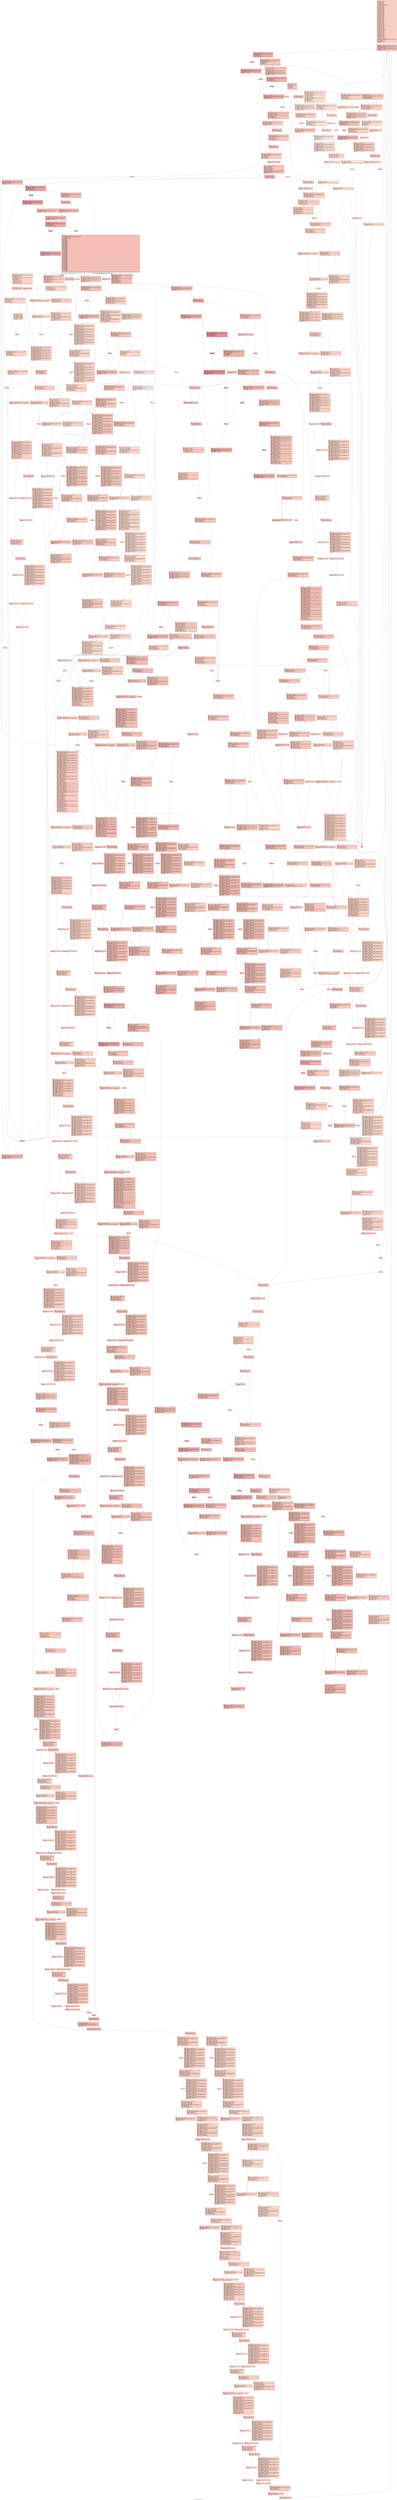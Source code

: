 digraph "CFG for 'FlushGalley' function" {
	label="CFG for 'FlushGalley' function";

	Node0x60000328e1c0 [shape=record,color="#3d50c3ff", style=filled, fillcolor="#f2907270" fontname="Courier",label="{1:\l|  %2 = alloca ptr, align 8\l  %3 = alloca ptr, align 8\l  %4 = alloca ptr, align 8\l  %5 = alloca ptr, align 8\l  %6 = alloca ptr, align 8\l  %7 = alloca ptr, align 8\l  %8 = alloca i32, align 4\l  %9 = alloca %struct.CONSTRAINT, align 4\l  %10 = alloca %struct.CONSTRAINT, align 4\l  %11 = alloca i32, align 4\l  %12 = alloca i32, align 4\l  %13 = alloca i32, align 4\l  %14 = alloca ptr, align 8\l  %15 = alloca i32, align 4\l  %16 = alloca i32, align 4\l  %17 = alloca i32, align 4\l  %18 = alloca i32, align 4\l  %19 = alloca i32, align 4\l  %20 = alloca ptr, align 8\l  %21 = alloca ptr, align 8\l  %22 = alloca ptr, align 8\l  %23 = alloca ptr, align 8\l  %24 = alloca ptr, align 8\l  %25 = alloca i32, align 4\l  %26 = alloca i32, align 4\l  %27 = alloca i32, align 4\l  %28 = alloca i32, align 4\l  %29 = alloca i32, align 4\l  %30 = alloca i32, align 4\l  %31 = alloca i32, align 4\l  %32 = alloca ptr, align 8\l  %33 = alloca ptr, align 8\l  %34 = alloca ptr, align 8\l  %35 = alloca ptr, align 8\l  %36 = alloca i32, align 4\l  %37 = alloca i32, align 4\l  %38 = alloca ptr, align 8\l  %39 = alloca i32, align 4\l  %40 = alloca i32, align 4\l  %41 = alloca ptr, align 8\l  %42 = alloca i32, align 4\l  %43 = alloca ptr, align 8\l  %44 = alloca ptr, align 8\l  %45 = alloca ptr, align 8\l  %46 = alloca ptr, align 8\l  %47 = alloca ptr, align 8\l  %48 = alloca i32, align 4\l  %49 = alloca ptr, align 8\l  %50 = alloca ptr, align 8\l  %51 = alloca ptr, align 8\l  %52 = alloca ptr, align 8\l  %53 = alloca ptr, align 8\l  %54 = alloca ptr, align 8\l  %55 = alloca ptr, align 8\l  %56 = alloca i32, align 4\l  %57 = alloca i32, align 4\l  %58 = alloca [512 x i8], align 1\l  %59 = alloca [512 x i8], align 1\l  %60 = alloca ptr, align 8\l  %61 = alloca ptr, align 8\l  %62 = alloca ptr, align 8\l  %63 = alloca ptr, align 8\l  %64 = alloca ptr, align 8\l  %65 = alloca ptr, align 8\l  %66 = alloca ptr, align 8\l  %67 = alloca ptr, align 8\l  %68 = alloca i32, align 4\l  %69 = alloca [512 x i8], align 1\l  %70 = alloca i16, align 2\l  %71 = alloca i64, align 8\l  %72 = alloca i64, align 8\l  %73 = alloca i32, align 4\l  store ptr %0, ptr %2, align 8\l  store i32 0, ptr %29, align 4\l  %74 = load ptr, ptr %2, align 8\l  %75 = getelementptr inbounds %struct.word_type, ptr %74, i32 0, i32 2\l  %76 = getelementptr inbounds %struct.anon.2, ptr %75, i32 0, i32 2\l  %77 = load i16, ptr %76, align 2\l  %78 = lshr i16 %77, 8\l  %79 = and i16 %78, 1\l  %80 = zext i16 %79 to i32\l  store i32 %80, ptr %8, align 4\l  br label %81\l}"];
	Node0x60000328e1c0 -> Node0x60000328e210[tooltip="1 -> 81\nProbability 100.00%" ];
	Node0x60000328e210 [shape=record,color="#3d50c3ff", style=filled, fillcolor="#e8765c70" fontname="Courier",label="{81:\l|  %82 = load ptr, ptr %2, align 8\l  %83 = getelementptr inbounds %struct.word_type, ptr %82, i32 0, i32 0\l  %84 = getelementptr inbounds [2 x %struct.LIST], ptr %83, i64 0, i64 1\l  %85 = getelementptr inbounds %struct.LIST, ptr %84, i32 0, i32 1\l  %86 = load ptr, ptr %85, align 8\l  %87 = getelementptr inbounds %struct.word_type, ptr %86, i32 0, i32 0\l  %88 = getelementptr inbounds [2 x %struct.LIST], ptr %87, i64 0, i64 0\l  %89 = getelementptr inbounds %struct.LIST, ptr %88, i32 0, i32 0\l  %90 = load ptr, ptr %89, align 8\l  store ptr %90, ptr %4, align 8\l  br label %91\l}"];
	Node0x60000328e210 -> Node0x60000328e260[tooltip="81 -> 91\nProbability 100.00%" ];
	Node0x60000328e260 [shape=record,color="#3d50c3ff", style=filled, fillcolor="#d0473d70" fontname="Courier",label="{91:\l|  %92 = load ptr, ptr %4, align 8\l  %93 = getelementptr inbounds %struct.word_type, ptr %92, i32 0, i32 1\l  %94 = getelementptr inbounds %struct.anon, ptr %93, i32 0, i32 0\l  %95 = load i8, ptr %94, align 8\l  %96 = zext i8 %95 to i32\l  %97 = icmp eq i32 %96, 0\l  br i1 %97, label %98, label %105\l|{<s0>T|<s1>F}}"];
	Node0x60000328e260:s0 -> Node0x60000328e2b0[tooltip="91 -> 98\nProbability 96.88%" ];
	Node0x60000328e260:s1 -> Node0x60000328e350[tooltip="91 -> 105\nProbability 3.12%" ];
	Node0x60000328e2b0 [shape=record,color="#3d50c3ff", style=filled, fillcolor="#d0473d70" fontname="Courier",label="{98:\l|  br label %99\l}"];
	Node0x60000328e2b0 -> Node0x60000328e300[tooltip="98 -> 99\nProbability 100.00%" ];
	Node0x60000328e300 [shape=record,color="#3d50c3ff", style=filled, fillcolor="#d0473d70" fontname="Courier",label="{99:\l|  %100 = load ptr, ptr %4, align 8\l  %101 = getelementptr inbounds %struct.word_type, ptr %100, i32 0, i32 0\l  %102 = getelementptr inbounds [2 x %struct.LIST], ptr %101, i64 0, i64 0\l  %103 = getelementptr inbounds %struct.LIST, ptr %102, i32 0, i32 0\l  %104 = load ptr, ptr %103, align 8\l  store ptr %104, ptr %4, align 8\l  br label %91\l}"];
	Node0x60000328e300 -> Node0x60000328e260[tooltip="99 -> 91\nProbability 100.00%" ];
	Node0x60000328e350 [shape=record,color="#3d50c3ff", style=filled, fillcolor="#e8765c70" fontname="Courier",label="{105:\l|  %106 = load ptr, ptr %4, align 8\l  %107 = getelementptr inbounds %struct.word_type, ptr %106, i32 0, i32 1\l  %108 = getelementptr inbounds %struct.anon, ptr %107, i32 0, i32 0\l  %109 = load i8, ptr %108, align 8\l  %110 = zext i8 %109 to i32\l  switch i32 %110, label %355 [\l    i32 119, label %111\l    i32 120, label %112\l    i32 122, label %343\l  ]\l|{<s0>def|<s1>119|<s2>120|<s3>122}}"];
	Node0x60000328e350:s0 -> Node0x60000328f2f0[tooltip="105 -> 355\nProbability 32.98%" ];
	Node0x60000328e350:s1 -> Node0x60000328e3a0[tooltip="105 -> 111\nProbability 1.06%" ];
	Node0x60000328e350:s2 -> Node0x60000328e3f0[tooltip="105 -> 112\nProbability 32.98%" ];
	Node0x60000328e350:s3 -> Node0x60000328f200[tooltip="105 -> 343\nProbability 32.98%" ];
	Node0x60000328e3a0 [shape=record,color="#3d50c3ff", style=filled, fillcolor="#f7a88970" fontname="Courier",label="{111:\l|  br label %7276\l}"];
	Node0x60000328e3a0 -> Node0x60000329f520[tooltip="111 -> 7276\nProbability 100.00%" ];
	Node0x60000328e3f0 [shape=record,color="#3d50c3ff", style=filled, fillcolor="#ed836670" fontname="Courier",label="{112:\l|  %113 = load ptr, ptr %2, align 8\l  %114 = call i32 @AttachGalley(ptr noundef %113, ptr noundef %5, ptr noundef\l... %7)\l  store i32 %114, ptr %36, align 4\l  %115 = load ptr, ptr %2, align 8\l  %116 = getelementptr inbounds %struct.word_type, ptr %115, i32 0, i32 0\l  %117 = getelementptr inbounds [2 x %struct.LIST], ptr %116, i64 0, i64 1\l  %118 = getelementptr inbounds %struct.LIST, ptr %117, i32 0, i32 1\l  %119 = load ptr, ptr %118, align 8\l  %120 = getelementptr inbounds %struct.word_type, ptr %119, i32 0, i32 0\l  %121 = getelementptr inbounds [2 x %struct.LIST], ptr %120, i64 0, i64 0\l  %122 = getelementptr inbounds %struct.LIST, ptr %121, i32 0, i32 0\l  %123 = load ptr, ptr %122, align 8\l  store ptr %123, ptr %4, align 8\l  br label %124\l}"];
	Node0x60000328e3f0 -> Node0x60000328e440[tooltip="112 -> 124\nProbability 100.00%" ];
	Node0x60000328e440 [shape=record,color="#3d50c3ff", style=filled, fillcolor="#d8564670" fontname="Courier",label="{124:\l|  %125 = load ptr, ptr %4, align 8\l  %126 = getelementptr inbounds %struct.word_type, ptr %125, i32 0, i32 1\l  %127 = getelementptr inbounds %struct.anon, ptr %126, i32 0, i32 0\l  %128 = load i8, ptr %127, align 8\l  %129 = zext i8 %128 to i32\l  %130 = icmp eq i32 %129, 0\l  br i1 %130, label %131, label %138\l|{<s0>T|<s1>F}}"];
	Node0x60000328e440:s0 -> Node0x60000328e490[tooltip="124 -> 131\nProbability 96.88%" ];
	Node0x60000328e440:s1 -> Node0x60000328e530[tooltip="124 -> 138\nProbability 3.12%" ];
	Node0x60000328e490 [shape=record,color="#3d50c3ff", style=filled, fillcolor="#d8564670" fontname="Courier",label="{131:\l|  br label %132\l}"];
	Node0x60000328e490 -> Node0x60000328e4e0[tooltip="131 -> 132\nProbability 100.00%" ];
	Node0x60000328e4e0 [shape=record,color="#3d50c3ff", style=filled, fillcolor="#d8564670" fontname="Courier",label="{132:\l|  %133 = load ptr, ptr %4, align 8\l  %134 = getelementptr inbounds %struct.word_type, ptr %133, i32 0, i32 0\l  %135 = getelementptr inbounds [2 x %struct.LIST], ptr %134, i64 0, i64 0\l  %136 = getelementptr inbounds %struct.LIST, ptr %135, i32 0, i32 0\l  %137 = load ptr, ptr %136, align 8\l  store ptr %137, ptr %4, align 8\l  br label %124\l}"];
	Node0x60000328e4e0 -> Node0x60000328e440[tooltip="132 -> 124\nProbability 100.00%" ];
	Node0x60000328e530 [shape=record,color="#3d50c3ff", style=filled, fillcolor="#ed836670" fontname="Courier",label="{138:\l|  %139 = load i32, ptr %36, align 4\l  switch i32 %139, label %341 [\l    i32 0, label %140\l    i32 1, label %141\l    i32 2, label %144\l    i32 3, label %147\l    i32 4, label %153\l    i32 5, label %255\l  ]\l|{<s0>def|<s1>0|<s2>1|<s3>2|<s4>3|<s5>4|<s6>5}}"];
	Node0x60000328e530:s0 -> Node0x60000328f160[tooltip="138 -> 341\nProbability 31.96%" ];
	Node0x60000328e530:s1 -> Node0x60000328e580[tooltip="138 -> 140\nProbability 1.03%" ];
	Node0x60000328e530:s2 -> Node0x60000328e5d0[tooltip="138 -> 141\nProbability 1.03%" ];
	Node0x60000328e530:s3 -> Node0x60000328e620[tooltip="138 -> 144\nProbability 1.03%" ];
	Node0x60000328e530:s4 -> Node0x60000328e670[tooltip="138 -> 147\nProbability 31.96%" ];
	Node0x60000328e530:s5 -> Node0x60000328e760[tooltip="138 -> 153\nProbability 1.03%" ];
	Node0x60000328e530:s6 -> Node0x60000328ecb0[tooltip="138 -> 255\nProbability 31.96%" ];
	Node0x60000328e580 [shape=record,color="#3d50c3ff", style=filled, fillcolor="#f7b39670" fontname="Courier",label="{140:\l|  br label %7276\l}"];
	Node0x60000328e580 -> Node0x60000329f520[tooltip="140 -> 7276\nProbability 100.00%" ];
	Node0x60000328e5d0 [shape=record,color="#3d50c3ff", style=filled, fillcolor="#f7b39670" fontname="Courier",label="{141:\l|  %142 = load i32, ptr %29, align 4\l  %143 = load ptr, ptr %4, align 8\l  call void @ParentFlush(i32 noundef %142, ptr noundef %143, i32 noundef 0)\l  br label %7276\l}"];
	Node0x60000328e5d0 -> Node0x60000329f520[tooltip="141 -> 7276\nProbability 100.00%" ];
	Node0x60000328e620 [shape=record,color="#3d50c3ff", style=filled, fillcolor="#f7b39670" fontname="Courier",label="{144:\l|  %145 = load i32, ptr %29, align 4\l  %146 = load ptr, ptr %4, align 8\l  call void @ParentFlush(i32 noundef %145, ptr noundef %146, i32 noundef 0)\l  br label %7276\l}"];
	Node0x60000328e620 -> Node0x60000329f520[tooltip="144 -> 7276\nProbability 100.00%" ];
	Node0x60000328e670 [shape=record,color="#3d50c3ff", style=filled, fillcolor="#f2907270" fontname="Courier",label="{147:\l|  %148 = load ptr, ptr %5, align 8\l  %149 = icmp ne ptr %148, null\l  br i1 %149, label %150, label %152\l|{<s0>T|<s1>F}}"];
	Node0x60000328e670:s0 -> Node0x60000328e6c0[tooltip="147 -> 150\nProbability 62.50%" ];
	Node0x60000328e670:s1 -> Node0x60000328e710[tooltip="147 -> 152\nProbability 37.50%" ];
	Node0x60000328e6c0 [shape=record,color="#3d50c3ff", style=filled, fillcolor="#f4987a70" fontname="Courier",label="{150:\l|  %151 = load ptr, ptr %5, align 8\l  call void @FlushInners(ptr noundef %151, ptr noundef null)\l  br label %81\l}"];
	Node0x60000328e6c0 -> Node0x60000328e210[tooltip="150 -> 81\nProbability 100.00%" ];
	Node0x60000328e710 [shape=record,color="#3d50c3ff", style=filled, fillcolor="#f59c7d70" fontname="Courier",label="{152:\l|  store ptr null, ptr %24, align 8\l  br label %3430\l}"];
	Node0x60000328e710 -> Node0x600003296d50[tooltip="152 -> 3430\nProbability 100.00%" ];
	Node0x60000328e760 [shape=record,color="#3d50c3ff", style=filled, fillcolor="#f7b39670" fontname="Courier",label="{153:\l|  %154 = load ptr, ptr %4, align 8\l  %155 = getelementptr inbounds %struct.closure_type, ptr %154, i32 0, i32 5\l  %156 = load ptr, ptr %155, align 8\l  %157 = getelementptr inbounds %struct.closure_type, ptr %156, i32 0, i32 5\l  %158 = load ptr, ptr %157, align 8\l  %159 = load ptr, ptr %2, align 8\l  %160 = getelementptr inbounds %struct.closure_type, ptr %159, i32 0, i32 6\l  %161 = load ptr, ptr %160, align 8\l  %162 = icmp eq ptr %158, %161\l  %163 = zext i1 %162 to i32\l  store i32 %163, ptr %37, align 4\l  %164 = load ptr, ptr %2, align 8\l  %165 = getelementptr inbounds %struct.word_type, ptr %164, i32 0, i32 2\l  %166 = getelementptr inbounds %struct.anon.2, ptr %165, i32 0, i32 2\l  %167 = load i16, ptr %166, align 2\l  %168 = lshr i16 %167, 12\l  %169 = and i16 %168, 1\l  %170 = zext i16 %169 to i32\l  %171 = icmp ne i32 %170, 0\l  br i1 %171, label %172, label %229\l|{<s0>T|<s1>F}}"];
	Node0x60000328e760:s0 -> Node0x60000328e7b0[tooltip="153 -> 172\nProbability 62.50%" ];
	Node0x60000328e760:s1 -> Node0x60000328ea30[tooltip="153 -> 229\nProbability 37.50%" ];
	Node0x60000328e7b0 [shape=record,color="#3d50c3ff", style=filled, fillcolor="#f7b99e70" fontname="Courier",label="{172:\l|  %173 = load ptr, ptr %4, align 8\l  %174 = getelementptr inbounds %struct.word_type, ptr %173, i32 0, i32 0\l  %175 = getelementptr inbounds [2 x %struct.LIST], ptr %174, i64 0, i64 1\l  %176 = getelementptr inbounds %struct.LIST, ptr %175, i32 0, i32 1\l  %177 = load ptr, ptr %176, align 8\l  %178 = getelementptr inbounds %struct.word_type, ptr %177, i32 0, i32 0\l  %179 = getelementptr inbounds [2 x %struct.LIST], ptr %178, i64 0, i64 0\l  %180 = getelementptr inbounds %struct.LIST, ptr %179, i32 0, i32 0\l  %181 = load ptr, ptr %180, align 8\l  store ptr %181, ptr %35, align 8\l  br label %182\l}"];
	Node0x60000328e7b0 -> Node0x60000328e800[tooltip="172 -> 182\nProbability 100.00%" ];
	Node0x60000328e800 [shape=record,color="#3d50c3ff", style=filled, fillcolor="#f4987a70" fontname="Courier",label="{182:\l|  %183 = load ptr, ptr %35, align 8\l  %184 = getelementptr inbounds %struct.word_type, ptr %183, i32 0, i32 1\l  %185 = getelementptr inbounds %struct.anon, ptr %184, i32 0, i32 0\l  %186 = load i8, ptr %185, align 8\l  %187 = zext i8 %186 to i32\l  %188 = icmp eq i32 %187, 0\l  br i1 %188, label %189, label %196\l|{<s0>T|<s1>F}}"];
	Node0x60000328e800:s0 -> Node0x60000328e850[tooltip="182 -> 189\nProbability 96.88%" ];
	Node0x60000328e800:s1 -> Node0x60000328e8f0[tooltip="182 -> 196\nProbability 3.12%" ];
	Node0x60000328e850 [shape=record,color="#3d50c3ff", style=filled, fillcolor="#f4987a70" fontname="Courier",label="{189:\l|  br label %190\l}"];
	Node0x60000328e850 -> Node0x60000328e8a0[tooltip="189 -> 190\nProbability 100.00%" ];
	Node0x60000328e8a0 [shape=record,color="#3d50c3ff", style=filled, fillcolor="#f4987a70" fontname="Courier",label="{190:\l|  %191 = load ptr, ptr %35, align 8\l  %192 = getelementptr inbounds %struct.word_type, ptr %191, i32 0, i32 0\l  %193 = getelementptr inbounds [2 x %struct.LIST], ptr %192, i64 0, i64 0\l  %194 = getelementptr inbounds %struct.LIST, ptr %193, i32 0, i32 0\l  %195 = load ptr, ptr %194, align 8\l  store ptr %195, ptr %35, align 8\l  br label %182\l}"];
	Node0x60000328e8a0 -> Node0x60000328e800[tooltip="190 -> 182\nProbability 100.00%" ];
	Node0x60000328e8f0 [shape=record,color="#3d50c3ff", style=filled, fillcolor="#f7b99e70" fontname="Courier",label="{196:\l|  %197 = load ptr, ptr %4, align 8\l  %198 = getelementptr inbounds %struct.word_type, ptr %197, i32 0, i32 2\l  %199 = getelementptr inbounds %struct.anon.2, ptr %198, i32 0, i32 2\l  %200 = load i16, ptr %199, align 2\l  %201 = and i16 %200, 1\l  %202 = zext i16 %201 to i32\l  %203 = icmp ne i32 %202, 0\l  br i1 %203, label %214, label %204\l|{<s0>T|<s1>F}}"];
	Node0x60000328e8f0:s0 -> Node0x60000328e9e0[tooltip="196 -> 214\nProbability 62.50%" ];
	Node0x60000328e8f0:s1 -> Node0x60000328e940[tooltip="196 -> 204\nProbability 37.50%" ];
	Node0x60000328e940 [shape=record,color="#3d50c3ff", style=filled, fillcolor="#f6bfa670" fontname="Courier",label="{204:\l|  %205 = load i32, ptr %37, align 4\l  %206 = icmp ne i32 %205, 0\l  br i1 %206, label %207, label %214\l|{<s0>T|<s1>F}}"];
	Node0x60000328e940:s0 -> Node0x60000328e990[tooltip="204 -> 207\nProbability 62.50%" ];
	Node0x60000328e940:s1 -> Node0x60000328e9e0[tooltip="204 -> 214\nProbability 37.50%" ];
	Node0x60000328e990 [shape=record,color="#3d50c3ff", style=filled, fillcolor="#f4c5ad70" fontname="Courier",label="{207:\l|  %208 = load ptr, ptr %4, align 8\l  %209 = getelementptr inbounds %struct.word_type, ptr %208, i32 0, i32 2\l  %210 = getelementptr inbounds %struct.anon.2, ptr %209, i32 0, i32 2\l  %211 = load i16, ptr %210, align 2\l  %212 = and i16 %211, -2\l  %213 = or i16 %212, 1\l  store i16 %213, ptr %210, align 2\l  store i32 1, ptr %29, align 4\l  br label %214\l}"];
	Node0x60000328e990 -> Node0x60000328e9e0[tooltip="207 -> 214\nProbability 100.00%" ];
	Node0x60000328e9e0 [shape=record,color="#3d50c3ff", style=filled, fillcolor="#f7b99e70" fontname="Courier",label="{214:\l|  %215 = load ptr, ptr %35, align 8\l  %216 = load ptr, ptr %4, align 8\l  %217 = getelementptr inbounds %struct.word_type, ptr %216, i32 0, i32 0\l  %218 = getelementptr inbounds [2 x %struct.LIST], ptr %217, i64 0, i64 1\l  %219 = getelementptr inbounds %struct.LIST, ptr %218, i32 0, i32 1\l  %220 = load ptr, ptr %219, align 8\l  %221 = load ptr, ptr %4, align 8\l  %222 = getelementptr inbounds %struct.word_type, ptr %221, i32 0, i32 0\l  %223 = getelementptr inbounds [2 x %struct.LIST], ptr %222, i64 0, i64 1\l  %224 = getelementptr inbounds %struct.LIST, ptr %223, i32 0, i32 1\l  %225 = load ptr, ptr %224, align 8\l  %226 = load ptr, ptr %2, align 8\l  %227 = getelementptr inbounds %struct.closure_type, ptr %226, i32 0, i32 6\l  %228 = load ptr, ptr %227, align 8\l  call void @FreeGalley(ptr noundef %215, ptr noundef %220, ptr noundef %5,\l... ptr noundef %225, ptr noundef %228)\l  br label %243\l}"];
	Node0x60000328e9e0 -> Node0x60000328eb70[tooltip="214 -> 243\nProbability 100.00%" ];
	Node0x60000328ea30 [shape=record,color="#3d50c3ff", style=filled, fillcolor="#f7bca170" fontname="Courier",label="{229:\l|  %230 = load ptr, ptr %4, align 8\l  %231 = getelementptr inbounds %struct.word_type, ptr %230, i32 0, i32 2\l  %232 = getelementptr inbounds %struct.anon.2, ptr %231, i32 0, i32 2\l  %233 = load i16, ptr %232, align 2\l  %234 = lshr i16 %233, 5\l  %235 = and i16 %234, 1\l  %236 = zext i16 %235 to i32\l  %237 = icmp ne i32 %236, 0\l  br i1 %237, label %238, label %242\l|{<s0>T|<s1>F}}"];
	Node0x60000328ea30:s0 -> Node0x60000328ea80[tooltip="229 -> 238\nProbability 62.50%" ];
	Node0x60000328ea30:s1 -> Node0x60000328eb20[tooltip="229 -> 242\nProbability 37.50%" ];
	Node0x60000328ea80 [shape=record,color="#3d50c3ff", style=filled, fillcolor="#f6bfa670" fontname="Courier",label="{238:\l|  %239 = load i32, ptr %37, align 4\l  %240 = icmp ne i32 %239, 0\l  br i1 %240, label %241, label %242\l|{<s0>T|<s1>F}}"];
	Node0x60000328ea80:s0 -> Node0x60000328ead0[tooltip="238 -> 241\nProbability 62.50%" ];
	Node0x60000328ea80:s1 -> Node0x60000328eb20[tooltip="238 -> 242\nProbability 37.50%" ];
	Node0x60000328ead0 [shape=record,color="#3d50c3ff", style=filled, fillcolor="#f4c5ad70" fontname="Courier",label="{241:\l|  store i32 1, ptr %29, align 4\l  br label %242\l}"];
	Node0x60000328ead0 -> Node0x60000328eb20[tooltip="241 -> 242\nProbability 100.00%" ];
	Node0x60000328eb20 [shape=record,color="#3d50c3ff", style=filled, fillcolor="#f7bca170" fontname="Courier",label="{242:\l|  br label %243\l}"];
	Node0x60000328eb20 -> Node0x60000328eb70[tooltip="242 -> 243\nProbability 100.00%" ];
	Node0x60000328eb70 [shape=record,color="#3d50c3ff", style=filled, fillcolor="#f7b39670" fontname="Courier",label="{243:\l|  %244 = load ptr, ptr %2, align 8\l  call void @DetachGalley(ptr noundef %244)\l  %245 = load ptr, ptr %2, align 8\l  call void @KillGalley(ptr noundef %245, i32 noundef 1)\l  %246 = load ptr, ptr %5, align 8\l  %247 = icmp ne ptr %246, null\l  br i1 %247, label %248, label %250\l|{<s0>T|<s1>F}}"];
	Node0x60000328eb70:s0 -> Node0x60000328ebc0[tooltip="243 -> 248\nProbability 62.50%" ];
	Node0x60000328eb70:s1 -> Node0x60000328ec10[tooltip="243 -> 250\nProbability 37.50%" ];
	Node0x60000328ebc0 [shape=record,color="#3d50c3ff", style=filled, fillcolor="#f7b99e70" fontname="Courier",label="{248:\l|  %249 = load ptr, ptr %5, align 8\l  call void @FlushInners(ptr noundef %249, ptr noundef null)\l  br label %254\l}"];
	Node0x60000328ebc0 -> Node0x60000328ec60[tooltip="248 -> 254\nProbability 100.00%" ];
	Node0x60000328ec10 [shape=record,color="#3d50c3ff", style=filled, fillcolor="#f7bca170" fontname="Courier",label="{250:\l|  %251 = load i32, ptr %29, align 4\l  %252 = load ptr, ptr %4, align 8\l  %253 = load i32, ptr %37, align 4\l  call void @ParentFlush(i32 noundef %251, ptr noundef %252, i32 noundef %253)\l  br label %254\l}"];
	Node0x60000328ec10 -> Node0x60000328ec60[tooltip="250 -> 254\nProbability 100.00%" ];
	Node0x60000328ec60 [shape=record,color="#3d50c3ff", style=filled, fillcolor="#f7b39670" fontname="Courier",label="{254:\l|  br label %7276\l}"];
	Node0x60000328ec60 -> Node0x60000329f520[tooltip="254 -> 7276\nProbability 100.00%" ];
	Node0x60000328ecb0 [shape=record,color="#3d50c3ff", style=filled, fillcolor="#f2907270" fontname="Courier",label="{255:\l|  %256 = load ptr, ptr %2, align 8\l  %257 = getelementptr inbounds %struct.word_type, ptr %256, i32 0, i32 2\l  %258 = getelementptr inbounds %struct.anon.2, ptr %257, i32 0, i32 2\l  %259 = load i16, ptr %258, align 2\l  %260 = lshr i16 %259, 12\l  %261 = and i16 %260, 1\l  %262 = zext i16 %261 to i32\l  %263 = icmp ne i32 %262, 0\l  br i1 %263, label %272, label %264\l|{<s0>T|<s1>F}}"];
	Node0x60000328ecb0:s0 -> Node0x60000328ed50[tooltip="255 -> 272\nProbability 62.50%" ];
	Node0x60000328ecb0:s1 -> Node0x60000328ed00[tooltip="255 -> 264\nProbability 37.50%" ];
	Node0x60000328ed00 [shape=record,color="#3d50c3ff", style=filled, fillcolor="#f59c7d70" fontname="Courier",label="{264:\l|  %265 = load ptr, ptr %4, align 8\l  %266 = getelementptr inbounds %struct.closure_type, ptr %265, i32 0, i32 5\l  %267 = load ptr, ptr %266, align 8\l  %268 = getelementptr inbounds %struct.closure_type, ptr %267, i32 0, i32 5\l  %269 = load ptr, ptr %268, align 8\l  %270 = load ptr, ptr @ForceGalleySym, align 8\l  %271 = icmp eq ptr %269, %270\l  br i1 %271, label %272, label %320\l|{<s0>T|<s1>F}}"];
	Node0x60000328ed00:s0 -> Node0x60000328ed50[tooltip="264 -> 272\nProbability 37.50%" ];
	Node0x60000328ed00:s1 -> Node0x60000328ef80[tooltip="264 -> 320\nProbability 62.50%" ];
	Node0x60000328ed50 [shape=record,color="#3d50c3ff", style=filled, fillcolor="#f3947570" fontname="Courier",label="{272:\l|  %273 = load ptr, ptr %4, align 8\l  %274 = getelementptr inbounds %struct.word_type, ptr %273, i32 0, i32 0\l  %275 = getelementptr inbounds [2 x %struct.LIST], ptr %274, i64 0, i64 1\l  %276 = getelementptr inbounds %struct.LIST, ptr %275, i32 0, i32 1\l  %277 = load ptr, ptr %276, align 8\l  %278 = getelementptr inbounds %struct.word_type, ptr %277, i32 0, i32 0\l  %279 = getelementptr inbounds [2 x %struct.LIST], ptr %278, i64 0, i64 0\l  %280 = getelementptr inbounds %struct.LIST, ptr %279, i32 0, i32 0\l  %281 = load ptr, ptr %280, align 8\l  store ptr %281, ptr %35, align 8\l  br label %282\l}"];
	Node0x60000328ed50 -> Node0x60000328eda0[tooltip="272 -> 282\nProbability 100.00%" ];
	Node0x60000328eda0 [shape=record,color="#3d50c3ff", style=filled, fillcolor="#e36c5570" fontname="Courier",label="{282:\l|  %283 = load ptr, ptr %35, align 8\l  %284 = getelementptr inbounds %struct.word_type, ptr %283, i32 0, i32 1\l  %285 = getelementptr inbounds %struct.anon, ptr %284, i32 0, i32 0\l  %286 = load i8, ptr %285, align 8\l  %287 = zext i8 %286 to i32\l  %288 = icmp eq i32 %287, 0\l  br i1 %288, label %289, label %296\l|{<s0>T|<s1>F}}"];
	Node0x60000328eda0:s0 -> Node0x60000328edf0[tooltip="282 -> 289\nProbability 96.88%" ];
	Node0x60000328eda0:s1 -> Node0x60000328ee90[tooltip="282 -> 296\nProbability 3.12%" ];
	Node0x60000328edf0 [shape=record,color="#3d50c3ff", style=filled, fillcolor="#e36c5570" fontname="Courier",label="{289:\l|  br label %290\l}"];
	Node0x60000328edf0 -> Node0x60000328ee40[tooltip="289 -> 290\nProbability 100.00%" ];
	Node0x60000328ee40 [shape=record,color="#3d50c3ff", style=filled, fillcolor="#e36c5570" fontname="Courier",label="{290:\l|  %291 = load ptr, ptr %35, align 8\l  %292 = getelementptr inbounds %struct.word_type, ptr %291, i32 0, i32 0\l  %293 = getelementptr inbounds [2 x %struct.LIST], ptr %292, i64 0, i64 0\l  %294 = getelementptr inbounds %struct.LIST, ptr %293, i32 0, i32 0\l  %295 = load ptr, ptr %294, align 8\l  store ptr %295, ptr %35, align 8\l  br label %282\l}"];
	Node0x60000328ee40 -> Node0x60000328eda0[tooltip="290 -> 282\nProbability 100.00%" ];
	Node0x60000328ee90 [shape=record,color="#3d50c3ff", style=filled, fillcolor="#f3947570" fontname="Courier",label="{296:\l|  %297 = load ptr, ptr %4, align 8\l  %298 = getelementptr inbounds %struct.word_type, ptr %297, i32 0, i32 2\l  %299 = getelementptr inbounds %struct.anon.2, ptr %298, i32 0, i32 2\l  %300 = load i16, ptr %299, align 2\l  %301 = and i16 %300, 1\l  %302 = zext i16 %301 to i32\l  %303 = icmp ne i32 %302, 0\l  br i1 %303, label %305, label %304\l|{<s0>T|<s1>F}}"];
	Node0x60000328ee90:s0 -> Node0x60000328ef30[tooltip="296 -> 305\nProbability 62.50%" ];
	Node0x60000328ee90:s1 -> Node0x60000328eee0[tooltip="296 -> 304\nProbability 37.50%" ];
	Node0x60000328eee0 [shape=record,color="#3d50c3ff", style=filled, fillcolor="#f5a08170" fontname="Courier",label="{304:\l|  store i32 1, ptr %29, align 4\l  br label %305\l}"];
	Node0x60000328eee0 -> Node0x60000328ef30[tooltip="304 -> 305\nProbability 100.00%" ];
	Node0x60000328ef30 [shape=record,color="#3d50c3ff", style=filled, fillcolor="#f3947570" fontname="Courier",label="{305:\l|  %306 = load ptr, ptr %35, align 8\l  %307 = load ptr, ptr %4, align 8\l  %308 = getelementptr inbounds %struct.word_type, ptr %307, i32 0, i32 0\l  %309 = getelementptr inbounds [2 x %struct.LIST], ptr %308, i64 0, i64 1\l  %310 = getelementptr inbounds %struct.LIST, ptr %309, i32 0, i32 1\l  %311 = load ptr, ptr %310, align 8\l  %312 = load ptr, ptr %4, align 8\l  %313 = getelementptr inbounds %struct.word_type, ptr %312, i32 0, i32 0\l  %314 = getelementptr inbounds [2 x %struct.LIST], ptr %313, i64 0, i64 1\l  %315 = getelementptr inbounds %struct.LIST, ptr %314, i32 0, i32 1\l  %316 = load ptr, ptr %315, align 8\l  %317 = load ptr, ptr %2, align 8\l  %318 = getelementptr inbounds %struct.closure_type, ptr %317, i32 0, i32 6\l  %319 = load ptr, ptr %318, align 8\l  call void @FreeGalley(ptr noundef %306, ptr noundef %311, ptr noundef %5,\l... ptr noundef %316, ptr noundef %319)\l  br label %335\l}"];
	Node0x60000328ef30 -> Node0x60000328f070[tooltip="305 -> 335\nProbability 100.00%" ];
	Node0x60000328ef80 [shape=record,color="#3d50c3ff", style=filled, fillcolor="#f5a08170" fontname="Courier",label="{320:\l|  %321 = load i32, ptr %29, align 4\l  %322 = icmp ne i32 %321, 0\l  br i1 %322, label %332, label %323\l|{<s0>T|<s1>F}}"];
	Node0x60000328ef80:s0 -> Node0x60000328f020[tooltip="320 -> 332\nProbability 62.50%" ];
	Node0x60000328ef80:s1 -> Node0x60000328efd0[tooltip="320 -> 323\nProbability 37.50%" ];
	Node0x60000328efd0 [shape=record,color="#3d50c3ff", style=filled, fillcolor="#f7ac8e70" fontname="Courier",label="{323:\l|  %324 = load ptr, ptr %4, align 8\l  %325 = getelementptr inbounds %struct.word_type, ptr %324, i32 0, i32 2\l  %326 = getelementptr inbounds %struct.anon.2, ptr %325, i32 0, i32 2\l  %327 = load i16, ptr %326, align 2\l  %328 = lshr i16 %327, 5\l  %329 = and i16 %328, 1\l  %330 = zext i16 %329 to i32\l  %331 = icmp ne i32 %330, 0\l  br label %332\l}"];
	Node0x60000328efd0 -> Node0x60000328f020[tooltip="323 -> 332\nProbability 100.00%" ];
	Node0x60000328f020 [shape=record,color="#3d50c3ff", style=filled, fillcolor="#f5a08170" fontname="Courier",label="{332:\l|  %333 = phi i1 [ true, %320 ], [ %331, %323 ]\l  %334 = zext i1 %333 to i32\l  store i32 %334, ptr %29, align 4\l  br label %335\l}"];
	Node0x60000328f020 -> Node0x60000328f070[tooltip="332 -> 335\nProbability 100.00%" ];
	Node0x60000328f070 [shape=record,color="#3d50c3ff", style=filled, fillcolor="#f2907270" fontname="Courier",label="{335:\l|  %336 = load ptr, ptr %5, align 8\l  %337 = icmp ne ptr %336, null\l  br i1 %337, label %338, label %340\l|{<s0>T|<s1>F}}"];
	Node0x60000328f070:s0 -> Node0x60000328f0c0[tooltip="335 -> 338\nProbability 62.50%" ];
	Node0x60000328f070:s1 -> Node0x60000328f110[tooltip="335 -> 340\nProbability 37.50%" ];
	Node0x60000328f0c0 [shape=record,color="#3d50c3ff", style=filled, fillcolor="#f4987a70" fontname="Courier",label="{338:\l|  %339 = load ptr, ptr %5, align 8\l  call void @FlushInners(ptr noundef %339, ptr noundef null)\l  br label %340\l}"];
	Node0x60000328f0c0 -> Node0x60000328f110[tooltip="338 -> 340\nProbability 100.00%" ];
	Node0x60000328f110 [shape=record,color="#3d50c3ff", style=filled, fillcolor="#f2907270" fontname="Courier",label="{340:\l|  br label %81\l}"];
	Node0x60000328f110 -> Node0x60000328e210[tooltip="340 -> 81\nProbability 100.00%" ];
	Node0x60000328f160 [shape=record,color="#3d50c3ff", style=filled, fillcolor="#f2907270" fontname="Courier",label="{341:\l|  br label %342\l}"];
	Node0x60000328f160 -> Node0x60000328f1b0[tooltip="341 -> 342\nProbability 100.00%" ];
	Node0x60000328f1b0 [shape=record,color="#3d50c3ff", style=filled, fillcolor="#f2907270" fontname="Courier",label="{342:\l|  br label %356\l}"];
	Node0x60000328f1b0 -> Node0x60000328f340[tooltip="342 -> 356\nProbability 100.00%" ];
	Node0x60000328f200 [shape=record,color="#3d50c3ff", style=filled, fillcolor="#ed836670" fontname="Courier",label="{343:\l|  %344 = load ptr, ptr %4, align 8\l  %345 = getelementptr inbounds %struct.closure_type, ptr %344, i32 0, i32 5\l  %346 = load ptr, ptr %345, align 8\l  %347 = getelementptr inbounds %struct.closure_type, ptr %346, i32 0, i32 5\l  %348 = load ptr, ptr %347, align 8\l  %349 = load ptr, ptr @InputSym, align 8\l  %350 = icmp eq ptr %348, %349\l  br i1 %350, label %351, label %354\l|{<s0>T|<s1>F}}"];
	Node0x60000328f200:s0 -> Node0x60000328f250[tooltip="343 -> 351\nProbability 3.12%" ];
	Node0x60000328f200:s1 -> Node0x60000328f2a0[tooltip="343 -> 354\nProbability 96.88%" ];
	Node0x60000328f250 [shape=record,color="#3d50c3ff", style=filled, fillcolor="#f7ac8e70" fontname="Courier",label="{351:\l|  %352 = load i32, ptr %29, align 4\l  %353 = load ptr, ptr %4, align 8\l  call void @ParentFlush(i32 noundef %352, ptr noundef %353, i32 noundef 0)\l  br label %7276\l}"];
	Node0x60000328f250 -> Node0x60000329f520[tooltip="351 -> 7276\nProbability 100.00%" ];
	Node0x60000328f2a0 [shape=record,color="#3d50c3ff", style=filled, fillcolor="#ed836670" fontname="Courier",label="{354:\l|  br label %356\l}"];
	Node0x60000328f2a0 -> Node0x60000328f340[tooltip="354 -> 356\nProbability 100.00%" ];
	Node0x60000328f2f0 [shape=record,color="#3d50c3ff", style=filled, fillcolor="#ed836670" fontname="Courier",label="{355:\l|  br label %356\l}"];
	Node0x60000328f2f0 -> Node0x60000328f340[tooltip="355 -> 356\nProbability 100.00%" ];
	Node0x60000328f340 [shape=record,color="#3d50c3ff", style=filled, fillcolor="#e97a5f70" fontname="Courier",label="{356:\l|  %357 = load ptr, ptr %4, align 8\l  %358 = getelementptr inbounds %struct.closure_type, ptr %357, i32 0, i32 5\l  %359 = load ptr, ptr %358, align 8\l  store ptr %359, ptr %3, align 8\l  %360 = load ptr, ptr %3, align 8\l  %361 = getelementptr inbounds %struct.word_type, ptr %360, i32 0, i32 2\l  %362 = load i32, ptr %361, align 8\l  %363 = lshr i32 %362, 29\l  %364 = and i32 %363, 3\l  %365 = icmp eq i32 %364, 0\l  br i1 %365, label %366, label %372\l|{<s0>T|<s1>F}}"];
	Node0x60000328f340:s0 -> Node0x60000328f390[tooltip="356 -> 366\nProbability 37.50%" ];
	Node0x60000328f340:s1 -> Node0x60000328f3e0[tooltip="356 -> 372\nProbability 62.50%" ];
	Node0x60000328f390 [shape=record,color="#3d50c3ff", style=filled, fillcolor="#ef886b70" fontname="Courier",label="{366:\l|  %367 = load ptr, ptr %3, align 8\l  %368 = getelementptr inbounds %struct.word_type, ptr %367, i32 0, i32 2\l  %369 = load i32, ptr %368, align 8\l  %370 = and i32 %369, -1610612737\l  %371 = or i32 %370, 536870912\l  store i32 %371, ptr %368, align 8\l  br label %372\l}"];
	Node0x60000328f390 -> Node0x60000328f3e0[tooltip="366 -> 372\nProbability 100.00%" ];
	Node0x60000328f3e0 [shape=record,color="#3d50c3ff", style=filled, fillcolor="#e97a5f70" fontname="Courier",label="{372:\l|  %373 = load i32, ptr %8, align 4\l  %374 = icmp eq i32 %373, 1\l  br i1 %374, label %375, label %384\l|{<s0>T|<s1>F}}"];
	Node0x60000328f3e0:s0 -> Node0x60000328f430[tooltip="372 -> 375\nProbability 50.00%" ];
	Node0x60000328f3e0:s1 -> Node0x60000328f480[tooltip="372 -> 384\nProbability 50.00%" ];
	Node0x60000328f430 [shape=record,color="#3d50c3ff", style=filled, fillcolor="#ed836670" fontname="Courier",label="{375:\l|  %376 = load ptr, ptr %3, align 8\l  %377 = getelementptr inbounds %struct.word_type, ptr %376, i32 0, i32 2\l  %378 = getelementptr inbounds %struct.anon.2, ptr %377, i32 0, i32 2\l  %379 = load i16, ptr %378, align 2\l  %380 = lshr i16 %379, 4\l  %381 = and i16 %380, 1\l  %382 = zext i16 %381 to i32\l  %383 = icmp ne i32 %382, 0\l  br i1 %383, label %384, label %399\l|{<s0>T|<s1>F}}"];
	Node0x60000328f430:s0 -> Node0x60000328f480[tooltip="375 -> 384\nProbability 62.50%" ];
	Node0x60000328f430:s1 -> Node0x60000328f570[tooltip="375 -> 399\nProbability 37.50%" ];
	Node0x60000328f480 [shape=record,color="#3d50c3ff", style=filled, fillcolor="#ec7f6370" fontname="Courier",label="{384:\l|  %385 = load i32, ptr %8, align 4\l  %386 = icmp eq i32 %385, 0\l  br i1 %386, label %387, label %397\l|{<s0>T|<s1>F}}"];
	Node0x60000328f480:s0 -> Node0x60000328f4d0[tooltip="384 -> 387\nProbability 37.50%" ];
	Node0x60000328f480:s1 -> Node0x60000328f520[tooltip="384 -> 397\nProbability 62.50%" ];
	Node0x60000328f4d0 [shape=record,color="#3d50c3ff", style=filled, fillcolor="#ef886b70" fontname="Courier",label="{387:\l|  %388 = load ptr, ptr %3, align 8\l  %389 = getelementptr inbounds %struct.word_type, ptr %388, i32 0, i32 2\l  %390 = getelementptr inbounds %struct.anon.2, ptr %389, i32 0, i32 2\l  %391 = load i16, ptr %390, align 2\l  %392 = lshr i16 %391, 3\l  %393 = and i16 %392, 1\l  %394 = zext i16 %393 to i32\l  %395 = icmp ne i32 %394, 0\l  %396 = xor i1 %395, true\l  br label %397\l}"];
	Node0x60000328f4d0 -> Node0x60000328f520[tooltip="387 -> 397\nProbability 100.00%" ];
	Node0x60000328f520 [shape=record,color="#3d50c3ff", style=filled, fillcolor="#ec7f6370" fontname="Courier",label="{397:\l|  %398 = phi i1 [ false, %384 ], [ %396, %387 ]\l  br label %399\l}"];
	Node0x60000328f520 -> Node0x60000328f570[tooltip="397 -> 399\nProbability 100.00%" ];
	Node0x60000328f570 [shape=record,color="#3d50c3ff", style=filled, fillcolor="#e97a5f70" fontname="Courier",label="{399:\l|  %400 = phi i1 [ true, %375 ], [ %398, %397 ]\l  %401 = zext i1 %400 to i32\l  store i32 %401, ptr %30, align 4\l  store i32 0, ptr %31, align 4\l  store ptr null, ptr %5, align 8\l  store ptr null, ptr %14, align 8\l  store ptr null, ptr %24, align 8\l  store i32 0, ptr %16, align 4\l  %402 = load ptr, ptr %2, align 8\l  %403 = getelementptr inbounds %struct.word_type, ptr %402, i32 0, i32 0\l  %404 = getelementptr inbounds [2 x %struct.LIST], ptr %403, i64 0, i64 0\l  %405 = getelementptr inbounds %struct.LIST, ptr %404, i32 0, i32 1\l  %406 = load ptr, ptr %405, align 8\l  store ptr %406, ptr %6, align 8\l  br label %407\l}"];
	Node0x60000328f570 -> Node0x60000328f5c0[tooltip="399 -> 407\nProbability 100.00%" ];
	Node0x60000328f5c0 [shape=record,color="#3d50c3ff", style=filled, fillcolor="#e1675170" fontname="Courier",label="{407:\l|  %408 = load ptr, ptr %6, align 8\l  %409 = load ptr, ptr %2, align 8\l  %410 = icmp ne ptr %408, %409\l  br i1 %410, label %411, label %2457\l|{<s0>T|<s1>F}}"];
	Node0x60000328f5c0:s0 -> Node0x60000328f610[tooltip="407 -> 411\nProbability 96.88%" ];
	Node0x60000328f5c0:s1 -> Node0x6000032945f0[tooltip="407 -> 2457\nProbability 3.12%" ];
	Node0x60000328f610 [shape=record,color="#3d50c3ff", style=filled, fillcolor="#e36c5570" fontname="Courier",label="{411:\l|  %412 = load ptr, ptr %6, align 8\l  %413 = getelementptr inbounds %struct.word_type, ptr %412, i32 0, i32 0\l  %414 = getelementptr inbounds [2 x %struct.LIST], ptr %413, i64 0, i64 1\l  %415 = getelementptr inbounds %struct.LIST, ptr %414, i32 0, i32 0\l  %416 = load ptr, ptr %415, align 8\l  store ptr %416, ptr %7, align 8\l  br label %417\l}"];
	Node0x60000328f610 -> Node0x60000328f660[tooltip="411 -> 417\nProbability 100.00%" ];
	Node0x60000328f660 [shape=record,color="#3d50c3ff", style=filled, fillcolor="#c5333470" fontname="Courier",label="{417:\l|  %418 = load ptr, ptr %7, align 8\l  %419 = getelementptr inbounds %struct.word_type, ptr %418, i32 0, i32 1\l  %420 = getelementptr inbounds %struct.anon, ptr %419, i32 0, i32 0\l  %421 = load i8, ptr %420, align 8\l  %422 = zext i8 %421 to i32\l  %423 = icmp eq i32 %422, 0\l  br i1 %423, label %424, label %431\l|{<s0>T|<s1>F}}"];
	Node0x60000328f660:s0 -> Node0x60000328f6b0[tooltip="417 -> 424\nProbability 96.88%" ];
	Node0x60000328f660:s1 -> Node0x60000328f750[tooltip="417 -> 431\nProbability 3.12%" ];
	Node0x60000328f6b0 [shape=record,color="#3d50c3ff", style=filled, fillcolor="#c5333470" fontname="Courier",label="{424:\l|  br label %425\l}"];
	Node0x60000328f6b0 -> Node0x60000328f700[tooltip="424 -> 425\nProbability 100.00%" ];
	Node0x60000328f700 [shape=record,color="#3d50c3ff", style=filled, fillcolor="#c5333470" fontname="Courier",label="{425:\l|  %426 = load ptr, ptr %7, align 8\l  %427 = getelementptr inbounds %struct.word_type, ptr %426, i32 0, i32 0\l  %428 = getelementptr inbounds [2 x %struct.LIST], ptr %427, i64 0, i64 1\l  %429 = getelementptr inbounds %struct.LIST, ptr %428, i32 0, i32 0\l  %430 = load ptr, ptr %429, align 8\l  store ptr %430, ptr %7, align 8\l  br label %417\l}"];
	Node0x60000328f700 -> Node0x60000328f660[tooltip="425 -> 417\nProbability 100.00%" ];
	Node0x60000328f750 [shape=record,color="#3d50c3ff", style=filled, fillcolor="#e36c5570" fontname="Courier",label="{431:\l|  %432 = load ptr, ptr %7, align 8\l  %433 = getelementptr inbounds %struct.word_type, ptr %432, i32 0, i32 1\l  %434 = getelementptr inbounds %struct.anon, ptr %433, i32 0, i32 0\l  %435 = load i8, ptr %434, align 8\l  %436 = zext i8 %435 to i32\l  %437 = icmp eq i32 %436, 9\l  br i1 %437, label %438, label %474\l|{<s0>T|<s1>F}}"];
	Node0x60000328f750:s0 -> Node0x60000328f7a0[tooltip="431 -> 438\nProbability 50.00%" ];
	Node0x60000328f750:s1 -> Node0x60000328fa20[tooltip="431 -> 474\nProbability 50.00%" ];
	Node0x60000328f7a0 [shape=record,color="#3d50c3ff", style=filled, fillcolor="#e5705870" fontname="Courier",label="{438:\l|  %439 = load i32, ptr %8, align 4\l  %440 = icmp eq i32 %439, 0\l  br i1 %440, label %441, label %447\l|{<s0>T|<s1>F}}"];
	Node0x60000328f7a0:s0 -> Node0x60000328f7f0[tooltip="438 -> 441\nProbability 37.50%" ];
	Node0x60000328f7a0:s1 -> Node0x60000328f840[tooltip="438 -> 447\nProbability 62.50%" ];
	Node0x60000328f7f0 [shape=record,color="#3d50c3ff", style=filled, fillcolor="#ec7f6370" fontname="Courier",label="{441:\l|  %442 = load ptr, ptr %7, align 8\l  %443 = getelementptr inbounds %struct.word_type, ptr %442, i32 0, i32 0\l  %444 = getelementptr inbounds [2 x %struct.LIST], ptr %443, i64 0, i64 0\l  %445 = getelementptr inbounds %struct.LIST, ptr %444, i32 0, i32 1\l  %446 = load ptr, ptr %445, align 8\l  br label %453\l}"];
	Node0x60000328f7f0 -> Node0x60000328f890[tooltip="441 -> 453\nProbability 100.00%" ];
	Node0x60000328f840 [shape=record,color="#3d50c3ff", style=filled, fillcolor="#e97a5f70" fontname="Courier",label="{447:\l|  %448 = load ptr, ptr %7, align 8\l  %449 = getelementptr inbounds %struct.word_type, ptr %448, i32 0, i32 0\l  %450 = getelementptr inbounds [2 x %struct.LIST], ptr %449, i64 0, i64 0\l  %451 = getelementptr inbounds %struct.LIST, ptr %450, i32 0, i32 0\l  %452 = load ptr, ptr %451, align 8\l  br label %453\l}"];
	Node0x60000328f840 -> Node0x60000328f890[tooltip="447 -> 453\nProbability 100.00%" ];
	Node0x60000328f890 [shape=record,color="#3d50c3ff", style=filled, fillcolor="#e5705870" fontname="Courier",label="{453:\l|  %454 = phi ptr [ %446, %441 ], [ %452, %447 ]\l  %455 = getelementptr inbounds %struct.word_type, ptr %454, i32 0, i32 0\l  %456 = getelementptr inbounds [2 x %struct.LIST], ptr %455, i64 0, i64 1\l  %457 = getelementptr inbounds %struct.LIST, ptr %456, i32 0, i32 0\l  %458 = load ptr, ptr %457, align 8\l  store ptr %458, ptr %7, align 8\l  br label %459\l}"];
	Node0x60000328f890 -> Node0x60000328f8e0[tooltip="453 -> 459\nProbability 100.00%" ];
	Node0x60000328f8e0 [shape=record,color="#3d50c3ff", style=filled, fillcolor="#cc403a70" fontname="Courier",label="{459:\l|  %460 = load ptr, ptr %7, align 8\l  %461 = getelementptr inbounds %struct.word_type, ptr %460, i32 0, i32 1\l  %462 = getelementptr inbounds %struct.anon, ptr %461, i32 0, i32 0\l  %463 = load i8, ptr %462, align 8\l  %464 = zext i8 %463 to i32\l  %465 = icmp eq i32 %464, 0\l  br i1 %465, label %466, label %473\l|{<s0>T|<s1>F}}"];
	Node0x60000328f8e0:s0 -> Node0x60000328f930[tooltip="459 -> 466\nProbability 96.88%" ];
	Node0x60000328f8e0:s1 -> Node0x60000328f9d0[tooltip="459 -> 473\nProbability 3.12%" ];
	Node0x60000328f930 [shape=record,color="#3d50c3ff", style=filled, fillcolor="#cc403a70" fontname="Courier",label="{466:\l|  br label %467\l}"];
	Node0x60000328f930 -> Node0x60000328f980[tooltip="466 -> 467\nProbability 100.00%" ];
	Node0x60000328f980 [shape=record,color="#3d50c3ff", style=filled, fillcolor="#cc403a70" fontname="Courier",label="{467:\l|  %468 = load ptr, ptr %7, align 8\l  %469 = getelementptr inbounds %struct.word_type, ptr %468, i32 0, i32 0\l  %470 = getelementptr inbounds [2 x %struct.LIST], ptr %469, i64 0, i64 1\l  %471 = getelementptr inbounds %struct.LIST, ptr %470, i32 0, i32 0\l  %472 = load ptr, ptr %471, align 8\l  store ptr %472, ptr %7, align 8\l  br label %459\l}"];
	Node0x60000328f980 -> Node0x60000328f8e0[tooltip="467 -> 459\nProbability 100.00%" ];
	Node0x60000328f9d0 [shape=record,color="#3d50c3ff", style=filled, fillcolor="#e5705870" fontname="Courier",label="{473:\l|  br label %474\l}"];
	Node0x60000328f9d0 -> Node0x60000328fa20[tooltip="473 -> 474\nProbability 100.00%" ];
	Node0x60000328fa20 [shape=record,color="#3d50c3ff", style=filled, fillcolor="#e36c5570" fontname="Courier",label="{474:\l|  %475 = load ptr, ptr %7, align 8\l  %476 = getelementptr inbounds %struct.word_type, ptr %475, i32 0, i32 1\l  %477 = getelementptr inbounds %struct.anon, ptr %476, i32 0, i32 0\l  %478 = load i8, ptr %477, align 8\l  %479 = zext i8 %478 to i32\l  switch i32 %479, label %2449 [\l    i32 1, label %480\l    i32 136, label %532\l    i32 137, label %532\l    i32 138, label %532\l    i32 133, label %532\l    i32 129, label %532\l    i32 130, label %532\l    i32 132, label %532\l    i32 134, label %532\l    i32 127, label %532\l    i32 128, label %532\l    i32 131, label %532\l    i32 135, label %532\l    i32 124, label %545\l    i32 120, label %545\l    i32 122, label %752\l    i32 121, label %752\l    i32 125, label %753\l    i32 20, label %1488\l    i32 21, label %1488\l    i32 22, label %1488\l    i32 23, label %1488\l    i32 5, label %1489\l    i32 4, label %1489\l    i32 11, label %1489\l    i32 12, label %1489\l    i32 24, label %1489\l    i32 25, label %1489\l    i32 26, label %1489\l    i32 27, label %1489\l    i32 28, label %1489\l    i32 29, label %1489\l    i32 30, label %1489\l    i32 31, label %1489\l    i32 32, label %1489\l    i32 33, label %1489\l    i32 36, label %1489\l    i32 37, label %1489\l    i32 38, label %1489\l    i32 39, label %1489\l    i32 40, label %1489\l    i32 41, label %1489\l    i32 44, label %1489\l    i32 42, label %1489\l    i32 43, label %1489\l    i32 45, label %1489\l    i32 46, label %1489\l    i32 50, label %1489\l    i32 51, label %1489\l    i32 34, label %1489\l    i32 35, label %1489\l    i32 94, label %1489\l    i32 95, label %1489\l    i32 96, label %1489\l    i32 97, label %1489\l    i32 98, label %1489\l    i32 99, label %1489\l    i32 17, label %1489\l    i32 18, label %1489\l    i32 19, label %1489\l    i32 15, label %1489\l    i32 2, label %1489\l    i32 6, label %1489\l    i32 7, label %1489\l  ]\l|{<s0>def|<s1>1|<s2>136|<s3>137|<s4>138|<s5>133|<s6>129|<s7>130|<s8>132|<s9>134|<s10>127|<s11>128|<s12>131|<s13>135|<s14>124|<s15>120|<s16>122|<s17>121|<s18>125|<s19>20|<s20>21|<s21>22|<s22>23|<s23>5|<s24>4|<s25>11|<s26>12|<s27>24|<s28>25|<s29>26|<s30>27|<s31>28|<s32>29|<s33>30|<s34>31|<s35>32|<s36>33|<s37>36|<s38>37|<s39>38|<s40>39|<s41>40|<s42>41|<s43>44|<s44>42|<s45>43|<s46>45|<s47>46|<s48>50|<s49>51|<s50>34|<s51>35|<s52>94|<s53>95|<s54>96|<s55>97|<s56>98|<s57>99|<s58>17|<s59>18|<s60>19|<s61>15|<s62>2|<s63>6|<s64>truncated...}}"];
	Node0x60000328fa20:s0 -> Node0x600003294500[tooltip="474 -> 2449\nProbability 1.59%" ];
	Node0x60000328fa20:s1 -> Node0x60000328fa70[tooltip="474 -> 480\nProbability 1.59%" ];
	Node0x60000328fa20:s2 -> Node0x60000328fd40[tooltip="474 -> 532\nProbability 19.03%" ];
	Node0x60000328fa20:s3 -> Node0x60000328fd40[tooltip="474 -> 532\nProbability 19.03%" ];
	Node0x60000328fa20:s4 -> Node0x60000328fd40[tooltip="474 -> 532\nProbability 19.03%" ];
	Node0x60000328fa20:s5 -> Node0x60000328fd40[tooltip="474 -> 532\nProbability 19.03%" ];
	Node0x60000328fa20:s6 -> Node0x60000328fd40[tooltip="474 -> 532\nProbability 19.03%" ];
	Node0x60000328fa20:s7 -> Node0x60000328fd40[tooltip="474 -> 532\nProbability 19.03%" ];
	Node0x60000328fa20:s8 -> Node0x60000328fd40[tooltip="474 -> 532\nProbability 19.03%" ];
	Node0x60000328fa20:s9 -> Node0x60000328fd40[tooltip="474 -> 532\nProbability 19.03%" ];
	Node0x60000328fa20:s10 -> Node0x60000328fd40[tooltip="474 -> 532\nProbability 19.03%" ];
	Node0x60000328fa20:s11 -> Node0x60000328fd40[tooltip="474 -> 532\nProbability 19.03%" ];
	Node0x60000328fa20:s12 -> Node0x60000328fd40[tooltip="474 -> 532\nProbability 19.03%" ];
	Node0x60000328fa20:s13 -> Node0x60000328fd40[tooltip="474 -> 532\nProbability 19.03%" ];
	Node0x60000328fa20:s14 -> Node0x60000328fd90[tooltip="474 -> 545\nProbability 3.17%" ];
	Node0x60000328fa20:s15 -> Node0x60000328fd90[tooltip="474 -> 545\nProbability 3.17%" ];
	Node0x60000328fa20:s16 -> Node0x600003288640[tooltip="474 -> 752\nProbability 0.10%" ];
	Node0x60000328fa20:s17 -> Node0x600003288640[tooltip="474 -> 752\nProbability 0.10%" ];
	Node0x60000328fa20:s18 -> Node0x600003288690[tooltip="474 -> 753\nProbability 1.59%" ];
	Node0x60000328fa20:s19 -> Node0x600003289d10[tooltip="474 -> 1488\nProbability 6.34%" ];
	Node0x60000328fa20:s20 -> Node0x600003289d10[tooltip="474 -> 1488\nProbability 6.34%" ];
	Node0x60000328fa20:s21 -> Node0x600003289d10[tooltip="474 -> 1488\nProbability 6.34%" ];
	Node0x60000328fa20:s22 -> Node0x600003289d10[tooltip="474 -> 1488\nProbability 6.34%" ];
	Node0x60000328fa20:s23 -> Node0x600003289d60[tooltip="474 -> 1489\nProbability 66.60%" ];
	Node0x60000328fa20:s24 -> Node0x600003289d60[tooltip="474 -> 1489\nProbability 66.60%" ];
	Node0x60000328fa20:s25 -> Node0x600003289d60[tooltip="474 -> 1489\nProbability 66.60%" ];
	Node0x60000328fa20:s26 -> Node0x600003289d60[tooltip="474 -> 1489\nProbability 66.60%" ];
	Node0x60000328fa20:s27 -> Node0x600003289d60[tooltip="474 -> 1489\nProbability 66.60%" ];
	Node0x60000328fa20:s28 -> Node0x600003289d60[tooltip="474 -> 1489\nProbability 66.60%" ];
	Node0x60000328fa20:s29 -> Node0x600003289d60[tooltip="474 -> 1489\nProbability 66.60%" ];
	Node0x60000328fa20:s30 -> Node0x600003289d60[tooltip="474 -> 1489\nProbability 66.60%" ];
	Node0x60000328fa20:s31 -> Node0x600003289d60[tooltip="474 -> 1489\nProbability 66.60%" ];
	Node0x60000328fa20:s32 -> Node0x600003289d60[tooltip="474 -> 1489\nProbability 66.60%" ];
	Node0x60000328fa20:s33 -> Node0x600003289d60[tooltip="474 -> 1489\nProbability 66.60%" ];
	Node0x60000328fa20:s34 -> Node0x600003289d60[tooltip="474 -> 1489\nProbability 66.60%" ];
	Node0x60000328fa20:s35 -> Node0x600003289d60[tooltip="474 -> 1489\nProbability 66.60%" ];
	Node0x60000328fa20:s36 -> Node0x600003289d60[tooltip="474 -> 1489\nProbability 66.60%" ];
	Node0x60000328fa20:s37 -> Node0x600003289d60[tooltip="474 -> 1489\nProbability 66.60%" ];
	Node0x60000328fa20:s38 -> Node0x600003289d60[tooltip="474 -> 1489\nProbability 66.60%" ];
	Node0x60000328fa20:s39 -> Node0x600003289d60[tooltip="474 -> 1489\nProbability 66.60%" ];
	Node0x60000328fa20:s40 -> Node0x600003289d60[tooltip="474 -> 1489\nProbability 66.60%" ];
	Node0x60000328fa20:s41 -> Node0x600003289d60[tooltip="474 -> 1489\nProbability 66.60%" ];
	Node0x60000328fa20:s42 -> Node0x600003289d60[tooltip="474 -> 1489\nProbability 66.60%" ];
	Node0x60000328fa20:s43 -> Node0x600003289d60[tooltip="474 -> 1489\nProbability 66.60%" ];
	Node0x60000328fa20:s44 -> Node0x600003289d60[tooltip="474 -> 1489\nProbability 66.60%" ];
	Node0x60000328fa20:s45 -> Node0x600003289d60[tooltip="474 -> 1489\nProbability 66.60%" ];
	Node0x60000328fa20:s46 -> Node0x600003289d60[tooltip="474 -> 1489\nProbability 66.60%" ];
	Node0x60000328fa20:s47 -> Node0x600003289d60[tooltip="474 -> 1489\nProbability 66.60%" ];
	Node0x60000328fa20:s48 -> Node0x600003289d60[tooltip="474 -> 1489\nProbability 66.60%" ];
	Node0x60000328fa20:s49 -> Node0x600003289d60[tooltip="474 -> 1489\nProbability 66.60%" ];
	Node0x60000328fa20:s50 -> Node0x600003289d60[tooltip="474 -> 1489\nProbability 66.60%" ];
	Node0x60000328fa20:s51 -> Node0x600003289d60[tooltip="474 -> 1489\nProbability 66.60%" ];
	Node0x60000328fa20:s52 -> Node0x600003289d60[tooltip="474 -> 1489\nProbability 66.60%" ];
	Node0x60000328fa20:s53 -> Node0x600003289d60[tooltip="474 -> 1489\nProbability 66.60%" ];
	Node0x60000328fa20:s54 -> Node0x600003289d60[tooltip="474 -> 1489\nProbability 66.60%" ];
	Node0x60000328fa20:s55 -> Node0x600003289d60[tooltip="474 -> 1489\nProbability 66.60%" ];
	Node0x60000328fa20:s56 -> Node0x600003289d60[tooltip="474 -> 1489\nProbability 66.60%" ];
	Node0x60000328fa20:s57 -> Node0x600003289d60[tooltip="474 -> 1489\nProbability 66.60%" ];
	Node0x60000328fa20:s58 -> Node0x600003289d60[tooltip="474 -> 1489\nProbability 66.60%" ];
	Node0x60000328fa20:s59 -> Node0x600003289d60[tooltip="474 -> 1489\nProbability 66.60%" ];
	Node0x60000328fa20:s60 -> Node0x600003289d60[tooltip="474 -> 1489\nProbability 66.60%" ];
	Node0x60000328fa20:s61 -> Node0x600003289d60[tooltip="474 -> 1489\nProbability 66.60%" ];
	Node0x60000328fa20:s62 -> Node0x600003289d60[tooltip="474 -> 1489\nProbability 66.60%" ];
	Node0x60000328fa20:s63 -> Node0x600003289d60[tooltip="474 -> 1489\nProbability 66.60%" ];
	Node0x60000328fa20:s64 -> Node0x600003289d60[tooltip="474 -> 1489\nProbability 66.60%" ];
	Node0x60000328fa70 [shape=record,color="#3d50c3ff", style=filled, fillcolor="#f59c7d70" fontname="Courier",label="{480:\l|  %481 = load ptr, ptr %3, align 8\l  %482 = getelementptr inbounds %struct.word_type, ptr %481, i32 0, i32 2\l  %483 = load i32, ptr %482, align 8\l  %484 = lshr i32 %483, 29\l  %485 = and i32 %484, 3\l  %486 = load ptr, ptr %7, align 8\l  %487 = getelementptr inbounds %struct.word_type, ptr %486, i32 0, i32 2\l  %488 = load i32, ptr %487, align 8\l  %489 = and i32 %485, 3\l  %490 = shl i32 %489, 29\l  %491 = and i32 %488, -1610612737\l  %492 = or i32 %491, %490\l  store i32 %492, ptr %487, align 8\l  %493 = load ptr, ptr %7, align 8\l  store ptr %493, ptr %20, align 8\l  %494 = load i32, ptr %30, align 4\l  %495 = icmp ne i32 %494, 0\l  br i1 %495, label %496, label %514\l|{<s0>T|<s1>F}}"];
	Node0x60000328fa70:s0 -> Node0x60000328fac0[tooltip="480 -> 496\nProbability 62.50%" ];
	Node0x60000328fa70:s1 -> Node0x60000328fc00[tooltip="480 -> 514\nProbability 37.50%" ];
	Node0x60000328fac0 [shape=record,color="#3d50c3ff", style=filled, fillcolor="#f5a08170" fontname="Courier",label="{496:\l|  %497 = load ptr, ptr %14, align 8\l  %498 = icmp ne ptr %497, null\l  br i1 %498, label %499, label %513\l|{<s0>T|<s1>F}}"];
	Node0x60000328fac0:s0 -> Node0x60000328fb10[tooltip="496 -> 499\nProbability 62.50%" ];
	Node0x60000328fac0:s1 -> Node0x60000328fbb0[tooltip="496 -> 513\nProbability 37.50%" ];
	Node0x60000328fb10 [shape=record,color="#3d50c3ff", style=filled, fillcolor="#f6a38570" fontname="Courier",label="{499:\l|  %500 = load ptr, ptr %20, align 8\l  %501 = getelementptr inbounds %struct.gapobj_type, ptr %500, i32 0, i32 3\l  %502 = load i16, ptr %501, align 4\l  %503 = lshr i16 %502, 7\l  %504 = and i16 %503, 1\l  %505 = zext i16 %504 to i32\l  %506 = icmp ne i32 %505, 0\l  br i1 %506, label %513, label %507\l|{<s0>T|<s1>F}}"];
	Node0x60000328fb10:s0 -> Node0x60000328fbb0[tooltip="499 -> 513\nProbability 62.50%" ];
	Node0x60000328fb10:s1 -> Node0x60000328fb60[tooltip="499 -> 507\nProbability 37.50%" ];
	Node0x60000328fb60 [shape=record,color="#3d50c3ff", style=filled, fillcolor="#f7af9170" fontname="Courier",label="{507:\l|  %508 = load ptr, ptr %6, align 8\l  store ptr %508, ptr %24, align 8\l  %509 = load i32, ptr %17, align 4\l  store i32 %509, ptr %25, align 4\l  %510 = load i32, ptr %18, align 4\l  store i32 %510, ptr %26, align 4\l  %511 = load i32, ptr %39, align 4\l  store i32 %511, ptr %27, align 4\l  %512 = load i32, ptr %40, align 4\l  store i32 %512, ptr %28, align 4\l  br label %513\l}"];
	Node0x60000328fb60 -> Node0x60000328fbb0[tooltip="507 -> 513\nProbability 100.00%" ];
	Node0x60000328fbb0 [shape=record,color="#3d50c3ff", style=filled, fillcolor="#f5a08170" fontname="Courier",label="{513:\l|  br label %516\l}"];
	Node0x60000328fbb0 -> Node0x60000328fc50[tooltip="513 -> 516\nProbability 100.00%" ];
	Node0x60000328fc00 [shape=record,color="#3d50c3ff", style=filled, fillcolor="#f6a38570" fontname="Courier",label="{514:\l|  %515 = load ptr, ptr %6, align 8\l  store ptr %515, ptr %24, align 8\l  br label %516\l}"];
	Node0x60000328fc00 -> Node0x60000328fc50[tooltip="514 -> 516\nProbability 100.00%" ];
	Node0x60000328fc50 [shape=record,color="#3d50c3ff", style=filled, fillcolor="#f59c7d70" fontname="Courier",label="{516:\l|  %517 = load ptr, ptr %7, align 8\l  %518 = getelementptr inbounds %struct.gapobj_type, ptr %517, i32 0, i32 3\l  %519 = load i16, ptr %518, align 4\l  %520 = lshr i16 %519, 9\l  %521 = and i16 %520, 1\l  %522 = zext i16 %521 to i32\l  %523 = icmp ne i32 %522, 0\l  br i1 %523, label %531, label %524\l|{<s0>T|<s1>F}}"];
	Node0x60000328fc50:s0 -> Node0x60000328fcf0[tooltip="516 -> 531\nProbability 62.50%" ];
	Node0x60000328fc50:s1 -> Node0x60000328fca0[tooltip="516 -> 524\nProbability 37.50%" ];
	Node0x60000328fca0 [shape=record,color="#3d50c3ff", style=filled, fillcolor="#f6a38570" fontname="Courier",label="{524:\l|  %525 = load ptr, ptr %2, align 8\l  %526 = getelementptr inbounds %struct.word_type, ptr %525, i32 0, i32 2\l  %527 = getelementptr inbounds %struct.anon.2, ptr %526, i32 0, i32 2\l  %528 = load i16, ptr %527, align 2\l  %529 = and i16 %528, -33\l  %530 = or i16 %529, 32\l  store i16 %530, ptr %527, align 2\l  br label %531\l}"];
	Node0x60000328fca0 -> Node0x60000328fcf0[tooltip="524 -> 531\nProbability 100.00%" ];
	Node0x60000328fcf0 [shape=record,color="#3d50c3ff", style=filled, fillcolor="#f59c7d70" fontname="Courier",label="{531:\l|  br label %2450\l}"];
	Node0x60000328fcf0 -> Node0x600003294550[tooltip="531 -> 2450\nProbability 100.00%" ];
	Node0x60000328fd40 [shape=record,color="#3d50c3ff", style=filled, fillcolor="#ec7f6370" fontname="Courier",label="{532:\l|  %533 = load ptr, ptr %3, align 8\l  %534 = getelementptr inbounds %struct.word_type, ptr %533, i32 0, i32 2\l  %535 = load i32, ptr %534, align 8\l  %536 = lshr i32 %535, 29\l  %537 = and i32 %536, 3\l  %538 = load ptr, ptr %7, align 8\l  %539 = getelementptr inbounds %struct.word_type, ptr %538, i32 0, i32 2\l  %540 = load i32, ptr %539, align 8\l  %541 = and i32 %537, 3\l  %542 = shl i32 %541, 29\l  %543 = and i32 %540, -1610612737\l  %544 = or i32 %543, %542\l  store i32 %544, ptr %539, align 8\l  br label %2450\l}"];
	Node0x60000328fd40 -> Node0x600003294550[tooltip="532 -> 2450\nProbability 100.00%" ];
	Node0x60000328fd90 [shape=record,color="#3d50c3ff", style=filled, fillcolor="#f3947570" fontname="Courier",label="{545:\l|  %546 = load ptr, ptr %5, align 8\l  %547 = icmp eq ptr %546, null\l  br i1 %547, label %548, label %601\l|{<s0>T|<s1>F}}"];
	Node0x60000328fd90:s0 -> Node0x60000328fde0[tooltip="545 -> 548\nProbability 37.50%" ];
	Node0x60000328fd90:s1 -> Node0x600003288050[tooltip="545 -> 601\nProbability 62.50%" ];
	Node0x60000328fde0 [shape=record,color="#3d50c3ff", style=filled, fillcolor="#f59c7d70" fontname="Courier",label="{548:\l|  %549 = load i8, ptr getelementptr inbounds ([0 x i8], ptr @zz_lengths, i64\l... 0, i64 17), align 1\l  %550 = zext i8 %549 to i32\l  store i32 %550, ptr @zz_size, align 4\l  %551 = sext i32 %550 to i64\l  %552 = icmp uge i64 %551, 265\l  br i1 %552, label %553, label %556\l|{<s0>T|<s1>F}}"];
	Node0x60000328fde0:s0 -> Node0x60000328fe30[tooltip="548 -> 553\nProbability 50.00%" ];
	Node0x60000328fde0:s1 -> Node0x60000328fe80[tooltip="548 -> 556\nProbability 50.00%" ];
	Node0x60000328fe30 [shape=record,color="#3d50c3ff", style=filled, fillcolor="#f6a38570" fontname="Courier",label="{553:\l|  %554 = load ptr, ptr @no_fpos, align 8\l  %555 = call ptr (i32, i32, ptr, i32, ptr, ...) @Error(i32 noundef 1, i32\l... noundef 1, ptr noundef @.str, i32 noundef 1, ptr noundef %554)\l  br label %580\l}"];
	Node0x60000328fe30 -> Node0x600003288000[tooltip="553 -> 580\nProbability 100.00%" ];
	Node0x60000328fe80 [shape=record,color="#3d50c3ff", style=filled, fillcolor="#f6a38570" fontname="Courier",label="{556:\l|  %557 = load i32, ptr @zz_size, align 4\l  %558 = sext i32 %557 to i64\l  %559 = getelementptr inbounds [0 x ptr], ptr @zz_free, i64 0, i64 %558\l  %560 = load ptr, ptr %559, align 8\l  %561 = icmp eq ptr %560, null\l  br i1 %561, label %562, label %566\l|{<s0>T|<s1>F}}"];
	Node0x60000328fe80:s0 -> Node0x60000328fed0[tooltip="556 -> 562\nProbability 37.50%" ];
	Node0x60000328fe80:s1 -> Node0x60000328ff20[tooltip="556 -> 566\nProbability 62.50%" ];
	Node0x60000328fed0 [shape=record,color="#3d50c3ff", style=filled, fillcolor="#f7af9170" fontname="Courier",label="{562:\l|  %563 = load i32, ptr @zz_size, align 4\l  %564 = load ptr, ptr @no_fpos, align 8\l  %565 = call ptr @GetMemory(i32 noundef %563, ptr noundef %564)\l  store ptr %565, ptr @zz_hold, align 8\l  br label %579\l}"];
	Node0x60000328fed0 -> Node0x60000328ff70[tooltip="562 -> 579\nProbability 100.00%" ];
	Node0x60000328ff20 [shape=record,color="#3d50c3ff", style=filled, fillcolor="#f7a88970" fontname="Courier",label="{566:\l|  %567 = load i32, ptr @zz_size, align 4\l  %568 = sext i32 %567 to i64\l  %569 = getelementptr inbounds [0 x ptr], ptr @zz_free, i64 0, i64 %568\l  %570 = load ptr, ptr %569, align 8\l  store ptr %570, ptr @zz_hold, align 8\l  store ptr %570, ptr @zz_hold, align 8\l  %571 = load ptr, ptr @zz_hold, align 8\l  %572 = getelementptr inbounds %struct.word_type, ptr %571, i32 0, i32 0\l  %573 = getelementptr inbounds [2 x %struct.LIST], ptr %572, i64 0, i64 0\l  %574 = getelementptr inbounds %struct.LIST, ptr %573, i32 0, i32 0\l  %575 = load ptr, ptr %574, align 8\l  %576 = load i32, ptr @zz_size, align 4\l  %577 = sext i32 %576 to i64\l  %578 = getelementptr inbounds [0 x ptr], ptr @zz_free, i64 0, i64 %577\l  store ptr %575, ptr %578, align 8\l  br label %579\l}"];
	Node0x60000328ff20 -> Node0x60000328ff70[tooltip="566 -> 579\nProbability 100.00%" ];
	Node0x60000328ff70 [shape=record,color="#3d50c3ff", style=filled, fillcolor="#f6a38570" fontname="Courier",label="{579:\l|  br label %580\l}"];
	Node0x60000328ff70 -> Node0x600003288000[tooltip="579 -> 580\nProbability 100.00%" ];
	Node0x600003288000 [shape=record,color="#3d50c3ff", style=filled, fillcolor="#f59c7d70" fontname="Courier",label="{580:\l|  %581 = load ptr, ptr @zz_hold, align 8\l  %582 = getelementptr inbounds %struct.word_type, ptr %581, i32 0, i32 1\l  %583 = getelementptr inbounds %struct.anon, ptr %582, i32 0, i32 0\l  store i8 17, ptr %583, align 8\l  %584 = load ptr, ptr @zz_hold, align 8\l  %585 = load ptr, ptr @zz_hold, align 8\l  %586 = getelementptr inbounds %struct.word_type, ptr %585, i32 0, i32 0\l  %587 = getelementptr inbounds [2 x %struct.LIST], ptr %586, i64 0, i64 1\l  %588 = getelementptr inbounds %struct.LIST, ptr %587, i32 0, i32 1\l  store ptr %584, ptr %588, align 8\l  %589 = load ptr, ptr @zz_hold, align 8\l  %590 = getelementptr inbounds %struct.word_type, ptr %589, i32 0, i32 0\l  %591 = getelementptr inbounds [2 x %struct.LIST], ptr %590, i64 0, i64 1\l  %592 = getelementptr inbounds %struct.LIST, ptr %591, i32 0, i32 0\l  store ptr %584, ptr %592, align 8\l  %593 = load ptr, ptr @zz_hold, align 8\l  %594 = getelementptr inbounds %struct.word_type, ptr %593, i32 0, i32 0\l  %595 = getelementptr inbounds [2 x %struct.LIST], ptr %594, i64 0, i64 0\l  %596 = getelementptr inbounds %struct.LIST, ptr %595, i32 0, i32 1\l  store ptr %584, ptr %596, align 8\l  %597 = load ptr, ptr @zz_hold, align 8\l  %598 = getelementptr inbounds %struct.word_type, ptr %597, i32 0, i32 0\l  %599 = getelementptr inbounds [2 x %struct.LIST], ptr %598, i64 0, i64 0\l  %600 = getelementptr inbounds %struct.LIST, ptr %599, i32 0, i32 0\l  store ptr %584, ptr %600, align 8\l  store ptr %584, ptr %5, align 8\l  br label %601\l}"];
	Node0x600003288000 -> Node0x600003288050[tooltip="580 -> 601\nProbability 100.00%" ];
	Node0x600003288050 [shape=record,color="#3d50c3ff", style=filled, fillcolor="#f3947570" fontname="Courier",label="{601:\l|  %602 = load i8, ptr @zz_lengths, align 1\l  %603 = zext i8 %602 to i32\l  store i32 %603, ptr @zz_size, align 4\l  %604 = sext i32 %603 to i64\l  %605 = icmp uge i64 %604, 265\l  br i1 %605, label %606, label %609\l|{<s0>T|<s1>F}}"];
	Node0x600003288050:s0 -> Node0x6000032880a0[tooltip="601 -> 606\nProbability 50.00%" ];
	Node0x600003288050:s1 -> Node0x6000032880f0[tooltip="601 -> 609\nProbability 50.00%" ];
	Node0x6000032880a0 [shape=record,color="#3d50c3ff", style=filled, fillcolor="#f59c7d70" fontname="Courier",label="{606:\l|  %607 = load ptr, ptr @no_fpos, align 8\l  %608 = call ptr (i32, i32, ptr, i32, ptr, ...) @Error(i32 noundef 1, i32\l... noundef 1, ptr noundef @.str, i32 noundef 1, ptr noundef %607)\l  br label %633\l}"];
	Node0x6000032880a0 -> Node0x600003288230[tooltip="606 -> 633\nProbability 100.00%" ];
	Node0x6000032880f0 [shape=record,color="#3d50c3ff", style=filled, fillcolor="#f59c7d70" fontname="Courier",label="{609:\l|  %610 = load i32, ptr @zz_size, align 4\l  %611 = sext i32 %610 to i64\l  %612 = getelementptr inbounds [0 x ptr], ptr @zz_free, i64 0, i64 %611\l  %613 = load ptr, ptr %612, align 8\l  %614 = icmp eq ptr %613, null\l  br i1 %614, label %615, label %619\l|{<s0>T|<s1>F}}"];
	Node0x6000032880f0:s0 -> Node0x600003288140[tooltip="609 -> 615\nProbability 37.50%" ];
	Node0x6000032880f0:s1 -> Node0x600003288190[tooltip="609 -> 619\nProbability 62.50%" ];
	Node0x600003288140 [shape=record,color="#3d50c3ff", style=filled, fillcolor="#f6a38570" fontname="Courier",label="{615:\l|  %616 = load i32, ptr @zz_size, align 4\l  %617 = load ptr, ptr @no_fpos, align 8\l  %618 = call ptr @GetMemory(i32 noundef %616, ptr noundef %617)\l  store ptr %618, ptr @zz_hold, align 8\l  br label %632\l}"];
	Node0x600003288140 -> Node0x6000032881e0[tooltip="615 -> 632\nProbability 100.00%" ];
	Node0x600003288190 [shape=record,color="#3d50c3ff", style=filled, fillcolor="#f5a08170" fontname="Courier",label="{619:\l|  %620 = load i32, ptr @zz_size, align 4\l  %621 = sext i32 %620 to i64\l  %622 = getelementptr inbounds [0 x ptr], ptr @zz_free, i64 0, i64 %621\l  %623 = load ptr, ptr %622, align 8\l  store ptr %623, ptr @zz_hold, align 8\l  store ptr %623, ptr @zz_hold, align 8\l  %624 = load ptr, ptr @zz_hold, align 8\l  %625 = getelementptr inbounds %struct.word_type, ptr %624, i32 0, i32 0\l  %626 = getelementptr inbounds [2 x %struct.LIST], ptr %625, i64 0, i64 0\l  %627 = getelementptr inbounds %struct.LIST, ptr %626, i32 0, i32 0\l  %628 = load ptr, ptr %627, align 8\l  %629 = load i32, ptr @zz_size, align 4\l  %630 = sext i32 %629 to i64\l  %631 = getelementptr inbounds [0 x ptr], ptr @zz_free, i64 0, i64 %630\l  store ptr %628, ptr %631, align 8\l  br label %632\l}"];
	Node0x600003288190 -> Node0x6000032881e0[tooltip="619 -> 632\nProbability 100.00%" ];
	Node0x6000032881e0 [shape=record,color="#3d50c3ff", style=filled, fillcolor="#f59c7d70" fontname="Courier",label="{632:\l|  br label %633\l}"];
	Node0x6000032881e0 -> Node0x600003288230[tooltip="632 -> 633\nProbability 100.00%" ];
	Node0x600003288230 [shape=record,color="#3d50c3ff", style=filled, fillcolor="#f3947570" fontname="Courier",label="{633:\l|  %634 = load ptr, ptr @zz_hold, align 8\l  %635 = getelementptr inbounds %struct.word_type, ptr %634, i32 0, i32 1\l  %636 = getelementptr inbounds %struct.anon, ptr %635, i32 0, i32 0\l  store i8 0, ptr %636, align 8\l  %637 = load ptr, ptr @zz_hold, align 8\l  %638 = load ptr, ptr @zz_hold, align 8\l  %639 = getelementptr inbounds %struct.word_type, ptr %638, i32 0, i32 0\l  %640 = getelementptr inbounds [2 x %struct.LIST], ptr %639, i64 0, i64 1\l  %641 = getelementptr inbounds %struct.LIST, ptr %640, i32 0, i32 1\l  store ptr %637, ptr %641, align 8\l  %642 = load ptr, ptr @zz_hold, align 8\l  %643 = getelementptr inbounds %struct.word_type, ptr %642, i32 0, i32 0\l  %644 = getelementptr inbounds [2 x %struct.LIST], ptr %643, i64 0, i64 1\l  %645 = getelementptr inbounds %struct.LIST, ptr %644, i32 0, i32 0\l  store ptr %637, ptr %645, align 8\l  %646 = load ptr, ptr @zz_hold, align 8\l  %647 = getelementptr inbounds %struct.word_type, ptr %646, i32 0, i32 0\l  %648 = getelementptr inbounds [2 x %struct.LIST], ptr %647, i64 0, i64 0\l  %649 = getelementptr inbounds %struct.LIST, ptr %648, i32 0, i32 1\l  store ptr %637, ptr %649, align 8\l  %650 = load ptr, ptr @zz_hold, align 8\l  %651 = getelementptr inbounds %struct.word_type, ptr %650, i32 0, i32 0\l  %652 = getelementptr inbounds [2 x %struct.LIST], ptr %651, i64 0, i64 0\l  %653 = getelementptr inbounds %struct.LIST, ptr %652, i32 0, i32 0\l  store ptr %637, ptr %653, align 8\l  store ptr %637, ptr @xx_link, align 8\l  %654 = load ptr, ptr @xx_link, align 8\l  store ptr %654, ptr @zz_res, align 8\l  %655 = load ptr, ptr %5, align 8\l  store ptr %655, ptr @zz_hold, align 8\l  %656 = load ptr, ptr @zz_hold, align 8\l  %657 = icmp eq ptr %656, null\l  br i1 %657, label %658, label %660\l|{<s0>T|<s1>F}}"];
	Node0x600003288230:s0 -> Node0x600003288280[tooltip="633 -> 658\nProbability 37.50%" ];
	Node0x600003288230:s1 -> Node0x6000032882d0[tooltip="633 -> 660\nProbability 62.50%" ];
	Node0x600003288280 [shape=record,color="#3d50c3ff", style=filled, fillcolor="#f59c7d70" fontname="Courier",label="{658:\l|  %659 = load ptr, ptr @zz_res, align 8\l  br label %701\l}"];
	Node0x600003288280 -> Node0x600003288410[tooltip="658 -> 701\nProbability 100.00%" ];
	Node0x6000032882d0 [shape=record,color="#3d50c3ff", style=filled, fillcolor="#f4987a70" fontname="Courier",label="{660:\l|  %661 = load ptr, ptr @zz_res, align 8\l  %662 = icmp eq ptr %661, null\l  br i1 %662, label %663, label %665\l|{<s0>T|<s1>F}}"];
	Node0x6000032882d0:s0 -> Node0x600003288320[tooltip="660 -> 663\nProbability 37.50%" ];
	Node0x6000032882d0:s1 -> Node0x600003288370[tooltip="660 -> 665\nProbability 62.50%" ];
	Node0x600003288320 [shape=record,color="#3d50c3ff", style=filled, fillcolor="#f6a38570" fontname="Courier",label="{663:\l|  %664 = load ptr, ptr @zz_hold, align 8\l  br label %699\l}"];
	Node0x600003288320 -> Node0x6000032883c0[tooltip="663 -> 699\nProbability 100.00%" ];
	Node0x600003288370 [shape=record,color="#3d50c3ff", style=filled, fillcolor="#f59c7d70" fontname="Courier",label="{665:\l|  %666 = load ptr, ptr @zz_hold, align 8\l  %667 = getelementptr inbounds %struct.word_type, ptr %666, i32 0, i32 0\l  %668 = getelementptr inbounds [2 x %struct.LIST], ptr %667, i64 0, i64 0\l  %669 = getelementptr inbounds %struct.LIST, ptr %668, i32 0, i32 0\l  %670 = load ptr, ptr %669, align 8\l  store ptr %670, ptr @zz_tmp, align 8\l  %671 = load ptr, ptr @zz_res, align 8\l  %672 = getelementptr inbounds %struct.word_type, ptr %671, i32 0, i32 0\l  %673 = getelementptr inbounds [2 x %struct.LIST], ptr %672, i64 0, i64 0\l  %674 = getelementptr inbounds %struct.LIST, ptr %673, i32 0, i32 0\l  %675 = load ptr, ptr %674, align 8\l  %676 = load ptr, ptr @zz_hold, align 8\l  %677 = getelementptr inbounds %struct.word_type, ptr %676, i32 0, i32 0\l  %678 = getelementptr inbounds [2 x %struct.LIST], ptr %677, i64 0, i64 0\l  %679 = getelementptr inbounds %struct.LIST, ptr %678, i32 0, i32 0\l  store ptr %675, ptr %679, align 8\l  %680 = load ptr, ptr @zz_hold, align 8\l  %681 = load ptr, ptr @zz_res, align 8\l  %682 = getelementptr inbounds %struct.word_type, ptr %681, i32 0, i32 0\l  %683 = getelementptr inbounds [2 x %struct.LIST], ptr %682, i64 0, i64 0\l  %684 = getelementptr inbounds %struct.LIST, ptr %683, i32 0, i32 0\l  %685 = load ptr, ptr %684, align 8\l  %686 = getelementptr inbounds %struct.word_type, ptr %685, i32 0, i32 0\l  %687 = getelementptr inbounds [2 x %struct.LIST], ptr %686, i64 0, i64 0\l  %688 = getelementptr inbounds %struct.LIST, ptr %687, i32 0, i32 1\l  store ptr %680, ptr %688, align 8\l  %689 = load ptr, ptr @zz_tmp, align 8\l  %690 = load ptr, ptr @zz_res, align 8\l  %691 = getelementptr inbounds %struct.word_type, ptr %690, i32 0, i32 0\l  %692 = getelementptr inbounds [2 x %struct.LIST], ptr %691, i64 0, i64 0\l  %693 = getelementptr inbounds %struct.LIST, ptr %692, i32 0, i32 0\l  store ptr %689, ptr %693, align 8\l  %694 = load ptr, ptr @zz_res, align 8\l  %695 = load ptr, ptr @zz_tmp, align 8\l  %696 = getelementptr inbounds %struct.word_type, ptr %695, i32 0, i32 0\l  %697 = getelementptr inbounds [2 x %struct.LIST], ptr %696, i64 0, i64 0\l  %698 = getelementptr inbounds %struct.LIST, ptr %697, i32 0, i32 1\l  store ptr %694, ptr %698, align 8\l  br label %699\l}"];
	Node0x600003288370 -> Node0x6000032883c0[tooltip="665 -> 699\nProbability 100.00%" ];
	Node0x6000032883c0 [shape=record,color="#3d50c3ff", style=filled, fillcolor="#f4987a70" fontname="Courier",label="{699:\l|  %700 = phi ptr [ %664, %663 ], [ %694, %665 ]\l  br label %701\l}"];
	Node0x6000032883c0 -> Node0x600003288410[tooltip="699 -> 701\nProbability 100.00%" ];
	Node0x600003288410 [shape=record,color="#3d50c3ff", style=filled, fillcolor="#f3947570" fontname="Courier",label="{701:\l|  %702 = phi ptr [ %659, %658 ], [ %700, %699 ]\l  %703 = load ptr, ptr @xx_link, align 8\l  store ptr %703, ptr @zz_res, align 8\l  %704 = load ptr, ptr %7, align 8\l  store ptr %704, ptr @zz_hold, align 8\l  %705 = load ptr, ptr @zz_hold, align 8\l  %706 = icmp eq ptr %705, null\l  br i1 %706, label %707, label %709\l|{<s0>T|<s1>F}}"];
	Node0x600003288410:s0 -> Node0x600003288460[tooltip="701 -> 707\nProbability 37.50%" ];
	Node0x600003288410:s1 -> Node0x6000032884b0[tooltip="701 -> 709\nProbability 62.50%" ];
	Node0x600003288460 [shape=record,color="#3d50c3ff", style=filled, fillcolor="#f59c7d70" fontname="Courier",label="{707:\l|  %708 = load ptr, ptr @zz_res, align 8\l  br label %750\l}"];
	Node0x600003288460 -> Node0x6000032885f0[tooltip="707 -> 750\nProbability 100.00%" ];
	Node0x6000032884b0 [shape=record,color="#3d50c3ff", style=filled, fillcolor="#f4987a70" fontname="Courier",label="{709:\l|  %710 = load ptr, ptr @zz_res, align 8\l  %711 = icmp eq ptr %710, null\l  br i1 %711, label %712, label %714\l|{<s0>T|<s1>F}}"];
	Node0x6000032884b0:s0 -> Node0x600003288500[tooltip="709 -> 712\nProbability 37.50%" ];
	Node0x6000032884b0:s1 -> Node0x600003288550[tooltip="709 -> 714\nProbability 62.50%" ];
	Node0x600003288500 [shape=record,color="#3d50c3ff", style=filled, fillcolor="#f6a38570" fontname="Courier",label="{712:\l|  %713 = load ptr, ptr @zz_hold, align 8\l  br label %748\l}"];
	Node0x600003288500 -> Node0x6000032885a0[tooltip="712 -> 748\nProbability 100.00%" ];
	Node0x600003288550 [shape=record,color="#3d50c3ff", style=filled, fillcolor="#f59c7d70" fontname="Courier",label="{714:\l|  %715 = load ptr, ptr @zz_hold, align 8\l  %716 = getelementptr inbounds %struct.word_type, ptr %715, i32 0, i32 0\l  %717 = getelementptr inbounds [2 x %struct.LIST], ptr %716, i64 0, i64 1\l  %718 = getelementptr inbounds %struct.LIST, ptr %717, i32 0, i32 0\l  %719 = load ptr, ptr %718, align 8\l  store ptr %719, ptr @zz_tmp, align 8\l  %720 = load ptr, ptr @zz_res, align 8\l  %721 = getelementptr inbounds %struct.word_type, ptr %720, i32 0, i32 0\l  %722 = getelementptr inbounds [2 x %struct.LIST], ptr %721, i64 0, i64 1\l  %723 = getelementptr inbounds %struct.LIST, ptr %722, i32 0, i32 0\l  %724 = load ptr, ptr %723, align 8\l  %725 = load ptr, ptr @zz_hold, align 8\l  %726 = getelementptr inbounds %struct.word_type, ptr %725, i32 0, i32 0\l  %727 = getelementptr inbounds [2 x %struct.LIST], ptr %726, i64 0, i64 1\l  %728 = getelementptr inbounds %struct.LIST, ptr %727, i32 0, i32 0\l  store ptr %724, ptr %728, align 8\l  %729 = load ptr, ptr @zz_hold, align 8\l  %730 = load ptr, ptr @zz_res, align 8\l  %731 = getelementptr inbounds %struct.word_type, ptr %730, i32 0, i32 0\l  %732 = getelementptr inbounds [2 x %struct.LIST], ptr %731, i64 0, i64 1\l  %733 = getelementptr inbounds %struct.LIST, ptr %732, i32 0, i32 0\l  %734 = load ptr, ptr %733, align 8\l  %735 = getelementptr inbounds %struct.word_type, ptr %734, i32 0, i32 0\l  %736 = getelementptr inbounds [2 x %struct.LIST], ptr %735, i64 0, i64 1\l  %737 = getelementptr inbounds %struct.LIST, ptr %736, i32 0, i32 1\l  store ptr %729, ptr %737, align 8\l  %738 = load ptr, ptr @zz_tmp, align 8\l  %739 = load ptr, ptr @zz_res, align 8\l  %740 = getelementptr inbounds %struct.word_type, ptr %739, i32 0, i32 0\l  %741 = getelementptr inbounds [2 x %struct.LIST], ptr %740, i64 0, i64 1\l  %742 = getelementptr inbounds %struct.LIST, ptr %741, i32 0, i32 0\l  store ptr %738, ptr %742, align 8\l  %743 = load ptr, ptr @zz_res, align 8\l  %744 = load ptr, ptr @zz_tmp, align 8\l  %745 = getelementptr inbounds %struct.word_type, ptr %744, i32 0, i32 0\l  %746 = getelementptr inbounds [2 x %struct.LIST], ptr %745, i64 0, i64 1\l  %747 = getelementptr inbounds %struct.LIST, ptr %746, i32 0, i32 1\l  store ptr %743, ptr %747, align 8\l  br label %748\l}"];
	Node0x600003288550 -> Node0x6000032885a0[tooltip="714 -> 748\nProbability 100.00%" ];
	Node0x6000032885a0 [shape=record,color="#3d50c3ff", style=filled, fillcolor="#f4987a70" fontname="Courier",label="{748:\l|  %749 = phi ptr [ %713, %712 ], [ %743, %714 ]\l  br label %750\l}"];
	Node0x6000032885a0 -> Node0x6000032885f0[tooltip="748 -> 750\nProbability 100.00%" ];
	Node0x6000032885f0 [shape=record,color="#3d50c3ff", style=filled, fillcolor="#f3947570" fontname="Courier",label="{750:\l|  %751 = phi ptr [ %708, %707 ], [ %749, %748 ]\l  br label %2450\l}"];
	Node0x6000032885f0 -> Node0x600003294550[tooltip="750 -> 2450\nProbability 100.00%" ];
	Node0x600003288640 [shape=record,color="#3d50c3ff", style=filled, fillcolor="#f7b59970" fontname="Courier",label="{752:\l|  br label %3430\l}"];
	Node0x600003288640 -> Node0x600003296d50[tooltip="752 -> 3430\nProbability 100.00%" ];
	Node0x600003288690 [shape=record,color="#3d50c3ff", style=filled, fillcolor="#f59c7d70" fontname="Courier",label="{753:\l|  %754 = load ptr, ptr %7, align 8\l  %755 = getelementptr inbounds %struct.word_type, ptr %754, i32 0, i32 0\l  %756 = getelementptr inbounds [2 x %struct.LIST], ptr %755, i64 0, i64 0\l  %757 = getelementptr inbounds %struct.LIST, ptr %756, i32 0, i32 1\l  %758 = load ptr, ptr %757, align 8\l  %759 = getelementptr inbounds %struct.word_type, ptr %758, i32 0, i32 0\l  %760 = getelementptr inbounds [2 x %struct.LIST], ptr %759, i64 0, i64 1\l  %761 = getelementptr inbounds %struct.LIST, ptr %760, i32 0, i32 0\l  %762 = load ptr, ptr %761, align 8\l  store ptr %762, ptr %34, align 8\l  br label %763\l}"];
	Node0x600003288690 -> Node0x6000032886e0[tooltip="753 -> 763\nProbability 100.00%" ];
	Node0x6000032886e0 [shape=record,color="#3d50c3ff", style=filled, fillcolor="#e5705870" fontname="Courier",label="{763:\l|  %764 = load ptr, ptr %34, align 8\l  %765 = getelementptr inbounds %struct.word_type, ptr %764, i32 0, i32 1\l  %766 = getelementptr inbounds %struct.anon, ptr %765, i32 0, i32 0\l  %767 = load i8, ptr %766, align 8\l  %768 = zext i8 %767 to i32\l  %769 = icmp eq i32 %768, 0\l  br i1 %769, label %770, label %777\l|{<s0>T|<s1>F}}"];
	Node0x6000032886e0:s0 -> Node0x600003288730[tooltip="763 -> 770\nProbability 96.88%" ];
	Node0x6000032886e0:s1 -> Node0x6000032887d0[tooltip="763 -> 777\nProbability 3.12%" ];
	Node0x600003288730 [shape=record,color="#3d50c3ff", style=filled, fillcolor="#e5705870" fontname="Courier",label="{770:\l|  br label %771\l}"];
	Node0x600003288730 -> Node0x600003288780[tooltip="770 -> 771\nProbability 100.00%" ];
	Node0x600003288780 [shape=record,color="#3d50c3ff", style=filled, fillcolor="#e5705870" fontname="Courier",label="{771:\l|  %772 = load ptr, ptr %34, align 8\l  %773 = getelementptr inbounds %struct.word_type, ptr %772, i32 0, i32 0\l  %774 = getelementptr inbounds [2 x %struct.LIST], ptr %773, i64 0, i64 1\l  %775 = getelementptr inbounds %struct.LIST, ptr %774, i32 0, i32 0\l  %776 = load ptr, ptr %775, align 8\l  store ptr %776, ptr %34, align 8\l  br label %763\l}"];
	Node0x600003288780 -> Node0x6000032886e0[tooltip="771 -> 763\nProbability 100.00%" ];
	Node0x6000032887d0 [shape=record,color="#3d50c3ff", style=filled, fillcolor="#f59c7d70" fontname="Courier",label="{777:\l|  %778 = load ptr, ptr %34, align 8\l  %779 = getelementptr inbounds %struct.word_type, ptr %778, i32 0, i32 0\l  %780 = getelementptr inbounds [2 x %struct.LIST], ptr %779, i64 0, i64 1\l  %781 = getelementptr inbounds %struct.LIST, ptr %780, i32 0, i32 1\l  %782 = load ptr, ptr %781, align 8\l  %783 = load ptr, ptr %34, align 8\l  %784 = getelementptr inbounds %struct.word_type, ptr %783, i32 0, i32 0\l  %785 = getelementptr inbounds [2 x %struct.LIST], ptr %784, i64 0, i64 1\l  %786 = getelementptr inbounds %struct.LIST, ptr %785, i32 0, i32 0\l  %787 = load ptr, ptr %786, align 8\l  %788 = icmp eq ptr %782, %787\l  br i1 %788, label %789, label %945\l|{<s0>T|<s1>F}}"];
	Node0x6000032887d0:s0 -> Node0x600003288820[tooltip="777 -> 789\nProbability 37.50%" ];
	Node0x6000032887d0:s1 -> Node0x600003288c30[tooltip="777 -> 945\nProbability 62.50%" ];
	Node0x600003288820 [shape=record,color="#3d50c3ff", style=filled, fillcolor="#f6a38570" fontname="Courier",label="{789:\l|  %790 = load ptr, ptr %6, align 8\l  %791 = getelementptr inbounds %struct.word_type, ptr %790, i32 0, i32 0\l  %792 = getelementptr inbounds [2 x %struct.LIST], ptr %791, i64 0, i64 0\l  %793 = getelementptr inbounds %struct.LIST, ptr %792, i32 0, i32 0\l  %794 = load ptr, ptr %793, align 8\l  store ptr %794, ptr %6, align 8\l  %795 = load ptr, ptr %6, align 8\l  %796 = getelementptr inbounds %struct.word_type, ptr %795, i32 0, i32 0\l  %797 = getelementptr inbounds [2 x %struct.LIST], ptr %796, i64 0, i64 0\l  %798 = getelementptr inbounds %struct.LIST, ptr %797, i32 0, i32 1\l  %799 = load ptr, ptr %798, align 8\l  store ptr %799, ptr @xx_link, align 8\l  %800 = load ptr, ptr @xx_link, align 8\l  store ptr %800, ptr @zz_hold, align 8\l  %801 = load ptr, ptr @zz_hold, align 8\l  %802 = getelementptr inbounds %struct.word_type, ptr %801, i32 0, i32 0\l  %803 = getelementptr inbounds [2 x %struct.LIST], ptr %802, i64 0, i64 1\l  %804 = getelementptr inbounds %struct.LIST, ptr %803, i32 0, i32 1\l  %805 = load ptr, ptr %804, align 8\l  %806 = load ptr, ptr @zz_hold, align 8\l  %807 = icmp eq ptr %805, %806\l  br i1 %807, label %808, label %809\l|{<s0>T|<s1>F}}"];
	Node0x600003288820:s0 -> Node0x600003288870[tooltip="789 -> 808\nProbability 37.50%" ];
	Node0x600003288820:s1 -> Node0x6000032888c0[tooltip="789 -> 809\nProbability 62.50%" ];
	Node0x600003288870 [shape=record,color="#3d50c3ff", style=filled, fillcolor="#f7af9170" fontname="Courier",label="{808:\l|  br label %843\l}"];
	Node0x600003288870 -> Node0x600003288910[tooltip="808 -> 843\nProbability 100.00%" ];
	Node0x6000032888c0 [shape=record,color="#3d50c3ff", style=filled, fillcolor="#f7a88970" fontname="Courier",label="{809:\l|  %810 = load ptr, ptr @zz_hold, align 8\l  %811 = getelementptr inbounds %struct.word_type, ptr %810, i32 0, i32 0\l  %812 = getelementptr inbounds [2 x %struct.LIST], ptr %811, i64 0, i64 1\l  %813 = getelementptr inbounds %struct.LIST, ptr %812, i32 0, i32 1\l  %814 = load ptr, ptr %813, align 8\l  store ptr %814, ptr @zz_res, align 8\l  %815 = load ptr, ptr @zz_hold, align 8\l  %816 = getelementptr inbounds %struct.word_type, ptr %815, i32 0, i32 0\l  %817 = getelementptr inbounds [2 x %struct.LIST], ptr %816, i64 0, i64 1\l  %818 = getelementptr inbounds %struct.LIST, ptr %817, i32 0, i32 0\l  %819 = load ptr, ptr %818, align 8\l  %820 = load ptr, ptr @zz_res, align 8\l  %821 = getelementptr inbounds %struct.word_type, ptr %820, i32 0, i32 0\l  %822 = getelementptr inbounds [2 x %struct.LIST], ptr %821, i64 0, i64 1\l  %823 = getelementptr inbounds %struct.LIST, ptr %822, i32 0, i32 0\l  store ptr %819, ptr %823, align 8\l  %824 = load ptr, ptr @zz_res, align 8\l  %825 = load ptr, ptr @zz_hold, align 8\l  %826 = getelementptr inbounds %struct.word_type, ptr %825, i32 0, i32 0\l  %827 = getelementptr inbounds [2 x %struct.LIST], ptr %826, i64 0, i64 1\l  %828 = getelementptr inbounds %struct.LIST, ptr %827, i32 0, i32 0\l  %829 = load ptr, ptr %828, align 8\l  %830 = getelementptr inbounds %struct.word_type, ptr %829, i32 0, i32 0\l  %831 = getelementptr inbounds [2 x %struct.LIST], ptr %830, i64 0, i64 1\l  %832 = getelementptr inbounds %struct.LIST, ptr %831, i32 0, i32 1\l  store ptr %824, ptr %832, align 8\l  %833 = load ptr, ptr @zz_hold, align 8\l  %834 = load ptr, ptr @zz_hold, align 8\l  %835 = getelementptr inbounds %struct.word_type, ptr %834, i32 0, i32 0\l  %836 = getelementptr inbounds [2 x %struct.LIST], ptr %835, i64 0, i64 1\l  %837 = getelementptr inbounds %struct.LIST, ptr %836, i32 0, i32 1\l  store ptr %833, ptr %837, align 8\l  %838 = load ptr, ptr @zz_hold, align 8\l  %839 = getelementptr inbounds %struct.word_type, ptr %838, i32 0, i32 0\l  %840 = getelementptr inbounds [2 x %struct.LIST], ptr %839, i64 0, i64 1\l  %841 = getelementptr inbounds %struct.LIST, ptr %840, i32 0, i32 0\l  store ptr %833, ptr %841, align 8\l  %842 = load ptr, ptr @zz_res, align 8\l  br label %843\l}"];
	Node0x6000032888c0 -> Node0x600003288910[tooltip="809 -> 843\nProbability 100.00%" ];
	Node0x600003288910 [shape=record,color="#3d50c3ff", style=filled, fillcolor="#f6a38570" fontname="Courier",label="{843:\l|  %844 = phi ptr [ null, %808 ], [ %842, %809 ]\l  store ptr %844, ptr @xx_tmp, align 8\l  %845 = load ptr, ptr @xx_link, align 8\l  store ptr %845, ptr @zz_hold, align 8\l  %846 = load ptr, ptr @zz_hold, align 8\l  %847 = getelementptr inbounds %struct.word_type, ptr %846, i32 0, i32 0\l  %848 = getelementptr inbounds [2 x %struct.LIST], ptr %847, i64 0, i64 0\l  %849 = getelementptr inbounds %struct.LIST, ptr %848, i32 0, i32 1\l  %850 = load ptr, ptr %849, align 8\l  %851 = load ptr, ptr @zz_hold, align 8\l  %852 = icmp eq ptr %850, %851\l  br i1 %852, label %853, label %854\l|{<s0>T|<s1>F}}"];
	Node0x600003288910:s0 -> Node0x600003288960[tooltip="843 -> 853\nProbability 37.50%" ];
	Node0x600003288910:s1 -> Node0x6000032889b0[tooltip="843 -> 854\nProbability 62.50%" ];
	Node0x600003288960 [shape=record,color="#3d50c3ff", style=filled, fillcolor="#f7af9170" fontname="Courier",label="{853:\l|  br label %888\l}"];
	Node0x600003288960 -> Node0x600003288a00[tooltip="853 -> 888\nProbability 100.00%" ];
	Node0x6000032889b0 [shape=record,color="#3d50c3ff", style=filled, fillcolor="#f7a88970" fontname="Courier",label="{854:\l|  %855 = load ptr, ptr @zz_hold, align 8\l  %856 = getelementptr inbounds %struct.word_type, ptr %855, i32 0, i32 0\l  %857 = getelementptr inbounds [2 x %struct.LIST], ptr %856, i64 0, i64 0\l  %858 = getelementptr inbounds %struct.LIST, ptr %857, i32 0, i32 1\l  %859 = load ptr, ptr %858, align 8\l  store ptr %859, ptr @zz_res, align 8\l  %860 = load ptr, ptr @zz_hold, align 8\l  %861 = getelementptr inbounds %struct.word_type, ptr %860, i32 0, i32 0\l  %862 = getelementptr inbounds [2 x %struct.LIST], ptr %861, i64 0, i64 0\l  %863 = getelementptr inbounds %struct.LIST, ptr %862, i32 0, i32 0\l  %864 = load ptr, ptr %863, align 8\l  %865 = load ptr, ptr @zz_res, align 8\l  %866 = getelementptr inbounds %struct.word_type, ptr %865, i32 0, i32 0\l  %867 = getelementptr inbounds [2 x %struct.LIST], ptr %866, i64 0, i64 0\l  %868 = getelementptr inbounds %struct.LIST, ptr %867, i32 0, i32 0\l  store ptr %864, ptr %868, align 8\l  %869 = load ptr, ptr @zz_res, align 8\l  %870 = load ptr, ptr @zz_hold, align 8\l  %871 = getelementptr inbounds %struct.word_type, ptr %870, i32 0, i32 0\l  %872 = getelementptr inbounds [2 x %struct.LIST], ptr %871, i64 0, i64 0\l  %873 = getelementptr inbounds %struct.LIST, ptr %872, i32 0, i32 0\l  %874 = load ptr, ptr %873, align 8\l  %875 = getelementptr inbounds %struct.word_type, ptr %874, i32 0, i32 0\l  %876 = getelementptr inbounds [2 x %struct.LIST], ptr %875, i64 0, i64 0\l  %877 = getelementptr inbounds %struct.LIST, ptr %876, i32 0, i32 1\l  store ptr %869, ptr %877, align 8\l  %878 = load ptr, ptr @zz_hold, align 8\l  %879 = load ptr, ptr @zz_hold, align 8\l  %880 = getelementptr inbounds %struct.word_type, ptr %879, i32 0, i32 0\l  %881 = getelementptr inbounds [2 x %struct.LIST], ptr %880, i64 0, i64 0\l  %882 = getelementptr inbounds %struct.LIST, ptr %881, i32 0, i32 1\l  store ptr %878, ptr %882, align 8\l  %883 = load ptr, ptr @zz_hold, align 8\l  %884 = getelementptr inbounds %struct.word_type, ptr %883, i32 0, i32 0\l  %885 = getelementptr inbounds [2 x %struct.LIST], ptr %884, i64 0, i64 0\l  %886 = getelementptr inbounds %struct.LIST, ptr %885, i32 0, i32 0\l  store ptr %878, ptr %886, align 8\l  %887 = load ptr, ptr @zz_res, align 8\l  br label %888\l}"];
	Node0x6000032889b0 -> Node0x600003288a00[tooltip="854 -> 888\nProbability 100.00%" ];
	Node0x600003288a00 [shape=record,color="#3d50c3ff", style=filled, fillcolor="#f6a38570" fontname="Courier",label="{888:\l|  %889 = phi ptr [ null, %853 ], [ %887, %854 ]\l  %890 = load ptr, ptr @xx_link, align 8\l  store ptr %890, ptr @zz_hold, align 8\l  %891 = load ptr, ptr @zz_hold, align 8\l  store ptr %891, ptr @zz_hold, align 8\l  %892 = load ptr, ptr @zz_hold, align 8\l  %893 = getelementptr inbounds %struct.word_type, ptr %892, i32 0, i32 1\l  %894 = getelementptr inbounds %struct.anon, ptr %893, i32 0, i32 0\l  %895 = load i8, ptr %894, align 8\l  %896 = zext i8 %895 to i32\l  %897 = icmp eq i32 %896, 11\l  br i1 %897, label %905, label %898\l|{<s0>T|<s1>F}}"];
	Node0x600003288a00:s0 -> Node0x600003288aa0[tooltip="888 -> 905\nProbability 50.00%" ];
	Node0x600003288a00:s1 -> Node0x600003288a50[tooltip="888 -> 898\nProbability 50.00%" ];
	Node0x600003288a50 [shape=record,color="#3d50c3ff", style=filled, fillcolor="#f7ac8e70" fontname="Courier",label="{898:\l|  %899 = load ptr, ptr @zz_hold, align 8\l  %900 = getelementptr inbounds %struct.word_type, ptr %899, i32 0, i32 1\l  %901 = getelementptr inbounds %struct.anon, ptr %900, i32 0, i32 0\l  %902 = load i8, ptr %901, align 8\l  %903 = zext i8 %902 to i32\l  %904 = icmp eq i32 %903, 12\l  br i1 %904, label %905, label %911\l|{<s0>T|<s1>F}}"];
	Node0x600003288a50:s0 -> Node0x600003288aa0[tooltip="898 -> 905\nProbability 50.00%" ];
	Node0x600003288a50:s1 -> Node0x600003288af0[tooltip="898 -> 911\nProbability 50.00%" ];
	Node0x600003288aa0 [shape=record,color="#3d50c3ff", style=filled, fillcolor="#f7a88970" fontname="Courier",label="{905:\l|  %906 = load ptr, ptr @zz_hold, align 8\l  %907 = getelementptr inbounds %struct.word_type, ptr %906, i32 0, i32 1\l  %908 = getelementptr inbounds %struct.anon, ptr %907, i32 0, i32 1\l  %909 = load i8, ptr %908, align 1\l  %910 = zext i8 %909 to i32\l  br label %920\l}"];
	Node0x600003288aa0 -> Node0x600003288b40[tooltip="905 -> 920\nProbability 100.00%" ];
	Node0x600003288af0 [shape=record,color="#3d50c3ff", style=filled, fillcolor="#f7b39670" fontname="Courier",label="{911:\l|  %912 = load ptr, ptr @zz_hold, align 8\l  %913 = getelementptr inbounds %struct.word_type, ptr %912, i32 0, i32 1\l  %914 = getelementptr inbounds %struct.anon, ptr %913, i32 0, i32 0\l  %915 = load i8, ptr %914, align 8\l  %916 = zext i8 %915 to i64\l  %917 = getelementptr inbounds [0 x i8], ptr @zz_lengths, i64 0, i64 %916\l  %918 = load i8, ptr %917, align 1\l  %919 = zext i8 %918 to i32\l  br label %920\l}"];
	Node0x600003288af0 -> Node0x600003288b40[tooltip="911 -> 920\nProbability 100.00%" ];
	Node0x600003288b40 [shape=record,color="#3d50c3ff", style=filled, fillcolor="#f6a38570" fontname="Courier",label="{920:\l|  %921 = phi i32 [ %910, %905 ], [ %919, %911 ]\l  store i32 %921, ptr @zz_size, align 4\l  %922 = load i32, ptr @zz_size, align 4\l  %923 = sext i32 %922 to i64\l  %924 = getelementptr inbounds [0 x ptr], ptr @zz_free, i64 0, i64 %923\l  %925 = load ptr, ptr %924, align 8\l  %926 = load ptr, ptr @zz_hold, align 8\l  %927 = getelementptr inbounds %struct.word_type, ptr %926, i32 0, i32 0\l  %928 = getelementptr inbounds [2 x %struct.LIST], ptr %927, i64 0, i64 0\l  %929 = getelementptr inbounds %struct.LIST, ptr %928, i32 0, i32 0\l  store ptr %925, ptr %929, align 8\l  %930 = load ptr, ptr @zz_hold, align 8\l  %931 = load i32, ptr @zz_size, align 4\l  %932 = sext i32 %931 to i64\l  %933 = getelementptr inbounds [0 x ptr], ptr @zz_free, i64 0, i64 %932\l  store ptr %930, ptr %933, align 8\l  %934 = load ptr, ptr @xx_tmp, align 8\l  %935 = getelementptr inbounds %struct.word_type, ptr %934, i32 0, i32 0\l  %936 = getelementptr inbounds [2 x %struct.LIST], ptr %935, i64 0, i64 1\l  %937 = getelementptr inbounds %struct.LIST, ptr %936, i32 0, i32 1\l  %938 = load ptr, ptr %937, align 8\l  %939 = load ptr, ptr @xx_tmp, align 8\l  %940 = icmp eq ptr %938, %939\l  br i1 %940, label %941, label %944\l|{<s0>T|<s1>F}}"];
	Node0x600003288b40:s0 -> Node0x600003288b90[tooltip="920 -> 941\nProbability 37.50%" ];
	Node0x600003288b40:s1 -> Node0x600003288be0[tooltip="920 -> 944\nProbability 62.50%" ];
	Node0x600003288b90 [shape=record,color="#3d50c3ff", style=filled, fillcolor="#f7af9170" fontname="Courier",label="{941:\l|  %942 = load ptr, ptr @xx_tmp, align 8\l  %943 = call i32 @DisposeObject(ptr noundef %942)\l  br label %944\l}"];
	Node0x600003288b90 -> Node0x600003288be0[tooltip="941 -> 944\nProbability 100.00%" ];
	Node0x600003288be0 [shape=record,color="#3d50c3ff", style=filled, fillcolor="#f6a38570" fontname="Courier",label="{944:\l|  br label %2450\l}"];
	Node0x600003288be0 -> Node0x600003294550[tooltip="944 -> 2450\nProbability 100.00%" ];
	Node0x600003288c30 [shape=record,color="#3d50c3ff", style=filled, fillcolor="#f5a08170" fontname="Courier",label="{945:\l|  %946 = load ptr, ptr %34, align 8\l  %947 = getelementptr inbounds %struct.word_type, ptr %946, i32 0, i32 0\l  %948 = getelementptr inbounds [2 x %struct.LIST], ptr %947, i64 0, i64 1\l  %949 = getelementptr inbounds %struct.LIST, ptr %948, i32 0, i32 1\l  %950 = load ptr, ptr %949, align 8\l  %951 = getelementptr inbounds %struct.word_type, ptr %950, i32 0, i32 0\l  %952 = getelementptr inbounds [2 x %struct.LIST], ptr %951, i64 0, i64 0\l  %953 = getelementptr inbounds %struct.LIST, ptr %952, i32 0, i32 0\l  %954 = load ptr, ptr %953, align 8\l  store ptr %954, ptr %34, align 8\l  br label %955\l}"];
	Node0x600003288c30 -> Node0x600003288c80[tooltip="945 -> 955\nProbability 100.00%" ];
	Node0x600003288c80 [shape=record,color="#3d50c3ff", style=filled, fillcolor="#e97a5f70" fontname="Courier",label="{955:\l|  %956 = load ptr, ptr %34, align 8\l  %957 = getelementptr inbounds %struct.word_type, ptr %956, i32 0, i32 1\l  %958 = getelementptr inbounds %struct.anon, ptr %957, i32 0, i32 0\l  %959 = load i8, ptr %958, align 8\l  %960 = zext i8 %959 to i32\l  %961 = icmp eq i32 %960, 0\l  br i1 %961, label %962, label %969\l|{<s0>T|<s1>F}}"];
	Node0x600003288c80:s0 -> Node0x600003288cd0[tooltip="955 -> 962\nProbability 96.88%" ];
	Node0x600003288c80:s1 -> Node0x600003288d70[tooltip="955 -> 969\nProbability 3.12%" ];
	Node0x600003288cd0 [shape=record,color="#3d50c3ff", style=filled, fillcolor="#e97a5f70" fontname="Courier",label="{962:\l|  br label %963\l}"];
	Node0x600003288cd0 -> Node0x600003288d20[tooltip="962 -> 963\nProbability 100.00%" ];
	Node0x600003288d20 [shape=record,color="#3d50c3ff", style=filled, fillcolor="#e97a5f70" fontname="Courier",label="{963:\l|  %964 = load ptr, ptr %34, align 8\l  %965 = getelementptr inbounds %struct.word_type, ptr %964, i32 0, i32 0\l  %966 = getelementptr inbounds [2 x %struct.LIST], ptr %965, i64 0, i64 0\l  %967 = getelementptr inbounds %struct.LIST, ptr %966, i32 0, i32 0\l  %968 = load ptr, ptr %967, align 8\l  store ptr %968, ptr %34, align 8\l  br label %955\l}"];
	Node0x600003288d20 -> Node0x600003288c80[tooltip="963 -> 955\nProbability 100.00%" ];
	Node0x600003288d70 [shape=record,color="#3d50c3ff", style=filled, fillcolor="#f5a08170" fontname="Courier",label="{969:\l|  %970 = load ptr, ptr %34, align 8\l  %971 = load ptr, ptr %4, align 8\l  %972 = call i32 @CheckComponentOrder(ptr noundef %970, ptr noundef %971)\l  switch i32 %972, label %1487 [\l    i32 157, label %973\l    i32 154, label %1472\l    i32 156, label %1473\l    i32 155, label %1474\l  ]\l|{<s0>def|<s1>157|<s2>154|<s3>156|<s4>155}}"];
	Node0x600003288d70:s0 -> Node0x600003289cc0[tooltip="969 -> 1487\nProbability 32.63%" ];
	Node0x600003288d70:s1 -> Node0x600003288dc0[tooltip="969 -> 973\nProbability 32.63%" ];
	Node0x600003288d70:s2 -> Node0x600003289b30[tooltip="969 -> 1472\nProbability 32.63%" ];
	Node0x600003288d70:s3 -> Node0x600003289b80[tooltip="969 -> 1473\nProbability 1.05%" ];
	Node0x600003288d70:s4 -> Node0x600003289bd0[tooltip="969 -> 1474\nProbability 1.05%" ];
	Node0x600003288dc0 [shape=record,color="#3d50c3ff", style=filled, fillcolor="#f7ac8e70" fontname="Courier",label="{973:\l|  %974 = load ptr, ptr %34, align 8\l  store ptr %974, ptr @xx_hold, align 8\l  br label %975\l}"];
	Node0x600003288dc0 -> Node0x600003288e10[tooltip="973 -> 975\nProbability 100.00%" ];
	Node0x600003288e10 [shape=record,color="#3d50c3ff", style=filled, fillcolor="#ef886b70" fontname="Courier",label="{975:\l|  %976 = load ptr, ptr @xx_hold, align 8\l  %977 = getelementptr inbounds %struct.word_type, ptr %976, i32 0, i32 0\l  %978 = getelementptr inbounds [2 x %struct.LIST], ptr %977, i64 0, i64 1\l  %979 = getelementptr inbounds %struct.LIST, ptr %978, i32 0, i32 1\l  %980 = load ptr, ptr %979, align 8\l  %981 = load ptr, ptr @xx_hold, align 8\l  %982 = icmp ne ptr %980, %981\l  br i1 %982, label %983, label %1123\l|{<s0>T|<s1>F}}"];
	Node0x600003288e10:s0 -> Node0x600003288e60[tooltip="975 -> 983\nProbability 96.88%" ];
	Node0x600003288e10:s1 -> Node0x6000032891d0[tooltip="975 -> 1123\nProbability 3.12%" ];
	Node0x600003288e60 [shape=record,color="#3d50c3ff", style=filled, fillcolor="#ef886b70" fontname="Courier",label="{983:\l|  %984 = load ptr, ptr @xx_hold, align 8\l  %985 = getelementptr inbounds %struct.word_type, ptr %984, i32 0, i32 0\l  %986 = getelementptr inbounds [2 x %struct.LIST], ptr %985, i64 0, i64 1\l  %987 = getelementptr inbounds %struct.LIST, ptr %986, i32 0, i32 1\l  %988 = load ptr, ptr %987, align 8\l  store ptr %988, ptr @xx_link, align 8\l  %989 = load ptr, ptr @xx_link, align 8\l  store ptr %989, ptr @zz_hold, align 8\l  %990 = load ptr, ptr @zz_hold, align 8\l  %991 = getelementptr inbounds %struct.word_type, ptr %990, i32 0, i32 0\l  %992 = getelementptr inbounds [2 x %struct.LIST], ptr %991, i64 0, i64 1\l  %993 = getelementptr inbounds %struct.LIST, ptr %992, i32 0, i32 1\l  %994 = load ptr, ptr %993, align 8\l  %995 = load ptr, ptr @zz_hold, align 8\l  %996 = icmp eq ptr %994, %995\l  br i1 %996, label %997, label %998\l|{<s0>T|<s1>F}}"];
	Node0x600003288e60:s0 -> Node0x600003288eb0[tooltip="983 -> 997\nProbability 37.50%" ];
	Node0x600003288e60:s1 -> Node0x600003288f00[tooltip="983 -> 998\nProbability 62.50%" ];
	Node0x600003288eb0 [shape=record,color="#3d50c3ff", style=filled, fillcolor="#f2907270" fontname="Courier",label="{997:\l|  br label %1032\l}"];
	Node0x600003288eb0 -> Node0x600003288f50[tooltip="997 -> 1032\nProbability 100.00%" ];
	Node0x600003288f00 [shape=record,color="#3d50c3ff", style=filled, fillcolor="#f08b6e70" fontname="Courier",label="{998:\l|  %999 = load ptr, ptr @zz_hold, align 8\l  %1000 = getelementptr inbounds %struct.word_type, ptr %999, i32 0, i32 0\l  %1001 = getelementptr inbounds [2 x %struct.LIST], ptr %1000, i64 0, i64 1\l  %1002 = getelementptr inbounds %struct.LIST, ptr %1001, i32 0, i32 1\l  %1003 = load ptr, ptr %1002, align 8\l  store ptr %1003, ptr @zz_res, align 8\l  %1004 = load ptr, ptr @zz_hold, align 8\l  %1005 = getelementptr inbounds %struct.word_type, ptr %1004, i32 0, i32 0\l  %1006 = getelementptr inbounds [2 x %struct.LIST], ptr %1005, i64 0, i64 1\l  %1007 = getelementptr inbounds %struct.LIST, ptr %1006, i32 0, i32 0\l  %1008 = load ptr, ptr %1007, align 8\l  %1009 = load ptr, ptr @zz_res, align 8\l  %1010 = getelementptr inbounds %struct.word_type, ptr %1009, i32 0, i32 0\l  %1011 = getelementptr inbounds [2 x %struct.LIST], ptr %1010, i64 0, i64 1\l  %1012 = getelementptr inbounds %struct.LIST, ptr %1011, i32 0, i32 0\l  store ptr %1008, ptr %1012, align 8\l  %1013 = load ptr, ptr @zz_res, align 8\l  %1014 = load ptr, ptr @zz_hold, align 8\l  %1015 = getelementptr inbounds %struct.word_type, ptr %1014, i32 0, i32 0\l  %1016 = getelementptr inbounds [2 x %struct.LIST], ptr %1015, i64 0, i64 1\l  %1017 = getelementptr inbounds %struct.LIST, ptr %1016, i32 0, i32 0\l  %1018 = load ptr, ptr %1017, align 8\l  %1019 = getelementptr inbounds %struct.word_type, ptr %1018, i32 0, i32 0\l  %1020 = getelementptr inbounds [2 x %struct.LIST], ptr %1019, i64 0, i64 1\l  %1021 = getelementptr inbounds %struct.LIST, ptr %1020, i32 0, i32 1\l  store ptr %1013, ptr %1021, align 8\l  %1022 = load ptr, ptr @zz_hold, align 8\l  %1023 = load ptr, ptr @zz_hold, align 8\l  %1024 = getelementptr inbounds %struct.word_type, ptr %1023, i32 0, i32 0\l  %1025 = getelementptr inbounds [2 x %struct.LIST], ptr %1024, i64 0, i64 1\l  %1026 = getelementptr inbounds %struct.LIST, ptr %1025, i32 0, i32 1\l  store ptr %1022, ptr %1026, align 8\l  %1027 = load ptr, ptr @zz_hold, align 8\l  %1028 = getelementptr inbounds %struct.word_type, ptr %1027, i32 0, i32 0\l  %1029 = getelementptr inbounds [2 x %struct.LIST], ptr %1028, i64 0, i64 1\l  %1030 = getelementptr inbounds %struct.LIST, ptr %1029, i32 0, i32 0\l  store ptr %1022, ptr %1030, align 8\l  %1031 = load ptr, ptr @zz_res, align 8\l  br label %1032\l}"];
	Node0x600003288f00 -> Node0x600003288f50[tooltip="998 -> 1032\nProbability 100.00%" ];
	Node0x600003288f50 [shape=record,color="#3d50c3ff", style=filled, fillcolor="#ef886b70" fontname="Courier",label="{1032:\l|  %1033 = phi ptr [ null, %997 ], [ %1031, %998 ]\l  %1034 = load ptr, ptr @xx_link, align 8\l  store ptr %1034, ptr @zz_hold, align 8\l  %1035 = load ptr, ptr @zz_hold, align 8\l  %1036 = getelementptr inbounds %struct.word_type, ptr %1035, i32 0, i32 0\l  %1037 = getelementptr inbounds [2 x %struct.LIST], ptr %1036, i64 0, i64 0\l  %1038 = getelementptr inbounds %struct.LIST, ptr %1037, i32 0, i32 1\l  %1039 = load ptr, ptr %1038, align 8\l  %1040 = load ptr, ptr @zz_hold, align 8\l  %1041 = icmp eq ptr %1039, %1040\l  br i1 %1041, label %1042, label %1043\l|{<s0>T|<s1>F}}"];
	Node0x600003288f50:s0 -> Node0x600003288fa0[tooltip="1032 -> 1042\nProbability 37.50%" ];
	Node0x600003288f50:s1 -> Node0x600003288ff0[tooltip="1032 -> 1043\nProbability 62.50%" ];
	Node0x600003288fa0 [shape=record,color="#3d50c3ff", style=filled, fillcolor="#f2907270" fontname="Courier",label="{1042:\l|  br label %1077\l}"];
	Node0x600003288fa0 -> Node0x600003289040[tooltip="1042 -> 1077\nProbability 100.00%" ];
	Node0x600003288ff0 [shape=record,color="#3d50c3ff", style=filled, fillcolor="#f08b6e70" fontname="Courier",label="{1043:\l|  %1044 = load ptr, ptr @zz_hold, align 8\l  %1045 = getelementptr inbounds %struct.word_type, ptr %1044, i32 0, i32 0\l  %1046 = getelementptr inbounds [2 x %struct.LIST], ptr %1045, i64 0, i64 0\l  %1047 = getelementptr inbounds %struct.LIST, ptr %1046, i32 0, i32 1\l  %1048 = load ptr, ptr %1047, align 8\l  store ptr %1048, ptr @zz_res, align 8\l  %1049 = load ptr, ptr @zz_hold, align 8\l  %1050 = getelementptr inbounds %struct.word_type, ptr %1049, i32 0, i32 0\l  %1051 = getelementptr inbounds [2 x %struct.LIST], ptr %1050, i64 0, i64 0\l  %1052 = getelementptr inbounds %struct.LIST, ptr %1051, i32 0, i32 0\l  %1053 = load ptr, ptr %1052, align 8\l  %1054 = load ptr, ptr @zz_res, align 8\l  %1055 = getelementptr inbounds %struct.word_type, ptr %1054, i32 0, i32 0\l  %1056 = getelementptr inbounds [2 x %struct.LIST], ptr %1055, i64 0, i64 0\l  %1057 = getelementptr inbounds %struct.LIST, ptr %1056, i32 0, i32 0\l  store ptr %1053, ptr %1057, align 8\l  %1058 = load ptr, ptr @zz_res, align 8\l  %1059 = load ptr, ptr @zz_hold, align 8\l  %1060 = getelementptr inbounds %struct.word_type, ptr %1059, i32 0, i32 0\l  %1061 = getelementptr inbounds [2 x %struct.LIST], ptr %1060, i64 0, i64 0\l  %1062 = getelementptr inbounds %struct.LIST, ptr %1061, i32 0, i32 0\l  %1063 = load ptr, ptr %1062, align 8\l  %1064 = getelementptr inbounds %struct.word_type, ptr %1063, i32 0, i32 0\l  %1065 = getelementptr inbounds [2 x %struct.LIST], ptr %1064, i64 0, i64 0\l  %1066 = getelementptr inbounds %struct.LIST, ptr %1065, i32 0, i32 1\l  store ptr %1058, ptr %1066, align 8\l  %1067 = load ptr, ptr @zz_hold, align 8\l  %1068 = load ptr, ptr @zz_hold, align 8\l  %1069 = getelementptr inbounds %struct.word_type, ptr %1068, i32 0, i32 0\l  %1070 = getelementptr inbounds [2 x %struct.LIST], ptr %1069, i64 0, i64 0\l  %1071 = getelementptr inbounds %struct.LIST, ptr %1070, i32 0, i32 1\l  store ptr %1067, ptr %1071, align 8\l  %1072 = load ptr, ptr @zz_hold, align 8\l  %1073 = getelementptr inbounds %struct.word_type, ptr %1072, i32 0, i32 0\l  %1074 = getelementptr inbounds [2 x %struct.LIST], ptr %1073, i64 0, i64 0\l  %1075 = getelementptr inbounds %struct.LIST, ptr %1074, i32 0, i32 0\l  store ptr %1067, ptr %1075, align 8\l  %1076 = load ptr, ptr @zz_res, align 8\l  br label %1077\l}"];
	Node0x600003288ff0 -> Node0x600003289040[tooltip="1043 -> 1077\nProbability 100.00%" ];
	Node0x600003289040 [shape=record,color="#3d50c3ff", style=filled, fillcolor="#ef886b70" fontname="Courier",label="{1077:\l|  %1078 = phi ptr [ null, %1042 ], [ %1076, %1043 ]\l  %1079 = load ptr, ptr @xx_link, align 8\l  store ptr %1079, ptr @zz_hold, align 8\l  %1080 = load ptr, ptr @zz_hold, align 8\l  store ptr %1080, ptr @zz_hold, align 8\l  %1081 = load ptr, ptr @zz_hold, align 8\l  %1082 = getelementptr inbounds %struct.word_type, ptr %1081, i32 0, i32 1\l  %1083 = getelementptr inbounds %struct.anon, ptr %1082, i32 0, i32 0\l  %1084 = load i8, ptr %1083, align 8\l  %1085 = zext i8 %1084 to i32\l  %1086 = icmp eq i32 %1085, 11\l  br i1 %1086, label %1094, label %1087\l|{<s0>T|<s1>F}}"];
	Node0x600003289040:s0 -> Node0x6000032890e0[tooltip="1077 -> 1094\nProbability 50.00%" ];
	Node0x600003289040:s1 -> Node0x600003289090[tooltip="1077 -> 1087\nProbability 50.00%" ];
	Node0x600003289090 [shape=record,color="#3d50c3ff", style=filled, fillcolor="#f08b6e70" fontname="Courier",label="{1087:\l|  %1088 = load ptr, ptr @zz_hold, align 8\l  %1089 = getelementptr inbounds %struct.word_type, ptr %1088, i32 0, i32 1\l  %1090 = getelementptr inbounds %struct.anon, ptr %1089, i32 0, i32 0\l  %1091 = load i8, ptr %1090, align 8\l  %1092 = zext i8 %1091 to i32\l  %1093 = icmp eq i32 %1092, 12\l  br i1 %1093, label %1094, label %1100\l|{<s0>T|<s1>F}}"];
	Node0x600003289090:s0 -> Node0x6000032890e0[tooltip="1087 -> 1094\nProbability 50.00%" ];
	Node0x600003289090:s1 -> Node0x600003289130[tooltip="1087 -> 1100\nProbability 50.00%" ];
	Node0x6000032890e0 [shape=record,color="#3d50c3ff", style=filled, fillcolor="#ef886b70" fontname="Courier",label="{1094:\l|  %1095 = load ptr, ptr @zz_hold, align 8\l  %1096 = getelementptr inbounds %struct.word_type, ptr %1095, i32 0, i32 1\l  %1097 = getelementptr inbounds %struct.anon, ptr %1096, i32 0, i32 1\l  %1098 = load i8, ptr %1097, align 1\l  %1099 = zext i8 %1098 to i32\l  br label %1109\l}"];
	Node0x6000032890e0 -> Node0x600003289180[tooltip="1094 -> 1109\nProbability 100.00%" ];
	Node0x600003289130 [shape=record,color="#3d50c3ff", style=filled, fillcolor="#f3947570" fontname="Courier",label="{1100:\l|  %1101 = load ptr, ptr @zz_hold, align 8\l  %1102 = getelementptr inbounds %struct.word_type, ptr %1101, i32 0, i32 1\l  %1103 = getelementptr inbounds %struct.anon, ptr %1102, i32 0, i32 0\l  %1104 = load i8, ptr %1103, align 8\l  %1105 = zext i8 %1104 to i64\l  %1106 = getelementptr inbounds [0 x i8], ptr @zz_lengths, i64 0, i64 %1105\l  %1107 = load i8, ptr %1106, align 1\l  %1108 = zext i8 %1107 to i32\l  br label %1109\l}"];
	Node0x600003289130 -> Node0x600003289180[tooltip="1100 -> 1109\nProbability 100.00%" ];
	Node0x600003289180 [shape=record,color="#3d50c3ff", style=filled, fillcolor="#ef886b70" fontname="Courier",label="{1109:\l|  %1110 = phi i32 [ %1099, %1094 ], [ %1108, %1100 ]\l  store i32 %1110, ptr @zz_size, align 4\l  %1111 = load i32, ptr @zz_size, align 4\l  %1112 = sext i32 %1111 to i64\l  %1113 = getelementptr inbounds [0 x ptr], ptr @zz_free, i64 0, i64 %1112\l  %1114 = load ptr, ptr %1113, align 8\l  %1115 = load ptr, ptr @zz_hold, align 8\l  %1116 = getelementptr inbounds %struct.word_type, ptr %1115, i32 0, i32 0\l  %1117 = getelementptr inbounds [2 x %struct.LIST], ptr %1116, i64 0, i64 0\l  %1118 = getelementptr inbounds %struct.LIST, ptr %1117, i32 0, i32 0\l  store ptr %1114, ptr %1118, align 8\l  %1119 = load ptr, ptr @zz_hold, align 8\l  %1120 = load i32, ptr @zz_size, align 4\l  %1121 = sext i32 %1120 to i64\l  %1122 = getelementptr inbounds [0 x ptr], ptr @zz_free, i64 0, i64 %1121\l  store ptr %1119, ptr %1122, align 8\l  br label %975\l}"];
	Node0x600003289180 -> Node0x600003288e10[tooltip="1109 -> 975\nProbability 100.00%" ];
	Node0x6000032891d0 [shape=record,color="#3d50c3ff", style=filled, fillcolor="#f7ac8e70" fontname="Courier",label="{1123:\l|  br label %1124\l}"];
	Node0x6000032891d0 -> Node0x600003289220[tooltip="1123 -> 1124\nProbability 100.00%" ];
	Node0x600003289220 [shape=record,color="#3d50c3ff", style=filled, fillcolor="#ef886b70" fontname="Courier",label="{1124:\l|  %1125 = load ptr, ptr @xx_hold, align 8\l  %1126 = getelementptr inbounds %struct.word_type, ptr %1125, i32 0, i32 0\l  %1127 = getelementptr inbounds [2 x %struct.LIST], ptr %1126, i64 0, i64 0\l  %1128 = getelementptr inbounds %struct.LIST, ptr %1127, i32 0, i32 1\l  %1129 = load ptr, ptr %1128, align 8\l  %1130 = load ptr, ptr @xx_hold, align 8\l  %1131 = icmp ne ptr %1129, %1130\l  br i1 %1131, label %1132, label %1272\l|{<s0>T|<s1>F}}"];
	Node0x600003289220:s0 -> Node0x600003289270[tooltip="1124 -> 1132\nProbability 96.88%" ];
	Node0x600003289220:s1 -> Node0x6000032895e0[tooltip="1124 -> 1272\nProbability 3.12%" ];
	Node0x600003289270 [shape=record,color="#3d50c3ff", style=filled, fillcolor="#ef886b70" fontname="Courier",label="{1132:\l|  %1133 = load ptr, ptr @xx_hold, align 8\l  %1134 = getelementptr inbounds %struct.word_type, ptr %1133, i32 0, i32 0\l  %1135 = getelementptr inbounds [2 x %struct.LIST], ptr %1134, i64 0, i64 0\l  %1136 = getelementptr inbounds %struct.LIST, ptr %1135, i32 0, i32 1\l  %1137 = load ptr, ptr %1136, align 8\l  store ptr %1137, ptr @xx_link, align 8\l  %1138 = load ptr, ptr @xx_link, align 8\l  store ptr %1138, ptr @zz_hold, align 8\l  %1139 = load ptr, ptr @zz_hold, align 8\l  %1140 = getelementptr inbounds %struct.word_type, ptr %1139, i32 0, i32 0\l  %1141 = getelementptr inbounds [2 x %struct.LIST], ptr %1140, i64 0, i64 1\l  %1142 = getelementptr inbounds %struct.LIST, ptr %1141, i32 0, i32 1\l  %1143 = load ptr, ptr %1142, align 8\l  %1144 = load ptr, ptr @zz_hold, align 8\l  %1145 = icmp eq ptr %1143, %1144\l  br i1 %1145, label %1146, label %1147\l|{<s0>T|<s1>F}}"];
	Node0x600003289270:s0 -> Node0x6000032892c0[tooltip="1132 -> 1146\nProbability 37.50%" ];
	Node0x600003289270:s1 -> Node0x600003289310[tooltip="1132 -> 1147\nProbability 62.50%" ];
	Node0x6000032892c0 [shape=record,color="#3d50c3ff", style=filled, fillcolor="#f2907270" fontname="Courier",label="{1146:\l|  br label %1181\l}"];
	Node0x6000032892c0 -> Node0x600003289360[tooltip="1146 -> 1181\nProbability 100.00%" ];
	Node0x600003289310 [shape=record,color="#3d50c3ff", style=filled, fillcolor="#f08b6e70" fontname="Courier",label="{1147:\l|  %1148 = load ptr, ptr @zz_hold, align 8\l  %1149 = getelementptr inbounds %struct.word_type, ptr %1148, i32 0, i32 0\l  %1150 = getelementptr inbounds [2 x %struct.LIST], ptr %1149, i64 0, i64 1\l  %1151 = getelementptr inbounds %struct.LIST, ptr %1150, i32 0, i32 1\l  %1152 = load ptr, ptr %1151, align 8\l  store ptr %1152, ptr @zz_res, align 8\l  %1153 = load ptr, ptr @zz_hold, align 8\l  %1154 = getelementptr inbounds %struct.word_type, ptr %1153, i32 0, i32 0\l  %1155 = getelementptr inbounds [2 x %struct.LIST], ptr %1154, i64 0, i64 1\l  %1156 = getelementptr inbounds %struct.LIST, ptr %1155, i32 0, i32 0\l  %1157 = load ptr, ptr %1156, align 8\l  %1158 = load ptr, ptr @zz_res, align 8\l  %1159 = getelementptr inbounds %struct.word_type, ptr %1158, i32 0, i32 0\l  %1160 = getelementptr inbounds [2 x %struct.LIST], ptr %1159, i64 0, i64 1\l  %1161 = getelementptr inbounds %struct.LIST, ptr %1160, i32 0, i32 0\l  store ptr %1157, ptr %1161, align 8\l  %1162 = load ptr, ptr @zz_res, align 8\l  %1163 = load ptr, ptr @zz_hold, align 8\l  %1164 = getelementptr inbounds %struct.word_type, ptr %1163, i32 0, i32 0\l  %1165 = getelementptr inbounds [2 x %struct.LIST], ptr %1164, i64 0, i64 1\l  %1166 = getelementptr inbounds %struct.LIST, ptr %1165, i32 0, i32 0\l  %1167 = load ptr, ptr %1166, align 8\l  %1168 = getelementptr inbounds %struct.word_type, ptr %1167, i32 0, i32 0\l  %1169 = getelementptr inbounds [2 x %struct.LIST], ptr %1168, i64 0, i64 1\l  %1170 = getelementptr inbounds %struct.LIST, ptr %1169, i32 0, i32 1\l  store ptr %1162, ptr %1170, align 8\l  %1171 = load ptr, ptr @zz_hold, align 8\l  %1172 = load ptr, ptr @zz_hold, align 8\l  %1173 = getelementptr inbounds %struct.word_type, ptr %1172, i32 0, i32 0\l  %1174 = getelementptr inbounds [2 x %struct.LIST], ptr %1173, i64 0, i64 1\l  %1175 = getelementptr inbounds %struct.LIST, ptr %1174, i32 0, i32 1\l  store ptr %1171, ptr %1175, align 8\l  %1176 = load ptr, ptr @zz_hold, align 8\l  %1177 = getelementptr inbounds %struct.word_type, ptr %1176, i32 0, i32 0\l  %1178 = getelementptr inbounds [2 x %struct.LIST], ptr %1177, i64 0, i64 1\l  %1179 = getelementptr inbounds %struct.LIST, ptr %1178, i32 0, i32 0\l  store ptr %1171, ptr %1179, align 8\l  %1180 = load ptr, ptr @zz_res, align 8\l  br label %1181\l}"];
	Node0x600003289310 -> Node0x600003289360[tooltip="1147 -> 1181\nProbability 100.00%" ];
	Node0x600003289360 [shape=record,color="#3d50c3ff", style=filled, fillcolor="#ef886b70" fontname="Courier",label="{1181:\l|  %1182 = phi ptr [ null, %1146 ], [ %1180, %1147 ]\l  %1183 = load ptr, ptr @xx_link, align 8\l  store ptr %1183, ptr @zz_hold, align 8\l  %1184 = load ptr, ptr @zz_hold, align 8\l  %1185 = getelementptr inbounds %struct.word_type, ptr %1184, i32 0, i32 0\l  %1186 = getelementptr inbounds [2 x %struct.LIST], ptr %1185, i64 0, i64 0\l  %1187 = getelementptr inbounds %struct.LIST, ptr %1186, i32 0, i32 1\l  %1188 = load ptr, ptr %1187, align 8\l  %1189 = load ptr, ptr @zz_hold, align 8\l  %1190 = icmp eq ptr %1188, %1189\l  br i1 %1190, label %1191, label %1192\l|{<s0>T|<s1>F}}"];
	Node0x600003289360:s0 -> Node0x6000032893b0[tooltip="1181 -> 1191\nProbability 37.50%" ];
	Node0x600003289360:s1 -> Node0x600003289400[tooltip="1181 -> 1192\nProbability 62.50%" ];
	Node0x6000032893b0 [shape=record,color="#3d50c3ff", style=filled, fillcolor="#f2907270" fontname="Courier",label="{1191:\l|  br label %1226\l}"];
	Node0x6000032893b0 -> Node0x600003289450[tooltip="1191 -> 1226\nProbability 100.00%" ];
	Node0x600003289400 [shape=record,color="#3d50c3ff", style=filled, fillcolor="#f08b6e70" fontname="Courier",label="{1192:\l|  %1193 = load ptr, ptr @zz_hold, align 8\l  %1194 = getelementptr inbounds %struct.word_type, ptr %1193, i32 0, i32 0\l  %1195 = getelementptr inbounds [2 x %struct.LIST], ptr %1194, i64 0, i64 0\l  %1196 = getelementptr inbounds %struct.LIST, ptr %1195, i32 0, i32 1\l  %1197 = load ptr, ptr %1196, align 8\l  store ptr %1197, ptr @zz_res, align 8\l  %1198 = load ptr, ptr @zz_hold, align 8\l  %1199 = getelementptr inbounds %struct.word_type, ptr %1198, i32 0, i32 0\l  %1200 = getelementptr inbounds [2 x %struct.LIST], ptr %1199, i64 0, i64 0\l  %1201 = getelementptr inbounds %struct.LIST, ptr %1200, i32 0, i32 0\l  %1202 = load ptr, ptr %1201, align 8\l  %1203 = load ptr, ptr @zz_res, align 8\l  %1204 = getelementptr inbounds %struct.word_type, ptr %1203, i32 0, i32 0\l  %1205 = getelementptr inbounds [2 x %struct.LIST], ptr %1204, i64 0, i64 0\l  %1206 = getelementptr inbounds %struct.LIST, ptr %1205, i32 0, i32 0\l  store ptr %1202, ptr %1206, align 8\l  %1207 = load ptr, ptr @zz_res, align 8\l  %1208 = load ptr, ptr @zz_hold, align 8\l  %1209 = getelementptr inbounds %struct.word_type, ptr %1208, i32 0, i32 0\l  %1210 = getelementptr inbounds [2 x %struct.LIST], ptr %1209, i64 0, i64 0\l  %1211 = getelementptr inbounds %struct.LIST, ptr %1210, i32 0, i32 0\l  %1212 = load ptr, ptr %1211, align 8\l  %1213 = getelementptr inbounds %struct.word_type, ptr %1212, i32 0, i32 0\l  %1214 = getelementptr inbounds [2 x %struct.LIST], ptr %1213, i64 0, i64 0\l  %1215 = getelementptr inbounds %struct.LIST, ptr %1214, i32 0, i32 1\l  store ptr %1207, ptr %1215, align 8\l  %1216 = load ptr, ptr @zz_hold, align 8\l  %1217 = load ptr, ptr @zz_hold, align 8\l  %1218 = getelementptr inbounds %struct.word_type, ptr %1217, i32 0, i32 0\l  %1219 = getelementptr inbounds [2 x %struct.LIST], ptr %1218, i64 0, i64 0\l  %1220 = getelementptr inbounds %struct.LIST, ptr %1219, i32 0, i32 1\l  store ptr %1216, ptr %1220, align 8\l  %1221 = load ptr, ptr @zz_hold, align 8\l  %1222 = getelementptr inbounds %struct.word_type, ptr %1221, i32 0, i32 0\l  %1223 = getelementptr inbounds [2 x %struct.LIST], ptr %1222, i64 0, i64 0\l  %1224 = getelementptr inbounds %struct.LIST, ptr %1223, i32 0, i32 0\l  store ptr %1216, ptr %1224, align 8\l  %1225 = load ptr, ptr @zz_res, align 8\l  br label %1226\l}"];
	Node0x600003289400 -> Node0x600003289450[tooltip="1192 -> 1226\nProbability 100.00%" ];
	Node0x600003289450 [shape=record,color="#3d50c3ff", style=filled, fillcolor="#ef886b70" fontname="Courier",label="{1226:\l|  %1227 = phi ptr [ null, %1191 ], [ %1225, %1192 ]\l  %1228 = load ptr, ptr @xx_link, align 8\l  store ptr %1228, ptr @zz_hold, align 8\l  %1229 = load ptr, ptr @zz_hold, align 8\l  store ptr %1229, ptr @zz_hold, align 8\l  %1230 = load ptr, ptr @zz_hold, align 8\l  %1231 = getelementptr inbounds %struct.word_type, ptr %1230, i32 0, i32 1\l  %1232 = getelementptr inbounds %struct.anon, ptr %1231, i32 0, i32 0\l  %1233 = load i8, ptr %1232, align 8\l  %1234 = zext i8 %1233 to i32\l  %1235 = icmp eq i32 %1234, 11\l  br i1 %1235, label %1243, label %1236\l|{<s0>T|<s1>F}}"];
	Node0x600003289450:s0 -> Node0x6000032894f0[tooltip="1226 -> 1243\nProbability 50.00%" ];
	Node0x600003289450:s1 -> Node0x6000032894a0[tooltip="1226 -> 1236\nProbability 50.00%" ];
	Node0x6000032894a0 [shape=record,color="#3d50c3ff", style=filled, fillcolor="#f08b6e70" fontname="Courier",label="{1236:\l|  %1237 = load ptr, ptr @zz_hold, align 8\l  %1238 = getelementptr inbounds %struct.word_type, ptr %1237, i32 0, i32 1\l  %1239 = getelementptr inbounds %struct.anon, ptr %1238, i32 0, i32 0\l  %1240 = load i8, ptr %1239, align 8\l  %1241 = zext i8 %1240 to i32\l  %1242 = icmp eq i32 %1241, 12\l  br i1 %1242, label %1243, label %1249\l|{<s0>T|<s1>F}}"];
	Node0x6000032894a0:s0 -> Node0x6000032894f0[tooltip="1236 -> 1243\nProbability 50.00%" ];
	Node0x6000032894a0:s1 -> Node0x600003289540[tooltip="1236 -> 1249\nProbability 50.00%" ];
	Node0x6000032894f0 [shape=record,color="#3d50c3ff", style=filled, fillcolor="#ef886b70" fontname="Courier",label="{1243:\l|  %1244 = load ptr, ptr @zz_hold, align 8\l  %1245 = getelementptr inbounds %struct.word_type, ptr %1244, i32 0, i32 1\l  %1246 = getelementptr inbounds %struct.anon, ptr %1245, i32 0, i32 1\l  %1247 = load i8, ptr %1246, align 1\l  %1248 = zext i8 %1247 to i32\l  br label %1258\l}"];
	Node0x6000032894f0 -> Node0x600003289590[tooltip="1243 -> 1258\nProbability 100.00%" ];
	Node0x600003289540 [shape=record,color="#3d50c3ff", style=filled, fillcolor="#f3947570" fontname="Courier",label="{1249:\l|  %1250 = load ptr, ptr @zz_hold, align 8\l  %1251 = getelementptr inbounds %struct.word_type, ptr %1250, i32 0, i32 1\l  %1252 = getelementptr inbounds %struct.anon, ptr %1251, i32 0, i32 0\l  %1253 = load i8, ptr %1252, align 8\l  %1254 = zext i8 %1253 to i64\l  %1255 = getelementptr inbounds [0 x i8], ptr @zz_lengths, i64 0, i64 %1254\l  %1256 = load i8, ptr %1255, align 1\l  %1257 = zext i8 %1256 to i32\l  br label %1258\l}"];
	Node0x600003289540 -> Node0x600003289590[tooltip="1249 -> 1258\nProbability 100.00%" ];
	Node0x600003289590 [shape=record,color="#3d50c3ff", style=filled, fillcolor="#ef886b70" fontname="Courier",label="{1258:\l|  %1259 = phi i32 [ %1248, %1243 ], [ %1257, %1249 ]\l  store i32 %1259, ptr @zz_size, align 4\l  %1260 = load i32, ptr @zz_size, align 4\l  %1261 = sext i32 %1260 to i64\l  %1262 = getelementptr inbounds [0 x ptr], ptr @zz_free, i64 0, i64 %1261\l  %1263 = load ptr, ptr %1262, align 8\l  %1264 = load ptr, ptr @zz_hold, align 8\l  %1265 = getelementptr inbounds %struct.word_type, ptr %1264, i32 0, i32 0\l  %1266 = getelementptr inbounds [2 x %struct.LIST], ptr %1265, i64 0, i64 0\l  %1267 = getelementptr inbounds %struct.LIST, ptr %1266, i32 0, i32 0\l  store ptr %1263, ptr %1267, align 8\l  %1268 = load ptr, ptr @zz_hold, align 8\l  %1269 = load i32, ptr @zz_size, align 4\l  %1270 = sext i32 %1269 to i64\l  %1271 = getelementptr inbounds [0 x ptr], ptr @zz_free, i64 0, i64 %1270\l  store ptr %1268, ptr %1271, align 8\l  br label %1124\l}"];
	Node0x600003289590 -> Node0x600003289220[tooltip="1258 -> 1124\nProbability 100.00%" ];
	Node0x6000032895e0 [shape=record,color="#3d50c3ff", style=filled, fillcolor="#f7ac8e70" fontname="Courier",label="{1272:\l|  %1273 = load ptr, ptr @xx_hold, align 8\l  store ptr %1273, ptr @zz_hold, align 8\l  %1274 = load ptr, ptr @zz_hold, align 8\l  store ptr %1274, ptr @zz_hold, align 8\l  %1275 = load ptr, ptr @zz_hold, align 8\l  %1276 = getelementptr inbounds %struct.word_type, ptr %1275, i32 0, i32 1\l  %1277 = getelementptr inbounds %struct.anon, ptr %1276, i32 0, i32 0\l  %1278 = load i8, ptr %1277, align 8\l  %1279 = zext i8 %1278 to i32\l  %1280 = icmp eq i32 %1279, 11\l  br i1 %1280, label %1288, label %1281\l|{<s0>T|<s1>F}}"];
	Node0x6000032895e0:s0 -> Node0x600003289680[tooltip="1272 -> 1288\nProbability 50.00%" ];
	Node0x6000032895e0:s1 -> Node0x600003289630[tooltip="1272 -> 1281\nProbability 50.00%" ];
	Node0x600003289630 [shape=record,color="#3d50c3ff", style=filled, fillcolor="#f7b39670" fontname="Courier",label="{1281:\l|  %1282 = load ptr, ptr @zz_hold, align 8\l  %1283 = getelementptr inbounds %struct.word_type, ptr %1282, i32 0, i32 1\l  %1284 = getelementptr inbounds %struct.anon, ptr %1283, i32 0, i32 0\l  %1285 = load i8, ptr %1284, align 8\l  %1286 = zext i8 %1285 to i32\l  %1287 = icmp eq i32 %1286, 12\l  br i1 %1287, label %1288, label %1294\l|{<s0>T|<s1>F}}"];
	Node0x600003289630:s0 -> Node0x600003289680[tooltip="1281 -> 1288\nProbability 50.00%" ];
	Node0x600003289630:s1 -> Node0x6000032896d0[tooltip="1281 -> 1294\nProbability 50.00%" ];
	Node0x600003289680 [shape=record,color="#3d50c3ff", style=filled, fillcolor="#f7ac8e70" fontname="Courier",label="{1288:\l|  %1289 = load ptr, ptr @zz_hold, align 8\l  %1290 = getelementptr inbounds %struct.word_type, ptr %1289, i32 0, i32 1\l  %1291 = getelementptr inbounds %struct.anon, ptr %1290, i32 0, i32 1\l  %1292 = load i8, ptr %1291, align 1\l  %1293 = zext i8 %1292 to i32\l  br label %1303\l}"];
	Node0x600003289680 -> Node0x600003289720[tooltip="1288 -> 1303\nProbability 100.00%" ];
	Node0x6000032896d0 [shape=record,color="#3d50c3ff", style=filled, fillcolor="#f7b59970" fontname="Courier",label="{1294:\l|  %1295 = load ptr, ptr @zz_hold, align 8\l  %1296 = getelementptr inbounds %struct.word_type, ptr %1295, i32 0, i32 1\l  %1297 = getelementptr inbounds %struct.anon, ptr %1296, i32 0, i32 0\l  %1298 = load i8, ptr %1297, align 8\l  %1299 = zext i8 %1298 to i64\l  %1300 = getelementptr inbounds [0 x i8], ptr @zz_lengths, i64 0, i64 %1299\l  %1301 = load i8, ptr %1300, align 1\l  %1302 = zext i8 %1301 to i32\l  br label %1303\l}"];
	Node0x6000032896d0 -> Node0x600003289720[tooltip="1294 -> 1303\nProbability 100.00%" ];
	Node0x600003289720 [shape=record,color="#3d50c3ff", style=filled, fillcolor="#f7ac8e70" fontname="Courier",label="{1303:\l|  %1304 = phi i32 [ %1293, %1288 ], [ %1302, %1294 ]\l  store i32 %1304, ptr @zz_size, align 4\l  %1305 = load i32, ptr @zz_size, align 4\l  %1306 = sext i32 %1305 to i64\l  %1307 = getelementptr inbounds [0 x ptr], ptr @zz_free, i64 0, i64 %1306\l  %1308 = load ptr, ptr %1307, align 8\l  %1309 = load ptr, ptr @zz_hold, align 8\l  %1310 = getelementptr inbounds %struct.word_type, ptr %1309, i32 0, i32 0\l  %1311 = getelementptr inbounds [2 x %struct.LIST], ptr %1310, i64 0, i64 0\l  %1312 = getelementptr inbounds %struct.LIST, ptr %1311, i32 0, i32 0\l  store ptr %1308, ptr %1312, align 8\l  %1313 = load ptr, ptr @zz_hold, align 8\l  %1314 = load i32, ptr @zz_size, align 4\l  %1315 = sext i32 %1314 to i64\l  %1316 = getelementptr inbounds [0 x ptr], ptr @zz_free, i64 0, i64 %1315\l  store ptr %1313, ptr %1316, align 8\l  %1317 = load ptr, ptr %6, align 8\l  %1318 = getelementptr inbounds %struct.word_type, ptr %1317, i32 0, i32 0\l  %1319 = getelementptr inbounds [2 x %struct.LIST], ptr %1318, i64 0, i64 0\l  %1320 = getelementptr inbounds %struct.LIST, ptr %1319, i32 0, i32 0\l  %1321 = load ptr, ptr %1320, align 8\l  store ptr %1321, ptr %6, align 8\l  %1322 = load ptr, ptr %6, align 8\l  %1323 = getelementptr inbounds %struct.word_type, ptr %1322, i32 0, i32 0\l  %1324 = getelementptr inbounds [2 x %struct.LIST], ptr %1323, i64 0, i64 0\l  %1325 = getelementptr inbounds %struct.LIST, ptr %1324, i32 0, i32 1\l  %1326 = load ptr, ptr %1325, align 8\l  store ptr %1326, ptr @xx_link, align 8\l  %1327 = load ptr, ptr @xx_link, align 8\l  store ptr %1327, ptr @zz_hold, align 8\l  %1328 = load ptr, ptr @zz_hold, align 8\l  %1329 = getelementptr inbounds %struct.word_type, ptr %1328, i32 0, i32 0\l  %1330 = getelementptr inbounds [2 x %struct.LIST], ptr %1329, i64 0, i64 1\l  %1331 = getelementptr inbounds %struct.LIST, ptr %1330, i32 0, i32 1\l  %1332 = load ptr, ptr %1331, align 8\l  %1333 = load ptr, ptr @zz_hold, align 8\l  %1334 = icmp eq ptr %1332, %1333\l  br i1 %1334, label %1335, label %1336\l|{<s0>T|<s1>F}}"];
	Node0x600003289720:s0 -> Node0x600003289770[tooltip="1303 -> 1335\nProbability 37.50%" ];
	Node0x600003289720:s1 -> Node0x6000032897c0[tooltip="1303 -> 1336\nProbability 62.50%" ];
	Node0x600003289770 [shape=record,color="#3d50c3ff", style=filled, fillcolor="#f7b39670" fontname="Courier",label="{1335:\l|  br label %1370\l}"];
	Node0x600003289770 -> Node0x600003289810[tooltip="1335 -> 1370\nProbability 100.00%" ];
	Node0x6000032897c0 [shape=record,color="#3d50c3ff", style=filled, fillcolor="#f7af9170" fontname="Courier",label="{1336:\l|  %1337 = load ptr, ptr @zz_hold, align 8\l  %1338 = getelementptr inbounds %struct.word_type, ptr %1337, i32 0, i32 0\l  %1339 = getelementptr inbounds [2 x %struct.LIST], ptr %1338, i64 0, i64 1\l  %1340 = getelementptr inbounds %struct.LIST, ptr %1339, i32 0, i32 1\l  %1341 = load ptr, ptr %1340, align 8\l  store ptr %1341, ptr @zz_res, align 8\l  %1342 = load ptr, ptr @zz_hold, align 8\l  %1343 = getelementptr inbounds %struct.word_type, ptr %1342, i32 0, i32 0\l  %1344 = getelementptr inbounds [2 x %struct.LIST], ptr %1343, i64 0, i64 1\l  %1345 = getelementptr inbounds %struct.LIST, ptr %1344, i32 0, i32 0\l  %1346 = load ptr, ptr %1345, align 8\l  %1347 = load ptr, ptr @zz_res, align 8\l  %1348 = getelementptr inbounds %struct.word_type, ptr %1347, i32 0, i32 0\l  %1349 = getelementptr inbounds [2 x %struct.LIST], ptr %1348, i64 0, i64 1\l  %1350 = getelementptr inbounds %struct.LIST, ptr %1349, i32 0, i32 0\l  store ptr %1346, ptr %1350, align 8\l  %1351 = load ptr, ptr @zz_res, align 8\l  %1352 = load ptr, ptr @zz_hold, align 8\l  %1353 = getelementptr inbounds %struct.word_type, ptr %1352, i32 0, i32 0\l  %1354 = getelementptr inbounds [2 x %struct.LIST], ptr %1353, i64 0, i64 1\l  %1355 = getelementptr inbounds %struct.LIST, ptr %1354, i32 0, i32 0\l  %1356 = load ptr, ptr %1355, align 8\l  %1357 = getelementptr inbounds %struct.word_type, ptr %1356, i32 0, i32 0\l  %1358 = getelementptr inbounds [2 x %struct.LIST], ptr %1357, i64 0, i64 1\l  %1359 = getelementptr inbounds %struct.LIST, ptr %1358, i32 0, i32 1\l  store ptr %1351, ptr %1359, align 8\l  %1360 = load ptr, ptr @zz_hold, align 8\l  %1361 = load ptr, ptr @zz_hold, align 8\l  %1362 = getelementptr inbounds %struct.word_type, ptr %1361, i32 0, i32 0\l  %1363 = getelementptr inbounds [2 x %struct.LIST], ptr %1362, i64 0, i64 1\l  %1364 = getelementptr inbounds %struct.LIST, ptr %1363, i32 0, i32 1\l  store ptr %1360, ptr %1364, align 8\l  %1365 = load ptr, ptr @zz_hold, align 8\l  %1366 = getelementptr inbounds %struct.word_type, ptr %1365, i32 0, i32 0\l  %1367 = getelementptr inbounds [2 x %struct.LIST], ptr %1366, i64 0, i64 1\l  %1368 = getelementptr inbounds %struct.LIST, ptr %1367, i32 0, i32 0\l  store ptr %1360, ptr %1368, align 8\l  %1369 = load ptr, ptr @zz_res, align 8\l  br label %1370\l}"];
	Node0x6000032897c0 -> Node0x600003289810[tooltip="1336 -> 1370\nProbability 100.00%" ];
	Node0x600003289810 [shape=record,color="#3d50c3ff", style=filled, fillcolor="#f7ac8e70" fontname="Courier",label="{1370:\l|  %1371 = phi ptr [ null, %1335 ], [ %1369, %1336 ]\l  store ptr %1371, ptr @xx_tmp, align 8\l  %1372 = load ptr, ptr @xx_link, align 8\l  store ptr %1372, ptr @zz_hold, align 8\l  %1373 = load ptr, ptr @zz_hold, align 8\l  %1374 = getelementptr inbounds %struct.word_type, ptr %1373, i32 0, i32 0\l  %1375 = getelementptr inbounds [2 x %struct.LIST], ptr %1374, i64 0, i64 0\l  %1376 = getelementptr inbounds %struct.LIST, ptr %1375, i32 0, i32 1\l  %1377 = load ptr, ptr %1376, align 8\l  %1378 = load ptr, ptr @zz_hold, align 8\l  %1379 = icmp eq ptr %1377, %1378\l  br i1 %1379, label %1380, label %1381\l|{<s0>T|<s1>F}}"];
	Node0x600003289810:s0 -> Node0x600003289860[tooltip="1370 -> 1380\nProbability 37.50%" ];
	Node0x600003289810:s1 -> Node0x6000032898b0[tooltip="1370 -> 1381\nProbability 62.50%" ];
	Node0x600003289860 [shape=record,color="#3d50c3ff", style=filled, fillcolor="#f7b39670" fontname="Courier",label="{1380:\l|  br label %1415\l}"];
	Node0x600003289860 -> Node0x600003289900[tooltip="1380 -> 1415\nProbability 100.00%" ];
	Node0x6000032898b0 [shape=record,color="#3d50c3ff", style=filled, fillcolor="#f7af9170" fontname="Courier",label="{1381:\l|  %1382 = load ptr, ptr @zz_hold, align 8\l  %1383 = getelementptr inbounds %struct.word_type, ptr %1382, i32 0, i32 0\l  %1384 = getelementptr inbounds [2 x %struct.LIST], ptr %1383, i64 0, i64 0\l  %1385 = getelementptr inbounds %struct.LIST, ptr %1384, i32 0, i32 1\l  %1386 = load ptr, ptr %1385, align 8\l  store ptr %1386, ptr @zz_res, align 8\l  %1387 = load ptr, ptr @zz_hold, align 8\l  %1388 = getelementptr inbounds %struct.word_type, ptr %1387, i32 0, i32 0\l  %1389 = getelementptr inbounds [2 x %struct.LIST], ptr %1388, i64 0, i64 0\l  %1390 = getelementptr inbounds %struct.LIST, ptr %1389, i32 0, i32 0\l  %1391 = load ptr, ptr %1390, align 8\l  %1392 = load ptr, ptr @zz_res, align 8\l  %1393 = getelementptr inbounds %struct.word_type, ptr %1392, i32 0, i32 0\l  %1394 = getelementptr inbounds [2 x %struct.LIST], ptr %1393, i64 0, i64 0\l  %1395 = getelementptr inbounds %struct.LIST, ptr %1394, i32 0, i32 0\l  store ptr %1391, ptr %1395, align 8\l  %1396 = load ptr, ptr @zz_res, align 8\l  %1397 = load ptr, ptr @zz_hold, align 8\l  %1398 = getelementptr inbounds %struct.word_type, ptr %1397, i32 0, i32 0\l  %1399 = getelementptr inbounds [2 x %struct.LIST], ptr %1398, i64 0, i64 0\l  %1400 = getelementptr inbounds %struct.LIST, ptr %1399, i32 0, i32 0\l  %1401 = load ptr, ptr %1400, align 8\l  %1402 = getelementptr inbounds %struct.word_type, ptr %1401, i32 0, i32 0\l  %1403 = getelementptr inbounds [2 x %struct.LIST], ptr %1402, i64 0, i64 0\l  %1404 = getelementptr inbounds %struct.LIST, ptr %1403, i32 0, i32 1\l  store ptr %1396, ptr %1404, align 8\l  %1405 = load ptr, ptr @zz_hold, align 8\l  %1406 = load ptr, ptr @zz_hold, align 8\l  %1407 = getelementptr inbounds %struct.word_type, ptr %1406, i32 0, i32 0\l  %1408 = getelementptr inbounds [2 x %struct.LIST], ptr %1407, i64 0, i64 0\l  %1409 = getelementptr inbounds %struct.LIST, ptr %1408, i32 0, i32 1\l  store ptr %1405, ptr %1409, align 8\l  %1410 = load ptr, ptr @zz_hold, align 8\l  %1411 = getelementptr inbounds %struct.word_type, ptr %1410, i32 0, i32 0\l  %1412 = getelementptr inbounds [2 x %struct.LIST], ptr %1411, i64 0, i64 0\l  %1413 = getelementptr inbounds %struct.LIST, ptr %1412, i32 0, i32 0\l  store ptr %1405, ptr %1413, align 8\l  %1414 = load ptr, ptr @zz_res, align 8\l  br label %1415\l}"];
	Node0x6000032898b0 -> Node0x600003289900[tooltip="1381 -> 1415\nProbability 100.00%" ];
	Node0x600003289900 [shape=record,color="#3d50c3ff", style=filled, fillcolor="#f7ac8e70" fontname="Courier",label="{1415:\l|  %1416 = phi ptr [ null, %1380 ], [ %1414, %1381 ]\l  %1417 = load ptr, ptr @xx_link, align 8\l  store ptr %1417, ptr @zz_hold, align 8\l  %1418 = load ptr, ptr @zz_hold, align 8\l  store ptr %1418, ptr @zz_hold, align 8\l  %1419 = load ptr, ptr @zz_hold, align 8\l  %1420 = getelementptr inbounds %struct.word_type, ptr %1419, i32 0, i32 1\l  %1421 = getelementptr inbounds %struct.anon, ptr %1420, i32 0, i32 0\l  %1422 = load i8, ptr %1421, align 8\l  %1423 = zext i8 %1422 to i32\l  %1424 = icmp eq i32 %1423, 11\l  br i1 %1424, label %1432, label %1425\l|{<s0>T|<s1>F}}"];
	Node0x600003289900:s0 -> Node0x6000032899a0[tooltip="1415 -> 1432\nProbability 50.00%" ];
	Node0x600003289900:s1 -> Node0x600003289950[tooltip="1415 -> 1425\nProbability 50.00%" ];
	Node0x600003289950 [shape=record,color="#3d50c3ff", style=filled, fillcolor="#f7b39670" fontname="Courier",label="{1425:\l|  %1426 = load ptr, ptr @zz_hold, align 8\l  %1427 = getelementptr inbounds %struct.word_type, ptr %1426, i32 0, i32 1\l  %1428 = getelementptr inbounds %struct.anon, ptr %1427, i32 0, i32 0\l  %1429 = load i8, ptr %1428, align 8\l  %1430 = zext i8 %1429 to i32\l  %1431 = icmp eq i32 %1430, 12\l  br i1 %1431, label %1432, label %1438\l|{<s0>T|<s1>F}}"];
	Node0x600003289950:s0 -> Node0x6000032899a0[tooltip="1425 -> 1432\nProbability 50.00%" ];
	Node0x600003289950:s1 -> Node0x6000032899f0[tooltip="1425 -> 1438\nProbability 50.00%" ];
	Node0x6000032899a0 [shape=record,color="#3d50c3ff", style=filled, fillcolor="#f7ac8e70" fontname="Courier",label="{1432:\l|  %1433 = load ptr, ptr @zz_hold, align 8\l  %1434 = getelementptr inbounds %struct.word_type, ptr %1433, i32 0, i32 1\l  %1435 = getelementptr inbounds %struct.anon, ptr %1434, i32 0, i32 1\l  %1436 = load i8, ptr %1435, align 1\l  %1437 = zext i8 %1436 to i32\l  br label %1447\l}"];
	Node0x6000032899a0 -> Node0x600003289a40[tooltip="1432 -> 1447\nProbability 100.00%" ];
	Node0x6000032899f0 [shape=record,color="#3d50c3ff", style=filled, fillcolor="#f7b59970" fontname="Courier",label="{1438:\l|  %1439 = load ptr, ptr @zz_hold, align 8\l  %1440 = getelementptr inbounds %struct.word_type, ptr %1439, i32 0, i32 1\l  %1441 = getelementptr inbounds %struct.anon, ptr %1440, i32 0, i32 0\l  %1442 = load i8, ptr %1441, align 8\l  %1443 = zext i8 %1442 to i64\l  %1444 = getelementptr inbounds [0 x i8], ptr @zz_lengths, i64 0, i64 %1443\l  %1445 = load i8, ptr %1444, align 1\l  %1446 = zext i8 %1445 to i32\l  br label %1447\l}"];
	Node0x6000032899f0 -> Node0x600003289a40[tooltip="1438 -> 1447\nProbability 100.00%" ];
	Node0x600003289a40 [shape=record,color="#3d50c3ff", style=filled, fillcolor="#f7ac8e70" fontname="Courier",label="{1447:\l|  %1448 = phi i32 [ %1437, %1432 ], [ %1446, %1438 ]\l  store i32 %1448, ptr @zz_size, align 4\l  %1449 = load i32, ptr @zz_size, align 4\l  %1450 = sext i32 %1449 to i64\l  %1451 = getelementptr inbounds [0 x ptr], ptr @zz_free, i64 0, i64 %1450\l  %1452 = load ptr, ptr %1451, align 8\l  %1453 = load ptr, ptr @zz_hold, align 8\l  %1454 = getelementptr inbounds %struct.word_type, ptr %1453, i32 0, i32 0\l  %1455 = getelementptr inbounds [2 x %struct.LIST], ptr %1454, i64 0, i64 0\l  %1456 = getelementptr inbounds %struct.LIST, ptr %1455, i32 0, i32 0\l  store ptr %1452, ptr %1456, align 8\l  %1457 = load ptr, ptr @zz_hold, align 8\l  %1458 = load i32, ptr @zz_size, align 4\l  %1459 = sext i32 %1458 to i64\l  %1460 = getelementptr inbounds [0 x ptr], ptr @zz_free, i64 0, i64 %1459\l  store ptr %1457, ptr %1460, align 8\l  %1461 = load ptr, ptr @xx_tmp, align 8\l  %1462 = getelementptr inbounds %struct.word_type, ptr %1461, i32 0, i32 0\l  %1463 = getelementptr inbounds [2 x %struct.LIST], ptr %1462, i64 0, i64 1\l  %1464 = getelementptr inbounds %struct.LIST, ptr %1463, i32 0, i32 1\l  %1465 = load ptr, ptr %1464, align 8\l  %1466 = load ptr, ptr @xx_tmp, align 8\l  %1467 = icmp eq ptr %1465, %1466\l  br i1 %1467, label %1468, label %1471\l|{<s0>T|<s1>F}}"];
	Node0x600003289a40:s0 -> Node0x600003289a90[tooltip="1447 -> 1468\nProbability 37.50%" ];
	Node0x600003289a40:s1 -> Node0x600003289ae0[tooltip="1447 -> 1471\nProbability 62.50%" ];
	Node0x600003289a90 [shape=record,color="#3d50c3ff", style=filled, fillcolor="#f7b39670" fontname="Courier",label="{1468:\l|  %1469 = load ptr, ptr @xx_tmp, align 8\l  %1470 = call i32 @DisposeObject(ptr noundef %1469)\l  br label %1471\l}"];
	Node0x600003289a90 -> Node0x600003289ae0[tooltip="1468 -> 1471\nProbability 100.00%" ];
	Node0x600003289ae0 [shape=record,color="#3d50c3ff", style=filled, fillcolor="#f7ac8e70" fontname="Courier",label="{1471:\l|  br label %1487\l}"];
	Node0x600003289ae0 -> Node0x600003289cc0[tooltip="1471 -> 1487\nProbability 100.00%" ];
	Node0x600003289b30 [shape=record,color="#3d50c3ff", style=filled, fillcolor="#f7ac8e70" fontname="Courier",label="{1472:\l|  br label %1487\l}"];
	Node0x600003289b30 -> Node0x600003289cc0[tooltip="1472 -> 1487\nProbability 100.00%" ];
	Node0x600003289b80 [shape=record,color="#3d50c3ff", style=filled, fillcolor="#f3c7b170" fontname="Courier",label="{1473:\l|  br label %3430\l}"];
	Node0x600003289b80 -> Node0x600003296d50[tooltip="1473 -> 3430\nProbability 100.00%" ];
	Node0x600003289bd0 [shape=record,color="#3d50c3ff", style=filled, fillcolor="#f3c7b170" fontname="Courier",label="{1474:\l|  %1475 = load ptr, ptr %2, align 8\l  %1476 = getelementptr inbounds %struct.head_type, ptr %1475, i32 0, i32 8\l  %1477 = load ptr, ptr %1476, align 8\l  %1478 = icmp ne ptr %1477, null\l  br i1 %1478, label %1479, label %1486\l|{<s0>T|<s1>F}}"];
	Node0x600003289bd0:s0 -> Node0x600003289c20[tooltip="1474 -> 1479\nProbability 62.50%" ];
	Node0x600003289bd0:s1 -> Node0x600003289c70[tooltip="1474 -> 1486\nProbability 37.50%" ];
	Node0x600003289c20 [shape=record,color="#3d50c3ff", style=filled, fillcolor="#f2cab570" fontname="Courier",label="{1479:\l|  %1480 = load ptr, ptr %2, align 8\l  %1481 = getelementptr inbounds %struct.head_type, ptr %1480, i32 0, i32 8\l  %1482 = load ptr, ptr %1481, align 8\l  %1483 = call i32 @DisposeObject(ptr noundef %1482)\l  %1484 = load ptr, ptr %2, align 8\l  %1485 = getelementptr inbounds %struct.head_type, ptr %1484, i32 0, i32 8\l  store ptr null, ptr %1485, align 8\l  br label %1486\l}"];
	Node0x600003289c20 -> Node0x600003289c70[tooltip="1479 -> 1486\nProbability 100.00%" ];
	Node0x600003289c70 [shape=record,color="#3d50c3ff", style=filled, fillcolor="#f3c7b170" fontname="Courier",label="{1486:\l|  br label %2732\l}"];
	Node0x600003289c70 -> Node0x600003295130[tooltip="1486 -> 2732\nProbability 100.00%" ];
	Node0x600003289cc0 [shape=record,color="#3d50c3ff", style=filled, fillcolor="#f5a08170" fontname="Courier",label="{1487:\l|  br label %2450\l}"];
	Node0x600003289cc0 -> Node0x600003294550[tooltip="1487 -> 2450\nProbability 100.00%" ];
	Node0x600003289d10 [shape=record,color="#3d50c3ff", style=filled, fillcolor="#f08b6e70" fontname="Courier",label="{1488:\l|  store i32 1, ptr %31, align 4\l  br label %2450\l}"];
	Node0x600003289d10 -> Node0x600003294550[tooltip="1488 -> 2450\nProbability 100.00%" ];
	Node0x600003289d60 [shape=record,color="#3d50c3ff", style=filled, fillcolor="#e5705870" fontname="Courier",label="{1489:\l|  %1490 = load ptr, ptr %3, align 8\l  %1491 = getelementptr inbounds %struct.word_type, ptr %1490, i32 0, i32 2\l  %1492 = load i32, ptr %1491, align 8\l  %1493 = lshr i32 %1492, 29\l  %1494 = and i32 %1493, 3\l  %1495 = load ptr, ptr %7, align 8\l  %1496 = getelementptr inbounds %struct.word_type, ptr %1495, i32 0, i32 2\l  %1497 = load i32, ptr %1496, align 8\l  %1498 = and i32 %1494, 3\l  %1499 = shl i32 %1498, 29\l  %1500 = and i32 %1497, -1610612737\l  %1501 = or i32 %1500, %1499\l  store i32 %1501, ptr %1496, align 8\l  %1502 = load i32, ptr %8, align 4\l  %1503 = icmp eq i32 %1502, 1\l  br i1 %1503, label %1504, label %1576\l|{<s0>T|<s1>F}}"];
	Node0x600003289d60:s0 -> Node0x600003289db0[tooltip="1489 -> 1504\nProbability 50.00%" ];
	Node0x600003289d60:s1 -> Node0x60000328a300[tooltip="1489 -> 1576\nProbability 50.00%" ];
	Node0x600003289db0 [shape=record,color="#3d50c3ff", style=filled, fillcolor="#e8765c70" fontname="Courier",label="{1504:\l|  %1505 = load ptr, ptr %6, align 8\l  %1506 = getelementptr inbounds %struct.word_type, ptr %1505, i32 0, i32 0\l  %1507 = getelementptr inbounds [2 x %struct.LIST], ptr %1506, i64 0, i64 0\l  %1508 = getelementptr inbounds %struct.LIST, ptr %1507, i32 0, i32 1\l  %1509 = load ptr, ptr %1508, align 8\l  store ptr %1509, ptr %32, align 8\l  br label %1510\l}"];
	Node0x600003289db0 -> Node0x600003289e00[tooltip="1504 -> 1510\nProbability 100.00%" ];
	Node0x600003289e00 [shape=record,color="#3d50c3ff", style=filled, fillcolor="#d6524470" fontname="Courier",label="{1510:\l|  %1511 = load ptr, ptr %32, align 8\l  %1512 = load ptr, ptr %2, align 8\l  %1513 = icmp ne ptr %1511, %1512\l  br i1 %1513, label %1514, label %1565\l|{<s0>T|<s1>F}}"];
	Node0x600003289e00:s0 -> Node0x600003289e50[tooltip="1510 -> 1514\nProbability 96.88%" ];
	Node0x600003289e00:s1 -> Node0x60000328a210[tooltip="1510 -> 1565\nProbability 3.12%" ];
	Node0x600003289e50 [shape=record,color="#3d50c3ff", style=filled, fillcolor="#d6524470" fontname="Courier",label="{1514:\l|  %1515 = load ptr, ptr %32, align 8\l  %1516 = getelementptr inbounds %struct.word_type, ptr %1515, i32 0, i32 0\l  %1517 = getelementptr inbounds [2 x %struct.LIST], ptr %1516, i64 0, i64 1\l  %1518 = getelementptr inbounds %struct.LIST, ptr %1517, i32 0, i32 0\l  %1519 = load ptr, ptr %1518, align 8\l  store ptr %1519, ptr %33, align 8\l  br label %1520\l}"];
	Node0x600003289e50 -> Node0x600003289ea0[tooltip="1514 -> 1520\nProbability 100.00%" ];
	Node0x600003289ea0 [shape=record,color="#b70d28ff", style=filled, fillcolor="#b70d2870" fontname="Courier",label="{1520:\l|  %1521 = load ptr, ptr %33, align 8\l  %1522 = getelementptr inbounds %struct.word_type, ptr %1521, i32 0, i32 1\l  %1523 = getelementptr inbounds %struct.anon, ptr %1522, i32 0, i32 0\l  %1524 = load i8, ptr %1523, align 8\l  %1525 = zext i8 %1524 to i32\l  %1526 = icmp eq i32 %1525, 0\l  br i1 %1526, label %1527, label %1534\l|{<s0>T|<s1>F}}"];
	Node0x600003289ea0:s0 -> Node0x600003289ef0[tooltip="1520 -> 1527\nProbability 96.88%" ];
	Node0x600003289ea0:s1 -> Node0x600003289f90[tooltip="1520 -> 1534\nProbability 3.12%" ];
	Node0x600003289ef0 [shape=record,color="#b70d28ff", style=filled, fillcolor="#b70d2870" fontname="Courier",label="{1527:\l|  br label %1528\l}"];
	Node0x600003289ef0 -> Node0x600003289f40[tooltip="1527 -> 1528\nProbability 100.00%" ];
	Node0x600003289f40 [shape=record,color="#b70d28ff", style=filled, fillcolor="#b70d2870" fontname="Courier",label="{1528:\l|  %1529 = load ptr, ptr %33, align 8\l  %1530 = getelementptr inbounds %struct.word_type, ptr %1529, i32 0, i32 0\l  %1531 = getelementptr inbounds [2 x %struct.LIST], ptr %1530, i64 0, i64 1\l  %1532 = getelementptr inbounds %struct.LIST, ptr %1531, i32 0, i32 0\l  %1533 = load ptr, ptr %1532, align 8\l  store ptr %1533, ptr %33, align 8\l  br label %1520\l}"];
	Node0x600003289f40 -> Node0x600003289ea0[tooltip="1528 -> 1520\nProbability 100.00%" ];
	Node0x600003289f90 [shape=record,color="#3d50c3ff", style=filled, fillcolor="#d6524470" fontname="Courier",label="{1534:\l|  %1535 = load ptr, ptr %33, align 8\l  %1536 = getelementptr inbounds %struct.word_type, ptr %1535, i32 0, i32 1\l  %1537 = getelementptr inbounds %struct.anon, ptr %1536, i32 0, i32 0\l  %1538 = load i8, ptr %1537, align 8\l  %1539 = zext i8 %1538 to i32\l  switch i32 %1539, label %1557 [\l    i32 121, label %1540\l    i32 122, label %1540\l    i32 1, label %1542\l  ]\l|{<s0>def|<s1>121|<s2>122|<s3>1}}"];
	Node0x600003289f90:s0 -> Node0x60000328a120[tooltip="1534 -> 1557\nProbability 48.44%" ];
	Node0x600003289f90:s1 -> Node0x600003289fe0[tooltip="1534 -> 1540\nProbability 3.12%" ];
	Node0x600003289f90:s2 -> Node0x600003289fe0[tooltip="1534 -> 1540\nProbability 3.12%" ];
	Node0x600003289f90:s3 -> Node0x60000328a030[tooltip="1534 -> 1542\nProbability 48.44%" ];
	Node0x600003289fe0 [shape=record,color="#3d50c3ff", style=filled, fillcolor="#ec7f6370" fontname="Courier",label="{1540:\l|  %1541 = load ptr, ptr %33, align 8\l  store ptr %1541, ptr %7, align 8\l  br label %3430\l}"];
	Node0x600003289fe0 -> Node0x600003296d50[tooltip="1540 -> 3430\nProbability 100.00%" ];
	Node0x60000328a030 [shape=record,color="#3d50c3ff", style=filled, fillcolor="#dc5d4a70" fontname="Courier",label="{1542:\l|  %1543 = load ptr, ptr %33, align 8\l  %1544 = getelementptr inbounds %struct.gapobj_type, ptr %1543, i32 0, i32 3\l  %1545 = load i16, ptr %1544, align 4\l  %1546 = lshr i16 %1545, 9\l  %1547 = and i16 %1546, 1\l  %1548 = zext i16 %1547 to i32\l  %1549 = icmp ne i32 %1548, 0\l  br i1 %1549, label %1556, label %1550\l|{<s0>T|<s1>F}}"];
	Node0x60000328a030:s0 -> Node0x60000328a0d0[tooltip="1542 -> 1556\nProbability 62.50%" ];
	Node0x60000328a030:s1 -> Node0x60000328a080[tooltip="1542 -> 1550\nProbability 37.50%" ];
	Node0x60000328a080 [shape=record,color="#3d50c3ff", style=filled, fillcolor="#e36c5570" fontname="Courier",label="{1550:\l|  %1551 = load ptr, ptr %2, align 8\l  %1552 = getelementptr inbounds %struct.word_type, ptr %1551, i32 0, i32 0\l  %1553 = getelementptr inbounds [2 x %struct.LIST], ptr %1552, i64 0, i64 0\l  %1554 = getelementptr inbounds %struct.LIST, ptr %1553, i32 0, i32 0\l  %1555 = load ptr, ptr %1554, align 8\l  store ptr %1555, ptr %32, align 8\l  br label %1556\l}"];
	Node0x60000328a080 -> Node0x60000328a0d0[tooltip="1550 -> 1556\nProbability 100.00%" ];
	Node0x60000328a0d0 [shape=record,color="#3d50c3ff", style=filled, fillcolor="#dc5d4a70" fontname="Courier",label="{1556:\l|  br label %1558\l}"];
	Node0x60000328a0d0 -> Node0x60000328a170[tooltip="1556 -> 1558\nProbability 100.00%" ];
	Node0x60000328a120 [shape=record,color="#3d50c3ff", style=filled, fillcolor="#dc5d4a70" fontname="Courier",label="{1557:\l|  br label %1558\l}"];
	Node0x60000328a120 -> Node0x60000328a170[tooltip="1557 -> 1558\nProbability 100.00%" ];
	Node0x60000328a170 [shape=record,color="#3d50c3ff", style=filled, fillcolor="#d6524470" fontname="Courier",label="{1558:\l|  br label %1559\l}"];
	Node0x60000328a170 -> Node0x60000328a1c0[tooltip="1558 -> 1559\nProbability 100.00%" ];
	Node0x60000328a1c0 [shape=record,color="#3d50c3ff", style=filled, fillcolor="#d6524470" fontname="Courier",label="{1559:\l|  %1560 = load ptr, ptr %32, align 8\l  %1561 = getelementptr inbounds %struct.word_type, ptr %1560, i32 0, i32 0\l  %1562 = getelementptr inbounds [2 x %struct.LIST], ptr %1561, i64 0, i64 0\l  %1563 = getelementptr inbounds %struct.LIST, ptr %1562, i32 0, i32 1\l  %1564 = load ptr, ptr %1563, align 8\l  store ptr %1564, ptr %32, align 8\l  br label %1510\l}"];
	Node0x60000328a1c0 -> Node0x600003289e00[tooltip="1559 -> 1510\nProbability 100.00%" ];
	Node0x60000328a210 [shape=record,color="#3d50c3ff", style=filled, fillcolor="#ec7f6370" fontname="Courier",label="{1565:\l|  %1566 = load ptr, ptr %7, align 8\l  %1567 = getelementptr inbounds %struct.word_type, ptr %1566, i32 0, i32 1\l  %1568 = getelementptr inbounds %struct.anon, ptr %1567, i32 0, i32 0\l  %1569 = load i8, ptr %1568, align 8\l  %1570 = zext i8 %1569 to i32\l  %1571 = icmp eq i32 %1570, 18\l  br i1 %1571, label %1572, label %1575\l|{<s0>T|<s1>F}}"];
	Node0x60000328a210:s0 -> Node0x60000328a260[tooltip="1565 -> 1572\nProbability 50.00%" ];
	Node0x60000328a210:s1 -> Node0x60000328a2b0[tooltip="1565 -> 1575\nProbability 50.00%" ];
	Node0x60000328a260 [shape=record,color="#3d50c3ff", style=filled, fillcolor="#ef886b70" fontname="Courier",label="{1572:\l|  %1573 = load ptr, ptr %7, align 8\l  %1574 = call i32 @VerticalHyphenate(ptr noundef %1573)\l  br label %1575\l}"];
	Node0x60000328a260 -> Node0x60000328a2b0[tooltip="1572 -> 1575\nProbability 100.00%" ];
	Node0x60000328a2b0 [shape=record,color="#3d50c3ff", style=filled, fillcolor="#ec7f6370" fontname="Courier",label="{1575:\l|  br label %1576\l}"];
	Node0x60000328a2b0 -> Node0x60000328a300[tooltip="1575 -> 1576\nProbability 100.00%" ];
	Node0x60000328a300 [shape=record,color="#3d50c3ff", style=filled, fillcolor="#e5705870" fontname="Courier",label="{1576:\l|  %1577 = load i32, ptr %30, align 4\l  %1578 = icmp ne i32 %1577, 0\l  br i1 %1578, label %1579, label %2358\l|{<s0>T|<s1>F}}"];
	Node0x60000328a300:s0 -> Node0x60000328a350[tooltip="1576 -> 1579\nProbability 62.50%" ];
	Node0x60000328a300:s1 -> Node0x600003294000[tooltip="1576 -> 2358\nProbability 37.50%" ];
	Node0x60000328a350 [shape=record,color="#3d50c3ff", style=filled, fillcolor="#e97a5f70" fontname="Courier",label="{1579:\l|  %1580 = load ptr, ptr %14, align 8\l  %1581 = icmp eq ptr %1580, null\l  br i1 %1581, label %1582, label %1664\l|{<s0>T|<s1>F}}"];
	Node0x60000328a350:s0 -> Node0x60000328a3a0[tooltip="1579 -> 1582\nProbability 37.50%" ];
	Node0x60000328a350:s1 -> Node0x60000328a6c0[tooltip="1579 -> 1664\nProbability 62.50%" ];
	Node0x60000328a3a0 [shape=record,color="#3d50c3ff", style=filled, fillcolor="#ed836670" fontname="Courier",label="{1582:\l|  %1583 = load ptr, ptr %3, align 8\l  %1584 = getelementptr inbounds %struct.word_type, ptr %1583, i32 0, i32 0\l  %1585 = getelementptr inbounds [2 x %struct.LIST], ptr %1584, i64 0, i64 1\l  %1586 = getelementptr inbounds %struct.LIST, ptr %1585, i32 0, i32 1\l  %1587 = load ptr, ptr %1586, align 8\l  %1588 = getelementptr inbounds %struct.word_type, ptr %1587, i32 0, i32 0\l  %1589 = getelementptr inbounds [2 x %struct.LIST], ptr %1588, i64 0, i64 0\l  %1590 = getelementptr inbounds %struct.LIST, ptr %1589, i32 0, i32 0\l  %1591 = load ptr, ptr %1590, align 8\l  store ptr %1591, ptr %14, align 8\l  br label %1592\l}"];
	Node0x60000328a3a0 -> Node0x60000328a3f0[tooltip="1582 -> 1592\nProbability 100.00%" ];
	Node0x60000328a3f0 [shape=record,color="#3d50c3ff", style=filled, fillcolor="#d8564670" fontname="Courier",label="{1592:\l|  %1593 = load ptr, ptr %14, align 8\l  %1594 = getelementptr inbounds %struct.word_type, ptr %1593, i32 0, i32 1\l  %1595 = getelementptr inbounds %struct.anon, ptr %1594, i32 0, i32 0\l  %1596 = load i8, ptr %1595, align 8\l  %1597 = zext i8 %1596 to i32\l  %1598 = icmp eq i32 %1597, 0\l  br i1 %1598, label %1599, label %1606\l|{<s0>T|<s1>F}}"];
	Node0x60000328a3f0:s0 -> Node0x60000328a440[tooltip="1592 -> 1599\nProbability 96.88%" ];
	Node0x60000328a3f0:s1 -> Node0x60000328a4e0[tooltip="1592 -> 1606\nProbability 3.12%" ];
	Node0x60000328a440 [shape=record,color="#3d50c3ff", style=filled, fillcolor="#d8564670" fontname="Courier",label="{1599:\l|  br label %1600\l}"];
	Node0x60000328a440 -> Node0x60000328a490[tooltip="1599 -> 1600\nProbability 100.00%" ];
	Node0x60000328a490 [shape=record,color="#3d50c3ff", style=filled, fillcolor="#d8564670" fontname="Courier",label="{1600:\l|  %1601 = load ptr, ptr %14, align 8\l  %1602 = getelementptr inbounds %struct.word_type, ptr %1601, i32 0, i32 0\l  %1603 = getelementptr inbounds [2 x %struct.LIST], ptr %1602, i64 0, i64 0\l  %1604 = getelementptr inbounds %struct.LIST, ptr %1603, i32 0, i32 0\l  %1605 = load ptr, ptr %1604, align 8\l  store ptr %1605, ptr %14, align 8\l  br label %1592\l}"];
	Node0x60000328a490 -> Node0x60000328a3f0[tooltip="1600 -> 1592\nProbability 100.00%" ];
	Node0x60000328a4e0 [shape=record,color="#3d50c3ff", style=filled, fillcolor="#ed836670" fontname="Courier",label="{1606:\l|  %1607 = load ptr, ptr %3, align 8\l  %1608 = getelementptr inbounds %struct.word_type, ptr %1607, i32 0, i32 0\l  %1609 = getelementptr inbounds [2 x %struct.LIST], ptr %1608, i64 0, i64 1\l  %1610 = getelementptr inbounds %struct.LIST, ptr %1609, i32 0, i32 1\l  %1611 = load ptr, ptr %1610, align 8\l  call void @SetNeighbours(ptr noundef %1611, i32 noundef 0, ptr noundef %20,\l... ptr noundef %21, ptr noundef %22, ptr noundef %23, ptr noundef %15)\l  %1612 = load ptr, ptr %14, align 8\l  %1613 = getelementptr inbounds %struct.word_type, ptr %1612, i32 0, i32 3\l  %1614 = getelementptr inbounds %struct.anon.6, ptr %1613, i32 0, i32 0\l  %1615 = load i32, ptr %8, align 4\l  %1616 = sext i32 %1615 to i64\l  %1617 = getelementptr inbounds [2 x i32], ptr %1614, i64 0, i64 %1616\l  %1618 = load i32, ptr %1617, align 4\l  store i32 %1618, ptr %17, align 4\l  %1619 = load ptr, ptr %14, align 8\l  %1620 = getelementptr inbounds %struct.word_type, ptr %1619, i32 0, i32 3\l  %1621 = getelementptr inbounds %struct.anon.6, ptr %1620, i32 0, i32 1\l  %1622 = load i32, ptr %8, align 4\l  %1623 = sext i32 %1622 to i64\l  %1624 = getelementptr inbounds [2 x i32], ptr %1621, i64 0, i64 %1623\l  %1625 = load i32, ptr %1624, align 4\l  store i32 %1625, ptr %18, align 4\l  %1626 = load ptr, ptr %14, align 8\l  %1627 = getelementptr inbounds %struct.word_type, ptr %1626, i32 0, i32 3\l  %1628 = getelementptr inbounds %struct.anon.6, ptr %1627, i32 0, i32 0\l  %1629 = load i32, ptr %8, align 4\l  %1630 = sub nsw i32 1, %1629\l  %1631 = sext i32 %1630 to i64\l  %1632 = getelementptr inbounds [2 x i32], ptr %1628, i64 0, i64 %1631\l  %1633 = load i32, ptr %1632, align 4\l  store i32 %1633, ptr %39, align 4\l  %1634 = load ptr, ptr %14, align 8\l  %1635 = getelementptr inbounds %struct.word_type, ptr %1634, i32 0, i32 3\l  %1636 = getelementptr inbounds %struct.anon.6, ptr %1635, i32 0, i32 1\l  %1637 = load i32, ptr %8, align 4\l  %1638 = sub nsw i32 1, %1637\l  %1639 = sext i32 %1638 to i64\l  %1640 = getelementptr inbounds [2 x i32], ptr %1636, i64 0, i64 %1639\l  %1641 = load i32, ptr %1640, align 4\l  store i32 %1641, ptr %40, align 4\l  %1642 = load ptr, ptr %14, align 8\l  %1643 = load i32, ptr %8, align 4\l  call void @Constrained(ptr noundef %1642, ptr noundef %9, i32 noundef %1643,\l... ptr noundef %38)\l  %1644 = load ptr, ptr %14, align 8\l  %1645 = load i32, ptr %8, align 4\l  %1646 = sub nsw i32 1, %1645\l  call void @Constrained(ptr noundef %1644, ptr noundef %10, i32 noundef\l... %1646, ptr noundef %38)\l  %1647 = getelementptr inbounds %struct.CONSTRAINT, ptr %9, i32 0, i32 0\l  %1648 = load i32, ptr %1647, align 4\l  %1649 = icmp ne i32 %1648, 8388607\l  br i1 %1649, label %1658, label %1650\l|{<s0>T|<s1>F}}"];
	Node0x60000328a4e0:s0 -> Node0x60000328a5d0[tooltip="1606 -> 1658\nProbability 50.00%" ];
	Node0x60000328a4e0:s1 -> Node0x60000328a530[tooltip="1606 -> 1650\nProbability 50.00%" ];
	Node0x60000328a530 [shape=record,color="#3d50c3ff", style=filled, fillcolor="#f08b6e70" fontname="Courier",label="{1650:\l|  %1651 = getelementptr inbounds %struct.CONSTRAINT, ptr %9, i32 0, i32 1\l  %1652 = load i32, ptr %1651, align 4\l  %1653 = icmp ne i32 %1652, 8388607\l  br i1 %1653, label %1658, label %1654\l|{<s0>T|<s1>F}}"];
	Node0x60000328a530:s0 -> Node0x60000328a5d0[tooltip="1650 -> 1658\nProbability 50.00%" ];
	Node0x60000328a530:s1 -> Node0x60000328a580[tooltip="1650 -> 1654\nProbability 50.00%" ];
	Node0x60000328a580 [shape=record,color="#3d50c3ff", style=filled, fillcolor="#f3947570" fontname="Courier",label="{1654:\l|  %1655 = getelementptr inbounds %struct.CONSTRAINT, ptr %9, i32 0, i32 2\l  %1656 = load i32, ptr %1655, align 4\l  %1657 = icmp ne i32 %1656, 8388607\l  br i1 %1657, label %1658, label %1661\l|{<s0>T|<s1>F}}"];
	Node0x60000328a580:s0 -> Node0x60000328a5d0[tooltip="1654 -> 1658\nProbability 50.00%" ];
	Node0x60000328a580:s1 -> Node0x60000328a620[tooltip="1654 -> 1661\nProbability 50.00%" ];
	Node0x60000328a5d0 [shape=record,color="#3d50c3ff", style=filled, fillcolor="#ef886b70" fontname="Courier",label="{1658:\l|  %1659 = getelementptr inbounds %struct.CONSTRAINT, ptr %9, i32 0, i32 1\l  %1660 = load i32, ptr %1659, align 4\l  br label %1662\l}"];
	Node0x60000328a5d0 -> Node0x60000328a670[tooltip="1658 -> 1662\nProbability 100.00%" ];
	Node0x60000328a620 [shape=record,color="#3d50c3ff", style=filled, fillcolor="#f59c7d70" fontname="Courier",label="{1661:\l|  br label %1662\l}"];
	Node0x60000328a620 -> Node0x60000328a670[tooltip="1661 -> 1662\nProbability 100.00%" ];
	Node0x60000328a670 [shape=record,color="#3d50c3ff", style=filled, fillcolor="#ed836670" fontname="Courier",label="{1662:\l|  %1663 = phi i32 [ %1660, %1658 ], [ 0, %1661 ]\l  store i32 %1663, ptr %19, align 4\l  br label %1664\l}"];
	Node0x60000328a670 -> Node0x60000328a6c0[tooltip="1662 -> 1664\nProbability 100.00%" ];
	Node0x60000328a6c0 [shape=record,color="#3d50c3ff", style=filled, fillcolor="#e97a5f70" fontname="Courier",label="{1664:\l|  %1665 = load ptr, ptr %7, align 8\l  %1666 = getelementptr inbounds %struct.word_type, ptr %1665, i32 0, i32 1\l  %1667 = getelementptr inbounds %struct.anon, ptr %1666, i32 0, i32 0\l  %1668 = load i8, ptr %1667, align 8\l  %1669 = zext i8 %1668 to i32\l  %1670 = icmp sge i32 %1669, 2\l  br i1 %1670, label %1671, label %1678\l|{<s0>T|<s1>F}}"];
	Node0x60000328a6c0:s0 -> Node0x60000328a710[tooltip="1664 -> 1671\nProbability 50.00%" ];
	Node0x60000328a6c0:s1 -> Node0x60000328a760[tooltip="1664 -> 1678\nProbability 50.00%" ];
	Node0x60000328a710 [shape=record,color="#3d50c3ff", style=filled, fillcolor="#ec7f6370" fontname="Courier",label="{1671:\l|  %1672 = load ptr, ptr %7, align 8\l  %1673 = getelementptr inbounds %struct.word_type, ptr %1672, i32 0, i32 1\l  %1674 = getelementptr inbounds %struct.anon, ptr %1673, i32 0, i32 0\l  %1675 = load i8, ptr %1674, align 8\l  %1676 = zext i8 %1675 to i32\l  %1677 = icmp sle i32 %1676, 8\l  br i1 %1677, label %2357, label %1678\l|{<s0>T|<s1>F}}"];
	Node0x60000328a710:s0 -> Node0x60000328bf70[tooltip="1671 -> 2357\nProbability 50.00%" ];
	Node0x60000328a710:s1 -> Node0x60000328a760[tooltip="1671 -> 1678\nProbability 50.00%" ];
	Node0x60000328a760 [shape=record,color="#3d50c3ff", style=filled, fillcolor="#e97a5f70" fontname="Courier",label="{1678:\l|  %1679 = load i32, ptr %18, align 4\l  %1680 = load ptr, ptr %7, align 8\l  %1681 = getelementptr inbounds %struct.word_type, ptr %1680, i32 0, i32 3\l  %1682 = getelementptr inbounds %struct.anon.6, ptr %1681, i32 0, i32 1\l  %1683 = load i32, ptr %8, align 4\l  %1684 = sext i32 %1683 to i64\l  %1685 = getelementptr inbounds [2 x i32], ptr %1682, i64 0, i64 %1684\l  %1686 = load i32, ptr %1685, align 4\l  %1687 = add nsw i32 %1679, %1686\l  %1688 = load ptr, ptr %21, align 8\l  %1689 = getelementptr inbounds %struct.word_type, ptr %1688, i32 0, i32 3\l  %1690 = getelementptr inbounds %struct.anon.6, ptr %1689, i32 0, i32 1\l  %1691 = load i32, ptr %8, align 4\l  %1692 = sext i32 %1691 to i64\l  %1693 = getelementptr inbounds [2 x i32], ptr %1690, i64 0, i64 %1692\l  %1694 = load i32, ptr %1693, align 4\l  %1695 = sub nsw i32 %1687, %1694\l  %1696 = load ptr, ptr %21, align 8\l  %1697 = getelementptr inbounds %struct.word_type, ptr %1696, i32 0, i32 3\l  %1698 = getelementptr inbounds %struct.anon.6, ptr %1697, i32 0, i32 1\l  %1699 = load i32, ptr %8, align 4\l  %1700 = sext i32 %1699 to i64\l  %1701 = getelementptr inbounds [2 x i32], ptr %1698, i64 0, i64 %1700\l  %1702 = load i32, ptr %1701, align 4\l  %1703 = load ptr, ptr %7, align 8\l  %1704 = getelementptr inbounds %struct.word_type, ptr %1703, i32 0, i32 3\l  %1705 = getelementptr inbounds %struct.anon.6, ptr %1704, i32 0, i32 0\l  %1706 = load i32, ptr %8, align 4\l  %1707 = sext i32 %1706 to i64\l  %1708 = getelementptr inbounds [2 x i32], ptr %1705, i64 0, i64 %1707\l  %1709 = load i32, ptr %1708, align 4\l  %1710 = load ptr, ptr %7, align 8\l  %1711 = getelementptr inbounds %struct.word_type, ptr %1710, i32 0, i32 3\l  %1712 = getelementptr inbounds %struct.anon.6, ptr %1711, i32 0, i32 1\l  %1713 = load i32, ptr %8, align 4\l  %1714 = sext i32 %1713 to i64\l  %1715 = getelementptr inbounds [2 x i32], ptr %1712, i64 0, i64 %1714\l  %1716 = load i32, ptr %1715, align 4\l  %1717 = load ptr, ptr %20, align 8\l  %1718 = getelementptr inbounds %struct.gapobj_type, ptr %1717, i32 0, i32 3\l  %1719 = load i32, ptr %19, align 4\l  %1720 = load i32, ptr %17, align 4\l  %1721 = load i32, ptr %18, align 4\l  %1722 = add nsw i32 %1720, %1721\l  %1723 = load ptr, ptr %21, align 8\l  %1724 = getelementptr inbounds %struct.word_type, ptr %1723, i32 0, i32 3\l  %1725 = getelementptr inbounds %struct.anon.6, ptr %1724, i32 0, i32 1\l  %1726 = load i32, ptr %8, align 4\l  %1727 = sext i32 %1726 to i64\l  %1728 = getelementptr inbounds [2 x i32], ptr %1725, i64 0, i64 %1727\l  %1729 = load i32, ptr %1728, align 4\l  %1730 = sub nsw i32 %1722, %1729\l  %1731 = call i32 @ActualGap(i32 noundef %1702, i32 noundef %1709, i32\l... noundef %1716, ptr noundef %1718, i32 noundef %1719, i32 noundef %1730)\l  %1732 = add nsw i32 %1695, %1731\l  store i32 %1732, ptr %13, align 4\l  %1733 = load ptr, ptr %20, align 8\l  %1734 = getelementptr inbounds %struct.gapobj_type, ptr %1733, i32 0, i32 3\l  %1735 = load i16, ptr %1734, align 4\l  %1736 = lshr i16 %1735, 10\l  %1737 = and i16 %1736, 7\l  %1738 = zext i16 %1737 to i32\l  %1739 = icmp eq i32 %1738, 2\l  br i1 %1739, label %1740, label %1747\l|{<s0>T|<s1>F}}"];
	Node0x60000328a760:s0 -> Node0x60000328a7b0[tooltip="1678 -> 1740\nProbability 50.00%" ];
	Node0x60000328a760:s1 -> Node0x60000328a800[tooltip="1678 -> 1747\nProbability 50.00%" ];
	Node0x60000328a7b0 [shape=record,color="#3d50c3ff", style=filled, fillcolor="#ed836670" fontname="Courier",label="{1740:\l|  %1741 = load ptr, ptr %20, align 8\l  %1742 = getelementptr inbounds %struct.gapobj_type, ptr %1741, i32 0, i32 3\l  %1743 = getelementptr inbounds %struct.GAP, ptr %1742, i32 0, i32 1\l  %1744 = load i16, ptr %1743, align 2\l  %1745 = sext i16 %1744 to i32\l  %1746 = icmp sgt i32 %1745, 4096\l  br i1 %1746, label %1774, label %1747\l|{<s0>T|<s1>F}}"];
	Node0x60000328a7b0:s0 -> Node0x60000328a990[tooltip="1740 -> 1774\nProbability 3.12%" ];
	Node0x60000328a7b0:s1 -> Node0x60000328a800[tooltip="1740 -> 1747\nProbability 96.88%" ];
	Node0x60000328a800 [shape=record,color="#3d50c3ff", style=filled, fillcolor="#e97a5f70" fontname="Courier",label="{1747:\l|  %1748 = load i32, ptr %17, align 4\l  %1749 = getelementptr inbounds %struct.CONSTRAINT, ptr %9, i32 0, i32 0\l  %1750 = load i32, ptr %1749, align 4\l  %1751 = icmp sle i32 %1748, %1750\l  br i1 %1751, label %1752, label %1774\l|{<s0>T|<s1>F}}"];
	Node0x60000328a800:s0 -> Node0x60000328a850[tooltip="1747 -> 1752\nProbability 96.88%" ];
	Node0x60000328a800:s1 -> Node0x60000328a990[tooltip="1747 -> 1774\nProbability 3.12%" ];
	Node0x60000328a850 [shape=record,color="#3d50c3ff", style=filled, fillcolor="#ec7f6370" fontname="Courier",label="{1752:\l|  %1753 = load i32, ptr %17, align 4\l  %1754 = load i32, ptr %13, align 4\l  %1755 = add nsw i32 %1753, %1754\l  %1756 = getelementptr inbounds %struct.CONSTRAINT, ptr %9, i32 0, i32 1\l  %1757 = load i32, ptr %1756, align 4\l  %1758 = icmp sle i32 %1755, %1757\l  br i1 %1758, label %1759, label %1774\l|{<s0>T|<s1>F}}"];
	Node0x60000328a850:s0 -> Node0x60000328a8a0[tooltip="1752 -> 1759\nProbability 96.88%" ];
	Node0x60000328a850:s1 -> Node0x60000328a990[tooltip="1752 -> 1774\nProbability 3.12%" ];
	Node0x60000328a8a0 [shape=record,color="#3d50c3ff", style=filled, fillcolor="#ec7f6370" fontname="Courier",label="{1759:\l|  %1760 = load i32, ptr %13, align 4\l  %1761 = getelementptr inbounds %struct.CONSTRAINT, ptr %9, i32 0, i32 2\l  %1762 = load i32, ptr %1761, align 4\l  %1763 = icmp sle i32 %1760, %1762\l  br i1 %1763, label %1764, label %1774\l|{<s0>T|<s1>F}}"];
	Node0x60000328a8a0:s0 -> Node0x60000328a8f0[tooltip="1759 -> 1764\nProbability 96.88%" ];
	Node0x60000328a8a0:s1 -> Node0x60000328a990[tooltip="1759 -> 1774\nProbability 3.12%" ];
	Node0x60000328a8f0 [shape=record,color="#3d50c3ff", style=filled, fillcolor="#ec7f6370" fontname="Courier",label="{1764:\l|  %1765 = load ptr, ptr %2, align 8\l  %1766 = getelementptr inbounds %struct.head_type, ptr %1765, i32 0, i32 8\l  %1767 = load ptr, ptr %1766, align 8\l  %1768 = icmp ne ptr %1767, null\l  br i1 %1768, label %1769, label %2207\l|{<s0>T|<s1>F}}"];
	Node0x60000328a8f0:s0 -> Node0x60000328a940[tooltip="1764 -> 1769\nProbability 62.50%" ];
	Node0x60000328a8f0:s1 -> Node0x60000328b840[tooltip="1764 -> 2207\nProbability 37.50%" ];
	Node0x60000328a940 [shape=record,color="#3d50c3ff", style=filled, fillcolor="#ed836670" fontname="Courier",label="{1769:\l|  %1770 = load ptr, ptr %2, align 8\l  %1771 = getelementptr inbounds %struct.head_type, ptr %1770, i32 0, i32 15\l  %1772 = load i32, ptr %1771, align 8\l  %1773 = icmp sle i32 %1772, 0\l  br i1 %1773, label %1774, label %2207\l|{<s0>T|<s1>F}}"];
	Node0x60000328a940:s0 -> Node0x60000328a990[tooltip="1769 -> 1774\nProbability 3.12%" ];
	Node0x60000328a940:s1 -> Node0x60000328b840[tooltip="1769 -> 2207\nProbability 96.88%" ];
	Node0x60000328a990 [shape=record,color="#3d50c3ff", style=filled, fillcolor="#f3947570" fontname="Courier",label="{1774:\l|  %1775 = load ptr, ptr %2, align 8\l  %1776 = getelementptr inbounds %struct.head_type, ptr %1775, i32 0, i32 8\l  %1777 = load ptr, ptr %1776, align 8\l  %1778 = icmp ne ptr %1777, null\l  br i1 %1778, label %1779, label %2206\l|{<s0>T|<s1>F}}"];
	Node0x60000328a990:s0 -> Node0x60000328a9e0[tooltip="1774 -> 1779\nProbability 62.50%" ];
	Node0x60000328a990:s1 -> Node0x60000328b7f0[tooltip="1774 -> 2206\nProbability 37.50%" ];
	Node0x60000328a9e0 [shape=record,color="#3d50c3ff", style=filled, fillcolor="#f4987a70" fontname="Courier",label="{1779:\l|  %1780 = load i8, ptr getelementptr inbounds ([0 x i8], ptr @zz_lengths,\l... i64 0, i64 26), align 1\l  %1781 = zext i8 %1780 to i32\l  store i32 %1781, ptr @zz_size, align 4\l  %1782 = sext i32 %1781 to i64\l  %1783 = icmp uge i64 %1782, 265\l  br i1 %1783, label %1784, label %1787\l|{<s0>T|<s1>F}}"];
	Node0x60000328a9e0:s0 -> Node0x60000328aa30[tooltip="1779 -> 1784\nProbability 50.00%" ];
	Node0x60000328a9e0:s1 -> Node0x60000328aa80[tooltip="1779 -> 1787\nProbability 50.00%" ];
	Node0x60000328aa30 [shape=record,color="#3d50c3ff", style=filled, fillcolor="#f5a08170" fontname="Courier",label="{1784:\l|  %1785 = load ptr, ptr @no_fpos, align 8\l  %1786 = call ptr (i32, i32, ptr, i32, ptr, ...) @Error(i32 noundef 1, i32\l... noundef 1, ptr noundef @.str, i32 noundef 1, ptr noundef %1785)\l  br label %1811\l}"];
	Node0x60000328aa30 -> Node0x60000328abc0[tooltip="1784 -> 1811\nProbability 100.00%" ];
	Node0x60000328aa80 [shape=record,color="#3d50c3ff", style=filled, fillcolor="#f5a08170" fontname="Courier",label="{1787:\l|  %1788 = load i32, ptr @zz_size, align 4\l  %1789 = sext i32 %1788 to i64\l  %1790 = getelementptr inbounds [0 x ptr], ptr @zz_free, i64 0, i64 %1789\l  %1791 = load ptr, ptr %1790, align 8\l  %1792 = icmp eq ptr %1791, null\l  br i1 %1792, label %1793, label %1797\l|{<s0>T|<s1>F}}"];
	Node0x60000328aa80:s0 -> Node0x60000328aad0[tooltip="1787 -> 1793\nProbability 37.50%" ];
	Node0x60000328aa80:s1 -> Node0x60000328ab20[tooltip="1787 -> 1797\nProbability 62.50%" ];
	Node0x60000328aad0 [shape=record,color="#3d50c3ff", style=filled, fillcolor="#f7ac8e70" fontname="Courier",label="{1793:\l|  %1794 = load i32, ptr @zz_size, align 4\l  %1795 = load ptr, ptr @no_fpos, align 8\l  %1796 = call ptr @GetMemory(i32 noundef %1794, ptr noundef %1795)\l  store ptr %1796, ptr @zz_hold, align 8\l  br label %1810\l}"];
	Node0x60000328aad0 -> Node0x60000328ab70[tooltip="1793 -> 1810\nProbability 100.00%" ];
	Node0x60000328ab20 [shape=record,color="#3d50c3ff", style=filled, fillcolor="#f6a38570" fontname="Courier",label="{1797:\l|  %1798 = load i32, ptr @zz_size, align 4\l  %1799 = sext i32 %1798 to i64\l  %1800 = getelementptr inbounds [0 x ptr], ptr @zz_free, i64 0, i64 %1799\l  %1801 = load ptr, ptr %1800, align 8\l  store ptr %1801, ptr @zz_hold, align 8\l  store ptr %1801, ptr @zz_hold, align 8\l  %1802 = load ptr, ptr @zz_hold, align 8\l  %1803 = getelementptr inbounds %struct.word_type, ptr %1802, i32 0, i32 0\l  %1804 = getelementptr inbounds [2 x %struct.LIST], ptr %1803, i64 0, i64 0\l  %1805 = getelementptr inbounds %struct.LIST, ptr %1804, i32 0, i32 0\l  %1806 = load ptr, ptr %1805, align 8\l  %1807 = load i32, ptr @zz_size, align 4\l  %1808 = sext i32 %1807 to i64\l  %1809 = getelementptr inbounds [0 x ptr], ptr @zz_free, i64 0, i64 %1808\l  store ptr %1806, ptr %1809, align 8\l  br label %1810\l}"];
	Node0x60000328ab20 -> Node0x60000328ab70[tooltip="1797 -> 1810\nProbability 100.00%" ];
	Node0x60000328ab70 [shape=record,color="#3d50c3ff", style=filled, fillcolor="#f5a08170" fontname="Courier",label="{1810:\l|  br label %1811\l}"];
	Node0x60000328ab70 -> Node0x60000328abc0[tooltip="1810 -> 1811\nProbability 100.00%" ];
	Node0x60000328abc0 [shape=record,color="#3d50c3ff", style=filled, fillcolor="#f4987a70" fontname="Courier",label="{1811:\l|  %1812 = load ptr, ptr @zz_hold, align 8\l  %1813 = getelementptr inbounds %struct.word_type, ptr %1812, i32 0, i32 1\l  %1814 = getelementptr inbounds %struct.anon, ptr %1813, i32 0, i32 0\l  store i8 26, ptr %1814, align 8\l  %1815 = load ptr, ptr @zz_hold, align 8\l  %1816 = load ptr, ptr @zz_hold, align 8\l  %1817 = getelementptr inbounds %struct.word_type, ptr %1816, i32 0, i32 0\l  %1818 = getelementptr inbounds [2 x %struct.LIST], ptr %1817, i64 0, i64 1\l  %1819 = getelementptr inbounds %struct.LIST, ptr %1818, i32 0, i32 1\l  store ptr %1815, ptr %1819, align 8\l  %1820 = load ptr, ptr @zz_hold, align 8\l  %1821 = getelementptr inbounds %struct.word_type, ptr %1820, i32 0, i32 0\l  %1822 = getelementptr inbounds [2 x %struct.LIST], ptr %1821, i64 0, i64 1\l  %1823 = getelementptr inbounds %struct.LIST, ptr %1822, i32 0, i32 0\l  store ptr %1815, ptr %1823, align 8\l  %1824 = load ptr, ptr @zz_hold, align 8\l  %1825 = getelementptr inbounds %struct.word_type, ptr %1824, i32 0, i32 0\l  %1826 = getelementptr inbounds [2 x %struct.LIST], ptr %1825, i64 0, i64 0\l  %1827 = getelementptr inbounds %struct.LIST, ptr %1826, i32 0, i32 1\l  store ptr %1815, ptr %1827, align 8\l  %1828 = load ptr, ptr @zz_hold, align 8\l  %1829 = getelementptr inbounds %struct.word_type, ptr %1828, i32 0, i32 0\l  %1830 = getelementptr inbounds [2 x %struct.LIST], ptr %1829, i64 0, i64 0\l  %1831 = getelementptr inbounds %struct.LIST, ptr %1830, i32 0, i32 0\l  store ptr %1815, ptr %1831, align 8\l  store ptr %1815, ptr %41, align 8\l  %1832 = getelementptr inbounds %struct.CONSTRAINT, ptr %9, i32 0, i32 0\l  %1833 = load i32, ptr %1832, align 4\l  %1834 = load ptr, ptr %41, align 8\l  %1835 = getelementptr inbounds %struct.closure_type, ptr %1834, i32 0, i32 4\l  %1836 = getelementptr inbounds %struct.CONSTRAINT, ptr %1835, i32 0, i32 0\l  store i32 %1833, ptr %1836, align 8\l  %1837 = getelementptr inbounds %struct.CONSTRAINT, ptr %9, i32 0, i32 1\l  %1838 = load i32, ptr %1837, align 4\l  %1839 = load ptr, ptr %41, align 8\l  %1840 = getelementptr inbounds %struct.closure_type, ptr %1839, i32 0, i32 4\l  %1841 = getelementptr inbounds %struct.CONSTRAINT, ptr %1840, i32 0, i32 1\l  store i32 %1838, ptr %1841, align 4\l  %1842 = getelementptr inbounds %struct.CONSTRAINT, ptr %9, i32 0, i32 2\l  %1843 = load i32, ptr %1842, align 4\l  %1844 = load ptr, ptr %41, align 8\l  %1845 = getelementptr inbounds %struct.closure_type, ptr %1844, i32 0, i32 4\l  %1846 = getelementptr inbounds %struct.CONSTRAINT, ptr %1845, i32 0, i32 2\l  store i32 %1843, ptr %1846, align 8\l  %1847 = load i8, ptr @zz_lengths, align 1\l  %1848 = zext i8 %1847 to i32\l  store i32 %1848, ptr @zz_size, align 4\l  %1849 = sext i32 %1848 to i64\l  %1850 = icmp uge i64 %1849, 265\l  br i1 %1850, label %1851, label %1854\l|{<s0>T|<s1>F}}"];
	Node0x60000328abc0:s0 -> Node0x60000328ac10[tooltip="1811 -> 1851\nProbability 50.00%" ];
	Node0x60000328abc0:s1 -> Node0x60000328ac60[tooltip="1811 -> 1854\nProbability 50.00%" ];
	Node0x60000328ac10 [shape=record,color="#3d50c3ff", style=filled, fillcolor="#f5a08170" fontname="Courier",label="{1851:\l|  %1852 = load ptr, ptr @no_fpos, align 8\l  %1853 = call ptr (i32, i32, ptr, i32, ptr, ...) @Error(i32 noundef 1, i32\l... noundef 1, ptr noundef @.str, i32 noundef 1, ptr noundef %1852)\l  br label %1878\l}"];
	Node0x60000328ac10 -> Node0x60000328ada0[tooltip="1851 -> 1878\nProbability 100.00%" ];
	Node0x60000328ac60 [shape=record,color="#3d50c3ff", style=filled, fillcolor="#f5a08170" fontname="Courier",label="{1854:\l|  %1855 = load i32, ptr @zz_size, align 4\l  %1856 = sext i32 %1855 to i64\l  %1857 = getelementptr inbounds [0 x ptr], ptr @zz_free, i64 0, i64 %1856\l  %1858 = load ptr, ptr %1857, align 8\l  %1859 = icmp eq ptr %1858, null\l  br i1 %1859, label %1860, label %1864\l|{<s0>T|<s1>F}}"];
	Node0x60000328ac60:s0 -> Node0x60000328acb0[tooltip="1854 -> 1860\nProbability 37.50%" ];
	Node0x60000328ac60:s1 -> Node0x60000328ad00[tooltip="1854 -> 1864\nProbability 62.50%" ];
	Node0x60000328acb0 [shape=record,color="#3d50c3ff", style=filled, fillcolor="#f7ac8e70" fontname="Courier",label="{1860:\l|  %1861 = load i32, ptr @zz_size, align 4\l  %1862 = load ptr, ptr @no_fpos, align 8\l  %1863 = call ptr @GetMemory(i32 noundef %1861, ptr noundef %1862)\l  store ptr %1863, ptr @zz_hold, align 8\l  br label %1877\l}"];
	Node0x60000328acb0 -> Node0x60000328ad50[tooltip="1860 -> 1877\nProbability 100.00%" ];
	Node0x60000328ad00 [shape=record,color="#3d50c3ff", style=filled, fillcolor="#f6a38570" fontname="Courier",label="{1864:\l|  %1865 = load i32, ptr @zz_size, align 4\l  %1866 = sext i32 %1865 to i64\l  %1867 = getelementptr inbounds [0 x ptr], ptr @zz_free, i64 0, i64 %1866\l  %1868 = load ptr, ptr %1867, align 8\l  store ptr %1868, ptr @zz_hold, align 8\l  store ptr %1868, ptr @zz_hold, align 8\l  %1869 = load ptr, ptr @zz_hold, align 8\l  %1870 = getelementptr inbounds %struct.word_type, ptr %1869, i32 0, i32 0\l  %1871 = getelementptr inbounds [2 x %struct.LIST], ptr %1870, i64 0, i64 0\l  %1872 = getelementptr inbounds %struct.LIST, ptr %1871, i32 0, i32 0\l  %1873 = load ptr, ptr %1872, align 8\l  %1874 = load i32, ptr @zz_size, align 4\l  %1875 = sext i32 %1874 to i64\l  %1876 = getelementptr inbounds [0 x ptr], ptr @zz_free, i64 0, i64 %1875\l  store ptr %1873, ptr %1876, align 8\l  br label %1877\l}"];
	Node0x60000328ad00 -> Node0x60000328ad50[tooltip="1864 -> 1877\nProbability 100.00%" ];
	Node0x60000328ad50 [shape=record,color="#3d50c3ff", style=filled, fillcolor="#f5a08170" fontname="Courier",label="{1877:\l|  br label %1878\l}"];
	Node0x60000328ad50 -> Node0x60000328ada0[tooltip="1877 -> 1878\nProbability 100.00%" ];
	Node0x60000328ada0 [shape=record,color="#3d50c3ff", style=filled, fillcolor="#f4987a70" fontname="Courier",label="{1878:\l|  %1879 = load ptr, ptr @zz_hold, align 8\l  %1880 = getelementptr inbounds %struct.word_type, ptr %1879, i32 0, i32 1\l  %1881 = getelementptr inbounds %struct.anon, ptr %1880, i32 0, i32 0\l  store i8 0, ptr %1881, align 8\l  %1882 = load ptr, ptr @zz_hold, align 8\l  %1883 = load ptr, ptr @zz_hold, align 8\l  %1884 = getelementptr inbounds %struct.word_type, ptr %1883, i32 0, i32 0\l  %1885 = getelementptr inbounds [2 x %struct.LIST], ptr %1884, i64 0, i64 1\l  %1886 = getelementptr inbounds %struct.LIST, ptr %1885, i32 0, i32 1\l  store ptr %1882, ptr %1886, align 8\l  %1887 = load ptr, ptr @zz_hold, align 8\l  %1888 = getelementptr inbounds %struct.word_type, ptr %1887, i32 0, i32 0\l  %1889 = getelementptr inbounds [2 x %struct.LIST], ptr %1888, i64 0, i64 1\l  %1890 = getelementptr inbounds %struct.LIST, ptr %1889, i32 0, i32 0\l  store ptr %1882, ptr %1890, align 8\l  %1891 = load ptr, ptr @zz_hold, align 8\l  %1892 = getelementptr inbounds %struct.word_type, ptr %1891, i32 0, i32 0\l  %1893 = getelementptr inbounds [2 x %struct.LIST], ptr %1892, i64 0, i64 0\l  %1894 = getelementptr inbounds %struct.LIST, ptr %1893, i32 0, i32 1\l  store ptr %1882, ptr %1894, align 8\l  %1895 = load ptr, ptr @zz_hold, align 8\l  %1896 = getelementptr inbounds %struct.word_type, ptr %1895, i32 0, i32 0\l  %1897 = getelementptr inbounds [2 x %struct.LIST], ptr %1896, i64 0, i64 0\l  %1898 = getelementptr inbounds %struct.LIST, ptr %1897, i32 0, i32 0\l  store ptr %1882, ptr %1898, align 8\l  store ptr %1882, ptr @xx_link, align 8\l  %1899 = load ptr, ptr @xx_link, align 8\l  store ptr %1899, ptr @zz_res, align 8\l  %1900 = load ptr, ptr %2, align 8\l  %1901 = getelementptr inbounds %struct.head_type, ptr %1900, i32 0, i32 9\l  %1902 = load ptr, ptr %1901, align 8\l  store ptr %1902, ptr @zz_hold, align 8\l  %1903 = load ptr, ptr @zz_hold, align 8\l  %1904 = icmp eq ptr %1903, null\l  br i1 %1904, label %1905, label %1907\l|{<s0>T|<s1>F}}"];
	Node0x60000328ada0:s0 -> Node0x60000328adf0[tooltip="1878 -> 1905\nProbability 37.50%" ];
	Node0x60000328ada0:s1 -> Node0x60000328ae40[tooltip="1878 -> 1907\nProbability 62.50%" ];
	Node0x60000328adf0 [shape=record,color="#3d50c3ff", style=filled, fillcolor="#f6a38570" fontname="Courier",label="{1905:\l|  %1906 = load ptr, ptr @zz_res, align 8\l  br label %1948\l}"];
	Node0x60000328adf0 -> Node0x60000328af80[tooltip="1905 -> 1948\nProbability 100.00%" ];
	Node0x60000328ae40 [shape=record,color="#3d50c3ff", style=filled, fillcolor="#f59c7d70" fontname="Courier",label="{1907:\l|  %1908 = load ptr, ptr @zz_res, align 8\l  %1909 = icmp eq ptr %1908, null\l  br i1 %1909, label %1910, label %1912\l|{<s0>T|<s1>F}}"];
	Node0x60000328ae40:s0 -> Node0x60000328ae90[tooltip="1907 -> 1910\nProbability 37.50%" ];
	Node0x60000328ae40:s1 -> Node0x60000328aee0[tooltip="1907 -> 1912\nProbability 62.50%" ];
	Node0x60000328ae90 [shape=record,color="#3d50c3ff", style=filled, fillcolor="#f7a88970" fontname="Courier",label="{1910:\l|  %1911 = load ptr, ptr @zz_hold, align 8\l  br label %1946\l}"];
	Node0x60000328ae90 -> Node0x60000328af30[tooltip="1910 -> 1946\nProbability 100.00%" ];
	Node0x60000328aee0 [shape=record,color="#3d50c3ff", style=filled, fillcolor="#f6a38570" fontname="Courier",label="{1912:\l|  %1913 = load ptr, ptr @zz_hold, align 8\l  %1914 = getelementptr inbounds %struct.word_type, ptr %1913, i32 0, i32 0\l  %1915 = getelementptr inbounds [2 x %struct.LIST], ptr %1914, i64 0, i64 0\l  %1916 = getelementptr inbounds %struct.LIST, ptr %1915, i32 0, i32 0\l  %1917 = load ptr, ptr %1916, align 8\l  store ptr %1917, ptr @zz_tmp, align 8\l  %1918 = load ptr, ptr @zz_res, align 8\l  %1919 = getelementptr inbounds %struct.word_type, ptr %1918, i32 0, i32 0\l  %1920 = getelementptr inbounds [2 x %struct.LIST], ptr %1919, i64 0, i64 0\l  %1921 = getelementptr inbounds %struct.LIST, ptr %1920, i32 0, i32 0\l  %1922 = load ptr, ptr %1921, align 8\l  %1923 = load ptr, ptr @zz_hold, align 8\l  %1924 = getelementptr inbounds %struct.word_type, ptr %1923, i32 0, i32 0\l  %1925 = getelementptr inbounds [2 x %struct.LIST], ptr %1924, i64 0, i64 0\l  %1926 = getelementptr inbounds %struct.LIST, ptr %1925, i32 0, i32 0\l  store ptr %1922, ptr %1926, align 8\l  %1927 = load ptr, ptr @zz_hold, align 8\l  %1928 = load ptr, ptr @zz_res, align 8\l  %1929 = getelementptr inbounds %struct.word_type, ptr %1928, i32 0, i32 0\l  %1930 = getelementptr inbounds [2 x %struct.LIST], ptr %1929, i64 0, i64 0\l  %1931 = getelementptr inbounds %struct.LIST, ptr %1930, i32 0, i32 0\l  %1932 = load ptr, ptr %1931, align 8\l  %1933 = getelementptr inbounds %struct.word_type, ptr %1932, i32 0, i32 0\l  %1934 = getelementptr inbounds [2 x %struct.LIST], ptr %1933, i64 0, i64 0\l  %1935 = getelementptr inbounds %struct.LIST, ptr %1934, i32 0, i32 1\l  store ptr %1927, ptr %1935, align 8\l  %1936 = load ptr, ptr @zz_tmp, align 8\l  %1937 = load ptr, ptr @zz_res, align 8\l  %1938 = getelementptr inbounds %struct.word_type, ptr %1937, i32 0, i32 0\l  %1939 = getelementptr inbounds [2 x %struct.LIST], ptr %1938, i64 0, i64 0\l  %1940 = getelementptr inbounds %struct.LIST, ptr %1939, i32 0, i32 0\l  store ptr %1936, ptr %1940, align 8\l  %1941 = load ptr, ptr @zz_res, align 8\l  %1942 = load ptr, ptr @zz_tmp, align 8\l  %1943 = getelementptr inbounds %struct.word_type, ptr %1942, i32 0, i32 0\l  %1944 = getelementptr inbounds [2 x %struct.LIST], ptr %1943, i64 0, i64 0\l  %1945 = getelementptr inbounds %struct.LIST, ptr %1944, i32 0, i32 1\l  store ptr %1941, ptr %1945, align 8\l  br label %1946\l}"];
	Node0x60000328aee0 -> Node0x60000328af30[tooltip="1912 -> 1946\nProbability 100.00%" ];
	Node0x60000328af30 [shape=record,color="#3d50c3ff", style=filled, fillcolor="#f59c7d70" fontname="Courier",label="{1946:\l|  %1947 = phi ptr [ %1911, %1910 ], [ %1941, %1912 ]\l  br label %1948\l}"];
	Node0x60000328af30 -> Node0x60000328af80[tooltip="1946 -> 1948\nProbability 100.00%" ];
	Node0x60000328af80 [shape=record,color="#3d50c3ff", style=filled, fillcolor="#f4987a70" fontname="Courier",label="{1948:\l|  %1949 = phi ptr [ %1906, %1905 ], [ %1947, %1946 ]\l  %1950 = load ptr, ptr @xx_link, align 8\l  store ptr %1950, ptr @zz_res, align 8\l  %1951 = load ptr, ptr %41, align 8\l  store ptr %1951, ptr @zz_hold, align 8\l  %1952 = load ptr, ptr @zz_hold, align 8\l  %1953 = icmp eq ptr %1952, null\l  br i1 %1953, label %1954, label %1956\l|{<s0>T|<s1>F}}"];
	Node0x60000328af80:s0 -> Node0x60000328afd0[tooltip="1948 -> 1954\nProbability 37.50%" ];
	Node0x60000328af80:s1 -> Node0x60000328b020[tooltip="1948 -> 1956\nProbability 62.50%" ];
	Node0x60000328afd0 [shape=record,color="#3d50c3ff", style=filled, fillcolor="#f6a38570" fontname="Courier",label="{1954:\l|  %1955 = load ptr, ptr @zz_res, align 8\l  br label %1997\l}"];
	Node0x60000328afd0 -> Node0x60000328b160[tooltip="1954 -> 1997\nProbability 100.00%" ];
	Node0x60000328b020 [shape=record,color="#3d50c3ff", style=filled, fillcolor="#f59c7d70" fontname="Courier",label="{1956:\l|  %1957 = load ptr, ptr @zz_res, align 8\l  %1958 = icmp eq ptr %1957, null\l  br i1 %1958, label %1959, label %1961\l|{<s0>T|<s1>F}}"];
	Node0x60000328b020:s0 -> Node0x60000328b070[tooltip="1956 -> 1959\nProbability 37.50%" ];
	Node0x60000328b020:s1 -> Node0x60000328b0c0[tooltip="1956 -> 1961\nProbability 62.50%" ];
	Node0x60000328b070 [shape=record,color="#3d50c3ff", style=filled, fillcolor="#f7a88970" fontname="Courier",label="{1959:\l|  %1960 = load ptr, ptr @zz_hold, align 8\l  br label %1995\l}"];
	Node0x60000328b070 -> Node0x60000328b110[tooltip="1959 -> 1995\nProbability 100.00%" ];
	Node0x60000328b0c0 [shape=record,color="#3d50c3ff", style=filled, fillcolor="#f6a38570" fontname="Courier",label="{1961:\l|  %1962 = load ptr, ptr @zz_hold, align 8\l  %1963 = getelementptr inbounds %struct.word_type, ptr %1962, i32 0, i32 0\l  %1964 = getelementptr inbounds [2 x %struct.LIST], ptr %1963, i64 0, i64 1\l  %1965 = getelementptr inbounds %struct.LIST, ptr %1964, i32 0, i32 0\l  %1966 = load ptr, ptr %1965, align 8\l  store ptr %1966, ptr @zz_tmp, align 8\l  %1967 = load ptr, ptr @zz_res, align 8\l  %1968 = getelementptr inbounds %struct.word_type, ptr %1967, i32 0, i32 0\l  %1969 = getelementptr inbounds [2 x %struct.LIST], ptr %1968, i64 0, i64 1\l  %1970 = getelementptr inbounds %struct.LIST, ptr %1969, i32 0, i32 0\l  %1971 = load ptr, ptr %1970, align 8\l  %1972 = load ptr, ptr @zz_hold, align 8\l  %1973 = getelementptr inbounds %struct.word_type, ptr %1972, i32 0, i32 0\l  %1974 = getelementptr inbounds [2 x %struct.LIST], ptr %1973, i64 0, i64 1\l  %1975 = getelementptr inbounds %struct.LIST, ptr %1974, i32 0, i32 0\l  store ptr %1971, ptr %1975, align 8\l  %1976 = load ptr, ptr @zz_hold, align 8\l  %1977 = load ptr, ptr @zz_res, align 8\l  %1978 = getelementptr inbounds %struct.word_type, ptr %1977, i32 0, i32 0\l  %1979 = getelementptr inbounds [2 x %struct.LIST], ptr %1978, i64 0, i64 1\l  %1980 = getelementptr inbounds %struct.LIST, ptr %1979, i32 0, i32 0\l  %1981 = load ptr, ptr %1980, align 8\l  %1982 = getelementptr inbounds %struct.word_type, ptr %1981, i32 0, i32 0\l  %1983 = getelementptr inbounds [2 x %struct.LIST], ptr %1982, i64 0, i64 1\l  %1984 = getelementptr inbounds %struct.LIST, ptr %1983, i32 0, i32 1\l  store ptr %1976, ptr %1984, align 8\l  %1985 = load ptr, ptr @zz_tmp, align 8\l  %1986 = load ptr, ptr @zz_res, align 8\l  %1987 = getelementptr inbounds %struct.word_type, ptr %1986, i32 0, i32 0\l  %1988 = getelementptr inbounds [2 x %struct.LIST], ptr %1987, i64 0, i64 1\l  %1989 = getelementptr inbounds %struct.LIST, ptr %1988, i32 0, i32 0\l  store ptr %1985, ptr %1989, align 8\l  %1990 = load ptr, ptr @zz_res, align 8\l  %1991 = load ptr, ptr @zz_tmp, align 8\l  %1992 = getelementptr inbounds %struct.word_type, ptr %1991, i32 0, i32 0\l  %1993 = getelementptr inbounds [2 x %struct.LIST], ptr %1992, i64 0, i64 1\l  %1994 = getelementptr inbounds %struct.LIST, ptr %1993, i32 0, i32 1\l  store ptr %1990, ptr %1994, align 8\l  br label %1995\l}"];
	Node0x60000328b0c0 -> Node0x60000328b110[tooltip="1961 -> 1995\nProbability 100.00%" ];
	Node0x60000328b110 [shape=record,color="#3d50c3ff", style=filled, fillcolor="#f59c7d70" fontname="Courier",label="{1995:\l|  %1996 = phi ptr [ %1960, %1959 ], [ %1990, %1961 ]\l  br label %1997\l}"];
	Node0x60000328b110 -> Node0x60000328b160[tooltip="1995 -> 1997\nProbability 100.00%" ];
	Node0x60000328b160 [shape=record,color="#3d50c3ff", style=filled, fillcolor="#f4987a70" fontname="Courier",label="{1997:\l|  %1998 = phi ptr [ %1955, %1954 ], [ %1996, %1995 ]\l  %1999 = load ptr, ptr %2, align 8\l  %2000 = getelementptr inbounds %struct.head_type, ptr %1999, i32 0, i32 10\l  %2001 = load ptr, ptr %2000, align 8\l  %2002 = icmp ne ptr %2001, null\l  br i1 %2002, label %2003, label %2202\l|{<s0>T|<s1>F}}"];
	Node0x60000328b160:s0 -> Node0x60000328b1b0[tooltip="1997 -> 2003\nProbability 62.50%" ];
	Node0x60000328b160:s1 -> Node0x60000328b750[tooltip="1997 -> 2202\nProbability 37.50%" ];
	Node0x60000328b1b0 [shape=record,color="#3d50c3ff", style=filled, fillcolor="#f59c7d70" fontname="Courier",label="{2003:\l|  %2004 = load ptr, ptr %2, align 8\l  %2005 = getelementptr inbounds %struct.head_type, ptr %2004, i32 0, i32 10\l  %2006 = load ptr, ptr %2005, align 8\l  %2007 = getelementptr inbounds %struct.word_type, ptr %2006, i32 0, i32 0\l  %2008 = getelementptr inbounds [2 x %struct.LIST], ptr %2007, i64 0, i64 0\l  %2009 = getelementptr inbounds %struct.LIST, ptr %2008, i32 0, i32 1\l  %2010 = load ptr, ptr %2009, align 8\l  %2011 = load ptr, ptr %2, align 8\l  %2012 = getelementptr inbounds %struct.head_type, ptr %2011, i32 0, i32 10\l  %2013 = load ptr, ptr %2012, align 8\l  %2014 = icmp ne ptr %2010, %2013\l  br i1 %2014, label %2015, label %2202\l|{<s0>T|<s1>F}}"];
	Node0x60000328b1b0:s0 -> Node0x60000328b200[tooltip="2003 -> 2015\nProbability 62.50%" ];
	Node0x60000328b1b0:s1 -> Node0x60000328b750[tooltip="2003 -> 2202\nProbability 37.50%" ];
	Node0x60000328b200 [shape=record,color="#3d50c3ff", style=filled, fillcolor="#f6a38570" fontname="Courier",label="{2015:\l|  %2016 = load ptr, ptr %2, align 8\l  %2017 = getelementptr inbounds %struct.head_type, ptr %2016, i32 0, i32 10\l  %2018 = load ptr, ptr %2017, align 8\l  %2019 = getelementptr inbounds %struct.word_type, ptr %2018, i32 0, i32 0\l  %2020 = getelementptr inbounds [2 x %struct.LIST], ptr %2019, i64 0, i64 0\l  %2021 = getelementptr inbounds %struct.LIST, ptr %2020, i32 0, i32 1\l  %2022 = load ptr, ptr %2021, align 8\l  %2023 = getelementptr inbounds %struct.word_type, ptr %2022, i32 0, i32 0\l  %2024 = getelementptr inbounds [2 x %struct.LIST], ptr %2023, i64 0, i64 1\l  %2025 = getelementptr inbounds %struct.LIST, ptr %2024, i32 0, i32 0\l  %2026 = load ptr, ptr %2025, align 8\l  store ptr %2026, ptr %41, align 8\l  br label %2027\l}"];
	Node0x60000328b200 -> Node0x60000328b250[tooltip="2015 -> 2027\nProbability 100.00%" ];
	Node0x60000328b250 [shape=record,color="#3d50c3ff", style=filled, fillcolor="#e97a5f70" fontname="Courier",label="{2027:\l|  %2028 = load ptr, ptr %41, align 8\l  %2029 = getelementptr inbounds %struct.word_type, ptr %2028, i32 0, i32 1\l  %2030 = getelementptr inbounds %struct.anon, ptr %2029, i32 0, i32 0\l  %2031 = load i8, ptr %2030, align 8\l  %2032 = zext i8 %2031 to i32\l  %2033 = icmp eq i32 %2032, 0\l  br i1 %2033, label %2034, label %2041\l|{<s0>T|<s1>F}}"];
	Node0x60000328b250:s0 -> Node0x60000328b2a0[tooltip="2027 -> 2034\nProbability 96.88%" ];
	Node0x60000328b250:s1 -> Node0x60000328b340[tooltip="2027 -> 2041\nProbability 3.12%" ];
	Node0x60000328b2a0 [shape=record,color="#3d50c3ff", style=filled, fillcolor="#ec7f6370" fontname="Courier",label="{2034:\l|  br label %2035\l}"];
	Node0x60000328b2a0 -> Node0x60000328b2f0[tooltip="2034 -> 2035\nProbability 100.00%" ];
	Node0x60000328b2f0 [shape=record,color="#3d50c3ff", style=filled, fillcolor="#ec7f6370" fontname="Courier",label="{2035:\l|  %2036 = load ptr, ptr %41, align 8\l  %2037 = getelementptr inbounds %struct.word_type, ptr %2036, i32 0, i32 0\l  %2038 = getelementptr inbounds [2 x %struct.LIST], ptr %2037, i64 0, i64 1\l  %2039 = getelementptr inbounds %struct.LIST, ptr %2038, i32 0, i32 0\l  %2040 = load ptr, ptr %2039, align 8\l  store ptr %2040, ptr %41, align 8\l  br label %2027\l}"];
	Node0x60000328b2f0 -> Node0x60000328b250[tooltip="2035 -> 2027\nProbability 100.00%" ];
	Node0x60000328b340 [shape=record,color="#3d50c3ff", style=filled, fillcolor="#f6a38570" fontname="Courier",label="{2041:\l|  %2042 = load ptr, ptr %41, align 8\l  %2043 = getelementptr inbounds %struct.word_type, ptr %2042, i32 0, i32 3\l  %2044 = getelementptr inbounds %struct.anon.6, ptr %2043, i32 0, i32 0\l  %2045 = getelementptr inbounds [2 x i32], ptr %2044, i64 0, i64 0\l  %2046 = load i32, ptr %2045, align 8\l  %2047 = sub nsw i32 %2046, 1\l  %2048 = load ptr, ptr %2, align 8\l  %2049 = getelementptr inbounds %struct.head_type, ptr %2048, i32 0, i32 15\l  %2050 = load i32, ptr %2049, align 8\l  %2051 = add nsw i32 %2050, %2047\l  store i32 %2051, ptr %2049, align 8\l  %2052 = load ptr, ptr %41, align 8\l  %2053 = getelementptr inbounds %struct.word_type, ptr %2052, i32 0, i32 0\l  %2054 = getelementptr inbounds [2 x %struct.LIST], ptr %2053, i64 0, i64 1\l  %2055 = getelementptr inbounds %struct.LIST, ptr %2054, i32 0, i32 1\l  %2056 = load ptr, ptr %2055, align 8\l  store ptr %2056, ptr @xx_link, align 8\l  %2057 = load ptr, ptr @xx_link, align 8\l  store ptr %2057, ptr @zz_hold, align 8\l  %2058 = load ptr, ptr @zz_hold, align 8\l  %2059 = getelementptr inbounds %struct.word_type, ptr %2058, i32 0, i32 0\l  %2060 = getelementptr inbounds [2 x %struct.LIST], ptr %2059, i64 0, i64 1\l  %2061 = getelementptr inbounds %struct.LIST, ptr %2060, i32 0, i32 1\l  %2062 = load ptr, ptr %2061, align 8\l  %2063 = load ptr, ptr @zz_hold, align 8\l  %2064 = icmp eq ptr %2062, %2063\l  br i1 %2064, label %2065, label %2066\l|{<s0>T|<s1>F}}"];
	Node0x60000328b340:s0 -> Node0x60000328b390[tooltip="2041 -> 2065\nProbability 37.50%" ];
	Node0x60000328b340:s1 -> Node0x60000328b3e0[tooltip="2041 -> 2066\nProbability 62.50%" ];
	Node0x60000328b390 [shape=record,color="#3d50c3ff", style=filled, fillcolor="#f7ac8e70" fontname="Courier",label="{2065:\l|  br label %2100\l}"];
	Node0x60000328b390 -> Node0x60000328b430[tooltip="2065 -> 2100\nProbability 100.00%" ];
	Node0x60000328b3e0 [shape=record,color="#3d50c3ff", style=filled, fillcolor="#f7a88970" fontname="Courier",label="{2066:\l|  %2067 = load ptr, ptr @zz_hold, align 8\l  %2068 = getelementptr inbounds %struct.word_type, ptr %2067, i32 0, i32 0\l  %2069 = getelementptr inbounds [2 x %struct.LIST], ptr %2068, i64 0, i64 1\l  %2070 = getelementptr inbounds %struct.LIST, ptr %2069, i32 0, i32 1\l  %2071 = load ptr, ptr %2070, align 8\l  store ptr %2071, ptr @zz_res, align 8\l  %2072 = load ptr, ptr @zz_hold, align 8\l  %2073 = getelementptr inbounds %struct.word_type, ptr %2072, i32 0, i32 0\l  %2074 = getelementptr inbounds [2 x %struct.LIST], ptr %2073, i64 0, i64 1\l  %2075 = getelementptr inbounds %struct.LIST, ptr %2074, i32 0, i32 0\l  %2076 = load ptr, ptr %2075, align 8\l  %2077 = load ptr, ptr @zz_res, align 8\l  %2078 = getelementptr inbounds %struct.word_type, ptr %2077, i32 0, i32 0\l  %2079 = getelementptr inbounds [2 x %struct.LIST], ptr %2078, i64 0, i64 1\l  %2080 = getelementptr inbounds %struct.LIST, ptr %2079, i32 0, i32 0\l  store ptr %2076, ptr %2080, align 8\l  %2081 = load ptr, ptr @zz_res, align 8\l  %2082 = load ptr, ptr @zz_hold, align 8\l  %2083 = getelementptr inbounds %struct.word_type, ptr %2082, i32 0, i32 0\l  %2084 = getelementptr inbounds [2 x %struct.LIST], ptr %2083, i64 0, i64 1\l  %2085 = getelementptr inbounds %struct.LIST, ptr %2084, i32 0, i32 0\l  %2086 = load ptr, ptr %2085, align 8\l  %2087 = getelementptr inbounds %struct.word_type, ptr %2086, i32 0, i32 0\l  %2088 = getelementptr inbounds [2 x %struct.LIST], ptr %2087, i64 0, i64 1\l  %2089 = getelementptr inbounds %struct.LIST, ptr %2088, i32 0, i32 1\l  store ptr %2081, ptr %2089, align 8\l  %2090 = load ptr, ptr @zz_hold, align 8\l  %2091 = load ptr, ptr @zz_hold, align 8\l  %2092 = getelementptr inbounds %struct.word_type, ptr %2091, i32 0, i32 0\l  %2093 = getelementptr inbounds [2 x %struct.LIST], ptr %2092, i64 0, i64 1\l  %2094 = getelementptr inbounds %struct.LIST, ptr %2093, i32 0, i32 1\l  store ptr %2090, ptr %2094, align 8\l  %2095 = load ptr, ptr @zz_hold, align 8\l  %2096 = getelementptr inbounds %struct.word_type, ptr %2095, i32 0, i32 0\l  %2097 = getelementptr inbounds [2 x %struct.LIST], ptr %2096, i64 0, i64 1\l  %2098 = getelementptr inbounds %struct.LIST, ptr %2097, i32 0, i32 0\l  store ptr %2090, ptr %2098, align 8\l  %2099 = load ptr, ptr @zz_res, align 8\l  br label %2100\l}"];
	Node0x60000328b3e0 -> Node0x60000328b430[tooltip="2066 -> 2100\nProbability 100.00%" ];
	Node0x60000328b430 [shape=record,color="#3d50c3ff", style=filled, fillcolor="#f6a38570" fontname="Courier",label="{2100:\l|  %2101 = phi ptr [ null, %2065 ], [ %2099, %2066 ]\l  store ptr %2101, ptr @xx_tmp, align 8\l  %2102 = load ptr, ptr @xx_link, align 8\l  store ptr %2102, ptr @zz_hold, align 8\l  %2103 = load ptr, ptr @zz_hold, align 8\l  %2104 = getelementptr inbounds %struct.word_type, ptr %2103, i32 0, i32 0\l  %2105 = getelementptr inbounds [2 x %struct.LIST], ptr %2104, i64 0, i64 0\l  %2106 = getelementptr inbounds %struct.LIST, ptr %2105, i32 0, i32 1\l  %2107 = load ptr, ptr %2106, align 8\l  %2108 = load ptr, ptr @zz_hold, align 8\l  %2109 = icmp eq ptr %2107, %2108\l  br i1 %2109, label %2110, label %2111\l|{<s0>T|<s1>F}}"];
	Node0x60000328b430:s0 -> Node0x60000328b480[tooltip="2100 -> 2110\nProbability 37.50%" ];
	Node0x60000328b430:s1 -> Node0x60000328b4d0[tooltip="2100 -> 2111\nProbability 62.50%" ];
	Node0x60000328b480 [shape=record,color="#3d50c3ff", style=filled, fillcolor="#f7ac8e70" fontname="Courier",label="{2110:\l|  br label %2145\l}"];
	Node0x60000328b480 -> Node0x60000328b520[tooltip="2110 -> 2145\nProbability 100.00%" ];
	Node0x60000328b4d0 [shape=record,color="#3d50c3ff", style=filled, fillcolor="#f7a88970" fontname="Courier",label="{2111:\l|  %2112 = load ptr, ptr @zz_hold, align 8\l  %2113 = getelementptr inbounds %struct.word_type, ptr %2112, i32 0, i32 0\l  %2114 = getelementptr inbounds [2 x %struct.LIST], ptr %2113, i64 0, i64 0\l  %2115 = getelementptr inbounds %struct.LIST, ptr %2114, i32 0, i32 1\l  %2116 = load ptr, ptr %2115, align 8\l  store ptr %2116, ptr @zz_res, align 8\l  %2117 = load ptr, ptr @zz_hold, align 8\l  %2118 = getelementptr inbounds %struct.word_type, ptr %2117, i32 0, i32 0\l  %2119 = getelementptr inbounds [2 x %struct.LIST], ptr %2118, i64 0, i64 0\l  %2120 = getelementptr inbounds %struct.LIST, ptr %2119, i32 0, i32 0\l  %2121 = load ptr, ptr %2120, align 8\l  %2122 = load ptr, ptr @zz_res, align 8\l  %2123 = getelementptr inbounds %struct.word_type, ptr %2122, i32 0, i32 0\l  %2124 = getelementptr inbounds [2 x %struct.LIST], ptr %2123, i64 0, i64 0\l  %2125 = getelementptr inbounds %struct.LIST, ptr %2124, i32 0, i32 0\l  store ptr %2121, ptr %2125, align 8\l  %2126 = load ptr, ptr @zz_res, align 8\l  %2127 = load ptr, ptr @zz_hold, align 8\l  %2128 = getelementptr inbounds %struct.word_type, ptr %2127, i32 0, i32 0\l  %2129 = getelementptr inbounds [2 x %struct.LIST], ptr %2128, i64 0, i64 0\l  %2130 = getelementptr inbounds %struct.LIST, ptr %2129, i32 0, i32 0\l  %2131 = load ptr, ptr %2130, align 8\l  %2132 = getelementptr inbounds %struct.word_type, ptr %2131, i32 0, i32 0\l  %2133 = getelementptr inbounds [2 x %struct.LIST], ptr %2132, i64 0, i64 0\l  %2134 = getelementptr inbounds %struct.LIST, ptr %2133, i32 0, i32 1\l  store ptr %2126, ptr %2134, align 8\l  %2135 = load ptr, ptr @zz_hold, align 8\l  %2136 = load ptr, ptr @zz_hold, align 8\l  %2137 = getelementptr inbounds %struct.word_type, ptr %2136, i32 0, i32 0\l  %2138 = getelementptr inbounds [2 x %struct.LIST], ptr %2137, i64 0, i64 0\l  %2139 = getelementptr inbounds %struct.LIST, ptr %2138, i32 0, i32 1\l  store ptr %2135, ptr %2139, align 8\l  %2140 = load ptr, ptr @zz_hold, align 8\l  %2141 = getelementptr inbounds %struct.word_type, ptr %2140, i32 0, i32 0\l  %2142 = getelementptr inbounds [2 x %struct.LIST], ptr %2141, i64 0, i64 0\l  %2143 = getelementptr inbounds %struct.LIST, ptr %2142, i32 0, i32 0\l  store ptr %2135, ptr %2143, align 8\l  %2144 = load ptr, ptr @zz_res, align 8\l  br label %2145\l}"];
	Node0x60000328b4d0 -> Node0x60000328b520[tooltip="2111 -> 2145\nProbability 100.00%" ];
	Node0x60000328b520 [shape=record,color="#3d50c3ff", style=filled, fillcolor="#f6a38570" fontname="Courier",label="{2145:\l|  %2146 = phi ptr [ null, %2110 ], [ %2144, %2111 ]\l  %2147 = load ptr, ptr @xx_link, align 8\l  store ptr %2147, ptr @zz_hold, align 8\l  %2148 = load ptr, ptr @zz_hold, align 8\l  store ptr %2148, ptr @zz_hold, align 8\l  %2149 = load ptr, ptr @zz_hold, align 8\l  %2150 = getelementptr inbounds %struct.word_type, ptr %2149, i32 0, i32 1\l  %2151 = getelementptr inbounds %struct.anon, ptr %2150, i32 0, i32 0\l  %2152 = load i8, ptr %2151, align 8\l  %2153 = zext i8 %2152 to i32\l  %2154 = icmp eq i32 %2153, 11\l  br i1 %2154, label %2162, label %2155\l|{<s0>T|<s1>F}}"];
	Node0x60000328b520:s0 -> Node0x60000328b5c0[tooltip="2145 -> 2162\nProbability 50.00%" ];
	Node0x60000328b520:s1 -> Node0x60000328b570[tooltip="2145 -> 2155\nProbability 50.00%" ];
	Node0x60000328b570 [shape=record,color="#3d50c3ff", style=filled, fillcolor="#f7a88970" fontname="Courier",label="{2155:\l|  %2156 = load ptr, ptr @zz_hold, align 8\l  %2157 = getelementptr inbounds %struct.word_type, ptr %2156, i32 0, i32 1\l  %2158 = getelementptr inbounds %struct.anon, ptr %2157, i32 0, i32 0\l  %2159 = load i8, ptr %2158, align 8\l  %2160 = zext i8 %2159 to i32\l  %2161 = icmp eq i32 %2160, 12\l  br i1 %2161, label %2162, label %2168\l|{<s0>T|<s1>F}}"];
	Node0x60000328b570:s0 -> Node0x60000328b5c0[tooltip="2155 -> 2162\nProbability 50.00%" ];
	Node0x60000328b570:s1 -> Node0x60000328b610[tooltip="2155 -> 2168\nProbability 50.00%" ];
	Node0x60000328b5c0 [shape=record,color="#3d50c3ff", style=filled, fillcolor="#f6a38570" fontname="Courier",label="{2162:\l|  %2163 = load ptr, ptr @zz_hold, align 8\l  %2164 = getelementptr inbounds %struct.word_type, ptr %2163, i32 0, i32 1\l  %2165 = getelementptr inbounds %struct.anon, ptr %2164, i32 0, i32 1\l  %2166 = load i8, ptr %2165, align 1\l  %2167 = zext i8 %2166 to i32\l  br label %2177\l}"];
	Node0x60000328b5c0 -> Node0x60000328b660[tooltip="2162 -> 2177\nProbability 100.00%" ];
	Node0x60000328b610 [shape=record,color="#3d50c3ff", style=filled, fillcolor="#f7af9170" fontname="Courier",label="{2168:\l|  %2169 = load ptr, ptr @zz_hold, align 8\l  %2170 = getelementptr inbounds %struct.word_type, ptr %2169, i32 0, i32 1\l  %2171 = getelementptr inbounds %struct.anon, ptr %2170, i32 0, i32 0\l  %2172 = load i8, ptr %2171, align 8\l  %2173 = zext i8 %2172 to i64\l  %2174 = getelementptr inbounds [0 x i8], ptr @zz_lengths, i64 0, i64 %2173\l  %2175 = load i8, ptr %2174, align 1\l  %2176 = zext i8 %2175 to i32\l  br label %2177\l}"];
	Node0x60000328b610 -> Node0x60000328b660[tooltip="2168 -> 2177\nProbability 100.00%" ];
	Node0x60000328b660 [shape=record,color="#3d50c3ff", style=filled, fillcolor="#f6a38570" fontname="Courier",label="{2177:\l|  %2178 = phi i32 [ %2167, %2162 ], [ %2176, %2168 ]\l  store i32 %2178, ptr @zz_size, align 4\l  %2179 = load i32, ptr @zz_size, align 4\l  %2180 = sext i32 %2179 to i64\l  %2181 = getelementptr inbounds [0 x ptr], ptr @zz_free, i64 0, i64 %2180\l  %2182 = load ptr, ptr %2181, align 8\l  %2183 = load ptr, ptr @zz_hold, align 8\l  %2184 = getelementptr inbounds %struct.word_type, ptr %2183, i32 0, i32 0\l  %2185 = getelementptr inbounds [2 x %struct.LIST], ptr %2184, i64 0, i64 0\l  %2186 = getelementptr inbounds %struct.LIST, ptr %2185, i32 0, i32 0\l  store ptr %2182, ptr %2186, align 8\l  %2187 = load ptr, ptr @zz_hold, align 8\l  %2188 = load i32, ptr @zz_size, align 4\l  %2189 = sext i32 %2188 to i64\l  %2190 = getelementptr inbounds [0 x ptr], ptr @zz_free, i64 0, i64 %2189\l  store ptr %2187, ptr %2190, align 8\l  %2191 = load ptr, ptr @xx_tmp, align 8\l  %2192 = getelementptr inbounds %struct.word_type, ptr %2191, i32 0, i32 0\l  %2193 = getelementptr inbounds [2 x %struct.LIST], ptr %2192, i64 0, i64 1\l  %2194 = getelementptr inbounds %struct.LIST, ptr %2193, i32 0, i32 1\l  %2195 = load ptr, ptr %2194, align 8\l  %2196 = load ptr, ptr @xx_tmp, align 8\l  %2197 = icmp eq ptr %2195, %2196\l  br i1 %2197, label %2198, label %2201\l|{<s0>T|<s1>F}}"];
	Node0x60000328b660:s0 -> Node0x60000328b6b0[tooltip="2177 -> 2198\nProbability 37.50%" ];
	Node0x60000328b660:s1 -> Node0x60000328b700[tooltip="2177 -> 2201\nProbability 62.50%" ];
	Node0x60000328b6b0 [shape=record,color="#3d50c3ff", style=filled, fillcolor="#f7ac8e70" fontname="Courier",label="{2198:\l|  %2199 = load ptr, ptr @xx_tmp, align 8\l  %2200 = call i32 @DisposeObject(ptr noundef %2199)\l  br label %2201\l}"];
	Node0x60000328b6b0 -> Node0x60000328b700[tooltip="2198 -> 2201\nProbability 100.00%" ];
	Node0x60000328b700 [shape=record,color="#3d50c3ff", style=filled, fillcolor="#f6a38570" fontname="Courier",label="{2201:\l|  br label %2205\l}"];
	Node0x60000328b700 -> Node0x60000328b7a0[tooltip="2201 -> 2205\nProbability 100.00%" ];
	Node0x60000328b750 [shape=record,color="#3d50c3ff", style=filled, fillcolor="#f59c7d70" fontname="Courier",label="{2202:\l|  %2203 = load ptr, ptr %2, align 8\l  %2204 = getelementptr inbounds %struct.head_type, ptr %2203, i32 0, i32 15\l  store i32 65535, ptr %2204, align 8\l  br label %2205\l}"];
	Node0x60000328b750 -> Node0x60000328b7a0[tooltip="2202 -> 2205\nProbability 100.00%" ];
	Node0x60000328b7a0 [shape=record,color="#3d50c3ff", style=filled, fillcolor="#f4987a70" fontname="Courier",label="{2205:\l|  br label %2206\l}"];
	Node0x60000328b7a0 -> Node0x60000328b7f0[tooltip="2205 -> 2206\nProbability 100.00%" ];
	Node0x60000328b7f0 [shape=record,color="#3d50c3ff", style=filled, fillcolor="#f3947570" fontname="Courier",label="{2206:\l|  br label %2732\l}"];
	Node0x60000328b7f0 -> Node0x600003295130[tooltip="2206 -> 2732\nProbability 100.00%" ];
	Node0x60000328b840 [shape=record,color="#3d50c3ff", style=filled, fillcolor="#ec7f6370" fontname="Courier",label="{2207:\l|  %2208 = load ptr, ptr %2, align 8\l  %2209 = getelementptr inbounds %struct.word_type, ptr %2208, i32 0, i32 2\l  %2210 = getelementptr inbounds %struct.anon.2, ptr %2209, i32 0, i32 2\l  %2211 = load i16, ptr %2210, align 2\l  %2212 = lshr i16 %2211, 5\l  %2213 = and i16 %2212, 1\l  %2214 = zext i16 %2213 to i32\l  %2215 = icmp ne i32 %2214, 0\l  br i1 %2215, label %2216, label %2258\l|{<s0>T|<s1>F}}"];
	Node0x60000328b840:s0 -> Node0x60000328b890[tooltip="2207 -> 2216\nProbability 62.50%" ];
	Node0x60000328b840:s1 -> Node0x60000328b9d0[tooltip="2207 -> 2258\nProbability 37.50%" ];
	Node0x60000328b890 [shape=record,color="#3d50c3ff", style=filled, fillcolor="#ed836670" fontname="Courier",label="{2216:\l|  store i32 0, ptr %11, align 4\l  %2217 = load i32, ptr %40, align 4\l  %2218 = load ptr, ptr %7, align 8\l  %2219 = getelementptr inbounds %struct.word_type, ptr %2218, i32 0, i32 3\l  %2220 = getelementptr inbounds %struct.anon.6, ptr %2219, i32 0, i32 0\l  %2221 = load i32, ptr %8, align 4\l  %2222 = sub nsw i32 1, %2221\l  %2223 = sext i32 %2222 to i64\l  %2224 = getelementptr inbounds [2 x i32], ptr %2220, i64 0, i64 %2223\l  %2225 = load i32, ptr %2224, align 4\l  %2226 = load ptr, ptr %7, align 8\l  %2227 = getelementptr inbounds %struct.word_type, ptr %2226, i32 0, i32 3\l  %2228 = getelementptr inbounds %struct.anon.6, ptr %2227, i32 0, i32 1\l  %2229 = load i32, ptr %8, align 4\l  %2230 = sub nsw i32 1, %2229\l  %2231 = sext i32 %2230 to i64\l  %2232 = getelementptr inbounds [2 x i32], ptr %2228, i64 0, i64 %2231\l  %2233 = load i32, ptr %2232, align 4\l  %2234 = add nsw i32 %2225, %2233\l  %2235 = icmp slt i32 %2217, %2234\l  br i1 %2235, label %2236, label %2254\l|{<s0>T|<s1>F}}"];
	Node0x60000328b890:s0 -> Node0x60000328b8e0[tooltip="2216 -> 2236\nProbability 50.00%" ];
	Node0x60000328b890:s1 -> Node0x60000328b930[tooltip="2216 -> 2254\nProbability 50.00%" ];
	Node0x60000328b8e0 [shape=record,color="#3d50c3ff", style=filled, fillcolor="#f08b6e70" fontname="Courier",label="{2236:\l|  %2237 = load ptr, ptr %7, align 8\l  %2238 = getelementptr inbounds %struct.word_type, ptr %2237, i32 0, i32 3\l  %2239 = getelementptr inbounds %struct.anon.6, ptr %2238, i32 0, i32 0\l  %2240 = load i32, ptr %8, align 4\l  %2241 = sub nsw i32 1, %2240\l  %2242 = sext i32 %2241 to i64\l  %2243 = getelementptr inbounds [2 x i32], ptr %2239, i64 0, i64 %2242\l  %2244 = load i32, ptr %2243, align 4\l  %2245 = load ptr, ptr %7, align 8\l  %2246 = getelementptr inbounds %struct.word_type, ptr %2245, i32 0, i32 3\l  %2247 = getelementptr inbounds %struct.anon.6, ptr %2246, i32 0, i32 1\l  %2248 = load i32, ptr %8, align 4\l  %2249 = sub nsw i32 1, %2248\l  %2250 = sext i32 %2249 to i64\l  %2251 = getelementptr inbounds [2 x i32], ptr %2247, i64 0, i64 %2250\l  %2252 = load i32, ptr %2251, align 4\l  %2253 = add nsw i32 %2244, %2252\l  br label %2256\l}"];
	Node0x60000328b8e0 -> Node0x60000328b980[tooltip="2236 -> 2256\nProbability 100.00%" ];
	Node0x60000328b930 [shape=record,color="#3d50c3ff", style=filled, fillcolor="#f08b6e70" fontname="Courier",label="{2254:\l|  %2255 = load i32, ptr %40, align 4\l  br label %2256\l}"];
	Node0x60000328b930 -> Node0x60000328b980[tooltip="2254 -> 2256\nProbability 100.00%" ];
	Node0x60000328b980 [shape=record,color="#3d50c3ff", style=filled, fillcolor="#ed836670" fontname="Courier",label="{2256:\l|  %2257 = phi i32 [ %2253, %2236 ], [ %2255, %2254 ]\l  store i32 %2257, ptr %12, align 4\l  br label %2305\l}"];
	Node0x60000328b980 -> Node0x60000328bc00[tooltip="2256 -> 2305\nProbability 100.00%" ];
	Node0x60000328b9d0 [shape=record,color="#3d50c3ff", style=filled, fillcolor="#ef886b70" fontname="Courier",label="{2258:\l|  %2259 = load i32, ptr %39, align 4\l  %2260 = load ptr, ptr %7, align 8\l  %2261 = getelementptr inbounds %struct.word_type, ptr %2260, i32 0, i32 3\l  %2262 = getelementptr inbounds %struct.anon.6, ptr %2261, i32 0, i32 0\l  %2263 = load i32, ptr %8, align 4\l  %2264 = sub nsw i32 1, %2263\l  %2265 = sext i32 %2264 to i64\l  %2266 = getelementptr inbounds [2 x i32], ptr %2262, i64 0, i64 %2265\l  %2267 = load i32, ptr %2266, align 4\l  %2268 = icmp slt i32 %2259, %2267\l  br i1 %2268, label %2269, label %2278\l|{<s0>T|<s1>F}}"];
	Node0x60000328b9d0:s0 -> Node0x60000328ba20[tooltip="2258 -> 2269\nProbability 50.00%" ];
	Node0x60000328b9d0:s1 -> Node0x60000328ba70[tooltip="2258 -> 2278\nProbability 50.00%" ];
	Node0x60000328ba20 [shape=record,color="#3d50c3ff", style=filled, fillcolor="#f2907270" fontname="Courier",label="{2269:\l|  %2270 = load ptr, ptr %7, align 8\l  %2271 = getelementptr inbounds %struct.word_type, ptr %2270, i32 0, i32 3\l  %2272 = getelementptr inbounds %struct.anon.6, ptr %2271, i32 0, i32 0\l  %2273 = load i32, ptr %8, align 4\l  %2274 = sub nsw i32 1, %2273\l  %2275 = sext i32 %2274 to i64\l  %2276 = getelementptr inbounds [2 x i32], ptr %2272, i64 0, i64 %2275\l  %2277 = load i32, ptr %2276, align 4\l  br label %2280\l}"];
	Node0x60000328ba20 -> Node0x60000328bac0[tooltip="2269 -> 2280\nProbability 100.00%" ];
	Node0x60000328ba70 [shape=record,color="#3d50c3ff", style=filled, fillcolor="#f2907270" fontname="Courier",label="{2278:\l|  %2279 = load i32, ptr %39, align 4\l  br label %2280\l}"];
	Node0x60000328ba70 -> Node0x60000328bac0[tooltip="2278 -> 2280\nProbability 100.00%" ];
	Node0x60000328bac0 [shape=record,color="#3d50c3ff", style=filled, fillcolor="#ef886b70" fontname="Courier",label="{2280:\l|  %2281 = phi i32 [ %2277, %2269 ], [ %2279, %2278 ]\l  store i32 %2281, ptr %11, align 4\l  %2282 = load i32, ptr %40, align 4\l  %2283 = load ptr, ptr %7, align 8\l  %2284 = getelementptr inbounds %struct.word_type, ptr %2283, i32 0, i32 3\l  %2285 = getelementptr inbounds %struct.anon.6, ptr %2284, i32 0, i32 1\l  %2286 = load i32, ptr %8, align 4\l  %2287 = sub nsw i32 1, %2286\l  %2288 = sext i32 %2287 to i64\l  %2289 = getelementptr inbounds [2 x i32], ptr %2285, i64 0, i64 %2288\l  %2290 = load i32, ptr %2289, align 4\l  %2291 = icmp slt i32 %2282, %2290\l  br i1 %2291, label %2292, label %2301\l|{<s0>T|<s1>F}}"];
	Node0x60000328bac0:s0 -> Node0x60000328bb10[tooltip="2280 -> 2292\nProbability 50.00%" ];
	Node0x60000328bac0:s1 -> Node0x60000328bb60[tooltip="2280 -> 2301\nProbability 50.00%" ];
	Node0x60000328bb10 [shape=record,color="#3d50c3ff", style=filled, fillcolor="#f2907270" fontname="Courier",label="{2292:\l|  %2293 = load ptr, ptr %7, align 8\l  %2294 = getelementptr inbounds %struct.word_type, ptr %2293, i32 0, i32 3\l  %2295 = getelementptr inbounds %struct.anon.6, ptr %2294, i32 0, i32 1\l  %2296 = load i32, ptr %8, align 4\l  %2297 = sub nsw i32 1, %2296\l  %2298 = sext i32 %2297 to i64\l  %2299 = getelementptr inbounds [2 x i32], ptr %2295, i64 0, i64 %2298\l  %2300 = load i32, ptr %2299, align 4\l  br label %2303\l}"];
	Node0x60000328bb10 -> Node0x60000328bbb0[tooltip="2292 -> 2303\nProbability 100.00%" ];
	Node0x60000328bb60 [shape=record,color="#3d50c3ff", style=filled, fillcolor="#f2907270" fontname="Courier",label="{2301:\l|  %2302 = load i32, ptr %40, align 4\l  br label %2303\l}"];
	Node0x60000328bb60 -> Node0x60000328bbb0[tooltip="2301 -> 2303\nProbability 100.00%" ];
	Node0x60000328bbb0 [shape=record,color="#3d50c3ff", style=filled, fillcolor="#ef886b70" fontname="Courier",label="{2303:\l|  %2304 = phi i32 [ %2300, %2292 ], [ %2302, %2301 ]\l  store i32 %2304, ptr %12, align 4\l  br label %2305\l}"];
	Node0x60000328bbb0 -> Node0x60000328bc00[tooltip="2303 -> 2305\nProbability 100.00%" ];
	Node0x60000328bc00 [shape=record,color="#3d50c3ff", style=filled, fillcolor="#ec7f6370" fontname="Courier",label="{2305:\l|  %2306 = load i32, ptr %11, align 4\l  %2307 = getelementptr inbounds %struct.CONSTRAINT, ptr %10, i32 0, i32 0\l  %2308 = load i32, ptr %2307, align 4\l  %2309 = icmp sle i32 %2306, %2308\l  br i1 %2309, label %2310, label %2322\l|{<s0>T|<s1>F}}"];
	Node0x60000328bc00:s0 -> Node0x60000328bc50[tooltip="2305 -> 2310\nProbability 96.88%" ];
	Node0x60000328bc00:s1 -> Node0x60000328bcf0[tooltip="2305 -> 2322\nProbability 3.12%" ];
	Node0x60000328bc50 [shape=record,color="#3d50c3ff", style=filled, fillcolor="#ec7f6370" fontname="Courier",label="{2310:\l|  %2311 = load i32, ptr %11, align 4\l  %2312 = load i32, ptr %12, align 4\l  %2313 = add nsw i32 %2311, %2312\l  %2314 = getelementptr inbounds %struct.CONSTRAINT, ptr %10, i32 0, i32 1\l  %2315 = load i32, ptr %2314, align 4\l  %2316 = icmp sle i32 %2313, %2315\l  br i1 %2316, label %2317, label %2322\l|{<s0>T|<s1>F}}"];
	Node0x60000328bc50:s0 -> Node0x60000328bca0[tooltip="2310 -> 2317\nProbability 96.88%" ];
	Node0x60000328bc50:s1 -> Node0x60000328bcf0[tooltip="2310 -> 2322\nProbability 3.12%" ];
	Node0x60000328bca0 [shape=record,color="#3d50c3ff", style=filled, fillcolor="#ec7f6370" fontname="Courier",label="{2317:\l|  %2318 = load i32, ptr %12, align 4\l  %2319 = getelementptr inbounds %struct.CONSTRAINT, ptr %10, i32 0, i32 2\l  %2320 = load i32, ptr %2319, align 4\l  %2321 = icmp sle i32 %2318, %2320\l  br i1 %2321, label %2342, label %2322\l|{<s0>T|<s1>F}}"];
	Node0x60000328bca0:s0 -> Node0x60000328be80[tooltip="2317 -> 2342\nProbability 96.88%" ];
	Node0x60000328bca0:s1 -> Node0x60000328bcf0[tooltip="2317 -> 2322\nProbability 3.12%" ];
	Node0x60000328bcf0 [shape=record,color="#3d50c3ff", style=filled, fillcolor="#f4987a70" fontname="Courier",label="{2322:\l|  %2323 = load ptr, ptr %2, align 8\l  %2324 = getelementptr inbounds %struct.head_type, ptr %2323, i32 0, i32 8\l  %2325 = load ptr, ptr %2324, align 8\l  %2326 = icmp ne ptr %2325, null\l  br i1 %2326, label %2327, label %2334\l|{<s0>T|<s1>F}}"];
	Node0x60000328bcf0:s0 -> Node0x60000328bd40[tooltip="2322 -> 2327\nProbability 62.50%" ];
	Node0x60000328bcf0:s1 -> Node0x60000328bd90[tooltip="2322 -> 2334\nProbability 37.50%" ];
	Node0x60000328bd40 [shape=record,color="#3d50c3ff", style=filled, fillcolor="#f59c7d70" fontname="Courier",label="{2327:\l|  %2328 = load ptr, ptr %2, align 8\l  %2329 = getelementptr inbounds %struct.head_type, ptr %2328, i32 0, i32 8\l  %2330 = load ptr, ptr %2329, align 8\l  %2331 = call i32 @DisposeObject(ptr noundef %2330)\l  %2332 = load ptr, ptr %2, align 8\l  %2333 = getelementptr inbounds %struct.head_type, ptr %2332, i32 0, i32 8\l  store ptr null, ptr %2333, align 8\l  br label %2334\l}"];
	Node0x60000328bd40 -> Node0x60000328bd90[tooltip="2327 -> 2334\nProbability 100.00%" ];
	Node0x60000328bd90 [shape=record,color="#3d50c3ff", style=filled, fillcolor="#f4987a70" fontname="Courier",label="{2334:\l|  %2335 = load i32, ptr %8, align 4\l  %2336 = icmp eq i32 %2335, 1\l  br i1 %2336, label %2337, label %2341\l|{<s0>T|<s1>F}}"];
	Node0x60000328bd90:s0 -> Node0x60000328bde0[tooltip="2334 -> 2337\nProbability 50.00%" ];
	Node0x60000328bd90:s1 -> Node0x60000328be30[tooltip="2334 -> 2341\nProbability 50.00%" ];
	Node0x60000328bde0 [shape=record,color="#3d50c3ff", style=filled, fillcolor="#f5a08170" fontname="Courier",label="{2337:\l|  %2338 = load ptr, ptr %7, align 8\l  %2339 = getelementptr inbounds %struct.word_type, ptr %2338, i32 0, i32 1\l  %2340 = call ptr (i32, i32, ptr, i32, ptr, ...) @Error(i32 noundef 20, i32\l... noundef 3, ptr noundef @.str.1, i32 noundef 2, ptr noundef %2339)\l  br label %2341\l}"];
	Node0x60000328bde0 -> Node0x60000328be30[tooltip="2337 -> 2341\nProbability 100.00%" ];
	Node0x60000328be30 [shape=record,color="#3d50c3ff", style=filled, fillcolor="#f4987a70" fontname="Courier",label="{2341:\l|  br label %2732\l}"];
	Node0x60000328be30 -> Node0x600003295130[tooltip="2341 -> 2732\nProbability 100.00%" ];
	Node0x60000328be80 [shape=record,color="#3d50c3ff", style=filled, fillcolor="#ec7f6370" fontname="Courier",label="{2342:\l|  %2343 = load i32, ptr %13, align 4\l  store i32 %2343, ptr %18, align 4\l  %2344 = load ptr, ptr %7, align 8\l  store ptr %2344, ptr %21, align 8\l  %2345 = load i32, ptr %11, align 4\l  store i32 %2345, ptr %39, align 4\l  %2346 = load i32, ptr %12, align 4\l  store i32 %2346, ptr %40, align 4\l  store i32 1, ptr %16, align 4\l  %2347 = load ptr, ptr %2, align 8\l  %2348 = getelementptr inbounds %struct.head_type, ptr %2347, i32 0, i32 8\l  %2349 = load ptr, ptr %2348, align 8\l  %2350 = icmp ne ptr %2349, null\l  br i1 %2350, label %2351, label %2356\l|{<s0>T|<s1>F}}"];
	Node0x60000328be80:s0 -> Node0x60000328bed0[tooltip="2342 -> 2351\nProbability 62.50%" ];
	Node0x60000328be80:s1 -> Node0x60000328bf20[tooltip="2342 -> 2356\nProbability 37.50%" ];
	Node0x60000328bed0 [shape=record,color="#3d50c3ff", style=filled, fillcolor="#ed836670" fontname="Courier",label="{2351:\l|  %2352 = load ptr, ptr %2, align 8\l  %2353 = getelementptr inbounds %struct.head_type, ptr %2352, i32 0, i32 15\l  %2354 = load i32, ptr %2353, align 8\l  %2355 = add nsw i32 %2354, -1\l  store i32 %2355, ptr %2353, align 8\l  br label %2356\l}"];
	Node0x60000328bed0 -> Node0x60000328bf20[tooltip="2351 -> 2356\nProbability 100.00%" ];
	Node0x60000328bf20 [shape=record,color="#3d50c3ff", style=filled, fillcolor="#ec7f6370" fontname="Courier",label="{2356:\l|  br label %2357\l}"];
	Node0x60000328bf20 -> Node0x60000328bf70[tooltip="2356 -> 2357\nProbability 100.00%" ];
	Node0x60000328bf70 [shape=record,color="#3d50c3ff", style=filled, fillcolor="#e97a5f70" fontname="Courier",label="{2357:\l|  br label %2358\l}"];
	Node0x60000328bf70 -> Node0x600003294000[tooltip="2357 -> 2358\nProbability 100.00%" ];
	Node0x600003294000 [shape=record,color="#3d50c3ff", style=filled, fillcolor="#e8765c70" fontname="Courier",label="{2358:\l|  %2359 = load i32, ptr %29, align 4\l  %2360 = icmp ne i32 %2359, 0\l  br i1 %2360, label %2370, label %2361\l|{<s0>T|<s1>F}}"];
	Node0x600003294000:s0 -> Node0x6000032940a0[tooltip="2358 -> 2370\nProbability 62.50%" ];
	Node0x600003294000:s1 -> Node0x600003294050[tooltip="2358 -> 2361\nProbability 37.50%" ];
	Node0x600003294050 [shape=record,color="#3d50c3ff", style=filled, fillcolor="#ec7f6370" fontname="Courier",label="{2361:\l|  %2362 = load ptr, ptr %4, align 8\l  %2363 = getelementptr inbounds %struct.word_type, ptr %2362, i32 0, i32 2\l  %2364 = getelementptr inbounds %struct.anon.2, ptr %2363, i32 0, i32 2\l  %2365 = load i16, ptr %2364, align 2\l  %2366 = lshr i16 %2365, 5\l  %2367 = and i16 %2366, 1\l  %2368 = zext i16 %2367 to i32\l  %2369 = icmp ne i32 %2368, 0\l  br label %2370\l}"];
	Node0x600003294050 -> Node0x6000032940a0[tooltip="2361 -> 2370\nProbability 100.00%" ];
	Node0x6000032940a0 [shape=record,color="#3d50c3ff", style=filled, fillcolor="#e8765c70" fontname="Courier",label="{2370:\l|  %2371 = phi i1 [ true, %2358 ], [ %2369, %2361 ]\l  %2372 = zext i1 %2371 to i32\l  store i32 %2372, ptr %29, align 4\l  %2373 = load ptr, ptr %5, align 8\l  %2374 = icmp ne ptr %2373, null\l  br i1 %2374, label %2375, label %2448\l|{<s0>T|<s1>F}}"];
	Node0x6000032940a0:s0 -> Node0x6000032940f0[tooltip="2370 -> 2375\nProbability 62.50%" ];
	Node0x6000032940a0:s1 -> Node0x6000032944b0[tooltip="2370 -> 2448\nProbability 37.50%" ];
	Node0x6000032940f0 [shape=record,color="#3d50c3ff", style=filled, fillcolor="#e97a5f70" fontname="Courier",label="{2375:\l|  %2376 = load ptr, ptr %6, align 8\l  %2377 = getelementptr inbounds %struct.word_type, ptr %2376, i32 0, i32 0\l  %2378 = getelementptr inbounds [2 x %struct.LIST], ptr %2377, i64 0, i64 0\l  %2379 = getelementptr inbounds %struct.LIST, ptr %2378, i32 0, i32 1\l  %2380 = load ptr, ptr %2379, align 8\l  %2381 = getelementptr inbounds %struct.word_type, ptr %2380, i32 0, i32 1\l  %2382 = getelementptr inbounds %struct.anon, ptr %2381, i32 0, i32 0\l  %2383 = load i8, ptr %2382, align 8\l  %2384 = zext i8 %2383 to i32\l  %2385 = icmp eq i32 %2384, 0\l  br i1 %2385, label %2386, label %2420\l|{<s0>T|<s1>F}}"];
	Node0x6000032940f0:s0 -> Node0x600003294140[tooltip="2375 -> 2386\nProbability 37.50%" ];
	Node0x6000032940f0:s1 -> Node0x6000032942d0[tooltip="2375 -> 2420\nProbability 62.50%" ];
	Node0x600003294140 [shape=record,color="#3d50c3ff", style=filled, fillcolor="#ed836670" fontname="Courier",label="{2386:\l|  %2387 = load ptr, ptr %6, align 8\l  %2388 = getelementptr inbounds %struct.word_type, ptr %2387, i32 0, i32 0\l  %2389 = getelementptr inbounds [2 x %struct.LIST], ptr %2388, i64 0, i64 0\l  %2390 = getelementptr inbounds %struct.LIST, ptr %2389, i32 0, i32 1\l  %2391 = load ptr, ptr %2390, align 8\l  %2392 = getelementptr inbounds %struct.word_type, ptr %2391, i32 0, i32 0\l  %2393 = getelementptr inbounds [2 x %struct.LIST], ptr %2392, i64 0, i64 1\l  %2394 = getelementptr inbounds %struct.LIST, ptr %2393, i32 0, i32 0\l  %2395 = load ptr, ptr %2394, align 8\l  store ptr %2395, ptr %43, align 8\l  br label %2396\l}"];
	Node0x600003294140 -> Node0x600003294190[tooltip="2386 -> 2396\nProbability 100.00%" ];
	Node0x600003294190 [shape=record,color="#3d50c3ff", style=filled, fillcolor="#d8564670" fontname="Courier",label="{2396:\l|  %2397 = load ptr, ptr %43, align 8\l  %2398 = getelementptr inbounds %struct.word_type, ptr %2397, i32 0, i32 1\l  %2399 = getelementptr inbounds %struct.anon, ptr %2398, i32 0, i32 0\l  %2400 = load i8, ptr %2399, align 8\l  %2401 = zext i8 %2400 to i32\l  %2402 = icmp eq i32 %2401, 0\l  br i1 %2402, label %2403, label %2410\l|{<s0>T|<s1>F}}"];
	Node0x600003294190:s0 -> Node0x6000032941e0[tooltip="2396 -> 2403\nProbability 96.88%" ];
	Node0x600003294190:s1 -> Node0x600003294280[tooltip="2396 -> 2410\nProbability 3.12%" ];
	Node0x6000032941e0 [shape=record,color="#3d50c3ff", style=filled, fillcolor="#d8564670" fontname="Courier",label="{2403:\l|  br label %2404\l}"];
	Node0x6000032941e0 -> Node0x600003294230[tooltip="2403 -> 2404\nProbability 100.00%" ];
	Node0x600003294230 [shape=record,color="#3d50c3ff", style=filled, fillcolor="#d8564670" fontname="Courier",label="{2404:\l|  %2405 = load ptr, ptr %43, align 8\l  %2406 = getelementptr inbounds %struct.word_type, ptr %2405, i32 0, i32 0\l  %2407 = getelementptr inbounds [2 x %struct.LIST], ptr %2406, i64 0, i64 1\l  %2408 = getelementptr inbounds %struct.LIST, ptr %2407, i32 0, i32 0\l  %2409 = load ptr, ptr %2408, align 8\l  store ptr %2409, ptr %43, align 8\l  br label %2396\l}"];
	Node0x600003294230 -> Node0x600003294190[tooltip="2404 -> 2396\nProbability 100.00%" ];
	Node0x600003294280 [shape=record,color="#3d50c3ff", style=filled, fillcolor="#ed836670" fontname="Courier",label="{2410:\l|  %2411 = load ptr, ptr %43, align 8\l  %2412 = getelementptr inbounds %struct.gapobj_type, ptr %2411, i32 0, i32 3\l  %2413 = load i16, ptr %2412, align 4\l  %2414 = lshr i16 %2413, 7\l  %2415 = and i16 %2414, 1\l  %2416 = zext i16 %2415 to i32\l  %2417 = icmp ne i32 %2416, 0\l  %2418 = xor i1 %2417, true\l  %2419 = zext i1 %2418 to i32\l  store i32 %2419, ptr %42, align 4\l  br label %2421\l}"];
	Node0x600003294280 -> Node0x600003294320[tooltip="2410 -> 2421\nProbability 100.00%" ];
	Node0x6000032942d0 [shape=record,color="#3d50c3ff", style=filled, fillcolor="#ec7f6370" fontname="Courier",label="{2420:\l|  store i32 1, ptr %42, align 4\l  br label %2421\l}"];
	Node0x6000032942d0 -> Node0x600003294320[tooltip="2420 -> 2421\nProbability 100.00%" ];
	Node0x600003294320 [shape=record,color="#3d50c3ff", style=filled, fillcolor="#e97a5f70" fontname="Courier",label="{2421:\l|  %2422 = load i32, ptr %42, align 4\l  %2423 = icmp ne i32 %2422, 0\l  br i1 %2423, label %2424, label %2447\l|{<s0>T|<s1>F}}"];
	Node0x600003294320:s0 -> Node0x600003294370[tooltip="2421 -> 2424\nProbability 3.12%" ];
	Node0x600003294320:s1 -> Node0x600003294460[tooltip="2421 -> 2447\nProbability 96.88%" ];
	Node0x600003294370 [shape=record,color="#3d50c3ff", style=filled, fillcolor="#f5a08170" fontname="Courier",label="{2424:\l|  %2425 = load ptr, ptr %2, align 8\l  %2426 = load ptr, ptr %6, align 8\l  %2427 = getelementptr inbounds %struct.word_type, ptr %2426, i32 0, i32 0\l  %2428 = getelementptr inbounds [2 x %struct.LIST], ptr %2427, i64 0, i64 0\l  %2429 = getelementptr inbounds %struct.LIST, ptr %2428, i32 0, i32 1\l  %2430 = load ptr, ptr %2429, align 8\l  %2431 = load ptr, ptr %4, align 8\l  call void @Promote(ptr noundef %2425, ptr noundef %2430, ptr noundef %2431,\l... i32 noundef 1)\l  %2432 = load i32, ptr %16, align 4\l  %2433 = icmp ne i32 %2432, 0\l  br i1 %2433, label %2434, label %2444\l|{<s0>T|<s1>F}}"];
	Node0x600003294370:s0 -> Node0x6000032943c0[tooltip="2424 -> 2434\nProbability 62.50%" ];
	Node0x600003294370:s1 -> Node0x600003294410[tooltip="2424 -> 2444\nProbability 37.50%" ];
	Node0x6000032943c0 [shape=record,color="#3d50c3ff", style=filled, fillcolor="#f6a38570" fontname="Courier",label="{2434:\l|  %2435 = load ptr, ptr %14, align 8\l  %2436 = load i32, ptr %17, align 4\l  %2437 = load i32, ptr %18, align 4\l  %2438 = load i32, ptr %8, align 4\l  call void @AdjustSize(ptr noundef %2435, i32 noundef %2436, i32 noundef\l... %2437, i32 noundef %2438)\l  %2439 = load ptr, ptr %14, align 8\l  %2440 = load i32, ptr %39, align 4\l  %2441 = load i32, ptr %40, align 4\l  %2442 = load i32, ptr %8, align 4\l  %2443 = sub nsw i32 1, %2442\l  call void @AdjustSize(ptr noundef %2439, i32 noundef %2440, i32 noundef\l... %2441, i32 noundef %2443)\l  br label %2444\l}"];
	Node0x6000032943c0 -> Node0x600003294410[tooltip="2434 -> 2444\nProbability 100.00%" ];
	Node0x600003294410 [shape=record,color="#3d50c3ff", style=filled, fillcolor="#f5a08170" fontname="Courier",label="{2444:\l|  %2445 = load ptr, ptr %5, align 8\l  %2446 = load ptr, ptr %2, align 8\l  call void @FlushInners(ptr noundef %2445, ptr noundef %2446)\l  br label %81\l}"];
	Node0x600003294410 -> Node0x60000328e210[tooltip="2444 -> 81\nProbability 100.00%" ];
	Node0x600003294460 [shape=record,color="#3d50c3ff", style=filled, fillcolor="#e97a5f70" fontname="Courier",label="{2447:\l|  br label %2448\l}"];
	Node0x600003294460 -> Node0x6000032944b0[tooltip="2447 -> 2448\nProbability 100.00%" ];
	Node0x6000032944b0 [shape=record,color="#3d50c3ff", style=filled, fillcolor="#e8765c70" fontname="Courier",label="{2448:\l|  br label %2450\l}"];
	Node0x6000032944b0 -> Node0x600003294550[tooltip="2448 -> 2450\nProbability 100.00%" ];
	Node0x600003294500 [shape=record,color="#3d50c3ff", style=filled, fillcolor="#f59c7d70" fontname="Courier",label="{2449:\l|  br label %2450\l}"];
	Node0x600003294500 -> Node0x600003294550[tooltip="2449 -> 2450\nProbability 100.00%" ];
	Node0x600003294550 [shape=record,color="#3d50c3ff", style=filled, fillcolor="#e36c5570" fontname="Courier",label="{2450:\l|  br label %2451\l}"];
	Node0x600003294550 -> Node0x6000032945a0[tooltip="2450 -> 2451\nProbability 100.00%" ];
	Node0x6000032945a0 [shape=record,color="#3d50c3ff", style=filled, fillcolor="#e36c5570" fontname="Courier",label="{2451:\l|  %2452 = load ptr, ptr %6, align 8\l  %2453 = getelementptr inbounds %struct.word_type, ptr %2452, i32 0, i32 0\l  %2454 = getelementptr inbounds [2 x %struct.LIST], ptr %2453, i64 0, i64 0\l  %2455 = getelementptr inbounds %struct.LIST, ptr %2454, i32 0, i32 1\l  %2456 = load ptr, ptr %2455, align 8\l  store ptr %2456, ptr %6, align 8\l  br label %407\l}"];
	Node0x6000032945a0 -> Node0x60000328f5c0[tooltip="2451 -> 407\nProbability 100.00%" ];
	Node0x6000032945f0 [shape=record,color="#3d50c3ff", style=filled, fillcolor="#f3947570" fontname="Courier",label="{2457:\l|  %2458 = load ptr, ptr %5, align 8\l  %2459 = icmp ne ptr %2458, null\l  br i1 %2459, label %2460, label %2463\l|{<s0>T|<s1>F}}"];
	Node0x6000032945f0:s0 -> Node0x600003294640[tooltip="2457 -> 2460\nProbability 62.50%" ];
	Node0x6000032945f0:s1 -> Node0x600003294690[tooltip="2457 -> 2463\nProbability 37.50%" ];
	Node0x600003294640 [shape=record,color="#3d50c3ff", style=filled, fillcolor="#f4987a70" fontname="Courier",label="{2460:\l|  %2461 = load ptr, ptr %5, align 8\l  %2462 = call i32 @DisposeObject(ptr noundef %2461)\l  br label %2463\l}"];
	Node0x600003294640 -> Node0x600003294690[tooltip="2460 -> 2463\nProbability 100.00%" ];
	Node0x600003294690 [shape=record,color="#3d50c3ff", style=filled, fillcolor="#f3947570" fontname="Courier",label="{2463:\l|  %2464 = load ptr, ptr %2, align 8\l  %2465 = getelementptr inbounds %struct.word_type, ptr %2464, i32 0, i32 0\l  %2466 = getelementptr inbounds [2 x %struct.LIST], ptr %2465, i64 0, i64 0\l  %2467 = getelementptr inbounds %struct.LIST, ptr %2466, i32 0, i32 1\l  %2468 = load ptr, ptr %2467, align 8\l  %2469 = load ptr, ptr %2, align 8\l  %2470 = icmp ne ptr %2468, %2469\l  br i1 %2470, label %2471, label %2488\l|{<s0>T|<s1>F}}"];
	Node0x600003294690:s0 -> Node0x6000032946e0[tooltip="2463 -> 2471\nProbability 62.50%" ];
	Node0x600003294690:s1 -> Node0x6000032947d0[tooltip="2463 -> 2488\nProbability 37.50%" ];
	Node0x6000032946e0 [shape=record,color="#3d50c3ff", style=filled, fillcolor="#f4987a70" fontname="Courier",label="{2471:\l|  %2472 = load ptr, ptr %2, align 8\l  %2473 = load ptr, ptr %2, align 8\l  %2474 = load ptr, ptr %4, align 8\l  call void @Promote(ptr noundef %2472, ptr noundef %2473, ptr noundef %2474,\l... i32 noundef 1)\l  %2475 = load i32, ptr %16, align 4\l  %2476 = icmp ne i32 %2475, 0\l  br i1 %2476, label %2477, label %2487\l|{<s0>T|<s1>F}}"];
	Node0x6000032946e0:s0 -> Node0x600003294730[tooltip="2471 -> 2477\nProbability 62.50%" ];
	Node0x6000032946e0:s1 -> Node0x600003294780[tooltip="2471 -> 2487\nProbability 37.50%" ];
	Node0x600003294730 [shape=record,color="#3d50c3ff", style=filled, fillcolor="#f59c7d70" fontname="Courier",label="{2477:\l|  %2478 = load ptr, ptr %14, align 8\l  %2479 = load i32, ptr %17, align 4\l  %2480 = load i32, ptr %18, align 4\l  %2481 = load i32, ptr %8, align 4\l  call void @AdjustSize(ptr noundef %2478, i32 noundef %2479, i32 noundef\l... %2480, i32 noundef %2481)\l  %2482 = load ptr, ptr %14, align 8\l  %2483 = load i32, ptr %39, align 4\l  %2484 = load i32, ptr %40, align 4\l  %2485 = load i32, ptr %8, align 4\l  %2486 = sub nsw i32 1, %2485\l  call void @AdjustSize(ptr noundef %2482, i32 noundef %2483, i32 noundef\l... %2484, i32 noundef %2486)\l  br label %2487\l}"];
	Node0x600003294730 -> Node0x600003294780[tooltip="2477 -> 2487\nProbability 100.00%" ];
	Node0x600003294780 [shape=record,color="#3d50c3ff", style=filled, fillcolor="#f4987a70" fontname="Courier",label="{2487:\l|  br label %2488\l}"];
	Node0x600003294780 -> Node0x6000032947d0[tooltip="2487 -> 2488\nProbability 100.00%" ];
	Node0x6000032947d0 [shape=record,color="#3d50c3ff", style=filled, fillcolor="#f3947570" fontname="Courier",label="{2488:\l|  %2489 = load ptr, ptr %2, align 8\l  %2490 = getelementptr inbounds %struct.head_type, ptr %2489, i32 0, i32 8\l  %2491 = load ptr, ptr %2490, align 8\l  %2492 = icmp ne ptr %2491, null\l  br i1 %2492, label %2493, label %2727\l|{<s0>T|<s1>F}}"];
	Node0x6000032947d0:s0 -> Node0x600003294820[tooltip="2488 -> 2493\nProbability 62.50%" ];
	Node0x6000032947d0:s1 -> Node0x6000032950e0[tooltip="2488 -> 2727\nProbability 37.50%" ];
	Node0x600003294820 [shape=record,color="#3d50c3ff", style=filled, fillcolor="#f4987a70" fontname="Courier",label="{2493:\l|  %2494 = load i8, ptr getelementptr inbounds ([0 x i8], ptr @zz_lengths,\l... i64 0, i64 26), align 1\l  %2495 = zext i8 %2494 to i32\l  store i32 %2495, ptr @zz_size, align 4\l  %2496 = sext i32 %2495 to i64\l  %2497 = icmp uge i64 %2496, 265\l  br i1 %2497, label %2498, label %2501\l|{<s0>T|<s1>F}}"];
	Node0x600003294820:s0 -> Node0x600003294870[tooltip="2493 -> 2498\nProbability 50.00%" ];
	Node0x600003294820:s1 -> Node0x6000032948c0[tooltip="2493 -> 2501\nProbability 50.00%" ];
	Node0x600003294870 [shape=record,color="#3d50c3ff", style=filled, fillcolor="#f5a08170" fontname="Courier",label="{2498:\l|  %2499 = load ptr, ptr @no_fpos, align 8\l  %2500 = call ptr (i32, i32, ptr, i32, ptr, ...) @Error(i32 noundef 1, i32\l... noundef 1, ptr noundef @.str, i32 noundef 1, ptr noundef %2499)\l  br label %2525\l}"];
	Node0x600003294870 -> Node0x600003294a00[tooltip="2498 -> 2525\nProbability 100.00%" ];
	Node0x6000032948c0 [shape=record,color="#3d50c3ff", style=filled, fillcolor="#f5a08170" fontname="Courier",label="{2501:\l|  %2502 = load i32, ptr @zz_size, align 4\l  %2503 = sext i32 %2502 to i64\l  %2504 = getelementptr inbounds [0 x ptr], ptr @zz_free, i64 0, i64 %2503\l  %2505 = load ptr, ptr %2504, align 8\l  %2506 = icmp eq ptr %2505, null\l  br i1 %2506, label %2507, label %2511\l|{<s0>T|<s1>F}}"];
	Node0x6000032948c0:s0 -> Node0x600003294910[tooltip="2501 -> 2507\nProbability 37.50%" ];
	Node0x6000032948c0:s1 -> Node0x600003294960[tooltip="2501 -> 2511\nProbability 62.50%" ];
	Node0x600003294910 [shape=record,color="#3d50c3ff", style=filled, fillcolor="#f7a88970" fontname="Courier",label="{2507:\l|  %2508 = load i32, ptr @zz_size, align 4\l  %2509 = load ptr, ptr @no_fpos, align 8\l  %2510 = call ptr @GetMemory(i32 noundef %2508, ptr noundef %2509)\l  store ptr %2510, ptr @zz_hold, align 8\l  br label %2524\l}"];
	Node0x600003294910 -> Node0x6000032949b0[tooltip="2507 -> 2524\nProbability 100.00%" ];
	Node0x600003294960 [shape=record,color="#3d50c3ff", style=filled, fillcolor="#f6a38570" fontname="Courier",label="{2511:\l|  %2512 = load i32, ptr @zz_size, align 4\l  %2513 = sext i32 %2512 to i64\l  %2514 = getelementptr inbounds [0 x ptr], ptr @zz_free, i64 0, i64 %2513\l  %2515 = load ptr, ptr %2514, align 8\l  store ptr %2515, ptr @zz_hold, align 8\l  store ptr %2515, ptr @zz_hold, align 8\l  %2516 = load ptr, ptr @zz_hold, align 8\l  %2517 = getelementptr inbounds %struct.word_type, ptr %2516, i32 0, i32 0\l  %2518 = getelementptr inbounds [2 x %struct.LIST], ptr %2517, i64 0, i64 0\l  %2519 = getelementptr inbounds %struct.LIST, ptr %2518, i32 0, i32 0\l  %2520 = load ptr, ptr %2519, align 8\l  %2521 = load i32, ptr @zz_size, align 4\l  %2522 = sext i32 %2521 to i64\l  %2523 = getelementptr inbounds [0 x ptr], ptr @zz_free, i64 0, i64 %2522\l  store ptr %2520, ptr %2523, align 8\l  br label %2524\l}"];
	Node0x600003294960 -> Node0x6000032949b0[tooltip="2511 -> 2524\nProbability 100.00%" ];
	Node0x6000032949b0 [shape=record,color="#3d50c3ff", style=filled, fillcolor="#f5a08170" fontname="Courier",label="{2524:\l|  br label %2525\l}"];
	Node0x6000032949b0 -> Node0x600003294a00[tooltip="2524 -> 2525\nProbability 100.00%" ];
	Node0x600003294a00 [shape=record,color="#3d50c3ff", style=filled, fillcolor="#f4987a70" fontname="Courier",label="{2525:\l|  %2526 = load ptr, ptr @zz_hold, align 8\l  %2527 = getelementptr inbounds %struct.word_type, ptr %2526, i32 0, i32 1\l  %2528 = getelementptr inbounds %struct.anon, ptr %2527, i32 0, i32 0\l  store i8 26, ptr %2528, align 8\l  %2529 = load ptr, ptr @zz_hold, align 8\l  %2530 = load ptr, ptr @zz_hold, align 8\l  %2531 = getelementptr inbounds %struct.word_type, ptr %2530, i32 0, i32 0\l  %2532 = getelementptr inbounds [2 x %struct.LIST], ptr %2531, i64 0, i64 1\l  %2533 = getelementptr inbounds %struct.LIST, ptr %2532, i32 0, i32 1\l  store ptr %2529, ptr %2533, align 8\l  %2534 = load ptr, ptr @zz_hold, align 8\l  %2535 = getelementptr inbounds %struct.word_type, ptr %2534, i32 0, i32 0\l  %2536 = getelementptr inbounds [2 x %struct.LIST], ptr %2535, i64 0, i64 1\l  %2537 = getelementptr inbounds %struct.LIST, ptr %2536, i32 0, i32 0\l  store ptr %2529, ptr %2537, align 8\l  %2538 = load ptr, ptr @zz_hold, align 8\l  %2539 = getelementptr inbounds %struct.word_type, ptr %2538, i32 0, i32 0\l  %2540 = getelementptr inbounds [2 x %struct.LIST], ptr %2539, i64 0, i64 0\l  %2541 = getelementptr inbounds %struct.LIST, ptr %2540, i32 0, i32 1\l  store ptr %2529, ptr %2541, align 8\l  %2542 = load ptr, ptr @zz_hold, align 8\l  %2543 = getelementptr inbounds %struct.word_type, ptr %2542, i32 0, i32 0\l  %2544 = getelementptr inbounds [2 x %struct.LIST], ptr %2543, i64 0, i64 0\l  %2545 = getelementptr inbounds %struct.LIST, ptr %2544, i32 0, i32 0\l  store ptr %2529, ptr %2545, align 8\l  store ptr %2529, ptr %44, align 8\l  %2546 = load ptr, ptr %14, align 8\l  %2547 = icmp ne ptr %2546, null\l  br i1 %2547, label %2548, label %2564\l|{<s0>T|<s1>F}}"];
	Node0x600003294a00:s0 -> Node0x600003294a50[tooltip="2525 -> 2548\nProbability 62.50%" ];
	Node0x600003294a00:s1 -> Node0x600003294aa0[tooltip="2525 -> 2564\nProbability 37.50%" ];
	Node0x600003294a50 [shape=record,color="#3d50c3ff", style=filled, fillcolor="#f59c7d70" fontname="Courier",label="{2548:\l|  %2549 = getelementptr inbounds %struct.CONSTRAINT, ptr %9, i32 0, i32 0\l  %2550 = load i32, ptr %2549, align 4\l  %2551 = load ptr, ptr %44, align 8\l  %2552 = getelementptr inbounds %struct.closure_type, ptr %2551, i32 0, i32 4\l  %2553 = getelementptr inbounds %struct.CONSTRAINT, ptr %2552, i32 0, i32 0\l  store i32 %2550, ptr %2553, align 8\l  %2554 = getelementptr inbounds %struct.CONSTRAINT, ptr %9, i32 0, i32 1\l  %2555 = load i32, ptr %2554, align 4\l  %2556 = load ptr, ptr %44, align 8\l  %2557 = getelementptr inbounds %struct.closure_type, ptr %2556, i32 0, i32 4\l  %2558 = getelementptr inbounds %struct.CONSTRAINT, ptr %2557, i32 0, i32 1\l  store i32 %2555, ptr %2558, align 4\l  %2559 = getelementptr inbounds %struct.CONSTRAINT, ptr %9, i32 0, i32 2\l  %2560 = load i32, ptr %2559, align 4\l  %2561 = load ptr, ptr %44, align 8\l  %2562 = getelementptr inbounds %struct.closure_type, ptr %2561, i32 0, i32 4\l  %2563 = getelementptr inbounds %struct.CONSTRAINT, ptr %2562, i32 0, i32 2\l  store i32 %2560, ptr %2563, align 8\l  br label %2574\l}"];
	Node0x600003294a50 -> Node0x600003294af0[tooltip="2548 -> 2574\nProbability 100.00%" ];
	Node0x600003294aa0 [shape=record,color="#3d50c3ff", style=filled, fillcolor="#f5a08170" fontname="Courier",label="{2564:\l|  %2565 = load ptr, ptr %44, align 8\l  %2566 = getelementptr inbounds %struct.closure_type, ptr %2565, i32 0, i32 4\l  %2567 = getelementptr inbounds %struct.CONSTRAINT, ptr %2566, i32 0, i32 0\l  store i32 8388607, ptr %2567, align 8\l  %2568 = load ptr, ptr %44, align 8\l  %2569 = getelementptr inbounds %struct.closure_type, ptr %2568, i32 0, i32 4\l  %2570 = getelementptr inbounds %struct.CONSTRAINT, ptr %2569, i32 0, i32 1\l  store i32 8388607, ptr %2570, align 4\l  %2571 = load ptr, ptr %44, align 8\l  %2572 = getelementptr inbounds %struct.closure_type, ptr %2571, i32 0, i32 4\l  %2573 = getelementptr inbounds %struct.CONSTRAINT, ptr %2572, i32 0, i32 2\l  store i32 8388607, ptr %2573, align 8\l  br label %2574\l}"];
	Node0x600003294aa0 -> Node0x600003294af0[tooltip="2564 -> 2574\nProbability 100.00%" ];
	Node0x600003294af0 [shape=record,color="#3d50c3ff", style=filled, fillcolor="#f4987a70" fontname="Courier",label="{2574:\l|  %2575 = load i8, ptr @zz_lengths, align 1\l  %2576 = zext i8 %2575 to i32\l  store i32 %2576, ptr @zz_size, align 4\l  %2577 = sext i32 %2576 to i64\l  %2578 = icmp uge i64 %2577, 265\l  br i1 %2578, label %2579, label %2582\l|{<s0>T|<s1>F}}"];
	Node0x600003294af0:s0 -> Node0x600003294b40[tooltip="2574 -> 2579\nProbability 50.00%" ];
	Node0x600003294af0:s1 -> Node0x600003294b90[tooltip="2574 -> 2582\nProbability 50.00%" ];
	Node0x600003294b40 [shape=record,color="#3d50c3ff", style=filled, fillcolor="#f5a08170" fontname="Courier",label="{2579:\l|  %2580 = load ptr, ptr @no_fpos, align 8\l  %2581 = call ptr (i32, i32, ptr, i32, ptr, ...) @Error(i32 noundef 1, i32\l... noundef 1, ptr noundef @.str, i32 noundef 1, ptr noundef %2580)\l  br label %2606\l}"];
	Node0x600003294b40 -> Node0x600003294cd0[tooltip="2579 -> 2606\nProbability 100.00%" ];
	Node0x600003294b90 [shape=record,color="#3d50c3ff", style=filled, fillcolor="#f5a08170" fontname="Courier",label="{2582:\l|  %2583 = load i32, ptr @zz_size, align 4\l  %2584 = sext i32 %2583 to i64\l  %2585 = getelementptr inbounds [0 x ptr], ptr @zz_free, i64 0, i64 %2584\l  %2586 = load ptr, ptr %2585, align 8\l  %2587 = icmp eq ptr %2586, null\l  br i1 %2587, label %2588, label %2592\l|{<s0>T|<s1>F}}"];
	Node0x600003294b90:s0 -> Node0x600003294be0[tooltip="2582 -> 2588\nProbability 37.50%" ];
	Node0x600003294b90:s1 -> Node0x600003294c30[tooltip="2582 -> 2592\nProbability 62.50%" ];
	Node0x600003294be0 [shape=record,color="#3d50c3ff", style=filled, fillcolor="#f7a88970" fontname="Courier",label="{2588:\l|  %2589 = load i32, ptr @zz_size, align 4\l  %2590 = load ptr, ptr @no_fpos, align 8\l  %2591 = call ptr @GetMemory(i32 noundef %2589, ptr noundef %2590)\l  store ptr %2591, ptr @zz_hold, align 8\l  br label %2605\l}"];
	Node0x600003294be0 -> Node0x600003294c80[tooltip="2588 -> 2605\nProbability 100.00%" ];
	Node0x600003294c30 [shape=record,color="#3d50c3ff", style=filled, fillcolor="#f6a38570" fontname="Courier",label="{2592:\l|  %2593 = load i32, ptr @zz_size, align 4\l  %2594 = sext i32 %2593 to i64\l  %2595 = getelementptr inbounds [0 x ptr], ptr @zz_free, i64 0, i64 %2594\l  %2596 = load ptr, ptr %2595, align 8\l  store ptr %2596, ptr @zz_hold, align 8\l  store ptr %2596, ptr @zz_hold, align 8\l  %2597 = load ptr, ptr @zz_hold, align 8\l  %2598 = getelementptr inbounds %struct.word_type, ptr %2597, i32 0, i32 0\l  %2599 = getelementptr inbounds [2 x %struct.LIST], ptr %2598, i64 0, i64 0\l  %2600 = getelementptr inbounds %struct.LIST, ptr %2599, i32 0, i32 0\l  %2601 = load ptr, ptr %2600, align 8\l  %2602 = load i32, ptr @zz_size, align 4\l  %2603 = sext i32 %2602 to i64\l  %2604 = getelementptr inbounds [0 x ptr], ptr @zz_free, i64 0, i64 %2603\l  store ptr %2601, ptr %2604, align 8\l  br label %2605\l}"];
	Node0x600003294c30 -> Node0x600003294c80[tooltip="2592 -> 2605\nProbability 100.00%" ];
	Node0x600003294c80 [shape=record,color="#3d50c3ff", style=filled, fillcolor="#f5a08170" fontname="Courier",label="{2605:\l|  br label %2606\l}"];
	Node0x600003294c80 -> Node0x600003294cd0[tooltip="2605 -> 2606\nProbability 100.00%" ];
	Node0x600003294cd0 [shape=record,color="#3d50c3ff", style=filled, fillcolor="#f4987a70" fontname="Courier",label="{2606:\l|  %2607 = load ptr, ptr @zz_hold, align 8\l  %2608 = getelementptr inbounds %struct.word_type, ptr %2607, i32 0, i32 1\l  %2609 = getelementptr inbounds %struct.anon, ptr %2608, i32 0, i32 0\l  store i8 0, ptr %2609, align 8\l  %2610 = load ptr, ptr @zz_hold, align 8\l  %2611 = load ptr, ptr @zz_hold, align 8\l  %2612 = getelementptr inbounds %struct.word_type, ptr %2611, i32 0, i32 0\l  %2613 = getelementptr inbounds [2 x %struct.LIST], ptr %2612, i64 0, i64 1\l  %2614 = getelementptr inbounds %struct.LIST, ptr %2613, i32 0, i32 1\l  store ptr %2610, ptr %2614, align 8\l  %2615 = load ptr, ptr @zz_hold, align 8\l  %2616 = getelementptr inbounds %struct.word_type, ptr %2615, i32 0, i32 0\l  %2617 = getelementptr inbounds [2 x %struct.LIST], ptr %2616, i64 0, i64 1\l  %2618 = getelementptr inbounds %struct.LIST, ptr %2617, i32 0, i32 0\l  store ptr %2610, ptr %2618, align 8\l  %2619 = load ptr, ptr @zz_hold, align 8\l  %2620 = getelementptr inbounds %struct.word_type, ptr %2619, i32 0, i32 0\l  %2621 = getelementptr inbounds [2 x %struct.LIST], ptr %2620, i64 0, i64 0\l  %2622 = getelementptr inbounds %struct.LIST, ptr %2621, i32 0, i32 1\l  store ptr %2610, ptr %2622, align 8\l  %2623 = load ptr, ptr @zz_hold, align 8\l  %2624 = getelementptr inbounds %struct.word_type, ptr %2623, i32 0, i32 0\l  %2625 = getelementptr inbounds [2 x %struct.LIST], ptr %2624, i64 0, i64 0\l  %2626 = getelementptr inbounds %struct.LIST, ptr %2625, i32 0, i32 0\l  store ptr %2610, ptr %2626, align 8\l  store ptr %2610, ptr @xx_link, align 8\l  %2627 = load ptr, ptr @xx_link, align 8\l  store ptr %2627, ptr @zz_res, align 8\l  %2628 = load ptr, ptr %2, align 8\l  %2629 = getelementptr inbounds %struct.head_type, ptr %2628, i32 0, i32 9\l  %2630 = load ptr, ptr %2629, align 8\l  store ptr %2630, ptr @zz_hold, align 8\l  %2631 = load ptr, ptr @zz_hold, align 8\l  %2632 = icmp eq ptr %2631, null\l  br i1 %2632, label %2633, label %2635\l|{<s0>T|<s1>F}}"];
	Node0x600003294cd0:s0 -> Node0x600003294d20[tooltip="2606 -> 2633\nProbability 37.50%" ];
	Node0x600003294cd0:s1 -> Node0x600003294d70[tooltip="2606 -> 2635\nProbability 62.50%" ];
	Node0x600003294d20 [shape=record,color="#3d50c3ff", style=filled, fillcolor="#f5a08170" fontname="Courier",label="{2633:\l|  %2634 = load ptr, ptr @zz_res, align 8\l  br label %2676\l}"];
	Node0x600003294d20 -> Node0x600003294eb0[tooltip="2633 -> 2676\nProbability 100.00%" ];
	Node0x600003294d70 [shape=record,color="#3d50c3ff", style=filled, fillcolor="#f59c7d70" fontname="Courier",label="{2635:\l|  %2636 = load ptr, ptr @zz_res, align 8\l  %2637 = icmp eq ptr %2636, null\l  br i1 %2637, label %2638, label %2640\l|{<s0>T|<s1>F}}"];
	Node0x600003294d70:s0 -> Node0x600003294dc0[tooltip="2635 -> 2638\nProbability 37.50%" ];
	Node0x600003294d70:s1 -> Node0x600003294e10[tooltip="2635 -> 2640\nProbability 62.50%" ];
	Node0x600003294dc0 [shape=record,color="#3d50c3ff", style=filled, fillcolor="#f7a88970" fontname="Courier",label="{2638:\l|  %2639 = load ptr, ptr @zz_hold, align 8\l  br label %2674\l}"];
	Node0x600003294dc0 -> Node0x600003294e60[tooltip="2638 -> 2674\nProbability 100.00%" ];
	Node0x600003294e10 [shape=record,color="#3d50c3ff", style=filled, fillcolor="#f5a08170" fontname="Courier",label="{2640:\l|  %2641 = load ptr, ptr @zz_hold, align 8\l  %2642 = getelementptr inbounds %struct.word_type, ptr %2641, i32 0, i32 0\l  %2643 = getelementptr inbounds [2 x %struct.LIST], ptr %2642, i64 0, i64 0\l  %2644 = getelementptr inbounds %struct.LIST, ptr %2643, i32 0, i32 0\l  %2645 = load ptr, ptr %2644, align 8\l  store ptr %2645, ptr @zz_tmp, align 8\l  %2646 = load ptr, ptr @zz_res, align 8\l  %2647 = getelementptr inbounds %struct.word_type, ptr %2646, i32 0, i32 0\l  %2648 = getelementptr inbounds [2 x %struct.LIST], ptr %2647, i64 0, i64 0\l  %2649 = getelementptr inbounds %struct.LIST, ptr %2648, i32 0, i32 0\l  %2650 = load ptr, ptr %2649, align 8\l  %2651 = load ptr, ptr @zz_hold, align 8\l  %2652 = getelementptr inbounds %struct.word_type, ptr %2651, i32 0, i32 0\l  %2653 = getelementptr inbounds [2 x %struct.LIST], ptr %2652, i64 0, i64 0\l  %2654 = getelementptr inbounds %struct.LIST, ptr %2653, i32 0, i32 0\l  store ptr %2650, ptr %2654, align 8\l  %2655 = load ptr, ptr @zz_hold, align 8\l  %2656 = load ptr, ptr @zz_res, align 8\l  %2657 = getelementptr inbounds %struct.word_type, ptr %2656, i32 0, i32 0\l  %2658 = getelementptr inbounds [2 x %struct.LIST], ptr %2657, i64 0, i64 0\l  %2659 = getelementptr inbounds %struct.LIST, ptr %2658, i32 0, i32 0\l  %2660 = load ptr, ptr %2659, align 8\l  %2661 = getelementptr inbounds %struct.word_type, ptr %2660, i32 0, i32 0\l  %2662 = getelementptr inbounds [2 x %struct.LIST], ptr %2661, i64 0, i64 0\l  %2663 = getelementptr inbounds %struct.LIST, ptr %2662, i32 0, i32 1\l  store ptr %2655, ptr %2663, align 8\l  %2664 = load ptr, ptr @zz_tmp, align 8\l  %2665 = load ptr, ptr @zz_res, align 8\l  %2666 = getelementptr inbounds %struct.word_type, ptr %2665, i32 0, i32 0\l  %2667 = getelementptr inbounds [2 x %struct.LIST], ptr %2666, i64 0, i64 0\l  %2668 = getelementptr inbounds %struct.LIST, ptr %2667, i32 0, i32 0\l  store ptr %2664, ptr %2668, align 8\l  %2669 = load ptr, ptr @zz_res, align 8\l  %2670 = load ptr, ptr @zz_tmp, align 8\l  %2671 = getelementptr inbounds %struct.word_type, ptr %2670, i32 0, i32 0\l  %2672 = getelementptr inbounds [2 x %struct.LIST], ptr %2671, i64 0, i64 0\l  %2673 = getelementptr inbounds %struct.LIST, ptr %2672, i32 0, i32 1\l  store ptr %2669, ptr %2673, align 8\l  br label %2674\l}"];
	Node0x600003294e10 -> Node0x600003294e60[tooltip="2640 -> 2674\nProbability 100.00%" ];
	Node0x600003294e60 [shape=record,color="#3d50c3ff", style=filled, fillcolor="#f59c7d70" fontname="Courier",label="{2674:\l|  %2675 = phi ptr [ %2639, %2638 ], [ %2669, %2640 ]\l  br label %2676\l}"];
	Node0x600003294e60 -> Node0x600003294eb0[tooltip="2674 -> 2676\nProbability 100.00%" ];
	Node0x600003294eb0 [shape=record,color="#3d50c3ff", style=filled, fillcolor="#f4987a70" fontname="Courier",label="{2676:\l|  %2677 = phi ptr [ %2634, %2633 ], [ %2675, %2674 ]\l  %2678 = load ptr, ptr @xx_link, align 8\l  store ptr %2678, ptr @zz_res, align 8\l  %2679 = load ptr, ptr %44, align 8\l  store ptr %2679, ptr @zz_hold, align 8\l  %2680 = load ptr, ptr @zz_hold, align 8\l  %2681 = icmp eq ptr %2680, null\l  br i1 %2681, label %2682, label %2684\l|{<s0>T|<s1>F}}"];
	Node0x600003294eb0:s0 -> Node0x600003294f00[tooltip="2676 -> 2682\nProbability 37.50%" ];
	Node0x600003294eb0:s1 -> Node0x600003294f50[tooltip="2676 -> 2684\nProbability 62.50%" ];
	Node0x600003294f00 [shape=record,color="#3d50c3ff", style=filled, fillcolor="#f5a08170" fontname="Courier",label="{2682:\l|  %2683 = load ptr, ptr @zz_res, align 8\l  br label %2725\l}"];
	Node0x600003294f00 -> Node0x600003295090[tooltip="2682 -> 2725\nProbability 100.00%" ];
	Node0x600003294f50 [shape=record,color="#3d50c3ff", style=filled, fillcolor="#f59c7d70" fontname="Courier",label="{2684:\l|  %2685 = load ptr, ptr @zz_res, align 8\l  %2686 = icmp eq ptr %2685, null\l  br i1 %2686, label %2687, label %2689\l|{<s0>T|<s1>F}}"];
	Node0x600003294f50:s0 -> Node0x600003294fa0[tooltip="2684 -> 2687\nProbability 37.50%" ];
	Node0x600003294f50:s1 -> Node0x600003294ff0[tooltip="2684 -> 2689\nProbability 62.50%" ];
	Node0x600003294fa0 [shape=record,color="#3d50c3ff", style=filled, fillcolor="#f7a88970" fontname="Courier",label="{2687:\l|  %2688 = load ptr, ptr @zz_hold, align 8\l  br label %2723\l}"];
	Node0x600003294fa0 -> Node0x600003295040[tooltip="2687 -> 2723\nProbability 100.00%" ];
	Node0x600003294ff0 [shape=record,color="#3d50c3ff", style=filled, fillcolor="#f5a08170" fontname="Courier",label="{2689:\l|  %2690 = load ptr, ptr @zz_hold, align 8\l  %2691 = getelementptr inbounds %struct.word_type, ptr %2690, i32 0, i32 0\l  %2692 = getelementptr inbounds [2 x %struct.LIST], ptr %2691, i64 0, i64 1\l  %2693 = getelementptr inbounds %struct.LIST, ptr %2692, i32 0, i32 0\l  %2694 = load ptr, ptr %2693, align 8\l  store ptr %2694, ptr @zz_tmp, align 8\l  %2695 = load ptr, ptr @zz_res, align 8\l  %2696 = getelementptr inbounds %struct.word_type, ptr %2695, i32 0, i32 0\l  %2697 = getelementptr inbounds [2 x %struct.LIST], ptr %2696, i64 0, i64 1\l  %2698 = getelementptr inbounds %struct.LIST, ptr %2697, i32 0, i32 0\l  %2699 = load ptr, ptr %2698, align 8\l  %2700 = load ptr, ptr @zz_hold, align 8\l  %2701 = getelementptr inbounds %struct.word_type, ptr %2700, i32 0, i32 0\l  %2702 = getelementptr inbounds [2 x %struct.LIST], ptr %2701, i64 0, i64 1\l  %2703 = getelementptr inbounds %struct.LIST, ptr %2702, i32 0, i32 0\l  store ptr %2699, ptr %2703, align 8\l  %2704 = load ptr, ptr @zz_hold, align 8\l  %2705 = load ptr, ptr @zz_res, align 8\l  %2706 = getelementptr inbounds %struct.word_type, ptr %2705, i32 0, i32 0\l  %2707 = getelementptr inbounds [2 x %struct.LIST], ptr %2706, i64 0, i64 1\l  %2708 = getelementptr inbounds %struct.LIST, ptr %2707, i32 0, i32 0\l  %2709 = load ptr, ptr %2708, align 8\l  %2710 = getelementptr inbounds %struct.word_type, ptr %2709, i32 0, i32 0\l  %2711 = getelementptr inbounds [2 x %struct.LIST], ptr %2710, i64 0, i64 1\l  %2712 = getelementptr inbounds %struct.LIST, ptr %2711, i32 0, i32 1\l  store ptr %2704, ptr %2712, align 8\l  %2713 = load ptr, ptr @zz_tmp, align 8\l  %2714 = load ptr, ptr @zz_res, align 8\l  %2715 = getelementptr inbounds %struct.word_type, ptr %2714, i32 0, i32 0\l  %2716 = getelementptr inbounds [2 x %struct.LIST], ptr %2715, i64 0, i64 1\l  %2717 = getelementptr inbounds %struct.LIST, ptr %2716, i32 0, i32 0\l  store ptr %2713, ptr %2717, align 8\l  %2718 = load ptr, ptr @zz_res, align 8\l  %2719 = load ptr, ptr @zz_tmp, align 8\l  %2720 = getelementptr inbounds %struct.word_type, ptr %2719, i32 0, i32 0\l  %2721 = getelementptr inbounds [2 x %struct.LIST], ptr %2720, i64 0, i64 1\l  %2722 = getelementptr inbounds %struct.LIST, ptr %2721, i32 0, i32 1\l  store ptr %2718, ptr %2722, align 8\l  br label %2723\l}"];
	Node0x600003294ff0 -> Node0x600003295040[tooltip="2689 -> 2723\nProbability 100.00%" ];
	Node0x600003295040 [shape=record,color="#3d50c3ff", style=filled, fillcolor="#f59c7d70" fontname="Courier",label="{2723:\l|  %2724 = phi ptr [ %2688, %2687 ], [ %2718, %2689 ]\l  br label %2725\l}"];
	Node0x600003295040 -> Node0x600003295090[tooltip="2723 -> 2725\nProbability 100.00%" ];
	Node0x600003295090 [shape=record,color="#3d50c3ff", style=filled, fillcolor="#f4987a70" fontname="Courier",label="{2725:\l|  %2726 = phi ptr [ %2683, %2682 ], [ %2724, %2723 ]\l  br label %2727\l}"];
	Node0x600003295090 -> Node0x6000032950e0[tooltip="2725 -> 2727\nProbability 100.00%" ];
	Node0x6000032950e0 [shape=record,color="#3d50c3ff", style=filled, fillcolor="#f3947570" fontname="Courier",label="{2727:\l|  %2728 = load ptr, ptr %2, align 8\l  call void @DetachGalley(ptr noundef %2728)\l  %2729 = load ptr, ptr %2, align 8\l  call void @KillGalley(ptr noundef %2729, i32 noundef 1)\l  %2730 = load i32, ptr %29, align 4\l  %2731 = load ptr, ptr %4, align 8\l  call void @ParentFlush(i32 noundef %2730, ptr noundef %2731, i32 noundef 1)\l  br label %7276\l}"];
	Node0x6000032950e0 -> Node0x60000329f520[tooltip="2727 -> 7276\nProbability 100.00%" ];
	Node0x600003295130 [shape=record,color="#3d50c3ff", style=filled, fillcolor="#f2907270" fontname="Courier",label="{2732:\l|  %2733 = load ptr, ptr %5, align 8\l  %2734 = icmp ne ptr %2733, null\l  br i1 %2734, label %2735, label %2738\l|{<s0>T|<s1>F}}"];
	Node0x600003295130:s0 -> Node0x600003295180[tooltip="2732 -> 2735\nProbability 62.50%" ];
	Node0x600003295130:s1 -> Node0x6000032951d0[tooltip="2732 -> 2738\nProbability 37.50%" ];
	Node0x600003295180 [shape=record,color="#3d50c3ff", style=filled, fillcolor="#f3947570" fontname="Courier",label="{2735:\l|  %2736 = load ptr, ptr %5, align 8\l  %2737 = call i32 @DisposeObject(ptr noundef %2736)\l  br label %2738\l}"];
	Node0x600003295180 -> Node0x6000032951d0[tooltip="2735 -> 2738\nProbability 100.00%" ];
	Node0x6000032951d0 [shape=record,color="#3d50c3ff", style=filled, fillcolor="#f2907270" fontname="Courier",label="{2738:\l|  %2739 = load ptr, ptr %24, align 8\l  %2740 = icmp ne ptr %2739, null\l  br i1 %2740, label %2741, label %2758\l|{<s0>T|<s1>F}}"];
	Node0x6000032951d0:s0 -> Node0x600003295220[tooltip="2738 -> 2741\nProbability 62.50%" ];
	Node0x6000032951d0:s1 -> Node0x600003295310[tooltip="2738 -> 2758\nProbability 37.50%" ];
	Node0x600003295220 [shape=record,color="#3d50c3ff", style=filled, fillcolor="#f3947570" fontname="Courier",label="{2741:\l|  %2742 = load ptr, ptr %2, align 8\l  %2743 = load ptr, ptr %24, align 8\l  %2744 = load ptr, ptr %4, align 8\l  call void @Promote(ptr noundef %2742, ptr noundef %2743, ptr noundef %2744,\l... i32 noundef 1)\l  %2745 = load i32, ptr %16, align 4\l  %2746 = icmp ne i32 %2745, 0\l  br i1 %2746, label %2747, label %2757\l|{<s0>T|<s1>F}}"];
	Node0x600003295220:s0 -> Node0x600003295270[tooltip="2741 -> 2747\nProbability 62.50%" ];
	Node0x600003295220:s1 -> Node0x6000032952c0[tooltip="2741 -> 2757\nProbability 37.50%" ];
	Node0x600003295270 [shape=record,color="#3d50c3ff", style=filled, fillcolor="#f4987a70" fontname="Courier",label="{2747:\l|  %2748 = load ptr, ptr %14, align 8\l  %2749 = load i32, ptr %25, align 4\l  %2750 = load i32, ptr %26, align 4\l  %2751 = load i32, ptr %8, align 4\l  call void @AdjustSize(ptr noundef %2748, i32 noundef %2749, i32 noundef\l... %2750, i32 noundef %2751)\l  %2752 = load ptr, ptr %14, align 8\l  %2753 = load i32, ptr %27, align 4\l  %2754 = load i32, ptr %28, align 4\l  %2755 = load i32, ptr %8, align 4\l  %2756 = sub nsw i32 1, %2755\l  call void @AdjustSize(ptr noundef %2752, i32 noundef %2753, i32 noundef\l... %2754, i32 noundef %2756)\l  br label %2757\l}"];
	Node0x600003295270 -> Node0x6000032952c0[tooltip="2747 -> 2757\nProbability 100.00%" ];
	Node0x6000032952c0 [shape=record,color="#3d50c3ff", style=filled, fillcolor="#f3947570" fontname="Courier",label="{2757:\l|  br label %2758\l}"];
	Node0x6000032952c0 -> Node0x600003295310[tooltip="2757 -> 2758\nProbability 100.00%" ];
	Node0x600003295310 [shape=record,color="#3d50c3ff", style=filled, fillcolor="#f2907270" fontname="Courier",label="{2758:\l|  %2759 = load i32, ptr %30, align 4\l  %2760 = icmp ne i32 %2759, 0\l  br i1 %2760, label %2761, label %2867\l|{<s0>T|<s1>F}}"];
	Node0x600003295310:s0 -> Node0x600003295360[tooltip="2758 -> 2761\nProbability 62.50%" ];
	Node0x600003295310:s1 -> Node0x600003295a40[tooltip="2758 -> 2867\nProbability 37.50%" ];
	Node0x600003295360 [shape=record,color="#3d50c3ff", style=filled, fillcolor="#f3947570" fontname="Courier",label="{2761:\l|  %2762 = load i32, ptr %31, align 4\l  %2763 = icmp ne i32 %2762, 0\l  br i1 %2763, label %2764, label %2867\l|{<s0>T|<s1>F}}"];
	Node0x600003295360:s0 -> Node0x6000032953b0[tooltip="2761 -> 2764\nProbability 62.50%" ];
	Node0x600003295360:s1 -> Node0x600003295a40[tooltip="2761 -> 2867\nProbability 37.50%" ];
	Node0x6000032953b0 [shape=record,color="#3d50c3ff", style=filled, fillcolor="#f4987a70" fontname="Courier",label="{2764:\l|  %2765 = load ptr, ptr %2, align 8\l  store ptr %2765, ptr %46, align 8\l  br label %2766\l}"];
	Node0x6000032953b0 -> Node0x600003295400[tooltip="2764 -> 2766\nProbability 100.00%" ];
	Node0x600003295400 [shape=record,color="#3d50c3ff", style=filled, fillcolor="#e5705870" fontname="Courier",label="{2766:\l|  %2767 = load ptr, ptr %46, align 8\l  %2768 = getelementptr inbounds %struct.word_type, ptr %2767, i32 0, i32 0\l  %2769 = getelementptr inbounds [2 x %struct.LIST], ptr %2768, i64 0, i64 0\l  %2770 = getelementptr inbounds %struct.LIST, ptr %2769, i32 0, i32 1\l  %2771 = load ptr, ptr %2770, align 8\l  %2772 = load ptr, ptr %6, align 8\l  %2773 = icmp ne ptr %2771, %2772\l  br i1 %2773, label %2774, label %2866\l|{<s0>T|<s1>F}}"];
	Node0x600003295400:s0 -> Node0x600003295450[tooltip="2766 -> 2774\nProbability 96.88%" ];
	Node0x600003295400:s1 -> Node0x6000032959f0[tooltip="2766 -> 2866\nProbability 3.12%" ];
	Node0x600003295450 [shape=record,color="#3d50c3ff", style=filled, fillcolor="#e5705870" fontname="Courier",label="{2774:\l|  %2775 = load ptr, ptr %46, align 8\l  %2776 = getelementptr inbounds %struct.word_type, ptr %2775, i32 0, i32 0\l  %2777 = getelementptr inbounds [2 x %struct.LIST], ptr %2776, i64 0, i64 0\l  %2778 = getelementptr inbounds %struct.LIST, ptr %2777, i32 0, i32 1\l  %2779 = load ptr, ptr %2778, align 8\l  %2780 = getelementptr inbounds %struct.word_type, ptr %2779, i32 0, i32 0\l  %2781 = getelementptr inbounds [2 x %struct.LIST], ptr %2780, i64 0, i64 1\l  %2782 = getelementptr inbounds %struct.LIST, ptr %2781, i32 0, i32 0\l  %2783 = load ptr, ptr %2782, align 8\l  store ptr %2783, ptr %45, align 8\l  br label %2784\l}"];
	Node0x600003295450 -> Node0x6000032954a0[tooltip="2774 -> 2784\nProbability 100.00%" ];
	Node0x6000032954a0 [shape=record,color="#3d50c3ff", style=filled, fillcolor="#cc403a70" fontname="Courier",label="{2784:\l|  %2785 = load ptr, ptr %45, align 8\l  %2786 = getelementptr inbounds %struct.word_type, ptr %2785, i32 0, i32 1\l  %2787 = getelementptr inbounds %struct.anon, ptr %2786, i32 0, i32 0\l  %2788 = load i8, ptr %2787, align 8\l  %2789 = zext i8 %2788 to i32\l  %2790 = icmp eq i32 %2789, 0\l  br i1 %2790, label %2791, label %2798\l|{<s0>T|<s1>F}}"];
	Node0x6000032954a0:s0 -> Node0x6000032954f0[tooltip="2784 -> 2791\nProbability 96.88%" ];
	Node0x6000032954a0:s1 -> Node0x600003295590[tooltip="2784 -> 2798\nProbability 3.12%" ];
	Node0x6000032954f0 [shape=record,color="#3d50c3ff", style=filled, fillcolor="#cc403a70" fontname="Courier",label="{2791:\l|  br label %2792\l}"];
	Node0x6000032954f0 -> Node0x600003295540[tooltip="2791 -> 2792\nProbability 100.00%" ];
	Node0x600003295540 [shape=record,color="#3d50c3ff", style=filled, fillcolor="#cc403a70" fontname="Courier",label="{2792:\l|  %2793 = load ptr, ptr %45, align 8\l  %2794 = getelementptr inbounds %struct.word_type, ptr %2793, i32 0, i32 0\l  %2795 = getelementptr inbounds [2 x %struct.LIST], ptr %2794, i64 0, i64 1\l  %2796 = getelementptr inbounds %struct.LIST, ptr %2795, i32 0, i32 0\l  %2797 = load ptr, ptr %2796, align 8\l  store ptr %2797, ptr %45, align 8\l  br label %2784\l}"];
	Node0x600003295540 -> Node0x6000032954a0[tooltip="2792 -> 2784\nProbability 100.00%" ];
	Node0x600003295590 [shape=record,color="#3d50c3ff", style=filled, fillcolor="#e5705870" fontname="Courier",label="{2798:\l|  %2799 = load ptr, ptr %45, align 8\l  store ptr %2799, ptr %47, align 8\l  %2800 = load ptr, ptr %45, align 8\l  %2801 = getelementptr inbounds %struct.word_type, ptr %2800, i32 0, i32 1\l  %2802 = getelementptr inbounds %struct.anon, ptr %2801, i32 0, i32 0\l  %2803 = load i8, ptr %2802, align 8\l  %2804 = zext i8 %2803 to i32\l  %2805 = icmp eq i32 %2804, 9\l  br i1 %2805, label %2806, label %2842\l|{<s0>T|<s1>F}}"];
	Node0x600003295590:s0 -> Node0x6000032955e0[tooltip="2798 -> 2806\nProbability 50.00%" ];
	Node0x600003295590:s1 -> Node0x600003295860[tooltip="2798 -> 2842\nProbability 50.00%" ];
	Node0x6000032955e0 [shape=record,color="#3d50c3ff", style=filled, fillcolor="#e97a5f70" fontname="Courier",label="{2806:\l|  %2807 = load i32, ptr %8, align 4\l  %2808 = icmp eq i32 %2807, 0\l  br i1 %2808, label %2809, label %2815\l|{<s0>T|<s1>F}}"];
	Node0x6000032955e0:s0 -> Node0x600003295630[tooltip="2806 -> 2809\nProbability 37.50%" ];
	Node0x6000032955e0:s1 -> Node0x600003295680[tooltip="2806 -> 2815\nProbability 62.50%" ];
	Node0x600003295630 [shape=record,color="#3d50c3ff", style=filled, fillcolor="#ed836670" fontname="Courier",label="{2809:\l|  %2810 = load ptr, ptr %45, align 8\l  %2811 = getelementptr inbounds %struct.word_type, ptr %2810, i32 0, i32 0\l  %2812 = getelementptr inbounds [2 x %struct.LIST], ptr %2811, i64 0, i64 0\l  %2813 = getelementptr inbounds %struct.LIST, ptr %2812, i32 0, i32 1\l  %2814 = load ptr, ptr %2813, align 8\l  br label %2821\l}"];
	Node0x600003295630 -> Node0x6000032956d0[tooltip="2809 -> 2821\nProbability 100.00%" ];
	Node0x600003295680 [shape=record,color="#3d50c3ff", style=filled, fillcolor="#ec7f6370" fontname="Courier",label="{2815:\l|  %2816 = load ptr, ptr %45, align 8\l  %2817 = getelementptr inbounds %struct.word_type, ptr %2816, i32 0, i32 0\l  %2818 = getelementptr inbounds [2 x %struct.LIST], ptr %2817, i64 0, i64 0\l  %2819 = getelementptr inbounds %struct.LIST, ptr %2818, i32 0, i32 0\l  %2820 = load ptr, ptr %2819, align 8\l  br label %2821\l}"];
	Node0x600003295680 -> Node0x6000032956d0[tooltip="2815 -> 2821\nProbability 100.00%" ];
	Node0x6000032956d0 [shape=record,color="#3d50c3ff", style=filled, fillcolor="#e97a5f70" fontname="Courier",label="{2821:\l|  %2822 = phi ptr [ %2814, %2809 ], [ %2820, %2815 ]\l  %2823 = getelementptr inbounds %struct.word_type, ptr %2822, i32 0, i32 0\l  %2824 = getelementptr inbounds [2 x %struct.LIST], ptr %2823, i64 0, i64 1\l  %2825 = getelementptr inbounds %struct.LIST, ptr %2824, i32 0, i32 0\l  %2826 = load ptr, ptr %2825, align 8\l  store ptr %2826, ptr %45, align 8\l  br label %2827\l}"];
	Node0x6000032956d0 -> Node0x600003295720[tooltip="2821 -> 2827\nProbability 100.00%" ];
	Node0x600003295720 [shape=record,color="#3d50c3ff", style=filled, fillcolor="#d24b4070" fontname="Courier",label="{2827:\l|  %2828 = load ptr, ptr %45, align 8\l  %2829 = getelementptr inbounds %struct.word_type, ptr %2828, i32 0, i32 1\l  %2830 = getelementptr inbounds %struct.anon, ptr %2829, i32 0, i32 0\l  %2831 = load i8, ptr %2830, align 8\l  %2832 = zext i8 %2831 to i32\l  %2833 = icmp eq i32 %2832, 0\l  br i1 %2833, label %2834, label %2841\l|{<s0>T|<s1>F}}"];
	Node0x600003295720:s0 -> Node0x600003295770[tooltip="2827 -> 2834\nProbability 96.88%" ];
	Node0x600003295720:s1 -> Node0x600003295810[tooltip="2827 -> 2841\nProbability 3.12%" ];
	Node0x600003295770 [shape=record,color="#3d50c3ff", style=filled, fillcolor="#d24b4070" fontname="Courier",label="{2834:\l|  br label %2835\l}"];
	Node0x600003295770 -> Node0x6000032957c0[tooltip="2834 -> 2835\nProbability 100.00%" ];
	Node0x6000032957c0 [shape=record,color="#3d50c3ff", style=filled, fillcolor="#d24b4070" fontname="Courier",label="{2835:\l|  %2836 = load ptr, ptr %45, align 8\l  %2837 = getelementptr inbounds %struct.word_type, ptr %2836, i32 0, i32 0\l  %2838 = getelementptr inbounds [2 x %struct.LIST], ptr %2837, i64 0, i64 1\l  %2839 = getelementptr inbounds %struct.LIST, ptr %2838, i32 0, i32 0\l  %2840 = load ptr, ptr %2839, align 8\l  store ptr %2840, ptr %45, align 8\l  br label %2827\l}"];
	Node0x6000032957c0 -> Node0x600003295720[tooltip="2835 -> 2827\nProbability 100.00%" ];
	Node0x600003295810 [shape=record,color="#3d50c3ff", style=filled, fillcolor="#e97a5f70" fontname="Courier",label="{2841:\l|  br label %2842\l}"];
	Node0x600003295810 -> Node0x600003295860[tooltip="2841 -> 2842\nProbability 100.00%" ];
	Node0x600003295860 [shape=record,color="#3d50c3ff", style=filled, fillcolor="#e5705870" fontname="Courier",label="{2842:\l|  %2843 = load ptr, ptr %45, align 8\l  %2844 = getelementptr inbounds %struct.word_type, ptr %2843, i32 0, i32 1\l  %2845 = getelementptr inbounds %struct.anon, ptr %2844, i32 0, i32 0\l  %2846 = load i8, ptr %2845, align 8\l  %2847 = zext i8 %2846 to i32\l  %2848 = icmp sge i32 %2847, 20\l  br i1 %2848, label %2849, label %2859\l|{<s0>T|<s1>F}}"];
	Node0x600003295860:s0 -> Node0x6000032958b0[tooltip="2842 -> 2849\nProbability 50.00%" ];
	Node0x600003295860:s1 -> Node0x600003295950[tooltip="2842 -> 2859\nProbability 50.00%" ];
	Node0x6000032958b0 [shape=record,color="#3d50c3ff", style=filled, fillcolor="#e97a5f70" fontname="Courier",label="{2849:\l|  %2850 = load ptr, ptr %45, align 8\l  %2851 = getelementptr inbounds %struct.word_type, ptr %2850, i32 0, i32 1\l  %2852 = getelementptr inbounds %struct.anon, ptr %2851, i32 0, i32 0\l  %2853 = load i8, ptr %2852, align 8\l  %2854 = zext i8 %2853 to i32\l  %2855 = icmp sle i32 %2854, 23\l  br i1 %2855, label %2856, label %2859\l|{<s0>T|<s1>F}}"];
	Node0x6000032958b0:s0 -> Node0x600003295900[tooltip="2849 -> 2856\nProbability 50.00%" ];
	Node0x6000032958b0:s1 -> Node0x600003295950[tooltip="2849 -> 2859\nProbability 50.00%" ];
	Node0x600003295900 [shape=record,color="#3d50c3ff", style=filled, fillcolor="#ed836670" fontname="Courier",label="{2856:\l|  %2857 = load ptr, ptr %2, align 8\l  %2858 = load ptr, ptr %45, align 8\l  call void @HandleHeader(ptr noundef %2857, ptr noundef %2858)\l  br label %2865\l}"];
	Node0x600003295900 -> Node0x6000032959a0[tooltip="2856 -> 2865\nProbability 100.00%" ];
	Node0x600003295950 [shape=record,color="#3d50c3ff", style=filled, fillcolor="#e8765c70" fontname="Courier",label="{2859:\l|  %2860 = load ptr, ptr %46, align 8\l  %2861 = getelementptr inbounds %struct.word_type, ptr %2860, i32 0, i32 0\l  %2862 = getelementptr inbounds [2 x %struct.LIST], ptr %2861, i64 0, i64 0\l  %2863 = getelementptr inbounds %struct.LIST, ptr %2862, i32 0, i32 1\l  %2864 = load ptr, ptr %2863, align 8\l  store ptr %2864, ptr %46, align 8\l  br label %2865\l}"];
	Node0x600003295950 -> Node0x6000032959a0[tooltip="2859 -> 2865\nProbability 100.00%" ];
	Node0x6000032959a0 [shape=record,color="#3d50c3ff", style=filled, fillcolor="#e5705870" fontname="Courier",label="{2865:\l|  br label %2766\l}"];
	Node0x6000032959a0 -> Node0x600003295400[tooltip="2865 -> 2766\nProbability 100.00%" ];
	Node0x6000032959f0 [shape=record,color="#3d50c3ff", style=filled, fillcolor="#f4987a70" fontname="Courier",label="{2866:\l|  br label %2867\l}"];
	Node0x6000032959f0 -> Node0x600003295a40[tooltip="2866 -> 2867\nProbability 100.00%" ];
	Node0x600003295a40 [shape=record,color="#3d50c3ff", style=filled, fillcolor="#f2907270" fontname="Courier",label="{2867:\l|  %2868 = load ptr, ptr %2, align 8\l  %2869 = getelementptr inbounds %struct.head_type, ptr %2868, i32 0, i32 13\l  %2870 = load ptr, ptr %2869, align 8\l  %2871 = icmp ne ptr %2870, null\l  br i1 %2871, label %2872, label %3071\l|{<s0>T|<s1>F}}"];
	Node0x600003295a40:s0 -> Node0x600003295a90[tooltip="2867 -> 2872\nProbability 62.50%" ];
	Node0x600003295a40:s1 -> Node0x600003296300[tooltip="2867 -> 3071\nProbability 37.50%" ];
	Node0x600003295a90 [shape=record,color="#3d50c3ff", style=filled, fillcolor="#f3947570" fontname="Courier",label="{2872:\l|  %2873 = load ptr, ptr %2, align 8\l  %2874 = getelementptr inbounds %struct.word_type, ptr %2873, i32 0, i32 0\l  %2875 = getelementptr inbounds [2 x %struct.LIST], ptr %2874, i64 0, i64 0\l  %2876 = getelementptr inbounds %struct.LIST, ptr %2875, i32 0, i32 1\l  %2877 = load ptr, ptr %2876, align 8\l  store ptr %2877, ptr %34, align 8\l  store i32 0, ptr %48, align 4\l  %2878 = load ptr, ptr %2, align 8\l  %2879 = getelementptr inbounds %struct.head_type, ptr %2878, i32 0, i32 13\l  %2880 = load ptr, ptr %2879, align 8\l  %2881 = getelementptr inbounds %struct.word_type, ptr %2880, i32 0, i32 0\l  %2882 = getelementptr inbounds [2 x %struct.LIST], ptr %2881, i64 0, i64 0\l  %2883 = getelementptr inbounds %struct.LIST, ptr %2882, i32 0, i32 1\l  %2884 = load ptr, ptr %2883, align 8\l  store ptr %2884, ptr %6, align 8\l  br label %2885\l}"];
	Node0x600003295a90 -> Node0x600003295ae0[tooltip="2872 -> 2885\nProbability 100.00%" ];
	Node0x600003295ae0 [shape=record,color="#3d50c3ff", style=filled, fillcolor="#e36c5570" fontname="Courier",label="{2885:\l|  %2886 = load ptr, ptr %6, align 8\l  %2887 = load ptr, ptr %2, align 8\l  %2888 = getelementptr inbounds %struct.head_type, ptr %2887, i32 0, i32 13\l  %2889 = load ptr, ptr %2888, align 8\l  %2890 = icmp ne ptr %2886, %2889\l  br i1 %2890, label %2891, label %3070\l|{<s0>T|<s1>F}}"];
	Node0x600003295ae0:s0 -> Node0x600003295b30[tooltip="2885 -> 2891\nProbability 96.88%" ];
	Node0x600003295ae0:s1 -> Node0x6000032962b0[tooltip="2885 -> 3070\nProbability 3.12%" ];
	Node0x600003295b30 [shape=record,color="#3d50c3ff", style=filled, fillcolor="#e36c5570" fontname="Courier",label="{2891:\l|  %2892 = load ptr, ptr %6, align 8\l  %2893 = getelementptr inbounds %struct.word_type, ptr %2892, i32 0, i32 0\l  %2894 = getelementptr inbounds [2 x %struct.LIST], ptr %2893, i64 0, i64 1\l  %2895 = getelementptr inbounds %struct.LIST, ptr %2894, i32 0, i32 0\l  %2896 = load ptr, ptr %2895, align 8\l  store ptr %2896, ptr %7, align 8\l  br label %2897\l}"];
	Node0x600003295b30 -> Node0x600003295b80[tooltip="2891 -> 2897\nProbability 100.00%" ];
	Node0x600003295b80 [shape=record,color="#3d50c3ff", style=filled, fillcolor="#ca3b3770" fontname="Courier",label="{2897:\l|  %2898 = load ptr, ptr %7, align 8\l  %2899 = getelementptr inbounds %struct.word_type, ptr %2898, i32 0, i32 1\l  %2900 = getelementptr inbounds %struct.anon, ptr %2899, i32 0, i32 0\l  %2901 = load i8, ptr %2900, align 8\l  %2902 = zext i8 %2901 to i32\l  %2903 = icmp eq i32 %2902, 0\l  br i1 %2903, label %2904, label %2911\l|{<s0>T|<s1>F}}"];
	Node0x600003295b80:s0 -> Node0x600003295bd0[tooltip="2897 -> 2904\nProbability 96.88%" ];
	Node0x600003295b80:s1 -> Node0x600003295c70[tooltip="2897 -> 2911\nProbability 3.12%" ];
	Node0x600003295bd0 [shape=record,color="#3d50c3ff", style=filled, fillcolor="#ca3b3770" fontname="Courier",label="{2904:\l|  br label %2905\l}"];
	Node0x600003295bd0 -> Node0x600003295c20[tooltip="2904 -> 2905\nProbability 100.00%" ];
	Node0x600003295c20 [shape=record,color="#3d50c3ff", style=filled, fillcolor="#ca3b3770" fontname="Courier",label="{2905:\l|  %2906 = load ptr, ptr %7, align 8\l  %2907 = getelementptr inbounds %struct.word_type, ptr %2906, i32 0, i32 0\l  %2908 = getelementptr inbounds [2 x %struct.LIST], ptr %2907, i64 0, i64 1\l  %2909 = getelementptr inbounds %struct.LIST, ptr %2908, i32 0, i32 0\l  %2910 = load ptr, ptr %2909, align 8\l  store ptr %2910, ptr %7, align 8\l  br label %2897\l}"];
	Node0x600003295c20 -> Node0x600003295b80[tooltip="2905 -> 2897\nProbability 100.00%" ];
	Node0x600003295c70 [shape=record,color="#3d50c3ff", style=filled, fillcolor="#e36c5570" fontname="Courier",label="{2911:\l|  %2912 = load i8, ptr @zz_lengths, align 1\l  %2913 = zext i8 %2912 to i32\l  store i32 %2913, ptr @zz_size, align 4\l  %2914 = sext i32 %2913 to i64\l  %2915 = icmp uge i64 %2914, 265\l  br i1 %2915, label %2916, label %2919\l|{<s0>T|<s1>F}}"];
	Node0x600003295c70:s0 -> Node0x600003295cc0[tooltip="2911 -> 2916\nProbability 50.00%" ];
	Node0x600003295c70:s1 -> Node0x600003295d10[tooltip="2911 -> 2919\nProbability 50.00%" ];
	Node0x600003295cc0 [shape=record,color="#3d50c3ff", style=filled, fillcolor="#e8765c70" fontname="Courier",label="{2916:\l|  %2917 = load ptr, ptr @no_fpos, align 8\l  %2918 = call ptr (i32, i32, ptr, i32, ptr, ...) @Error(i32 noundef 1, i32\l... noundef 1, ptr noundef @.str, i32 noundef 1, ptr noundef %2917)\l  br label %2943\l}"];
	Node0x600003295cc0 -> Node0x600003295e50[tooltip="2916 -> 2943\nProbability 100.00%" ];
	Node0x600003295d10 [shape=record,color="#3d50c3ff", style=filled, fillcolor="#e8765c70" fontname="Courier",label="{2919:\l|  %2920 = load i32, ptr @zz_size, align 4\l  %2921 = sext i32 %2920 to i64\l  %2922 = getelementptr inbounds [0 x ptr], ptr @zz_free, i64 0, i64 %2921\l  %2923 = load ptr, ptr %2922, align 8\l  %2924 = icmp eq ptr %2923, null\l  br i1 %2924, label %2925, label %2929\l|{<s0>T|<s1>F}}"];
	Node0x600003295d10:s0 -> Node0x600003295d60[tooltip="2919 -> 2925\nProbability 37.50%" ];
	Node0x600003295d10:s1 -> Node0x600003295db0[tooltip="2919 -> 2929\nProbability 62.50%" ];
	Node0x600003295d60 [shape=record,color="#3d50c3ff", style=filled, fillcolor="#ec7f6370" fontname="Courier",label="{2925:\l|  %2926 = load i32, ptr @zz_size, align 4\l  %2927 = load ptr, ptr @no_fpos, align 8\l  %2928 = call ptr @GetMemory(i32 noundef %2926, ptr noundef %2927)\l  store ptr %2928, ptr @zz_hold, align 8\l  br label %2942\l}"];
	Node0x600003295d60 -> Node0x600003295e00[tooltip="2925 -> 2942\nProbability 100.00%" ];
	Node0x600003295db0 [shape=record,color="#3d50c3ff", style=filled, fillcolor="#e97a5f70" fontname="Courier",label="{2929:\l|  %2930 = load i32, ptr @zz_size, align 4\l  %2931 = sext i32 %2930 to i64\l  %2932 = getelementptr inbounds [0 x ptr], ptr @zz_free, i64 0, i64 %2931\l  %2933 = load ptr, ptr %2932, align 8\l  store ptr %2933, ptr @zz_hold, align 8\l  store ptr %2933, ptr @zz_hold, align 8\l  %2934 = load ptr, ptr @zz_hold, align 8\l  %2935 = getelementptr inbounds %struct.word_type, ptr %2934, i32 0, i32 0\l  %2936 = getelementptr inbounds [2 x %struct.LIST], ptr %2935, i64 0, i64 0\l  %2937 = getelementptr inbounds %struct.LIST, ptr %2936, i32 0, i32 0\l  %2938 = load ptr, ptr %2937, align 8\l  %2939 = load i32, ptr @zz_size, align 4\l  %2940 = sext i32 %2939 to i64\l  %2941 = getelementptr inbounds [0 x ptr], ptr @zz_free, i64 0, i64 %2940\l  store ptr %2938, ptr %2941, align 8\l  br label %2942\l}"];
	Node0x600003295db0 -> Node0x600003295e00[tooltip="2929 -> 2942\nProbability 100.00%" ];
	Node0x600003295e00 [shape=record,color="#3d50c3ff", style=filled, fillcolor="#e8765c70" fontname="Courier",label="{2942:\l|  br label %2943\l}"];
	Node0x600003295e00 -> Node0x600003295e50[tooltip="2942 -> 2943\nProbability 100.00%" ];
	Node0x600003295e50 [shape=record,color="#3d50c3ff", style=filled, fillcolor="#e36c5570" fontname="Courier",label="{2943:\l|  %2944 = load ptr, ptr @zz_hold, align 8\l  %2945 = getelementptr inbounds %struct.word_type, ptr %2944, i32 0, i32 1\l  %2946 = getelementptr inbounds %struct.anon, ptr %2945, i32 0, i32 0\l  store i8 0, ptr %2946, align 8\l  %2947 = load ptr, ptr @zz_hold, align 8\l  %2948 = load ptr, ptr @zz_hold, align 8\l  %2949 = getelementptr inbounds %struct.word_type, ptr %2948, i32 0, i32 0\l  %2950 = getelementptr inbounds [2 x %struct.LIST], ptr %2949, i64 0, i64 1\l  %2951 = getelementptr inbounds %struct.LIST, ptr %2950, i32 0, i32 1\l  store ptr %2947, ptr %2951, align 8\l  %2952 = load ptr, ptr @zz_hold, align 8\l  %2953 = getelementptr inbounds %struct.word_type, ptr %2952, i32 0, i32 0\l  %2954 = getelementptr inbounds [2 x %struct.LIST], ptr %2953, i64 0, i64 1\l  %2955 = getelementptr inbounds %struct.LIST, ptr %2954, i32 0, i32 0\l  store ptr %2947, ptr %2955, align 8\l  %2956 = load ptr, ptr @zz_hold, align 8\l  %2957 = getelementptr inbounds %struct.word_type, ptr %2956, i32 0, i32 0\l  %2958 = getelementptr inbounds [2 x %struct.LIST], ptr %2957, i64 0, i64 0\l  %2959 = getelementptr inbounds %struct.LIST, ptr %2958, i32 0, i32 1\l  store ptr %2947, ptr %2959, align 8\l  %2960 = load ptr, ptr @zz_hold, align 8\l  %2961 = getelementptr inbounds %struct.word_type, ptr %2960, i32 0, i32 0\l  %2962 = getelementptr inbounds [2 x %struct.LIST], ptr %2961, i64 0, i64 0\l  %2963 = getelementptr inbounds %struct.LIST, ptr %2962, i32 0, i32 0\l  store ptr %2947, ptr %2963, align 8\l  store ptr %2947, ptr @xx_link, align 8\l  %2964 = load ptr, ptr @xx_link, align 8\l  store ptr %2964, ptr @zz_res, align 8\l  %2965 = load ptr, ptr %34, align 8\l  store ptr %2965, ptr @zz_hold, align 8\l  %2966 = load ptr, ptr @zz_hold, align 8\l  %2967 = icmp eq ptr %2966, null\l  br i1 %2967, label %2968, label %2970\l|{<s0>T|<s1>F}}"];
	Node0x600003295e50:s0 -> Node0x600003295ea0[tooltip="2943 -> 2968\nProbability 37.50%" ];
	Node0x600003295e50:s1 -> Node0x600003295ef0[tooltip="2943 -> 2970\nProbability 62.50%" ];
	Node0x600003295ea0 [shape=record,color="#3d50c3ff", style=filled, fillcolor="#e8765c70" fontname="Courier",label="{2968:\l|  %2969 = load ptr, ptr @zz_res, align 8\l  br label %3011\l}"];
	Node0x600003295ea0 -> Node0x600003296030[tooltip="2968 -> 3011\nProbability 100.00%" ];
	Node0x600003295ef0 [shape=record,color="#3d50c3ff", style=filled, fillcolor="#e5705870" fontname="Courier",label="{2970:\l|  %2971 = load ptr, ptr @zz_res, align 8\l  %2972 = icmp eq ptr %2971, null\l  br i1 %2972, label %2973, label %2975\l|{<s0>T|<s1>F}}"];
	Node0x600003295ef0:s0 -> Node0x600003295f40[tooltip="2970 -> 2973\nProbability 37.50%" ];
	Node0x600003295ef0:s1 -> Node0x600003295f90[tooltip="2970 -> 2975\nProbability 62.50%" ];
	Node0x600003295f40 [shape=record,color="#3d50c3ff", style=filled, fillcolor="#ec7f6370" fontname="Courier",label="{2973:\l|  %2974 = load ptr, ptr @zz_hold, align 8\l  br label %3009\l}"];
	Node0x600003295f40 -> Node0x600003295fe0[tooltip="2973 -> 3009\nProbability 100.00%" ];
	Node0x600003295f90 [shape=record,color="#3d50c3ff", style=filled, fillcolor="#e8765c70" fontname="Courier",label="{2975:\l|  %2976 = load ptr, ptr @zz_hold, align 8\l  %2977 = getelementptr inbounds %struct.word_type, ptr %2976, i32 0, i32 0\l  %2978 = getelementptr inbounds [2 x %struct.LIST], ptr %2977, i64 0, i64 0\l  %2979 = getelementptr inbounds %struct.LIST, ptr %2978, i32 0, i32 0\l  %2980 = load ptr, ptr %2979, align 8\l  store ptr %2980, ptr @zz_tmp, align 8\l  %2981 = load ptr, ptr @zz_res, align 8\l  %2982 = getelementptr inbounds %struct.word_type, ptr %2981, i32 0, i32 0\l  %2983 = getelementptr inbounds [2 x %struct.LIST], ptr %2982, i64 0, i64 0\l  %2984 = getelementptr inbounds %struct.LIST, ptr %2983, i32 0, i32 0\l  %2985 = load ptr, ptr %2984, align 8\l  %2986 = load ptr, ptr @zz_hold, align 8\l  %2987 = getelementptr inbounds %struct.word_type, ptr %2986, i32 0, i32 0\l  %2988 = getelementptr inbounds [2 x %struct.LIST], ptr %2987, i64 0, i64 0\l  %2989 = getelementptr inbounds %struct.LIST, ptr %2988, i32 0, i32 0\l  store ptr %2985, ptr %2989, align 8\l  %2990 = load ptr, ptr @zz_hold, align 8\l  %2991 = load ptr, ptr @zz_res, align 8\l  %2992 = getelementptr inbounds %struct.word_type, ptr %2991, i32 0, i32 0\l  %2993 = getelementptr inbounds [2 x %struct.LIST], ptr %2992, i64 0, i64 0\l  %2994 = getelementptr inbounds %struct.LIST, ptr %2993, i32 0, i32 0\l  %2995 = load ptr, ptr %2994, align 8\l  %2996 = getelementptr inbounds %struct.word_type, ptr %2995, i32 0, i32 0\l  %2997 = getelementptr inbounds [2 x %struct.LIST], ptr %2996, i64 0, i64 0\l  %2998 = getelementptr inbounds %struct.LIST, ptr %2997, i32 0, i32 1\l  store ptr %2990, ptr %2998, align 8\l  %2999 = load ptr, ptr @zz_tmp, align 8\l  %3000 = load ptr, ptr @zz_res, align 8\l  %3001 = getelementptr inbounds %struct.word_type, ptr %3000, i32 0, i32 0\l  %3002 = getelementptr inbounds [2 x %struct.LIST], ptr %3001, i64 0, i64 0\l  %3003 = getelementptr inbounds %struct.LIST, ptr %3002, i32 0, i32 0\l  store ptr %2999, ptr %3003, align 8\l  %3004 = load ptr, ptr @zz_res, align 8\l  %3005 = load ptr, ptr @zz_tmp, align 8\l  %3006 = getelementptr inbounds %struct.word_type, ptr %3005, i32 0, i32 0\l  %3007 = getelementptr inbounds [2 x %struct.LIST], ptr %3006, i64 0, i64 0\l  %3008 = getelementptr inbounds %struct.LIST, ptr %3007, i32 0, i32 1\l  store ptr %3004, ptr %3008, align 8\l  br label %3009\l}"];
	Node0x600003295f90 -> Node0x600003295fe0[tooltip="2975 -> 3009\nProbability 100.00%" ];
	Node0x600003295fe0 [shape=record,color="#3d50c3ff", style=filled, fillcolor="#e5705870" fontname="Courier",label="{3009:\l|  %3010 = phi ptr [ %2974, %2973 ], [ %3004, %2975 ]\l  br label %3011\l}"];
	Node0x600003295fe0 -> Node0x600003296030[tooltip="3009 -> 3011\nProbability 100.00%" ];
	Node0x600003296030 [shape=record,color="#3d50c3ff", style=filled, fillcolor="#e36c5570" fontname="Courier",label="{3011:\l|  %3012 = phi ptr [ %2969, %2968 ], [ %3010, %3009 ]\l  %3013 = load ptr, ptr @xx_link, align 8\l  store ptr %3013, ptr @zz_res, align 8\l  %3014 = load ptr, ptr %7, align 8\l  store ptr %3014, ptr @zz_hold, align 8\l  %3015 = load ptr, ptr @zz_hold, align 8\l  %3016 = icmp eq ptr %3015, null\l  br i1 %3016, label %3017, label %3019\l|{<s0>T|<s1>F}}"];
	Node0x600003296030:s0 -> Node0x600003296080[tooltip="3011 -> 3017\nProbability 37.50%" ];
	Node0x600003296030:s1 -> Node0x6000032960d0[tooltip="3011 -> 3019\nProbability 62.50%" ];
	Node0x600003296080 [shape=record,color="#3d50c3ff", style=filled, fillcolor="#e8765c70" fontname="Courier",label="{3017:\l|  %3018 = load ptr, ptr @zz_res, align 8\l  br label %3060\l}"];
	Node0x600003296080 -> Node0x600003296210[tooltip="3017 -> 3060\nProbability 100.00%" ];
	Node0x6000032960d0 [shape=record,color="#3d50c3ff", style=filled, fillcolor="#e5705870" fontname="Courier",label="{3019:\l|  %3020 = load ptr, ptr @zz_res, align 8\l  %3021 = icmp eq ptr %3020, null\l  br i1 %3021, label %3022, label %3024\l|{<s0>T|<s1>F}}"];
	Node0x6000032960d0:s0 -> Node0x600003296120[tooltip="3019 -> 3022\nProbability 37.50%" ];
	Node0x6000032960d0:s1 -> Node0x600003296170[tooltip="3019 -> 3024\nProbability 62.50%" ];
	Node0x600003296120 [shape=record,color="#3d50c3ff", style=filled, fillcolor="#ec7f6370" fontname="Courier",label="{3022:\l|  %3023 = load ptr, ptr @zz_hold, align 8\l  br label %3058\l}"];
	Node0x600003296120 -> Node0x6000032961c0[tooltip="3022 -> 3058\nProbability 100.00%" ];
	Node0x600003296170 [shape=record,color="#3d50c3ff", style=filled, fillcolor="#e8765c70" fontname="Courier",label="{3024:\l|  %3025 = load ptr, ptr @zz_hold, align 8\l  %3026 = getelementptr inbounds %struct.word_type, ptr %3025, i32 0, i32 0\l  %3027 = getelementptr inbounds [2 x %struct.LIST], ptr %3026, i64 0, i64 1\l  %3028 = getelementptr inbounds %struct.LIST, ptr %3027, i32 0, i32 0\l  %3029 = load ptr, ptr %3028, align 8\l  store ptr %3029, ptr @zz_tmp, align 8\l  %3030 = load ptr, ptr @zz_res, align 8\l  %3031 = getelementptr inbounds %struct.word_type, ptr %3030, i32 0, i32 0\l  %3032 = getelementptr inbounds [2 x %struct.LIST], ptr %3031, i64 0, i64 1\l  %3033 = getelementptr inbounds %struct.LIST, ptr %3032, i32 0, i32 0\l  %3034 = load ptr, ptr %3033, align 8\l  %3035 = load ptr, ptr @zz_hold, align 8\l  %3036 = getelementptr inbounds %struct.word_type, ptr %3035, i32 0, i32 0\l  %3037 = getelementptr inbounds [2 x %struct.LIST], ptr %3036, i64 0, i64 1\l  %3038 = getelementptr inbounds %struct.LIST, ptr %3037, i32 0, i32 0\l  store ptr %3034, ptr %3038, align 8\l  %3039 = load ptr, ptr @zz_hold, align 8\l  %3040 = load ptr, ptr @zz_res, align 8\l  %3041 = getelementptr inbounds %struct.word_type, ptr %3040, i32 0, i32 0\l  %3042 = getelementptr inbounds [2 x %struct.LIST], ptr %3041, i64 0, i64 1\l  %3043 = getelementptr inbounds %struct.LIST, ptr %3042, i32 0, i32 0\l  %3044 = load ptr, ptr %3043, align 8\l  %3045 = getelementptr inbounds %struct.word_type, ptr %3044, i32 0, i32 0\l  %3046 = getelementptr inbounds [2 x %struct.LIST], ptr %3045, i64 0, i64 1\l  %3047 = getelementptr inbounds %struct.LIST, ptr %3046, i32 0, i32 1\l  store ptr %3039, ptr %3047, align 8\l  %3048 = load ptr, ptr @zz_tmp, align 8\l  %3049 = load ptr, ptr @zz_res, align 8\l  %3050 = getelementptr inbounds %struct.word_type, ptr %3049, i32 0, i32 0\l  %3051 = getelementptr inbounds [2 x %struct.LIST], ptr %3050, i64 0, i64 1\l  %3052 = getelementptr inbounds %struct.LIST, ptr %3051, i32 0, i32 0\l  store ptr %3048, ptr %3052, align 8\l  %3053 = load ptr, ptr @zz_res, align 8\l  %3054 = load ptr, ptr @zz_tmp, align 8\l  %3055 = getelementptr inbounds %struct.word_type, ptr %3054, i32 0, i32 0\l  %3056 = getelementptr inbounds [2 x %struct.LIST], ptr %3055, i64 0, i64 1\l  %3057 = getelementptr inbounds %struct.LIST, ptr %3056, i32 0, i32 1\l  store ptr %3053, ptr %3057, align 8\l  br label %3058\l}"];
	Node0x600003296170 -> Node0x6000032961c0[tooltip="3024 -> 3058\nProbability 100.00%" ];
	Node0x6000032961c0 [shape=record,color="#3d50c3ff", style=filled, fillcolor="#e5705870" fontname="Courier",label="{3058:\l|  %3059 = phi ptr [ %3023, %3022 ], [ %3053, %3024 ]\l  br label %3060\l}"];
	Node0x6000032961c0 -> Node0x600003296210[tooltip="3058 -> 3060\nProbability 100.00%" ];
	Node0x600003296210 [shape=record,color="#3d50c3ff", style=filled, fillcolor="#e36c5570" fontname="Courier",label="{3060:\l|  %3061 = phi ptr [ %3018, %3017 ], [ %3059, %3058 ]\l  %3062 = load i32, ptr %48, align 4\l  %3063 = add nsw i32 %3062, 1\l  store i32 %3063, ptr %48, align 4\l  br label %3064\l}"];
	Node0x600003296210 -> Node0x600003296260[tooltip="3060 -> 3064\nProbability 100.00%" ];
	Node0x600003296260 [shape=record,color="#3d50c3ff", style=filled, fillcolor="#e36c5570" fontname="Courier",label="{3064:\l|  %3065 = load ptr, ptr %6, align 8\l  %3066 = getelementptr inbounds %struct.word_type, ptr %3065, i32 0, i32 0\l  %3067 = getelementptr inbounds [2 x %struct.LIST], ptr %3066, i64 0, i64 0\l  %3068 = getelementptr inbounds %struct.LIST, ptr %3067, i32 0, i32 1\l  %3069 = load ptr, ptr %3068, align 8\l  store ptr %3069, ptr %6, align 8\l  br label %2885\l}"];
	Node0x600003296260 -> Node0x600003295ae0[tooltip="3064 -> 2885\nProbability 100.00%" ];
	Node0x6000032962b0 [shape=record,color="#3d50c3ff", style=filled, fillcolor="#f3947570" fontname="Courier",label="{3070:\l|  br label %3071\l}"];
	Node0x6000032962b0 -> Node0x600003296300[tooltip="3070 -> 3071\nProbability 100.00%" ];
	Node0x600003296300 [shape=record,color="#3d50c3ff", style=filled, fillcolor="#f2907270" fontname="Courier",label="{3071:\l|  %3072 = load ptr, ptr %2, align 8\l  call void @DetachGalley(ptr noundef %3072)\l  %3073 = load i32, ptr %29, align 4\l  %3074 = icmp ne i32 %3073, 0\l  br i1 %3074, label %3084, label %3075\l|{<s0>T|<s1>F}}"];
	Node0x600003296300:s0 -> Node0x6000032963a0[tooltip="3071 -> 3084\nProbability 62.50%" ];
	Node0x600003296300:s1 -> Node0x600003296350[tooltip="3071 -> 3075\nProbability 37.50%" ];
	Node0x600003296350 [shape=record,color="#3d50c3ff", style=filled, fillcolor="#f4987a70" fontname="Courier",label="{3075:\l|  %3076 = load ptr, ptr %4, align 8\l  %3077 = getelementptr inbounds %struct.word_type, ptr %3076, i32 0, i32 2\l  %3078 = getelementptr inbounds %struct.anon.2, ptr %3077, i32 0, i32 2\l  %3079 = load i16, ptr %3078, align 2\l  %3080 = lshr i16 %3079, 5\l  %3081 = and i16 %3080, 1\l  %3082 = zext i16 %3081 to i32\l  %3083 = icmp ne i32 %3082, 0\l  br label %3084\l}"];
	Node0x600003296350 -> Node0x6000032963a0[tooltip="3075 -> 3084\nProbability 100.00%" ];
	Node0x6000032963a0 [shape=record,color="#3d50c3ff", style=filled, fillcolor="#f2907270" fontname="Courier",label="{3084:\l|  %3085 = phi i1 [ true, %3071 ], [ %3083, %3075 ]\l  %3086 = zext i1 %3085 to i32\l  store i32 %3086, ptr %29, align 4\l  %3087 = load ptr, ptr %4, align 8\l  store ptr %3087, ptr @xx_hold, align 8\l  br label %3088\l}"];
	Node0x6000032963a0 -> Node0x6000032963f0[tooltip="3084 -> 3088\nProbability 100.00%" ];
	Node0x6000032963f0 [shape=record,color="#3d50c3ff", style=filled, fillcolor="#de614d70" fontname="Courier",label="{3088:\l|  %3089 = load ptr, ptr @xx_hold, align 8\l  %3090 = getelementptr inbounds %struct.word_type, ptr %3089, i32 0, i32 0\l  %3091 = getelementptr inbounds [2 x %struct.LIST], ptr %3090, i64 0, i64 1\l  %3092 = getelementptr inbounds %struct.LIST, ptr %3091, i32 0, i32 1\l  %3093 = load ptr, ptr %3092, align 8\l  %3094 = load ptr, ptr @xx_hold, align 8\l  %3095 = icmp ne ptr %3093, %3094\l  br i1 %3095, label %3096, label %3236\l|{<s0>T|<s1>F}}"];
	Node0x6000032963f0:s0 -> Node0x600003296440[tooltip="3088 -> 3096\nProbability 96.88%" ];
	Node0x6000032963f0:s1 -> Node0x6000032967b0[tooltip="3088 -> 3236\nProbability 3.12%" ];
	Node0x600003296440 [shape=record,color="#3d50c3ff", style=filled, fillcolor="#e1675170" fontname="Courier",label="{3096:\l|  %3097 = load ptr, ptr @xx_hold, align 8\l  %3098 = getelementptr inbounds %struct.word_type, ptr %3097, i32 0, i32 0\l  %3099 = getelementptr inbounds [2 x %struct.LIST], ptr %3098, i64 0, i64 1\l  %3100 = getelementptr inbounds %struct.LIST, ptr %3099, i32 0, i32 1\l  %3101 = load ptr, ptr %3100, align 8\l  store ptr %3101, ptr @xx_link, align 8\l  %3102 = load ptr, ptr @xx_link, align 8\l  store ptr %3102, ptr @zz_hold, align 8\l  %3103 = load ptr, ptr @zz_hold, align 8\l  %3104 = getelementptr inbounds %struct.word_type, ptr %3103, i32 0, i32 0\l  %3105 = getelementptr inbounds [2 x %struct.LIST], ptr %3104, i64 0, i64 1\l  %3106 = getelementptr inbounds %struct.LIST, ptr %3105, i32 0, i32 1\l  %3107 = load ptr, ptr %3106, align 8\l  %3108 = load ptr, ptr @zz_hold, align 8\l  %3109 = icmp eq ptr %3107, %3108\l  br i1 %3109, label %3110, label %3111\l|{<s0>T|<s1>F}}"];
	Node0x600003296440:s0 -> Node0x600003296490[tooltip="3096 -> 3110\nProbability 37.50%" ];
	Node0x600003296440:s1 -> Node0x6000032964e0[tooltip="3096 -> 3111\nProbability 62.50%" ];
	Node0x600003296490 [shape=record,color="#3d50c3ff", style=filled, fillcolor="#e5705870" fontname="Courier",label="{3110:\l|  br label %3145\l}"];
	Node0x600003296490 -> Node0x600003296530[tooltip="3110 -> 3145\nProbability 100.00%" ];
	Node0x6000032964e0 [shape=record,color="#3d50c3ff", style=filled, fillcolor="#e36c5570" fontname="Courier",label="{3111:\l|  %3112 = load ptr, ptr @zz_hold, align 8\l  %3113 = getelementptr inbounds %struct.word_type, ptr %3112, i32 0, i32 0\l  %3114 = getelementptr inbounds [2 x %struct.LIST], ptr %3113, i64 0, i64 1\l  %3115 = getelementptr inbounds %struct.LIST, ptr %3114, i32 0, i32 1\l  %3116 = load ptr, ptr %3115, align 8\l  store ptr %3116, ptr @zz_res, align 8\l  %3117 = load ptr, ptr @zz_hold, align 8\l  %3118 = getelementptr inbounds %struct.word_type, ptr %3117, i32 0, i32 0\l  %3119 = getelementptr inbounds [2 x %struct.LIST], ptr %3118, i64 0, i64 1\l  %3120 = getelementptr inbounds %struct.LIST, ptr %3119, i32 0, i32 0\l  %3121 = load ptr, ptr %3120, align 8\l  %3122 = load ptr, ptr @zz_res, align 8\l  %3123 = getelementptr inbounds %struct.word_type, ptr %3122, i32 0, i32 0\l  %3124 = getelementptr inbounds [2 x %struct.LIST], ptr %3123, i64 0, i64 1\l  %3125 = getelementptr inbounds %struct.LIST, ptr %3124, i32 0, i32 0\l  store ptr %3121, ptr %3125, align 8\l  %3126 = load ptr, ptr @zz_res, align 8\l  %3127 = load ptr, ptr @zz_hold, align 8\l  %3128 = getelementptr inbounds %struct.word_type, ptr %3127, i32 0, i32 0\l  %3129 = getelementptr inbounds [2 x %struct.LIST], ptr %3128, i64 0, i64 1\l  %3130 = getelementptr inbounds %struct.LIST, ptr %3129, i32 0, i32 0\l  %3131 = load ptr, ptr %3130, align 8\l  %3132 = getelementptr inbounds %struct.word_type, ptr %3131, i32 0, i32 0\l  %3133 = getelementptr inbounds [2 x %struct.LIST], ptr %3132, i64 0, i64 1\l  %3134 = getelementptr inbounds %struct.LIST, ptr %3133, i32 0, i32 1\l  store ptr %3126, ptr %3134, align 8\l  %3135 = load ptr, ptr @zz_hold, align 8\l  %3136 = load ptr, ptr @zz_hold, align 8\l  %3137 = getelementptr inbounds %struct.word_type, ptr %3136, i32 0, i32 0\l  %3138 = getelementptr inbounds [2 x %struct.LIST], ptr %3137, i64 0, i64 1\l  %3139 = getelementptr inbounds %struct.LIST, ptr %3138, i32 0, i32 1\l  store ptr %3135, ptr %3139, align 8\l  %3140 = load ptr, ptr @zz_hold, align 8\l  %3141 = getelementptr inbounds %struct.word_type, ptr %3140, i32 0, i32 0\l  %3142 = getelementptr inbounds [2 x %struct.LIST], ptr %3141, i64 0, i64 1\l  %3143 = getelementptr inbounds %struct.LIST, ptr %3142, i32 0, i32 0\l  store ptr %3135, ptr %3143, align 8\l  %3144 = load ptr, ptr @zz_res, align 8\l  br label %3145\l}"];
	Node0x6000032964e0 -> Node0x600003296530[tooltip="3111 -> 3145\nProbability 100.00%" ];
	Node0x600003296530 [shape=record,color="#3d50c3ff", style=filled, fillcolor="#e1675170" fontname="Courier",label="{3145:\l|  %3146 = phi ptr [ null, %3110 ], [ %3144, %3111 ]\l  %3147 = load ptr, ptr @xx_link, align 8\l  store ptr %3147, ptr @zz_hold, align 8\l  %3148 = load ptr, ptr @zz_hold, align 8\l  %3149 = getelementptr inbounds %struct.word_type, ptr %3148, i32 0, i32 0\l  %3150 = getelementptr inbounds [2 x %struct.LIST], ptr %3149, i64 0, i64 0\l  %3151 = getelementptr inbounds %struct.LIST, ptr %3150, i32 0, i32 1\l  %3152 = load ptr, ptr %3151, align 8\l  %3153 = load ptr, ptr @zz_hold, align 8\l  %3154 = icmp eq ptr %3152, %3153\l  br i1 %3154, label %3155, label %3156\l|{<s0>T|<s1>F}}"];
	Node0x600003296530:s0 -> Node0x600003296580[tooltip="3145 -> 3155\nProbability 37.50%" ];
	Node0x600003296530:s1 -> Node0x6000032965d0[tooltip="3145 -> 3156\nProbability 62.50%" ];
	Node0x600003296580 [shape=record,color="#3d50c3ff", style=filled, fillcolor="#e5705870" fontname="Courier",label="{3155:\l|  br label %3190\l}"];
	Node0x600003296580 -> Node0x600003296620[tooltip="3155 -> 3190\nProbability 100.00%" ];
	Node0x6000032965d0 [shape=record,color="#3d50c3ff", style=filled, fillcolor="#e36c5570" fontname="Courier",label="{3156:\l|  %3157 = load ptr, ptr @zz_hold, align 8\l  %3158 = getelementptr inbounds %struct.word_type, ptr %3157, i32 0, i32 0\l  %3159 = getelementptr inbounds [2 x %struct.LIST], ptr %3158, i64 0, i64 0\l  %3160 = getelementptr inbounds %struct.LIST, ptr %3159, i32 0, i32 1\l  %3161 = load ptr, ptr %3160, align 8\l  store ptr %3161, ptr @zz_res, align 8\l  %3162 = load ptr, ptr @zz_hold, align 8\l  %3163 = getelementptr inbounds %struct.word_type, ptr %3162, i32 0, i32 0\l  %3164 = getelementptr inbounds [2 x %struct.LIST], ptr %3163, i64 0, i64 0\l  %3165 = getelementptr inbounds %struct.LIST, ptr %3164, i32 0, i32 0\l  %3166 = load ptr, ptr %3165, align 8\l  %3167 = load ptr, ptr @zz_res, align 8\l  %3168 = getelementptr inbounds %struct.word_type, ptr %3167, i32 0, i32 0\l  %3169 = getelementptr inbounds [2 x %struct.LIST], ptr %3168, i64 0, i64 0\l  %3170 = getelementptr inbounds %struct.LIST, ptr %3169, i32 0, i32 0\l  store ptr %3166, ptr %3170, align 8\l  %3171 = load ptr, ptr @zz_res, align 8\l  %3172 = load ptr, ptr @zz_hold, align 8\l  %3173 = getelementptr inbounds %struct.word_type, ptr %3172, i32 0, i32 0\l  %3174 = getelementptr inbounds [2 x %struct.LIST], ptr %3173, i64 0, i64 0\l  %3175 = getelementptr inbounds %struct.LIST, ptr %3174, i32 0, i32 0\l  %3176 = load ptr, ptr %3175, align 8\l  %3177 = getelementptr inbounds %struct.word_type, ptr %3176, i32 0, i32 0\l  %3178 = getelementptr inbounds [2 x %struct.LIST], ptr %3177, i64 0, i64 0\l  %3179 = getelementptr inbounds %struct.LIST, ptr %3178, i32 0, i32 1\l  store ptr %3171, ptr %3179, align 8\l  %3180 = load ptr, ptr @zz_hold, align 8\l  %3181 = load ptr, ptr @zz_hold, align 8\l  %3182 = getelementptr inbounds %struct.word_type, ptr %3181, i32 0, i32 0\l  %3183 = getelementptr inbounds [2 x %struct.LIST], ptr %3182, i64 0, i64 0\l  %3184 = getelementptr inbounds %struct.LIST, ptr %3183, i32 0, i32 1\l  store ptr %3180, ptr %3184, align 8\l  %3185 = load ptr, ptr @zz_hold, align 8\l  %3186 = getelementptr inbounds %struct.word_type, ptr %3185, i32 0, i32 0\l  %3187 = getelementptr inbounds [2 x %struct.LIST], ptr %3186, i64 0, i64 0\l  %3188 = getelementptr inbounds %struct.LIST, ptr %3187, i32 0, i32 0\l  store ptr %3180, ptr %3188, align 8\l  %3189 = load ptr, ptr @zz_res, align 8\l  br label %3190\l}"];
	Node0x6000032965d0 -> Node0x600003296620[tooltip="3156 -> 3190\nProbability 100.00%" ];
	Node0x600003296620 [shape=record,color="#3d50c3ff", style=filled, fillcolor="#e1675170" fontname="Courier",label="{3190:\l|  %3191 = phi ptr [ null, %3155 ], [ %3189, %3156 ]\l  %3192 = load ptr, ptr @xx_link, align 8\l  store ptr %3192, ptr @zz_hold, align 8\l  %3193 = load ptr, ptr @zz_hold, align 8\l  store ptr %3193, ptr @zz_hold, align 8\l  %3194 = load ptr, ptr @zz_hold, align 8\l  %3195 = getelementptr inbounds %struct.word_type, ptr %3194, i32 0, i32 1\l  %3196 = getelementptr inbounds %struct.anon, ptr %3195, i32 0, i32 0\l  %3197 = load i8, ptr %3196, align 8\l  %3198 = zext i8 %3197 to i32\l  %3199 = icmp eq i32 %3198, 11\l  br i1 %3199, label %3207, label %3200\l|{<s0>T|<s1>F}}"];
	Node0x600003296620:s0 -> Node0x6000032966c0[tooltip="3190 -> 3207\nProbability 50.00%" ];
	Node0x600003296620:s1 -> Node0x600003296670[tooltip="3190 -> 3200\nProbability 50.00%" ];
	Node0x600003296670 [shape=record,color="#3d50c3ff", style=filled, fillcolor="#e36c5570" fontname="Courier",label="{3200:\l|  %3201 = load ptr, ptr @zz_hold, align 8\l  %3202 = getelementptr inbounds %struct.word_type, ptr %3201, i32 0, i32 1\l  %3203 = getelementptr inbounds %struct.anon, ptr %3202, i32 0, i32 0\l  %3204 = load i8, ptr %3203, align 8\l  %3205 = zext i8 %3204 to i32\l  %3206 = icmp eq i32 %3205, 12\l  br i1 %3206, label %3207, label %3213\l|{<s0>T|<s1>F}}"];
	Node0x600003296670:s0 -> Node0x6000032966c0[tooltip="3200 -> 3207\nProbability 50.00%" ];
	Node0x600003296670:s1 -> Node0x600003296710[tooltip="3200 -> 3213\nProbability 50.00%" ];
	Node0x6000032966c0 [shape=record,color="#3d50c3ff", style=filled, fillcolor="#e1675170" fontname="Courier",label="{3207:\l|  %3208 = load ptr, ptr @zz_hold, align 8\l  %3209 = getelementptr inbounds %struct.word_type, ptr %3208, i32 0, i32 1\l  %3210 = getelementptr inbounds %struct.anon, ptr %3209, i32 0, i32 1\l  %3211 = load i8, ptr %3210, align 1\l  %3212 = zext i8 %3211 to i32\l  br label %3222\l}"];
	Node0x6000032966c0 -> Node0x600003296760[tooltip="3207 -> 3222\nProbability 100.00%" ];
	Node0x600003296710 [shape=record,color="#3d50c3ff", style=filled, fillcolor="#e8765c70" fontname="Courier",label="{3213:\l|  %3214 = load ptr, ptr @zz_hold, align 8\l  %3215 = getelementptr inbounds %struct.word_type, ptr %3214, i32 0, i32 1\l  %3216 = getelementptr inbounds %struct.anon, ptr %3215, i32 0, i32 0\l  %3217 = load i8, ptr %3216, align 8\l  %3218 = zext i8 %3217 to i64\l  %3219 = getelementptr inbounds [0 x i8], ptr @zz_lengths, i64 0, i64 %3218\l  %3220 = load i8, ptr %3219, align 1\l  %3221 = zext i8 %3220 to i32\l  br label %3222\l}"];
	Node0x600003296710 -> Node0x600003296760[tooltip="3213 -> 3222\nProbability 100.00%" ];
	Node0x600003296760 [shape=record,color="#3d50c3ff", style=filled, fillcolor="#e1675170" fontname="Courier",label="{3222:\l|  %3223 = phi i32 [ %3212, %3207 ], [ %3221, %3213 ]\l  store i32 %3223, ptr @zz_size, align 4\l  %3224 = load i32, ptr @zz_size, align 4\l  %3225 = sext i32 %3224 to i64\l  %3226 = getelementptr inbounds [0 x ptr], ptr @zz_free, i64 0, i64 %3225\l  %3227 = load ptr, ptr %3226, align 8\l  %3228 = load ptr, ptr @zz_hold, align 8\l  %3229 = getelementptr inbounds %struct.word_type, ptr %3228, i32 0, i32 0\l  %3230 = getelementptr inbounds [2 x %struct.LIST], ptr %3229, i64 0, i64 0\l  %3231 = getelementptr inbounds %struct.LIST, ptr %3230, i32 0, i32 0\l  store ptr %3227, ptr %3231, align 8\l  %3232 = load ptr, ptr @zz_hold, align 8\l  %3233 = load i32, ptr @zz_size, align 4\l  %3234 = sext i32 %3233 to i64\l  %3235 = getelementptr inbounds [0 x ptr], ptr @zz_free, i64 0, i64 %3234\l  store ptr %3232, ptr %3235, align 8\l  br label %3088\l}"];
	Node0x600003296760 -> Node0x6000032963f0[tooltip="3222 -> 3088\nProbability 100.00%" ];
	Node0x6000032967b0 [shape=record,color="#3d50c3ff", style=filled, fillcolor="#f2907270" fontname="Courier",label="{3236:\l|  br label %3237\l}"];
	Node0x6000032967b0 -> Node0x600003296800[tooltip="3236 -> 3237\nProbability 100.00%" ];
	Node0x600003296800 [shape=record,color="#3d50c3ff", style=filled, fillcolor="#de614d70" fontname="Courier",label="{3237:\l|  %3238 = load ptr, ptr @xx_hold, align 8\l  %3239 = getelementptr inbounds %struct.word_type, ptr %3238, i32 0, i32 0\l  %3240 = getelementptr inbounds [2 x %struct.LIST], ptr %3239, i64 0, i64 0\l  %3241 = getelementptr inbounds %struct.LIST, ptr %3240, i32 0, i32 1\l  %3242 = load ptr, ptr %3241, align 8\l  %3243 = load ptr, ptr @xx_hold, align 8\l  %3244 = icmp ne ptr %3242, %3243\l  br i1 %3244, label %3245, label %3385\l|{<s0>T|<s1>F}}"];
	Node0x600003296800:s0 -> Node0x600003296850[tooltip="3237 -> 3245\nProbability 96.88%" ];
	Node0x600003296800:s1 -> Node0x600003296bc0[tooltip="3237 -> 3385\nProbability 3.12%" ];
	Node0x600003296850 [shape=record,color="#3d50c3ff", style=filled, fillcolor="#e1675170" fontname="Courier",label="{3245:\l|  %3246 = load ptr, ptr @xx_hold, align 8\l  %3247 = getelementptr inbounds %struct.word_type, ptr %3246, i32 0, i32 0\l  %3248 = getelementptr inbounds [2 x %struct.LIST], ptr %3247, i64 0, i64 0\l  %3249 = getelementptr inbounds %struct.LIST, ptr %3248, i32 0, i32 1\l  %3250 = load ptr, ptr %3249, align 8\l  store ptr %3250, ptr @xx_link, align 8\l  %3251 = load ptr, ptr @xx_link, align 8\l  store ptr %3251, ptr @zz_hold, align 8\l  %3252 = load ptr, ptr @zz_hold, align 8\l  %3253 = getelementptr inbounds %struct.word_type, ptr %3252, i32 0, i32 0\l  %3254 = getelementptr inbounds [2 x %struct.LIST], ptr %3253, i64 0, i64 1\l  %3255 = getelementptr inbounds %struct.LIST, ptr %3254, i32 0, i32 1\l  %3256 = load ptr, ptr %3255, align 8\l  %3257 = load ptr, ptr @zz_hold, align 8\l  %3258 = icmp eq ptr %3256, %3257\l  br i1 %3258, label %3259, label %3260\l|{<s0>T|<s1>F}}"];
	Node0x600003296850:s0 -> Node0x6000032968a0[tooltip="3245 -> 3259\nProbability 37.50%" ];
	Node0x600003296850:s1 -> Node0x6000032968f0[tooltip="3245 -> 3260\nProbability 62.50%" ];
	Node0x6000032968a0 [shape=record,color="#3d50c3ff", style=filled, fillcolor="#e5705870" fontname="Courier",label="{3259:\l|  br label %3294\l}"];
	Node0x6000032968a0 -> Node0x600003296940[tooltip="3259 -> 3294\nProbability 100.00%" ];
	Node0x6000032968f0 [shape=record,color="#3d50c3ff", style=filled, fillcolor="#e36c5570" fontname="Courier",label="{3260:\l|  %3261 = load ptr, ptr @zz_hold, align 8\l  %3262 = getelementptr inbounds %struct.word_type, ptr %3261, i32 0, i32 0\l  %3263 = getelementptr inbounds [2 x %struct.LIST], ptr %3262, i64 0, i64 1\l  %3264 = getelementptr inbounds %struct.LIST, ptr %3263, i32 0, i32 1\l  %3265 = load ptr, ptr %3264, align 8\l  store ptr %3265, ptr @zz_res, align 8\l  %3266 = load ptr, ptr @zz_hold, align 8\l  %3267 = getelementptr inbounds %struct.word_type, ptr %3266, i32 0, i32 0\l  %3268 = getelementptr inbounds [2 x %struct.LIST], ptr %3267, i64 0, i64 1\l  %3269 = getelementptr inbounds %struct.LIST, ptr %3268, i32 0, i32 0\l  %3270 = load ptr, ptr %3269, align 8\l  %3271 = load ptr, ptr @zz_res, align 8\l  %3272 = getelementptr inbounds %struct.word_type, ptr %3271, i32 0, i32 0\l  %3273 = getelementptr inbounds [2 x %struct.LIST], ptr %3272, i64 0, i64 1\l  %3274 = getelementptr inbounds %struct.LIST, ptr %3273, i32 0, i32 0\l  store ptr %3270, ptr %3274, align 8\l  %3275 = load ptr, ptr @zz_res, align 8\l  %3276 = load ptr, ptr @zz_hold, align 8\l  %3277 = getelementptr inbounds %struct.word_type, ptr %3276, i32 0, i32 0\l  %3278 = getelementptr inbounds [2 x %struct.LIST], ptr %3277, i64 0, i64 1\l  %3279 = getelementptr inbounds %struct.LIST, ptr %3278, i32 0, i32 0\l  %3280 = load ptr, ptr %3279, align 8\l  %3281 = getelementptr inbounds %struct.word_type, ptr %3280, i32 0, i32 0\l  %3282 = getelementptr inbounds [2 x %struct.LIST], ptr %3281, i64 0, i64 1\l  %3283 = getelementptr inbounds %struct.LIST, ptr %3282, i32 0, i32 1\l  store ptr %3275, ptr %3283, align 8\l  %3284 = load ptr, ptr @zz_hold, align 8\l  %3285 = load ptr, ptr @zz_hold, align 8\l  %3286 = getelementptr inbounds %struct.word_type, ptr %3285, i32 0, i32 0\l  %3287 = getelementptr inbounds [2 x %struct.LIST], ptr %3286, i64 0, i64 1\l  %3288 = getelementptr inbounds %struct.LIST, ptr %3287, i32 0, i32 1\l  store ptr %3284, ptr %3288, align 8\l  %3289 = load ptr, ptr @zz_hold, align 8\l  %3290 = getelementptr inbounds %struct.word_type, ptr %3289, i32 0, i32 0\l  %3291 = getelementptr inbounds [2 x %struct.LIST], ptr %3290, i64 0, i64 1\l  %3292 = getelementptr inbounds %struct.LIST, ptr %3291, i32 0, i32 0\l  store ptr %3284, ptr %3292, align 8\l  %3293 = load ptr, ptr @zz_res, align 8\l  br label %3294\l}"];
	Node0x6000032968f0 -> Node0x600003296940[tooltip="3260 -> 3294\nProbability 100.00%" ];
	Node0x600003296940 [shape=record,color="#3d50c3ff", style=filled, fillcolor="#e1675170" fontname="Courier",label="{3294:\l|  %3295 = phi ptr [ null, %3259 ], [ %3293, %3260 ]\l  %3296 = load ptr, ptr @xx_link, align 8\l  store ptr %3296, ptr @zz_hold, align 8\l  %3297 = load ptr, ptr @zz_hold, align 8\l  %3298 = getelementptr inbounds %struct.word_type, ptr %3297, i32 0, i32 0\l  %3299 = getelementptr inbounds [2 x %struct.LIST], ptr %3298, i64 0, i64 0\l  %3300 = getelementptr inbounds %struct.LIST, ptr %3299, i32 0, i32 1\l  %3301 = load ptr, ptr %3300, align 8\l  %3302 = load ptr, ptr @zz_hold, align 8\l  %3303 = icmp eq ptr %3301, %3302\l  br i1 %3303, label %3304, label %3305\l|{<s0>T|<s1>F}}"];
	Node0x600003296940:s0 -> Node0x600003296990[tooltip="3294 -> 3304\nProbability 37.50%" ];
	Node0x600003296940:s1 -> Node0x6000032969e0[tooltip="3294 -> 3305\nProbability 62.50%" ];
	Node0x600003296990 [shape=record,color="#3d50c3ff", style=filled, fillcolor="#e5705870" fontname="Courier",label="{3304:\l|  br label %3339\l}"];
	Node0x600003296990 -> Node0x600003296a30[tooltip="3304 -> 3339\nProbability 100.00%" ];
	Node0x6000032969e0 [shape=record,color="#3d50c3ff", style=filled, fillcolor="#e36c5570" fontname="Courier",label="{3305:\l|  %3306 = load ptr, ptr @zz_hold, align 8\l  %3307 = getelementptr inbounds %struct.word_type, ptr %3306, i32 0, i32 0\l  %3308 = getelementptr inbounds [2 x %struct.LIST], ptr %3307, i64 0, i64 0\l  %3309 = getelementptr inbounds %struct.LIST, ptr %3308, i32 0, i32 1\l  %3310 = load ptr, ptr %3309, align 8\l  store ptr %3310, ptr @zz_res, align 8\l  %3311 = load ptr, ptr @zz_hold, align 8\l  %3312 = getelementptr inbounds %struct.word_type, ptr %3311, i32 0, i32 0\l  %3313 = getelementptr inbounds [2 x %struct.LIST], ptr %3312, i64 0, i64 0\l  %3314 = getelementptr inbounds %struct.LIST, ptr %3313, i32 0, i32 0\l  %3315 = load ptr, ptr %3314, align 8\l  %3316 = load ptr, ptr @zz_res, align 8\l  %3317 = getelementptr inbounds %struct.word_type, ptr %3316, i32 0, i32 0\l  %3318 = getelementptr inbounds [2 x %struct.LIST], ptr %3317, i64 0, i64 0\l  %3319 = getelementptr inbounds %struct.LIST, ptr %3318, i32 0, i32 0\l  store ptr %3315, ptr %3319, align 8\l  %3320 = load ptr, ptr @zz_res, align 8\l  %3321 = load ptr, ptr @zz_hold, align 8\l  %3322 = getelementptr inbounds %struct.word_type, ptr %3321, i32 0, i32 0\l  %3323 = getelementptr inbounds [2 x %struct.LIST], ptr %3322, i64 0, i64 0\l  %3324 = getelementptr inbounds %struct.LIST, ptr %3323, i32 0, i32 0\l  %3325 = load ptr, ptr %3324, align 8\l  %3326 = getelementptr inbounds %struct.word_type, ptr %3325, i32 0, i32 0\l  %3327 = getelementptr inbounds [2 x %struct.LIST], ptr %3326, i64 0, i64 0\l  %3328 = getelementptr inbounds %struct.LIST, ptr %3327, i32 0, i32 1\l  store ptr %3320, ptr %3328, align 8\l  %3329 = load ptr, ptr @zz_hold, align 8\l  %3330 = load ptr, ptr @zz_hold, align 8\l  %3331 = getelementptr inbounds %struct.word_type, ptr %3330, i32 0, i32 0\l  %3332 = getelementptr inbounds [2 x %struct.LIST], ptr %3331, i64 0, i64 0\l  %3333 = getelementptr inbounds %struct.LIST, ptr %3332, i32 0, i32 1\l  store ptr %3329, ptr %3333, align 8\l  %3334 = load ptr, ptr @zz_hold, align 8\l  %3335 = getelementptr inbounds %struct.word_type, ptr %3334, i32 0, i32 0\l  %3336 = getelementptr inbounds [2 x %struct.LIST], ptr %3335, i64 0, i64 0\l  %3337 = getelementptr inbounds %struct.LIST, ptr %3336, i32 0, i32 0\l  store ptr %3329, ptr %3337, align 8\l  %3338 = load ptr, ptr @zz_res, align 8\l  br label %3339\l}"];
	Node0x6000032969e0 -> Node0x600003296a30[tooltip="3305 -> 3339\nProbability 100.00%" ];
	Node0x600003296a30 [shape=record,color="#3d50c3ff", style=filled, fillcolor="#e1675170" fontname="Courier",label="{3339:\l|  %3340 = phi ptr [ null, %3304 ], [ %3338, %3305 ]\l  %3341 = load ptr, ptr @xx_link, align 8\l  store ptr %3341, ptr @zz_hold, align 8\l  %3342 = load ptr, ptr @zz_hold, align 8\l  store ptr %3342, ptr @zz_hold, align 8\l  %3343 = load ptr, ptr @zz_hold, align 8\l  %3344 = getelementptr inbounds %struct.word_type, ptr %3343, i32 0, i32 1\l  %3345 = getelementptr inbounds %struct.anon, ptr %3344, i32 0, i32 0\l  %3346 = load i8, ptr %3345, align 8\l  %3347 = zext i8 %3346 to i32\l  %3348 = icmp eq i32 %3347, 11\l  br i1 %3348, label %3356, label %3349\l|{<s0>T|<s1>F}}"];
	Node0x600003296a30:s0 -> Node0x600003296ad0[tooltip="3339 -> 3356\nProbability 50.00%" ];
	Node0x600003296a30:s1 -> Node0x600003296a80[tooltip="3339 -> 3349\nProbability 50.00%" ];
	Node0x600003296a80 [shape=record,color="#3d50c3ff", style=filled, fillcolor="#e36c5570" fontname="Courier",label="{3349:\l|  %3350 = load ptr, ptr @zz_hold, align 8\l  %3351 = getelementptr inbounds %struct.word_type, ptr %3350, i32 0, i32 1\l  %3352 = getelementptr inbounds %struct.anon, ptr %3351, i32 0, i32 0\l  %3353 = load i8, ptr %3352, align 8\l  %3354 = zext i8 %3353 to i32\l  %3355 = icmp eq i32 %3354, 12\l  br i1 %3355, label %3356, label %3362\l|{<s0>T|<s1>F}}"];
	Node0x600003296a80:s0 -> Node0x600003296ad0[tooltip="3349 -> 3356\nProbability 50.00%" ];
	Node0x600003296a80:s1 -> Node0x600003296b20[tooltip="3349 -> 3362\nProbability 50.00%" ];
	Node0x600003296ad0 [shape=record,color="#3d50c3ff", style=filled, fillcolor="#e1675170" fontname="Courier",label="{3356:\l|  %3357 = load ptr, ptr @zz_hold, align 8\l  %3358 = getelementptr inbounds %struct.word_type, ptr %3357, i32 0, i32 1\l  %3359 = getelementptr inbounds %struct.anon, ptr %3358, i32 0, i32 1\l  %3360 = load i8, ptr %3359, align 1\l  %3361 = zext i8 %3360 to i32\l  br label %3371\l}"];
	Node0x600003296ad0 -> Node0x600003296b70[tooltip="3356 -> 3371\nProbability 100.00%" ];
	Node0x600003296b20 [shape=record,color="#3d50c3ff", style=filled, fillcolor="#e8765c70" fontname="Courier",label="{3362:\l|  %3363 = load ptr, ptr @zz_hold, align 8\l  %3364 = getelementptr inbounds %struct.word_type, ptr %3363, i32 0, i32 1\l  %3365 = getelementptr inbounds %struct.anon, ptr %3364, i32 0, i32 0\l  %3366 = load i8, ptr %3365, align 8\l  %3367 = zext i8 %3366 to i64\l  %3368 = getelementptr inbounds [0 x i8], ptr @zz_lengths, i64 0, i64 %3367\l  %3369 = load i8, ptr %3368, align 1\l  %3370 = zext i8 %3369 to i32\l  br label %3371\l}"];
	Node0x600003296b20 -> Node0x600003296b70[tooltip="3362 -> 3371\nProbability 100.00%" ];
	Node0x600003296b70 [shape=record,color="#3d50c3ff", style=filled, fillcolor="#e1675170" fontname="Courier",label="{3371:\l|  %3372 = phi i32 [ %3361, %3356 ], [ %3370, %3362 ]\l  store i32 %3372, ptr @zz_size, align 4\l  %3373 = load i32, ptr @zz_size, align 4\l  %3374 = sext i32 %3373 to i64\l  %3375 = getelementptr inbounds [0 x ptr], ptr @zz_free, i64 0, i64 %3374\l  %3376 = load ptr, ptr %3375, align 8\l  %3377 = load ptr, ptr @zz_hold, align 8\l  %3378 = getelementptr inbounds %struct.word_type, ptr %3377, i32 0, i32 0\l  %3379 = getelementptr inbounds [2 x %struct.LIST], ptr %3378, i64 0, i64 0\l  %3380 = getelementptr inbounds %struct.LIST, ptr %3379, i32 0, i32 0\l  store ptr %3376, ptr %3380, align 8\l  %3381 = load ptr, ptr @zz_hold, align 8\l  %3382 = load i32, ptr @zz_size, align 4\l  %3383 = sext i32 %3382 to i64\l  %3384 = getelementptr inbounds [0 x ptr], ptr @zz_free, i64 0, i64 %3383\l  store ptr %3381, ptr %3384, align 8\l  br label %3237\l}"];
	Node0x600003296b70 -> Node0x600003296800[tooltip="3371 -> 3237\nProbability 100.00%" ];
	Node0x600003296bc0 [shape=record,color="#3d50c3ff", style=filled, fillcolor="#f2907270" fontname="Courier",label="{3385:\l|  %3386 = load ptr, ptr @xx_hold, align 8\l  store ptr %3386, ptr @zz_hold, align 8\l  %3387 = load ptr, ptr @zz_hold, align 8\l  store ptr %3387, ptr @zz_hold, align 8\l  %3388 = load ptr, ptr @zz_hold, align 8\l  %3389 = getelementptr inbounds %struct.word_type, ptr %3388, i32 0, i32 1\l  %3390 = getelementptr inbounds %struct.anon, ptr %3389, i32 0, i32 0\l  %3391 = load i8, ptr %3390, align 8\l  %3392 = zext i8 %3391 to i32\l  %3393 = icmp eq i32 %3392, 11\l  br i1 %3393, label %3401, label %3394\l|{<s0>T|<s1>F}}"];
	Node0x600003296bc0:s0 -> Node0x600003296c60[tooltip="3385 -> 3401\nProbability 50.00%" ];
	Node0x600003296bc0:s1 -> Node0x600003296c10[tooltip="3385 -> 3394\nProbability 50.00%" ];
	Node0x600003296c10 [shape=record,color="#3d50c3ff", style=filled, fillcolor="#f3947570" fontname="Courier",label="{3394:\l|  %3395 = load ptr, ptr @zz_hold, align 8\l  %3396 = getelementptr inbounds %struct.word_type, ptr %3395, i32 0, i32 1\l  %3397 = getelementptr inbounds %struct.anon, ptr %3396, i32 0, i32 0\l  %3398 = load i8, ptr %3397, align 8\l  %3399 = zext i8 %3398 to i32\l  %3400 = icmp eq i32 %3399, 12\l  br i1 %3400, label %3401, label %3407\l|{<s0>T|<s1>F}}"];
	Node0x600003296c10:s0 -> Node0x600003296c60[tooltip="3394 -> 3401\nProbability 50.00%" ];
	Node0x600003296c10:s1 -> Node0x600003296cb0[tooltip="3394 -> 3407\nProbability 50.00%" ];
	Node0x600003296c60 [shape=record,color="#3d50c3ff", style=filled, fillcolor="#f2907270" fontname="Courier",label="{3401:\l|  %3402 = load ptr, ptr @zz_hold, align 8\l  %3403 = getelementptr inbounds %struct.word_type, ptr %3402, i32 0, i32 1\l  %3404 = getelementptr inbounds %struct.anon, ptr %3403, i32 0, i32 1\l  %3405 = load i8, ptr %3404, align 1\l  %3406 = zext i8 %3405 to i32\l  br label %3416\l}"];
	Node0x600003296c60 -> Node0x600003296d00[tooltip="3401 -> 3416\nProbability 100.00%" ];
	Node0x600003296cb0 [shape=record,color="#3d50c3ff", style=filled, fillcolor="#f59c7d70" fontname="Courier",label="{3407:\l|  %3408 = load ptr, ptr @zz_hold, align 8\l  %3409 = getelementptr inbounds %struct.word_type, ptr %3408, i32 0, i32 1\l  %3410 = getelementptr inbounds %struct.anon, ptr %3409, i32 0, i32 0\l  %3411 = load i8, ptr %3410, align 8\l  %3412 = zext i8 %3411 to i64\l  %3413 = getelementptr inbounds [0 x i8], ptr @zz_lengths, i64 0, i64 %3412\l  %3414 = load i8, ptr %3413, align 1\l  %3415 = zext i8 %3414 to i32\l  br label %3416\l}"];
	Node0x600003296cb0 -> Node0x600003296d00[tooltip="3407 -> 3416\nProbability 100.00%" ];
	Node0x600003296d00 [shape=record,color="#3d50c3ff", style=filled, fillcolor="#f2907270" fontname="Courier",label="{3416:\l|  %3417 = phi i32 [ %3406, %3401 ], [ %3415, %3407 ]\l  store i32 %3417, ptr @zz_size, align 4\l  %3418 = load i32, ptr @zz_size, align 4\l  %3419 = sext i32 %3418 to i64\l  %3420 = getelementptr inbounds [0 x ptr], ptr @zz_free, i64 0, i64 %3419\l  %3421 = load ptr, ptr %3420, align 8\l  %3422 = load ptr, ptr @zz_hold, align 8\l  %3423 = getelementptr inbounds %struct.word_type, ptr %3422, i32 0, i32 0\l  %3424 = getelementptr inbounds [2 x %struct.LIST], ptr %3423, i64 0, i64 0\l  %3425 = getelementptr inbounds %struct.LIST, ptr %3424, i32 0, i32 0\l  store ptr %3421, ptr %3425, align 8\l  %3426 = load ptr, ptr @zz_hold, align 8\l  %3427 = load i32, ptr @zz_size, align 4\l  %3428 = sext i32 %3427 to i64\l  %3429 = getelementptr inbounds [0 x ptr], ptr @zz_free, i64 0, i64 %3428\l  store ptr %3426, ptr %3429, align 8\l  br label %81\l}"];
	Node0x600003296d00 -> Node0x60000328e210[tooltip="3416 -> 81\nProbability 100.00%" ];
	Node0x600003296d50 [shape=record,color="#3d50c3ff", style=filled, fillcolor="#ec7f6370" fontname="Courier",label="{3430:\l|  %3431 = load ptr, ptr %5, align 8\l  %3432 = icmp ne ptr %3431, null\l  br i1 %3432, label %3433, label %3436\l|{<s0>T|<s1>F}}"];
	Node0x600003296d50:s0 -> Node0x600003296da0[tooltip="3430 -> 3433\nProbability 62.50%" ];
	Node0x600003296d50:s1 -> Node0x600003296df0[tooltip="3430 -> 3436\nProbability 37.50%" ];
	Node0x600003296da0 [shape=record,color="#3d50c3ff", style=filled, fillcolor="#ed836670" fontname="Courier",label="{3433:\l|  %3434 = load ptr, ptr %5, align 8\l  %3435 = call i32 @DisposeObject(ptr noundef %3434)\l  br label %3436\l}"];
	Node0x600003296da0 -> Node0x600003296df0[tooltip="3433 -> 3436\nProbability 100.00%" ];
	Node0x600003296df0 [shape=record,color="#3d50c3ff", style=filled, fillcolor="#ec7f6370" fontname="Courier",label="{3436:\l|  %3437 = load ptr, ptr %24, align 8\l  %3438 = icmp ne ptr %3437, null\l  br i1 %3438, label %3439, label %3456\l|{<s0>T|<s1>F}}"];
	Node0x600003296df0:s0 -> Node0x600003296e40[tooltip="3436 -> 3439\nProbability 62.50%" ];
	Node0x600003296df0:s1 -> Node0x600003296f30[tooltip="3436 -> 3456\nProbability 37.50%" ];
	Node0x600003296e40 [shape=record,color="#3d50c3ff", style=filled, fillcolor="#ed836670" fontname="Courier",label="{3439:\l|  %3440 = load ptr, ptr %2, align 8\l  %3441 = load ptr, ptr %24, align 8\l  %3442 = load ptr, ptr %4, align 8\l  call void @Promote(ptr noundef %3440, ptr noundef %3441, ptr noundef %3442,\l... i32 noundef 1)\l  %3443 = load i32, ptr %16, align 4\l  %3444 = icmp ne i32 %3443, 0\l  br i1 %3444, label %3445, label %3455\l|{<s0>T|<s1>F}}"];
	Node0x600003296e40:s0 -> Node0x600003296e90[tooltip="3439 -> 3445\nProbability 62.50%" ];
	Node0x600003296e40:s1 -> Node0x600003296ee0[tooltip="3439 -> 3455\nProbability 37.50%" ];
	Node0x600003296e90 [shape=record,color="#3d50c3ff", style=filled, fillcolor="#f08b6e70" fontname="Courier",label="{3445:\l|  %3446 = load ptr, ptr %14, align 8\l  %3447 = load i32, ptr %25, align 4\l  %3448 = load i32, ptr %26, align 4\l  %3449 = load i32, ptr %8, align 4\l  call void @AdjustSize(ptr noundef %3446, i32 noundef %3447, i32 noundef\l... %3448, i32 noundef %3449)\l  %3450 = load ptr, ptr %14, align 8\l  %3451 = load i32, ptr %27, align 4\l  %3452 = load i32, ptr %28, align 4\l  %3453 = load i32, ptr %8, align 4\l  %3454 = sub nsw i32 1, %3453\l  call void @AdjustSize(ptr noundef %3450, i32 noundef %3451, i32 noundef\l... %3452, i32 noundef %3454)\l  br label %3455\l}"];
	Node0x600003296e90 -> Node0x600003296ee0[tooltip="3445 -> 3455\nProbability 100.00%" ];
	Node0x600003296ee0 [shape=record,color="#3d50c3ff", style=filled, fillcolor="#ed836670" fontname="Courier",label="{3455:\l|  br label %3456\l}"];
	Node0x600003296ee0 -> Node0x600003296f30[tooltip="3455 -> 3456\nProbability 100.00%" ];
	Node0x600003296f30 [shape=record,color="#3d50c3ff", style=filled, fillcolor="#ec7f6370" fontname="Courier",label="{3456:\l|  %3457 = load ptr, ptr %7, align 8\l  %3458 = getelementptr inbounds %struct.word_type, ptr %3457, i32 0, i32 1\l  %3459 = getelementptr inbounds %struct.anon, ptr %3458, i32 0, i32 0\l  %3460 = load i8, ptr %3459, align 8\l  %3461 = zext i8 %3460 to i32\l  %3462 = icmp eq i32 %3461, 121\l  br i1 %3462, label %3463, label %5615\l|{<s0>T|<s1>F}}"];
	Node0x600003296f30:s0 -> Node0x600003296f80[tooltip="3456 -> 3463\nProbability 50.00%" ];
	Node0x600003296f30:s1 -> Node0x600003293ac0[tooltip="3456 -> 5615\nProbability 50.00%" ];
	Node0x600003296f80 [shape=record,color="#3d50c3ff", style=filled, fillcolor="#ef886b70" fontname="Courier",label="{3463:\l|  %3464 = load ptr, ptr %2, align 8\l  %3465 = getelementptr inbounds %struct.head_type, ptr %3464, i32 0, i32 7\l  %3466 = load ptr, ptr %3465, align 8\l  %3467 = icmp ne ptr %3466, null\l  br i1 %3467, label %3468, label %5615\l|{<s0>T|<s1>F}}"];
	Node0x600003296f80:s0 -> Node0x600003296fd0[tooltip="3463 -> 3468\nProbability 62.50%" ];
	Node0x600003296f80:s1 -> Node0x600003293ac0[tooltip="3463 -> 5615\nProbability 37.50%" ];
	Node0x600003296fd0 [shape=record,color="#3d50c3ff", style=filled, fillcolor="#f08b6e70" fontname="Courier",label="{3468:\l|  %3469 = load i32, ptr @AllowCrossDb, align 4\l  %3470 = icmp ne i32 %3469, 0\l  br i1 %3470, label %3471, label %5615\l|{<s0>T|<s1>F}}"];
	Node0x600003296fd0:s0 -> Node0x600003297020[tooltip="3468 -> 3471\nProbability 62.50%" ];
	Node0x600003296fd0:s1 -> Node0x600003293ac0[tooltip="3468 -> 5615\nProbability 37.50%" ];
	Node0x600003297020 [shape=record,color="#3d50c3ff", style=filled, fillcolor="#f2907270" fontname="Courier",label="{3471:\l|  %3472 = load ptr, ptr %2, align 8\l  %3473 = getelementptr inbounds %struct.head_type, ptr %3472, i32 0, i32 7\l  %3474 = load ptr, ptr %3473, align 8\l  %3475 = getelementptr inbounds %struct.word_type, ptr %3474, i32 0, i32 0\l  %3476 = getelementptr inbounds [2 x %struct.LIST], ptr %3475, i64 0, i64 0\l  %3477 = getelementptr inbounds %struct.LIST, ptr %3476, i32 0, i32 1\l  %3478 = load ptr, ptr %3477, align 8\l  %3479 = getelementptr inbounds %struct.word_type, ptr %3478, i32 0, i32 0\l  %3480 = getelementptr inbounds [2 x %struct.LIST], ptr %3479, i64 0, i64 1\l  %3481 = getelementptr inbounds %struct.LIST, ptr %3480, i32 0, i32 0\l  %3482 = load ptr, ptr %3481, align 8\l  store ptr %3482, ptr %49, align 8\l  br label %3483\l}"];
	Node0x600003297020 -> Node0x600003297070[tooltip="3471 -> 3483\nProbability 100.00%" ];
	Node0x600003297070 [shape=record,color="#3d50c3ff", style=filled, fillcolor="#e1675170" fontname="Courier",label="{3483:\l|  %3484 = load ptr, ptr %49, align 8\l  %3485 = getelementptr inbounds %struct.word_type, ptr %3484, i32 0, i32 1\l  %3486 = getelementptr inbounds %struct.anon, ptr %3485, i32 0, i32 0\l  %3487 = load i8, ptr %3486, align 8\l  %3488 = zext i8 %3487 to i32\l  %3489 = icmp eq i32 %3488, 0\l  br i1 %3489, label %3490, label %3497\l|{<s0>T|<s1>F}}"];
	Node0x600003297070:s0 -> Node0x6000032970c0[tooltip="3483 -> 3490\nProbability 96.88%" ];
	Node0x600003297070:s1 -> Node0x600003297160[tooltip="3483 -> 3497\nProbability 3.12%" ];
	Node0x6000032970c0 [shape=record,color="#3d50c3ff", style=filled, fillcolor="#e1675170" fontname="Courier",label="{3490:\l|  br label %3491\l}"];
	Node0x6000032970c0 -> Node0x600003297110[tooltip="3490 -> 3491\nProbability 100.00%" ];
	Node0x600003297110 [shape=record,color="#3d50c3ff", style=filled, fillcolor="#e1675170" fontname="Courier",label="{3491:\l|  %3492 = load ptr, ptr %49, align 8\l  %3493 = getelementptr inbounds %struct.word_type, ptr %3492, i32 0, i32 0\l  %3494 = getelementptr inbounds [2 x %struct.LIST], ptr %3493, i64 0, i64 1\l  %3495 = getelementptr inbounds %struct.LIST, ptr %3494, i32 0, i32 0\l  %3496 = load ptr, ptr %3495, align 8\l  store ptr %3496, ptr %49, align 8\l  br label %3483\l}"];
	Node0x600003297110 -> Node0x600003297070[tooltip="3491 -> 3483\nProbability 100.00%" ];
	Node0x600003297160 [shape=record,color="#3d50c3ff", style=filled, fillcolor="#f2907270" fontname="Courier",label="{3497:\l|  call void @SwitchScope(ptr noundef null)\l  %3498 = load ptr, ptr %49, align 8\l  %3499 = getelementptr inbounds %struct.ext_gall_type, ptr %3498, i32 0, i32 2\l  %3500 = load i16, ptr %3499, align 2\l  %3501 = load ptr, ptr %49, align 8\l  %3502 = getelementptr inbounds %struct.ext_gall_type, ptr %3501, i32 0, i32 4\l  %3503 = load i64, ptr %3502, align 8\l  %3504 = load ptr, ptr %49, align 8\l  %3505 = getelementptr inbounds %struct.ext_gall_type, ptr %3504, i32 0, i32 3\l  %3506 = load i32, ptr %3505, align 4\l  %3507 = call ptr @ReadFromFile(i16 noundef zeroext %3500, i64 noundef %3503,\l... i32 noundef %3506)\l  store ptr %3507, ptr %50, align 8\l  call void @UnSwitchScope(ptr noundef null)\l  %3508 = load ptr, ptr %50, align 8\l  %3509 = icmp eq ptr %3508, null\l  br i1 %3509, label %3510, label %3518\l|{<s0>T|<s1>F}}"];
	Node0x600003297160:s0 -> Node0x6000032971b0[tooltip="3497 -> 3510\nProbability 37.50%" ];
	Node0x600003297160:s1 -> Node0x600003297200[tooltip="3497 -> 3518\nProbability 62.50%" ];
	Node0x6000032971b0 [shape=record,color="#3d50c3ff", style=filled, fillcolor="#f59c7d70" fontname="Courier",label="{3510:\l|  %3511 = load ptr, ptr %7, align 8\l  %3512 = getelementptr inbounds %struct.word_type, ptr %3511, i32 0, i32 1\l  %3513 = load ptr, ptr %49, align 8\l  %3514 = getelementptr inbounds %struct.ext_gall_type, ptr %3513, i32 0, i32 2\l  %3515 = load i16, ptr %3514, align 2\l  %3516 = call ptr @FileName(i16 noundef zeroext %3515)\l  %3517 = call ptr (i32, i32, ptr, i32, ptr, ...) @Error(i32 noundef 20, i32\l... noundef 1, ptr noundef @.str.2, i32 noundef 1, ptr noundef %3512, ptr noundef\l... %3516)\l  br label %3518\l}"];
	Node0x6000032971b0 -> Node0x600003297200[tooltip="3510 -> 3518\nProbability 100.00%" ];
	Node0x600003297200 [shape=record,color="#3d50c3ff", style=filled, fillcolor="#f2907270" fontname="Courier",label="{3518:\l|  %3519 = load i8, ptr getelementptr inbounds ([0 x i8], ptr @zz_lengths,\l... i64 0, i64 120), align 1\l  %3520 = zext i8 %3519 to i32\l  store i32 %3520, ptr @zz_size, align 4\l  %3521 = sext i32 %3520 to i64\l  %3522 = icmp uge i64 %3521, 265\l  br i1 %3522, label %3523, label %3526\l|{<s0>T|<s1>F}}"];
	Node0x600003297200:s0 -> Node0x600003297250[tooltip="3518 -> 3523\nProbability 50.00%" ];
	Node0x600003297200:s1 -> Node0x6000032972a0[tooltip="3518 -> 3526\nProbability 50.00%" ];
	Node0x600003297250 [shape=record,color="#3d50c3ff", style=filled, fillcolor="#f4987a70" fontname="Courier",label="{3523:\l|  %3524 = load ptr, ptr @no_fpos, align 8\l  %3525 = call ptr (i32, i32, ptr, i32, ptr, ...) @Error(i32 noundef 1, i32\l... noundef 1, ptr noundef @.str, i32 noundef 1, ptr noundef %3524)\l  br label %3550\l}"];
	Node0x600003297250 -> Node0x6000032973e0[tooltip="3523 -> 3550\nProbability 100.00%" ];
	Node0x6000032972a0 [shape=record,color="#3d50c3ff", style=filled, fillcolor="#f4987a70" fontname="Courier",label="{3526:\l|  %3527 = load i32, ptr @zz_size, align 4\l  %3528 = sext i32 %3527 to i64\l  %3529 = getelementptr inbounds [0 x ptr], ptr @zz_free, i64 0, i64 %3528\l  %3530 = load ptr, ptr %3529, align 8\l  %3531 = icmp eq ptr %3530, null\l  br i1 %3531, label %3532, label %3536\l|{<s0>T|<s1>F}}"];
	Node0x6000032972a0:s0 -> Node0x6000032972f0[tooltip="3526 -> 3532\nProbability 37.50%" ];
	Node0x6000032972a0:s1 -> Node0x600003297340[tooltip="3526 -> 3536\nProbability 62.50%" ];
	Node0x6000032972f0 [shape=record,color="#3d50c3ff", style=filled, fillcolor="#f6a38570" fontname="Courier",label="{3532:\l|  %3533 = load i32, ptr @zz_size, align 4\l  %3534 = load ptr, ptr @no_fpos, align 8\l  %3535 = call ptr @GetMemory(i32 noundef %3533, ptr noundef %3534)\l  store ptr %3535, ptr @zz_hold, align 8\l  br label %3549\l}"];
	Node0x6000032972f0 -> Node0x600003297390[tooltip="3532 -> 3549\nProbability 100.00%" ];
	Node0x600003297340 [shape=record,color="#3d50c3ff", style=filled, fillcolor="#f5a08170" fontname="Courier",label="{3536:\l|  %3537 = load i32, ptr @zz_size, align 4\l  %3538 = sext i32 %3537 to i64\l  %3539 = getelementptr inbounds [0 x ptr], ptr @zz_free, i64 0, i64 %3538\l  %3540 = load ptr, ptr %3539, align 8\l  store ptr %3540, ptr @zz_hold, align 8\l  store ptr %3540, ptr @zz_hold, align 8\l  %3541 = load ptr, ptr @zz_hold, align 8\l  %3542 = getelementptr inbounds %struct.word_type, ptr %3541, i32 0, i32 0\l  %3543 = getelementptr inbounds [2 x %struct.LIST], ptr %3542, i64 0, i64 0\l  %3544 = getelementptr inbounds %struct.LIST, ptr %3543, i32 0, i32 0\l  %3545 = load ptr, ptr %3544, align 8\l  %3546 = load i32, ptr @zz_size, align 4\l  %3547 = sext i32 %3546 to i64\l  %3548 = getelementptr inbounds [0 x ptr], ptr @zz_free, i64 0, i64 %3547\l  store ptr %3545, ptr %3548, align 8\l  br label %3549\l}"];
	Node0x600003297340 -> Node0x600003297390[tooltip="3536 -> 3549\nProbability 100.00%" ];
	Node0x600003297390 [shape=record,color="#3d50c3ff", style=filled, fillcolor="#f4987a70" fontname="Courier",label="{3549:\l|  br label %3550\l}"];
	Node0x600003297390 -> Node0x6000032973e0[tooltip="3549 -> 3550\nProbability 100.00%" ];
	Node0x6000032973e0 [shape=record,color="#3d50c3ff", style=filled, fillcolor="#f2907270" fontname="Courier",label="{3550:\l|  %3551 = load ptr, ptr @zz_hold, align 8\l  %3552 = getelementptr inbounds %struct.word_type, ptr %3551, i32 0, i32 1\l  %3553 = getelementptr inbounds %struct.anon, ptr %3552, i32 0, i32 0\l  store i8 120, ptr %3553, align 8\l  %3554 = load ptr, ptr @zz_hold, align 8\l  %3555 = load ptr, ptr @zz_hold, align 8\l  %3556 = getelementptr inbounds %struct.word_type, ptr %3555, i32 0, i32 0\l  %3557 = getelementptr inbounds [2 x %struct.LIST], ptr %3556, i64 0, i64 1\l  %3558 = getelementptr inbounds %struct.LIST, ptr %3557, i32 0, i32 1\l  store ptr %3554, ptr %3558, align 8\l  %3559 = load ptr, ptr @zz_hold, align 8\l  %3560 = getelementptr inbounds %struct.word_type, ptr %3559, i32 0, i32 0\l  %3561 = getelementptr inbounds [2 x %struct.LIST], ptr %3560, i64 0, i64 1\l  %3562 = getelementptr inbounds %struct.LIST, ptr %3561, i32 0, i32 0\l  store ptr %3554, ptr %3562, align 8\l  %3563 = load ptr, ptr @zz_hold, align 8\l  %3564 = getelementptr inbounds %struct.word_type, ptr %3563, i32 0, i32 0\l  %3565 = getelementptr inbounds [2 x %struct.LIST], ptr %3564, i64 0, i64 0\l  %3566 = getelementptr inbounds %struct.LIST, ptr %3565, i32 0, i32 1\l  store ptr %3554, ptr %3566, align 8\l  %3567 = load ptr, ptr @zz_hold, align 8\l  %3568 = getelementptr inbounds %struct.word_type, ptr %3567, i32 0, i32 0\l  %3569 = getelementptr inbounds [2 x %struct.LIST], ptr %3568, i64 0, i64 0\l  %3570 = getelementptr inbounds %struct.LIST, ptr %3569, i32 0, i32 0\l  store ptr %3554, ptr %3570, align 8\l  store ptr %3554, ptr %51, align 8\l  %3571 = load ptr, ptr %51, align 8\l  %3572 = getelementptr inbounds %struct.closure_type, ptr %3571, i32 0, i32 6\l  store ptr null, ptr %3572, align 8\l  %3573 = load i8, ptr getelementptr inbounds ([0 x i8], ptr @zz_lengths, i64\l... 0, i64 8), align 1\l  %3574 = zext i8 %3573 to i32\l  store i32 %3574, ptr @zz_size, align 4\l  %3575 = sext i32 %3574 to i64\l  %3576 = icmp uge i64 %3575, 265\l  br i1 %3576, label %3577, label %3580\l|{<s0>T|<s1>F}}"];
	Node0x6000032973e0:s0 -> Node0x600003297430[tooltip="3550 -> 3577\nProbability 50.00%" ];
	Node0x6000032973e0:s1 -> Node0x600003297480[tooltip="3550 -> 3580\nProbability 50.00%" ];
	Node0x600003297430 [shape=record,color="#3d50c3ff", style=filled, fillcolor="#f4987a70" fontname="Courier",label="{3577:\l|  %3578 = load ptr, ptr @no_fpos, align 8\l  %3579 = call ptr (i32, i32, ptr, i32, ptr, ...) @Error(i32 noundef 1, i32\l... noundef 1, ptr noundef @.str, i32 noundef 1, ptr noundef %3578)\l  br label %3604\l}"];
	Node0x600003297430 -> Node0x6000032975c0[tooltip="3577 -> 3604\nProbability 100.00%" ];
	Node0x600003297480 [shape=record,color="#3d50c3ff", style=filled, fillcolor="#f4987a70" fontname="Courier",label="{3580:\l|  %3581 = load i32, ptr @zz_size, align 4\l  %3582 = sext i32 %3581 to i64\l  %3583 = getelementptr inbounds [0 x ptr], ptr @zz_free, i64 0, i64 %3582\l  %3584 = load ptr, ptr %3583, align 8\l  %3585 = icmp eq ptr %3584, null\l  br i1 %3585, label %3586, label %3590\l|{<s0>T|<s1>F}}"];
	Node0x600003297480:s0 -> Node0x6000032974d0[tooltip="3580 -> 3586\nProbability 37.50%" ];
	Node0x600003297480:s1 -> Node0x600003297520[tooltip="3580 -> 3590\nProbability 62.50%" ];
	Node0x6000032974d0 [shape=record,color="#3d50c3ff", style=filled, fillcolor="#f6a38570" fontname="Courier",label="{3586:\l|  %3587 = load i32, ptr @zz_size, align 4\l  %3588 = load ptr, ptr @no_fpos, align 8\l  %3589 = call ptr @GetMemory(i32 noundef %3587, ptr noundef %3588)\l  store ptr %3589, ptr @zz_hold, align 8\l  br label %3603\l}"];
	Node0x6000032974d0 -> Node0x600003297570[tooltip="3586 -> 3603\nProbability 100.00%" ];
	Node0x600003297520 [shape=record,color="#3d50c3ff", style=filled, fillcolor="#f5a08170" fontname="Courier",label="{3590:\l|  %3591 = load i32, ptr @zz_size, align 4\l  %3592 = sext i32 %3591 to i64\l  %3593 = getelementptr inbounds [0 x ptr], ptr @zz_free, i64 0, i64 %3592\l  %3594 = load ptr, ptr %3593, align 8\l  store ptr %3594, ptr @zz_hold, align 8\l  store ptr %3594, ptr @zz_hold, align 8\l  %3595 = load ptr, ptr @zz_hold, align 8\l  %3596 = getelementptr inbounds %struct.word_type, ptr %3595, i32 0, i32 0\l  %3597 = getelementptr inbounds [2 x %struct.LIST], ptr %3596, i64 0, i64 0\l  %3598 = getelementptr inbounds %struct.LIST, ptr %3597, i32 0, i32 0\l  %3599 = load ptr, ptr %3598, align 8\l  %3600 = load i32, ptr @zz_size, align 4\l  %3601 = sext i32 %3600 to i64\l  %3602 = getelementptr inbounds [0 x ptr], ptr @zz_free, i64 0, i64 %3601\l  store ptr %3599, ptr %3602, align 8\l  br label %3603\l}"];
	Node0x600003297520 -> Node0x600003297570[tooltip="3590 -> 3603\nProbability 100.00%" ];
	Node0x600003297570 [shape=record,color="#3d50c3ff", style=filled, fillcolor="#f4987a70" fontname="Courier",label="{3603:\l|  br label %3604\l}"];
	Node0x600003297570 -> Node0x6000032975c0[tooltip="3603 -> 3604\nProbability 100.00%" ];
	Node0x6000032975c0 [shape=record,color="#3d50c3ff", style=filled, fillcolor="#f2907270" fontname="Courier",label="{3604:\l|  %3605 = load ptr, ptr @zz_hold, align 8\l  %3606 = getelementptr inbounds %struct.word_type, ptr %3605, i32 0, i32 1\l  %3607 = getelementptr inbounds %struct.anon, ptr %3606, i32 0, i32 0\l  store i8 8, ptr %3607, align 8\l  %3608 = load ptr, ptr @zz_hold, align 8\l  %3609 = load ptr, ptr @zz_hold, align 8\l  %3610 = getelementptr inbounds %struct.word_type, ptr %3609, i32 0, i32 0\l  %3611 = getelementptr inbounds [2 x %struct.LIST], ptr %3610, i64 0, i64 1\l  %3612 = getelementptr inbounds %struct.LIST, ptr %3611, i32 0, i32 1\l  store ptr %3608, ptr %3612, align 8\l  %3613 = load ptr, ptr @zz_hold, align 8\l  %3614 = getelementptr inbounds %struct.word_type, ptr %3613, i32 0, i32 0\l  %3615 = getelementptr inbounds [2 x %struct.LIST], ptr %3614, i64 0, i64 1\l  %3616 = getelementptr inbounds %struct.LIST, ptr %3615, i32 0, i32 0\l  store ptr %3608, ptr %3616, align 8\l  %3617 = load ptr, ptr @zz_hold, align 8\l  %3618 = getelementptr inbounds %struct.word_type, ptr %3617, i32 0, i32 0\l  %3619 = getelementptr inbounds [2 x %struct.LIST], ptr %3618, i64 0, i64 0\l  %3620 = getelementptr inbounds %struct.LIST, ptr %3619, i32 0, i32 1\l  store ptr %3608, ptr %3620, align 8\l  %3621 = load ptr, ptr @zz_hold, align 8\l  %3622 = getelementptr inbounds %struct.word_type, ptr %3621, i32 0, i32 0\l  %3623 = getelementptr inbounds [2 x %struct.LIST], ptr %3622, i64 0, i64 0\l  %3624 = getelementptr inbounds %struct.LIST, ptr %3623, i32 0, i32 0\l  store ptr %3608, ptr %3624, align 8\l  store ptr %3608, ptr %52, align 8\l  %3625 = load ptr, ptr %50, align 8\l  %3626 = getelementptr inbounds %struct.word_type, ptr %3625, i32 0, i32 1\l  %3627 = getelementptr inbounds %struct.FILE_POS, ptr %3626, i32 0, i32 2\l  %3628 = load i16, ptr %3627, align 2\l  %3629 = load ptr, ptr %52, align 8\l  %3630 = getelementptr inbounds %struct.word_type, ptr %3629, i32 0, i32 1\l  %3631 = getelementptr inbounds %struct.FILE_POS, ptr %3630, i32 0, i32 2\l  store i16 %3628, ptr %3631, align 2\l  %3632 = load ptr, ptr %50, align 8\l  %3633 = getelementptr inbounds %struct.word_type, ptr %3632, i32 0, i32 1\l  %3634 = getelementptr inbounds %struct.FILE_POS, ptr %3633, i32 0, i32 3\l  %3635 = load i32, ptr %3634, align 4\l  %3636 = and i32 %3635, 1048575\l  %3637 = load ptr, ptr %52, align 8\l  %3638 = getelementptr inbounds %struct.word_type, ptr %3637, i32 0, i32 1\l  %3639 = getelementptr inbounds %struct.FILE_POS, ptr %3638, i32 0, i32 3\l  %3640 = load i32, ptr %3639, align 4\l  %3641 = and i32 %3636, 1048575\l  %3642 = and i32 %3640, -1048576\l  %3643 = or i32 %3642, %3641\l  store i32 %3643, ptr %3639, align 4\l  %3644 = load ptr, ptr %50, align 8\l  %3645 = getelementptr inbounds %struct.word_type, ptr %3644, i32 0, i32 1\l  %3646 = getelementptr inbounds %struct.FILE_POS, ptr %3645, i32 0, i32 3\l  %3647 = load i32, ptr %3646, align 4\l  %3648 = lshr i32 %3647, 20\l  %3649 = load ptr, ptr %52, align 8\l  %3650 = getelementptr inbounds %struct.word_type, ptr %3649, i32 0, i32 1\l  %3651 = getelementptr inbounds %struct.FILE_POS, ptr %3650, i32 0, i32 3\l  %3652 = load i32, ptr %3651, align 4\l  %3653 = and i32 %3648, 4095\l  %3654 = shl i32 %3653, 20\l  %3655 = and i32 %3652, 1048575\l  %3656 = or i32 %3655, %3654\l  store i32 %3656, ptr %3651, align 4\l  %3657 = load ptr, ptr %50, align 8\l  %3658 = getelementptr inbounds %struct.closure_type, ptr %3657, i32 0, i32 5\l  %3659 = load ptr, ptr %3658, align 8\l  %3660 = load ptr, ptr %52, align 8\l  %3661 = getelementptr inbounds %struct.closure_type, ptr %3660, i32 0, i32 5\l  store ptr %3659, ptr %3661, align 8\l  %3662 = load ptr, ptr %52, align 8\l  %3663 = getelementptr inbounds %struct.head_type, ptr %3662, i32 0, i32 11\l  store ptr null, ptr %3663, align 8\l  %3664 = load ptr, ptr %52, align 8\l  %3665 = getelementptr inbounds %struct.head_type, ptr %3664, i32 0, i32 9\l  store ptr null, ptr %3665, align 8\l  %3666 = load ptr, ptr %52, align 8\l  %3667 = getelementptr inbounds %struct.head_type, ptr %3666, i32 0, i32 8\l  store ptr null, ptr %3667, align 8\l  %3668 = load ptr, ptr %50, align 8\l  %3669 = getelementptr inbounds %struct.closure_type, ptr %3668, i32 0, i32 5\l  %3670 = load ptr, ptr %3669, align 8\l  %3671 = getelementptr inbounds %struct.word_type, ptr %3670, i32 0, i32 2\l  %3672 = getelementptr inbounds %struct.anon.5, ptr %3671, i32 0, i32 2\l  %3673 = load i8, ptr %3672, align 1\l  %3674 = lshr i8 %3673, 5\l  %3675 = and i8 %3674, 1\l  %3676 = zext i8 %3675 to i32\l  %3677 = load ptr, ptr %52, align 8\l  %3678 = getelementptr inbounds %struct.word_type, ptr %3677, i32 0, i32 2\l  %3679 = getelementptr inbounds %struct.anon.2, ptr %3678, i32 0, i32 2\l  %3680 = trunc i32 %3676 to i16\l  %3681 = load i16, ptr %3679, align 2\l  %3682 = and i16 %3680, 1\l  %3683 = shl i16 %3682, 8\l  %3684 = and i16 %3681, -257\l  %3685 = or i16 %3684, %3683\l  store i16 %3685, ptr %3679, align 2\l  %3686 = zext i16 %3682 to i32\l  %3687 = load ptr, ptr %52, align 8\l  %3688 = getelementptr inbounds %struct.word_type, ptr %3687, i32 0, i32 2\l  %3689 = getelementptr inbounds %struct.anon.2, ptr %3688, i32 0, i32 2\l  %3690 = load i16, ptr %3689, align 2\l  %3691 = and i16 %3690, -3\l  %3692 = or i16 %3691, 0\l  store i16 %3692, ptr %3689, align 2\l  %3693 = load ptr, ptr %52, align 8\l  %3694 = getelementptr inbounds %struct.head_type, ptr %3693, i32 0, i32 7\l  store ptr null, ptr %3694, align 8\l  %3695 = load ptr, ptr %52, align 8\l  %3696 = getelementptr inbounds %struct.word_type, ptr %3695, i32 0, i32 2\l  %3697 = getelementptr inbounds %struct.anon.2, ptr %3696, i32 0, i32 2\l  %3698 = load i16, ptr %3697, align 2\l  %3699 = and i16 %3698, -129\l  %3700 = or i16 %3699, 128\l  store i16 %3700, ptr %3697, align 2\l  %3701 = load i8, ptr @zz_lengths, align 1\l  %3702 = zext i8 %3701 to i32\l  store i32 %3702, ptr @zz_size, align 4\l  %3703 = sext i32 %3702 to i64\l  %3704 = icmp uge i64 %3703, 265\l  br i1 %3704, label %3705, label %3708\l|{<s0>T|<s1>F}}"];
	Node0x6000032975c0:s0 -> Node0x600003297610[tooltip="3604 -> 3705\nProbability 50.00%" ];
	Node0x6000032975c0:s1 -> Node0x600003297660[tooltip="3604 -> 3708\nProbability 50.00%" ];
	Node0x600003297610 [shape=record,color="#3d50c3ff", style=filled, fillcolor="#f4987a70" fontname="Courier",label="{3705:\l|  %3706 = load ptr, ptr @no_fpos, align 8\l  %3707 = call ptr (i32, i32, ptr, i32, ptr, ...) @Error(i32 noundef 1, i32\l... noundef 1, ptr noundef @.str, i32 noundef 1, ptr noundef %3706)\l  br label %3732\l}"];
	Node0x600003297610 -> Node0x6000032977a0[tooltip="3705 -> 3732\nProbability 100.00%" ];
	Node0x600003297660 [shape=record,color="#3d50c3ff", style=filled, fillcolor="#f4987a70" fontname="Courier",label="{3708:\l|  %3709 = load i32, ptr @zz_size, align 4\l  %3710 = sext i32 %3709 to i64\l  %3711 = getelementptr inbounds [0 x ptr], ptr @zz_free, i64 0, i64 %3710\l  %3712 = load ptr, ptr %3711, align 8\l  %3713 = icmp eq ptr %3712, null\l  br i1 %3713, label %3714, label %3718\l|{<s0>T|<s1>F}}"];
	Node0x600003297660:s0 -> Node0x6000032976b0[tooltip="3708 -> 3714\nProbability 37.50%" ];
	Node0x600003297660:s1 -> Node0x600003297700[tooltip="3708 -> 3718\nProbability 62.50%" ];
	Node0x6000032976b0 [shape=record,color="#3d50c3ff", style=filled, fillcolor="#f6a38570" fontname="Courier",label="{3714:\l|  %3715 = load i32, ptr @zz_size, align 4\l  %3716 = load ptr, ptr @no_fpos, align 8\l  %3717 = call ptr @GetMemory(i32 noundef %3715, ptr noundef %3716)\l  store ptr %3717, ptr @zz_hold, align 8\l  br label %3731\l}"];
	Node0x6000032976b0 -> Node0x600003297750[tooltip="3714 -> 3731\nProbability 100.00%" ];
	Node0x600003297700 [shape=record,color="#3d50c3ff", style=filled, fillcolor="#f5a08170" fontname="Courier",label="{3718:\l|  %3719 = load i32, ptr @zz_size, align 4\l  %3720 = sext i32 %3719 to i64\l  %3721 = getelementptr inbounds [0 x ptr], ptr @zz_free, i64 0, i64 %3720\l  %3722 = load ptr, ptr %3721, align 8\l  store ptr %3722, ptr @zz_hold, align 8\l  store ptr %3722, ptr @zz_hold, align 8\l  %3723 = load ptr, ptr @zz_hold, align 8\l  %3724 = getelementptr inbounds %struct.word_type, ptr %3723, i32 0, i32 0\l  %3725 = getelementptr inbounds [2 x %struct.LIST], ptr %3724, i64 0, i64 0\l  %3726 = getelementptr inbounds %struct.LIST, ptr %3725, i32 0, i32 0\l  %3727 = load ptr, ptr %3726, align 8\l  %3728 = load i32, ptr @zz_size, align 4\l  %3729 = sext i32 %3728 to i64\l  %3730 = getelementptr inbounds [0 x ptr], ptr @zz_free, i64 0, i64 %3729\l  store ptr %3727, ptr %3730, align 8\l  br label %3731\l}"];
	Node0x600003297700 -> Node0x600003297750[tooltip="3718 -> 3731\nProbability 100.00%" ];
	Node0x600003297750 [shape=record,color="#3d50c3ff", style=filled, fillcolor="#f4987a70" fontname="Courier",label="{3731:\l|  br label %3732\l}"];
	Node0x600003297750 -> Node0x6000032977a0[tooltip="3731 -> 3732\nProbability 100.00%" ];
	Node0x6000032977a0 [shape=record,color="#3d50c3ff", style=filled, fillcolor="#f2907270" fontname="Courier",label="{3732:\l|  %3733 = load ptr, ptr @zz_hold, align 8\l  %3734 = getelementptr inbounds %struct.word_type, ptr %3733, i32 0, i32 1\l  %3735 = getelementptr inbounds %struct.anon, ptr %3734, i32 0, i32 0\l  store i8 0, ptr %3735, align 8\l  %3736 = load ptr, ptr @zz_hold, align 8\l  %3737 = load ptr, ptr @zz_hold, align 8\l  %3738 = getelementptr inbounds %struct.word_type, ptr %3737, i32 0, i32 0\l  %3739 = getelementptr inbounds [2 x %struct.LIST], ptr %3738, i64 0, i64 1\l  %3740 = getelementptr inbounds %struct.LIST, ptr %3739, i32 0, i32 1\l  store ptr %3736, ptr %3740, align 8\l  %3741 = load ptr, ptr @zz_hold, align 8\l  %3742 = getelementptr inbounds %struct.word_type, ptr %3741, i32 0, i32 0\l  %3743 = getelementptr inbounds [2 x %struct.LIST], ptr %3742, i64 0, i64 1\l  %3744 = getelementptr inbounds %struct.LIST, ptr %3743, i32 0, i32 0\l  store ptr %3736, ptr %3744, align 8\l  %3745 = load ptr, ptr @zz_hold, align 8\l  %3746 = getelementptr inbounds %struct.word_type, ptr %3745, i32 0, i32 0\l  %3747 = getelementptr inbounds [2 x %struct.LIST], ptr %3746, i64 0, i64 0\l  %3748 = getelementptr inbounds %struct.LIST, ptr %3747, i32 0, i32 1\l  store ptr %3736, ptr %3748, align 8\l  %3749 = load ptr, ptr @zz_hold, align 8\l  %3750 = getelementptr inbounds %struct.word_type, ptr %3749, i32 0, i32 0\l  %3751 = getelementptr inbounds [2 x %struct.LIST], ptr %3750, i64 0, i64 0\l  %3752 = getelementptr inbounds %struct.LIST, ptr %3751, i32 0, i32 0\l  store ptr %3736, ptr %3752, align 8\l  store ptr %3736, ptr @xx_link, align 8\l  %3753 = load ptr, ptr @xx_link, align 8\l  store ptr %3753, ptr @zz_res, align 8\l  %3754 = load ptr, ptr %51, align 8\l  store ptr %3754, ptr @zz_hold, align 8\l  %3755 = load ptr, ptr @zz_hold, align 8\l  %3756 = icmp eq ptr %3755, null\l  br i1 %3756, label %3757, label %3759\l|{<s0>T|<s1>F}}"];
	Node0x6000032977a0:s0 -> Node0x6000032977f0[tooltip="3732 -> 3757\nProbability 37.50%" ];
	Node0x6000032977a0:s1 -> Node0x600003297840[tooltip="3732 -> 3759\nProbability 62.50%" ];
	Node0x6000032977f0 [shape=record,color="#3d50c3ff", style=filled, fillcolor="#f59c7d70" fontname="Courier",label="{3757:\l|  %3758 = load ptr, ptr @zz_res, align 8\l  br label %3800\l}"];
	Node0x6000032977f0 -> Node0x600003297980[tooltip="3757 -> 3800\nProbability 100.00%" ];
	Node0x600003297840 [shape=record,color="#3d50c3ff", style=filled, fillcolor="#f4987a70" fontname="Courier",label="{3759:\l|  %3760 = load ptr, ptr @zz_res, align 8\l  %3761 = icmp eq ptr %3760, null\l  br i1 %3761, label %3762, label %3764\l|{<s0>T|<s1>F}}"];
	Node0x600003297840:s0 -> Node0x600003297890[tooltip="3759 -> 3762\nProbability 37.50%" ];
	Node0x600003297840:s1 -> Node0x6000032978e0[tooltip="3759 -> 3764\nProbability 62.50%" ];
	Node0x600003297890 [shape=record,color="#3d50c3ff", style=filled, fillcolor="#f5a08170" fontname="Courier",label="{3762:\l|  %3763 = load ptr, ptr @zz_hold, align 8\l  br label %3798\l}"];
	Node0x600003297890 -> Node0x600003297930[tooltip="3762 -> 3798\nProbability 100.00%" ];
	Node0x6000032978e0 [shape=record,color="#3d50c3ff", style=filled, fillcolor="#f59c7d70" fontname="Courier",label="{3764:\l|  %3765 = load ptr, ptr @zz_hold, align 8\l  %3766 = getelementptr inbounds %struct.word_type, ptr %3765, i32 0, i32 0\l  %3767 = getelementptr inbounds [2 x %struct.LIST], ptr %3766, i64 0, i64 0\l  %3768 = getelementptr inbounds %struct.LIST, ptr %3767, i32 0, i32 0\l  %3769 = load ptr, ptr %3768, align 8\l  store ptr %3769, ptr @zz_tmp, align 8\l  %3770 = load ptr, ptr @zz_res, align 8\l  %3771 = getelementptr inbounds %struct.word_type, ptr %3770, i32 0, i32 0\l  %3772 = getelementptr inbounds [2 x %struct.LIST], ptr %3771, i64 0, i64 0\l  %3773 = getelementptr inbounds %struct.LIST, ptr %3772, i32 0, i32 0\l  %3774 = load ptr, ptr %3773, align 8\l  %3775 = load ptr, ptr @zz_hold, align 8\l  %3776 = getelementptr inbounds %struct.word_type, ptr %3775, i32 0, i32 0\l  %3777 = getelementptr inbounds [2 x %struct.LIST], ptr %3776, i64 0, i64 0\l  %3778 = getelementptr inbounds %struct.LIST, ptr %3777, i32 0, i32 0\l  store ptr %3774, ptr %3778, align 8\l  %3779 = load ptr, ptr @zz_hold, align 8\l  %3780 = load ptr, ptr @zz_res, align 8\l  %3781 = getelementptr inbounds %struct.word_type, ptr %3780, i32 0, i32 0\l  %3782 = getelementptr inbounds [2 x %struct.LIST], ptr %3781, i64 0, i64 0\l  %3783 = getelementptr inbounds %struct.LIST, ptr %3782, i32 0, i32 0\l  %3784 = load ptr, ptr %3783, align 8\l  %3785 = getelementptr inbounds %struct.word_type, ptr %3784, i32 0, i32 0\l  %3786 = getelementptr inbounds [2 x %struct.LIST], ptr %3785, i64 0, i64 0\l  %3787 = getelementptr inbounds %struct.LIST, ptr %3786, i32 0, i32 1\l  store ptr %3779, ptr %3787, align 8\l  %3788 = load ptr, ptr @zz_tmp, align 8\l  %3789 = load ptr, ptr @zz_res, align 8\l  %3790 = getelementptr inbounds %struct.word_type, ptr %3789, i32 0, i32 0\l  %3791 = getelementptr inbounds [2 x %struct.LIST], ptr %3790, i64 0, i64 0\l  %3792 = getelementptr inbounds %struct.LIST, ptr %3791, i32 0, i32 0\l  store ptr %3788, ptr %3792, align 8\l  %3793 = load ptr, ptr @zz_res, align 8\l  %3794 = load ptr, ptr @zz_tmp, align 8\l  %3795 = getelementptr inbounds %struct.word_type, ptr %3794, i32 0, i32 0\l  %3796 = getelementptr inbounds [2 x %struct.LIST], ptr %3795, i64 0, i64 0\l  %3797 = getelementptr inbounds %struct.LIST, ptr %3796, i32 0, i32 1\l  store ptr %3793, ptr %3797, align 8\l  br label %3798\l}"];
	Node0x6000032978e0 -> Node0x600003297930[tooltip="3764 -> 3798\nProbability 100.00%" ];
	Node0x600003297930 [shape=record,color="#3d50c3ff", style=filled, fillcolor="#f4987a70" fontname="Courier",label="{3798:\l|  %3799 = phi ptr [ %3763, %3762 ], [ %3793, %3764 ]\l  br label %3800\l}"];
	Node0x600003297930 -> Node0x600003297980[tooltip="3798 -> 3800\nProbability 100.00%" ];
	Node0x600003297980 [shape=record,color="#3d50c3ff", style=filled, fillcolor="#f2907270" fontname="Courier",label="{3800:\l|  %3801 = phi ptr [ %3758, %3757 ], [ %3799, %3798 ]\l  %3802 = load ptr, ptr @xx_link, align 8\l  store ptr %3802, ptr @zz_res, align 8\l  %3803 = load ptr, ptr %52, align 8\l  store ptr %3803, ptr @zz_hold, align 8\l  %3804 = load ptr, ptr @zz_hold, align 8\l  %3805 = icmp eq ptr %3804, null\l  br i1 %3805, label %3806, label %3808\l|{<s0>T|<s1>F}}"];
	Node0x600003297980:s0 -> Node0x6000032979d0[tooltip="3800 -> 3806\nProbability 37.50%" ];
	Node0x600003297980:s1 -> Node0x600003297a20[tooltip="3800 -> 3808\nProbability 62.50%" ];
	Node0x6000032979d0 [shape=record,color="#3d50c3ff", style=filled, fillcolor="#f59c7d70" fontname="Courier",label="{3806:\l|  %3807 = load ptr, ptr @zz_res, align 8\l  br label %3849\l}"];
	Node0x6000032979d0 -> Node0x600003297b60[tooltip="3806 -> 3849\nProbability 100.00%" ];
	Node0x600003297a20 [shape=record,color="#3d50c3ff", style=filled, fillcolor="#f4987a70" fontname="Courier",label="{3808:\l|  %3809 = load ptr, ptr @zz_res, align 8\l  %3810 = icmp eq ptr %3809, null\l  br i1 %3810, label %3811, label %3813\l|{<s0>T|<s1>F}}"];
	Node0x600003297a20:s0 -> Node0x600003297a70[tooltip="3808 -> 3811\nProbability 37.50%" ];
	Node0x600003297a20:s1 -> Node0x600003297ac0[tooltip="3808 -> 3813\nProbability 62.50%" ];
	Node0x600003297a70 [shape=record,color="#3d50c3ff", style=filled, fillcolor="#f5a08170" fontname="Courier",label="{3811:\l|  %3812 = load ptr, ptr @zz_hold, align 8\l  br label %3847\l}"];
	Node0x600003297a70 -> Node0x600003297b10[tooltip="3811 -> 3847\nProbability 100.00%" ];
	Node0x600003297ac0 [shape=record,color="#3d50c3ff", style=filled, fillcolor="#f59c7d70" fontname="Courier",label="{3813:\l|  %3814 = load ptr, ptr @zz_hold, align 8\l  %3815 = getelementptr inbounds %struct.word_type, ptr %3814, i32 0, i32 0\l  %3816 = getelementptr inbounds [2 x %struct.LIST], ptr %3815, i64 0, i64 1\l  %3817 = getelementptr inbounds %struct.LIST, ptr %3816, i32 0, i32 0\l  %3818 = load ptr, ptr %3817, align 8\l  store ptr %3818, ptr @zz_tmp, align 8\l  %3819 = load ptr, ptr @zz_res, align 8\l  %3820 = getelementptr inbounds %struct.word_type, ptr %3819, i32 0, i32 0\l  %3821 = getelementptr inbounds [2 x %struct.LIST], ptr %3820, i64 0, i64 1\l  %3822 = getelementptr inbounds %struct.LIST, ptr %3821, i32 0, i32 0\l  %3823 = load ptr, ptr %3822, align 8\l  %3824 = load ptr, ptr @zz_hold, align 8\l  %3825 = getelementptr inbounds %struct.word_type, ptr %3824, i32 0, i32 0\l  %3826 = getelementptr inbounds [2 x %struct.LIST], ptr %3825, i64 0, i64 1\l  %3827 = getelementptr inbounds %struct.LIST, ptr %3826, i32 0, i32 0\l  store ptr %3823, ptr %3827, align 8\l  %3828 = load ptr, ptr @zz_hold, align 8\l  %3829 = load ptr, ptr @zz_res, align 8\l  %3830 = getelementptr inbounds %struct.word_type, ptr %3829, i32 0, i32 0\l  %3831 = getelementptr inbounds [2 x %struct.LIST], ptr %3830, i64 0, i64 1\l  %3832 = getelementptr inbounds %struct.LIST, ptr %3831, i32 0, i32 0\l  %3833 = load ptr, ptr %3832, align 8\l  %3834 = getelementptr inbounds %struct.word_type, ptr %3833, i32 0, i32 0\l  %3835 = getelementptr inbounds [2 x %struct.LIST], ptr %3834, i64 0, i64 1\l  %3836 = getelementptr inbounds %struct.LIST, ptr %3835, i32 0, i32 1\l  store ptr %3828, ptr %3836, align 8\l  %3837 = load ptr, ptr @zz_tmp, align 8\l  %3838 = load ptr, ptr @zz_res, align 8\l  %3839 = getelementptr inbounds %struct.word_type, ptr %3838, i32 0, i32 0\l  %3840 = getelementptr inbounds [2 x %struct.LIST], ptr %3839, i64 0, i64 1\l  %3841 = getelementptr inbounds %struct.LIST, ptr %3840, i32 0, i32 0\l  store ptr %3837, ptr %3841, align 8\l  %3842 = load ptr, ptr @zz_res, align 8\l  %3843 = load ptr, ptr @zz_tmp, align 8\l  %3844 = getelementptr inbounds %struct.word_type, ptr %3843, i32 0, i32 0\l  %3845 = getelementptr inbounds [2 x %struct.LIST], ptr %3844, i64 0, i64 1\l  %3846 = getelementptr inbounds %struct.LIST, ptr %3845, i32 0, i32 1\l  store ptr %3842, ptr %3846, align 8\l  br label %3847\l}"];
	Node0x600003297ac0 -> Node0x600003297b10[tooltip="3813 -> 3847\nProbability 100.00%" ];
	Node0x600003297b10 [shape=record,color="#3d50c3ff", style=filled, fillcolor="#f4987a70" fontname="Courier",label="{3847:\l|  %3848 = phi ptr [ %3812, %3811 ], [ %3842, %3813 ]\l  br label %3849\l}"];
	Node0x600003297b10 -> Node0x600003297b60[tooltip="3847 -> 3849\nProbability 100.00%" ];
	Node0x600003297b60 [shape=record,color="#3d50c3ff", style=filled, fillcolor="#f2907270" fontname="Courier",label="{3849:\l|  %3850 = phi ptr [ %3807, %3806 ], [ %3848, %3847 ]\l  %3851 = load i8, ptr @zz_lengths, align 1\l  %3852 = zext i8 %3851 to i32\l  store i32 %3852, ptr @zz_size, align 4\l  %3853 = sext i32 %3852 to i64\l  %3854 = icmp uge i64 %3853, 265\l  br i1 %3854, label %3855, label %3858\l|{<s0>T|<s1>F}}"];
	Node0x600003297b60:s0 -> Node0x600003297bb0[tooltip="3849 -> 3855\nProbability 50.00%" ];
	Node0x600003297b60:s1 -> Node0x600003297c00[tooltip="3849 -> 3858\nProbability 50.00%" ];
	Node0x600003297bb0 [shape=record,color="#3d50c3ff", style=filled, fillcolor="#f4987a70" fontname="Courier",label="{3855:\l|  %3856 = load ptr, ptr @no_fpos, align 8\l  %3857 = call ptr (i32, i32, ptr, i32, ptr, ...) @Error(i32 noundef 1, i32\l... noundef 1, ptr noundef @.str, i32 noundef 1, ptr noundef %3856)\l  br label %3882\l}"];
	Node0x600003297bb0 -> Node0x600003297d40[tooltip="3855 -> 3882\nProbability 100.00%" ];
	Node0x600003297c00 [shape=record,color="#3d50c3ff", style=filled, fillcolor="#f4987a70" fontname="Courier",label="{3858:\l|  %3859 = load i32, ptr @zz_size, align 4\l  %3860 = sext i32 %3859 to i64\l  %3861 = getelementptr inbounds [0 x ptr], ptr @zz_free, i64 0, i64 %3860\l  %3862 = load ptr, ptr %3861, align 8\l  %3863 = icmp eq ptr %3862, null\l  br i1 %3863, label %3864, label %3868\l|{<s0>T|<s1>F}}"];
	Node0x600003297c00:s0 -> Node0x600003297c50[tooltip="3858 -> 3864\nProbability 37.50%" ];
	Node0x600003297c00:s1 -> Node0x600003297ca0[tooltip="3858 -> 3868\nProbability 62.50%" ];
	Node0x600003297c50 [shape=record,color="#3d50c3ff", style=filled, fillcolor="#f6a38570" fontname="Courier",label="{3864:\l|  %3865 = load i32, ptr @zz_size, align 4\l  %3866 = load ptr, ptr @no_fpos, align 8\l  %3867 = call ptr @GetMemory(i32 noundef %3865, ptr noundef %3866)\l  store ptr %3867, ptr @zz_hold, align 8\l  br label %3881\l}"];
	Node0x600003297c50 -> Node0x600003297cf0[tooltip="3864 -> 3881\nProbability 100.00%" ];
	Node0x600003297ca0 [shape=record,color="#3d50c3ff", style=filled, fillcolor="#f5a08170" fontname="Courier",label="{3868:\l|  %3869 = load i32, ptr @zz_size, align 4\l  %3870 = sext i32 %3869 to i64\l  %3871 = getelementptr inbounds [0 x ptr], ptr @zz_free, i64 0, i64 %3870\l  %3872 = load ptr, ptr %3871, align 8\l  store ptr %3872, ptr @zz_hold, align 8\l  store ptr %3872, ptr @zz_hold, align 8\l  %3873 = load ptr, ptr @zz_hold, align 8\l  %3874 = getelementptr inbounds %struct.word_type, ptr %3873, i32 0, i32 0\l  %3875 = getelementptr inbounds [2 x %struct.LIST], ptr %3874, i64 0, i64 0\l  %3876 = getelementptr inbounds %struct.LIST, ptr %3875, i32 0, i32 0\l  %3877 = load ptr, ptr %3876, align 8\l  %3878 = load i32, ptr @zz_size, align 4\l  %3879 = sext i32 %3878 to i64\l  %3880 = getelementptr inbounds [0 x ptr], ptr @zz_free, i64 0, i64 %3879\l  store ptr %3877, ptr %3880, align 8\l  br label %3881\l}"];
	Node0x600003297ca0 -> Node0x600003297cf0[tooltip="3868 -> 3881\nProbability 100.00%" ];
	Node0x600003297cf0 [shape=record,color="#3d50c3ff", style=filled, fillcolor="#f4987a70" fontname="Courier",label="{3881:\l|  br label %3882\l}"];
	Node0x600003297cf0 -> Node0x600003297d40[tooltip="3881 -> 3882\nProbability 100.00%" ];
	Node0x600003297d40 [shape=record,color="#3d50c3ff", style=filled, fillcolor="#f2907270" fontname="Courier",label="{3882:\l|  %3883 = load ptr, ptr @zz_hold, align 8\l  %3884 = getelementptr inbounds %struct.word_type, ptr %3883, i32 0, i32 1\l  %3885 = getelementptr inbounds %struct.anon, ptr %3884, i32 0, i32 0\l  store i8 0, ptr %3885, align 8\l  %3886 = load ptr, ptr @zz_hold, align 8\l  %3887 = load ptr, ptr @zz_hold, align 8\l  %3888 = getelementptr inbounds %struct.word_type, ptr %3887, i32 0, i32 0\l  %3889 = getelementptr inbounds [2 x %struct.LIST], ptr %3888, i64 0, i64 1\l  %3890 = getelementptr inbounds %struct.LIST, ptr %3889, i32 0, i32 1\l  store ptr %3886, ptr %3890, align 8\l  %3891 = load ptr, ptr @zz_hold, align 8\l  %3892 = getelementptr inbounds %struct.word_type, ptr %3891, i32 0, i32 0\l  %3893 = getelementptr inbounds [2 x %struct.LIST], ptr %3892, i64 0, i64 1\l  %3894 = getelementptr inbounds %struct.LIST, ptr %3893, i32 0, i32 0\l  store ptr %3886, ptr %3894, align 8\l  %3895 = load ptr, ptr @zz_hold, align 8\l  %3896 = getelementptr inbounds %struct.word_type, ptr %3895, i32 0, i32 0\l  %3897 = getelementptr inbounds [2 x %struct.LIST], ptr %3896, i64 0, i64 0\l  %3898 = getelementptr inbounds %struct.LIST, ptr %3897, i32 0, i32 1\l  store ptr %3886, ptr %3898, align 8\l  %3899 = load ptr, ptr @zz_hold, align 8\l  %3900 = getelementptr inbounds %struct.word_type, ptr %3899, i32 0, i32 0\l  %3901 = getelementptr inbounds [2 x %struct.LIST], ptr %3900, i64 0, i64 0\l  %3902 = getelementptr inbounds %struct.LIST, ptr %3901, i32 0, i32 0\l  store ptr %3886, ptr %3902, align 8\l  store ptr %3886, ptr @xx_link, align 8\l  %3903 = load ptr, ptr @xx_link, align 8\l  store ptr %3903, ptr @zz_res, align 8\l  %3904 = load ptr, ptr %52, align 8\l  store ptr %3904, ptr @zz_hold, align 8\l  %3905 = load ptr, ptr @zz_hold, align 8\l  %3906 = icmp eq ptr %3905, null\l  br i1 %3906, label %3907, label %3909\l|{<s0>T|<s1>F}}"];
	Node0x600003297d40:s0 -> Node0x600003297d90[tooltip="3882 -> 3907\nProbability 37.50%" ];
	Node0x600003297d40:s1 -> Node0x600003297de0[tooltip="3882 -> 3909\nProbability 62.50%" ];
	Node0x600003297d90 [shape=record,color="#3d50c3ff", style=filled, fillcolor="#f59c7d70" fontname="Courier",label="{3907:\l|  %3908 = load ptr, ptr @zz_res, align 8\l  br label %3950\l}"];
	Node0x600003297d90 -> Node0x600003297f20[tooltip="3907 -> 3950\nProbability 100.00%" ];
	Node0x600003297de0 [shape=record,color="#3d50c3ff", style=filled, fillcolor="#f4987a70" fontname="Courier",label="{3909:\l|  %3910 = load ptr, ptr @zz_res, align 8\l  %3911 = icmp eq ptr %3910, null\l  br i1 %3911, label %3912, label %3914\l|{<s0>T|<s1>F}}"];
	Node0x600003297de0:s0 -> Node0x600003297e30[tooltip="3909 -> 3912\nProbability 37.50%" ];
	Node0x600003297de0:s1 -> Node0x600003297e80[tooltip="3909 -> 3914\nProbability 62.50%" ];
	Node0x600003297e30 [shape=record,color="#3d50c3ff", style=filled, fillcolor="#f5a08170" fontname="Courier",label="{3912:\l|  %3913 = load ptr, ptr @zz_hold, align 8\l  br label %3948\l}"];
	Node0x600003297e30 -> Node0x600003297ed0[tooltip="3912 -> 3948\nProbability 100.00%" ];
	Node0x600003297e80 [shape=record,color="#3d50c3ff", style=filled, fillcolor="#f59c7d70" fontname="Courier",label="{3914:\l|  %3915 = load ptr, ptr @zz_hold, align 8\l  %3916 = getelementptr inbounds %struct.word_type, ptr %3915, i32 0, i32 0\l  %3917 = getelementptr inbounds [2 x %struct.LIST], ptr %3916, i64 0, i64 0\l  %3918 = getelementptr inbounds %struct.LIST, ptr %3917, i32 0, i32 0\l  %3919 = load ptr, ptr %3918, align 8\l  store ptr %3919, ptr @zz_tmp, align 8\l  %3920 = load ptr, ptr @zz_res, align 8\l  %3921 = getelementptr inbounds %struct.word_type, ptr %3920, i32 0, i32 0\l  %3922 = getelementptr inbounds [2 x %struct.LIST], ptr %3921, i64 0, i64 0\l  %3923 = getelementptr inbounds %struct.LIST, ptr %3922, i32 0, i32 0\l  %3924 = load ptr, ptr %3923, align 8\l  %3925 = load ptr, ptr @zz_hold, align 8\l  %3926 = getelementptr inbounds %struct.word_type, ptr %3925, i32 0, i32 0\l  %3927 = getelementptr inbounds [2 x %struct.LIST], ptr %3926, i64 0, i64 0\l  %3928 = getelementptr inbounds %struct.LIST, ptr %3927, i32 0, i32 0\l  store ptr %3924, ptr %3928, align 8\l  %3929 = load ptr, ptr @zz_hold, align 8\l  %3930 = load ptr, ptr @zz_res, align 8\l  %3931 = getelementptr inbounds %struct.word_type, ptr %3930, i32 0, i32 0\l  %3932 = getelementptr inbounds [2 x %struct.LIST], ptr %3931, i64 0, i64 0\l  %3933 = getelementptr inbounds %struct.LIST, ptr %3932, i32 0, i32 0\l  %3934 = load ptr, ptr %3933, align 8\l  %3935 = getelementptr inbounds %struct.word_type, ptr %3934, i32 0, i32 0\l  %3936 = getelementptr inbounds [2 x %struct.LIST], ptr %3935, i64 0, i64 0\l  %3937 = getelementptr inbounds %struct.LIST, ptr %3936, i32 0, i32 1\l  store ptr %3929, ptr %3937, align 8\l  %3938 = load ptr, ptr @zz_tmp, align 8\l  %3939 = load ptr, ptr @zz_res, align 8\l  %3940 = getelementptr inbounds %struct.word_type, ptr %3939, i32 0, i32 0\l  %3941 = getelementptr inbounds [2 x %struct.LIST], ptr %3940, i64 0, i64 0\l  %3942 = getelementptr inbounds %struct.LIST, ptr %3941, i32 0, i32 0\l  store ptr %3938, ptr %3942, align 8\l  %3943 = load ptr, ptr @zz_res, align 8\l  %3944 = load ptr, ptr @zz_tmp, align 8\l  %3945 = getelementptr inbounds %struct.word_type, ptr %3944, i32 0, i32 0\l  %3946 = getelementptr inbounds [2 x %struct.LIST], ptr %3945, i64 0, i64 0\l  %3947 = getelementptr inbounds %struct.LIST, ptr %3946, i32 0, i32 1\l  store ptr %3943, ptr %3947, align 8\l  br label %3948\l}"];
	Node0x600003297e80 -> Node0x600003297ed0[tooltip="3914 -> 3948\nProbability 100.00%" ];
	Node0x600003297ed0 [shape=record,color="#3d50c3ff", style=filled, fillcolor="#f4987a70" fontname="Courier",label="{3948:\l|  %3949 = phi ptr [ %3913, %3912 ], [ %3943, %3914 ]\l  br label %3950\l}"];
	Node0x600003297ed0 -> Node0x600003297f20[tooltip="3948 -> 3950\nProbability 100.00%" ];
	Node0x600003297f20 [shape=record,color="#3d50c3ff", style=filled, fillcolor="#f2907270" fontname="Courier",label="{3950:\l|  %3951 = phi ptr [ %3908, %3907 ], [ %3949, %3948 ]\l  %3952 = load ptr, ptr @xx_link, align 8\l  store ptr %3952, ptr @zz_res, align 8\l  %3953 = load ptr, ptr %50, align 8\l  store ptr %3953, ptr @zz_hold, align 8\l  %3954 = load ptr, ptr @zz_hold, align 8\l  %3955 = icmp eq ptr %3954, null\l  br i1 %3955, label %3956, label %3958\l|{<s0>T|<s1>F}}"];
	Node0x600003297f20:s0 -> Node0x600003297f70[tooltip="3950 -> 3956\nProbability 37.50%" ];
	Node0x600003297f20:s1 -> Node0x600003290000[tooltip="3950 -> 3958\nProbability 62.50%" ];
	Node0x600003297f70 [shape=record,color="#3d50c3ff", style=filled, fillcolor="#f59c7d70" fontname="Courier",label="{3956:\l|  %3957 = load ptr, ptr @zz_res, align 8\l  br label %3999\l}"];
	Node0x600003297f70 -> Node0x600003290140[tooltip="3956 -> 3999\nProbability 100.00%" ];
	Node0x600003290000 [shape=record,color="#3d50c3ff", style=filled, fillcolor="#f4987a70" fontname="Courier",label="{3958:\l|  %3959 = load ptr, ptr @zz_res, align 8\l  %3960 = icmp eq ptr %3959, null\l  br i1 %3960, label %3961, label %3963\l|{<s0>T|<s1>F}}"];
	Node0x600003290000:s0 -> Node0x600003290050[tooltip="3958 -> 3961\nProbability 37.50%" ];
	Node0x600003290000:s1 -> Node0x6000032900a0[tooltip="3958 -> 3963\nProbability 62.50%" ];
	Node0x600003290050 [shape=record,color="#3d50c3ff", style=filled, fillcolor="#f5a08170" fontname="Courier",label="{3961:\l|  %3962 = load ptr, ptr @zz_hold, align 8\l  br label %3997\l}"];
	Node0x600003290050 -> Node0x6000032900f0[tooltip="3961 -> 3997\nProbability 100.00%" ];
	Node0x6000032900a0 [shape=record,color="#3d50c3ff", style=filled, fillcolor="#f59c7d70" fontname="Courier",label="{3963:\l|  %3964 = load ptr, ptr @zz_hold, align 8\l  %3965 = getelementptr inbounds %struct.word_type, ptr %3964, i32 0, i32 0\l  %3966 = getelementptr inbounds [2 x %struct.LIST], ptr %3965, i64 0, i64 1\l  %3967 = getelementptr inbounds %struct.LIST, ptr %3966, i32 0, i32 0\l  %3968 = load ptr, ptr %3967, align 8\l  store ptr %3968, ptr @zz_tmp, align 8\l  %3969 = load ptr, ptr @zz_res, align 8\l  %3970 = getelementptr inbounds %struct.word_type, ptr %3969, i32 0, i32 0\l  %3971 = getelementptr inbounds [2 x %struct.LIST], ptr %3970, i64 0, i64 1\l  %3972 = getelementptr inbounds %struct.LIST, ptr %3971, i32 0, i32 0\l  %3973 = load ptr, ptr %3972, align 8\l  %3974 = load ptr, ptr @zz_hold, align 8\l  %3975 = getelementptr inbounds %struct.word_type, ptr %3974, i32 0, i32 0\l  %3976 = getelementptr inbounds [2 x %struct.LIST], ptr %3975, i64 0, i64 1\l  %3977 = getelementptr inbounds %struct.LIST, ptr %3976, i32 0, i32 0\l  store ptr %3973, ptr %3977, align 8\l  %3978 = load ptr, ptr @zz_hold, align 8\l  %3979 = load ptr, ptr @zz_res, align 8\l  %3980 = getelementptr inbounds %struct.word_type, ptr %3979, i32 0, i32 0\l  %3981 = getelementptr inbounds [2 x %struct.LIST], ptr %3980, i64 0, i64 1\l  %3982 = getelementptr inbounds %struct.LIST, ptr %3981, i32 0, i32 0\l  %3983 = load ptr, ptr %3982, align 8\l  %3984 = getelementptr inbounds %struct.word_type, ptr %3983, i32 0, i32 0\l  %3985 = getelementptr inbounds [2 x %struct.LIST], ptr %3984, i64 0, i64 1\l  %3986 = getelementptr inbounds %struct.LIST, ptr %3985, i32 0, i32 1\l  store ptr %3978, ptr %3986, align 8\l  %3987 = load ptr, ptr @zz_tmp, align 8\l  %3988 = load ptr, ptr @zz_res, align 8\l  %3989 = getelementptr inbounds %struct.word_type, ptr %3988, i32 0, i32 0\l  %3990 = getelementptr inbounds [2 x %struct.LIST], ptr %3989, i64 0, i64 1\l  %3991 = getelementptr inbounds %struct.LIST, ptr %3990, i32 0, i32 0\l  store ptr %3987, ptr %3991, align 8\l  %3992 = load ptr, ptr @zz_res, align 8\l  %3993 = load ptr, ptr @zz_tmp, align 8\l  %3994 = getelementptr inbounds %struct.word_type, ptr %3993, i32 0, i32 0\l  %3995 = getelementptr inbounds [2 x %struct.LIST], ptr %3994, i64 0, i64 1\l  %3996 = getelementptr inbounds %struct.LIST, ptr %3995, i32 0, i32 1\l  store ptr %3992, ptr %3996, align 8\l  br label %3997\l}"];
	Node0x6000032900a0 -> Node0x6000032900f0[tooltip="3963 -> 3997\nProbability 100.00%" ];
	Node0x6000032900f0 [shape=record,color="#3d50c3ff", style=filled, fillcolor="#f4987a70" fontname="Courier",label="{3997:\l|  %3998 = phi ptr [ %3962, %3961 ], [ %3992, %3963 ]\l  br label %3999\l}"];
	Node0x6000032900f0 -> Node0x600003290140[tooltip="3997 -> 3999\nProbability 100.00%" ];
	Node0x600003290140 [shape=record,color="#3d50c3ff", style=filled, fillcolor="#f2907270" fontname="Courier",label="{3999:\l|  %4000 = phi ptr [ %3957, %3956 ], [ %3998, %3997 ]\l  %4001 = load ptr, ptr %52, align 8\l  call void @SetTarget(ptr noundef %4001)\l  %4002 = load ptr, ptr %52, align 8\l  %4003 = getelementptr inbounds %struct.word_type, ptr %4002, i32 0, i32 2\l  %4004 = getelementptr inbounds %struct.anon.2, ptr %4003, i32 0, i32 0\l  store i8 -127, ptr %4004, align 8\l  %4005 = load ptr, ptr %52, align 8\l  %4006 = getelementptr inbounds %struct.closure_type, ptr %4005, i32 0, i32 5\l  %4007 = load ptr, ptr %4006, align 8\l  %4008 = getelementptr inbounds %struct.symbol_type, ptr %4007, i32 0, i32 16\l  %4009 = load i8, ptr %4008, align 2\l  %4010 = lshr i8 %4009, 5\l  %4011 = and i8 %4010, 1\l  %4012 = zext i8 %4011 to i32\l  %4013 = icmp ne i32 %4012, 0\l  br i1 %4013, label %4014, label %4017\l|{<s0>T|<s1>F}}"];
	Node0x600003290140:s0 -> Node0x600003290190[tooltip="3999 -> 4014\nProbability 62.50%" ];
	Node0x600003290140:s1 -> Node0x6000032901e0[tooltip="3999 -> 4017\nProbability 37.50%" ];
	Node0x600003290190 [shape=record,color="#3d50c3ff", style=filled, fillcolor="#f4987a70" fontname="Courier",label="{4014:\l|  %4015 = load ptr, ptr %52, align 8\l  %4016 = call ptr @BuildEnclose(ptr noundef %4015)\l  br label %4018\l}"];
	Node0x600003290190 -> Node0x600003290230[tooltip="4014 -> 4018\nProbability 100.00%" ];
	Node0x6000032901e0 [shape=record,color="#3d50c3ff", style=filled, fillcolor="#f59c7d70" fontname="Courier",label="{4017:\l|  br label %4018\l}"];
	Node0x6000032901e0 -> Node0x600003290230[tooltip="4017 -> 4018\nProbability 100.00%" ];
	Node0x600003290230 [shape=record,color="#3d50c3ff", style=filled, fillcolor="#f2907270" fontname="Courier",label="{4018:\l|  %4019 = phi ptr [ %4016, %4014 ], [ null, %4017 ]\l  %4020 = load ptr, ptr %52, align 8\l  %4021 = getelementptr inbounds %struct.head_type, ptr %4020, i32 0, i32 12\l  store ptr %4019, ptr %4021, align 8\l  %4022 = load ptr, ptr %52, align 8\l  %4023 = getelementptr inbounds %struct.head_type, ptr %4022, i32 0, i32 14\l  store ptr null, ptr %4023, align 8\l  %4024 = load ptr, ptr %52, align 8\l  %4025 = getelementptr inbounds %struct.head_type, ptr %4024, i32 0, i32 13\l  store ptr null, ptr %4025, align 8\l  %4026 = load i8, ptr @zz_lengths, align 1\l  %4027 = zext i8 %4026 to i32\l  store i32 %4027, ptr @zz_size, align 4\l  %4028 = sext i32 %4027 to i64\l  %4029 = icmp uge i64 %4028, 265\l  br i1 %4029, label %4030, label %4033\l|{<s0>T|<s1>F}}"];
	Node0x600003290230:s0 -> Node0x600003290280[tooltip="4018 -> 4030\nProbability 50.00%" ];
	Node0x600003290230:s1 -> Node0x6000032902d0[tooltip="4018 -> 4033\nProbability 50.00%" ];
	Node0x600003290280 [shape=record,color="#3d50c3ff", style=filled, fillcolor="#f4987a70" fontname="Courier",label="{4030:\l|  %4031 = load ptr, ptr @no_fpos, align 8\l  %4032 = call ptr (i32, i32, ptr, i32, ptr, ...) @Error(i32 noundef 1, i32\l... noundef 1, ptr noundef @.str, i32 noundef 1, ptr noundef %4031)\l  br label %4057\l}"];
	Node0x600003290280 -> Node0x600003290410[tooltip="4030 -> 4057\nProbability 100.00%" ];
	Node0x6000032902d0 [shape=record,color="#3d50c3ff", style=filled, fillcolor="#f4987a70" fontname="Courier",label="{4033:\l|  %4034 = load i32, ptr @zz_size, align 4\l  %4035 = sext i32 %4034 to i64\l  %4036 = getelementptr inbounds [0 x ptr], ptr @zz_free, i64 0, i64 %4035\l  %4037 = load ptr, ptr %4036, align 8\l  %4038 = icmp eq ptr %4037, null\l  br i1 %4038, label %4039, label %4043\l|{<s0>T|<s1>F}}"];
	Node0x6000032902d0:s0 -> Node0x600003290320[tooltip="4033 -> 4039\nProbability 37.50%" ];
	Node0x6000032902d0:s1 -> Node0x600003290370[tooltip="4033 -> 4043\nProbability 62.50%" ];
	Node0x600003290320 [shape=record,color="#3d50c3ff", style=filled, fillcolor="#f6a38570" fontname="Courier",label="{4039:\l|  %4040 = load i32, ptr @zz_size, align 4\l  %4041 = load ptr, ptr @no_fpos, align 8\l  %4042 = call ptr @GetMemory(i32 noundef %4040, ptr noundef %4041)\l  store ptr %4042, ptr @zz_hold, align 8\l  br label %4056\l}"];
	Node0x600003290320 -> Node0x6000032903c0[tooltip="4039 -> 4056\nProbability 100.00%" ];
	Node0x600003290370 [shape=record,color="#3d50c3ff", style=filled, fillcolor="#f5a08170" fontname="Courier",label="{4043:\l|  %4044 = load i32, ptr @zz_size, align 4\l  %4045 = sext i32 %4044 to i64\l  %4046 = getelementptr inbounds [0 x ptr], ptr @zz_free, i64 0, i64 %4045\l  %4047 = load ptr, ptr %4046, align 8\l  store ptr %4047, ptr @zz_hold, align 8\l  store ptr %4047, ptr @zz_hold, align 8\l  %4048 = load ptr, ptr @zz_hold, align 8\l  %4049 = getelementptr inbounds %struct.word_type, ptr %4048, i32 0, i32 0\l  %4050 = getelementptr inbounds [2 x %struct.LIST], ptr %4049, i64 0, i64 0\l  %4051 = getelementptr inbounds %struct.LIST, ptr %4050, i32 0, i32 0\l  %4052 = load ptr, ptr %4051, align 8\l  %4053 = load i32, ptr @zz_size, align 4\l  %4054 = sext i32 %4053 to i64\l  %4055 = getelementptr inbounds [0 x ptr], ptr @zz_free, i64 0, i64 %4054\l  store ptr %4052, ptr %4055, align 8\l  br label %4056\l}"];
	Node0x600003290370 -> Node0x6000032903c0[tooltip="4043 -> 4056\nProbability 100.00%" ];
	Node0x6000032903c0 [shape=record,color="#3d50c3ff", style=filled, fillcolor="#f4987a70" fontname="Courier",label="{4056:\l|  br label %4057\l}"];
	Node0x6000032903c0 -> Node0x600003290410[tooltip="4056 -> 4057\nProbability 100.00%" ];
	Node0x600003290410 [shape=record,color="#3d50c3ff", style=filled, fillcolor="#f2907270" fontname="Courier",label="{4057:\l|  %4058 = load ptr, ptr @zz_hold, align 8\l  %4059 = getelementptr inbounds %struct.word_type, ptr %4058, i32 0, i32 1\l  %4060 = getelementptr inbounds %struct.anon, ptr %4059, i32 0, i32 0\l  store i8 0, ptr %4060, align 8\l  %4061 = load ptr, ptr @zz_hold, align 8\l  %4062 = load ptr, ptr @zz_hold, align 8\l  %4063 = getelementptr inbounds %struct.word_type, ptr %4062, i32 0, i32 0\l  %4064 = getelementptr inbounds [2 x %struct.LIST], ptr %4063, i64 0, i64 1\l  %4065 = getelementptr inbounds %struct.LIST, ptr %4064, i32 0, i32 1\l  store ptr %4061, ptr %4065, align 8\l  %4066 = load ptr, ptr @zz_hold, align 8\l  %4067 = getelementptr inbounds %struct.word_type, ptr %4066, i32 0, i32 0\l  %4068 = getelementptr inbounds [2 x %struct.LIST], ptr %4067, i64 0, i64 1\l  %4069 = getelementptr inbounds %struct.LIST, ptr %4068, i32 0, i32 0\l  store ptr %4061, ptr %4069, align 8\l  %4070 = load ptr, ptr @zz_hold, align 8\l  %4071 = getelementptr inbounds %struct.word_type, ptr %4070, i32 0, i32 0\l  %4072 = getelementptr inbounds [2 x %struct.LIST], ptr %4071, i64 0, i64 0\l  %4073 = getelementptr inbounds %struct.LIST, ptr %4072, i32 0, i32 1\l  store ptr %4061, ptr %4073, align 8\l  %4074 = load ptr, ptr @zz_hold, align 8\l  %4075 = getelementptr inbounds %struct.word_type, ptr %4074, i32 0, i32 0\l  %4076 = getelementptr inbounds [2 x %struct.LIST], ptr %4075, i64 0, i64 0\l  %4077 = getelementptr inbounds %struct.LIST, ptr %4076, i32 0, i32 0\l  store ptr %4061, ptr %4077, align 8\l  store ptr %4061, ptr @xx_link, align 8\l  %4078 = load ptr, ptr @xx_link, align 8\l  store ptr %4078, ptr @zz_res, align 8\l  %4079 = load ptr, ptr %7, align 8\l  %4080 = getelementptr inbounds %struct.word_type, ptr %4079, i32 0, i32 0\l  %4081 = getelementptr inbounds [2 x %struct.LIST], ptr %4080, i64 0, i64 1\l  %4082 = getelementptr inbounds %struct.LIST, ptr %4081, i32 0, i32 1\l  %4083 = load ptr, ptr %4082, align 8\l  store ptr %4083, ptr @zz_hold, align 8\l  %4084 = load ptr, ptr @zz_hold, align 8\l  %4085 = icmp eq ptr %4084, null\l  br i1 %4085, label %4086, label %4088\l|{<s0>T|<s1>F}}"];
	Node0x600003290410:s0 -> Node0x600003290460[tooltip="4057 -> 4086\nProbability 37.50%" ];
	Node0x600003290410:s1 -> Node0x6000032904b0[tooltip="4057 -> 4088\nProbability 62.50%" ];
	Node0x600003290460 [shape=record,color="#3d50c3ff", style=filled, fillcolor="#f59c7d70" fontname="Courier",label="{4086:\l|  %4087 = load ptr, ptr @zz_res, align 8\l  br label %4129\l}"];
	Node0x600003290460 -> Node0x6000032905f0[tooltip="4086 -> 4129\nProbability 100.00%" ];
	Node0x6000032904b0 [shape=record,color="#3d50c3ff", style=filled, fillcolor="#f4987a70" fontname="Courier",label="{4088:\l|  %4089 = load ptr, ptr @zz_res, align 8\l  %4090 = icmp eq ptr %4089, null\l  br i1 %4090, label %4091, label %4093\l|{<s0>T|<s1>F}}"];
	Node0x6000032904b0:s0 -> Node0x600003290500[tooltip="4088 -> 4091\nProbability 37.50%" ];
	Node0x6000032904b0:s1 -> Node0x600003290550[tooltip="4088 -> 4093\nProbability 62.50%" ];
	Node0x600003290500 [shape=record,color="#3d50c3ff", style=filled, fillcolor="#f5a08170" fontname="Courier",label="{4091:\l|  %4092 = load ptr, ptr @zz_hold, align 8\l  br label %4127\l}"];
	Node0x600003290500 -> Node0x6000032905a0[tooltip="4091 -> 4127\nProbability 100.00%" ];
	Node0x600003290550 [shape=record,color="#3d50c3ff", style=filled, fillcolor="#f59c7d70" fontname="Courier",label="{4093:\l|  %4094 = load ptr, ptr @zz_hold, align 8\l  %4095 = getelementptr inbounds %struct.word_type, ptr %4094, i32 0, i32 0\l  %4096 = getelementptr inbounds [2 x %struct.LIST], ptr %4095, i64 0, i64 0\l  %4097 = getelementptr inbounds %struct.LIST, ptr %4096, i32 0, i32 0\l  %4098 = load ptr, ptr %4097, align 8\l  store ptr %4098, ptr @zz_tmp, align 8\l  %4099 = load ptr, ptr @zz_res, align 8\l  %4100 = getelementptr inbounds %struct.word_type, ptr %4099, i32 0, i32 0\l  %4101 = getelementptr inbounds [2 x %struct.LIST], ptr %4100, i64 0, i64 0\l  %4102 = getelementptr inbounds %struct.LIST, ptr %4101, i32 0, i32 0\l  %4103 = load ptr, ptr %4102, align 8\l  %4104 = load ptr, ptr @zz_hold, align 8\l  %4105 = getelementptr inbounds %struct.word_type, ptr %4104, i32 0, i32 0\l  %4106 = getelementptr inbounds [2 x %struct.LIST], ptr %4105, i64 0, i64 0\l  %4107 = getelementptr inbounds %struct.LIST, ptr %4106, i32 0, i32 0\l  store ptr %4103, ptr %4107, align 8\l  %4108 = load ptr, ptr @zz_hold, align 8\l  %4109 = load ptr, ptr @zz_res, align 8\l  %4110 = getelementptr inbounds %struct.word_type, ptr %4109, i32 0, i32 0\l  %4111 = getelementptr inbounds [2 x %struct.LIST], ptr %4110, i64 0, i64 0\l  %4112 = getelementptr inbounds %struct.LIST, ptr %4111, i32 0, i32 0\l  %4113 = load ptr, ptr %4112, align 8\l  %4114 = getelementptr inbounds %struct.word_type, ptr %4113, i32 0, i32 0\l  %4115 = getelementptr inbounds [2 x %struct.LIST], ptr %4114, i64 0, i64 0\l  %4116 = getelementptr inbounds %struct.LIST, ptr %4115, i32 0, i32 1\l  store ptr %4108, ptr %4116, align 8\l  %4117 = load ptr, ptr @zz_tmp, align 8\l  %4118 = load ptr, ptr @zz_res, align 8\l  %4119 = getelementptr inbounds %struct.word_type, ptr %4118, i32 0, i32 0\l  %4120 = getelementptr inbounds [2 x %struct.LIST], ptr %4119, i64 0, i64 0\l  %4121 = getelementptr inbounds %struct.LIST, ptr %4120, i32 0, i32 0\l  store ptr %4117, ptr %4121, align 8\l  %4122 = load ptr, ptr @zz_res, align 8\l  %4123 = load ptr, ptr @zz_tmp, align 8\l  %4124 = getelementptr inbounds %struct.word_type, ptr %4123, i32 0, i32 0\l  %4125 = getelementptr inbounds [2 x %struct.LIST], ptr %4124, i64 0, i64 0\l  %4126 = getelementptr inbounds %struct.LIST, ptr %4125, i32 0, i32 1\l  store ptr %4122, ptr %4126, align 8\l  br label %4127\l}"];
	Node0x600003290550 -> Node0x6000032905a0[tooltip="4093 -> 4127\nProbability 100.00%" ];
	Node0x6000032905a0 [shape=record,color="#3d50c3ff", style=filled, fillcolor="#f4987a70" fontname="Courier",label="{4127:\l|  %4128 = phi ptr [ %4092, %4091 ], [ %4122, %4093 ]\l  br label %4129\l}"];
	Node0x6000032905a0 -> Node0x6000032905f0[tooltip="4127 -> 4129\nProbability 100.00%" ];
	Node0x6000032905f0 [shape=record,color="#3d50c3ff", style=filled, fillcolor="#f2907270" fontname="Courier",label="{4129:\l|  %4130 = phi ptr [ %4087, %4086 ], [ %4128, %4127 ]\l  %4131 = load ptr, ptr @xx_link, align 8\l  store ptr %4131, ptr @zz_res, align 8\l  %4132 = load ptr, ptr %51, align 8\l  store ptr %4132, ptr @zz_hold, align 8\l  %4133 = load ptr, ptr @zz_hold, align 8\l  %4134 = icmp eq ptr %4133, null\l  br i1 %4134, label %4135, label %4137\l|{<s0>T|<s1>F}}"];
	Node0x6000032905f0:s0 -> Node0x600003290640[tooltip="4129 -> 4135\nProbability 37.50%" ];
	Node0x6000032905f0:s1 -> Node0x600003290690[tooltip="4129 -> 4137\nProbability 62.50%" ];
	Node0x600003290640 [shape=record,color="#3d50c3ff", style=filled, fillcolor="#f59c7d70" fontname="Courier",label="{4135:\l|  %4136 = load ptr, ptr @zz_res, align 8\l  br label %4178\l}"];
	Node0x600003290640 -> Node0x6000032907d0[tooltip="4135 -> 4178\nProbability 100.00%" ];
	Node0x600003290690 [shape=record,color="#3d50c3ff", style=filled, fillcolor="#f4987a70" fontname="Courier",label="{4137:\l|  %4138 = load ptr, ptr @zz_res, align 8\l  %4139 = icmp eq ptr %4138, null\l  br i1 %4139, label %4140, label %4142\l|{<s0>T|<s1>F}}"];
	Node0x600003290690:s0 -> Node0x6000032906e0[tooltip="4137 -> 4140\nProbability 37.50%" ];
	Node0x600003290690:s1 -> Node0x600003290730[tooltip="4137 -> 4142\nProbability 62.50%" ];
	Node0x6000032906e0 [shape=record,color="#3d50c3ff", style=filled, fillcolor="#f5a08170" fontname="Courier",label="{4140:\l|  %4141 = load ptr, ptr @zz_hold, align 8\l  br label %4176\l}"];
	Node0x6000032906e0 -> Node0x600003290780[tooltip="4140 -> 4176\nProbability 100.00%" ];
	Node0x600003290730 [shape=record,color="#3d50c3ff", style=filled, fillcolor="#f59c7d70" fontname="Courier",label="{4142:\l|  %4143 = load ptr, ptr @zz_hold, align 8\l  %4144 = getelementptr inbounds %struct.word_type, ptr %4143, i32 0, i32 0\l  %4145 = getelementptr inbounds [2 x %struct.LIST], ptr %4144, i64 0, i64 1\l  %4146 = getelementptr inbounds %struct.LIST, ptr %4145, i32 0, i32 0\l  %4147 = load ptr, ptr %4146, align 8\l  store ptr %4147, ptr @zz_tmp, align 8\l  %4148 = load ptr, ptr @zz_res, align 8\l  %4149 = getelementptr inbounds %struct.word_type, ptr %4148, i32 0, i32 0\l  %4150 = getelementptr inbounds [2 x %struct.LIST], ptr %4149, i64 0, i64 1\l  %4151 = getelementptr inbounds %struct.LIST, ptr %4150, i32 0, i32 0\l  %4152 = load ptr, ptr %4151, align 8\l  %4153 = load ptr, ptr @zz_hold, align 8\l  %4154 = getelementptr inbounds %struct.word_type, ptr %4153, i32 0, i32 0\l  %4155 = getelementptr inbounds [2 x %struct.LIST], ptr %4154, i64 0, i64 1\l  %4156 = getelementptr inbounds %struct.LIST, ptr %4155, i32 0, i32 0\l  store ptr %4152, ptr %4156, align 8\l  %4157 = load ptr, ptr @zz_hold, align 8\l  %4158 = load ptr, ptr @zz_res, align 8\l  %4159 = getelementptr inbounds %struct.word_type, ptr %4158, i32 0, i32 0\l  %4160 = getelementptr inbounds [2 x %struct.LIST], ptr %4159, i64 0, i64 1\l  %4161 = getelementptr inbounds %struct.LIST, ptr %4160, i32 0, i32 0\l  %4162 = load ptr, ptr %4161, align 8\l  %4163 = getelementptr inbounds %struct.word_type, ptr %4162, i32 0, i32 0\l  %4164 = getelementptr inbounds [2 x %struct.LIST], ptr %4163, i64 0, i64 1\l  %4165 = getelementptr inbounds %struct.LIST, ptr %4164, i32 0, i32 1\l  store ptr %4157, ptr %4165, align 8\l  %4166 = load ptr, ptr @zz_tmp, align 8\l  %4167 = load ptr, ptr @zz_res, align 8\l  %4168 = getelementptr inbounds %struct.word_type, ptr %4167, i32 0, i32 0\l  %4169 = getelementptr inbounds [2 x %struct.LIST], ptr %4168, i64 0, i64 1\l  %4170 = getelementptr inbounds %struct.LIST, ptr %4169, i32 0, i32 0\l  store ptr %4166, ptr %4170, align 8\l  %4171 = load ptr, ptr @zz_res, align 8\l  %4172 = load ptr, ptr @zz_tmp, align 8\l  %4173 = getelementptr inbounds %struct.word_type, ptr %4172, i32 0, i32 0\l  %4174 = getelementptr inbounds [2 x %struct.LIST], ptr %4173, i64 0, i64 1\l  %4175 = getelementptr inbounds %struct.LIST, ptr %4174, i32 0, i32 1\l  store ptr %4171, ptr %4175, align 8\l  br label %4176\l}"];
	Node0x600003290730 -> Node0x600003290780[tooltip="4142 -> 4176\nProbability 100.00%" ];
	Node0x600003290780 [shape=record,color="#3d50c3ff", style=filled, fillcolor="#f4987a70" fontname="Courier",label="{4176:\l|  %4177 = phi ptr [ %4141, %4140 ], [ %4171, %4142 ]\l  br label %4178\l}"];
	Node0x600003290780 -> Node0x6000032907d0[tooltip="4176 -> 4178\nProbability 100.00%" ];
	Node0x6000032907d0 [shape=record,color="#3d50c3ff", style=filled, fillcolor="#f2907270" fontname="Courier",label="{4178:\l|  %4179 = phi ptr [ %4136, %4135 ], [ %4177, %4176 ]\l  %4180 = load ptr, ptr %49, align 8\l  %4181 = getelementptr inbounds %struct.word_type, ptr %4180, i32 0, i32 0\l  %4182 = getelementptr inbounds [2 x %struct.LIST], ptr %4181, i64 0, i64 0\l  %4183 = getelementptr inbounds %struct.LIST, ptr %4182, i32 0, i32 1\l  %4184 = load ptr, ptr %4183, align 8\l  %4185 = getelementptr inbounds %struct.word_type, ptr %4184, i32 0, i32 0\l  %4186 = getelementptr inbounds [2 x %struct.LIST], ptr %4185, i64 0, i64 1\l  %4187 = getelementptr inbounds %struct.LIST, ptr %4186, i32 0, i32 0\l  %4188 = load ptr, ptr %4187, align 8\l  store ptr %4188, ptr %53, align 8\l  br label %4189\l}"];
	Node0x6000032907d0 -> Node0x600003290820[tooltip="4178 -> 4189\nProbability 100.00%" ];
	Node0x600003290820 [shape=record,color="#3d50c3ff", style=filled, fillcolor="#e1675170" fontname="Courier",label="{4189:\l|  %4190 = load ptr, ptr %53, align 8\l  %4191 = getelementptr inbounds %struct.word_type, ptr %4190, i32 0, i32 1\l  %4192 = getelementptr inbounds %struct.anon, ptr %4191, i32 0, i32 0\l  %4193 = load i8, ptr %4192, align 8\l  %4194 = zext i8 %4193 to i32\l  %4195 = icmp eq i32 %4194, 0\l  br i1 %4195, label %4196, label %4203\l|{<s0>T|<s1>F}}"];
	Node0x600003290820:s0 -> Node0x600003290870[tooltip="4189 -> 4196\nProbability 96.88%" ];
	Node0x600003290820:s1 -> Node0x600003290910[tooltip="4189 -> 4203\nProbability 3.12%" ];
	Node0x600003290870 [shape=record,color="#3d50c3ff", style=filled, fillcolor="#e1675170" fontname="Courier",label="{4196:\l|  br label %4197\l}"];
	Node0x600003290870 -> Node0x6000032908c0[tooltip="4196 -> 4197\nProbability 100.00%" ];
	Node0x6000032908c0 [shape=record,color="#3d50c3ff", style=filled, fillcolor="#e1675170" fontname="Courier",label="{4197:\l|  %4198 = load ptr, ptr %53, align 8\l  %4199 = getelementptr inbounds %struct.word_type, ptr %4198, i32 0, i32 0\l  %4200 = getelementptr inbounds [2 x %struct.LIST], ptr %4199, i64 0, i64 1\l  %4201 = getelementptr inbounds %struct.LIST, ptr %4200, i32 0, i32 0\l  %4202 = load ptr, ptr %4201, align 8\l  store ptr %4202, ptr %53, align 8\l  br label %4189\l}"];
	Node0x6000032908c0 -> Node0x600003290820[tooltip="4197 -> 4189\nProbability 100.00%" ];
	Node0x600003290910 [shape=record,color="#3d50c3ff", style=filled, fillcolor="#f2907270" fontname="Courier",label="{4203:\l|  %4204 = load ptr, ptr %49, align 8\l  %4205 = getelementptr inbounds %struct.word_type, ptr %4204, i32 0, i32 0\l  %4206 = getelementptr inbounds [2 x %struct.LIST], ptr %4205, i64 0, i64 0\l  %4207 = getelementptr inbounds %struct.LIST, ptr %4206, i32 0, i32 0\l  %4208 = load ptr, ptr %4207, align 8\l  %4209 = getelementptr inbounds %struct.word_type, ptr %4208, i32 0, i32 0\l  %4210 = getelementptr inbounds [2 x %struct.LIST], ptr %4209, i64 0, i64 1\l  %4211 = getelementptr inbounds %struct.LIST, ptr %4210, i32 0, i32 0\l  %4212 = load ptr, ptr %4211, align 8\l  store ptr %4212, ptr %54, align 8\l  br label %4213\l}"];
	Node0x600003290910 -> Node0x600003290960[tooltip="4203 -> 4213\nProbability 100.00%" ];
	Node0x600003290960 [shape=record,color="#3d50c3ff", style=filled, fillcolor="#e1675170" fontname="Courier",label="{4213:\l|  %4214 = load ptr, ptr %54, align 8\l  %4215 = getelementptr inbounds %struct.word_type, ptr %4214, i32 0, i32 1\l  %4216 = getelementptr inbounds %struct.anon, ptr %4215, i32 0, i32 0\l  %4217 = load i8, ptr %4216, align 8\l  %4218 = zext i8 %4217 to i32\l  %4219 = icmp eq i32 %4218, 0\l  br i1 %4219, label %4220, label %4227\l|{<s0>T|<s1>F}}"];
	Node0x600003290960:s0 -> Node0x6000032909b0[tooltip="4213 -> 4220\nProbability 96.88%" ];
	Node0x600003290960:s1 -> Node0x600003290a50[tooltip="4213 -> 4227\nProbability 3.12%" ];
	Node0x6000032909b0 [shape=record,color="#3d50c3ff", style=filled, fillcolor="#e1675170" fontname="Courier",label="{4220:\l|  br label %4221\l}"];
	Node0x6000032909b0 -> Node0x600003290a00[tooltip="4220 -> 4221\nProbability 100.00%" ];
	Node0x600003290a00 [shape=record,color="#3d50c3ff", style=filled, fillcolor="#e1675170" fontname="Courier",label="{4221:\l|  %4222 = load ptr, ptr %54, align 8\l  %4223 = getelementptr inbounds %struct.word_type, ptr %4222, i32 0, i32 0\l  %4224 = getelementptr inbounds [2 x %struct.LIST], ptr %4223, i64 0, i64 1\l  %4225 = getelementptr inbounds %struct.LIST, ptr %4224, i32 0, i32 0\l  %4226 = load ptr, ptr %4225, align 8\l  store ptr %4226, ptr %54, align 8\l  br label %4213\l}"];
	Node0x600003290a00 -> Node0x600003290960[tooltip="4221 -> 4213\nProbability 100.00%" ];
	Node0x600003290a50 [shape=record,color="#3d50c3ff", style=filled, fillcolor="#f2907270" fontname="Courier",label="{4227:\l|  br label %4228\l}"];
	Node0x600003290a50 -> Node0x600003290aa0[tooltip="4227 -> 4228\nProbability 100.00%" ];
	Node0x600003290aa0 [shape=record,color="#3d50c3ff", style=filled, fillcolor="#e1675170" fontname="Courier",label="{4228:\l|  %4229 = load ptr, ptr @OldCrossDb, align 8\l  %4230 = getelementptr inbounds [512 x i8], ptr %58, i64 0, i64 0\l  %4231 = getelementptr inbounds [512 x i8], ptr %59, i64 0, i64 0\l  %4232 = load ptr, ptr %49, align 8\l  %4233 = getelementptr inbounds %struct.ext_gall_type, ptr %4232, i32 0, i32 2\l  %4234 = load ptr, ptr %49, align 8\l  %4235 = getelementptr inbounds %struct.ext_gall_type, ptr %4234, i32 0, i32 4\l  %4236 = load ptr, ptr %49, align 8\l  %4237 = getelementptr inbounds %struct.ext_gall_type, ptr %4236, i32 0, i32 3\l  %4238 = load ptr, ptr %49, align 8\l  %4239 = getelementptr inbounds %struct.ext_gall_type, ptr %4238, i32 0, i32 5\l  %4240 = call i32 @DbRetrieveNext(ptr noundef %4229, ptr noundef %57, ptr\l... noundef %55, ptr noundef %4230, ptr noundef %4231, ptr noundef %4233, ptr\l... noundef %4235, ptr noundef %4237, ptr noundef %4239)\l  store i32 %4240, ptr %56, align 4\l  %4241 = load i32, ptr %56, align 4\l  %4242 = icmp ne i32 %4241, 0\l  br i1 %4242, label %4243, label %4262\l|{<s0>T|<s1>F}}"];
	Node0x600003290aa0:s0 -> Node0x600003290af0[tooltip="4228 -> 4243\nProbability 62.50%" ];
	Node0x600003290aa0:s1 -> Node0x600003290c30[tooltip="4228 -> 4262\nProbability 37.50%" ];
	Node0x600003290af0 [shape=record,color="#3d50c3ff", style=filled, fillcolor="#e5705870" fontname="Courier",label="{4243:\l|  %4244 = load i32, ptr %57, align 4\l  %4245 = icmp ne i32 %4244, 0\l  br i1 %4245, label %4246, label %4259\l|{<s0>T|<s1>F}}"];
	Node0x600003290af0:s0 -> Node0x600003290b40[tooltip="4243 -> 4246\nProbability 62.50%" ];
	Node0x600003290af0:s1 -> Node0x600003290be0[tooltip="4243 -> 4259\nProbability 37.50%" ];
	Node0x600003290b40 [shape=record,color="#3d50c3ff", style=filled, fillcolor="#e8765c70" fontname="Courier",label="{4246:\l|  %4247 = load ptr, ptr %55, align 8\l  %4248 = load ptr, ptr %49, align 8\l  %4249 = getelementptr inbounds %struct.ext_gall_type, ptr %4248, i32 0, i32 6\l  %4250 = load ptr, ptr %4249, align 8\l  %4251 = icmp eq ptr %4247, %4250\l  br i1 %4251, label %4252, label %4259\l|{<s0>T|<s1>F}}"];
	Node0x600003290b40:s0 -> Node0x600003290b90[tooltip="4246 -> 4252\nProbability 37.50%" ];
	Node0x600003290b40:s1 -> Node0x600003290be0[tooltip="4246 -> 4259\nProbability 62.50%" ];
	Node0x600003290b90 [shape=record,color="#3d50c3ff", style=filled, fillcolor="#ec7f6370" fontname="Courier",label="{4252:\l|  %4253 = getelementptr inbounds [512 x i8], ptr %58, i64 0, i64 0\l  %4254 = load ptr, ptr %53, align 8\l  %4255 = getelementptr inbounds %struct.word_type, ptr %4254, i32 0, i32 4\l  %4256 = getelementptr inbounds [4 x i8], ptr %4255, i64 0, i64 0\l  %4257 = call i32 @strcmp(ptr noundef %4253, ptr noundef %4256) #3\l  %4258 = icmp eq i32 %4257, 0\l  br label %4259\l}"];
	Node0x600003290b90 -> Node0x600003290be0[tooltip="4252 -> 4259\nProbability 100.00%" ];
	Node0x600003290be0 [shape=record,color="#3d50c3ff", style=filled, fillcolor="#e5705870" fontname="Courier",label="{4259:\l|  %4260 = phi i1 [ false, %4246 ], [ false, %4243 ], [ %4258, %4252 ]\l  %4261 = zext i1 %4260 to i32\l  store i32 %4261, ptr %56, align 4\l  br label %4262\l}"];
	Node0x600003290be0 -> Node0x600003290c30[tooltip="4259 -> 4262\nProbability 100.00%" ];
	Node0x600003290c30 [shape=record,color="#3d50c3ff", style=filled, fillcolor="#e1675170" fontname="Courier",label="{4262:\l|  %4263 = load i32, ptr %56, align 4\l  %4264 = icmp ne i32 %4263, 0\l  br i1 %4264, label %4265, label %4768\l|{<s0>T|<s1>F}}"];
	Node0x600003290c30:s0 -> Node0x600003290c80[tooltip="4262 -> 4265\nProbability 62.50%" ];
	Node0x600003290c30:s1 -> Node0x600003291f40[tooltip="4262 -> 4768\nProbability 37.50%" ];
	Node0x600003290c80 [shape=record,color="#3d50c3ff", style=filled, fillcolor="#e5705870" fontname="Courier",label="{4265:\l|  %4266 = getelementptr inbounds [512 x i8], ptr %59, i64 0, i64 0\l  %4267 = load ptr, ptr %54, align 8\l  %4268 = getelementptr inbounds %struct.word_type, ptr %4267, i32 0, i32 4\l  %4269 = getelementptr inbounds [4 x i8], ptr %4268, i64 0, i64 0\l  %4270 = call i32 @strcmp(ptr noundef %4266, ptr noundef %4269) #3\l  %4271 = icmp eq i32 %4270, 0\l  br i1 %4271, label %4272, label %4768\l|{<s0>T|<s1>F}}"];
	Node0x600003290c80:s0 -> Node0x600003290cd0[tooltip="4265 -> 4272\nProbability 37.50%" ];
	Node0x600003290c80:s1 -> Node0x600003291f40[tooltip="4265 -> 4768\nProbability 62.50%" ];
	Node0x600003290cd0 [shape=record,color="#3d50c3ff", style=filled, fillcolor="#e97a5f70" fontname="Courier",label="{4272:\l|  call void @SwitchScope(ptr noundef null)\l  %4273 = load ptr, ptr %49, align 8\l  %4274 = getelementptr inbounds %struct.ext_gall_type, ptr %4273, i32 0, i32 2\l  %4275 = load i16, ptr %4274, align 2\l  %4276 = load ptr, ptr %49, align 8\l  %4277 = getelementptr inbounds %struct.ext_gall_type, ptr %4276, i32 0, i32 4\l  %4278 = load i64, ptr %4277, align 8\l  %4279 = load ptr, ptr %49, align 8\l  %4280 = getelementptr inbounds %struct.ext_gall_type, ptr %4279, i32 0, i32 3\l  %4281 = load i32, ptr %4280, align 4\l  %4282 = call ptr @ReadFromFile(i16 noundef zeroext %4275, i64 noundef %4278,\l... i32 noundef %4281)\l  store ptr %4282, ptr %50, align 8\l  call void @UnSwitchScope(ptr noundef null)\l  %4283 = load ptr, ptr %50, align 8\l  %4284 = icmp eq ptr %4283, null\l  br i1 %4284, label %4285, label %4293\l|{<s0>T|<s1>F}}"];
	Node0x600003290cd0:s0 -> Node0x600003290d20[tooltip="4272 -> 4285\nProbability 37.50%" ];
	Node0x600003290cd0:s1 -> Node0x600003290d70[tooltip="4272 -> 4293\nProbability 62.50%" ];
	Node0x600003290d20 [shape=record,color="#3d50c3ff", style=filled, fillcolor="#ef886b70" fontname="Courier",label="{4285:\l|  %4286 = load ptr, ptr %7, align 8\l  %4287 = getelementptr inbounds %struct.word_type, ptr %4286, i32 0, i32 1\l  %4288 = load ptr, ptr %49, align 8\l  %4289 = getelementptr inbounds %struct.ext_gall_type, ptr %4288, i32 0, i32 2\l  %4290 = load i16, ptr %4289, align 2\l  %4291 = call ptr @FileName(i16 noundef zeroext %4290)\l  %4292 = call ptr (i32, i32, ptr, i32, ptr, ...) @Error(i32 noundef 20, i32\l... noundef 2, ptr noundef @.str.2, i32 noundef 1, ptr noundef %4287, ptr noundef\l... %4291)\l  br label %4293\l}"];
	Node0x600003290d20 -> Node0x600003290d70[tooltip="4285 -> 4293\nProbability 100.00%" ];
	Node0x600003290d70 [shape=record,color="#3d50c3ff", style=filled, fillcolor="#e97a5f70" fontname="Courier",label="{4293:\l|  %4294 = load ptr, ptr %50, align 8\l  %4295 = getelementptr inbounds %struct.closure_type, ptr %4294, i32 0, i32 5\l  %4296 = load ptr, ptr %4295, align 8\l  %4297 = getelementptr inbounds %struct.symbol_type, ptr %4296, i32 0, i32 16\l  %4298 = load i8, ptr %4297, align 2\l  %4299 = lshr i8 %4298, 3\l  %4300 = and i8 %4299, 1\l  %4301 = zext i8 %4300 to i32\l  %4302 = icmp ne i32 %4301, 0\l  br i1 %4302, label %4306, label %4303\l|{<s0>T|<s1>F}}"];
	Node0x600003290d70:s0 -> Node0x600003290e10[tooltip="4293 -> 4306\nProbability 62.50%" ];
	Node0x600003290d70:s1 -> Node0x600003290dc0[tooltip="4293 -> 4303\nProbability 37.50%" ];
	Node0x600003290dc0 [shape=record,color="#3d50c3ff", style=filled, fillcolor="#ef886b70" fontname="Courier",label="{4303:\l|  %4304 = load ptr, ptr %50, align 8\l  %4305 = call i32 @DisposeObject(ptr noundef %4304)\l  br label %4767\l}"];
	Node0x600003290dc0 -> Node0x600003291ef0[tooltip="4303 -> 4767\nProbability 100.00%" ];
	Node0x600003290e10 [shape=record,color="#3d50c3ff", style=filled, fillcolor="#ec7f6370" fontname="Courier",label="{4306:\l|  %4307 = load ptr, ptr %52, align 8\l  %4308 = getelementptr inbounds %struct.word_type, ptr %4307, i32 0, i32 1\l  %4309 = getelementptr inbounds %struct.anon, ptr %4308, i32 0, i32 0\l  %4310 = load i8, ptr %4309, align 8\l  %4311 = zext i8 %4310 to i32\l  %4312 = icmp ne i32 %4311, 17\l  br i1 %4312, label %4313, label %4616\l|{<s0>T|<s1>F}}"];
	Node0x600003290e10:s0 -> Node0x600003290e60[tooltip="4306 -> 4313\nProbability 50.00%" ];
	Node0x600003290e10:s1 -> Node0x600003291900[tooltip="4306 -> 4616\nProbability 50.00%" ];
	Node0x600003290e60 [shape=record,color="#3d50c3ff", style=filled, fillcolor="#ef886b70" fontname="Courier",label="{4313:\l|  %4314 = load ptr, ptr %52, align 8\l  store ptr %4314, ptr %60, align 8\l  %4315 = load i8, ptr getelementptr inbounds ([0 x i8], ptr @zz_lengths, i64\l... 0, i64 17), align 1\l  %4316 = zext i8 %4315 to i32\l  store i32 %4316, ptr @zz_size, align 4\l  %4317 = sext i32 %4316 to i64\l  %4318 = icmp uge i64 %4317, 265\l  br i1 %4318, label %4319, label %4322\l|{<s0>T|<s1>F}}"];
	Node0x600003290e60:s0 -> Node0x600003290eb0[tooltip="4313 -> 4319\nProbability 50.00%" ];
	Node0x600003290e60:s1 -> Node0x600003290f00[tooltip="4313 -> 4322\nProbability 50.00%" ];
	Node0x600003290eb0 [shape=record,color="#3d50c3ff", style=filled, fillcolor="#f2907270" fontname="Courier",label="{4319:\l|  %4320 = load ptr, ptr @no_fpos, align 8\l  %4321 = call ptr (i32, i32, ptr, i32, ptr, ...) @Error(i32 noundef 1, i32\l... noundef 1, ptr noundef @.str, i32 noundef 1, ptr noundef %4320)\l  br label %4346\l}"];
	Node0x600003290eb0 -> Node0x600003291040[tooltip="4319 -> 4346\nProbability 100.00%" ];
	Node0x600003290f00 [shape=record,color="#3d50c3ff", style=filled, fillcolor="#f2907270" fontname="Courier",label="{4322:\l|  %4323 = load i32, ptr @zz_size, align 4\l  %4324 = sext i32 %4323 to i64\l  %4325 = getelementptr inbounds [0 x ptr], ptr @zz_free, i64 0, i64 %4324\l  %4326 = load ptr, ptr %4325, align 8\l  %4327 = icmp eq ptr %4326, null\l  br i1 %4327, label %4328, label %4332\l|{<s0>T|<s1>F}}"];
	Node0x600003290f00:s0 -> Node0x600003290f50[tooltip="4322 -> 4328\nProbability 37.50%" ];
	Node0x600003290f00:s1 -> Node0x600003290fa0[tooltip="4322 -> 4332\nProbability 62.50%" ];
	Node0x600003290f50 [shape=record,color="#3d50c3ff", style=filled, fillcolor="#f59c7d70" fontname="Courier",label="{4328:\l|  %4329 = load i32, ptr @zz_size, align 4\l  %4330 = load ptr, ptr @no_fpos, align 8\l  %4331 = call ptr @GetMemory(i32 noundef %4329, ptr noundef %4330)\l  store ptr %4331, ptr @zz_hold, align 8\l  br label %4345\l}"];
	Node0x600003290f50 -> Node0x600003290ff0[tooltip="4328 -> 4345\nProbability 100.00%" ];
	Node0x600003290fa0 [shape=record,color="#3d50c3ff", style=filled, fillcolor="#f3947570" fontname="Courier",label="{4332:\l|  %4333 = load i32, ptr @zz_size, align 4\l  %4334 = sext i32 %4333 to i64\l  %4335 = getelementptr inbounds [0 x ptr], ptr @zz_free, i64 0, i64 %4334\l  %4336 = load ptr, ptr %4335, align 8\l  store ptr %4336, ptr @zz_hold, align 8\l  store ptr %4336, ptr @zz_hold, align 8\l  %4337 = load ptr, ptr @zz_hold, align 8\l  %4338 = getelementptr inbounds %struct.word_type, ptr %4337, i32 0, i32 0\l  %4339 = getelementptr inbounds [2 x %struct.LIST], ptr %4338, i64 0, i64 0\l  %4340 = getelementptr inbounds %struct.LIST, ptr %4339, i32 0, i32 0\l  %4341 = load ptr, ptr %4340, align 8\l  %4342 = load i32, ptr @zz_size, align 4\l  %4343 = sext i32 %4342 to i64\l  %4344 = getelementptr inbounds [0 x ptr], ptr @zz_free, i64 0, i64 %4343\l  store ptr %4341, ptr %4344, align 8\l  br label %4345\l}"];
	Node0x600003290fa0 -> Node0x600003290ff0[tooltip="4332 -> 4345\nProbability 100.00%" ];
	Node0x600003290ff0 [shape=record,color="#3d50c3ff", style=filled, fillcolor="#f2907270" fontname="Courier",label="{4345:\l|  br label %4346\l}"];
	Node0x600003290ff0 -> Node0x600003291040[tooltip="4345 -> 4346\nProbability 100.00%" ];
	Node0x600003291040 [shape=record,color="#3d50c3ff", style=filled, fillcolor="#ef886b70" fontname="Courier",label="{4346:\l|  %4347 = load ptr, ptr @zz_hold, align 8\l  %4348 = getelementptr inbounds %struct.word_type, ptr %4347, i32 0, i32 1\l  %4349 = getelementptr inbounds %struct.anon, ptr %4348, i32 0, i32 0\l  store i8 17, ptr %4349, align 8\l  %4350 = load ptr, ptr @zz_hold, align 8\l  %4351 = load ptr, ptr @zz_hold, align 8\l  %4352 = getelementptr inbounds %struct.word_type, ptr %4351, i32 0, i32 0\l  %4353 = getelementptr inbounds [2 x %struct.LIST], ptr %4352, i64 0, i64 1\l  %4354 = getelementptr inbounds %struct.LIST, ptr %4353, i32 0, i32 1\l  store ptr %4350, ptr %4354, align 8\l  %4355 = load ptr, ptr @zz_hold, align 8\l  %4356 = getelementptr inbounds %struct.word_type, ptr %4355, i32 0, i32 0\l  %4357 = getelementptr inbounds [2 x %struct.LIST], ptr %4356, i64 0, i64 1\l  %4358 = getelementptr inbounds %struct.LIST, ptr %4357, i32 0, i32 0\l  store ptr %4350, ptr %4358, align 8\l  %4359 = load ptr, ptr @zz_hold, align 8\l  %4360 = getelementptr inbounds %struct.word_type, ptr %4359, i32 0, i32 0\l  %4361 = getelementptr inbounds [2 x %struct.LIST], ptr %4360, i64 0, i64 0\l  %4362 = getelementptr inbounds %struct.LIST, ptr %4361, i32 0, i32 1\l  store ptr %4350, ptr %4362, align 8\l  %4363 = load ptr, ptr @zz_hold, align 8\l  %4364 = getelementptr inbounds %struct.word_type, ptr %4363, i32 0, i32 0\l  %4365 = getelementptr inbounds [2 x %struct.LIST], ptr %4364, i64 0, i64 0\l  %4366 = getelementptr inbounds %struct.LIST, ptr %4365, i32 0, i32 0\l  store ptr %4350, ptr %4366, align 8\l  store ptr %4350, ptr %52, align 8\l  %4367 = load ptr, ptr %60, align 8\l  %4368 = getelementptr inbounds %struct.word_type, ptr %4367, i32 0, i32 0\l  %4369 = getelementptr inbounds [2 x %struct.LIST], ptr %4368, i64 0, i64 1\l  %4370 = getelementptr inbounds %struct.LIST, ptr %4369, i32 0, i32 1\l  %4371 = load ptr, ptr %4370, align 8\l  store ptr %4371, ptr @xx_link, align 8\l  %4372 = load ptr, ptr @xx_link, align 8\l  store ptr %4372, ptr @zz_hold, align 8\l  %4373 = load ptr, ptr @zz_hold, align 8\l  %4374 = getelementptr inbounds %struct.word_type, ptr %4373, i32 0, i32 0\l  %4375 = getelementptr inbounds [2 x %struct.LIST], ptr %4374, i64 0, i64 1\l  %4376 = getelementptr inbounds %struct.LIST, ptr %4375, i32 0, i32 1\l  %4377 = load ptr, ptr %4376, align 8\l  %4378 = load ptr, ptr @zz_hold, align 8\l  %4379 = icmp eq ptr %4377, %4378\l  br i1 %4379, label %4380, label %4381\l|{<s0>T|<s1>F}}"];
	Node0x600003291040:s0 -> Node0x600003291090[tooltip="4346 -> 4380\nProbability 37.50%" ];
	Node0x600003291040:s1 -> Node0x6000032910e0[tooltip="4346 -> 4381\nProbability 62.50%" ];
	Node0x600003291090 [shape=record,color="#3d50c3ff", style=filled, fillcolor="#f3947570" fontname="Courier",label="{4380:\l|  br label %4415\l}"];
	Node0x600003291090 -> Node0x600003291130[tooltip="4380 -> 4415\nProbability 100.00%" ];
	Node0x6000032910e0 [shape=record,color="#3d50c3ff", style=filled, fillcolor="#f08b6e70" fontname="Courier",label="{4381:\l|  %4382 = load ptr, ptr @zz_hold, align 8\l  %4383 = getelementptr inbounds %struct.word_type, ptr %4382, i32 0, i32 0\l  %4384 = getelementptr inbounds [2 x %struct.LIST], ptr %4383, i64 0, i64 1\l  %4385 = getelementptr inbounds %struct.LIST, ptr %4384, i32 0, i32 1\l  %4386 = load ptr, ptr %4385, align 8\l  store ptr %4386, ptr @zz_res, align 8\l  %4387 = load ptr, ptr @zz_hold, align 8\l  %4388 = getelementptr inbounds %struct.word_type, ptr %4387, i32 0, i32 0\l  %4389 = getelementptr inbounds [2 x %struct.LIST], ptr %4388, i64 0, i64 1\l  %4390 = getelementptr inbounds %struct.LIST, ptr %4389, i32 0, i32 0\l  %4391 = load ptr, ptr %4390, align 8\l  %4392 = load ptr, ptr @zz_res, align 8\l  %4393 = getelementptr inbounds %struct.word_type, ptr %4392, i32 0, i32 0\l  %4394 = getelementptr inbounds [2 x %struct.LIST], ptr %4393, i64 0, i64 1\l  %4395 = getelementptr inbounds %struct.LIST, ptr %4394, i32 0, i32 0\l  store ptr %4391, ptr %4395, align 8\l  %4396 = load ptr, ptr @zz_res, align 8\l  %4397 = load ptr, ptr @zz_hold, align 8\l  %4398 = getelementptr inbounds %struct.word_type, ptr %4397, i32 0, i32 0\l  %4399 = getelementptr inbounds [2 x %struct.LIST], ptr %4398, i64 0, i64 1\l  %4400 = getelementptr inbounds %struct.LIST, ptr %4399, i32 0, i32 0\l  %4401 = load ptr, ptr %4400, align 8\l  %4402 = getelementptr inbounds %struct.word_type, ptr %4401, i32 0, i32 0\l  %4403 = getelementptr inbounds [2 x %struct.LIST], ptr %4402, i64 0, i64 1\l  %4404 = getelementptr inbounds %struct.LIST, ptr %4403, i32 0, i32 1\l  store ptr %4396, ptr %4404, align 8\l  %4405 = load ptr, ptr @zz_hold, align 8\l  %4406 = load ptr, ptr @zz_hold, align 8\l  %4407 = getelementptr inbounds %struct.word_type, ptr %4406, i32 0, i32 0\l  %4408 = getelementptr inbounds [2 x %struct.LIST], ptr %4407, i64 0, i64 1\l  %4409 = getelementptr inbounds %struct.LIST, ptr %4408, i32 0, i32 1\l  store ptr %4405, ptr %4409, align 8\l  %4410 = load ptr, ptr @zz_hold, align 8\l  %4411 = getelementptr inbounds %struct.word_type, ptr %4410, i32 0, i32 0\l  %4412 = getelementptr inbounds [2 x %struct.LIST], ptr %4411, i64 0, i64 1\l  %4413 = getelementptr inbounds %struct.LIST, ptr %4412, i32 0, i32 0\l  store ptr %4405, ptr %4413, align 8\l  %4414 = load ptr, ptr @zz_res, align 8\l  br label %4415\l}"];
	Node0x6000032910e0 -> Node0x600003291130[tooltip="4381 -> 4415\nProbability 100.00%" ];
	Node0x600003291130 [shape=record,color="#3d50c3ff", style=filled, fillcolor="#ef886b70" fontname="Courier",label="{4415:\l|  %4416 = phi ptr [ null, %4380 ], [ %4414, %4381 ]\l  %4417 = load ptr, ptr @xx_link, align 8\l  store ptr %4417, ptr @zz_res, align 8\l  %4418 = load ptr, ptr %52, align 8\l  store ptr %4418, ptr @zz_hold, align 8\l  %4419 = load ptr, ptr @zz_hold, align 8\l  %4420 = icmp eq ptr %4419, null\l  br i1 %4420, label %4421, label %4423\l|{<s0>T|<s1>F}}"];
	Node0x600003291130:s0 -> Node0x600003291180[tooltip="4415 -> 4421\nProbability 37.50%" ];
	Node0x600003291130:s1 -> Node0x6000032911d0[tooltip="4415 -> 4423\nProbability 62.50%" ];
	Node0x600003291180 [shape=record,color="#3d50c3ff", style=filled, fillcolor="#f3947570" fontname="Courier",label="{4421:\l|  %4422 = load ptr, ptr @zz_res, align 8\l  br label %4464\l}"];
	Node0x600003291180 -> Node0x600003291310[tooltip="4421 -> 4464\nProbability 100.00%" ];
	Node0x6000032911d0 [shape=record,color="#3d50c3ff", style=filled, fillcolor="#f08b6e70" fontname="Courier",label="{4423:\l|  %4424 = load ptr, ptr @zz_res, align 8\l  %4425 = icmp eq ptr %4424, null\l  br i1 %4425, label %4426, label %4428\l|{<s0>T|<s1>F}}"];
	Node0x6000032911d0:s0 -> Node0x600003291220[tooltip="4423 -> 4426\nProbability 37.50%" ];
	Node0x6000032911d0:s1 -> Node0x600003291270[tooltip="4423 -> 4428\nProbability 62.50%" ];
	Node0x600003291220 [shape=record,color="#3d50c3ff", style=filled, fillcolor="#f4987a70" fontname="Courier",label="{4426:\l|  %4427 = load ptr, ptr @zz_hold, align 8\l  br label %4462\l}"];
	Node0x600003291220 -> Node0x6000032912c0[tooltip="4426 -> 4462\nProbability 100.00%" ];
	Node0x600003291270 [shape=record,color="#3d50c3ff", style=filled, fillcolor="#f3947570" fontname="Courier",label="{4428:\l|  %4429 = load ptr, ptr @zz_hold, align 8\l  %4430 = getelementptr inbounds %struct.word_type, ptr %4429, i32 0, i32 0\l  %4431 = getelementptr inbounds [2 x %struct.LIST], ptr %4430, i64 0, i64 1\l  %4432 = getelementptr inbounds %struct.LIST, ptr %4431, i32 0, i32 0\l  %4433 = load ptr, ptr %4432, align 8\l  store ptr %4433, ptr @zz_tmp, align 8\l  %4434 = load ptr, ptr @zz_res, align 8\l  %4435 = getelementptr inbounds %struct.word_type, ptr %4434, i32 0, i32 0\l  %4436 = getelementptr inbounds [2 x %struct.LIST], ptr %4435, i64 0, i64 1\l  %4437 = getelementptr inbounds %struct.LIST, ptr %4436, i32 0, i32 0\l  %4438 = load ptr, ptr %4437, align 8\l  %4439 = load ptr, ptr @zz_hold, align 8\l  %4440 = getelementptr inbounds %struct.word_type, ptr %4439, i32 0, i32 0\l  %4441 = getelementptr inbounds [2 x %struct.LIST], ptr %4440, i64 0, i64 1\l  %4442 = getelementptr inbounds %struct.LIST, ptr %4441, i32 0, i32 0\l  store ptr %4438, ptr %4442, align 8\l  %4443 = load ptr, ptr @zz_hold, align 8\l  %4444 = load ptr, ptr @zz_res, align 8\l  %4445 = getelementptr inbounds %struct.word_type, ptr %4444, i32 0, i32 0\l  %4446 = getelementptr inbounds [2 x %struct.LIST], ptr %4445, i64 0, i64 1\l  %4447 = getelementptr inbounds %struct.LIST, ptr %4446, i32 0, i32 0\l  %4448 = load ptr, ptr %4447, align 8\l  %4449 = getelementptr inbounds %struct.word_type, ptr %4448, i32 0, i32 0\l  %4450 = getelementptr inbounds [2 x %struct.LIST], ptr %4449, i64 0, i64 1\l  %4451 = getelementptr inbounds %struct.LIST, ptr %4450, i32 0, i32 1\l  store ptr %4443, ptr %4451, align 8\l  %4452 = load ptr, ptr @zz_tmp, align 8\l  %4453 = load ptr, ptr @zz_res, align 8\l  %4454 = getelementptr inbounds %struct.word_type, ptr %4453, i32 0, i32 0\l  %4455 = getelementptr inbounds [2 x %struct.LIST], ptr %4454, i64 0, i64 1\l  %4456 = getelementptr inbounds %struct.LIST, ptr %4455, i32 0, i32 0\l  store ptr %4452, ptr %4456, align 8\l  %4457 = load ptr, ptr @zz_res, align 8\l  %4458 = load ptr, ptr @zz_tmp, align 8\l  %4459 = getelementptr inbounds %struct.word_type, ptr %4458, i32 0, i32 0\l  %4460 = getelementptr inbounds [2 x %struct.LIST], ptr %4459, i64 0, i64 1\l  %4461 = getelementptr inbounds %struct.LIST, ptr %4460, i32 0, i32 1\l  store ptr %4457, ptr %4461, align 8\l  br label %4462\l}"];
	Node0x600003291270 -> Node0x6000032912c0[tooltip="4428 -> 4462\nProbability 100.00%" ];
	Node0x6000032912c0 [shape=record,color="#3d50c3ff", style=filled, fillcolor="#f08b6e70" fontname="Courier",label="{4462:\l|  %4463 = phi ptr [ %4427, %4426 ], [ %4457, %4428 ]\l  br label %4464\l}"];
	Node0x6000032912c0 -> Node0x600003291310[tooltip="4462 -> 4464\nProbability 100.00%" ];
	Node0x600003291310 [shape=record,color="#3d50c3ff", style=filled, fillcolor="#ef886b70" fontname="Courier",label="{4464:\l|  %4465 = phi ptr [ %4422, %4421 ], [ %4463, %4462 ]\l  %4466 = load i8, ptr @zz_lengths, align 1\l  %4467 = zext i8 %4466 to i32\l  store i32 %4467, ptr @zz_size, align 4\l  %4468 = sext i32 %4467 to i64\l  %4469 = icmp uge i64 %4468, 265\l  br i1 %4469, label %4470, label %4473\l|{<s0>T|<s1>F}}"];
	Node0x600003291310:s0 -> Node0x600003291360[tooltip="4464 -> 4470\nProbability 50.00%" ];
	Node0x600003291310:s1 -> Node0x6000032913b0[tooltip="4464 -> 4473\nProbability 50.00%" ];
	Node0x600003291360 [shape=record,color="#3d50c3ff", style=filled, fillcolor="#f2907270" fontname="Courier",label="{4470:\l|  %4471 = load ptr, ptr @no_fpos, align 8\l  %4472 = call ptr (i32, i32, ptr, i32, ptr, ...) @Error(i32 noundef 1, i32\l... noundef 1, ptr noundef @.str, i32 noundef 1, ptr noundef %4471)\l  br label %4497\l}"];
	Node0x600003291360 -> Node0x6000032914f0[tooltip="4470 -> 4497\nProbability 100.00%" ];
	Node0x6000032913b0 [shape=record,color="#3d50c3ff", style=filled, fillcolor="#f2907270" fontname="Courier",label="{4473:\l|  %4474 = load i32, ptr @zz_size, align 4\l  %4475 = sext i32 %4474 to i64\l  %4476 = getelementptr inbounds [0 x ptr], ptr @zz_free, i64 0, i64 %4475\l  %4477 = load ptr, ptr %4476, align 8\l  %4478 = icmp eq ptr %4477, null\l  br i1 %4478, label %4479, label %4483\l|{<s0>T|<s1>F}}"];
	Node0x6000032913b0:s0 -> Node0x600003291400[tooltip="4473 -> 4479\nProbability 37.50%" ];
	Node0x6000032913b0:s1 -> Node0x600003291450[tooltip="4473 -> 4483\nProbability 62.50%" ];
	Node0x600003291400 [shape=record,color="#3d50c3ff", style=filled, fillcolor="#f59c7d70" fontname="Courier",label="{4479:\l|  %4480 = load i32, ptr @zz_size, align 4\l  %4481 = load ptr, ptr @no_fpos, align 8\l  %4482 = call ptr @GetMemory(i32 noundef %4480, ptr noundef %4481)\l  store ptr %4482, ptr @zz_hold, align 8\l  br label %4496\l}"];
	Node0x600003291400 -> Node0x6000032914a0[tooltip="4479 -> 4496\nProbability 100.00%" ];
	Node0x600003291450 [shape=record,color="#3d50c3ff", style=filled, fillcolor="#f3947570" fontname="Courier",label="{4483:\l|  %4484 = load i32, ptr @zz_size, align 4\l  %4485 = sext i32 %4484 to i64\l  %4486 = getelementptr inbounds [0 x ptr], ptr @zz_free, i64 0, i64 %4485\l  %4487 = load ptr, ptr %4486, align 8\l  store ptr %4487, ptr @zz_hold, align 8\l  store ptr %4487, ptr @zz_hold, align 8\l  %4488 = load ptr, ptr @zz_hold, align 8\l  %4489 = getelementptr inbounds %struct.word_type, ptr %4488, i32 0, i32 0\l  %4490 = getelementptr inbounds [2 x %struct.LIST], ptr %4489, i64 0, i64 0\l  %4491 = getelementptr inbounds %struct.LIST, ptr %4490, i32 0, i32 0\l  %4492 = load ptr, ptr %4491, align 8\l  %4493 = load i32, ptr @zz_size, align 4\l  %4494 = sext i32 %4493 to i64\l  %4495 = getelementptr inbounds [0 x ptr], ptr @zz_free, i64 0, i64 %4494\l  store ptr %4492, ptr %4495, align 8\l  br label %4496\l}"];
	Node0x600003291450 -> Node0x6000032914a0[tooltip="4483 -> 4496\nProbability 100.00%" ];
	Node0x6000032914a0 [shape=record,color="#3d50c3ff", style=filled, fillcolor="#f2907270" fontname="Courier",label="{4496:\l|  br label %4497\l}"];
	Node0x6000032914a0 -> Node0x6000032914f0[tooltip="4496 -> 4497\nProbability 100.00%" ];
	Node0x6000032914f0 [shape=record,color="#3d50c3ff", style=filled, fillcolor="#ef886b70" fontname="Courier",label="{4497:\l|  %4498 = load ptr, ptr @zz_hold, align 8\l  %4499 = getelementptr inbounds %struct.word_type, ptr %4498, i32 0, i32 1\l  %4500 = getelementptr inbounds %struct.anon, ptr %4499, i32 0, i32 0\l  store i8 0, ptr %4500, align 8\l  %4501 = load ptr, ptr @zz_hold, align 8\l  %4502 = load ptr, ptr @zz_hold, align 8\l  %4503 = getelementptr inbounds %struct.word_type, ptr %4502, i32 0, i32 0\l  %4504 = getelementptr inbounds [2 x %struct.LIST], ptr %4503, i64 0, i64 1\l  %4505 = getelementptr inbounds %struct.LIST, ptr %4504, i32 0, i32 1\l  store ptr %4501, ptr %4505, align 8\l  %4506 = load ptr, ptr @zz_hold, align 8\l  %4507 = getelementptr inbounds %struct.word_type, ptr %4506, i32 0, i32 0\l  %4508 = getelementptr inbounds [2 x %struct.LIST], ptr %4507, i64 0, i64 1\l  %4509 = getelementptr inbounds %struct.LIST, ptr %4508, i32 0, i32 0\l  store ptr %4501, ptr %4509, align 8\l  %4510 = load ptr, ptr @zz_hold, align 8\l  %4511 = getelementptr inbounds %struct.word_type, ptr %4510, i32 0, i32 0\l  %4512 = getelementptr inbounds [2 x %struct.LIST], ptr %4511, i64 0, i64 0\l  %4513 = getelementptr inbounds %struct.LIST, ptr %4512, i32 0, i32 1\l  store ptr %4501, ptr %4513, align 8\l  %4514 = load ptr, ptr @zz_hold, align 8\l  %4515 = getelementptr inbounds %struct.word_type, ptr %4514, i32 0, i32 0\l  %4516 = getelementptr inbounds [2 x %struct.LIST], ptr %4515, i64 0, i64 0\l  %4517 = getelementptr inbounds %struct.LIST, ptr %4516, i32 0, i32 0\l  store ptr %4501, ptr %4517, align 8\l  store ptr %4501, ptr @xx_link, align 8\l  %4518 = load ptr, ptr @xx_link, align 8\l  store ptr %4518, ptr @zz_res, align 8\l  %4519 = load ptr, ptr %52, align 8\l  store ptr %4519, ptr @zz_hold, align 8\l  %4520 = load ptr, ptr @zz_hold, align 8\l  %4521 = icmp eq ptr %4520, null\l  br i1 %4521, label %4522, label %4524\l|{<s0>T|<s1>F}}"];
	Node0x6000032914f0:s0 -> Node0x600003291540[tooltip="4497 -> 4522\nProbability 37.50%" ];
	Node0x6000032914f0:s1 -> Node0x600003291590[tooltip="4497 -> 4524\nProbability 62.50%" ];
	Node0x600003291540 [shape=record,color="#3d50c3ff", style=filled, fillcolor="#f3947570" fontname="Courier",label="{4522:\l|  %4523 = load ptr, ptr @zz_res, align 8\l  br label %4565\l}"];
	Node0x600003291540 -> Node0x6000032916d0[tooltip="4522 -> 4565\nProbability 100.00%" ];
	Node0x600003291590 [shape=record,color="#3d50c3ff", style=filled, fillcolor="#f08b6e70" fontname="Courier",label="{4524:\l|  %4525 = load ptr, ptr @zz_res, align 8\l  %4526 = icmp eq ptr %4525, null\l  br i1 %4526, label %4527, label %4529\l|{<s0>T|<s1>F}}"];
	Node0x600003291590:s0 -> Node0x6000032915e0[tooltip="4524 -> 4527\nProbability 37.50%" ];
	Node0x600003291590:s1 -> Node0x600003291630[tooltip="4524 -> 4529\nProbability 62.50%" ];
	Node0x6000032915e0 [shape=record,color="#3d50c3ff", style=filled, fillcolor="#f4987a70" fontname="Courier",label="{4527:\l|  %4528 = load ptr, ptr @zz_hold, align 8\l  br label %4563\l}"];
	Node0x6000032915e0 -> Node0x600003291680[tooltip="4527 -> 4563\nProbability 100.00%" ];
	Node0x600003291630 [shape=record,color="#3d50c3ff", style=filled, fillcolor="#f3947570" fontname="Courier",label="{4529:\l|  %4530 = load ptr, ptr @zz_hold, align 8\l  %4531 = getelementptr inbounds %struct.word_type, ptr %4530, i32 0, i32 0\l  %4532 = getelementptr inbounds [2 x %struct.LIST], ptr %4531, i64 0, i64 0\l  %4533 = getelementptr inbounds %struct.LIST, ptr %4532, i32 0, i32 0\l  %4534 = load ptr, ptr %4533, align 8\l  store ptr %4534, ptr @zz_tmp, align 8\l  %4535 = load ptr, ptr @zz_res, align 8\l  %4536 = getelementptr inbounds %struct.word_type, ptr %4535, i32 0, i32 0\l  %4537 = getelementptr inbounds [2 x %struct.LIST], ptr %4536, i64 0, i64 0\l  %4538 = getelementptr inbounds %struct.LIST, ptr %4537, i32 0, i32 0\l  %4539 = load ptr, ptr %4538, align 8\l  %4540 = load ptr, ptr @zz_hold, align 8\l  %4541 = getelementptr inbounds %struct.word_type, ptr %4540, i32 0, i32 0\l  %4542 = getelementptr inbounds [2 x %struct.LIST], ptr %4541, i64 0, i64 0\l  %4543 = getelementptr inbounds %struct.LIST, ptr %4542, i32 0, i32 0\l  store ptr %4539, ptr %4543, align 8\l  %4544 = load ptr, ptr @zz_hold, align 8\l  %4545 = load ptr, ptr @zz_res, align 8\l  %4546 = getelementptr inbounds %struct.word_type, ptr %4545, i32 0, i32 0\l  %4547 = getelementptr inbounds [2 x %struct.LIST], ptr %4546, i64 0, i64 0\l  %4548 = getelementptr inbounds %struct.LIST, ptr %4547, i32 0, i32 0\l  %4549 = load ptr, ptr %4548, align 8\l  %4550 = getelementptr inbounds %struct.word_type, ptr %4549, i32 0, i32 0\l  %4551 = getelementptr inbounds [2 x %struct.LIST], ptr %4550, i64 0, i64 0\l  %4552 = getelementptr inbounds %struct.LIST, ptr %4551, i32 0, i32 1\l  store ptr %4544, ptr %4552, align 8\l  %4553 = load ptr, ptr @zz_tmp, align 8\l  %4554 = load ptr, ptr @zz_res, align 8\l  %4555 = getelementptr inbounds %struct.word_type, ptr %4554, i32 0, i32 0\l  %4556 = getelementptr inbounds [2 x %struct.LIST], ptr %4555, i64 0, i64 0\l  %4557 = getelementptr inbounds %struct.LIST, ptr %4556, i32 0, i32 0\l  store ptr %4553, ptr %4557, align 8\l  %4558 = load ptr, ptr @zz_res, align 8\l  %4559 = load ptr, ptr @zz_tmp, align 8\l  %4560 = getelementptr inbounds %struct.word_type, ptr %4559, i32 0, i32 0\l  %4561 = getelementptr inbounds [2 x %struct.LIST], ptr %4560, i64 0, i64 0\l  %4562 = getelementptr inbounds %struct.LIST, ptr %4561, i32 0, i32 1\l  store ptr %4558, ptr %4562, align 8\l  br label %4563\l}"];
	Node0x600003291630 -> Node0x600003291680[tooltip="4529 -> 4563\nProbability 100.00%" ];
	Node0x600003291680 [shape=record,color="#3d50c3ff", style=filled, fillcolor="#f08b6e70" fontname="Courier",label="{4563:\l|  %4564 = phi ptr [ %4528, %4527 ], [ %4558, %4529 ]\l  br label %4565\l}"];
	Node0x600003291680 -> Node0x6000032916d0[tooltip="4563 -> 4565\nProbability 100.00%" ];
	Node0x6000032916d0 [shape=record,color="#3d50c3ff", style=filled, fillcolor="#ef886b70" fontname="Courier",label="{4565:\l|  %4566 = phi ptr [ %4523, %4522 ], [ %4564, %4563 ]\l  %4567 = load ptr, ptr @xx_link, align 8\l  store ptr %4567, ptr @zz_res, align 8\l  %4568 = load ptr, ptr %60, align 8\l  store ptr %4568, ptr @zz_hold, align 8\l  %4569 = load ptr, ptr @zz_hold, align 8\l  %4570 = icmp eq ptr %4569, null\l  br i1 %4570, label %4571, label %4573\l|{<s0>T|<s1>F}}"];
	Node0x6000032916d0:s0 -> Node0x600003291720[tooltip="4565 -> 4571\nProbability 37.50%" ];
	Node0x6000032916d0:s1 -> Node0x600003291770[tooltip="4565 -> 4573\nProbability 62.50%" ];
	Node0x600003291720 [shape=record,color="#3d50c3ff", style=filled, fillcolor="#f3947570" fontname="Courier",label="{4571:\l|  %4572 = load ptr, ptr @zz_res, align 8\l  br label %4614\l}"];
	Node0x600003291720 -> Node0x6000032918b0[tooltip="4571 -> 4614\nProbability 100.00%" ];
	Node0x600003291770 [shape=record,color="#3d50c3ff", style=filled, fillcolor="#f08b6e70" fontname="Courier",label="{4573:\l|  %4574 = load ptr, ptr @zz_res, align 8\l  %4575 = icmp eq ptr %4574, null\l  br i1 %4575, label %4576, label %4578\l|{<s0>T|<s1>F}}"];
	Node0x600003291770:s0 -> Node0x6000032917c0[tooltip="4573 -> 4576\nProbability 37.50%" ];
	Node0x600003291770:s1 -> Node0x600003291810[tooltip="4573 -> 4578\nProbability 62.50%" ];
	Node0x6000032917c0 [shape=record,color="#3d50c3ff", style=filled, fillcolor="#f4987a70" fontname="Courier",label="{4576:\l|  %4577 = load ptr, ptr @zz_hold, align 8\l  br label %4612\l}"];
	Node0x6000032917c0 -> Node0x600003291860[tooltip="4576 -> 4612\nProbability 100.00%" ];
	Node0x600003291810 [shape=record,color="#3d50c3ff", style=filled, fillcolor="#f3947570" fontname="Courier",label="{4578:\l|  %4579 = load ptr, ptr @zz_hold, align 8\l  %4580 = getelementptr inbounds %struct.word_type, ptr %4579, i32 0, i32 0\l  %4581 = getelementptr inbounds [2 x %struct.LIST], ptr %4580, i64 0, i64 1\l  %4582 = getelementptr inbounds %struct.LIST, ptr %4581, i32 0, i32 0\l  %4583 = load ptr, ptr %4582, align 8\l  store ptr %4583, ptr @zz_tmp, align 8\l  %4584 = load ptr, ptr @zz_res, align 8\l  %4585 = getelementptr inbounds %struct.word_type, ptr %4584, i32 0, i32 0\l  %4586 = getelementptr inbounds [2 x %struct.LIST], ptr %4585, i64 0, i64 1\l  %4587 = getelementptr inbounds %struct.LIST, ptr %4586, i32 0, i32 0\l  %4588 = load ptr, ptr %4587, align 8\l  %4589 = load ptr, ptr @zz_hold, align 8\l  %4590 = getelementptr inbounds %struct.word_type, ptr %4589, i32 0, i32 0\l  %4591 = getelementptr inbounds [2 x %struct.LIST], ptr %4590, i64 0, i64 1\l  %4592 = getelementptr inbounds %struct.LIST, ptr %4591, i32 0, i32 0\l  store ptr %4588, ptr %4592, align 8\l  %4593 = load ptr, ptr @zz_hold, align 8\l  %4594 = load ptr, ptr @zz_res, align 8\l  %4595 = getelementptr inbounds %struct.word_type, ptr %4594, i32 0, i32 0\l  %4596 = getelementptr inbounds [2 x %struct.LIST], ptr %4595, i64 0, i64 1\l  %4597 = getelementptr inbounds %struct.LIST, ptr %4596, i32 0, i32 0\l  %4598 = load ptr, ptr %4597, align 8\l  %4599 = getelementptr inbounds %struct.word_type, ptr %4598, i32 0, i32 0\l  %4600 = getelementptr inbounds [2 x %struct.LIST], ptr %4599, i64 0, i64 1\l  %4601 = getelementptr inbounds %struct.LIST, ptr %4600, i32 0, i32 1\l  store ptr %4593, ptr %4601, align 8\l  %4602 = load ptr, ptr @zz_tmp, align 8\l  %4603 = load ptr, ptr @zz_res, align 8\l  %4604 = getelementptr inbounds %struct.word_type, ptr %4603, i32 0, i32 0\l  %4605 = getelementptr inbounds [2 x %struct.LIST], ptr %4604, i64 0, i64 1\l  %4606 = getelementptr inbounds %struct.LIST, ptr %4605, i32 0, i32 0\l  store ptr %4602, ptr %4606, align 8\l  %4607 = load ptr, ptr @zz_res, align 8\l  %4608 = load ptr, ptr @zz_tmp, align 8\l  %4609 = getelementptr inbounds %struct.word_type, ptr %4608, i32 0, i32 0\l  %4610 = getelementptr inbounds [2 x %struct.LIST], ptr %4609, i64 0, i64 1\l  %4611 = getelementptr inbounds %struct.LIST, ptr %4610, i32 0, i32 1\l  store ptr %4607, ptr %4611, align 8\l  br label %4612\l}"];
	Node0x600003291810 -> Node0x600003291860[tooltip="4578 -> 4612\nProbability 100.00%" ];
	Node0x600003291860 [shape=record,color="#3d50c3ff", style=filled, fillcolor="#f08b6e70" fontname="Courier",label="{4612:\l|  %4613 = phi ptr [ %4577, %4576 ], [ %4607, %4578 ]\l  br label %4614\l}"];
	Node0x600003291860 -> Node0x6000032918b0[tooltip="4612 -> 4614\nProbability 100.00%" ];
	Node0x6000032918b0 [shape=record,color="#3d50c3ff", style=filled, fillcolor="#ef886b70" fontname="Courier",label="{4614:\l|  %4615 = phi ptr [ %4572, %4571 ], [ %4613, %4612 ]\l  br label %4616\l}"];
	Node0x6000032918b0 -> Node0x600003291900[tooltip="4614 -> 4616\nProbability 100.00%" ];
	Node0x600003291900 [shape=record,color="#3d50c3ff", style=filled, fillcolor="#ec7f6370" fontname="Courier",label="{4616:\l|  %4617 = load i8, ptr @zz_lengths, align 1\l  %4618 = zext i8 %4617 to i32\l  store i32 %4618, ptr @zz_size, align 4\l  %4619 = sext i32 %4618 to i64\l  %4620 = icmp uge i64 %4619, 265\l  br i1 %4620, label %4621, label %4624\l|{<s0>T|<s1>F}}"];
	Node0x600003291900:s0 -> Node0x600003291950[tooltip="4616 -> 4621\nProbability 50.00%" ];
	Node0x600003291900:s1 -> Node0x6000032919a0[tooltip="4616 -> 4624\nProbability 50.00%" ];
	Node0x600003291950 [shape=record,color="#3d50c3ff", style=filled, fillcolor="#ef886b70" fontname="Courier",label="{4621:\l|  %4622 = load ptr, ptr @no_fpos, align 8\l  %4623 = call ptr (i32, i32, ptr, i32, ptr, ...) @Error(i32 noundef 1, i32\l... noundef 1, ptr noundef @.str, i32 noundef 1, ptr noundef %4622)\l  br label %4648\l}"];
	Node0x600003291950 -> Node0x600003291ae0[tooltip="4621 -> 4648\nProbability 100.00%" ];
	Node0x6000032919a0 [shape=record,color="#3d50c3ff", style=filled, fillcolor="#ef886b70" fontname="Courier",label="{4624:\l|  %4625 = load i32, ptr @zz_size, align 4\l  %4626 = sext i32 %4625 to i64\l  %4627 = getelementptr inbounds [0 x ptr], ptr @zz_free, i64 0, i64 %4626\l  %4628 = load ptr, ptr %4627, align 8\l  %4629 = icmp eq ptr %4628, null\l  br i1 %4629, label %4630, label %4634\l|{<s0>T|<s1>F}}"];
	Node0x6000032919a0:s0 -> Node0x6000032919f0[tooltip="4624 -> 4630\nProbability 37.50%" ];
	Node0x6000032919a0:s1 -> Node0x600003291a40[tooltip="4624 -> 4634\nProbability 62.50%" ];
	Node0x6000032919f0 [shape=record,color="#3d50c3ff", style=filled, fillcolor="#f3947570" fontname="Courier",label="{4630:\l|  %4631 = load i32, ptr @zz_size, align 4\l  %4632 = load ptr, ptr @no_fpos, align 8\l  %4633 = call ptr @GetMemory(i32 noundef %4631, ptr noundef %4632)\l  store ptr %4633, ptr @zz_hold, align 8\l  br label %4647\l}"];
	Node0x6000032919f0 -> Node0x600003291a90[tooltip="4630 -> 4647\nProbability 100.00%" ];
	Node0x600003291a40 [shape=record,color="#3d50c3ff", style=filled, fillcolor="#f08b6e70" fontname="Courier",label="{4634:\l|  %4635 = load i32, ptr @zz_size, align 4\l  %4636 = sext i32 %4635 to i64\l  %4637 = getelementptr inbounds [0 x ptr], ptr @zz_free, i64 0, i64 %4636\l  %4638 = load ptr, ptr %4637, align 8\l  store ptr %4638, ptr @zz_hold, align 8\l  store ptr %4638, ptr @zz_hold, align 8\l  %4639 = load ptr, ptr @zz_hold, align 8\l  %4640 = getelementptr inbounds %struct.word_type, ptr %4639, i32 0, i32 0\l  %4641 = getelementptr inbounds [2 x %struct.LIST], ptr %4640, i64 0, i64 0\l  %4642 = getelementptr inbounds %struct.LIST, ptr %4641, i32 0, i32 0\l  %4643 = load ptr, ptr %4642, align 8\l  %4644 = load i32, ptr @zz_size, align 4\l  %4645 = sext i32 %4644 to i64\l  %4646 = getelementptr inbounds [0 x ptr], ptr @zz_free, i64 0, i64 %4645\l  store ptr %4643, ptr %4646, align 8\l  br label %4647\l}"];
	Node0x600003291a40 -> Node0x600003291a90[tooltip="4634 -> 4647\nProbability 100.00%" ];
	Node0x600003291a90 [shape=record,color="#3d50c3ff", style=filled, fillcolor="#ef886b70" fontname="Courier",label="{4647:\l|  br label %4648\l}"];
	Node0x600003291a90 -> Node0x600003291ae0[tooltip="4647 -> 4648\nProbability 100.00%" ];
	Node0x600003291ae0 [shape=record,color="#3d50c3ff", style=filled, fillcolor="#ec7f6370" fontname="Courier",label="{4648:\l|  %4649 = load ptr, ptr @zz_hold, align 8\l  %4650 = getelementptr inbounds %struct.word_type, ptr %4649, i32 0, i32 1\l  %4651 = getelementptr inbounds %struct.anon, ptr %4650, i32 0, i32 0\l  store i8 0, ptr %4651, align 8\l  %4652 = load ptr, ptr @zz_hold, align 8\l  %4653 = load ptr, ptr @zz_hold, align 8\l  %4654 = getelementptr inbounds %struct.word_type, ptr %4653, i32 0, i32 0\l  %4655 = getelementptr inbounds [2 x %struct.LIST], ptr %4654, i64 0, i64 1\l  %4656 = getelementptr inbounds %struct.LIST, ptr %4655, i32 0, i32 1\l  store ptr %4652, ptr %4656, align 8\l  %4657 = load ptr, ptr @zz_hold, align 8\l  %4658 = getelementptr inbounds %struct.word_type, ptr %4657, i32 0, i32 0\l  %4659 = getelementptr inbounds [2 x %struct.LIST], ptr %4658, i64 0, i64 1\l  %4660 = getelementptr inbounds %struct.LIST, ptr %4659, i32 0, i32 0\l  store ptr %4652, ptr %4660, align 8\l  %4661 = load ptr, ptr @zz_hold, align 8\l  %4662 = getelementptr inbounds %struct.word_type, ptr %4661, i32 0, i32 0\l  %4663 = getelementptr inbounds [2 x %struct.LIST], ptr %4662, i64 0, i64 0\l  %4664 = getelementptr inbounds %struct.LIST, ptr %4663, i32 0, i32 1\l  store ptr %4652, ptr %4664, align 8\l  %4665 = load ptr, ptr @zz_hold, align 8\l  %4666 = getelementptr inbounds %struct.word_type, ptr %4665, i32 0, i32 0\l  %4667 = getelementptr inbounds [2 x %struct.LIST], ptr %4666, i64 0, i64 0\l  %4668 = getelementptr inbounds %struct.LIST, ptr %4667, i32 0, i32 0\l  store ptr %4652, ptr %4668, align 8\l  store ptr %4652, ptr @xx_link, align 8\l  %4669 = load ptr, ptr @xx_link, align 8\l  store ptr %4669, ptr @zz_res, align 8\l  %4670 = load ptr, ptr %52, align 8\l  store ptr %4670, ptr @zz_hold, align 8\l  %4671 = load ptr, ptr @zz_hold, align 8\l  %4672 = icmp eq ptr %4671, null\l  br i1 %4672, label %4673, label %4675\l|{<s0>T|<s1>F}}"];
	Node0x600003291ae0:s0 -> Node0x600003291b30[tooltip="4648 -> 4673\nProbability 37.50%" ];
	Node0x600003291ae0:s1 -> Node0x600003291b80[tooltip="4648 -> 4675\nProbability 62.50%" ];
	Node0x600003291b30 [shape=record,color="#3d50c3ff", style=filled, fillcolor="#f08b6e70" fontname="Courier",label="{4673:\l|  %4674 = load ptr, ptr @zz_res, align 8\l  br label %4716\l}"];
	Node0x600003291b30 -> Node0x600003291cc0[tooltip="4673 -> 4716\nProbability 100.00%" ];
	Node0x600003291b80 [shape=record,color="#3d50c3ff", style=filled, fillcolor="#ef886b70" fontname="Courier",label="{4675:\l|  %4676 = load ptr, ptr @zz_res, align 8\l  %4677 = icmp eq ptr %4676, null\l  br i1 %4677, label %4678, label %4680\l|{<s0>T|<s1>F}}"];
	Node0x600003291b80:s0 -> Node0x600003291bd0[tooltip="4675 -> 4678\nProbability 37.50%" ];
	Node0x600003291b80:s1 -> Node0x600003291c20[tooltip="4675 -> 4680\nProbability 62.50%" ];
	Node0x600003291bd0 [shape=record,color="#3d50c3ff", style=filled, fillcolor="#f2907270" fontname="Courier",label="{4678:\l|  %4679 = load ptr, ptr @zz_hold, align 8\l  br label %4714\l}"];
	Node0x600003291bd0 -> Node0x600003291c70[tooltip="4678 -> 4714\nProbability 100.00%" ];
	Node0x600003291c20 [shape=record,color="#3d50c3ff", style=filled, fillcolor="#f08b6e70" fontname="Courier",label="{4680:\l|  %4681 = load ptr, ptr @zz_hold, align 8\l  %4682 = getelementptr inbounds %struct.word_type, ptr %4681, i32 0, i32 0\l  %4683 = getelementptr inbounds [2 x %struct.LIST], ptr %4682, i64 0, i64 0\l  %4684 = getelementptr inbounds %struct.LIST, ptr %4683, i32 0, i32 0\l  %4685 = load ptr, ptr %4684, align 8\l  store ptr %4685, ptr @zz_tmp, align 8\l  %4686 = load ptr, ptr @zz_res, align 8\l  %4687 = getelementptr inbounds %struct.word_type, ptr %4686, i32 0, i32 0\l  %4688 = getelementptr inbounds [2 x %struct.LIST], ptr %4687, i64 0, i64 0\l  %4689 = getelementptr inbounds %struct.LIST, ptr %4688, i32 0, i32 0\l  %4690 = load ptr, ptr %4689, align 8\l  %4691 = load ptr, ptr @zz_hold, align 8\l  %4692 = getelementptr inbounds %struct.word_type, ptr %4691, i32 0, i32 0\l  %4693 = getelementptr inbounds [2 x %struct.LIST], ptr %4692, i64 0, i64 0\l  %4694 = getelementptr inbounds %struct.LIST, ptr %4693, i32 0, i32 0\l  store ptr %4690, ptr %4694, align 8\l  %4695 = load ptr, ptr @zz_hold, align 8\l  %4696 = load ptr, ptr @zz_res, align 8\l  %4697 = getelementptr inbounds %struct.word_type, ptr %4696, i32 0, i32 0\l  %4698 = getelementptr inbounds [2 x %struct.LIST], ptr %4697, i64 0, i64 0\l  %4699 = getelementptr inbounds %struct.LIST, ptr %4698, i32 0, i32 0\l  %4700 = load ptr, ptr %4699, align 8\l  %4701 = getelementptr inbounds %struct.word_type, ptr %4700, i32 0, i32 0\l  %4702 = getelementptr inbounds [2 x %struct.LIST], ptr %4701, i64 0, i64 0\l  %4703 = getelementptr inbounds %struct.LIST, ptr %4702, i32 0, i32 1\l  store ptr %4695, ptr %4703, align 8\l  %4704 = load ptr, ptr @zz_tmp, align 8\l  %4705 = load ptr, ptr @zz_res, align 8\l  %4706 = getelementptr inbounds %struct.word_type, ptr %4705, i32 0, i32 0\l  %4707 = getelementptr inbounds [2 x %struct.LIST], ptr %4706, i64 0, i64 0\l  %4708 = getelementptr inbounds %struct.LIST, ptr %4707, i32 0, i32 0\l  store ptr %4704, ptr %4708, align 8\l  %4709 = load ptr, ptr @zz_res, align 8\l  %4710 = load ptr, ptr @zz_tmp, align 8\l  %4711 = getelementptr inbounds %struct.word_type, ptr %4710, i32 0, i32 0\l  %4712 = getelementptr inbounds [2 x %struct.LIST], ptr %4711, i64 0, i64 0\l  %4713 = getelementptr inbounds %struct.LIST, ptr %4712, i32 0, i32 1\l  store ptr %4709, ptr %4713, align 8\l  br label %4714\l}"];
	Node0x600003291c20 -> Node0x600003291c70[tooltip="4680 -> 4714\nProbability 100.00%" ];
	Node0x600003291c70 [shape=record,color="#3d50c3ff", style=filled, fillcolor="#ef886b70" fontname="Courier",label="{4714:\l|  %4715 = phi ptr [ %4679, %4678 ], [ %4709, %4680 ]\l  br label %4716\l}"];
	Node0x600003291c70 -> Node0x600003291cc0[tooltip="4714 -> 4716\nProbability 100.00%" ];
	Node0x600003291cc0 [shape=record,color="#3d50c3ff", style=filled, fillcolor="#ec7f6370" fontname="Courier",label="{4716:\l|  %4717 = phi ptr [ %4674, %4673 ], [ %4715, %4714 ]\l  %4718 = load ptr, ptr @xx_link, align 8\l  store ptr %4718, ptr @zz_res, align 8\l  %4719 = load ptr, ptr %50, align 8\l  store ptr %4719, ptr @zz_hold, align 8\l  %4720 = load ptr, ptr @zz_hold, align 8\l  %4721 = icmp eq ptr %4720, null\l  br i1 %4721, label %4722, label %4724\l|{<s0>T|<s1>F}}"];
	Node0x600003291cc0:s0 -> Node0x600003291d10[tooltip="4716 -> 4722\nProbability 37.50%" ];
	Node0x600003291cc0:s1 -> Node0x600003291d60[tooltip="4716 -> 4724\nProbability 62.50%" ];
	Node0x600003291d10 [shape=record,color="#3d50c3ff", style=filled, fillcolor="#f08b6e70" fontname="Courier",label="{4722:\l|  %4723 = load ptr, ptr @zz_res, align 8\l  br label %4765\l}"];
	Node0x600003291d10 -> Node0x600003291ea0[tooltip="4722 -> 4765\nProbability 100.00%" ];
	Node0x600003291d60 [shape=record,color="#3d50c3ff", style=filled, fillcolor="#ef886b70" fontname="Courier",label="{4724:\l|  %4725 = load ptr, ptr @zz_res, align 8\l  %4726 = icmp eq ptr %4725, null\l  br i1 %4726, label %4727, label %4729\l|{<s0>T|<s1>F}}"];
	Node0x600003291d60:s0 -> Node0x600003291db0[tooltip="4724 -> 4727\nProbability 37.50%" ];
	Node0x600003291d60:s1 -> Node0x600003291e00[tooltip="4724 -> 4729\nProbability 62.50%" ];
	Node0x600003291db0 [shape=record,color="#3d50c3ff", style=filled, fillcolor="#f2907270" fontname="Courier",label="{4727:\l|  %4728 = load ptr, ptr @zz_hold, align 8\l  br label %4763\l}"];
	Node0x600003291db0 -> Node0x600003291e50[tooltip="4727 -> 4763\nProbability 100.00%" ];
	Node0x600003291e00 [shape=record,color="#3d50c3ff", style=filled, fillcolor="#f08b6e70" fontname="Courier",label="{4729:\l|  %4730 = load ptr, ptr @zz_hold, align 8\l  %4731 = getelementptr inbounds %struct.word_type, ptr %4730, i32 0, i32 0\l  %4732 = getelementptr inbounds [2 x %struct.LIST], ptr %4731, i64 0, i64 1\l  %4733 = getelementptr inbounds %struct.LIST, ptr %4732, i32 0, i32 0\l  %4734 = load ptr, ptr %4733, align 8\l  store ptr %4734, ptr @zz_tmp, align 8\l  %4735 = load ptr, ptr @zz_res, align 8\l  %4736 = getelementptr inbounds %struct.word_type, ptr %4735, i32 0, i32 0\l  %4737 = getelementptr inbounds [2 x %struct.LIST], ptr %4736, i64 0, i64 1\l  %4738 = getelementptr inbounds %struct.LIST, ptr %4737, i32 0, i32 0\l  %4739 = load ptr, ptr %4738, align 8\l  %4740 = load ptr, ptr @zz_hold, align 8\l  %4741 = getelementptr inbounds %struct.word_type, ptr %4740, i32 0, i32 0\l  %4742 = getelementptr inbounds [2 x %struct.LIST], ptr %4741, i64 0, i64 1\l  %4743 = getelementptr inbounds %struct.LIST, ptr %4742, i32 0, i32 0\l  store ptr %4739, ptr %4743, align 8\l  %4744 = load ptr, ptr @zz_hold, align 8\l  %4745 = load ptr, ptr @zz_res, align 8\l  %4746 = getelementptr inbounds %struct.word_type, ptr %4745, i32 0, i32 0\l  %4747 = getelementptr inbounds [2 x %struct.LIST], ptr %4746, i64 0, i64 1\l  %4748 = getelementptr inbounds %struct.LIST, ptr %4747, i32 0, i32 0\l  %4749 = load ptr, ptr %4748, align 8\l  %4750 = getelementptr inbounds %struct.word_type, ptr %4749, i32 0, i32 0\l  %4751 = getelementptr inbounds [2 x %struct.LIST], ptr %4750, i64 0, i64 1\l  %4752 = getelementptr inbounds %struct.LIST, ptr %4751, i32 0, i32 1\l  store ptr %4744, ptr %4752, align 8\l  %4753 = load ptr, ptr @zz_tmp, align 8\l  %4754 = load ptr, ptr @zz_res, align 8\l  %4755 = getelementptr inbounds %struct.word_type, ptr %4754, i32 0, i32 0\l  %4756 = getelementptr inbounds [2 x %struct.LIST], ptr %4755, i64 0, i64 1\l  %4757 = getelementptr inbounds %struct.LIST, ptr %4756, i32 0, i32 0\l  store ptr %4753, ptr %4757, align 8\l  %4758 = load ptr, ptr @zz_res, align 8\l  %4759 = load ptr, ptr @zz_tmp, align 8\l  %4760 = getelementptr inbounds %struct.word_type, ptr %4759, i32 0, i32 0\l  %4761 = getelementptr inbounds [2 x %struct.LIST], ptr %4760, i64 0, i64 1\l  %4762 = getelementptr inbounds %struct.LIST, ptr %4761, i32 0, i32 1\l  store ptr %4758, ptr %4762, align 8\l  br label %4763\l}"];
	Node0x600003291e00 -> Node0x600003291e50[tooltip="4729 -> 4763\nProbability 100.00%" ];
	Node0x600003291e50 [shape=record,color="#3d50c3ff", style=filled, fillcolor="#ef886b70" fontname="Courier",label="{4763:\l|  %4764 = phi ptr [ %4728, %4727 ], [ %4758, %4729 ]\l  br label %4765\l}"];
	Node0x600003291e50 -> Node0x600003291ea0[tooltip="4763 -> 4765\nProbability 100.00%" ];
	Node0x600003291ea0 [shape=record,color="#3d50c3ff", style=filled, fillcolor="#ec7f6370" fontname="Courier",label="{4765:\l|  %4766 = phi ptr [ %4723, %4722 ], [ %4764, %4763 ]\l  br label %4767\l}"];
	Node0x600003291ea0 -> Node0x600003291ef0[tooltip="4765 -> 4767\nProbability 100.00%" ];
	Node0x600003291ef0 [shape=record,color="#3d50c3ff", style=filled, fillcolor="#e97a5f70" fontname="Courier",label="{4767:\l|  br label %4768\l}"];
	Node0x600003291ef0 -> Node0x600003291f40[tooltip="4767 -> 4768\nProbability 100.00%" ];
	Node0x600003291f40 [shape=record,color="#3d50c3ff", style=filled, fillcolor="#e1675170" fontname="Courier",label="{4768:\l|  br label %4769\l}"];
	Node0x600003291f40 -> Node0x600003291f90[tooltip="4768 -> 4769\nProbability 100.00%" ];
	Node0x600003291f90 [shape=record,color="#3d50c3ff", style=filled, fillcolor="#e1675170" fontname="Courier",label="{4769:\l|  %4770 = load i32, ptr %56, align 4\l  %4771 = icmp ne i32 %4770, 0\l  br i1 %4771, label %4772, label %4779\l|{<s0>T|<s1>F}}"];
	Node0x600003291f90:s0 -> Node0x600003291fe0[tooltip="4769 -> 4772\nProbability 62.50%" ];
	Node0x600003291f90:s1 -> Node0x600003292030[tooltip="4769 -> 4779\nProbability 37.50%" ];
	Node0x600003291fe0 [shape=record,color="#3d50c3ff", style=filled, fillcolor="#e5705870" fontname="Courier",label="{4772:\l|  %4773 = getelementptr inbounds [512 x i8], ptr %59, i64 0, i64 0\l  %4774 = load ptr, ptr %54, align 8\l  %4775 = getelementptr inbounds %struct.word_type, ptr %4774, i32 0, i32 4\l  %4776 = getelementptr inbounds [4 x i8], ptr %4775, i64 0, i64 0\l  %4777 = call i32 @strcmp(ptr noundef %4773, ptr noundef %4776) #3\l  %4778 = icmp eq i32 %4777, 0\l  br label %4779\l}"];
	Node0x600003291fe0 -> Node0x600003292030[tooltip="4772 -> 4779\nProbability 100.00%" ];
	Node0x600003292030 [shape=record,color="#3d50c3ff", style=filled, fillcolor="#e1675170" fontname="Courier",label="{4779:\l|  %4780 = phi i1 [ false, %4769 ], [ %4778, %4772 ]\l  br i1 %4780, label %4228, label %4781\l|{<s0>T|<s1>F}}"];
	Node0x600003292030:s0 -> Node0x600003290aa0[tooltip="4779 -> 4228\nProbability 96.88%" ];
	Node0x600003292030:s1 -> Node0x600003292080[tooltip="4779 -> 4781\nProbability 3.12%" ];
	Node0x600003292080 [shape=record,color="#3d50c3ff", style=filled, fillcolor="#f2907270" fontname="Courier",label="{4781:\l|  %4782 = load i32, ptr %56, align 4\l  %4783 = icmp ne i32 %4782, 0\l  br i1 %4783, label %4784, label %5391\l|{<s0>T|<s1>F}}"];
	Node0x600003292080:s0 -> Node0x6000032920d0[tooltip="4781 -> 4784\nProbability 62.50%" ];
	Node0x600003292080:s1 -> Node0x6000032933e0[tooltip="4781 -> 5391\nProbability 37.50%" ];
	Node0x6000032920d0 [shape=record,color="#3d50c3ff", style=filled, fillcolor="#f4987a70" fontname="Courier",label="{4784:\l|  %4785 = load ptr, ptr %53, align 8\l  %4786 = getelementptr inbounds %struct.word_type, ptr %4785, i32 0, i32 0\l  %4787 = getelementptr inbounds [2 x %struct.LIST], ptr %4786, i64 0, i64 1\l  %4788 = getelementptr inbounds %struct.LIST, ptr %4787, i32 0, i32 1\l  %4789 = load ptr, ptr %4788, align 8\l  store ptr %4789, ptr @xx_link, align 8\l  %4790 = load ptr, ptr @xx_link, align 8\l  store ptr %4790, ptr @zz_hold, align 8\l  %4791 = load ptr, ptr @zz_hold, align 8\l  %4792 = getelementptr inbounds %struct.word_type, ptr %4791, i32 0, i32 0\l  %4793 = getelementptr inbounds [2 x %struct.LIST], ptr %4792, i64 0, i64 1\l  %4794 = getelementptr inbounds %struct.LIST, ptr %4793, i32 0, i32 1\l  %4795 = load ptr, ptr %4794, align 8\l  %4796 = load ptr, ptr @zz_hold, align 8\l  %4797 = icmp eq ptr %4795, %4796\l  br i1 %4797, label %4798, label %4799\l|{<s0>T|<s1>F}}"];
	Node0x6000032920d0:s0 -> Node0x600003292120[tooltip="4784 -> 4798\nProbability 37.50%" ];
	Node0x6000032920d0:s1 -> Node0x600003292170[tooltip="4784 -> 4799\nProbability 62.50%" ];
	Node0x600003292120 [shape=record,color="#3d50c3ff", style=filled, fillcolor="#f5a08170" fontname="Courier",label="{4798:\l|  br label %4833\l}"];
	Node0x600003292120 -> Node0x6000032921c0[tooltip="4798 -> 4833\nProbability 100.00%" ];
	Node0x600003292170 [shape=record,color="#3d50c3ff", style=filled, fillcolor="#f59c7d70" fontname="Courier",label="{4799:\l|  %4800 = load ptr, ptr @zz_hold, align 8\l  %4801 = getelementptr inbounds %struct.word_type, ptr %4800, i32 0, i32 0\l  %4802 = getelementptr inbounds [2 x %struct.LIST], ptr %4801, i64 0, i64 1\l  %4803 = getelementptr inbounds %struct.LIST, ptr %4802, i32 0, i32 1\l  %4804 = load ptr, ptr %4803, align 8\l  store ptr %4804, ptr @zz_res, align 8\l  %4805 = load ptr, ptr @zz_hold, align 8\l  %4806 = getelementptr inbounds %struct.word_type, ptr %4805, i32 0, i32 0\l  %4807 = getelementptr inbounds [2 x %struct.LIST], ptr %4806, i64 0, i64 1\l  %4808 = getelementptr inbounds %struct.LIST, ptr %4807, i32 0, i32 0\l  %4809 = load ptr, ptr %4808, align 8\l  %4810 = load ptr, ptr @zz_res, align 8\l  %4811 = getelementptr inbounds %struct.word_type, ptr %4810, i32 0, i32 0\l  %4812 = getelementptr inbounds [2 x %struct.LIST], ptr %4811, i64 0, i64 1\l  %4813 = getelementptr inbounds %struct.LIST, ptr %4812, i32 0, i32 0\l  store ptr %4809, ptr %4813, align 8\l  %4814 = load ptr, ptr @zz_res, align 8\l  %4815 = load ptr, ptr @zz_hold, align 8\l  %4816 = getelementptr inbounds %struct.word_type, ptr %4815, i32 0, i32 0\l  %4817 = getelementptr inbounds [2 x %struct.LIST], ptr %4816, i64 0, i64 1\l  %4818 = getelementptr inbounds %struct.LIST, ptr %4817, i32 0, i32 0\l  %4819 = load ptr, ptr %4818, align 8\l  %4820 = getelementptr inbounds %struct.word_type, ptr %4819, i32 0, i32 0\l  %4821 = getelementptr inbounds [2 x %struct.LIST], ptr %4820, i64 0, i64 1\l  %4822 = getelementptr inbounds %struct.LIST, ptr %4821, i32 0, i32 1\l  store ptr %4814, ptr %4822, align 8\l  %4823 = load ptr, ptr @zz_hold, align 8\l  %4824 = load ptr, ptr @zz_hold, align 8\l  %4825 = getelementptr inbounds %struct.word_type, ptr %4824, i32 0, i32 0\l  %4826 = getelementptr inbounds [2 x %struct.LIST], ptr %4825, i64 0, i64 1\l  %4827 = getelementptr inbounds %struct.LIST, ptr %4826, i32 0, i32 1\l  store ptr %4823, ptr %4827, align 8\l  %4828 = load ptr, ptr @zz_hold, align 8\l  %4829 = getelementptr inbounds %struct.word_type, ptr %4828, i32 0, i32 0\l  %4830 = getelementptr inbounds [2 x %struct.LIST], ptr %4829, i64 0, i64 1\l  %4831 = getelementptr inbounds %struct.LIST, ptr %4830, i32 0, i32 0\l  store ptr %4823, ptr %4831, align 8\l  %4832 = load ptr, ptr @zz_res, align 8\l  br label %4833\l}"];
	Node0x600003292170 -> Node0x6000032921c0[tooltip="4799 -> 4833\nProbability 100.00%" ];
	Node0x6000032921c0 [shape=record,color="#3d50c3ff", style=filled, fillcolor="#f4987a70" fontname="Courier",label="{4833:\l|  %4834 = phi ptr [ null, %4798 ], [ %4832, %4799 ]\l  store ptr %4834, ptr @xx_tmp, align 8\l  %4835 = load ptr, ptr @xx_link, align 8\l  store ptr %4835, ptr @zz_hold, align 8\l  %4836 = load ptr, ptr @zz_hold, align 8\l  %4837 = getelementptr inbounds %struct.word_type, ptr %4836, i32 0, i32 0\l  %4838 = getelementptr inbounds [2 x %struct.LIST], ptr %4837, i64 0, i64 0\l  %4839 = getelementptr inbounds %struct.LIST, ptr %4838, i32 0, i32 1\l  %4840 = load ptr, ptr %4839, align 8\l  %4841 = load ptr, ptr @zz_hold, align 8\l  %4842 = icmp eq ptr %4840, %4841\l  br i1 %4842, label %4843, label %4844\l|{<s0>T|<s1>F}}"];
	Node0x6000032921c0:s0 -> Node0x600003292210[tooltip="4833 -> 4843\nProbability 37.50%" ];
	Node0x6000032921c0:s1 -> Node0x600003292260[tooltip="4833 -> 4844\nProbability 62.50%" ];
	Node0x600003292210 [shape=record,color="#3d50c3ff", style=filled, fillcolor="#f5a08170" fontname="Courier",label="{4843:\l|  br label %4878\l}"];
	Node0x600003292210 -> Node0x6000032922b0[tooltip="4843 -> 4878\nProbability 100.00%" ];
	Node0x600003292260 [shape=record,color="#3d50c3ff", style=filled, fillcolor="#f59c7d70" fontname="Courier",label="{4844:\l|  %4845 = load ptr, ptr @zz_hold, align 8\l  %4846 = getelementptr inbounds %struct.word_type, ptr %4845, i32 0, i32 0\l  %4847 = getelementptr inbounds [2 x %struct.LIST], ptr %4846, i64 0, i64 0\l  %4848 = getelementptr inbounds %struct.LIST, ptr %4847, i32 0, i32 1\l  %4849 = load ptr, ptr %4848, align 8\l  store ptr %4849, ptr @zz_res, align 8\l  %4850 = load ptr, ptr @zz_hold, align 8\l  %4851 = getelementptr inbounds %struct.word_type, ptr %4850, i32 0, i32 0\l  %4852 = getelementptr inbounds [2 x %struct.LIST], ptr %4851, i64 0, i64 0\l  %4853 = getelementptr inbounds %struct.LIST, ptr %4852, i32 0, i32 0\l  %4854 = load ptr, ptr %4853, align 8\l  %4855 = load ptr, ptr @zz_res, align 8\l  %4856 = getelementptr inbounds %struct.word_type, ptr %4855, i32 0, i32 0\l  %4857 = getelementptr inbounds [2 x %struct.LIST], ptr %4856, i64 0, i64 0\l  %4858 = getelementptr inbounds %struct.LIST, ptr %4857, i32 0, i32 0\l  store ptr %4854, ptr %4858, align 8\l  %4859 = load ptr, ptr @zz_res, align 8\l  %4860 = load ptr, ptr @zz_hold, align 8\l  %4861 = getelementptr inbounds %struct.word_type, ptr %4860, i32 0, i32 0\l  %4862 = getelementptr inbounds [2 x %struct.LIST], ptr %4861, i64 0, i64 0\l  %4863 = getelementptr inbounds %struct.LIST, ptr %4862, i32 0, i32 0\l  %4864 = load ptr, ptr %4863, align 8\l  %4865 = getelementptr inbounds %struct.word_type, ptr %4864, i32 0, i32 0\l  %4866 = getelementptr inbounds [2 x %struct.LIST], ptr %4865, i64 0, i64 0\l  %4867 = getelementptr inbounds %struct.LIST, ptr %4866, i32 0, i32 1\l  store ptr %4859, ptr %4867, align 8\l  %4868 = load ptr, ptr @zz_hold, align 8\l  %4869 = load ptr, ptr @zz_hold, align 8\l  %4870 = getelementptr inbounds %struct.word_type, ptr %4869, i32 0, i32 0\l  %4871 = getelementptr inbounds [2 x %struct.LIST], ptr %4870, i64 0, i64 0\l  %4872 = getelementptr inbounds %struct.LIST, ptr %4871, i32 0, i32 1\l  store ptr %4868, ptr %4872, align 8\l  %4873 = load ptr, ptr @zz_hold, align 8\l  %4874 = getelementptr inbounds %struct.word_type, ptr %4873, i32 0, i32 0\l  %4875 = getelementptr inbounds [2 x %struct.LIST], ptr %4874, i64 0, i64 0\l  %4876 = getelementptr inbounds %struct.LIST, ptr %4875, i32 0, i32 0\l  store ptr %4868, ptr %4876, align 8\l  %4877 = load ptr, ptr @zz_res, align 8\l  br label %4878\l}"];
	Node0x600003292260 -> Node0x6000032922b0[tooltip="4844 -> 4878\nProbability 100.00%" ];
	Node0x6000032922b0 [shape=record,color="#3d50c3ff", style=filled, fillcolor="#f4987a70" fontname="Courier",label="{4878:\l|  %4879 = phi ptr [ null, %4843 ], [ %4877, %4844 ]\l  %4880 = load ptr, ptr @xx_link, align 8\l  store ptr %4880, ptr @zz_hold, align 8\l  %4881 = load ptr, ptr @zz_hold, align 8\l  store ptr %4881, ptr @zz_hold, align 8\l  %4882 = load ptr, ptr @zz_hold, align 8\l  %4883 = getelementptr inbounds %struct.word_type, ptr %4882, i32 0, i32 1\l  %4884 = getelementptr inbounds %struct.anon, ptr %4883, i32 0, i32 0\l  %4885 = load i8, ptr %4884, align 8\l  %4886 = zext i8 %4885 to i32\l  %4887 = icmp eq i32 %4886, 11\l  br i1 %4887, label %4895, label %4888\l|{<s0>T|<s1>F}}"];
	Node0x6000032922b0:s0 -> Node0x600003292350[tooltip="4878 -> 4895\nProbability 50.00%" ];
	Node0x6000032922b0:s1 -> Node0x600003292300[tooltip="4878 -> 4888\nProbability 50.00%" ];
	Node0x600003292300 [shape=record,color="#3d50c3ff", style=filled, fillcolor="#f5a08170" fontname="Courier",label="{4888:\l|  %4889 = load ptr, ptr @zz_hold, align 8\l  %4890 = getelementptr inbounds %struct.word_type, ptr %4889, i32 0, i32 1\l  %4891 = getelementptr inbounds %struct.anon, ptr %4890, i32 0, i32 0\l  %4892 = load i8, ptr %4891, align 8\l  %4893 = zext i8 %4892 to i32\l  %4894 = icmp eq i32 %4893, 12\l  br i1 %4894, label %4895, label %4901\l|{<s0>T|<s1>F}}"];
	Node0x600003292300:s0 -> Node0x600003292350[tooltip="4888 -> 4895\nProbability 50.00%" ];
	Node0x600003292300:s1 -> Node0x6000032923a0[tooltip="4888 -> 4901\nProbability 50.00%" ];
	Node0x600003292350 [shape=record,color="#3d50c3ff", style=filled, fillcolor="#f4987a70" fontname="Courier",label="{4895:\l|  %4896 = load ptr, ptr @zz_hold, align 8\l  %4897 = getelementptr inbounds %struct.word_type, ptr %4896, i32 0, i32 1\l  %4898 = getelementptr inbounds %struct.anon, ptr %4897, i32 0, i32 1\l  %4899 = load i8, ptr %4898, align 1\l  %4900 = zext i8 %4899 to i32\l  br label %4910\l}"];
	Node0x600003292350 -> Node0x6000032923f0[tooltip="4895 -> 4910\nProbability 100.00%" ];
	Node0x6000032923a0 [shape=record,color="#3d50c3ff", style=filled, fillcolor="#f6a38570" fontname="Courier",label="{4901:\l|  %4902 = load ptr, ptr @zz_hold, align 8\l  %4903 = getelementptr inbounds %struct.word_type, ptr %4902, i32 0, i32 1\l  %4904 = getelementptr inbounds %struct.anon, ptr %4903, i32 0, i32 0\l  %4905 = load i8, ptr %4904, align 8\l  %4906 = zext i8 %4905 to i64\l  %4907 = getelementptr inbounds [0 x i8], ptr @zz_lengths, i64 0, i64 %4906\l  %4908 = load i8, ptr %4907, align 1\l  %4909 = zext i8 %4908 to i32\l  br label %4910\l}"];
	Node0x6000032923a0 -> Node0x6000032923f0[tooltip="4901 -> 4910\nProbability 100.00%" ];
	Node0x6000032923f0 [shape=record,color="#3d50c3ff", style=filled, fillcolor="#f4987a70" fontname="Courier",label="{4910:\l|  %4911 = phi i32 [ %4900, %4895 ], [ %4909, %4901 ]\l  store i32 %4911, ptr @zz_size, align 4\l  %4912 = load i32, ptr @zz_size, align 4\l  %4913 = sext i32 %4912 to i64\l  %4914 = getelementptr inbounds [0 x ptr], ptr @zz_free, i64 0, i64 %4913\l  %4915 = load ptr, ptr %4914, align 8\l  %4916 = load ptr, ptr @zz_hold, align 8\l  %4917 = getelementptr inbounds %struct.word_type, ptr %4916, i32 0, i32 0\l  %4918 = getelementptr inbounds [2 x %struct.LIST], ptr %4917, i64 0, i64 0\l  %4919 = getelementptr inbounds %struct.LIST, ptr %4918, i32 0, i32 0\l  store ptr %4915, ptr %4919, align 8\l  %4920 = load ptr, ptr @zz_hold, align 8\l  %4921 = load i32, ptr @zz_size, align 4\l  %4922 = sext i32 %4921 to i64\l  %4923 = getelementptr inbounds [0 x ptr], ptr @zz_free, i64 0, i64 %4922\l  store ptr %4920, ptr %4923, align 8\l  %4924 = load ptr, ptr @xx_tmp, align 8\l  %4925 = getelementptr inbounds %struct.word_type, ptr %4924, i32 0, i32 0\l  %4926 = getelementptr inbounds [2 x %struct.LIST], ptr %4925, i64 0, i64 1\l  %4927 = getelementptr inbounds %struct.LIST, ptr %4926, i32 0, i32 1\l  %4928 = load ptr, ptr %4927, align 8\l  %4929 = load ptr, ptr @xx_tmp, align 8\l  %4930 = icmp eq ptr %4928, %4929\l  br i1 %4930, label %4931, label %4934\l|{<s0>T|<s1>F}}"];
	Node0x6000032923f0:s0 -> Node0x600003292440[tooltip="4910 -> 4931\nProbability 37.50%" ];
	Node0x6000032923f0:s1 -> Node0x600003292490[tooltip="4910 -> 4934\nProbability 62.50%" ];
	Node0x600003292440 [shape=record,color="#3d50c3ff", style=filled, fillcolor="#f5a08170" fontname="Courier",label="{4931:\l|  %4932 = load ptr, ptr @xx_tmp, align 8\l  %4933 = call i32 @DisposeObject(ptr noundef %4932)\l  br label %4934\l}"];
	Node0x600003292440 -> Node0x600003292490[tooltip="4931 -> 4934\nProbability 100.00%" ];
	Node0x600003292490 [shape=record,color="#3d50c3ff", style=filled, fillcolor="#f4987a70" fontname="Courier",label="{4934:\l|  %4935 = load ptr, ptr %54, align 8\l  %4936 = getelementptr inbounds %struct.word_type, ptr %4935, i32 0, i32 0\l  %4937 = getelementptr inbounds [2 x %struct.LIST], ptr %4936, i64 0, i64 1\l  %4938 = getelementptr inbounds %struct.LIST, ptr %4937, i32 0, i32 1\l  %4939 = load ptr, ptr %4938, align 8\l  store ptr %4939, ptr @xx_link, align 8\l  %4940 = load ptr, ptr @xx_link, align 8\l  store ptr %4940, ptr @zz_hold, align 8\l  %4941 = load ptr, ptr @zz_hold, align 8\l  %4942 = getelementptr inbounds %struct.word_type, ptr %4941, i32 0, i32 0\l  %4943 = getelementptr inbounds [2 x %struct.LIST], ptr %4942, i64 0, i64 1\l  %4944 = getelementptr inbounds %struct.LIST, ptr %4943, i32 0, i32 1\l  %4945 = load ptr, ptr %4944, align 8\l  %4946 = load ptr, ptr @zz_hold, align 8\l  %4947 = icmp eq ptr %4945, %4946\l  br i1 %4947, label %4948, label %4949\l|{<s0>T|<s1>F}}"];
	Node0x600003292490:s0 -> Node0x6000032924e0[tooltip="4934 -> 4948\nProbability 37.50%" ];
	Node0x600003292490:s1 -> Node0x600003292530[tooltip="4934 -> 4949\nProbability 62.50%" ];
	Node0x6000032924e0 [shape=record,color="#3d50c3ff", style=filled, fillcolor="#f5a08170" fontname="Courier",label="{4948:\l|  br label %4983\l}"];
	Node0x6000032924e0 -> Node0x600003292580[tooltip="4948 -> 4983\nProbability 100.00%" ];
	Node0x600003292530 [shape=record,color="#3d50c3ff", style=filled, fillcolor="#f59c7d70" fontname="Courier",label="{4949:\l|  %4950 = load ptr, ptr @zz_hold, align 8\l  %4951 = getelementptr inbounds %struct.word_type, ptr %4950, i32 0, i32 0\l  %4952 = getelementptr inbounds [2 x %struct.LIST], ptr %4951, i64 0, i64 1\l  %4953 = getelementptr inbounds %struct.LIST, ptr %4952, i32 0, i32 1\l  %4954 = load ptr, ptr %4953, align 8\l  store ptr %4954, ptr @zz_res, align 8\l  %4955 = load ptr, ptr @zz_hold, align 8\l  %4956 = getelementptr inbounds %struct.word_type, ptr %4955, i32 0, i32 0\l  %4957 = getelementptr inbounds [2 x %struct.LIST], ptr %4956, i64 0, i64 1\l  %4958 = getelementptr inbounds %struct.LIST, ptr %4957, i32 0, i32 0\l  %4959 = load ptr, ptr %4958, align 8\l  %4960 = load ptr, ptr @zz_res, align 8\l  %4961 = getelementptr inbounds %struct.word_type, ptr %4960, i32 0, i32 0\l  %4962 = getelementptr inbounds [2 x %struct.LIST], ptr %4961, i64 0, i64 1\l  %4963 = getelementptr inbounds %struct.LIST, ptr %4962, i32 0, i32 0\l  store ptr %4959, ptr %4963, align 8\l  %4964 = load ptr, ptr @zz_res, align 8\l  %4965 = load ptr, ptr @zz_hold, align 8\l  %4966 = getelementptr inbounds %struct.word_type, ptr %4965, i32 0, i32 0\l  %4967 = getelementptr inbounds [2 x %struct.LIST], ptr %4966, i64 0, i64 1\l  %4968 = getelementptr inbounds %struct.LIST, ptr %4967, i32 0, i32 0\l  %4969 = load ptr, ptr %4968, align 8\l  %4970 = getelementptr inbounds %struct.word_type, ptr %4969, i32 0, i32 0\l  %4971 = getelementptr inbounds [2 x %struct.LIST], ptr %4970, i64 0, i64 1\l  %4972 = getelementptr inbounds %struct.LIST, ptr %4971, i32 0, i32 1\l  store ptr %4964, ptr %4972, align 8\l  %4973 = load ptr, ptr @zz_hold, align 8\l  %4974 = load ptr, ptr @zz_hold, align 8\l  %4975 = getelementptr inbounds %struct.word_type, ptr %4974, i32 0, i32 0\l  %4976 = getelementptr inbounds [2 x %struct.LIST], ptr %4975, i64 0, i64 1\l  %4977 = getelementptr inbounds %struct.LIST, ptr %4976, i32 0, i32 1\l  store ptr %4973, ptr %4977, align 8\l  %4978 = load ptr, ptr @zz_hold, align 8\l  %4979 = getelementptr inbounds %struct.word_type, ptr %4978, i32 0, i32 0\l  %4980 = getelementptr inbounds [2 x %struct.LIST], ptr %4979, i64 0, i64 1\l  %4981 = getelementptr inbounds %struct.LIST, ptr %4980, i32 0, i32 0\l  store ptr %4973, ptr %4981, align 8\l  %4982 = load ptr, ptr @zz_res, align 8\l  br label %4983\l}"];
	Node0x600003292530 -> Node0x600003292580[tooltip="4949 -> 4983\nProbability 100.00%" ];
	Node0x600003292580 [shape=record,color="#3d50c3ff", style=filled, fillcolor="#f4987a70" fontname="Courier",label="{4983:\l|  %4984 = phi ptr [ null, %4948 ], [ %4982, %4949 ]\l  store ptr %4984, ptr @xx_tmp, align 8\l  %4985 = load ptr, ptr @xx_link, align 8\l  store ptr %4985, ptr @zz_hold, align 8\l  %4986 = load ptr, ptr @zz_hold, align 8\l  %4987 = getelementptr inbounds %struct.word_type, ptr %4986, i32 0, i32 0\l  %4988 = getelementptr inbounds [2 x %struct.LIST], ptr %4987, i64 0, i64 0\l  %4989 = getelementptr inbounds %struct.LIST, ptr %4988, i32 0, i32 1\l  %4990 = load ptr, ptr %4989, align 8\l  %4991 = load ptr, ptr @zz_hold, align 8\l  %4992 = icmp eq ptr %4990, %4991\l  br i1 %4992, label %4993, label %4994\l|{<s0>T|<s1>F}}"];
	Node0x600003292580:s0 -> Node0x6000032925d0[tooltip="4983 -> 4993\nProbability 37.50%" ];
	Node0x600003292580:s1 -> Node0x600003292620[tooltip="4983 -> 4994\nProbability 62.50%" ];
	Node0x6000032925d0 [shape=record,color="#3d50c3ff", style=filled, fillcolor="#f5a08170" fontname="Courier",label="{4993:\l|  br label %5028\l}"];
	Node0x6000032925d0 -> Node0x600003292670[tooltip="4993 -> 5028\nProbability 100.00%" ];
	Node0x600003292620 [shape=record,color="#3d50c3ff", style=filled, fillcolor="#f59c7d70" fontname="Courier",label="{4994:\l|  %4995 = load ptr, ptr @zz_hold, align 8\l  %4996 = getelementptr inbounds %struct.word_type, ptr %4995, i32 0, i32 0\l  %4997 = getelementptr inbounds [2 x %struct.LIST], ptr %4996, i64 0, i64 0\l  %4998 = getelementptr inbounds %struct.LIST, ptr %4997, i32 0, i32 1\l  %4999 = load ptr, ptr %4998, align 8\l  store ptr %4999, ptr @zz_res, align 8\l  %5000 = load ptr, ptr @zz_hold, align 8\l  %5001 = getelementptr inbounds %struct.word_type, ptr %5000, i32 0, i32 0\l  %5002 = getelementptr inbounds [2 x %struct.LIST], ptr %5001, i64 0, i64 0\l  %5003 = getelementptr inbounds %struct.LIST, ptr %5002, i32 0, i32 0\l  %5004 = load ptr, ptr %5003, align 8\l  %5005 = load ptr, ptr @zz_res, align 8\l  %5006 = getelementptr inbounds %struct.word_type, ptr %5005, i32 0, i32 0\l  %5007 = getelementptr inbounds [2 x %struct.LIST], ptr %5006, i64 0, i64 0\l  %5008 = getelementptr inbounds %struct.LIST, ptr %5007, i32 0, i32 0\l  store ptr %5004, ptr %5008, align 8\l  %5009 = load ptr, ptr @zz_res, align 8\l  %5010 = load ptr, ptr @zz_hold, align 8\l  %5011 = getelementptr inbounds %struct.word_type, ptr %5010, i32 0, i32 0\l  %5012 = getelementptr inbounds [2 x %struct.LIST], ptr %5011, i64 0, i64 0\l  %5013 = getelementptr inbounds %struct.LIST, ptr %5012, i32 0, i32 0\l  %5014 = load ptr, ptr %5013, align 8\l  %5015 = getelementptr inbounds %struct.word_type, ptr %5014, i32 0, i32 0\l  %5016 = getelementptr inbounds [2 x %struct.LIST], ptr %5015, i64 0, i64 0\l  %5017 = getelementptr inbounds %struct.LIST, ptr %5016, i32 0, i32 1\l  store ptr %5009, ptr %5017, align 8\l  %5018 = load ptr, ptr @zz_hold, align 8\l  %5019 = load ptr, ptr @zz_hold, align 8\l  %5020 = getelementptr inbounds %struct.word_type, ptr %5019, i32 0, i32 0\l  %5021 = getelementptr inbounds [2 x %struct.LIST], ptr %5020, i64 0, i64 0\l  %5022 = getelementptr inbounds %struct.LIST, ptr %5021, i32 0, i32 1\l  store ptr %5018, ptr %5022, align 8\l  %5023 = load ptr, ptr @zz_hold, align 8\l  %5024 = getelementptr inbounds %struct.word_type, ptr %5023, i32 0, i32 0\l  %5025 = getelementptr inbounds [2 x %struct.LIST], ptr %5024, i64 0, i64 0\l  %5026 = getelementptr inbounds %struct.LIST, ptr %5025, i32 0, i32 0\l  store ptr %5018, ptr %5026, align 8\l  %5027 = load ptr, ptr @zz_res, align 8\l  br label %5028\l}"];
	Node0x600003292620 -> Node0x600003292670[tooltip="4994 -> 5028\nProbability 100.00%" ];
	Node0x600003292670 [shape=record,color="#3d50c3ff", style=filled, fillcolor="#f4987a70" fontname="Courier",label="{5028:\l|  %5029 = phi ptr [ null, %4993 ], [ %5027, %4994 ]\l  %5030 = load ptr, ptr @xx_link, align 8\l  store ptr %5030, ptr @zz_hold, align 8\l  %5031 = load ptr, ptr @zz_hold, align 8\l  store ptr %5031, ptr @zz_hold, align 8\l  %5032 = load ptr, ptr @zz_hold, align 8\l  %5033 = getelementptr inbounds %struct.word_type, ptr %5032, i32 0, i32 1\l  %5034 = getelementptr inbounds %struct.anon, ptr %5033, i32 0, i32 0\l  %5035 = load i8, ptr %5034, align 8\l  %5036 = zext i8 %5035 to i32\l  %5037 = icmp eq i32 %5036, 11\l  br i1 %5037, label %5045, label %5038\l|{<s0>T|<s1>F}}"];
	Node0x600003292670:s0 -> Node0x600003292710[tooltip="5028 -> 5045\nProbability 50.00%" ];
	Node0x600003292670:s1 -> Node0x6000032926c0[tooltip="5028 -> 5038\nProbability 50.00%" ];
	Node0x6000032926c0 [shape=record,color="#3d50c3ff", style=filled, fillcolor="#f5a08170" fontname="Courier",label="{5038:\l|  %5039 = load ptr, ptr @zz_hold, align 8\l  %5040 = getelementptr inbounds %struct.word_type, ptr %5039, i32 0, i32 1\l  %5041 = getelementptr inbounds %struct.anon, ptr %5040, i32 0, i32 0\l  %5042 = load i8, ptr %5041, align 8\l  %5043 = zext i8 %5042 to i32\l  %5044 = icmp eq i32 %5043, 12\l  br i1 %5044, label %5045, label %5051\l|{<s0>T|<s1>F}}"];
	Node0x6000032926c0:s0 -> Node0x600003292710[tooltip="5038 -> 5045\nProbability 50.00%" ];
	Node0x6000032926c0:s1 -> Node0x600003292760[tooltip="5038 -> 5051\nProbability 50.00%" ];
	Node0x600003292710 [shape=record,color="#3d50c3ff", style=filled, fillcolor="#f4987a70" fontname="Courier",label="{5045:\l|  %5046 = load ptr, ptr @zz_hold, align 8\l  %5047 = getelementptr inbounds %struct.word_type, ptr %5046, i32 0, i32 1\l  %5048 = getelementptr inbounds %struct.anon, ptr %5047, i32 0, i32 1\l  %5049 = load i8, ptr %5048, align 1\l  %5050 = zext i8 %5049 to i32\l  br label %5060\l}"];
	Node0x600003292710 -> Node0x6000032927b0[tooltip="5045 -> 5060\nProbability 100.00%" ];
	Node0x600003292760 [shape=record,color="#3d50c3ff", style=filled, fillcolor="#f6a38570" fontname="Courier",label="{5051:\l|  %5052 = load ptr, ptr @zz_hold, align 8\l  %5053 = getelementptr inbounds %struct.word_type, ptr %5052, i32 0, i32 1\l  %5054 = getelementptr inbounds %struct.anon, ptr %5053, i32 0, i32 0\l  %5055 = load i8, ptr %5054, align 8\l  %5056 = zext i8 %5055 to i64\l  %5057 = getelementptr inbounds [0 x i8], ptr @zz_lengths, i64 0, i64 %5056\l  %5058 = load i8, ptr %5057, align 1\l  %5059 = zext i8 %5058 to i32\l  br label %5060\l}"];
	Node0x600003292760 -> Node0x6000032927b0[tooltip="5051 -> 5060\nProbability 100.00%" ];
	Node0x6000032927b0 [shape=record,color="#3d50c3ff", style=filled, fillcolor="#f4987a70" fontname="Courier",label="{5060:\l|  %5061 = phi i32 [ %5050, %5045 ], [ %5059, %5051 ]\l  store i32 %5061, ptr @zz_size, align 4\l  %5062 = load i32, ptr @zz_size, align 4\l  %5063 = sext i32 %5062 to i64\l  %5064 = getelementptr inbounds [0 x ptr], ptr @zz_free, i64 0, i64 %5063\l  %5065 = load ptr, ptr %5064, align 8\l  %5066 = load ptr, ptr @zz_hold, align 8\l  %5067 = getelementptr inbounds %struct.word_type, ptr %5066, i32 0, i32 0\l  %5068 = getelementptr inbounds [2 x %struct.LIST], ptr %5067, i64 0, i64 0\l  %5069 = getelementptr inbounds %struct.LIST, ptr %5068, i32 0, i32 0\l  store ptr %5065, ptr %5069, align 8\l  %5070 = load ptr, ptr @zz_hold, align 8\l  %5071 = load i32, ptr @zz_size, align 4\l  %5072 = sext i32 %5071 to i64\l  %5073 = getelementptr inbounds [0 x ptr], ptr @zz_free, i64 0, i64 %5072\l  store ptr %5070, ptr %5073, align 8\l  %5074 = load ptr, ptr @xx_tmp, align 8\l  %5075 = getelementptr inbounds %struct.word_type, ptr %5074, i32 0, i32 0\l  %5076 = getelementptr inbounds [2 x %struct.LIST], ptr %5075, i64 0, i64 1\l  %5077 = getelementptr inbounds %struct.LIST, ptr %5076, i32 0, i32 1\l  %5078 = load ptr, ptr %5077, align 8\l  %5079 = load ptr, ptr @xx_tmp, align 8\l  %5080 = icmp eq ptr %5078, %5079\l  br i1 %5080, label %5081, label %5084\l|{<s0>T|<s1>F}}"];
	Node0x6000032927b0:s0 -> Node0x600003292800[tooltip="5060 -> 5081\nProbability 37.50%" ];
	Node0x6000032927b0:s1 -> Node0x600003292850[tooltip="5060 -> 5084\nProbability 62.50%" ];
	Node0x600003292800 [shape=record,color="#3d50c3ff", style=filled, fillcolor="#f5a08170" fontname="Courier",label="{5081:\l|  %5082 = load ptr, ptr @xx_tmp, align 8\l  %5083 = call i32 @DisposeObject(ptr noundef %5082)\l  br label %5084\l}"];
	Node0x600003292800 -> Node0x600003292850[tooltip="5081 -> 5084\nProbability 100.00%" ];
	Node0x600003292850 [shape=record,color="#3d50c3ff", style=filled, fillcolor="#f4987a70" fontname="Courier",label="{5084:\l|  %5085 = getelementptr inbounds [512 x i8], ptr %58, i64 0, i64 0\l  %5086 = load ptr, ptr @no_fpos, align 8\l  %5087 = call ptr @MakeWord(i32 noundef 11, ptr noundef %5085, ptr noundef\l... %5086)\l  store ptr %5087, ptr %53, align 8\l  %5088 = getelementptr inbounds [512 x i8], ptr %59, i64 0, i64 0\l  %5089 = load ptr, ptr @no_fpos, align 8\l  %5090 = call ptr @MakeWord(i32 noundef 11, ptr noundef %5088, ptr noundef\l... %5089)\l  store ptr %5090, ptr %54, align 8\l  %5091 = load i8, ptr @zz_lengths, align 1\l  %5092 = zext i8 %5091 to i32\l  store i32 %5092, ptr @zz_size, align 4\l  %5093 = sext i32 %5092 to i64\l  %5094 = icmp uge i64 %5093, 265\l  br i1 %5094, label %5095, label %5098\l|{<s0>T|<s1>F}}"];
	Node0x600003292850:s0 -> Node0x6000032928a0[tooltip="5084 -> 5095\nProbability 50.00%" ];
	Node0x600003292850:s1 -> Node0x6000032928f0[tooltip="5084 -> 5098\nProbability 50.00%" ];
	Node0x6000032928a0 [shape=record,color="#3d50c3ff", style=filled, fillcolor="#f5a08170" fontname="Courier",label="{5095:\l|  %5096 = load ptr, ptr @no_fpos, align 8\l  %5097 = call ptr (i32, i32, ptr, i32, ptr, ...) @Error(i32 noundef 1, i32\l... noundef 1, ptr noundef @.str, i32 noundef 1, ptr noundef %5096)\l  br label %5122\l}"];
	Node0x6000032928a0 -> Node0x600003292a30[tooltip="5095 -> 5122\nProbability 100.00%" ];
	Node0x6000032928f0 [shape=record,color="#3d50c3ff", style=filled, fillcolor="#f5a08170" fontname="Courier",label="{5098:\l|  %5099 = load i32, ptr @zz_size, align 4\l  %5100 = sext i32 %5099 to i64\l  %5101 = getelementptr inbounds [0 x ptr], ptr @zz_free, i64 0, i64 %5100\l  %5102 = load ptr, ptr %5101, align 8\l  %5103 = icmp eq ptr %5102, null\l  br i1 %5103, label %5104, label %5108\l|{<s0>T|<s1>F}}"];
	Node0x6000032928f0:s0 -> Node0x600003292940[tooltip="5098 -> 5104\nProbability 37.50%" ];
	Node0x6000032928f0:s1 -> Node0x600003292990[tooltip="5098 -> 5108\nProbability 62.50%" ];
	Node0x600003292940 [shape=record,color="#3d50c3ff", style=filled, fillcolor="#f7a88970" fontname="Courier",label="{5104:\l|  %5105 = load i32, ptr @zz_size, align 4\l  %5106 = load ptr, ptr @no_fpos, align 8\l  %5107 = call ptr @GetMemory(i32 noundef %5105, ptr noundef %5106)\l  store ptr %5107, ptr @zz_hold, align 8\l  br label %5121\l}"];
	Node0x600003292940 -> Node0x6000032929e0[tooltip="5104 -> 5121\nProbability 100.00%" ];
	Node0x600003292990 [shape=record,color="#3d50c3ff", style=filled, fillcolor="#f6a38570" fontname="Courier",label="{5108:\l|  %5109 = load i32, ptr @zz_size, align 4\l  %5110 = sext i32 %5109 to i64\l  %5111 = getelementptr inbounds [0 x ptr], ptr @zz_free, i64 0, i64 %5110\l  %5112 = load ptr, ptr %5111, align 8\l  store ptr %5112, ptr @zz_hold, align 8\l  store ptr %5112, ptr @zz_hold, align 8\l  %5113 = load ptr, ptr @zz_hold, align 8\l  %5114 = getelementptr inbounds %struct.word_type, ptr %5113, i32 0, i32 0\l  %5115 = getelementptr inbounds [2 x %struct.LIST], ptr %5114, i64 0, i64 0\l  %5116 = getelementptr inbounds %struct.LIST, ptr %5115, i32 0, i32 0\l  %5117 = load ptr, ptr %5116, align 8\l  %5118 = load i32, ptr @zz_size, align 4\l  %5119 = sext i32 %5118 to i64\l  %5120 = getelementptr inbounds [0 x ptr], ptr @zz_free, i64 0, i64 %5119\l  store ptr %5117, ptr %5120, align 8\l  br label %5121\l}"];
	Node0x600003292990 -> Node0x6000032929e0[tooltip="5108 -> 5121\nProbability 100.00%" ];
	Node0x6000032929e0 [shape=record,color="#3d50c3ff", style=filled, fillcolor="#f5a08170" fontname="Courier",label="{5121:\l|  br label %5122\l}"];
	Node0x6000032929e0 -> Node0x600003292a30[tooltip="5121 -> 5122\nProbability 100.00%" ];
	Node0x600003292a30 [shape=record,color="#3d50c3ff", style=filled, fillcolor="#f4987a70" fontname="Courier",label="{5122:\l|  %5123 = load ptr, ptr @zz_hold, align 8\l  %5124 = getelementptr inbounds %struct.word_type, ptr %5123, i32 0, i32 1\l  %5125 = getelementptr inbounds %struct.anon, ptr %5124, i32 0, i32 0\l  store i8 0, ptr %5125, align 8\l  %5126 = load ptr, ptr @zz_hold, align 8\l  %5127 = load ptr, ptr @zz_hold, align 8\l  %5128 = getelementptr inbounds %struct.word_type, ptr %5127, i32 0, i32 0\l  %5129 = getelementptr inbounds [2 x %struct.LIST], ptr %5128, i64 0, i64 1\l  %5130 = getelementptr inbounds %struct.LIST, ptr %5129, i32 0, i32 1\l  store ptr %5126, ptr %5130, align 8\l  %5131 = load ptr, ptr @zz_hold, align 8\l  %5132 = getelementptr inbounds %struct.word_type, ptr %5131, i32 0, i32 0\l  %5133 = getelementptr inbounds [2 x %struct.LIST], ptr %5132, i64 0, i64 1\l  %5134 = getelementptr inbounds %struct.LIST, ptr %5133, i32 0, i32 0\l  store ptr %5126, ptr %5134, align 8\l  %5135 = load ptr, ptr @zz_hold, align 8\l  %5136 = getelementptr inbounds %struct.word_type, ptr %5135, i32 0, i32 0\l  %5137 = getelementptr inbounds [2 x %struct.LIST], ptr %5136, i64 0, i64 0\l  %5138 = getelementptr inbounds %struct.LIST, ptr %5137, i32 0, i32 1\l  store ptr %5126, ptr %5138, align 8\l  %5139 = load ptr, ptr @zz_hold, align 8\l  %5140 = getelementptr inbounds %struct.word_type, ptr %5139, i32 0, i32 0\l  %5141 = getelementptr inbounds [2 x %struct.LIST], ptr %5140, i64 0, i64 0\l  %5142 = getelementptr inbounds %struct.LIST, ptr %5141, i32 0, i32 0\l  store ptr %5126, ptr %5142, align 8\l  store ptr %5126, ptr @xx_link, align 8\l  %5143 = load ptr, ptr @xx_link, align 8\l  store ptr %5143, ptr @zz_res, align 8\l  %5144 = load ptr, ptr %49, align 8\l  store ptr %5144, ptr @zz_hold, align 8\l  %5145 = load ptr, ptr @zz_hold, align 8\l  %5146 = icmp eq ptr %5145, null\l  br i1 %5146, label %5147, label %5149\l|{<s0>T|<s1>F}}"];
	Node0x600003292a30:s0 -> Node0x600003292a80[tooltip="5122 -> 5147\nProbability 37.50%" ];
	Node0x600003292a30:s1 -> Node0x600003292ad0[tooltip="5122 -> 5149\nProbability 62.50%" ];
	Node0x600003292a80 [shape=record,color="#3d50c3ff", style=filled, fillcolor="#f5a08170" fontname="Courier",label="{5147:\l|  %5148 = load ptr, ptr @zz_res, align 8\l  br label %5190\l}"];
	Node0x600003292a80 -> Node0x600003292c10[tooltip="5147 -> 5190\nProbability 100.00%" ];
	Node0x600003292ad0 [shape=record,color="#3d50c3ff", style=filled, fillcolor="#f59c7d70" fontname="Courier",label="{5149:\l|  %5150 = load ptr, ptr @zz_res, align 8\l  %5151 = icmp eq ptr %5150, null\l  br i1 %5151, label %5152, label %5154\l|{<s0>T|<s1>F}}"];
	Node0x600003292ad0:s0 -> Node0x600003292b20[tooltip="5149 -> 5152\nProbability 37.50%" ];
	Node0x600003292ad0:s1 -> Node0x600003292b70[tooltip="5149 -> 5154\nProbability 62.50%" ];
	Node0x600003292b20 [shape=record,color="#3d50c3ff", style=filled, fillcolor="#f7a88970" fontname="Courier",label="{5152:\l|  %5153 = load ptr, ptr @zz_hold, align 8\l  br label %5188\l}"];
	Node0x600003292b20 -> Node0x600003292bc0[tooltip="5152 -> 5188\nProbability 100.00%" ];
	Node0x600003292b70 [shape=record,color="#3d50c3ff", style=filled, fillcolor="#f5a08170" fontname="Courier",label="{5154:\l|  %5155 = load ptr, ptr @zz_hold, align 8\l  %5156 = getelementptr inbounds %struct.word_type, ptr %5155, i32 0, i32 0\l  %5157 = getelementptr inbounds [2 x %struct.LIST], ptr %5156, i64 0, i64 0\l  %5158 = getelementptr inbounds %struct.LIST, ptr %5157, i32 0, i32 0\l  %5159 = load ptr, ptr %5158, align 8\l  store ptr %5159, ptr @zz_tmp, align 8\l  %5160 = load ptr, ptr @zz_res, align 8\l  %5161 = getelementptr inbounds %struct.word_type, ptr %5160, i32 0, i32 0\l  %5162 = getelementptr inbounds [2 x %struct.LIST], ptr %5161, i64 0, i64 0\l  %5163 = getelementptr inbounds %struct.LIST, ptr %5162, i32 0, i32 0\l  %5164 = load ptr, ptr %5163, align 8\l  %5165 = load ptr, ptr @zz_hold, align 8\l  %5166 = getelementptr inbounds %struct.word_type, ptr %5165, i32 0, i32 0\l  %5167 = getelementptr inbounds [2 x %struct.LIST], ptr %5166, i64 0, i64 0\l  %5168 = getelementptr inbounds %struct.LIST, ptr %5167, i32 0, i32 0\l  store ptr %5164, ptr %5168, align 8\l  %5169 = load ptr, ptr @zz_hold, align 8\l  %5170 = load ptr, ptr @zz_res, align 8\l  %5171 = getelementptr inbounds %struct.word_type, ptr %5170, i32 0, i32 0\l  %5172 = getelementptr inbounds [2 x %struct.LIST], ptr %5171, i64 0, i64 0\l  %5173 = getelementptr inbounds %struct.LIST, ptr %5172, i32 0, i32 0\l  %5174 = load ptr, ptr %5173, align 8\l  %5175 = getelementptr inbounds %struct.word_type, ptr %5174, i32 0, i32 0\l  %5176 = getelementptr inbounds [2 x %struct.LIST], ptr %5175, i64 0, i64 0\l  %5177 = getelementptr inbounds %struct.LIST, ptr %5176, i32 0, i32 1\l  store ptr %5169, ptr %5177, align 8\l  %5178 = load ptr, ptr @zz_tmp, align 8\l  %5179 = load ptr, ptr @zz_res, align 8\l  %5180 = getelementptr inbounds %struct.word_type, ptr %5179, i32 0, i32 0\l  %5181 = getelementptr inbounds [2 x %struct.LIST], ptr %5180, i64 0, i64 0\l  %5182 = getelementptr inbounds %struct.LIST, ptr %5181, i32 0, i32 0\l  store ptr %5178, ptr %5182, align 8\l  %5183 = load ptr, ptr @zz_res, align 8\l  %5184 = load ptr, ptr @zz_tmp, align 8\l  %5185 = getelementptr inbounds %struct.word_type, ptr %5184, i32 0, i32 0\l  %5186 = getelementptr inbounds [2 x %struct.LIST], ptr %5185, i64 0, i64 0\l  %5187 = getelementptr inbounds %struct.LIST, ptr %5186, i32 0, i32 1\l  store ptr %5183, ptr %5187, align 8\l  br label %5188\l}"];
	Node0x600003292b70 -> Node0x600003292bc0[tooltip="5154 -> 5188\nProbability 100.00%" ];
	Node0x600003292bc0 [shape=record,color="#3d50c3ff", style=filled, fillcolor="#f59c7d70" fontname="Courier",label="{5188:\l|  %5189 = phi ptr [ %5153, %5152 ], [ %5183, %5154 ]\l  br label %5190\l}"];
	Node0x600003292bc0 -> Node0x600003292c10[tooltip="5188 -> 5190\nProbability 100.00%" ];
	Node0x600003292c10 [shape=record,color="#3d50c3ff", style=filled, fillcolor="#f4987a70" fontname="Courier",label="{5190:\l|  %5191 = phi ptr [ %5148, %5147 ], [ %5189, %5188 ]\l  %5192 = load ptr, ptr @xx_link, align 8\l  store ptr %5192, ptr @zz_res, align 8\l  %5193 = load ptr, ptr %53, align 8\l  store ptr %5193, ptr @zz_hold, align 8\l  %5194 = load ptr, ptr @zz_hold, align 8\l  %5195 = icmp eq ptr %5194, null\l  br i1 %5195, label %5196, label %5198\l|{<s0>T|<s1>F}}"];
	Node0x600003292c10:s0 -> Node0x600003292c60[tooltip="5190 -> 5196\nProbability 37.50%" ];
	Node0x600003292c10:s1 -> Node0x600003292cb0[tooltip="5190 -> 5198\nProbability 62.50%" ];
	Node0x600003292c60 [shape=record,color="#3d50c3ff", style=filled, fillcolor="#f5a08170" fontname="Courier",label="{5196:\l|  %5197 = load ptr, ptr @zz_res, align 8\l  br label %5239\l}"];
	Node0x600003292c60 -> Node0x600003292df0[tooltip="5196 -> 5239\nProbability 100.00%" ];
	Node0x600003292cb0 [shape=record,color="#3d50c3ff", style=filled, fillcolor="#f59c7d70" fontname="Courier",label="{5198:\l|  %5199 = load ptr, ptr @zz_res, align 8\l  %5200 = icmp eq ptr %5199, null\l  br i1 %5200, label %5201, label %5203\l|{<s0>T|<s1>F}}"];
	Node0x600003292cb0:s0 -> Node0x600003292d00[tooltip="5198 -> 5201\nProbability 37.50%" ];
	Node0x600003292cb0:s1 -> Node0x600003292d50[tooltip="5198 -> 5203\nProbability 62.50%" ];
	Node0x600003292d00 [shape=record,color="#3d50c3ff", style=filled, fillcolor="#f7a88970" fontname="Courier",label="{5201:\l|  %5202 = load ptr, ptr @zz_hold, align 8\l  br label %5237\l}"];
	Node0x600003292d00 -> Node0x600003292da0[tooltip="5201 -> 5237\nProbability 100.00%" ];
	Node0x600003292d50 [shape=record,color="#3d50c3ff", style=filled, fillcolor="#f5a08170" fontname="Courier",label="{5203:\l|  %5204 = load ptr, ptr @zz_hold, align 8\l  %5205 = getelementptr inbounds %struct.word_type, ptr %5204, i32 0, i32 0\l  %5206 = getelementptr inbounds [2 x %struct.LIST], ptr %5205, i64 0, i64 1\l  %5207 = getelementptr inbounds %struct.LIST, ptr %5206, i32 0, i32 0\l  %5208 = load ptr, ptr %5207, align 8\l  store ptr %5208, ptr @zz_tmp, align 8\l  %5209 = load ptr, ptr @zz_res, align 8\l  %5210 = getelementptr inbounds %struct.word_type, ptr %5209, i32 0, i32 0\l  %5211 = getelementptr inbounds [2 x %struct.LIST], ptr %5210, i64 0, i64 1\l  %5212 = getelementptr inbounds %struct.LIST, ptr %5211, i32 0, i32 0\l  %5213 = load ptr, ptr %5212, align 8\l  %5214 = load ptr, ptr @zz_hold, align 8\l  %5215 = getelementptr inbounds %struct.word_type, ptr %5214, i32 0, i32 0\l  %5216 = getelementptr inbounds [2 x %struct.LIST], ptr %5215, i64 0, i64 1\l  %5217 = getelementptr inbounds %struct.LIST, ptr %5216, i32 0, i32 0\l  store ptr %5213, ptr %5217, align 8\l  %5218 = load ptr, ptr @zz_hold, align 8\l  %5219 = load ptr, ptr @zz_res, align 8\l  %5220 = getelementptr inbounds %struct.word_type, ptr %5219, i32 0, i32 0\l  %5221 = getelementptr inbounds [2 x %struct.LIST], ptr %5220, i64 0, i64 1\l  %5222 = getelementptr inbounds %struct.LIST, ptr %5221, i32 0, i32 0\l  %5223 = load ptr, ptr %5222, align 8\l  %5224 = getelementptr inbounds %struct.word_type, ptr %5223, i32 0, i32 0\l  %5225 = getelementptr inbounds [2 x %struct.LIST], ptr %5224, i64 0, i64 1\l  %5226 = getelementptr inbounds %struct.LIST, ptr %5225, i32 0, i32 1\l  store ptr %5218, ptr %5226, align 8\l  %5227 = load ptr, ptr @zz_tmp, align 8\l  %5228 = load ptr, ptr @zz_res, align 8\l  %5229 = getelementptr inbounds %struct.word_type, ptr %5228, i32 0, i32 0\l  %5230 = getelementptr inbounds [2 x %struct.LIST], ptr %5229, i64 0, i64 1\l  %5231 = getelementptr inbounds %struct.LIST, ptr %5230, i32 0, i32 0\l  store ptr %5227, ptr %5231, align 8\l  %5232 = load ptr, ptr @zz_res, align 8\l  %5233 = load ptr, ptr @zz_tmp, align 8\l  %5234 = getelementptr inbounds %struct.word_type, ptr %5233, i32 0, i32 0\l  %5235 = getelementptr inbounds [2 x %struct.LIST], ptr %5234, i64 0, i64 1\l  %5236 = getelementptr inbounds %struct.LIST, ptr %5235, i32 0, i32 1\l  store ptr %5232, ptr %5236, align 8\l  br label %5237\l}"];
	Node0x600003292d50 -> Node0x600003292da0[tooltip="5203 -> 5237\nProbability 100.00%" ];
	Node0x600003292da0 [shape=record,color="#3d50c3ff", style=filled, fillcolor="#f59c7d70" fontname="Courier",label="{5237:\l|  %5238 = phi ptr [ %5202, %5201 ], [ %5232, %5203 ]\l  br label %5239\l}"];
	Node0x600003292da0 -> Node0x600003292df0[tooltip="5237 -> 5239\nProbability 100.00%" ];
	Node0x600003292df0 [shape=record,color="#3d50c3ff", style=filled, fillcolor="#f4987a70" fontname="Courier",label="{5239:\l|  %5240 = phi ptr [ %5197, %5196 ], [ %5238, %5237 ]\l  %5241 = load i8, ptr @zz_lengths, align 1\l  %5242 = zext i8 %5241 to i32\l  store i32 %5242, ptr @zz_size, align 4\l  %5243 = sext i32 %5242 to i64\l  %5244 = icmp uge i64 %5243, 265\l  br i1 %5244, label %5245, label %5248\l|{<s0>T|<s1>F}}"];
	Node0x600003292df0:s0 -> Node0x600003292e40[tooltip="5239 -> 5245\nProbability 50.00%" ];
	Node0x600003292df0:s1 -> Node0x600003292e90[tooltip="5239 -> 5248\nProbability 50.00%" ];
	Node0x600003292e40 [shape=record,color="#3d50c3ff", style=filled, fillcolor="#f5a08170" fontname="Courier",label="{5245:\l|  %5246 = load ptr, ptr @no_fpos, align 8\l  %5247 = call ptr (i32, i32, ptr, i32, ptr, ...) @Error(i32 noundef 1, i32\l... noundef 1, ptr noundef @.str, i32 noundef 1, ptr noundef %5246)\l  br label %5272\l}"];
	Node0x600003292e40 -> Node0x600003292fd0[tooltip="5245 -> 5272\nProbability 100.00%" ];
	Node0x600003292e90 [shape=record,color="#3d50c3ff", style=filled, fillcolor="#f5a08170" fontname="Courier",label="{5248:\l|  %5249 = load i32, ptr @zz_size, align 4\l  %5250 = sext i32 %5249 to i64\l  %5251 = getelementptr inbounds [0 x ptr], ptr @zz_free, i64 0, i64 %5250\l  %5252 = load ptr, ptr %5251, align 8\l  %5253 = icmp eq ptr %5252, null\l  br i1 %5253, label %5254, label %5258\l|{<s0>T|<s1>F}}"];
	Node0x600003292e90:s0 -> Node0x600003292ee0[tooltip="5248 -> 5254\nProbability 37.50%" ];
	Node0x600003292e90:s1 -> Node0x600003292f30[tooltip="5248 -> 5258\nProbability 62.50%" ];
	Node0x600003292ee0 [shape=record,color="#3d50c3ff", style=filled, fillcolor="#f7a88970" fontname="Courier",label="{5254:\l|  %5255 = load i32, ptr @zz_size, align 4\l  %5256 = load ptr, ptr @no_fpos, align 8\l  %5257 = call ptr @GetMemory(i32 noundef %5255, ptr noundef %5256)\l  store ptr %5257, ptr @zz_hold, align 8\l  br label %5271\l}"];
	Node0x600003292ee0 -> Node0x600003292f80[tooltip="5254 -> 5271\nProbability 100.00%" ];
	Node0x600003292f30 [shape=record,color="#3d50c3ff", style=filled, fillcolor="#f6a38570" fontname="Courier",label="{5258:\l|  %5259 = load i32, ptr @zz_size, align 4\l  %5260 = sext i32 %5259 to i64\l  %5261 = getelementptr inbounds [0 x ptr], ptr @zz_free, i64 0, i64 %5260\l  %5262 = load ptr, ptr %5261, align 8\l  store ptr %5262, ptr @zz_hold, align 8\l  store ptr %5262, ptr @zz_hold, align 8\l  %5263 = load ptr, ptr @zz_hold, align 8\l  %5264 = getelementptr inbounds %struct.word_type, ptr %5263, i32 0, i32 0\l  %5265 = getelementptr inbounds [2 x %struct.LIST], ptr %5264, i64 0, i64 0\l  %5266 = getelementptr inbounds %struct.LIST, ptr %5265, i32 0, i32 0\l  %5267 = load ptr, ptr %5266, align 8\l  %5268 = load i32, ptr @zz_size, align 4\l  %5269 = sext i32 %5268 to i64\l  %5270 = getelementptr inbounds [0 x ptr], ptr @zz_free, i64 0, i64 %5269\l  store ptr %5267, ptr %5270, align 8\l  br label %5271\l}"];
	Node0x600003292f30 -> Node0x600003292f80[tooltip="5258 -> 5271\nProbability 100.00%" ];
	Node0x600003292f80 [shape=record,color="#3d50c3ff", style=filled, fillcolor="#f5a08170" fontname="Courier",label="{5271:\l|  br label %5272\l}"];
	Node0x600003292f80 -> Node0x600003292fd0[tooltip="5271 -> 5272\nProbability 100.00%" ];
	Node0x600003292fd0 [shape=record,color="#3d50c3ff", style=filled, fillcolor="#f4987a70" fontname="Courier",label="{5272:\l|  %5273 = load ptr, ptr @zz_hold, align 8\l  %5274 = getelementptr inbounds %struct.word_type, ptr %5273, i32 0, i32 1\l  %5275 = getelementptr inbounds %struct.anon, ptr %5274, i32 0, i32 0\l  store i8 0, ptr %5275, align 8\l  %5276 = load ptr, ptr @zz_hold, align 8\l  %5277 = load ptr, ptr @zz_hold, align 8\l  %5278 = getelementptr inbounds %struct.word_type, ptr %5277, i32 0, i32 0\l  %5279 = getelementptr inbounds [2 x %struct.LIST], ptr %5278, i64 0, i64 1\l  %5280 = getelementptr inbounds %struct.LIST, ptr %5279, i32 0, i32 1\l  store ptr %5276, ptr %5280, align 8\l  %5281 = load ptr, ptr @zz_hold, align 8\l  %5282 = getelementptr inbounds %struct.word_type, ptr %5281, i32 0, i32 0\l  %5283 = getelementptr inbounds [2 x %struct.LIST], ptr %5282, i64 0, i64 1\l  %5284 = getelementptr inbounds %struct.LIST, ptr %5283, i32 0, i32 0\l  store ptr %5276, ptr %5284, align 8\l  %5285 = load ptr, ptr @zz_hold, align 8\l  %5286 = getelementptr inbounds %struct.word_type, ptr %5285, i32 0, i32 0\l  %5287 = getelementptr inbounds [2 x %struct.LIST], ptr %5286, i64 0, i64 0\l  %5288 = getelementptr inbounds %struct.LIST, ptr %5287, i32 0, i32 1\l  store ptr %5276, ptr %5288, align 8\l  %5289 = load ptr, ptr @zz_hold, align 8\l  %5290 = getelementptr inbounds %struct.word_type, ptr %5289, i32 0, i32 0\l  %5291 = getelementptr inbounds [2 x %struct.LIST], ptr %5290, i64 0, i64 0\l  %5292 = getelementptr inbounds %struct.LIST, ptr %5291, i32 0, i32 0\l  store ptr %5276, ptr %5292, align 8\l  store ptr %5276, ptr @xx_link, align 8\l  %5293 = load ptr, ptr @xx_link, align 8\l  store ptr %5293, ptr @zz_res, align 8\l  %5294 = load ptr, ptr %49, align 8\l  store ptr %5294, ptr @zz_hold, align 8\l  %5295 = load ptr, ptr @zz_hold, align 8\l  %5296 = icmp eq ptr %5295, null\l  br i1 %5296, label %5297, label %5299\l|{<s0>T|<s1>F}}"];
	Node0x600003292fd0:s0 -> Node0x600003293020[tooltip="5272 -> 5297\nProbability 37.50%" ];
	Node0x600003292fd0:s1 -> Node0x600003293070[tooltip="5272 -> 5299\nProbability 62.50%" ];
	Node0x600003293020 [shape=record,color="#3d50c3ff", style=filled, fillcolor="#f5a08170" fontname="Courier",label="{5297:\l|  %5298 = load ptr, ptr @zz_res, align 8\l  br label %5340\l}"];
	Node0x600003293020 -> Node0x6000032931b0[tooltip="5297 -> 5340\nProbability 100.00%" ];
	Node0x600003293070 [shape=record,color="#3d50c3ff", style=filled, fillcolor="#f59c7d70" fontname="Courier",label="{5299:\l|  %5300 = load ptr, ptr @zz_res, align 8\l  %5301 = icmp eq ptr %5300, null\l  br i1 %5301, label %5302, label %5304\l|{<s0>T|<s1>F}}"];
	Node0x600003293070:s0 -> Node0x6000032930c0[tooltip="5299 -> 5302\nProbability 37.50%" ];
	Node0x600003293070:s1 -> Node0x600003293110[tooltip="5299 -> 5304\nProbability 62.50%" ];
	Node0x6000032930c0 [shape=record,color="#3d50c3ff", style=filled, fillcolor="#f7a88970" fontname="Courier",label="{5302:\l|  %5303 = load ptr, ptr @zz_hold, align 8\l  br label %5338\l}"];
	Node0x6000032930c0 -> Node0x600003293160[tooltip="5302 -> 5338\nProbability 100.00%" ];
	Node0x600003293110 [shape=record,color="#3d50c3ff", style=filled, fillcolor="#f5a08170" fontname="Courier",label="{5304:\l|  %5305 = load ptr, ptr @zz_hold, align 8\l  %5306 = getelementptr inbounds %struct.word_type, ptr %5305, i32 0, i32 0\l  %5307 = getelementptr inbounds [2 x %struct.LIST], ptr %5306, i64 0, i64 0\l  %5308 = getelementptr inbounds %struct.LIST, ptr %5307, i32 0, i32 0\l  %5309 = load ptr, ptr %5308, align 8\l  store ptr %5309, ptr @zz_tmp, align 8\l  %5310 = load ptr, ptr @zz_res, align 8\l  %5311 = getelementptr inbounds %struct.word_type, ptr %5310, i32 0, i32 0\l  %5312 = getelementptr inbounds [2 x %struct.LIST], ptr %5311, i64 0, i64 0\l  %5313 = getelementptr inbounds %struct.LIST, ptr %5312, i32 0, i32 0\l  %5314 = load ptr, ptr %5313, align 8\l  %5315 = load ptr, ptr @zz_hold, align 8\l  %5316 = getelementptr inbounds %struct.word_type, ptr %5315, i32 0, i32 0\l  %5317 = getelementptr inbounds [2 x %struct.LIST], ptr %5316, i64 0, i64 0\l  %5318 = getelementptr inbounds %struct.LIST, ptr %5317, i32 0, i32 0\l  store ptr %5314, ptr %5318, align 8\l  %5319 = load ptr, ptr @zz_hold, align 8\l  %5320 = load ptr, ptr @zz_res, align 8\l  %5321 = getelementptr inbounds %struct.word_type, ptr %5320, i32 0, i32 0\l  %5322 = getelementptr inbounds [2 x %struct.LIST], ptr %5321, i64 0, i64 0\l  %5323 = getelementptr inbounds %struct.LIST, ptr %5322, i32 0, i32 0\l  %5324 = load ptr, ptr %5323, align 8\l  %5325 = getelementptr inbounds %struct.word_type, ptr %5324, i32 0, i32 0\l  %5326 = getelementptr inbounds [2 x %struct.LIST], ptr %5325, i64 0, i64 0\l  %5327 = getelementptr inbounds %struct.LIST, ptr %5326, i32 0, i32 1\l  store ptr %5319, ptr %5327, align 8\l  %5328 = load ptr, ptr @zz_tmp, align 8\l  %5329 = load ptr, ptr @zz_res, align 8\l  %5330 = getelementptr inbounds %struct.word_type, ptr %5329, i32 0, i32 0\l  %5331 = getelementptr inbounds [2 x %struct.LIST], ptr %5330, i64 0, i64 0\l  %5332 = getelementptr inbounds %struct.LIST, ptr %5331, i32 0, i32 0\l  store ptr %5328, ptr %5332, align 8\l  %5333 = load ptr, ptr @zz_res, align 8\l  %5334 = load ptr, ptr @zz_tmp, align 8\l  %5335 = getelementptr inbounds %struct.word_type, ptr %5334, i32 0, i32 0\l  %5336 = getelementptr inbounds [2 x %struct.LIST], ptr %5335, i64 0, i64 0\l  %5337 = getelementptr inbounds %struct.LIST, ptr %5336, i32 0, i32 1\l  store ptr %5333, ptr %5337, align 8\l  br label %5338\l}"];
	Node0x600003293110 -> Node0x600003293160[tooltip="5304 -> 5338\nProbability 100.00%" ];
	Node0x600003293160 [shape=record,color="#3d50c3ff", style=filled, fillcolor="#f59c7d70" fontname="Courier",label="{5338:\l|  %5339 = phi ptr [ %5303, %5302 ], [ %5333, %5304 ]\l  br label %5340\l}"];
	Node0x600003293160 -> Node0x6000032931b0[tooltip="5338 -> 5340\nProbability 100.00%" ];
	Node0x6000032931b0 [shape=record,color="#3d50c3ff", style=filled, fillcolor="#f4987a70" fontname="Courier",label="{5340:\l|  %5341 = phi ptr [ %5298, %5297 ], [ %5339, %5338 ]\l  %5342 = load ptr, ptr @xx_link, align 8\l  store ptr %5342, ptr @zz_res, align 8\l  %5343 = load ptr, ptr %54, align 8\l  store ptr %5343, ptr @zz_hold, align 8\l  %5344 = load ptr, ptr @zz_hold, align 8\l  %5345 = icmp eq ptr %5344, null\l  br i1 %5345, label %5346, label %5348\l|{<s0>T|<s1>F}}"];
	Node0x6000032931b0:s0 -> Node0x600003293200[tooltip="5340 -> 5346\nProbability 37.50%" ];
	Node0x6000032931b0:s1 -> Node0x600003293250[tooltip="5340 -> 5348\nProbability 62.50%" ];
	Node0x600003293200 [shape=record,color="#3d50c3ff", style=filled, fillcolor="#f5a08170" fontname="Courier",label="{5346:\l|  %5347 = load ptr, ptr @zz_res, align 8\l  br label %5389\l}"];
	Node0x600003293200 -> Node0x600003293390[tooltip="5346 -> 5389\nProbability 100.00%" ];
	Node0x600003293250 [shape=record,color="#3d50c3ff", style=filled, fillcolor="#f59c7d70" fontname="Courier",label="{5348:\l|  %5349 = load ptr, ptr @zz_res, align 8\l  %5350 = icmp eq ptr %5349, null\l  br i1 %5350, label %5351, label %5353\l|{<s0>T|<s1>F}}"];
	Node0x600003293250:s0 -> Node0x6000032932a0[tooltip="5348 -> 5351\nProbability 37.50%" ];
	Node0x600003293250:s1 -> Node0x6000032932f0[tooltip="5348 -> 5353\nProbability 62.50%" ];
	Node0x6000032932a0 [shape=record,color="#3d50c3ff", style=filled, fillcolor="#f7a88970" fontname="Courier",label="{5351:\l|  %5352 = load ptr, ptr @zz_hold, align 8\l  br label %5387\l}"];
	Node0x6000032932a0 -> Node0x600003293340[tooltip="5351 -> 5387\nProbability 100.00%" ];
	Node0x6000032932f0 [shape=record,color="#3d50c3ff", style=filled, fillcolor="#f5a08170" fontname="Courier",label="{5353:\l|  %5354 = load ptr, ptr @zz_hold, align 8\l  %5355 = getelementptr inbounds %struct.word_type, ptr %5354, i32 0, i32 0\l  %5356 = getelementptr inbounds [2 x %struct.LIST], ptr %5355, i64 0, i64 1\l  %5357 = getelementptr inbounds %struct.LIST, ptr %5356, i32 0, i32 0\l  %5358 = load ptr, ptr %5357, align 8\l  store ptr %5358, ptr @zz_tmp, align 8\l  %5359 = load ptr, ptr @zz_res, align 8\l  %5360 = getelementptr inbounds %struct.word_type, ptr %5359, i32 0, i32 0\l  %5361 = getelementptr inbounds [2 x %struct.LIST], ptr %5360, i64 0, i64 1\l  %5362 = getelementptr inbounds %struct.LIST, ptr %5361, i32 0, i32 0\l  %5363 = load ptr, ptr %5362, align 8\l  %5364 = load ptr, ptr @zz_hold, align 8\l  %5365 = getelementptr inbounds %struct.word_type, ptr %5364, i32 0, i32 0\l  %5366 = getelementptr inbounds [2 x %struct.LIST], ptr %5365, i64 0, i64 1\l  %5367 = getelementptr inbounds %struct.LIST, ptr %5366, i32 0, i32 0\l  store ptr %5363, ptr %5367, align 8\l  %5368 = load ptr, ptr @zz_hold, align 8\l  %5369 = load ptr, ptr @zz_res, align 8\l  %5370 = getelementptr inbounds %struct.word_type, ptr %5369, i32 0, i32 0\l  %5371 = getelementptr inbounds [2 x %struct.LIST], ptr %5370, i64 0, i64 1\l  %5372 = getelementptr inbounds %struct.LIST, ptr %5371, i32 0, i32 0\l  %5373 = load ptr, ptr %5372, align 8\l  %5374 = getelementptr inbounds %struct.word_type, ptr %5373, i32 0, i32 0\l  %5375 = getelementptr inbounds [2 x %struct.LIST], ptr %5374, i64 0, i64 1\l  %5376 = getelementptr inbounds %struct.LIST, ptr %5375, i32 0, i32 1\l  store ptr %5368, ptr %5376, align 8\l  %5377 = load ptr, ptr @zz_tmp, align 8\l  %5378 = load ptr, ptr @zz_res, align 8\l  %5379 = getelementptr inbounds %struct.word_type, ptr %5378, i32 0, i32 0\l  %5380 = getelementptr inbounds [2 x %struct.LIST], ptr %5379, i64 0, i64 1\l  %5381 = getelementptr inbounds %struct.LIST, ptr %5380, i32 0, i32 0\l  store ptr %5377, ptr %5381, align 8\l  %5382 = load ptr, ptr @zz_res, align 8\l  %5383 = load ptr, ptr @zz_tmp, align 8\l  %5384 = getelementptr inbounds %struct.word_type, ptr %5383, i32 0, i32 0\l  %5385 = getelementptr inbounds [2 x %struct.LIST], ptr %5384, i64 0, i64 1\l  %5386 = getelementptr inbounds %struct.LIST, ptr %5385, i32 0, i32 1\l  store ptr %5382, ptr %5386, align 8\l  br label %5387\l}"];
	Node0x6000032932f0 -> Node0x600003293340[tooltip="5353 -> 5387\nProbability 100.00%" ];
	Node0x600003293340 [shape=record,color="#3d50c3ff", style=filled, fillcolor="#f59c7d70" fontname="Courier",label="{5387:\l|  %5388 = phi ptr [ %5352, %5351 ], [ %5382, %5353 ]\l  br label %5389\l}"];
	Node0x600003293340 -> Node0x600003293390[tooltip="5387 -> 5389\nProbability 100.00%" ];
	Node0x600003293390 [shape=record,color="#3d50c3ff", style=filled, fillcolor="#f4987a70" fontname="Courier",label="{5389:\l|  %5390 = phi ptr [ %5347, %5346 ], [ %5388, %5387 ]\l  br label %5603\l}"];
	Node0x600003293390 -> Node0x6000032939d0[tooltip="5389 -> 5603\nProbability 100.00%" ];
	Node0x6000032933e0 [shape=record,color="#3d50c3ff", style=filled, fillcolor="#f59c7d70" fontname="Courier",label="{5391:\l|  %5392 = load ptr, ptr %49, align 8\l  %5393 = getelementptr inbounds %struct.word_type, ptr %5392, i32 0, i32 0\l  %5394 = getelementptr inbounds [2 x %struct.LIST], ptr %5393, i64 0, i64 1\l  %5395 = getelementptr inbounds %struct.LIST, ptr %5394, i32 0, i32 1\l  %5396 = load ptr, ptr %5395, align 8\l  store ptr %5396, ptr @xx_link, align 8\l  %5397 = load ptr, ptr @xx_link, align 8\l  store ptr %5397, ptr @zz_hold, align 8\l  %5398 = load ptr, ptr @zz_hold, align 8\l  %5399 = getelementptr inbounds %struct.word_type, ptr %5398, i32 0, i32 0\l  %5400 = getelementptr inbounds [2 x %struct.LIST], ptr %5399, i64 0, i64 1\l  %5401 = getelementptr inbounds %struct.LIST, ptr %5400, i32 0, i32 1\l  %5402 = load ptr, ptr %5401, align 8\l  %5403 = load ptr, ptr @zz_hold, align 8\l  %5404 = icmp eq ptr %5402, %5403\l  br i1 %5404, label %5405, label %5406\l|{<s0>T|<s1>F}}"];
	Node0x6000032933e0:s0 -> Node0x600003293430[tooltip="5391 -> 5405\nProbability 37.50%" ];
	Node0x6000032933e0:s1 -> Node0x600003293480[tooltip="5391 -> 5406\nProbability 62.50%" ];
	Node0x600003293430 [shape=record,color="#3d50c3ff", style=filled, fillcolor="#f7a88970" fontname="Courier",label="{5405:\l|  br label %5440\l}"];
	Node0x600003293430 -> Node0x6000032934d0[tooltip="5405 -> 5440\nProbability 100.00%" ];
	Node0x600003293480 [shape=record,color="#3d50c3ff", style=filled, fillcolor="#f5a08170" fontname="Courier",label="{5406:\l|  %5407 = load ptr, ptr @zz_hold, align 8\l  %5408 = getelementptr inbounds %struct.word_type, ptr %5407, i32 0, i32 0\l  %5409 = getelementptr inbounds [2 x %struct.LIST], ptr %5408, i64 0, i64 1\l  %5410 = getelementptr inbounds %struct.LIST, ptr %5409, i32 0, i32 1\l  %5411 = load ptr, ptr %5410, align 8\l  store ptr %5411, ptr @zz_res, align 8\l  %5412 = load ptr, ptr @zz_hold, align 8\l  %5413 = getelementptr inbounds %struct.word_type, ptr %5412, i32 0, i32 0\l  %5414 = getelementptr inbounds [2 x %struct.LIST], ptr %5413, i64 0, i64 1\l  %5415 = getelementptr inbounds %struct.LIST, ptr %5414, i32 0, i32 0\l  %5416 = load ptr, ptr %5415, align 8\l  %5417 = load ptr, ptr @zz_res, align 8\l  %5418 = getelementptr inbounds %struct.word_type, ptr %5417, i32 0, i32 0\l  %5419 = getelementptr inbounds [2 x %struct.LIST], ptr %5418, i64 0, i64 1\l  %5420 = getelementptr inbounds %struct.LIST, ptr %5419, i32 0, i32 0\l  store ptr %5416, ptr %5420, align 8\l  %5421 = load ptr, ptr @zz_res, align 8\l  %5422 = load ptr, ptr @zz_hold, align 8\l  %5423 = getelementptr inbounds %struct.word_type, ptr %5422, i32 0, i32 0\l  %5424 = getelementptr inbounds [2 x %struct.LIST], ptr %5423, i64 0, i64 1\l  %5425 = getelementptr inbounds %struct.LIST, ptr %5424, i32 0, i32 0\l  %5426 = load ptr, ptr %5425, align 8\l  %5427 = getelementptr inbounds %struct.word_type, ptr %5426, i32 0, i32 0\l  %5428 = getelementptr inbounds [2 x %struct.LIST], ptr %5427, i64 0, i64 1\l  %5429 = getelementptr inbounds %struct.LIST, ptr %5428, i32 0, i32 1\l  store ptr %5421, ptr %5429, align 8\l  %5430 = load ptr, ptr @zz_hold, align 8\l  %5431 = load ptr, ptr @zz_hold, align 8\l  %5432 = getelementptr inbounds %struct.word_type, ptr %5431, i32 0, i32 0\l  %5433 = getelementptr inbounds [2 x %struct.LIST], ptr %5432, i64 0, i64 1\l  %5434 = getelementptr inbounds %struct.LIST, ptr %5433, i32 0, i32 1\l  store ptr %5430, ptr %5434, align 8\l  %5435 = load ptr, ptr @zz_hold, align 8\l  %5436 = getelementptr inbounds %struct.word_type, ptr %5435, i32 0, i32 0\l  %5437 = getelementptr inbounds [2 x %struct.LIST], ptr %5436, i64 0, i64 1\l  %5438 = getelementptr inbounds %struct.LIST, ptr %5437, i32 0, i32 0\l  store ptr %5430, ptr %5438, align 8\l  %5439 = load ptr, ptr @zz_res, align 8\l  br label %5440\l}"];
	Node0x600003293480 -> Node0x6000032934d0[tooltip="5406 -> 5440\nProbability 100.00%" ];
	Node0x6000032934d0 [shape=record,color="#3d50c3ff", style=filled, fillcolor="#f59c7d70" fontname="Courier",label="{5440:\l|  %5441 = phi ptr [ null, %5405 ], [ %5439, %5406 ]\l  store ptr %5441, ptr @xx_tmp, align 8\l  %5442 = load ptr, ptr @xx_link, align 8\l  store ptr %5442, ptr @zz_hold, align 8\l  %5443 = load ptr, ptr @zz_hold, align 8\l  %5444 = getelementptr inbounds %struct.word_type, ptr %5443, i32 0, i32 0\l  %5445 = getelementptr inbounds [2 x %struct.LIST], ptr %5444, i64 0, i64 0\l  %5446 = getelementptr inbounds %struct.LIST, ptr %5445, i32 0, i32 1\l  %5447 = load ptr, ptr %5446, align 8\l  %5448 = load ptr, ptr @zz_hold, align 8\l  %5449 = icmp eq ptr %5447, %5448\l  br i1 %5449, label %5450, label %5451\l|{<s0>T|<s1>F}}"];
	Node0x6000032934d0:s0 -> Node0x600003293520[tooltip="5440 -> 5450\nProbability 37.50%" ];
	Node0x6000032934d0:s1 -> Node0x600003293570[tooltip="5440 -> 5451\nProbability 62.50%" ];
	Node0x600003293520 [shape=record,color="#3d50c3ff", style=filled, fillcolor="#f7a88970" fontname="Courier",label="{5450:\l|  br label %5485\l}"];
	Node0x600003293520 -> Node0x6000032935c0[tooltip="5450 -> 5485\nProbability 100.00%" ];
	Node0x600003293570 [shape=record,color="#3d50c3ff", style=filled, fillcolor="#f5a08170" fontname="Courier",label="{5451:\l|  %5452 = load ptr, ptr @zz_hold, align 8\l  %5453 = getelementptr inbounds %struct.word_type, ptr %5452, i32 0, i32 0\l  %5454 = getelementptr inbounds [2 x %struct.LIST], ptr %5453, i64 0, i64 0\l  %5455 = getelementptr inbounds %struct.LIST, ptr %5454, i32 0, i32 1\l  %5456 = load ptr, ptr %5455, align 8\l  store ptr %5456, ptr @zz_res, align 8\l  %5457 = load ptr, ptr @zz_hold, align 8\l  %5458 = getelementptr inbounds %struct.word_type, ptr %5457, i32 0, i32 0\l  %5459 = getelementptr inbounds [2 x %struct.LIST], ptr %5458, i64 0, i64 0\l  %5460 = getelementptr inbounds %struct.LIST, ptr %5459, i32 0, i32 0\l  %5461 = load ptr, ptr %5460, align 8\l  %5462 = load ptr, ptr @zz_res, align 8\l  %5463 = getelementptr inbounds %struct.word_type, ptr %5462, i32 0, i32 0\l  %5464 = getelementptr inbounds [2 x %struct.LIST], ptr %5463, i64 0, i64 0\l  %5465 = getelementptr inbounds %struct.LIST, ptr %5464, i32 0, i32 0\l  store ptr %5461, ptr %5465, align 8\l  %5466 = load ptr, ptr @zz_res, align 8\l  %5467 = load ptr, ptr @zz_hold, align 8\l  %5468 = getelementptr inbounds %struct.word_type, ptr %5467, i32 0, i32 0\l  %5469 = getelementptr inbounds [2 x %struct.LIST], ptr %5468, i64 0, i64 0\l  %5470 = getelementptr inbounds %struct.LIST, ptr %5469, i32 0, i32 0\l  %5471 = load ptr, ptr %5470, align 8\l  %5472 = getelementptr inbounds %struct.word_type, ptr %5471, i32 0, i32 0\l  %5473 = getelementptr inbounds [2 x %struct.LIST], ptr %5472, i64 0, i64 0\l  %5474 = getelementptr inbounds %struct.LIST, ptr %5473, i32 0, i32 1\l  store ptr %5466, ptr %5474, align 8\l  %5475 = load ptr, ptr @zz_hold, align 8\l  %5476 = load ptr, ptr @zz_hold, align 8\l  %5477 = getelementptr inbounds %struct.word_type, ptr %5476, i32 0, i32 0\l  %5478 = getelementptr inbounds [2 x %struct.LIST], ptr %5477, i64 0, i64 0\l  %5479 = getelementptr inbounds %struct.LIST, ptr %5478, i32 0, i32 1\l  store ptr %5475, ptr %5479, align 8\l  %5480 = load ptr, ptr @zz_hold, align 8\l  %5481 = getelementptr inbounds %struct.word_type, ptr %5480, i32 0, i32 0\l  %5482 = getelementptr inbounds [2 x %struct.LIST], ptr %5481, i64 0, i64 0\l  %5483 = getelementptr inbounds %struct.LIST, ptr %5482, i32 0, i32 0\l  store ptr %5475, ptr %5483, align 8\l  %5484 = load ptr, ptr @zz_res, align 8\l  br label %5485\l}"];
	Node0x600003293570 -> Node0x6000032935c0[tooltip="5451 -> 5485\nProbability 100.00%" ];
	Node0x6000032935c0 [shape=record,color="#3d50c3ff", style=filled, fillcolor="#f59c7d70" fontname="Courier",label="{5485:\l|  %5486 = phi ptr [ null, %5450 ], [ %5484, %5451 ]\l  %5487 = load ptr, ptr @xx_link, align 8\l  store ptr %5487, ptr @zz_hold, align 8\l  %5488 = load ptr, ptr @zz_hold, align 8\l  store ptr %5488, ptr @zz_hold, align 8\l  %5489 = load ptr, ptr @zz_hold, align 8\l  %5490 = getelementptr inbounds %struct.word_type, ptr %5489, i32 0, i32 1\l  %5491 = getelementptr inbounds %struct.anon, ptr %5490, i32 0, i32 0\l  %5492 = load i8, ptr %5491, align 8\l  %5493 = zext i8 %5492 to i32\l  %5494 = icmp eq i32 %5493, 11\l  br i1 %5494, label %5502, label %5495\l|{<s0>T|<s1>F}}"];
	Node0x6000032935c0:s0 -> Node0x600003293660[tooltip="5485 -> 5502\nProbability 50.00%" ];
	Node0x6000032935c0:s1 -> Node0x600003293610[tooltip="5485 -> 5495\nProbability 50.00%" ];
	Node0x600003293610 [shape=record,color="#3d50c3ff", style=filled, fillcolor="#f6a38570" fontname="Courier",label="{5495:\l|  %5496 = load ptr, ptr @zz_hold, align 8\l  %5497 = getelementptr inbounds %struct.word_type, ptr %5496, i32 0, i32 1\l  %5498 = getelementptr inbounds %struct.anon, ptr %5497, i32 0, i32 0\l  %5499 = load i8, ptr %5498, align 8\l  %5500 = zext i8 %5499 to i32\l  %5501 = icmp eq i32 %5500, 12\l  br i1 %5501, label %5502, label %5508\l|{<s0>T|<s1>F}}"];
	Node0x600003293610:s0 -> Node0x600003293660[tooltip="5495 -> 5502\nProbability 50.00%" ];
	Node0x600003293610:s1 -> Node0x6000032936b0[tooltip="5495 -> 5508\nProbability 50.00%" ];
	Node0x600003293660 [shape=record,color="#3d50c3ff", style=filled, fillcolor="#f5a08170" fontname="Courier",label="{5502:\l|  %5503 = load ptr, ptr @zz_hold, align 8\l  %5504 = getelementptr inbounds %struct.word_type, ptr %5503, i32 0, i32 1\l  %5505 = getelementptr inbounds %struct.anon, ptr %5504, i32 0, i32 1\l  %5506 = load i8, ptr %5505, align 1\l  %5507 = zext i8 %5506 to i32\l  br label %5517\l}"];
	Node0x600003293660 -> Node0x600003293700[tooltip="5502 -> 5517\nProbability 100.00%" ];
	Node0x6000032936b0 [shape=record,color="#3d50c3ff", style=filled, fillcolor="#f7ac8e70" fontname="Courier",label="{5508:\l|  %5509 = load ptr, ptr @zz_hold, align 8\l  %5510 = getelementptr inbounds %struct.word_type, ptr %5509, i32 0, i32 1\l  %5511 = getelementptr inbounds %struct.anon, ptr %5510, i32 0, i32 0\l  %5512 = load i8, ptr %5511, align 8\l  %5513 = zext i8 %5512 to i64\l  %5514 = getelementptr inbounds [0 x i8], ptr @zz_lengths, i64 0, i64 %5513\l  %5515 = load i8, ptr %5514, align 1\l  %5516 = zext i8 %5515 to i32\l  br label %5517\l}"];
	Node0x6000032936b0 -> Node0x600003293700[tooltip="5508 -> 5517\nProbability 100.00%" ];
	Node0x600003293700 [shape=record,color="#3d50c3ff", style=filled, fillcolor="#f59c7d70" fontname="Courier",label="{5517:\l|  %5518 = phi i32 [ %5507, %5502 ], [ %5516, %5508 ]\l  store i32 %5518, ptr @zz_size, align 4\l  %5519 = load i32, ptr @zz_size, align 4\l  %5520 = sext i32 %5519 to i64\l  %5521 = getelementptr inbounds [0 x ptr], ptr @zz_free, i64 0, i64 %5520\l  %5522 = load ptr, ptr %5521, align 8\l  %5523 = load ptr, ptr @zz_hold, align 8\l  %5524 = getelementptr inbounds %struct.word_type, ptr %5523, i32 0, i32 0\l  %5525 = getelementptr inbounds [2 x %struct.LIST], ptr %5524, i64 0, i64 0\l  %5526 = getelementptr inbounds %struct.LIST, ptr %5525, i32 0, i32 0\l  store ptr %5522, ptr %5526, align 8\l  %5527 = load ptr, ptr @zz_hold, align 8\l  %5528 = load i32, ptr @zz_size, align 4\l  %5529 = sext i32 %5528 to i64\l  %5530 = getelementptr inbounds [0 x ptr], ptr @zz_free, i64 0, i64 %5529\l  store ptr %5527, ptr %5530, align 8\l  %5531 = load ptr, ptr @xx_tmp, align 8\l  %5532 = getelementptr inbounds %struct.word_type, ptr %5531, i32 0, i32 0\l  %5533 = getelementptr inbounds [2 x %struct.LIST], ptr %5532, i64 0, i64 1\l  %5534 = getelementptr inbounds %struct.LIST, ptr %5533, i32 0, i32 1\l  %5535 = load ptr, ptr %5534, align 8\l  %5536 = load ptr, ptr @xx_tmp, align 8\l  %5537 = icmp eq ptr %5535, %5536\l  br i1 %5537, label %5538, label %5541\l|{<s0>T|<s1>F}}"];
	Node0x600003293700:s0 -> Node0x600003293750[tooltip="5517 -> 5538\nProbability 37.50%" ];
	Node0x600003293700:s1 -> Node0x6000032937a0[tooltip="5517 -> 5541\nProbability 62.50%" ];
	Node0x600003293750 [shape=record,color="#3d50c3ff", style=filled, fillcolor="#f7a88970" fontname="Courier",label="{5538:\l|  %5539 = load ptr, ptr @xx_tmp, align 8\l  %5540 = call i32 @DisposeObject(ptr noundef %5539)\l  br label %5541\l}"];
	Node0x600003293750 -> Node0x6000032937a0[tooltip="5538 -> 5541\nProbability 100.00%" ];
	Node0x6000032937a0 [shape=record,color="#3d50c3ff", style=filled, fillcolor="#f59c7d70" fontname="Courier",label="{5541:\l|  %5542 = load ptr, ptr %2, align 8\l  %5543 = getelementptr inbounds %struct.head_type, ptr %5542, i32 0, i32 7\l  %5544 = load ptr, ptr %5543, align 8\l  %5545 = getelementptr inbounds %struct.word_type, ptr %5544, i32 0, i32 0\l  %5546 = getelementptr inbounds [2 x %struct.LIST], ptr %5545, i64 0, i64 0\l  %5547 = getelementptr inbounds %struct.LIST, ptr %5546, i32 0, i32 1\l  %5548 = load ptr, ptr %5547, align 8\l  %5549 = load ptr, ptr %2, align 8\l  %5550 = getelementptr inbounds %struct.head_type, ptr %5549, i32 0, i32 7\l  %5551 = load ptr, ptr %5550, align 8\l  %5552 = icmp eq ptr %5548, %5551\l  br i1 %5552, label %5553, label %5602\l|{<s0>T|<s1>F}}"];
	Node0x6000032937a0:s0 -> Node0x6000032937f0[tooltip="5541 -> 5553\nProbability 37.50%" ];
	Node0x6000032937a0:s1 -> Node0x600003293980[tooltip="5541 -> 5602\nProbability 62.50%" ];
	Node0x6000032937f0 [shape=record,color="#3d50c3ff", style=filled, fillcolor="#f7a88970" fontname="Courier",label="{5553:\l|  %5554 = load ptr, ptr %2, align 8\l  %5555 = getelementptr inbounds %struct.head_type, ptr %5554, i32 0, i32 7\l  %5556 = load ptr, ptr %5555, align 8\l  store ptr %5556, ptr @zz_hold, align 8\l  %5557 = load ptr, ptr @zz_hold, align 8\l  store ptr %5557, ptr @zz_hold, align 8\l  %5558 = load ptr, ptr @zz_hold, align 8\l  %5559 = getelementptr inbounds %struct.word_type, ptr %5558, i32 0, i32 1\l  %5560 = getelementptr inbounds %struct.anon, ptr %5559, i32 0, i32 0\l  %5561 = load i8, ptr %5560, align 8\l  %5562 = zext i8 %5561 to i32\l  %5563 = icmp eq i32 %5562, 11\l  br i1 %5563, label %5571, label %5564\l|{<s0>T|<s1>F}}"];
	Node0x6000032937f0:s0 -> Node0x600003293890[tooltip="5553 -> 5571\nProbability 50.00%" ];
	Node0x6000032937f0:s1 -> Node0x600003293840[tooltip="5553 -> 5564\nProbability 50.00%" ];
	Node0x600003293840 [shape=record,color="#3d50c3ff", style=filled, fillcolor="#f7ac8e70" fontname="Courier",label="{5564:\l|  %5565 = load ptr, ptr @zz_hold, align 8\l  %5566 = getelementptr inbounds %struct.word_type, ptr %5565, i32 0, i32 1\l  %5567 = getelementptr inbounds %struct.anon, ptr %5566, i32 0, i32 0\l  %5568 = load i8, ptr %5567, align 8\l  %5569 = zext i8 %5568 to i32\l  %5570 = icmp eq i32 %5569, 12\l  br i1 %5570, label %5571, label %5577\l|{<s0>T|<s1>F}}"];
	Node0x600003293840:s0 -> Node0x600003293890[tooltip="5564 -> 5571\nProbability 50.00%" ];
	Node0x600003293840:s1 -> Node0x6000032938e0[tooltip="5564 -> 5577\nProbability 50.00%" ];
	Node0x600003293890 [shape=record,color="#3d50c3ff", style=filled, fillcolor="#f7a88970" fontname="Courier",label="{5571:\l|  %5572 = load ptr, ptr @zz_hold, align 8\l  %5573 = getelementptr inbounds %struct.word_type, ptr %5572, i32 0, i32 1\l  %5574 = getelementptr inbounds %struct.anon, ptr %5573, i32 0, i32 1\l  %5575 = load i8, ptr %5574, align 1\l  %5576 = zext i8 %5575 to i32\l  br label %5586\l}"];
	Node0x600003293890 -> Node0x600003293930[tooltip="5571 -> 5586\nProbability 100.00%" ];
	Node0x6000032938e0 [shape=record,color="#3d50c3ff", style=filled, fillcolor="#f7b39670" fontname="Courier",label="{5577:\l|  %5578 = load ptr, ptr @zz_hold, align 8\l  %5579 = getelementptr inbounds %struct.word_type, ptr %5578, i32 0, i32 1\l  %5580 = getelementptr inbounds %struct.anon, ptr %5579, i32 0, i32 0\l  %5581 = load i8, ptr %5580, align 8\l  %5582 = zext i8 %5581 to i64\l  %5583 = getelementptr inbounds [0 x i8], ptr @zz_lengths, i64 0, i64 %5582\l  %5584 = load i8, ptr %5583, align 1\l  %5585 = zext i8 %5584 to i32\l  br label %5586\l}"];
	Node0x6000032938e0 -> Node0x600003293930[tooltip="5577 -> 5586\nProbability 100.00%" ];
	Node0x600003293930 [shape=record,color="#3d50c3ff", style=filled, fillcolor="#f7a88970" fontname="Courier",label="{5586:\l|  %5587 = phi i32 [ %5576, %5571 ], [ %5585, %5577 ]\l  store i32 %5587, ptr @zz_size, align 4\l  %5588 = load i32, ptr @zz_size, align 4\l  %5589 = sext i32 %5588 to i64\l  %5590 = getelementptr inbounds [0 x ptr], ptr @zz_free, i64 0, i64 %5589\l  %5591 = load ptr, ptr %5590, align 8\l  %5592 = load ptr, ptr @zz_hold, align 8\l  %5593 = getelementptr inbounds %struct.word_type, ptr %5592, i32 0, i32 0\l  %5594 = getelementptr inbounds [2 x %struct.LIST], ptr %5593, i64 0, i64 0\l  %5595 = getelementptr inbounds %struct.LIST, ptr %5594, i32 0, i32 0\l  store ptr %5591, ptr %5595, align 8\l  %5596 = load ptr, ptr @zz_hold, align 8\l  %5597 = load i32, ptr @zz_size, align 4\l  %5598 = sext i32 %5597 to i64\l  %5599 = getelementptr inbounds [0 x ptr], ptr @zz_free, i64 0, i64 %5598\l  store ptr %5596, ptr %5599, align 8\l  %5600 = load ptr, ptr %2, align 8\l  %5601 = getelementptr inbounds %struct.head_type, ptr %5600, i32 0, i32 7\l  store ptr null, ptr %5601, align 8\l  br label %5602\l}"];
	Node0x600003293930 -> Node0x600003293980[tooltip="5586 -> 5602\nProbability 100.00%" ];
	Node0x600003293980 [shape=record,color="#3d50c3ff", style=filled, fillcolor="#f59c7d70" fontname="Courier",label="{5602:\l|  br label %5603\l}"];
	Node0x600003293980 -> Node0x6000032939d0[tooltip="5602 -> 5603\nProbability 100.00%" ];
	Node0x6000032939d0 [shape=record,color="#3d50c3ff", style=filled, fillcolor="#f2907270" fontname="Courier",label="{5603:\l|  %5604 = load ptr, ptr %52, align 8\l  %5605 = getelementptr inbounds %struct.word_type, ptr %5604, i32 0, i32 1\l  %5606 = getelementptr inbounds %struct.anon, ptr %5605, i32 0, i32 0\l  %5607 = load i8, ptr %5606, align 8\l  %5608 = zext i8 %5607 to i32\l  %5609 = icmp eq i32 %5608, 17\l  br i1 %5609, label %5610, label %5613\l|{<s0>T|<s1>F}}"];
	Node0x6000032939d0:s0 -> Node0x600003293a20[tooltip="5603 -> 5610\nProbability 50.00%" ];
	Node0x6000032939d0:s1 -> Node0x600003293a70[tooltip="5603 -> 5613\nProbability 50.00%" ];
	Node0x600003293a20 [shape=record,color="#3d50c3ff", style=filled, fillcolor="#f4987a70" fontname="Courier",label="{5610:\l|  %5611 = load ptr, ptr %52, align 8\l  %5612 = call ptr @ConvertGalleyList(ptr noundef %5611)\l  store ptr %5612, ptr %52, align 8\l  br label %5613\l}"];
	Node0x600003293a20 -> Node0x600003293a70[tooltip="5610 -> 5613\nProbability 100.00%" ];
	Node0x600003293a70 [shape=record,color="#3d50c3ff", style=filled, fillcolor="#f2907270" fontname="Courier",label="{5613:\l|  %5614 = load ptr, ptr %52, align 8\l  call void @FlushGalley(ptr noundef %5614)\l  br label %81\l}"];
	Node0x600003293a70 -> Node0x60000328e210[tooltip="5613 -> 81\nProbability 100.00%" ];
	Node0x600003293ac0 [shape=record,color="#3d50c3ff", style=filled, fillcolor="#ed836670" fontname="Courier",label="{5615:\l|  %5616 = load ptr, ptr %7, align 8\l  %5617 = getelementptr inbounds %struct.word_type, ptr %5616, i32 0, i32 1\l  %5618 = getelementptr inbounds %struct.anon, ptr %5617, i32 0, i32 0\l  %5619 = load i8, ptr %5618, align 8\l  %5620 = zext i8 %5619 to i32\l  %5621 = icmp eq i32 %5620, 121\l  br i1 %5621, label %5622, label %6502\l|{<s0>T|<s1>F}}"];
	Node0x600003293ac0:s0 -> Node0x600003293b10[tooltip="5615 -> 5622\nProbability 50.00%" ];
	Node0x600003293ac0:s1 -> Node0x60000329dcc0[tooltip="5615 -> 6502\nProbability 50.00%" ];
	Node0x600003293b10 [shape=record,color="#3d50c3ff", style=filled, fillcolor="#f08b6e70" fontname="Courier",label="{5622:\l|  %5623 = load ptr, ptr %7, align 8\l  %5624 = getelementptr inbounds %struct.word_type, ptr %5623, i32 0, i32 2\l  %5625 = getelementptr inbounds %struct.anon.2, ptr %5624, i32 0, i32 2\l  %5626 = load i16, ptr %5625, align 2\l  %5627 = lshr i16 %5626, 6\l  %5628 = and i16 %5627, 1\l  %5629 = zext i16 %5628 to i32\l  %5630 = icmp ne i32 %5629, 0\l  br i1 %5630, label %5631, label %6502\l|{<s0>T|<s1>F}}"];
	Node0x600003293b10:s0 -> Node0x600003293b60[tooltip="5622 -> 5631\nProbability 62.50%" ];
	Node0x600003293b10:s1 -> Node0x60000329dcc0[tooltip="5622 -> 6502\nProbability 37.50%" ];
	Node0x600003293b60 [shape=record,color="#3d50c3ff", style=filled, fillcolor="#f2907270" fontname="Courier",label="{5631:\l|  %5632 = load i32, ptr @AllowCrossDb, align 4\l  %5633 = icmp ne i32 %5632, 0\l  br i1 %5633, label %5634, label %6502\l|{<s0>T|<s1>F}}"];
	Node0x600003293b60:s0 -> Node0x600003293bb0[tooltip="5631 -> 5634\nProbability 62.50%" ];
	Node0x600003293b60:s1 -> Node0x60000329dcc0[tooltip="5631 -> 6502\nProbability 37.50%" ];
	Node0x600003293bb0 [shape=record,color="#3d50c3ff", style=filled, fillcolor="#f3947570" fontname="Courier",label="{5634:\l|  %5635 = load ptr, ptr %7, align 8\l  %5636 = getelementptr inbounds %struct.closure_type, ptr %5635, i32 0, i32 5\l  %5637 = load ptr, ptr %5636, align 8\l  %5638 = getelementptr inbounds %struct.closure_type, ptr %5637, i32 0, i32 5\l  %5639 = load ptr, ptr %5638, align 8\l  %5640 = call ptr @FirstExternTarget(ptr noundef %5639, ptr noundef %67)\l  store ptr %5640, ptr %61, align 8\l  br label %5641\l}"];
	Node0x600003293bb0 -> Node0x600003293c00[tooltip="5634 -> 5641\nProbability 100.00%" ];
	Node0x600003293c00 [shape=record,color="#3d50c3ff", style=filled, fillcolor="#e36c5570" fontname="Courier",label="{5641:\l|  %5642 = load ptr, ptr %61, align 8\l  %5643 = icmp ne ptr %5642, null\l  br i1 %5643, label %5644, label %6489\l|{<s0>T|<s1>F}}"];
	Node0x600003293c00:s0 -> Node0x600003293c50[tooltip="5641 -> 5644\nProbability 96.88%" ];
	Node0x600003293c00:s1 -> Node0x60000329dbd0[tooltip="5641 -> 6489\nProbability 3.12%" ];
	Node0x600003293c50 [shape=record,color="#3d50c3ff", style=filled, fillcolor="#e36c5570" fontname="Courier",label="{5644:\l|  %5645 = load ptr, ptr %61, align 8\l  %5646 = load ptr, ptr %7, align 8\l  %5647 = getelementptr inbounds %struct.closure_type, ptr %5646, i32 0, i32 5\l  %5648 = load ptr, ptr %5647, align 8\l  %5649 = getelementptr inbounds %struct.word_type, ptr %5648, i32 0, i32 1\l  %5650 = call ptr @GallTargEval(ptr noundef %5645, ptr noundef %5649)\l  store ptr %5650, ptr %62, align 8\l  %5651 = load i8, ptr getelementptr inbounds ([0 x i8], ptr @zz_lengths, i64\l... 0, i64 132), align 1\l  %5652 = zext i8 %5651 to i32\l  store i32 %5652, ptr @zz_size, align 4\l  %5653 = sext i32 %5652 to i64\l  %5654 = icmp uge i64 %5653, 265\l  br i1 %5654, label %5655, label %5658\l|{<s0>T|<s1>F}}"];
	Node0x600003293c50:s0 -> Node0x600003293ca0[tooltip="5644 -> 5655\nProbability 50.00%" ];
	Node0x600003293c50:s1 -> Node0x600003293cf0[tooltip="5644 -> 5658\nProbability 50.00%" ];
	Node0x600003293ca0 [shape=record,color="#3d50c3ff", style=filled, fillcolor="#e8765c70" fontname="Courier",label="{5655:\l|  %5656 = load ptr, ptr @no_fpos, align 8\l  %5657 = call ptr (i32, i32, ptr, i32, ptr, ...) @Error(i32 noundef 1, i32\l... noundef 1, ptr noundef @.str, i32 noundef 1, ptr noundef %5656)\l  br label %5682\l}"];
	Node0x600003293ca0 -> Node0x600003293e30[tooltip="5655 -> 5682\nProbability 100.00%" ];
	Node0x600003293cf0 [shape=record,color="#3d50c3ff", style=filled, fillcolor="#e8765c70" fontname="Courier",label="{5658:\l|  %5659 = load i32, ptr @zz_size, align 4\l  %5660 = sext i32 %5659 to i64\l  %5661 = getelementptr inbounds [0 x ptr], ptr @zz_free, i64 0, i64 %5660\l  %5662 = load ptr, ptr %5661, align 8\l  %5663 = icmp eq ptr %5662, null\l  br i1 %5663, label %5664, label %5668\l|{<s0>T|<s1>F}}"];
	Node0x600003293cf0:s0 -> Node0x600003293d40[tooltip="5658 -> 5664\nProbability 37.50%" ];
	Node0x600003293cf0:s1 -> Node0x600003293d90[tooltip="5658 -> 5668\nProbability 62.50%" ];
	Node0x600003293d40 [shape=record,color="#3d50c3ff", style=filled, fillcolor="#ec7f6370" fontname="Courier",label="{5664:\l|  %5665 = load i32, ptr @zz_size, align 4\l  %5666 = load ptr, ptr @no_fpos, align 8\l  %5667 = call ptr @GetMemory(i32 noundef %5665, ptr noundef %5666)\l  store ptr %5667, ptr @zz_hold, align 8\l  br label %5681\l}"];
	Node0x600003293d40 -> Node0x600003293de0[tooltip="5664 -> 5681\nProbability 100.00%" ];
	Node0x600003293d90 [shape=record,color="#3d50c3ff", style=filled, fillcolor="#e97a5f70" fontname="Courier",label="{5668:\l|  %5669 = load i32, ptr @zz_size, align 4\l  %5670 = sext i32 %5669 to i64\l  %5671 = getelementptr inbounds [0 x ptr], ptr @zz_free, i64 0, i64 %5670\l  %5672 = load ptr, ptr %5671, align 8\l  store ptr %5672, ptr @zz_hold, align 8\l  store ptr %5672, ptr @zz_hold, align 8\l  %5673 = load ptr, ptr @zz_hold, align 8\l  %5674 = getelementptr inbounds %struct.word_type, ptr %5673, i32 0, i32 0\l  %5675 = getelementptr inbounds [2 x %struct.LIST], ptr %5674, i64 0, i64 0\l  %5676 = getelementptr inbounds %struct.LIST, ptr %5675, i32 0, i32 0\l  %5677 = load ptr, ptr %5676, align 8\l  %5678 = load i32, ptr @zz_size, align 4\l  %5679 = sext i32 %5678 to i64\l  %5680 = getelementptr inbounds [0 x ptr], ptr @zz_free, i64 0, i64 %5679\l  store ptr %5677, ptr %5680, align 8\l  br label %5681\l}"];
	Node0x600003293d90 -> Node0x600003293de0[tooltip="5668 -> 5681\nProbability 100.00%" ];
	Node0x600003293de0 [shape=record,color="#3d50c3ff", style=filled, fillcolor="#e8765c70" fontname="Courier",label="{5681:\l|  br label %5682\l}"];
	Node0x600003293de0 -> Node0x600003293e30[tooltip="5681 -> 5682\nProbability 100.00%" ];
	Node0x600003293e30 [shape=record,color="#3d50c3ff", style=filled, fillcolor="#e36c5570" fontname="Courier",label="{5682:\l|  %5683 = load ptr, ptr @zz_hold, align 8\l  %5684 = getelementptr inbounds %struct.word_type, ptr %5683, i32 0, i32 1\l  %5685 = getelementptr inbounds %struct.anon, ptr %5684, i32 0, i32 0\l  store i8 -124, ptr %5685, align 8\l  %5686 = load ptr, ptr @zz_hold, align 8\l  %5687 = load ptr, ptr @zz_hold, align 8\l  %5688 = getelementptr inbounds %struct.word_type, ptr %5687, i32 0, i32 0\l  %5689 = getelementptr inbounds [2 x %struct.LIST], ptr %5688, i64 0, i64 1\l  %5690 = getelementptr inbounds %struct.LIST, ptr %5689, i32 0, i32 1\l  store ptr %5686, ptr %5690, align 8\l  %5691 = load ptr, ptr @zz_hold, align 8\l  %5692 = getelementptr inbounds %struct.word_type, ptr %5691, i32 0, i32 0\l  %5693 = getelementptr inbounds [2 x %struct.LIST], ptr %5692, i64 0, i64 1\l  %5694 = getelementptr inbounds %struct.LIST, ptr %5693, i32 0, i32 0\l  store ptr %5686, ptr %5694, align 8\l  %5695 = load ptr, ptr @zz_hold, align 8\l  %5696 = getelementptr inbounds %struct.word_type, ptr %5695, i32 0, i32 0\l  %5697 = getelementptr inbounds [2 x %struct.LIST], ptr %5696, i64 0, i64 0\l  %5698 = getelementptr inbounds %struct.LIST, ptr %5697, i32 0, i32 1\l  store ptr %5686, ptr %5698, align 8\l  %5699 = load ptr, ptr @zz_hold, align 8\l  %5700 = getelementptr inbounds %struct.word_type, ptr %5699, i32 0, i32 0\l  %5701 = getelementptr inbounds [2 x %struct.LIST], ptr %5700, i64 0, i64 0\l  %5702 = getelementptr inbounds %struct.LIST, ptr %5701, i32 0, i32 0\l  store ptr %5686, ptr %5702, align 8\l  store ptr %5686, ptr %63, align 8\l  %5703 = load ptr, ptr %62, align 8\l  %5704 = load ptr, ptr %63, align 8\l  %5705 = getelementptr inbounds %struct.closure_type, ptr %5704, i32 0, i32 5\l  store ptr %5703, ptr %5705, align 8\l  %5706 = load i8, ptr @zz_lengths, align 1\l  %5707 = zext i8 %5706 to i32\l  store i32 %5707, ptr @zz_size, align 4\l  %5708 = sext i32 %5707 to i64\l  %5709 = icmp uge i64 %5708, 265\l  br i1 %5709, label %5710, label %5713\l|{<s0>T|<s1>F}}"];
	Node0x600003293e30:s0 -> Node0x600003293e80[tooltip="5682 -> 5710\nProbability 50.00%" ];
	Node0x600003293e30:s1 -> Node0x600003293ed0[tooltip="5682 -> 5713\nProbability 50.00%" ];
	Node0x600003293e80 [shape=record,color="#3d50c3ff", style=filled, fillcolor="#e8765c70" fontname="Courier",label="{5710:\l|  %5711 = load ptr, ptr @no_fpos, align 8\l  %5712 = call ptr (i32, i32, ptr, i32, ptr, ...) @Error(i32 noundef 1, i32\l... noundef 1, ptr noundef @.str, i32 noundef 1, ptr noundef %5711)\l  br label %5737\l}"];
	Node0x600003293e80 -> Node0x60000329c050[tooltip="5710 -> 5737\nProbability 100.00%" ];
	Node0x600003293ed0 [shape=record,color="#3d50c3ff", style=filled, fillcolor="#e8765c70" fontname="Courier",label="{5713:\l|  %5714 = load i32, ptr @zz_size, align 4\l  %5715 = sext i32 %5714 to i64\l  %5716 = getelementptr inbounds [0 x ptr], ptr @zz_free, i64 0, i64 %5715\l  %5717 = load ptr, ptr %5716, align 8\l  %5718 = icmp eq ptr %5717, null\l  br i1 %5718, label %5719, label %5723\l|{<s0>T|<s1>F}}"];
	Node0x600003293ed0:s0 -> Node0x600003293f20[tooltip="5713 -> 5719\nProbability 37.50%" ];
	Node0x600003293ed0:s1 -> Node0x600003293f70[tooltip="5713 -> 5723\nProbability 62.50%" ];
	Node0x600003293f20 [shape=record,color="#3d50c3ff", style=filled, fillcolor="#ec7f6370" fontname="Courier",label="{5719:\l|  %5720 = load i32, ptr @zz_size, align 4\l  %5721 = load ptr, ptr @no_fpos, align 8\l  %5722 = call ptr @GetMemory(i32 noundef %5720, ptr noundef %5721)\l  store ptr %5722, ptr @zz_hold, align 8\l  br label %5736\l}"];
	Node0x600003293f20 -> Node0x60000329c000[tooltip="5719 -> 5736\nProbability 100.00%" ];
	Node0x600003293f70 [shape=record,color="#3d50c3ff", style=filled, fillcolor="#e97a5f70" fontname="Courier",label="{5723:\l|  %5724 = load i32, ptr @zz_size, align 4\l  %5725 = sext i32 %5724 to i64\l  %5726 = getelementptr inbounds [0 x ptr], ptr @zz_free, i64 0, i64 %5725\l  %5727 = load ptr, ptr %5726, align 8\l  store ptr %5727, ptr @zz_hold, align 8\l  store ptr %5727, ptr @zz_hold, align 8\l  %5728 = load ptr, ptr @zz_hold, align 8\l  %5729 = getelementptr inbounds %struct.word_type, ptr %5728, i32 0, i32 0\l  %5730 = getelementptr inbounds [2 x %struct.LIST], ptr %5729, i64 0, i64 0\l  %5731 = getelementptr inbounds %struct.LIST, ptr %5730, i32 0, i32 0\l  %5732 = load ptr, ptr %5731, align 8\l  %5733 = load i32, ptr @zz_size, align 4\l  %5734 = sext i32 %5733 to i64\l  %5735 = getelementptr inbounds [0 x ptr], ptr @zz_free, i64 0, i64 %5734\l  store ptr %5732, ptr %5735, align 8\l  br label %5736\l}"];
	Node0x600003293f70 -> Node0x60000329c000[tooltip="5723 -> 5736\nProbability 100.00%" ];
	Node0x60000329c000 [shape=record,color="#3d50c3ff", style=filled, fillcolor="#e8765c70" fontname="Courier",label="{5736:\l|  br label %5737\l}"];
	Node0x60000329c000 -> Node0x60000329c050[tooltip="5736 -> 5737\nProbability 100.00%" ];
	Node0x60000329c050 [shape=record,color="#3d50c3ff", style=filled, fillcolor="#e36c5570" fontname="Courier",label="{5737:\l|  %5738 = load ptr, ptr @zz_hold, align 8\l  %5739 = getelementptr inbounds %struct.word_type, ptr %5738, i32 0, i32 1\l  %5740 = getelementptr inbounds %struct.anon, ptr %5739, i32 0, i32 0\l  store i8 0, ptr %5740, align 8\l  %5741 = load ptr, ptr @zz_hold, align 8\l  %5742 = load ptr, ptr @zz_hold, align 8\l  %5743 = getelementptr inbounds %struct.word_type, ptr %5742, i32 0, i32 0\l  %5744 = getelementptr inbounds [2 x %struct.LIST], ptr %5743, i64 0, i64 1\l  %5745 = getelementptr inbounds %struct.LIST, ptr %5744, i32 0, i32 1\l  store ptr %5741, ptr %5745, align 8\l  %5746 = load ptr, ptr @zz_hold, align 8\l  %5747 = getelementptr inbounds %struct.word_type, ptr %5746, i32 0, i32 0\l  %5748 = getelementptr inbounds [2 x %struct.LIST], ptr %5747, i64 0, i64 1\l  %5749 = getelementptr inbounds %struct.LIST, ptr %5748, i32 0, i32 0\l  store ptr %5741, ptr %5749, align 8\l  %5750 = load ptr, ptr @zz_hold, align 8\l  %5751 = getelementptr inbounds %struct.word_type, ptr %5750, i32 0, i32 0\l  %5752 = getelementptr inbounds [2 x %struct.LIST], ptr %5751, i64 0, i64 0\l  %5753 = getelementptr inbounds %struct.LIST, ptr %5752, i32 0, i32 1\l  store ptr %5741, ptr %5753, align 8\l  %5754 = load ptr, ptr @zz_hold, align 8\l  %5755 = getelementptr inbounds %struct.word_type, ptr %5754, i32 0, i32 0\l  %5756 = getelementptr inbounds [2 x %struct.LIST], ptr %5755, i64 0, i64 0\l  %5757 = getelementptr inbounds %struct.LIST, ptr %5756, i32 0, i32 0\l  store ptr %5741, ptr %5757, align 8\l  store ptr %5741, ptr @xx_link, align 8\l  %5758 = load ptr, ptr @xx_link, align 8\l  store ptr %5758, ptr @zz_res, align 8\l  %5759 = load ptr, ptr %7, align 8\l  %5760 = getelementptr inbounds %struct.word_type, ptr %5759, i32 0, i32 0\l  %5761 = getelementptr inbounds [2 x %struct.LIST], ptr %5760, i64 0, i64 1\l  %5762 = getelementptr inbounds %struct.LIST, ptr %5761, i32 0, i32 1\l  %5763 = load ptr, ptr %5762, align 8\l  store ptr %5763, ptr @zz_hold, align 8\l  %5764 = load ptr, ptr @zz_hold, align 8\l  %5765 = icmp eq ptr %5764, null\l  br i1 %5765, label %5766, label %5768\l|{<s0>T|<s1>F}}"];
	Node0x60000329c050:s0 -> Node0x60000329c0a0[tooltip="5737 -> 5766\nProbability 37.50%" ];
	Node0x60000329c050:s1 -> Node0x60000329c0f0[tooltip="5737 -> 5768\nProbability 62.50%" ];
	Node0x60000329c0a0 [shape=record,color="#3d50c3ff", style=filled, fillcolor="#e97a5f70" fontname="Courier",label="{5766:\l|  %5767 = load ptr, ptr @zz_res, align 8\l  br label %5809\l}"];
	Node0x60000329c0a0 -> Node0x60000329c230[tooltip="5766 -> 5809\nProbability 100.00%" ];
	Node0x60000329c0f0 [shape=record,color="#3d50c3ff", style=filled, fillcolor="#e5705870" fontname="Courier",label="{5768:\l|  %5769 = load ptr, ptr @zz_res, align 8\l  %5770 = icmp eq ptr %5769, null\l  br i1 %5770, label %5771, label %5773\l|{<s0>T|<s1>F}}"];
	Node0x60000329c0f0:s0 -> Node0x60000329c140[tooltip="5768 -> 5771\nProbability 37.50%" ];
	Node0x60000329c0f0:s1 -> Node0x60000329c190[tooltip="5768 -> 5773\nProbability 62.50%" ];
	Node0x60000329c140 [shape=record,color="#3d50c3ff", style=filled, fillcolor="#ec7f6370" fontname="Courier",label="{5771:\l|  %5772 = load ptr, ptr @zz_hold, align 8\l  br label %5807\l}"];
	Node0x60000329c140 -> Node0x60000329c1e0[tooltip="5771 -> 5807\nProbability 100.00%" ];
	Node0x60000329c190 [shape=record,color="#3d50c3ff", style=filled, fillcolor="#e8765c70" fontname="Courier",label="{5773:\l|  %5774 = load ptr, ptr @zz_hold, align 8\l  %5775 = getelementptr inbounds %struct.word_type, ptr %5774, i32 0, i32 0\l  %5776 = getelementptr inbounds [2 x %struct.LIST], ptr %5775, i64 0, i64 0\l  %5777 = getelementptr inbounds %struct.LIST, ptr %5776, i32 0, i32 0\l  %5778 = load ptr, ptr %5777, align 8\l  store ptr %5778, ptr @zz_tmp, align 8\l  %5779 = load ptr, ptr @zz_res, align 8\l  %5780 = getelementptr inbounds %struct.word_type, ptr %5779, i32 0, i32 0\l  %5781 = getelementptr inbounds [2 x %struct.LIST], ptr %5780, i64 0, i64 0\l  %5782 = getelementptr inbounds %struct.LIST, ptr %5781, i32 0, i32 0\l  %5783 = load ptr, ptr %5782, align 8\l  %5784 = load ptr, ptr @zz_hold, align 8\l  %5785 = getelementptr inbounds %struct.word_type, ptr %5784, i32 0, i32 0\l  %5786 = getelementptr inbounds [2 x %struct.LIST], ptr %5785, i64 0, i64 0\l  %5787 = getelementptr inbounds %struct.LIST, ptr %5786, i32 0, i32 0\l  store ptr %5783, ptr %5787, align 8\l  %5788 = load ptr, ptr @zz_hold, align 8\l  %5789 = load ptr, ptr @zz_res, align 8\l  %5790 = getelementptr inbounds %struct.word_type, ptr %5789, i32 0, i32 0\l  %5791 = getelementptr inbounds [2 x %struct.LIST], ptr %5790, i64 0, i64 0\l  %5792 = getelementptr inbounds %struct.LIST, ptr %5791, i32 0, i32 0\l  %5793 = load ptr, ptr %5792, align 8\l  %5794 = getelementptr inbounds %struct.word_type, ptr %5793, i32 0, i32 0\l  %5795 = getelementptr inbounds [2 x %struct.LIST], ptr %5794, i64 0, i64 0\l  %5796 = getelementptr inbounds %struct.LIST, ptr %5795, i32 0, i32 1\l  store ptr %5788, ptr %5796, align 8\l  %5797 = load ptr, ptr @zz_tmp, align 8\l  %5798 = load ptr, ptr @zz_res, align 8\l  %5799 = getelementptr inbounds %struct.word_type, ptr %5798, i32 0, i32 0\l  %5800 = getelementptr inbounds [2 x %struct.LIST], ptr %5799, i64 0, i64 0\l  %5801 = getelementptr inbounds %struct.LIST, ptr %5800, i32 0, i32 0\l  store ptr %5797, ptr %5801, align 8\l  %5802 = load ptr, ptr @zz_res, align 8\l  %5803 = load ptr, ptr @zz_tmp, align 8\l  %5804 = getelementptr inbounds %struct.word_type, ptr %5803, i32 0, i32 0\l  %5805 = getelementptr inbounds [2 x %struct.LIST], ptr %5804, i64 0, i64 0\l  %5806 = getelementptr inbounds %struct.LIST, ptr %5805, i32 0, i32 1\l  store ptr %5802, ptr %5806, align 8\l  br label %5807\l}"];
	Node0x60000329c190 -> Node0x60000329c1e0[tooltip="5773 -> 5807\nProbability 100.00%" ];
	Node0x60000329c1e0 [shape=record,color="#3d50c3ff", style=filled, fillcolor="#e5705870" fontname="Courier",label="{5807:\l|  %5808 = phi ptr [ %5772, %5771 ], [ %5802, %5773 ]\l  br label %5809\l}"];
	Node0x60000329c1e0 -> Node0x60000329c230[tooltip="5807 -> 5809\nProbability 100.00%" ];
	Node0x60000329c230 [shape=record,color="#3d50c3ff", style=filled, fillcolor="#e36c5570" fontname="Courier",label="{5809:\l|  %5810 = phi ptr [ %5767, %5766 ], [ %5808, %5807 ]\l  %5811 = load ptr, ptr @xx_link, align 8\l  store ptr %5811, ptr @zz_res, align 8\l  %5812 = load ptr, ptr %63, align 8\l  store ptr %5812, ptr @zz_hold, align 8\l  %5813 = load ptr, ptr @zz_hold, align 8\l  %5814 = icmp eq ptr %5813, null\l  br i1 %5814, label %5815, label %5817\l|{<s0>T|<s1>F}}"];
	Node0x60000329c230:s0 -> Node0x60000329c280[tooltip="5809 -> 5815\nProbability 37.50%" ];
	Node0x60000329c230:s1 -> Node0x60000329c2d0[tooltip="5809 -> 5817\nProbability 62.50%" ];
	Node0x60000329c280 [shape=record,color="#3d50c3ff", style=filled, fillcolor="#e97a5f70" fontname="Courier",label="{5815:\l|  %5816 = load ptr, ptr @zz_res, align 8\l  br label %5858\l}"];
	Node0x60000329c280 -> Node0x60000329c410[tooltip="5815 -> 5858\nProbability 100.00%" ];
	Node0x60000329c2d0 [shape=record,color="#3d50c3ff", style=filled, fillcolor="#e5705870" fontname="Courier",label="{5817:\l|  %5818 = load ptr, ptr @zz_res, align 8\l  %5819 = icmp eq ptr %5818, null\l  br i1 %5819, label %5820, label %5822\l|{<s0>T|<s1>F}}"];
	Node0x60000329c2d0:s0 -> Node0x60000329c320[tooltip="5817 -> 5820\nProbability 37.50%" ];
	Node0x60000329c2d0:s1 -> Node0x60000329c370[tooltip="5817 -> 5822\nProbability 62.50%" ];
	Node0x60000329c320 [shape=record,color="#3d50c3ff", style=filled, fillcolor="#ec7f6370" fontname="Courier",label="{5820:\l|  %5821 = load ptr, ptr @zz_hold, align 8\l  br label %5856\l}"];
	Node0x60000329c320 -> Node0x60000329c3c0[tooltip="5820 -> 5856\nProbability 100.00%" ];
	Node0x60000329c370 [shape=record,color="#3d50c3ff", style=filled, fillcolor="#e8765c70" fontname="Courier",label="{5822:\l|  %5823 = load ptr, ptr @zz_hold, align 8\l  %5824 = getelementptr inbounds %struct.word_type, ptr %5823, i32 0, i32 0\l  %5825 = getelementptr inbounds [2 x %struct.LIST], ptr %5824, i64 0, i64 1\l  %5826 = getelementptr inbounds %struct.LIST, ptr %5825, i32 0, i32 0\l  %5827 = load ptr, ptr %5826, align 8\l  store ptr %5827, ptr @zz_tmp, align 8\l  %5828 = load ptr, ptr @zz_res, align 8\l  %5829 = getelementptr inbounds %struct.word_type, ptr %5828, i32 0, i32 0\l  %5830 = getelementptr inbounds [2 x %struct.LIST], ptr %5829, i64 0, i64 1\l  %5831 = getelementptr inbounds %struct.LIST, ptr %5830, i32 0, i32 0\l  %5832 = load ptr, ptr %5831, align 8\l  %5833 = load ptr, ptr @zz_hold, align 8\l  %5834 = getelementptr inbounds %struct.word_type, ptr %5833, i32 0, i32 0\l  %5835 = getelementptr inbounds [2 x %struct.LIST], ptr %5834, i64 0, i64 1\l  %5836 = getelementptr inbounds %struct.LIST, ptr %5835, i32 0, i32 0\l  store ptr %5832, ptr %5836, align 8\l  %5837 = load ptr, ptr @zz_hold, align 8\l  %5838 = load ptr, ptr @zz_res, align 8\l  %5839 = getelementptr inbounds %struct.word_type, ptr %5838, i32 0, i32 0\l  %5840 = getelementptr inbounds [2 x %struct.LIST], ptr %5839, i64 0, i64 1\l  %5841 = getelementptr inbounds %struct.LIST, ptr %5840, i32 0, i32 0\l  %5842 = load ptr, ptr %5841, align 8\l  %5843 = getelementptr inbounds %struct.word_type, ptr %5842, i32 0, i32 0\l  %5844 = getelementptr inbounds [2 x %struct.LIST], ptr %5843, i64 0, i64 1\l  %5845 = getelementptr inbounds %struct.LIST, ptr %5844, i32 0, i32 1\l  store ptr %5837, ptr %5845, align 8\l  %5846 = load ptr, ptr @zz_tmp, align 8\l  %5847 = load ptr, ptr @zz_res, align 8\l  %5848 = getelementptr inbounds %struct.word_type, ptr %5847, i32 0, i32 0\l  %5849 = getelementptr inbounds [2 x %struct.LIST], ptr %5848, i64 0, i64 1\l  %5850 = getelementptr inbounds %struct.LIST, ptr %5849, i32 0, i32 0\l  store ptr %5846, ptr %5850, align 8\l  %5851 = load ptr, ptr @zz_res, align 8\l  %5852 = load ptr, ptr @zz_tmp, align 8\l  %5853 = getelementptr inbounds %struct.word_type, ptr %5852, i32 0, i32 0\l  %5854 = getelementptr inbounds [2 x %struct.LIST], ptr %5853, i64 0, i64 1\l  %5855 = getelementptr inbounds %struct.LIST, ptr %5854, i32 0, i32 1\l  store ptr %5851, ptr %5855, align 8\l  br label %5856\l}"];
	Node0x60000329c370 -> Node0x60000329c3c0[tooltip="5822 -> 5856\nProbability 100.00%" ];
	Node0x60000329c3c0 [shape=record,color="#3d50c3ff", style=filled, fillcolor="#e5705870" fontname="Courier",label="{5856:\l|  %5857 = phi ptr [ %5821, %5820 ], [ %5851, %5822 ]\l  br label %5858\l}"];
	Node0x60000329c3c0 -> Node0x60000329c410[tooltip="5856 -> 5858\nProbability 100.00%" ];
	Node0x60000329c410 [shape=record,color="#3d50c3ff", style=filled, fillcolor="#e36c5570" fontname="Courier",label="{5858:\l|  %5859 = phi ptr [ %5816, %5815 ], [ %5857, %5856 ]\l  %5860 = load ptr, ptr %62, align 8\l  %5861 = getelementptr inbounds %struct.word_type, ptr %5860, i32 0, i32 0\l  %5862 = getelementptr inbounds [2 x %struct.LIST], ptr %5861, i64 0, i64 0\l  %5863 = getelementptr inbounds %struct.LIST, ptr %5862, i32 0, i32 0\l  %5864 = load ptr, ptr %5863, align 8\l  %5865 = getelementptr inbounds %struct.word_type, ptr %5864, i32 0, i32 0\l  %5866 = getelementptr inbounds [2 x %struct.LIST], ptr %5865, i64 0, i64 1\l  %5867 = getelementptr inbounds %struct.LIST, ptr %5866, i32 0, i32 0\l  %5868 = load ptr, ptr %5867, align 8\l  store ptr %5868, ptr %64, align 8\l  br label %5869\l}"];
	Node0x60000329c410 -> Node0x60000329c460[tooltip="5858 -> 5869\nProbability 100.00%" ];
	Node0x60000329c460 [shape=record,color="#3d50c3ff", style=filled, fillcolor="#ca3b3770" fontname="Courier",label="{5869:\l|  %5870 = load ptr, ptr %64, align 8\l  %5871 = getelementptr inbounds %struct.word_type, ptr %5870, i32 0, i32 1\l  %5872 = getelementptr inbounds %struct.anon, ptr %5871, i32 0, i32 0\l  %5873 = load i8, ptr %5872, align 8\l  %5874 = zext i8 %5873 to i32\l  %5875 = icmp eq i32 %5874, 0\l  br i1 %5875, label %5876, label %5883\l|{<s0>T|<s1>F}}"];
	Node0x60000329c460:s0 -> Node0x60000329c4b0[tooltip="5869 -> 5876\nProbability 96.88%" ];
	Node0x60000329c460:s1 -> Node0x60000329c550[tooltip="5869 -> 5883\nProbability 3.12%" ];
	Node0x60000329c4b0 [shape=record,color="#3d50c3ff", style=filled, fillcolor="#ca3b3770" fontname="Courier",label="{5876:\l|  br label %5877\l}"];
	Node0x60000329c4b0 -> Node0x60000329c500[tooltip="5876 -> 5877\nProbability 100.00%" ];
	Node0x60000329c500 [shape=record,color="#3d50c3ff", style=filled, fillcolor="#ca3b3770" fontname="Courier",label="{5877:\l|  %5878 = load ptr, ptr %64, align 8\l  %5879 = getelementptr inbounds %struct.word_type, ptr %5878, i32 0, i32 0\l  %5880 = getelementptr inbounds [2 x %struct.LIST], ptr %5879, i64 0, i64 1\l  %5881 = getelementptr inbounds %struct.LIST, ptr %5880, i32 0, i32 0\l  %5882 = load ptr, ptr %5881, align 8\l  store ptr %5882, ptr %64, align 8\l  br label %5869\l}"];
	Node0x60000329c500 -> Node0x60000329c460[tooltip="5877 -> 5869\nProbability 100.00%" ];
	Node0x60000329c550 [shape=record,color="#3d50c3ff", style=filled, fillcolor="#e36c5570" fontname="Courier",label="{5883:\l|  %5884 = load ptr, ptr @OldCrossDb, align 8\l  %5885 = load ptr, ptr %61, align 8\l  %5886 = load ptr, ptr %64, align 8\l  %5887 = getelementptr inbounds %struct.word_type, ptr %5886, i32 0, i32 4\l  %5888 = getelementptr inbounds [4 x i8], ptr %5887, i64 0, i64 0\l  %5889 = getelementptr inbounds [512 x i8], ptr %69, i64 0, i64 0\l  %5890 = call i32 @DbRetrieve(ptr noundef %5884, i32 noundef 1, ptr noundef\l... %5885, ptr noundef %5888, ptr noundef %5889, ptr noundef %70, ptr noundef\l... %71, ptr noundef %73, ptr noundef %72)\l  store i32 %5890, ptr %68, align 4\l  %5891 = load i32, ptr %68, align 4\l  %5892 = icmp ne i32 %5891, 0\l  br i1 %5892, label %5893, label %6481\l|{<s0>T|<s1>F}}"];
	Node0x60000329c550:s0 -> Node0x60000329c5a0[tooltip="5883 -> 5893\nProbability 62.50%" ];
	Node0x60000329c550:s1 -> Node0x60000329db30[tooltip="5883 -> 6481\nProbability 37.50%" ];
	Node0x60000329c5a0 [shape=record,color="#3d50c3ff", style=filled, fillcolor="#e5705870" fontname="Courier",label="{5893:\l|  %5894 = load ptr, ptr %2, align 8\l  %5895 = getelementptr inbounds %struct.head_type, ptr %5894, i32 0, i32 7\l  %5896 = load ptr, ptr %5895, align 8\l  %5897 = icmp eq ptr %5896, null\l  br i1 %5897, label %5898, label %5953\l|{<s0>T|<s1>F}}"];
	Node0x60000329c5a0:s0 -> Node0x60000329c5f0[tooltip="5893 -> 5898\nProbability 37.50%" ];
	Node0x60000329c5a0:s1 -> Node0x60000329c820[tooltip="5893 -> 5953\nProbability 62.50%" ];
	Node0x60000329c5f0 [shape=record,color="#3d50c3ff", style=filled, fillcolor="#ec7f6370" fontname="Courier",label="{5898:\l|  %5899 = load i8, ptr getelementptr inbounds ([0 x i8], ptr @zz_lengths,\l... i64 0, i64 17), align 1\l  %5900 = zext i8 %5899 to i32\l  store i32 %5900, ptr @zz_size, align 4\l  %5901 = sext i32 %5900 to i64\l  %5902 = icmp uge i64 %5901, 265\l  br i1 %5902, label %5903, label %5906\l|{<s0>T|<s1>F}}"];
	Node0x60000329c5f0:s0 -> Node0x60000329c640[tooltip="5898 -> 5903\nProbability 50.00%" ];
	Node0x60000329c5f0:s1 -> Node0x60000329c690[tooltip="5898 -> 5906\nProbability 50.00%" ];
	Node0x60000329c640 [shape=record,color="#3d50c3ff", style=filled, fillcolor="#ef886b70" fontname="Courier",label="{5903:\l|  %5904 = load ptr, ptr @no_fpos, align 8\l  %5905 = call ptr (i32, i32, ptr, i32, ptr, ...) @Error(i32 noundef 1, i32\l... noundef 1, ptr noundef @.str, i32 noundef 1, ptr noundef %5904)\l  br label %5930\l}"];
	Node0x60000329c640 -> Node0x60000329c7d0[tooltip="5903 -> 5930\nProbability 100.00%" ];
	Node0x60000329c690 [shape=record,color="#3d50c3ff", style=filled, fillcolor="#ef886b70" fontname="Courier",label="{5906:\l|  %5907 = load i32, ptr @zz_size, align 4\l  %5908 = sext i32 %5907 to i64\l  %5909 = getelementptr inbounds [0 x ptr], ptr @zz_free, i64 0, i64 %5908\l  %5910 = load ptr, ptr %5909, align 8\l  %5911 = icmp eq ptr %5910, null\l  br i1 %5911, label %5912, label %5916\l|{<s0>T|<s1>F}}"];
	Node0x60000329c690:s0 -> Node0x60000329c6e0[tooltip="5906 -> 5912\nProbability 37.50%" ];
	Node0x60000329c690:s1 -> Node0x60000329c730[tooltip="5906 -> 5916\nProbability 62.50%" ];
	Node0x60000329c6e0 [shape=record,color="#3d50c3ff", style=filled, fillcolor="#f2907270" fontname="Courier",label="{5912:\l|  %5913 = load i32, ptr @zz_size, align 4\l  %5914 = load ptr, ptr @no_fpos, align 8\l  %5915 = call ptr @GetMemory(i32 noundef %5913, ptr noundef %5914)\l  store ptr %5915, ptr @zz_hold, align 8\l  br label %5929\l}"];
	Node0x60000329c6e0 -> Node0x60000329c780[tooltip="5912 -> 5929\nProbability 100.00%" ];
	Node0x60000329c730 [shape=record,color="#3d50c3ff", style=filled, fillcolor="#f08b6e70" fontname="Courier",label="{5916:\l|  %5917 = load i32, ptr @zz_size, align 4\l  %5918 = sext i32 %5917 to i64\l  %5919 = getelementptr inbounds [0 x ptr], ptr @zz_free, i64 0, i64 %5918\l  %5920 = load ptr, ptr %5919, align 8\l  store ptr %5920, ptr @zz_hold, align 8\l  store ptr %5920, ptr @zz_hold, align 8\l  %5921 = load ptr, ptr @zz_hold, align 8\l  %5922 = getelementptr inbounds %struct.word_type, ptr %5921, i32 0, i32 0\l  %5923 = getelementptr inbounds [2 x %struct.LIST], ptr %5922, i64 0, i64 0\l  %5924 = getelementptr inbounds %struct.LIST, ptr %5923, i32 0, i32 0\l  %5925 = load ptr, ptr %5924, align 8\l  %5926 = load i32, ptr @zz_size, align 4\l  %5927 = sext i32 %5926 to i64\l  %5928 = getelementptr inbounds [0 x ptr], ptr @zz_free, i64 0, i64 %5927\l  store ptr %5925, ptr %5928, align 8\l  br label %5929\l}"];
	Node0x60000329c730 -> Node0x60000329c780[tooltip="5916 -> 5929\nProbability 100.00%" ];
	Node0x60000329c780 [shape=record,color="#3d50c3ff", style=filled, fillcolor="#ef886b70" fontname="Courier",label="{5929:\l|  br label %5930\l}"];
	Node0x60000329c780 -> Node0x60000329c7d0[tooltip="5929 -> 5930\nProbability 100.00%" ];
	Node0x60000329c7d0 [shape=record,color="#3d50c3ff", style=filled, fillcolor="#ec7f6370" fontname="Courier",label="{5930:\l|  %5931 = load ptr, ptr @zz_hold, align 8\l  %5932 = getelementptr inbounds %struct.word_type, ptr %5931, i32 0, i32 1\l  %5933 = getelementptr inbounds %struct.anon, ptr %5932, i32 0, i32 0\l  store i8 17, ptr %5933, align 8\l  %5934 = load ptr, ptr @zz_hold, align 8\l  %5935 = load ptr, ptr @zz_hold, align 8\l  %5936 = getelementptr inbounds %struct.word_type, ptr %5935, i32 0, i32 0\l  %5937 = getelementptr inbounds [2 x %struct.LIST], ptr %5936, i64 0, i64 1\l  %5938 = getelementptr inbounds %struct.LIST, ptr %5937, i32 0, i32 1\l  store ptr %5934, ptr %5938, align 8\l  %5939 = load ptr, ptr @zz_hold, align 8\l  %5940 = getelementptr inbounds %struct.word_type, ptr %5939, i32 0, i32 0\l  %5941 = getelementptr inbounds [2 x %struct.LIST], ptr %5940, i64 0, i64 1\l  %5942 = getelementptr inbounds %struct.LIST, ptr %5941, i32 0, i32 0\l  store ptr %5934, ptr %5942, align 8\l  %5943 = load ptr, ptr @zz_hold, align 8\l  %5944 = getelementptr inbounds %struct.word_type, ptr %5943, i32 0, i32 0\l  %5945 = getelementptr inbounds [2 x %struct.LIST], ptr %5944, i64 0, i64 0\l  %5946 = getelementptr inbounds %struct.LIST, ptr %5945, i32 0, i32 1\l  store ptr %5934, ptr %5946, align 8\l  %5947 = load ptr, ptr @zz_hold, align 8\l  %5948 = getelementptr inbounds %struct.word_type, ptr %5947, i32 0, i32 0\l  %5949 = getelementptr inbounds [2 x %struct.LIST], ptr %5948, i64 0, i64 0\l  %5950 = getelementptr inbounds %struct.LIST, ptr %5949, i32 0, i32 0\l  store ptr %5934, ptr %5950, align 8\l  %5951 = load ptr, ptr %2, align 8\l  %5952 = getelementptr inbounds %struct.head_type, ptr %5951, i32 0, i32 7\l  store ptr %5934, ptr %5952, align 8\l  br label %5953\l}"];
	Node0x60000329c7d0 -> Node0x60000329c820[tooltip="5930 -> 5953\nProbability 100.00%" ];
	Node0x60000329c820 [shape=record,color="#3d50c3ff", style=filled, fillcolor="#e5705870" fontname="Courier",label="{5953:\l|  %5954 = load i8, ptr getelementptr inbounds ([0 x i8], ptr @zz_lengths,\l... i64 0, i64 147), align 1\l  %5955 = zext i8 %5954 to i32\l  store i32 %5955, ptr @zz_size, align 4\l  %5956 = sext i32 %5955 to i64\l  %5957 = icmp uge i64 %5956, 265\l  br i1 %5957, label %5958, label %5961\l|{<s0>T|<s1>F}}"];
	Node0x60000329c820:s0 -> Node0x60000329c870[tooltip="5953 -> 5958\nProbability 50.00%" ];
	Node0x60000329c820:s1 -> Node0x60000329c8c0[tooltip="5953 -> 5961\nProbability 50.00%" ];
	Node0x60000329c870 [shape=record,color="#3d50c3ff", style=filled, fillcolor="#e97a5f70" fontname="Courier",label="{5958:\l|  %5959 = load ptr, ptr @no_fpos, align 8\l  %5960 = call ptr (i32, i32, ptr, i32, ptr, ...) @Error(i32 noundef 1, i32\l... noundef 1, ptr noundef @.str, i32 noundef 1, ptr noundef %5959)\l  br label %5985\l}"];
	Node0x60000329c870 -> Node0x60000329ca00[tooltip="5958 -> 5985\nProbability 100.00%" ];
	Node0x60000329c8c0 [shape=record,color="#3d50c3ff", style=filled, fillcolor="#e97a5f70" fontname="Courier",label="{5961:\l|  %5962 = load i32, ptr @zz_size, align 4\l  %5963 = sext i32 %5962 to i64\l  %5964 = getelementptr inbounds [0 x ptr], ptr @zz_free, i64 0, i64 %5963\l  %5965 = load ptr, ptr %5964, align 8\l  %5966 = icmp eq ptr %5965, null\l  br i1 %5966, label %5967, label %5971\l|{<s0>T|<s1>F}}"];
	Node0x60000329c8c0:s0 -> Node0x60000329c910[tooltip="5961 -> 5967\nProbability 37.50%" ];
	Node0x60000329c8c0:s1 -> Node0x60000329c960[tooltip="5961 -> 5971\nProbability 62.50%" ];
	Node0x60000329c910 [shape=record,color="#3d50c3ff", style=filled, fillcolor="#ef886b70" fontname="Courier",label="{5967:\l|  %5968 = load i32, ptr @zz_size, align 4\l  %5969 = load ptr, ptr @no_fpos, align 8\l  %5970 = call ptr @GetMemory(i32 noundef %5968, ptr noundef %5969)\l  store ptr %5970, ptr @zz_hold, align 8\l  br label %5984\l}"];
	Node0x60000329c910 -> Node0x60000329c9b0[tooltip="5967 -> 5984\nProbability 100.00%" ];
	Node0x60000329c960 [shape=record,color="#3d50c3ff", style=filled, fillcolor="#ec7f6370" fontname="Courier",label="{5971:\l|  %5972 = load i32, ptr @zz_size, align 4\l  %5973 = sext i32 %5972 to i64\l  %5974 = getelementptr inbounds [0 x ptr], ptr @zz_free, i64 0, i64 %5973\l  %5975 = load ptr, ptr %5974, align 8\l  store ptr %5975, ptr @zz_hold, align 8\l  store ptr %5975, ptr @zz_hold, align 8\l  %5976 = load ptr, ptr @zz_hold, align 8\l  %5977 = getelementptr inbounds %struct.word_type, ptr %5976, i32 0, i32 0\l  %5978 = getelementptr inbounds [2 x %struct.LIST], ptr %5977, i64 0, i64 0\l  %5979 = getelementptr inbounds %struct.LIST, ptr %5978, i32 0, i32 0\l  %5980 = load ptr, ptr %5979, align 8\l  %5981 = load i32, ptr @zz_size, align 4\l  %5982 = sext i32 %5981 to i64\l  %5983 = getelementptr inbounds [0 x ptr], ptr @zz_free, i64 0, i64 %5982\l  store ptr %5980, ptr %5983, align 8\l  br label %5984\l}"];
	Node0x60000329c960 -> Node0x60000329c9b0[tooltip="5971 -> 5984\nProbability 100.00%" ];
	Node0x60000329c9b0 [shape=record,color="#3d50c3ff", style=filled, fillcolor="#e97a5f70" fontname="Courier",label="{5984:\l|  br label %5985\l}"];
	Node0x60000329c9b0 -> Node0x60000329ca00[tooltip="5984 -> 5985\nProbability 100.00%" ];
	Node0x60000329ca00 [shape=record,color="#3d50c3ff", style=filled, fillcolor="#e5705870" fontname="Courier",label="{5985:\l|  %5986 = load ptr, ptr @zz_hold, align 8\l  %5987 = getelementptr inbounds %struct.word_type, ptr %5986, i32 0, i32 1\l  %5988 = getelementptr inbounds %struct.anon, ptr %5987, i32 0, i32 0\l  store i8 -109, ptr %5988, align 8\l  %5989 = load ptr, ptr @zz_hold, align 8\l  %5990 = load ptr, ptr @zz_hold, align 8\l  %5991 = getelementptr inbounds %struct.word_type, ptr %5990, i32 0, i32 0\l  %5992 = getelementptr inbounds [2 x %struct.LIST], ptr %5991, i64 0, i64 1\l  %5993 = getelementptr inbounds %struct.LIST, ptr %5992, i32 0, i32 1\l  store ptr %5989, ptr %5993, align 8\l  %5994 = load ptr, ptr @zz_hold, align 8\l  %5995 = getelementptr inbounds %struct.word_type, ptr %5994, i32 0, i32 0\l  %5996 = getelementptr inbounds [2 x %struct.LIST], ptr %5995, i64 0, i64 1\l  %5997 = getelementptr inbounds %struct.LIST, ptr %5996, i32 0, i32 0\l  store ptr %5989, ptr %5997, align 8\l  %5998 = load ptr, ptr @zz_hold, align 8\l  %5999 = getelementptr inbounds %struct.word_type, ptr %5998, i32 0, i32 0\l  %6000 = getelementptr inbounds [2 x %struct.LIST], ptr %5999, i64 0, i64 0\l  %6001 = getelementptr inbounds %struct.LIST, ptr %6000, i32 0, i32 1\l  store ptr %5989, ptr %6001, align 8\l  %6002 = load ptr, ptr @zz_hold, align 8\l  %6003 = getelementptr inbounds %struct.word_type, ptr %6002, i32 0, i32 0\l  %6004 = getelementptr inbounds [2 x %struct.LIST], ptr %6003, i64 0, i64 0\l  %6005 = getelementptr inbounds %struct.LIST, ptr %6004, i32 0, i32 0\l  store ptr %5989, ptr %6005, align 8\l  store ptr %5989, ptr %66, align 8\l  %6006 = load i16, ptr %70, align 2\l  %6007 = load ptr, ptr %66, align 8\l  %6008 = getelementptr inbounds %struct.ext_gall_type, ptr %6007, i32 0, i32 2\l  store i16 %6006, ptr %6008, align 2\l  %6009 = load i64, ptr %71, align 8\l  %6010 = load ptr, ptr %66, align 8\l  %6011 = getelementptr inbounds %struct.ext_gall_type, ptr %6010, i32 0, i32 4\l  store i64 %6009, ptr %6011, align 8\l  %6012 = load i32, ptr %73, align 4\l  %6013 = load ptr, ptr %66, align 8\l  %6014 = getelementptr inbounds %struct.ext_gall_type, ptr %6013, i32 0, i32 3\l  store i32 %6012, ptr %6014, align 4\l  %6015 = load ptr, ptr %61, align 8\l  %6016 = load ptr, ptr %66, align 8\l  %6017 = getelementptr inbounds %struct.ext_gall_type, ptr %6016, i32 0, i32 6\l  store ptr %6015, ptr %6017, align 8\l  %6018 = load i64, ptr %72, align 8\l  %6019 = load ptr, ptr %66, align 8\l  %6020 = getelementptr inbounds %struct.ext_gall_type, ptr %6019, i32 0, i32 5\l  store i64 %6018, ptr %6020, align 8\l  %6021 = load ptr, ptr %64, align 8\l  %6022 = getelementptr inbounds %struct.word_type, ptr %6021, i32 0, i32 4\l  %6023 = getelementptr inbounds [4 x i8], ptr %6022, i64 0, i64 0\l  %6024 = load ptr, ptr @no_fpos, align 8\l  %6025 = call ptr @MakeWord(i32 noundef 11, ptr noundef %6023, ptr noundef\l... %6024)\l  store ptr %6025, ptr %64, align 8\l  %6026 = load i8, ptr @zz_lengths, align 1\l  %6027 = zext i8 %6026 to i32\l  store i32 %6027, ptr @zz_size, align 4\l  %6028 = sext i32 %6027 to i64\l  %6029 = icmp uge i64 %6028, 265\l  br i1 %6029, label %6030, label %6033\l|{<s0>T|<s1>F}}"];
	Node0x60000329ca00:s0 -> Node0x60000329ca50[tooltip="5985 -> 6030\nProbability 50.00%" ];
	Node0x60000329ca00:s1 -> Node0x60000329caa0[tooltip="5985 -> 6033\nProbability 50.00%" ];
	Node0x60000329ca50 [shape=record,color="#3d50c3ff", style=filled, fillcolor="#e97a5f70" fontname="Courier",label="{6030:\l|  %6031 = load ptr, ptr @no_fpos, align 8\l  %6032 = call ptr (i32, i32, ptr, i32, ptr, ...) @Error(i32 noundef 1, i32\l... noundef 1, ptr noundef @.str, i32 noundef 1, ptr noundef %6031)\l  br label %6057\l}"];
	Node0x60000329ca50 -> Node0x60000329cbe0[tooltip="6030 -> 6057\nProbability 100.00%" ];
	Node0x60000329caa0 [shape=record,color="#3d50c3ff", style=filled, fillcolor="#e97a5f70" fontname="Courier",label="{6033:\l|  %6034 = load i32, ptr @zz_size, align 4\l  %6035 = sext i32 %6034 to i64\l  %6036 = getelementptr inbounds [0 x ptr], ptr @zz_free, i64 0, i64 %6035\l  %6037 = load ptr, ptr %6036, align 8\l  %6038 = icmp eq ptr %6037, null\l  br i1 %6038, label %6039, label %6043\l|{<s0>T|<s1>F}}"];
	Node0x60000329caa0:s0 -> Node0x60000329caf0[tooltip="6033 -> 6039\nProbability 37.50%" ];
	Node0x60000329caa0:s1 -> Node0x60000329cb40[tooltip="6033 -> 6043\nProbability 62.50%" ];
	Node0x60000329caf0 [shape=record,color="#3d50c3ff", style=filled, fillcolor="#ef886b70" fontname="Courier",label="{6039:\l|  %6040 = load i32, ptr @zz_size, align 4\l  %6041 = load ptr, ptr @no_fpos, align 8\l  %6042 = call ptr @GetMemory(i32 noundef %6040, ptr noundef %6041)\l  store ptr %6042, ptr @zz_hold, align 8\l  br label %6056\l}"];
	Node0x60000329caf0 -> Node0x60000329cb90[tooltip="6039 -> 6056\nProbability 100.00%" ];
	Node0x60000329cb40 [shape=record,color="#3d50c3ff", style=filled, fillcolor="#ec7f6370" fontname="Courier",label="{6043:\l|  %6044 = load i32, ptr @zz_size, align 4\l  %6045 = sext i32 %6044 to i64\l  %6046 = getelementptr inbounds [0 x ptr], ptr @zz_free, i64 0, i64 %6045\l  %6047 = load ptr, ptr %6046, align 8\l  store ptr %6047, ptr @zz_hold, align 8\l  store ptr %6047, ptr @zz_hold, align 8\l  %6048 = load ptr, ptr @zz_hold, align 8\l  %6049 = getelementptr inbounds %struct.word_type, ptr %6048, i32 0, i32 0\l  %6050 = getelementptr inbounds [2 x %struct.LIST], ptr %6049, i64 0, i64 0\l  %6051 = getelementptr inbounds %struct.LIST, ptr %6050, i32 0, i32 0\l  %6052 = load ptr, ptr %6051, align 8\l  %6053 = load i32, ptr @zz_size, align 4\l  %6054 = sext i32 %6053 to i64\l  %6055 = getelementptr inbounds [0 x ptr], ptr @zz_free, i64 0, i64 %6054\l  store ptr %6052, ptr %6055, align 8\l  br label %6056\l}"];
	Node0x60000329cb40 -> Node0x60000329cb90[tooltip="6043 -> 6056\nProbability 100.00%" ];
	Node0x60000329cb90 [shape=record,color="#3d50c3ff", style=filled, fillcolor="#e97a5f70" fontname="Courier",label="{6056:\l|  br label %6057\l}"];
	Node0x60000329cb90 -> Node0x60000329cbe0[tooltip="6056 -> 6057\nProbability 100.00%" ];
	Node0x60000329cbe0 [shape=record,color="#3d50c3ff", style=filled, fillcolor="#e5705870" fontname="Courier",label="{6057:\l|  %6058 = load ptr, ptr @zz_hold, align 8\l  %6059 = getelementptr inbounds %struct.word_type, ptr %6058, i32 0, i32 1\l  %6060 = getelementptr inbounds %struct.anon, ptr %6059, i32 0, i32 0\l  store i8 0, ptr %6060, align 8\l  %6061 = load ptr, ptr @zz_hold, align 8\l  %6062 = load ptr, ptr @zz_hold, align 8\l  %6063 = getelementptr inbounds %struct.word_type, ptr %6062, i32 0, i32 0\l  %6064 = getelementptr inbounds [2 x %struct.LIST], ptr %6063, i64 0, i64 1\l  %6065 = getelementptr inbounds %struct.LIST, ptr %6064, i32 0, i32 1\l  store ptr %6061, ptr %6065, align 8\l  %6066 = load ptr, ptr @zz_hold, align 8\l  %6067 = getelementptr inbounds %struct.word_type, ptr %6066, i32 0, i32 0\l  %6068 = getelementptr inbounds [2 x %struct.LIST], ptr %6067, i64 0, i64 1\l  %6069 = getelementptr inbounds %struct.LIST, ptr %6068, i32 0, i32 0\l  store ptr %6061, ptr %6069, align 8\l  %6070 = load ptr, ptr @zz_hold, align 8\l  %6071 = getelementptr inbounds %struct.word_type, ptr %6070, i32 0, i32 0\l  %6072 = getelementptr inbounds [2 x %struct.LIST], ptr %6071, i64 0, i64 0\l  %6073 = getelementptr inbounds %struct.LIST, ptr %6072, i32 0, i32 1\l  store ptr %6061, ptr %6073, align 8\l  %6074 = load ptr, ptr @zz_hold, align 8\l  %6075 = getelementptr inbounds %struct.word_type, ptr %6074, i32 0, i32 0\l  %6076 = getelementptr inbounds [2 x %struct.LIST], ptr %6075, i64 0, i64 0\l  %6077 = getelementptr inbounds %struct.LIST, ptr %6076, i32 0, i32 0\l  store ptr %6061, ptr %6077, align 8\l  store ptr %6061, ptr @xx_link, align 8\l  %6078 = load ptr, ptr @xx_link, align 8\l  store ptr %6078, ptr @zz_res, align 8\l  %6079 = load ptr, ptr %66, align 8\l  store ptr %6079, ptr @zz_hold, align 8\l  %6080 = load ptr, ptr @zz_hold, align 8\l  %6081 = icmp eq ptr %6080, null\l  br i1 %6081, label %6082, label %6084\l|{<s0>T|<s1>F}}"];
	Node0x60000329cbe0:s0 -> Node0x60000329cc30[tooltip="6057 -> 6082\nProbability 37.50%" ];
	Node0x60000329cbe0:s1 -> Node0x60000329cc80[tooltip="6057 -> 6084\nProbability 62.50%" ];
	Node0x60000329cc30 [shape=record,color="#3d50c3ff", style=filled, fillcolor="#ec7f6370" fontname="Courier",label="{6082:\l|  %6083 = load ptr, ptr @zz_res, align 8\l  br label %6125\l}"];
	Node0x60000329cc30 -> Node0x60000329cdc0[tooltip="6082 -> 6125\nProbability 100.00%" ];
	Node0x60000329cc80 [shape=record,color="#3d50c3ff", style=filled, fillcolor="#e8765c70" fontname="Courier",label="{6084:\l|  %6085 = load ptr, ptr @zz_res, align 8\l  %6086 = icmp eq ptr %6085, null\l  br i1 %6086, label %6087, label %6089\l|{<s0>T|<s1>F}}"];
	Node0x60000329cc80:s0 -> Node0x60000329ccd0[tooltip="6084 -> 6087\nProbability 37.50%" ];
	Node0x60000329cc80:s1 -> Node0x60000329cd20[tooltip="6084 -> 6089\nProbability 62.50%" ];
	Node0x60000329ccd0 [shape=record,color="#3d50c3ff", style=filled, fillcolor="#ed836670" fontname="Courier",label="{6087:\l|  %6088 = load ptr, ptr @zz_hold, align 8\l  br label %6123\l}"];
	Node0x60000329ccd0 -> Node0x60000329cd70[tooltip="6087 -> 6123\nProbability 100.00%" ];
	Node0x60000329cd20 [shape=record,color="#3d50c3ff", style=filled, fillcolor="#ec7f6370" fontname="Courier",label="{6089:\l|  %6090 = load ptr, ptr @zz_hold, align 8\l  %6091 = getelementptr inbounds %struct.word_type, ptr %6090, i32 0, i32 0\l  %6092 = getelementptr inbounds [2 x %struct.LIST], ptr %6091, i64 0, i64 0\l  %6093 = getelementptr inbounds %struct.LIST, ptr %6092, i32 0, i32 0\l  %6094 = load ptr, ptr %6093, align 8\l  store ptr %6094, ptr @zz_tmp, align 8\l  %6095 = load ptr, ptr @zz_res, align 8\l  %6096 = getelementptr inbounds %struct.word_type, ptr %6095, i32 0, i32 0\l  %6097 = getelementptr inbounds [2 x %struct.LIST], ptr %6096, i64 0, i64 0\l  %6098 = getelementptr inbounds %struct.LIST, ptr %6097, i32 0, i32 0\l  %6099 = load ptr, ptr %6098, align 8\l  %6100 = load ptr, ptr @zz_hold, align 8\l  %6101 = getelementptr inbounds %struct.word_type, ptr %6100, i32 0, i32 0\l  %6102 = getelementptr inbounds [2 x %struct.LIST], ptr %6101, i64 0, i64 0\l  %6103 = getelementptr inbounds %struct.LIST, ptr %6102, i32 0, i32 0\l  store ptr %6099, ptr %6103, align 8\l  %6104 = load ptr, ptr @zz_hold, align 8\l  %6105 = load ptr, ptr @zz_res, align 8\l  %6106 = getelementptr inbounds %struct.word_type, ptr %6105, i32 0, i32 0\l  %6107 = getelementptr inbounds [2 x %struct.LIST], ptr %6106, i64 0, i64 0\l  %6108 = getelementptr inbounds %struct.LIST, ptr %6107, i32 0, i32 0\l  %6109 = load ptr, ptr %6108, align 8\l  %6110 = getelementptr inbounds %struct.word_type, ptr %6109, i32 0, i32 0\l  %6111 = getelementptr inbounds [2 x %struct.LIST], ptr %6110, i64 0, i64 0\l  %6112 = getelementptr inbounds %struct.LIST, ptr %6111, i32 0, i32 1\l  store ptr %6104, ptr %6112, align 8\l  %6113 = load ptr, ptr @zz_tmp, align 8\l  %6114 = load ptr, ptr @zz_res, align 8\l  %6115 = getelementptr inbounds %struct.word_type, ptr %6114, i32 0, i32 0\l  %6116 = getelementptr inbounds [2 x %struct.LIST], ptr %6115, i64 0, i64 0\l  %6117 = getelementptr inbounds %struct.LIST, ptr %6116, i32 0, i32 0\l  store ptr %6113, ptr %6117, align 8\l  %6118 = load ptr, ptr @zz_res, align 8\l  %6119 = load ptr, ptr @zz_tmp, align 8\l  %6120 = getelementptr inbounds %struct.word_type, ptr %6119, i32 0, i32 0\l  %6121 = getelementptr inbounds [2 x %struct.LIST], ptr %6120, i64 0, i64 0\l  %6122 = getelementptr inbounds %struct.LIST, ptr %6121, i32 0, i32 1\l  store ptr %6118, ptr %6122, align 8\l  br label %6123\l}"];
	Node0x60000329cd20 -> Node0x60000329cd70[tooltip="6089 -> 6123\nProbability 100.00%" ];
	Node0x60000329cd70 [shape=record,color="#3d50c3ff", style=filled, fillcolor="#e8765c70" fontname="Courier",label="{6123:\l|  %6124 = phi ptr [ %6088, %6087 ], [ %6118, %6089 ]\l  br label %6125\l}"];
	Node0x60000329cd70 -> Node0x60000329cdc0[tooltip="6123 -> 6125\nProbability 100.00%" ];
	Node0x60000329cdc0 [shape=record,color="#3d50c3ff", style=filled, fillcolor="#e5705870" fontname="Courier",label="{6125:\l|  %6126 = phi ptr [ %6083, %6082 ], [ %6124, %6123 ]\l  %6127 = load ptr, ptr @xx_link, align 8\l  store ptr %6127, ptr @zz_res, align 8\l  %6128 = load ptr, ptr %64, align 8\l  store ptr %6128, ptr @zz_hold, align 8\l  %6129 = load ptr, ptr @zz_hold, align 8\l  %6130 = icmp eq ptr %6129, null\l  br i1 %6130, label %6131, label %6133\l|{<s0>T|<s1>F}}"];
	Node0x60000329cdc0:s0 -> Node0x60000329ce10[tooltip="6125 -> 6131\nProbability 37.50%" ];
	Node0x60000329cdc0:s1 -> Node0x60000329ce60[tooltip="6125 -> 6133\nProbability 62.50%" ];
	Node0x60000329ce10 [shape=record,color="#3d50c3ff", style=filled, fillcolor="#ec7f6370" fontname="Courier",label="{6131:\l|  %6132 = load ptr, ptr @zz_res, align 8\l  br label %6174\l}"];
	Node0x60000329ce10 -> Node0x60000329cfa0[tooltip="6131 -> 6174\nProbability 100.00%" ];
	Node0x60000329ce60 [shape=record,color="#3d50c3ff", style=filled, fillcolor="#e8765c70" fontname="Courier",label="{6133:\l|  %6134 = load ptr, ptr @zz_res, align 8\l  %6135 = icmp eq ptr %6134, null\l  br i1 %6135, label %6136, label %6138\l|{<s0>T|<s1>F}}"];
	Node0x60000329ce60:s0 -> Node0x60000329ceb0[tooltip="6133 -> 6136\nProbability 37.50%" ];
	Node0x60000329ce60:s1 -> Node0x60000329cf00[tooltip="6133 -> 6138\nProbability 62.50%" ];
	Node0x60000329ceb0 [shape=record,color="#3d50c3ff", style=filled, fillcolor="#ed836670" fontname="Courier",label="{6136:\l|  %6137 = load ptr, ptr @zz_hold, align 8\l  br label %6172\l}"];
	Node0x60000329ceb0 -> Node0x60000329cf50[tooltip="6136 -> 6172\nProbability 100.00%" ];
	Node0x60000329cf00 [shape=record,color="#3d50c3ff", style=filled, fillcolor="#ec7f6370" fontname="Courier",label="{6138:\l|  %6139 = load ptr, ptr @zz_hold, align 8\l  %6140 = getelementptr inbounds %struct.word_type, ptr %6139, i32 0, i32 0\l  %6141 = getelementptr inbounds [2 x %struct.LIST], ptr %6140, i64 0, i64 1\l  %6142 = getelementptr inbounds %struct.LIST, ptr %6141, i32 0, i32 0\l  %6143 = load ptr, ptr %6142, align 8\l  store ptr %6143, ptr @zz_tmp, align 8\l  %6144 = load ptr, ptr @zz_res, align 8\l  %6145 = getelementptr inbounds %struct.word_type, ptr %6144, i32 0, i32 0\l  %6146 = getelementptr inbounds [2 x %struct.LIST], ptr %6145, i64 0, i64 1\l  %6147 = getelementptr inbounds %struct.LIST, ptr %6146, i32 0, i32 0\l  %6148 = load ptr, ptr %6147, align 8\l  %6149 = load ptr, ptr @zz_hold, align 8\l  %6150 = getelementptr inbounds %struct.word_type, ptr %6149, i32 0, i32 0\l  %6151 = getelementptr inbounds [2 x %struct.LIST], ptr %6150, i64 0, i64 1\l  %6152 = getelementptr inbounds %struct.LIST, ptr %6151, i32 0, i32 0\l  store ptr %6148, ptr %6152, align 8\l  %6153 = load ptr, ptr @zz_hold, align 8\l  %6154 = load ptr, ptr @zz_res, align 8\l  %6155 = getelementptr inbounds %struct.word_type, ptr %6154, i32 0, i32 0\l  %6156 = getelementptr inbounds [2 x %struct.LIST], ptr %6155, i64 0, i64 1\l  %6157 = getelementptr inbounds %struct.LIST, ptr %6156, i32 0, i32 0\l  %6158 = load ptr, ptr %6157, align 8\l  %6159 = getelementptr inbounds %struct.word_type, ptr %6158, i32 0, i32 0\l  %6160 = getelementptr inbounds [2 x %struct.LIST], ptr %6159, i64 0, i64 1\l  %6161 = getelementptr inbounds %struct.LIST, ptr %6160, i32 0, i32 1\l  store ptr %6153, ptr %6161, align 8\l  %6162 = load ptr, ptr @zz_tmp, align 8\l  %6163 = load ptr, ptr @zz_res, align 8\l  %6164 = getelementptr inbounds %struct.word_type, ptr %6163, i32 0, i32 0\l  %6165 = getelementptr inbounds [2 x %struct.LIST], ptr %6164, i64 0, i64 1\l  %6166 = getelementptr inbounds %struct.LIST, ptr %6165, i32 0, i32 0\l  store ptr %6162, ptr %6166, align 8\l  %6167 = load ptr, ptr @zz_res, align 8\l  %6168 = load ptr, ptr @zz_tmp, align 8\l  %6169 = getelementptr inbounds %struct.word_type, ptr %6168, i32 0, i32 0\l  %6170 = getelementptr inbounds [2 x %struct.LIST], ptr %6169, i64 0, i64 1\l  %6171 = getelementptr inbounds %struct.LIST, ptr %6170, i32 0, i32 1\l  store ptr %6167, ptr %6171, align 8\l  br label %6172\l}"];
	Node0x60000329cf00 -> Node0x60000329cf50[tooltip="6138 -> 6172\nProbability 100.00%" ];
	Node0x60000329cf50 [shape=record,color="#3d50c3ff", style=filled, fillcolor="#e8765c70" fontname="Courier",label="{6172:\l|  %6173 = phi ptr [ %6137, %6136 ], [ %6167, %6138 ]\l  br label %6174\l}"];
	Node0x60000329cf50 -> Node0x60000329cfa0[tooltip="6172 -> 6174\nProbability 100.00%" ];
	Node0x60000329cfa0 [shape=record,color="#3d50c3ff", style=filled, fillcolor="#e5705870" fontname="Courier",label="{6174:\l|  %6175 = phi ptr [ %6132, %6131 ], [ %6173, %6172 ]\l  %6176 = getelementptr inbounds [512 x i8], ptr %69, i64 0, i64 0\l  %6177 = load ptr, ptr @no_fpos, align 8\l  %6178 = call ptr @MakeWord(i32 noundef 11, ptr noundef %6176, ptr noundef\l... %6177)\l  store ptr %6178, ptr %65, align 8\l  %6179 = load i8, ptr @zz_lengths, align 1\l  %6180 = zext i8 %6179 to i32\l  store i32 %6180, ptr @zz_size, align 4\l  %6181 = sext i32 %6180 to i64\l  %6182 = icmp uge i64 %6181, 265\l  br i1 %6182, label %6183, label %6186\l|{<s0>T|<s1>F}}"];
	Node0x60000329cfa0:s0 -> Node0x60000329cff0[tooltip="6174 -> 6183\nProbability 50.00%" ];
	Node0x60000329cfa0:s1 -> Node0x60000329d040[tooltip="6174 -> 6186\nProbability 50.00%" ];
	Node0x60000329cff0 [shape=record,color="#3d50c3ff", style=filled, fillcolor="#e97a5f70" fontname="Courier",label="{6183:\l|  %6184 = load ptr, ptr @no_fpos, align 8\l  %6185 = call ptr (i32, i32, ptr, i32, ptr, ...) @Error(i32 noundef 1, i32\l... noundef 1, ptr noundef @.str, i32 noundef 1, ptr noundef %6184)\l  br label %6210\l}"];
	Node0x60000329cff0 -> Node0x60000329d180[tooltip="6183 -> 6210\nProbability 100.00%" ];
	Node0x60000329d040 [shape=record,color="#3d50c3ff", style=filled, fillcolor="#e97a5f70" fontname="Courier",label="{6186:\l|  %6187 = load i32, ptr @zz_size, align 4\l  %6188 = sext i32 %6187 to i64\l  %6189 = getelementptr inbounds [0 x ptr], ptr @zz_free, i64 0, i64 %6188\l  %6190 = load ptr, ptr %6189, align 8\l  %6191 = icmp eq ptr %6190, null\l  br i1 %6191, label %6192, label %6196\l|{<s0>T|<s1>F}}"];
	Node0x60000329d040:s0 -> Node0x60000329d090[tooltip="6186 -> 6192\nProbability 37.50%" ];
	Node0x60000329d040:s1 -> Node0x60000329d0e0[tooltip="6186 -> 6196\nProbability 62.50%" ];
	Node0x60000329d090 [shape=record,color="#3d50c3ff", style=filled, fillcolor="#ef886b70" fontname="Courier",label="{6192:\l|  %6193 = load i32, ptr @zz_size, align 4\l  %6194 = load ptr, ptr @no_fpos, align 8\l  %6195 = call ptr @GetMemory(i32 noundef %6193, ptr noundef %6194)\l  store ptr %6195, ptr @zz_hold, align 8\l  br label %6209\l}"];
	Node0x60000329d090 -> Node0x60000329d130[tooltip="6192 -> 6209\nProbability 100.00%" ];
	Node0x60000329d0e0 [shape=record,color="#3d50c3ff", style=filled, fillcolor="#ec7f6370" fontname="Courier",label="{6196:\l|  %6197 = load i32, ptr @zz_size, align 4\l  %6198 = sext i32 %6197 to i64\l  %6199 = getelementptr inbounds [0 x ptr], ptr @zz_free, i64 0, i64 %6198\l  %6200 = load ptr, ptr %6199, align 8\l  store ptr %6200, ptr @zz_hold, align 8\l  store ptr %6200, ptr @zz_hold, align 8\l  %6201 = load ptr, ptr @zz_hold, align 8\l  %6202 = getelementptr inbounds %struct.word_type, ptr %6201, i32 0, i32 0\l  %6203 = getelementptr inbounds [2 x %struct.LIST], ptr %6202, i64 0, i64 0\l  %6204 = getelementptr inbounds %struct.LIST, ptr %6203, i32 0, i32 0\l  %6205 = load ptr, ptr %6204, align 8\l  %6206 = load i32, ptr @zz_size, align 4\l  %6207 = sext i32 %6206 to i64\l  %6208 = getelementptr inbounds [0 x ptr], ptr @zz_free, i64 0, i64 %6207\l  store ptr %6205, ptr %6208, align 8\l  br label %6209\l}"];
	Node0x60000329d0e0 -> Node0x60000329d130[tooltip="6196 -> 6209\nProbability 100.00%" ];
	Node0x60000329d130 [shape=record,color="#3d50c3ff", style=filled, fillcolor="#e97a5f70" fontname="Courier",label="{6209:\l|  br label %6210\l}"];
	Node0x60000329d130 -> Node0x60000329d180[tooltip="6209 -> 6210\nProbability 100.00%" ];
	Node0x60000329d180 [shape=record,color="#3d50c3ff", style=filled, fillcolor="#e5705870" fontname="Courier",label="{6210:\l|  %6211 = load ptr, ptr @zz_hold, align 8\l  %6212 = getelementptr inbounds %struct.word_type, ptr %6211, i32 0, i32 1\l  %6213 = getelementptr inbounds %struct.anon, ptr %6212, i32 0, i32 0\l  store i8 0, ptr %6213, align 8\l  %6214 = load ptr, ptr @zz_hold, align 8\l  %6215 = load ptr, ptr @zz_hold, align 8\l  %6216 = getelementptr inbounds %struct.word_type, ptr %6215, i32 0, i32 0\l  %6217 = getelementptr inbounds [2 x %struct.LIST], ptr %6216, i64 0, i64 1\l  %6218 = getelementptr inbounds %struct.LIST, ptr %6217, i32 0, i32 1\l  store ptr %6214, ptr %6218, align 8\l  %6219 = load ptr, ptr @zz_hold, align 8\l  %6220 = getelementptr inbounds %struct.word_type, ptr %6219, i32 0, i32 0\l  %6221 = getelementptr inbounds [2 x %struct.LIST], ptr %6220, i64 0, i64 1\l  %6222 = getelementptr inbounds %struct.LIST, ptr %6221, i32 0, i32 0\l  store ptr %6214, ptr %6222, align 8\l  %6223 = load ptr, ptr @zz_hold, align 8\l  %6224 = getelementptr inbounds %struct.word_type, ptr %6223, i32 0, i32 0\l  %6225 = getelementptr inbounds [2 x %struct.LIST], ptr %6224, i64 0, i64 0\l  %6226 = getelementptr inbounds %struct.LIST, ptr %6225, i32 0, i32 1\l  store ptr %6214, ptr %6226, align 8\l  %6227 = load ptr, ptr @zz_hold, align 8\l  %6228 = getelementptr inbounds %struct.word_type, ptr %6227, i32 0, i32 0\l  %6229 = getelementptr inbounds [2 x %struct.LIST], ptr %6228, i64 0, i64 0\l  %6230 = getelementptr inbounds %struct.LIST, ptr %6229, i32 0, i32 0\l  store ptr %6214, ptr %6230, align 8\l  store ptr %6214, ptr @xx_link, align 8\l  %6231 = load ptr, ptr @xx_link, align 8\l  store ptr %6231, ptr @zz_res, align 8\l  %6232 = load ptr, ptr %66, align 8\l  store ptr %6232, ptr @zz_hold, align 8\l  %6233 = load ptr, ptr @zz_hold, align 8\l  %6234 = icmp eq ptr %6233, null\l  br i1 %6234, label %6235, label %6237\l|{<s0>T|<s1>F}}"];
	Node0x60000329d180:s0 -> Node0x60000329d1d0[tooltip="6210 -> 6235\nProbability 37.50%" ];
	Node0x60000329d180:s1 -> Node0x60000329d220[tooltip="6210 -> 6237\nProbability 62.50%" ];
	Node0x60000329d1d0 [shape=record,color="#3d50c3ff", style=filled, fillcolor="#ec7f6370" fontname="Courier",label="{6235:\l|  %6236 = load ptr, ptr @zz_res, align 8\l  br label %6278\l}"];
	Node0x60000329d1d0 -> Node0x60000329d360[tooltip="6235 -> 6278\nProbability 100.00%" ];
	Node0x60000329d220 [shape=record,color="#3d50c3ff", style=filled, fillcolor="#e8765c70" fontname="Courier",label="{6237:\l|  %6238 = load ptr, ptr @zz_res, align 8\l  %6239 = icmp eq ptr %6238, null\l  br i1 %6239, label %6240, label %6242\l|{<s0>T|<s1>F}}"];
	Node0x60000329d220:s0 -> Node0x60000329d270[tooltip="6237 -> 6240\nProbability 37.50%" ];
	Node0x60000329d220:s1 -> Node0x60000329d2c0[tooltip="6237 -> 6242\nProbability 62.50%" ];
	Node0x60000329d270 [shape=record,color="#3d50c3ff", style=filled, fillcolor="#ed836670" fontname="Courier",label="{6240:\l|  %6241 = load ptr, ptr @zz_hold, align 8\l  br label %6276\l}"];
	Node0x60000329d270 -> Node0x60000329d310[tooltip="6240 -> 6276\nProbability 100.00%" ];
	Node0x60000329d2c0 [shape=record,color="#3d50c3ff", style=filled, fillcolor="#ec7f6370" fontname="Courier",label="{6242:\l|  %6243 = load ptr, ptr @zz_hold, align 8\l  %6244 = getelementptr inbounds %struct.word_type, ptr %6243, i32 0, i32 0\l  %6245 = getelementptr inbounds [2 x %struct.LIST], ptr %6244, i64 0, i64 0\l  %6246 = getelementptr inbounds %struct.LIST, ptr %6245, i32 0, i32 0\l  %6247 = load ptr, ptr %6246, align 8\l  store ptr %6247, ptr @zz_tmp, align 8\l  %6248 = load ptr, ptr @zz_res, align 8\l  %6249 = getelementptr inbounds %struct.word_type, ptr %6248, i32 0, i32 0\l  %6250 = getelementptr inbounds [2 x %struct.LIST], ptr %6249, i64 0, i64 0\l  %6251 = getelementptr inbounds %struct.LIST, ptr %6250, i32 0, i32 0\l  %6252 = load ptr, ptr %6251, align 8\l  %6253 = load ptr, ptr @zz_hold, align 8\l  %6254 = getelementptr inbounds %struct.word_type, ptr %6253, i32 0, i32 0\l  %6255 = getelementptr inbounds [2 x %struct.LIST], ptr %6254, i64 0, i64 0\l  %6256 = getelementptr inbounds %struct.LIST, ptr %6255, i32 0, i32 0\l  store ptr %6252, ptr %6256, align 8\l  %6257 = load ptr, ptr @zz_hold, align 8\l  %6258 = load ptr, ptr @zz_res, align 8\l  %6259 = getelementptr inbounds %struct.word_type, ptr %6258, i32 0, i32 0\l  %6260 = getelementptr inbounds [2 x %struct.LIST], ptr %6259, i64 0, i64 0\l  %6261 = getelementptr inbounds %struct.LIST, ptr %6260, i32 0, i32 0\l  %6262 = load ptr, ptr %6261, align 8\l  %6263 = getelementptr inbounds %struct.word_type, ptr %6262, i32 0, i32 0\l  %6264 = getelementptr inbounds [2 x %struct.LIST], ptr %6263, i64 0, i64 0\l  %6265 = getelementptr inbounds %struct.LIST, ptr %6264, i32 0, i32 1\l  store ptr %6257, ptr %6265, align 8\l  %6266 = load ptr, ptr @zz_tmp, align 8\l  %6267 = load ptr, ptr @zz_res, align 8\l  %6268 = getelementptr inbounds %struct.word_type, ptr %6267, i32 0, i32 0\l  %6269 = getelementptr inbounds [2 x %struct.LIST], ptr %6268, i64 0, i64 0\l  %6270 = getelementptr inbounds %struct.LIST, ptr %6269, i32 0, i32 0\l  store ptr %6266, ptr %6270, align 8\l  %6271 = load ptr, ptr @zz_res, align 8\l  %6272 = load ptr, ptr @zz_tmp, align 8\l  %6273 = getelementptr inbounds %struct.word_type, ptr %6272, i32 0, i32 0\l  %6274 = getelementptr inbounds [2 x %struct.LIST], ptr %6273, i64 0, i64 0\l  %6275 = getelementptr inbounds %struct.LIST, ptr %6274, i32 0, i32 1\l  store ptr %6271, ptr %6275, align 8\l  br label %6276\l}"];
	Node0x60000329d2c0 -> Node0x60000329d310[tooltip="6242 -> 6276\nProbability 100.00%" ];
	Node0x60000329d310 [shape=record,color="#3d50c3ff", style=filled, fillcolor="#e8765c70" fontname="Courier",label="{6276:\l|  %6277 = phi ptr [ %6241, %6240 ], [ %6271, %6242 ]\l  br label %6278\l}"];
	Node0x60000329d310 -> Node0x60000329d360[tooltip="6276 -> 6278\nProbability 100.00%" ];
	Node0x60000329d360 [shape=record,color="#3d50c3ff", style=filled, fillcolor="#e5705870" fontname="Courier",label="{6278:\l|  %6279 = phi ptr [ %6236, %6235 ], [ %6277, %6276 ]\l  %6280 = load ptr, ptr @xx_link, align 8\l  store ptr %6280, ptr @zz_res, align 8\l  %6281 = load ptr, ptr %65, align 8\l  store ptr %6281, ptr @zz_hold, align 8\l  %6282 = load ptr, ptr @zz_hold, align 8\l  %6283 = icmp eq ptr %6282, null\l  br i1 %6283, label %6284, label %6286\l|{<s0>T|<s1>F}}"];
	Node0x60000329d360:s0 -> Node0x60000329d3b0[tooltip="6278 -> 6284\nProbability 37.50%" ];
	Node0x60000329d360:s1 -> Node0x60000329d400[tooltip="6278 -> 6286\nProbability 62.50%" ];
	Node0x60000329d3b0 [shape=record,color="#3d50c3ff", style=filled, fillcolor="#ec7f6370" fontname="Courier",label="{6284:\l|  %6285 = load ptr, ptr @zz_res, align 8\l  br label %6327\l}"];
	Node0x60000329d3b0 -> Node0x60000329d540[tooltip="6284 -> 6327\nProbability 100.00%" ];
	Node0x60000329d400 [shape=record,color="#3d50c3ff", style=filled, fillcolor="#e8765c70" fontname="Courier",label="{6286:\l|  %6287 = load ptr, ptr @zz_res, align 8\l  %6288 = icmp eq ptr %6287, null\l  br i1 %6288, label %6289, label %6291\l|{<s0>T|<s1>F}}"];
	Node0x60000329d400:s0 -> Node0x60000329d450[tooltip="6286 -> 6289\nProbability 37.50%" ];
	Node0x60000329d400:s1 -> Node0x60000329d4a0[tooltip="6286 -> 6291\nProbability 62.50%" ];
	Node0x60000329d450 [shape=record,color="#3d50c3ff", style=filled, fillcolor="#ed836670" fontname="Courier",label="{6289:\l|  %6290 = load ptr, ptr @zz_hold, align 8\l  br label %6325\l}"];
	Node0x60000329d450 -> Node0x60000329d4f0[tooltip="6289 -> 6325\nProbability 100.00%" ];
	Node0x60000329d4a0 [shape=record,color="#3d50c3ff", style=filled, fillcolor="#ec7f6370" fontname="Courier",label="{6291:\l|  %6292 = load ptr, ptr @zz_hold, align 8\l  %6293 = getelementptr inbounds %struct.word_type, ptr %6292, i32 0, i32 0\l  %6294 = getelementptr inbounds [2 x %struct.LIST], ptr %6293, i64 0, i64 1\l  %6295 = getelementptr inbounds %struct.LIST, ptr %6294, i32 0, i32 0\l  %6296 = load ptr, ptr %6295, align 8\l  store ptr %6296, ptr @zz_tmp, align 8\l  %6297 = load ptr, ptr @zz_res, align 8\l  %6298 = getelementptr inbounds %struct.word_type, ptr %6297, i32 0, i32 0\l  %6299 = getelementptr inbounds [2 x %struct.LIST], ptr %6298, i64 0, i64 1\l  %6300 = getelementptr inbounds %struct.LIST, ptr %6299, i32 0, i32 0\l  %6301 = load ptr, ptr %6300, align 8\l  %6302 = load ptr, ptr @zz_hold, align 8\l  %6303 = getelementptr inbounds %struct.word_type, ptr %6302, i32 0, i32 0\l  %6304 = getelementptr inbounds [2 x %struct.LIST], ptr %6303, i64 0, i64 1\l  %6305 = getelementptr inbounds %struct.LIST, ptr %6304, i32 0, i32 0\l  store ptr %6301, ptr %6305, align 8\l  %6306 = load ptr, ptr @zz_hold, align 8\l  %6307 = load ptr, ptr @zz_res, align 8\l  %6308 = getelementptr inbounds %struct.word_type, ptr %6307, i32 0, i32 0\l  %6309 = getelementptr inbounds [2 x %struct.LIST], ptr %6308, i64 0, i64 1\l  %6310 = getelementptr inbounds %struct.LIST, ptr %6309, i32 0, i32 0\l  %6311 = load ptr, ptr %6310, align 8\l  %6312 = getelementptr inbounds %struct.word_type, ptr %6311, i32 0, i32 0\l  %6313 = getelementptr inbounds [2 x %struct.LIST], ptr %6312, i64 0, i64 1\l  %6314 = getelementptr inbounds %struct.LIST, ptr %6313, i32 0, i32 1\l  store ptr %6306, ptr %6314, align 8\l  %6315 = load ptr, ptr @zz_tmp, align 8\l  %6316 = load ptr, ptr @zz_res, align 8\l  %6317 = getelementptr inbounds %struct.word_type, ptr %6316, i32 0, i32 0\l  %6318 = getelementptr inbounds [2 x %struct.LIST], ptr %6317, i64 0, i64 1\l  %6319 = getelementptr inbounds %struct.LIST, ptr %6318, i32 0, i32 0\l  store ptr %6315, ptr %6319, align 8\l  %6320 = load ptr, ptr @zz_res, align 8\l  %6321 = load ptr, ptr @zz_tmp, align 8\l  %6322 = getelementptr inbounds %struct.word_type, ptr %6321, i32 0, i32 0\l  %6323 = getelementptr inbounds [2 x %struct.LIST], ptr %6322, i64 0, i64 1\l  %6324 = getelementptr inbounds %struct.LIST, ptr %6323, i32 0, i32 1\l  store ptr %6320, ptr %6324, align 8\l  br label %6325\l}"];
	Node0x60000329d4a0 -> Node0x60000329d4f0[tooltip="6291 -> 6325\nProbability 100.00%" ];
	Node0x60000329d4f0 [shape=record,color="#3d50c3ff", style=filled, fillcolor="#e8765c70" fontname="Courier",label="{6325:\l|  %6326 = phi ptr [ %6290, %6289 ], [ %6320, %6291 ]\l  br label %6327\l}"];
	Node0x60000329d4f0 -> Node0x60000329d540[tooltip="6325 -> 6327\nProbability 100.00%" ];
	Node0x60000329d540 [shape=record,color="#3d50c3ff", style=filled, fillcolor="#e5705870" fontname="Courier",label="{6327:\l|  %6328 = phi ptr [ %6285, %6284 ], [ %6326, %6325 ]\l  %6329 = load i8, ptr @zz_lengths, align 1\l  %6330 = zext i8 %6329 to i32\l  store i32 %6330, ptr @zz_size, align 4\l  %6331 = sext i32 %6330 to i64\l  %6332 = icmp uge i64 %6331, 265\l  br i1 %6332, label %6333, label %6336\l|{<s0>T|<s1>F}}"];
	Node0x60000329d540:s0 -> Node0x60000329d590[tooltip="6327 -> 6333\nProbability 50.00%" ];
	Node0x60000329d540:s1 -> Node0x60000329d5e0[tooltip="6327 -> 6336\nProbability 50.00%" ];
	Node0x60000329d590 [shape=record,color="#3d50c3ff", style=filled, fillcolor="#e97a5f70" fontname="Courier",label="{6333:\l|  %6334 = load ptr, ptr @no_fpos, align 8\l  %6335 = call ptr (i32, i32, ptr, i32, ptr, ...) @Error(i32 noundef 1, i32\l... noundef 1, ptr noundef @.str, i32 noundef 1, ptr noundef %6334)\l  br label %6360\l}"];
	Node0x60000329d590 -> Node0x60000329d720[tooltip="6333 -> 6360\nProbability 100.00%" ];
	Node0x60000329d5e0 [shape=record,color="#3d50c3ff", style=filled, fillcolor="#e97a5f70" fontname="Courier",label="{6336:\l|  %6337 = load i32, ptr @zz_size, align 4\l  %6338 = sext i32 %6337 to i64\l  %6339 = getelementptr inbounds [0 x ptr], ptr @zz_free, i64 0, i64 %6338\l  %6340 = load ptr, ptr %6339, align 8\l  %6341 = icmp eq ptr %6340, null\l  br i1 %6341, label %6342, label %6346\l|{<s0>T|<s1>F}}"];
	Node0x60000329d5e0:s0 -> Node0x60000329d630[tooltip="6336 -> 6342\nProbability 37.50%" ];
	Node0x60000329d5e0:s1 -> Node0x60000329d680[tooltip="6336 -> 6346\nProbability 62.50%" ];
	Node0x60000329d630 [shape=record,color="#3d50c3ff", style=filled, fillcolor="#ef886b70" fontname="Courier",label="{6342:\l|  %6343 = load i32, ptr @zz_size, align 4\l  %6344 = load ptr, ptr @no_fpos, align 8\l  %6345 = call ptr @GetMemory(i32 noundef %6343, ptr noundef %6344)\l  store ptr %6345, ptr @zz_hold, align 8\l  br label %6359\l}"];
	Node0x60000329d630 -> Node0x60000329d6d0[tooltip="6342 -> 6359\nProbability 100.00%" ];
	Node0x60000329d680 [shape=record,color="#3d50c3ff", style=filled, fillcolor="#ec7f6370" fontname="Courier",label="{6346:\l|  %6347 = load i32, ptr @zz_size, align 4\l  %6348 = sext i32 %6347 to i64\l  %6349 = getelementptr inbounds [0 x ptr], ptr @zz_free, i64 0, i64 %6348\l  %6350 = load ptr, ptr %6349, align 8\l  store ptr %6350, ptr @zz_hold, align 8\l  store ptr %6350, ptr @zz_hold, align 8\l  %6351 = load ptr, ptr @zz_hold, align 8\l  %6352 = getelementptr inbounds %struct.word_type, ptr %6351, i32 0, i32 0\l  %6353 = getelementptr inbounds [2 x %struct.LIST], ptr %6352, i64 0, i64 0\l  %6354 = getelementptr inbounds %struct.LIST, ptr %6353, i32 0, i32 0\l  %6355 = load ptr, ptr %6354, align 8\l  %6356 = load i32, ptr @zz_size, align 4\l  %6357 = sext i32 %6356 to i64\l  %6358 = getelementptr inbounds [0 x ptr], ptr @zz_free, i64 0, i64 %6357\l  store ptr %6355, ptr %6358, align 8\l  br label %6359\l}"];
	Node0x60000329d680 -> Node0x60000329d6d0[tooltip="6346 -> 6359\nProbability 100.00%" ];
	Node0x60000329d6d0 [shape=record,color="#3d50c3ff", style=filled, fillcolor="#e97a5f70" fontname="Courier",label="{6359:\l|  br label %6360\l}"];
	Node0x60000329d6d0 -> Node0x60000329d720[tooltip="6359 -> 6360\nProbability 100.00%" ];
	Node0x60000329d720 [shape=record,color="#3d50c3ff", style=filled, fillcolor="#e5705870" fontname="Courier",label="{6360:\l|  %6361 = load ptr, ptr @zz_hold, align 8\l  %6362 = getelementptr inbounds %struct.word_type, ptr %6361, i32 0, i32 1\l  %6363 = getelementptr inbounds %struct.anon, ptr %6362, i32 0, i32 0\l  store i8 0, ptr %6363, align 8\l  %6364 = load ptr, ptr @zz_hold, align 8\l  %6365 = load ptr, ptr @zz_hold, align 8\l  %6366 = getelementptr inbounds %struct.word_type, ptr %6365, i32 0, i32 0\l  %6367 = getelementptr inbounds [2 x %struct.LIST], ptr %6366, i64 0, i64 1\l  %6368 = getelementptr inbounds %struct.LIST, ptr %6367, i32 0, i32 1\l  store ptr %6364, ptr %6368, align 8\l  %6369 = load ptr, ptr @zz_hold, align 8\l  %6370 = getelementptr inbounds %struct.word_type, ptr %6369, i32 0, i32 0\l  %6371 = getelementptr inbounds [2 x %struct.LIST], ptr %6370, i64 0, i64 1\l  %6372 = getelementptr inbounds %struct.LIST, ptr %6371, i32 0, i32 0\l  store ptr %6364, ptr %6372, align 8\l  %6373 = load ptr, ptr @zz_hold, align 8\l  %6374 = getelementptr inbounds %struct.word_type, ptr %6373, i32 0, i32 0\l  %6375 = getelementptr inbounds [2 x %struct.LIST], ptr %6374, i64 0, i64 0\l  %6376 = getelementptr inbounds %struct.LIST, ptr %6375, i32 0, i32 1\l  store ptr %6364, ptr %6376, align 8\l  %6377 = load ptr, ptr @zz_hold, align 8\l  %6378 = getelementptr inbounds %struct.word_type, ptr %6377, i32 0, i32 0\l  %6379 = getelementptr inbounds [2 x %struct.LIST], ptr %6378, i64 0, i64 0\l  %6380 = getelementptr inbounds %struct.LIST, ptr %6379, i32 0, i32 0\l  store ptr %6364, ptr %6380, align 8\l  store ptr %6364, ptr @xx_link, align 8\l  %6381 = load ptr, ptr @xx_link, align 8\l  store ptr %6381, ptr @zz_res, align 8\l  %6382 = load ptr, ptr %2, align 8\l  %6383 = getelementptr inbounds %struct.head_type, ptr %6382, i32 0, i32 7\l  %6384 = load ptr, ptr %6383, align 8\l  store ptr %6384, ptr @zz_hold, align 8\l  %6385 = load ptr, ptr @zz_hold, align 8\l  %6386 = icmp eq ptr %6385, null\l  br i1 %6386, label %6387, label %6389\l|{<s0>T|<s1>F}}"];
	Node0x60000329d720:s0 -> Node0x60000329d770[tooltip="6360 -> 6387\nProbability 37.50%" ];
	Node0x60000329d720:s1 -> Node0x60000329d7c0[tooltip="6360 -> 6389\nProbability 62.50%" ];
	Node0x60000329d770 [shape=record,color="#3d50c3ff", style=filled, fillcolor="#ec7f6370" fontname="Courier",label="{6387:\l|  %6388 = load ptr, ptr @zz_res, align 8\l  br label %6430\l}"];
	Node0x60000329d770 -> Node0x60000329d900[tooltip="6387 -> 6430\nProbability 100.00%" ];
	Node0x60000329d7c0 [shape=record,color="#3d50c3ff", style=filled, fillcolor="#e8765c70" fontname="Courier",label="{6389:\l|  %6390 = load ptr, ptr @zz_res, align 8\l  %6391 = icmp eq ptr %6390, null\l  br i1 %6391, label %6392, label %6394\l|{<s0>T|<s1>F}}"];
	Node0x60000329d7c0:s0 -> Node0x60000329d810[tooltip="6389 -> 6392\nProbability 37.50%" ];
	Node0x60000329d7c0:s1 -> Node0x60000329d860[tooltip="6389 -> 6394\nProbability 62.50%" ];
	Node0x60000329d810 [shape=record,color="#3d50c3ff", style=filled, fillcolor="#ed836670" fontname="Courier",label="{6392:\l|  %6393 = load ptr, ptr @zz_hold, align 8\l  br label %6428\l}"];
	Node0x60000329d810 -> Node0x60000329d8b0[tooltip="6392 -> 6428\nProbability 100.00%" ];
	Node0x60000329d860 [shape=record,color="#3d50c3ff", style=filled, fillcolor="#ec7f6370" fontname="Courier",label="{6394:\l|  %6395 = load ptr, ptr @zz_hold, align 8\l  %6396 = getelementptr inbounds %struct.word_type, ptr %6395, i32 0, i32 0\l  %6397 = getelementptr inbounds [2 x %struct.LIST], ptr %6396, i64 0, i64 0\l  %6398 = getelementptr inbounds %struct.LIST, ptr %6397, i32 0, i32 0\l  %6399 = load ptr, ptr %6398, align 8\l  store ptr %6399, ptr @zz_tmp, align 8\l  %6400 = load ptr, ptr @zz_res, align 8\l  %6401 = getelementptr inbounds %struct.word_type, ptr %6400, i32 0, i32 0\l  %6402 = getelementptr inbounds [2 x %struct.LIST], ptr %6401, i64 0, i64 0\l  %6403 = getelementptr inbounds %struct.LIST, ptr %6402, i32 0, i32 0\l  %6404 = load ptr, ptr %6403, align 8\l  %6405 = load ptr, ptr @zz_hold, align 8\l  %6406 = getelementptr inbounds %struct.word_type, ptr %6405, i32 0, i32 0\l  %6407 = getelementptr inbounds [2 x %struct.LIST], ptr %6406, i64 0, i64 0\l  %6408 = getelementptr inbounds %struct.LIST, ptr %6407, i32 0, i32 0\l  store ptr %6404, ptr %6408, align 8\l  %6409 = load ptr, ptr @zz_hold, align 8\l  %6410 = load ptr, ptr @zz_res, align 8\l  %6411 = getelementptr inbounds %struct.word_type, ptr %6410, i32 0, i32 0\l  %6412 = getelementptr inbounds [2 x %struct.LIST], ptr %6411, i64 0, i64 0\l  %6413 = getelementptr inbounds %struct.LIST, ptr %6412, i32 0, i32 0\l  %6414 = load ptr, ptr %6413, align 8\l  %6415 = getelementptr inbounds %struct.word_type, ptr %6414, i32 0, i32 0\l  %6416 = getelementptr inbounds [2 x %struct.LIST], ptr %6415, i64 0, i64 0\l  %6417 = getelementptr inbounds %struct.LIST, ptr %6416, i32 0, i32 1\l  store ptr %6409, ptr %6417, align 8\l  %6418 = load ptr, ptr @zz_tmp, align 8\l  %6419 = load ptr, ptr @zz_res, align 8\l  %6420 = getelementptr inbounds %struct.word_type, ptr %6419, i32 0, i32 0\l  %6421 = getelementptr inbounds [2 x %struct.LIST], ptr %6420, i64 0, i64 0\l  %6422 = getelementptr inbounds %struct.LIST, ptr %6421, i32 0, i32 0\l  store ptr %6418, ptr %6422, align 8\l  %6423 = load ptr, ptr @zz_res, align 8\l  %6424 = load ptr, ptr @zz_tmp, align 8\l  %6425 = getelementptr inbounds %struct.word_type, ptr %6424, i32 0, i32 0\l  %6426 = getelementptr inbounds [2 x %struct.LIST], ptr %6425, i64 0, i64 0\l  %6427 = getelementptr inbounds %struct.LIST, ptr %6426, i32 0, i32 1\l  store ptr %6423, ptr %6427, align 8\l  br label %6428\l}"];
	Node0x60000329d860 -> Node0x60000329d8b0[tooltip="6394 -> 6428\nProbability 100.00%" ];
	Node0x60000329d8b0 [shape=record,color="#3d50c3ff", style=filled, fillcolor="#e8765c70" fontname="Courier",label="{6428:\l|  %6429 = phi ptr [ %6393, %6392 ], [ %6423, %6394 ]\l  br label %6430\l}"];
	Node0x60000329d8b0 -> Node0x60000329d900[tooltip="6428 -> 6430\nProbability 100.00%" ];
	Node0x60000329d900 [shape=record,color="#3d50c3ff", style=filled, fillcolor="#e5705870" fontname="Courier",label="{6430:\l|  %6431 = phi ptr [ %6388, %6387 ], [ %6429, %6428 ]\l  %6432 = load ptr, ptr @xx_link, align 8\l  store ptr %6432, ptr @zz_res, align 8\l  %6433 = load ptr, ptr %66, align 8\l  store ptr %6433, ptr @zz_hold, align 8\l  %6434 = load ptr, ptr @zz_hold, align 8\l  %6435 = icmp eq ptr %6434, null\l  br i1 %6435, label %6436, label %6438\l|{<s0>T|<s1>F}}"];
	Node0x60000329d900:s0 -> Node0x60000329d950[tooltip="6430 -> 6436\nProbability 37.50%" ];
	Node0x60000329d900:s1 -> Node0x60000329d9a0[tooltip="6430 -> 6438\nProbability 62.50%" ];
	Node0x60000329d950 [shape=record,color="#3d50c3ff", style=filled, fillcolor="#ec7f6370" fontname="Courier",label="{6436:\l|  %6437 = load ptr, ptr @zz_res, align 8\l  br label %6479\l}"];
	Node0x60000329d950 -> Node0x60000329dae0[tooltip="6436 -> 6479\nProbability 100.00%" ];
	Node0x60000329d9a0 [shape=record,color="#3d50c3ff", style=filled, fillcolor="#e8765c70" fontname="Courier",label="{6438:\l|  %6439 = load ptr, ptr @zz_res, align 8\l  %6440 = icmp eq ptr %6439, null\l  br i1 %6440, label %6441, label %6443\l|{<s0>T|<s1>F}}"];
	Node0x60000329d9a0:s0 -> Node0x60000329d9f0[tooltip="6438 -> 6441\nProbability 37.50%" ];
	Node0x60000329d9a0:s1 -> Node0x60000329da40[tooltip="6438 -> 6443\nProbability 62.50%" ];
	Node0x60000329d9f0 [shape=record,color="#3d50c3ff", style=filled, fillcolor="#ed836670" fontname="Courier",label="{6441:\l|  %6442 = load ptr, ptr @zz_hold, align 8\l  br label %6477\l}"];
	Node0x60000329d9f0 -> Node0x60000329da90[tooltip="6441 -> 6477\nProbability 100.00%" ];
	Node0x60000329da40 [shape=record,color="#3d50c3ff", style=filled, fillcolor="#ec7f6370" fontname="Courier",label="{6443:\l|  %6444 = load ptr, ptr @zz_hold, align 8\l  %6445 = getelementptr inbounds %struct.word_type, ptr %6444, i32 0, i32 0\l  %6446 = getelementptr inbounds [2 x %struct.LIST], ptr %6445, i64 0, i64 1\l  %6447 = getelementptr inbounds %struct.LIST, ptr %6446, i32 0, i32 0\l  %6448 = load ptr, ptr %6447, align 8\l  store ptr %6448, ptr @zz_tmp, align 8\l  %6449 = load ptr, ptr @zz_res, align 8\l  %6450 = getelementptr inbounds %struct.word_type, ptr %6449, i32 0, i32 0\l  %6451 = getelementptr inbounds [2 x %struct.LIST], ptr %6450, i64 0, i64 1\l  %6452 = getelementptr inbounds %struct.LIST, ptr %6451, i32 0, i32 0\l  %6453 = load ptr, ptr %6452, align 8\l  %6454 = load ptr, ptr @zz_hold, align 8\l  %6455 = getelementptr inbounds %struct.word_type, ptr %6454, i32 0, i32 0\l  %6456 = getelementptr inbounds [2 x %struct.LIST], ptr %6455, i64 0, i64 1\l  %6457 = getelementptr inbounds %struct.LIST, ptr %6456, i32 0, i32 0\l  store ptr %6453, ptr %6457, align 8\l  %6458 = load ptr, ptr @zz_hold, align 8\l  %6459 = load ptr, ptr @zz_res, align 8\l  %6460 = getelementptr inbounds %struct.word_type, ptr %6459, i32 0, i32 0\l  %6461 = getelementptr inbounds [2 x %struct.LIST], ptr %6460, i64 0, i64 1\l  %6462 = getelementptr inbounds %struct.LIST, ptr %6461, i32 0, i32 0\l  %6463 = load ptr, ptr %6462, align 8\l  %6464 = getelementptr inbounds %struct.word_type, ptr %6463, i32 0, i32 0\l  %6465 = getelementptr inbounds [2 x %struct.LIST], ptr %6464, i64 0, i64 1\l  %6466 = getelementptr inbounds %struct.LIST, ptr %6465, i32 0, i32 1\l  store ptr %6458, ptr %6466, align 8\l  %6467 = load ptr, ptr @zz_tmp, align 8\l  %6468 = load ptr, ptr @zz_res, align 8\l  %6469 = getelementptr inbounds %struct.word_type, ptr %6468, i32 0, i32 0\l  %6470 = getelementptr inbounds [2 x %struct.LIST], ptr %6469, i64 0, i64 1\l  %6471 = getelementptr inbounds %struct.LIST, ptr %6470, i32 0, i32 0\l  store ptr %6467, ptr %6471, align 8\l  %6472 = load ptr, ptr @zz_res, align 8\l  %6473 = load ptr, ptr @zz_tmp, align 8\l  %6474 = getelementptr inbounds %struct.word_type, ptr %6473, i32 0, i32 0\l  %6475 = getelementptr inbounds [2 x %struct.LIST], ptr %6474, i64 0, i64 1\l  %6476 = getelementptr inbounds %struct.LIST, ptr %6475, i32 0, i32 1\l  store ptr %6472, ptr %6476, align 8\l  br label %6477\l}"];
	Node0x60000329da40 -> Node0x60000329da90[tooltip="6443 -> 6477\nProbability 100.00%" ];
	Node0x60000329da90 [shape=record,color="#3d50c3ff", style=filled, fillcolor="#e8765c70" fontname="Courier",label="{6477:\l|  %6478 = phi ptr [ %6442, %6441 ], [ %6472, %6443 ]\l  br label %6479\l}"];
	Node0x60000329da90 -> Node0x60000329dae0[tooltip="6477 -> 6479\nProbability 100.00%" ];
	Node0x60000329dae0 [shape=record,color="#3d50c3ff", style=filled, fillcolor="#e5705870" fontname="Courier",label="{6479:\l|  %6480 = phi ptr [ %6437, %6436 ], [ %6478, %6477 ]\l  br label %6481\l}"];
	Node0x60000329dae0 -> Node0x60000329db30[tooltip="6479 -> 6481\nProbability 100.00%" ];
	Node0x60000329db30 [shape=record,color="#3d50c3ff", style=filled, fillcolor="#e36c5570" fontname="Courier",label="{6481:\l|  br label %6482\l}"];
	Node0x60000329db30 -> Node0x60000329db80[tooltip="6481 -> 6482\nProbability 100.00%" ];
	Node0x60000329db80 [shape=record,color="#3d50c3ff", style=filled, fillcolor="#e36c5570" fontname="Courier",label="{6482:\l|  %6483 = load ptr, ptr %7, align 8\l  %6484 = getelementptr inbounds %struct.closure_type, ptr %6483, i32 0, i32 5\l  %6485 = load ptr, ptr %6484, align 8\l  %6486 = getelementptr inbounds %struct.closure_type, ptr %6485, i32 0, i32 5\l  %6487 = load ptr, ptr %6486, align 8\l  %6488 = call ptr @NextExternTarget(ptr noundef %6487, ptr noundef %67)\l  store ptr %6488, ptr %61, align 8\l  br label %5641\l}"];
	Node0x60000329db80 -> Node0x600003293c00[tooltip="6482 -> 5641\nProbability 100.00%" ];
	Node0x60000329dbd0 [shape=record,color="#3d50c3ff", style=filled, fillcolor="#f3947570" fontname="Courier",label="{6489:\l|  %6490 = load ptr, ptr %7, align 8\l  %6491 = getelementptr inbounds %struct.word_type, ptr %6490, i32 0, i32 2\l  %6492 = getelementptr inbounds %struct.anon.2, ptr %6491, i32 0, i32 2\l  %6493 = load i16, ptr %6492, align 2\l  %6494 = and i16 %6493, -65\l  %6495 = or i16 %6494, 0\l  store i16 %6495, ptr %6492, align 2\l  %6496 = load ptr, ptr %2, align 8\l  %6497 = getelementptr inbounds %struct.head_type, ptr %6496, i32 0, i32 7\l  %6498 = load ptr, ptr %6497, align 8\l  %6499 = icmp ne ptr %6498, null\l  br i1 %6499, label %6500, label %6501\l|{<s0>T|<s1>F}}"];
	Node0x60000329dbd0:s0 -> Node0x60000329dc20[tooltip="6489 -> 6500\nProbability 62.50%" ];
	Node0x60000329dbd0:s1 -> Node0x60000329dc70[tooltip="6489 -> 6501\nProbability 37.50%" ];
	Node0x60000329dc20 [shape=record,color="#3d50c3ff", style=filled, fillcolor="#f4987a70" fontname="Courier",label="{6500:\l|  br label %81\l}"];
	Node0x60000329dc20 -> Node0x60000328e210[tooltip="6500 -> 81\nProbability 100.00%" ];
	Node0x60000329dc70 [shape=record,color="#3d50c3ff", style=filled, fillcolor="#f5a08170" fontname="Courier",label="{6501:\l|  br label %6502\l}"];
	Node0x60000329dc70 -> Node0x60000329dcc0[tooltip="6501 -> 6502\nProbability 100.00%" ];
	Node0x60000329dcc0 [shape=record,color="#3d50c3ff", style=filled, fillcolor="#ed836670" fontname="Courier",label="{6502:\l|  br label %6503\l}"];
	Node0x60000329dcc0 -> Node0x60000329dd10[tooltip="6502 -> 6503\nProbability 100.00%" ];
	Node0x60000329dd10 [shape=record,color="#3d50c3ff", style=filled, fillcolor="#ed836670" fontname="Courier",label="{6503:\l|  %6504 = load ptr, ptr %7, align 8\l  %6505 = getelementptr inbounds %struct.word_type, ptr %6504, i32 0, i32 1\l  %6506 = getelementptr inbounds %struct.anon, ptr %6505, i32 0, i32 0\l  %6507 = load i8, ptr %6506, align 8\l  %6508 = zext i8 %6507 to i32\l  %6509 = icmp eq i32 %6508, 121\l  br i1 %6509, label %6510, label %6862\l|{<s0>T|<s1>F}}"];
	Node0x60000329dd10:s0 -> Node0x60000329dd60[tooltip="6503 -> 6510\nProbability 50.00%" ];
	Node0x60000329dd10:s1 -> Node0x60000329e760[tooltip="6503 -> 6862\nProbability 50.00%" ];
	Node0x60000329dd60 [shape=record,color="#3d50c3ff", style=filled, fillcolor="#f08b6e70" fontname="Courier",label="{6510:\l|  %6511 = load ptr, ptr %7, align 8\l  %6512 = getelementptr inbounds %struct.word_type, ptr %6511, i32 0, i32 2\l  %6513 = getelementptr inbounds %struct.anon.2, ptr %6512, i32 0, i32 2\l  %6514 = load i16, ptr %6513, align 2\l  %6515 = and i16 %6514, 1\l  %6516 = zext i16 %6515 to i32\l  %6517 = icmp ne i32 %6516, 0\l  br i1 %6517, label %6518, label %6862\l|{<s0>T|<s1>F}}"];
	Node0x60000329dd60:s0 -> Node0x60000329ddb0[tooltip="6510 -> 6518\nProbability 62.50%" ];
	Node0x60000329dd60:s1 -> Node0x60000329e760[tooltip="6510 -> 6862\nProbability 37.50%" ];
	Node0x60000329ddb0 [shape=record,color="#3d50c3ff", style=filled, fillcolor="#f2907270" fontname="Courier",label="{6518:\l|  %6519 = load ptr, ptr %7, align 8\l  store ptr %6519, ptr @xx_hold, align 8\l  br label %6520\l}"];
	Node0x60000329ddb0 -> Node0x60000329de00[tooltip="6518 -> 6520\nProbability 100.00%" ];
	Node0x60000329de00 [shape=record,color="#3d50c3ff", style=filled, fillcolor="#e1675170" fontname="Courier",label="{6520:\l|  %6521 = load ptr, ptr @xx_hold, align 8\l  %6522 = getelementptr inbounds %struct.word_type, ptr %6521, i32 0, i32 0\l  %6523 = getelementptr inbounds [2 x %struct.LIST], ptr %6522, i64 0, i64 1\l  %6524 = getelementptr inbounds %struct.LIST, ptr %6523, i32 0, i32 1\l  %6525 = load ptr, ptr %6524, align 8\l  %6526 = load ptr, ptr @xx_hold, align 8\l  %6527 = icmp ne ptr %6525, %6526\l  br i1 %6527, label %6528, label %6668\l|{<s0>T|<s1>F}}"];
	Node0x60000329de00:s0 -> Node0x60000329de50[tooltip="6520 -> 6528\nProbability 96.88%" ];
	Node0x60000329de00:s1 -> Node0x60000329e1c0[tooltip="6520 -> 6668\nProbability 3.12%" ];
	Node0x60000329de50 [shape=record,color="#3d50c3ff", style=filled, fillcolor="#e1675170" fontname="Courier",label="{6528:\l|  %6529 = load ptr, ptr @xx_hold, align 8\l  %6530 = getelementptr inbounds %struct.word_type, ptr %6529, i32 0, i32 0\l  %6531 = getelementptr inbounds [2 x %struct.LIST], ptr %6530, i64 0, i64 1\l  %6532 = getelementptr inbounds %struct.LIST, ptr %6531, i32 0, i32 1\l  %6533 = load ptr, ptr %6532, align 8\l  store ptr %6533, ptr @xx_link, align 8\l  %6534 = load ptr, ptr @xx_link, align 8\l  store ptr %6534, ptr @zz_hold, align 8\l  %6535 = load ptr, ptr @zz_hold, align 8\l  %6536 = getelementptr inbounds %struct.word_type, ptr %6535, i32 0, i32 0\l  %6537 = getelementptr inbounds [2 x %struct.LIST], ptr %6536, i64 0, i64 1\l  %6538 = getelementptr inbounds %struct.LIST, ptr %6537, i32 0, i32 1\l  %6539 = load ptr, ptr %6538, align 8\l  %6540 = load ptr, ptr @zz_hold, align 8\l  %6541 = icmp eq ptr %6539, %6540\l  br i1 %6541, label %6542, label %6543\l|{<s0>T|<s1>F}}"];
	Node0x60000329de50:s0 -> Node0x60000329dea0[tooltip="6528 -> 6542\nProbability 37.50%" ];
	Node0x60000329de50:s1 -> Node0x60000329def0[tooltip="6528 -> 6543\nProbability 62.50%" ];
	Node0x60000329dea0 [shape=record,color="#3d50c3ff", style=filled, fillcolor="#e8765c70" fontname="Courier",label="{6542:\l|  br label %6577\l}"];
	Node0x60000329dea0 -> Node0x60000329df40[tooltip="6542 -> 6577\nProbability 100.00%" ];
	Node0x60000329def0 [shape=record,color="#3d50c3ff", style=filled, fillcolor="#e36c5570" fontname="Courier",label="{6543:\l|  %6544 = load ptr, ptr @zz_hold, align 8\l  %6545 = getelementptr inbounds %struct.word_type, ptr %6544, i32 0, i32 0\l  %6546 = getelementptr inbounds [2 x %struct.LIST], ptr %6545, i64 0, i64 1\l  %6547 = getelementptr inbounds %struct.LIST, ptr %6546, i32 0, i32 1\l  %6548 = load ptr, ptr %6547, align 8\l  store ptr %6548, ptr @zz_res, align 8\l  %6549 = load ptr, ptr @zz_hold, align 8\l  %6550 = getelementptr inbounds %struct.word_type, ptr %6549, i32 0, i32 0\l  %6551 = getelementptr inbounds [2 x %struct.LIST], ptr %6550, i64 0, i64 1\l  %6552 = getelementptr inbounds %struct.LIST, ptr %6551, i32 0, i32 0\l  %6553 = load ptr, ptr %6552, align 8\l  %6554 = load ptr, ptr @zz_res, align 8\l  %6555 = getelementptr inbounds %struct.word_type, ptr %6554, i32 0, i32 0\l  %6556 = getelementptr inbounds [2 x %struct.LIST], ptr %6555, i64 0, i64 1\l  %6557 = getelementptr inbounds %struct.LIST, ptr %6556, i32 0, i32 0\l  store ptr %6553, ptr %6557, align 8\l  %6558 = load ptr, ptr @zz_res, align 8\l  %6559 = load ptr, ptr @zz_hold, align 8\l  %6560 = getelementptr inbounds %struct.word_type, ptr %6559, i32 0, i32 0\l  %6561 = getelementptr inbounds [2 x %struct.LIST], ptr %6560, i64 0, i64 1\l  %6562 = getelementptr inbounds %struct.LIST, ptr %6561, i32 0, i32 0\l  %6563 = load ptr, ptr %6562, align 8\l  %6564 = getelementptr inbounds %struct.word_type, ptr %6563, i32 0, i32 0\l  %6565 = getelementptr inbounds [2 x %struct.LIST], ptr %6564, i64 0, i64 1\l  %6566 = getelementptr inbounds %struct.LIST, ptr %6565, i32 0, i32 1\l  store ptr %6558, ptr %6566, align 8\l  %6567 = load ptr, ptr @zz_hold, align 8\l  %6568 = load ptr, ptr @zz_hold, align 8\l  %6569 = getelementptr inbounds %struct.word_type, ptr %6568, i32 0, i32 0\l  %6570 = getelementptr inbounds [2 x %struct.LIST], ptr %6569, i64 0, i64 1\l  %6571 = getelementptr inbounds %struct.LIST, ptr %6570, i32 0, i32 1\l  store ptr %6567, ptr %6571, align 8\l  %6572 = load ptr, ptr @zz_hold, align 8\l  %6573 = getelementptr inbounds %struct.word_type, ptr %6572, i32 0, i32 0\l  %6574 = getelementptr inbounds [2 x %struct.LIST], ptr %6573, i64 0, i64 1\l  %6575 = getelementptr inbounds %struct.LIST, ptr %6574, i32 0, i32 0\l  store ptr %6567, ptr %6575, align 8\l  %6576 = load ptr, ptr @zz_res, align 8\l  br label %6577\l}"];
	Node0x60000329def0 -> Node0x60000329df40[tooltip="6543 -> 6577\nProbability 100.00%" ];
	Node0x60000329df40 [shape=record,color="#3d50c3ff", style=filled, fillcolor="#e1675170" fontname="Courier",label="{6577:\l|  %6578 = phi ptr [ null, %6542 ], [ %6576, %6543 ]\l  %6579 = load ptr, ptr @xx_link, align 8\l  store ptr %6579, ptr @zz_hold, align 8\l  %6580 = load ptr, ptr @zz_hold, align 8\l  %6581 = getelementptr inbounds %struct.word_type, ptr %6580, i32 0, i32 0\l  %6582 = getelementptr inbounds [2 x %struct.LIST], ptr %6581, i64 0, i64 0\l  %6583 = getelementptr inbounds %struct.LIST, ptr %6582, i32 0, i32 1\l  %6584 = load ptr, ptr %6583, align 8\l  %6585 = load ptr, ptr @zz_hold, align 8\l  %6586 = icmp eq ptr %6584, %6585\l  br i1 %6586, label %6587, label %6588\l|{<s0>T|<s1>F}}"];
	Node0x60000329df40:s0 -> Node0x60000329df90[tooltip="6577 -> 6587\nProbability 37.50%" ];
	Node0x60000329df40:s1 -> Node0x60000329dfe0[tooltip="6577 -> 6588\nProbability 62.50%" ];
	Node0x60000329df90 [shape=record,color="#3d50c3ff", style=filled, fillcolor="#e8765c70" fontname="Courier",label="{6587:\l|  br label %6622\l}"];
	Node0x60000329df90 -> Node0x60000329e030[tooltip="6587 -> 6622\nProbability 100.00%" ];
	Node0x60000329dfe0 [shape=record,color="#3d50c3ff", style=filled, fillcolor="#e36c5570" fontname="Courier",label="{6588:\l|  %6589 = load ptr, ptr @zz_hold, align 8\l  %6590 = getelementptr inbounds %struct.word_type, ptr %6589, i32 0, i32 0\l  %6591 = getelementptr inbounds [2 x %struct.LIST], ptr %6590, i64 0, i64 0\l  %6592 = getelementptr inbounds %struct.LIST, ptr %6591, i32 0, i32 1\l  %6593 = load ptr, ptr %6592, align 8\l  store ptr %6593, ptr @zz_res, align 8\l  %6594 = load ptr, ptr @zz_hold, align 8\l  %6595 = getelementptr inbounds %struct.word_type, ptr %6594, i32 0, i32 0\l  %6596 = getelementptr inbounds [2 x %struct.LIST], ptr %6595, i64 0, i64 0\l  %6597 = getelementptr inbounds %struct.LIST, ptr %6596, i32 0, i32 0\l  %6598 = load ptr, ptr %6597, align 8\l  %6599 = load ptr, ptr @zz_res, align 8\l  %6600 = getelementptr inbounds %struct.word_type, ptr %6599, i32 0, i32 0\l  %6601 = getelementptr inbounds [2 x %struct.LIST], ptr %6600, i64 0, i64 0\l  %6602 = getelementptr inbounds %struct.LIST, ptr %6601, i32 0, i32 0\l  store ptr %6598, ptr %6602, align 8\l  %6603 = load ptr, ptr @zz_res, align 8\l  %6604 = load ptr, ptr @zz_hold, align 8\l  %6605 = getelementptr inbounds %struct.word_type, ptr %6604, i32 0, i32 0\l  %6606 = getelementptr inbounds [2 x %struct.LIST], ptr %6605, i64 0, i64 0\l  %6607 = getelementptr inbounds %struct.LIST, ptr %6606, i32 0, i32 0\l  %6608 = load ptr, ptr %6607, align 8\l  %6609 = getelementptr inbounds %struct.word_type, ptr %6608, i32 0, i32 0\l  %6610 = getelementptr inbounds [2 x %struct.LIST], ptr %6609, i64 0, i64 0\l  %6611 = getelementptr inbounds %struct.LIST, ptr %6610, i32 0, i32 1\l  store ptr %6603, ptr %6611, align 8\l  %6612 = load ptr, ptr @zz_hold, align 8\l  %6613 = load ptr, ptr @zz_hold, align 8\l  %6614 = getelementptr inbounds %struct.word_type, ptr %6613, i32 0, i32 0\l  %6615 = getelementptr inbounds [2 x %struct.LIST], ptr %6614, i64 0, i64 0\l  %6616 = getelementptr inbounds %struct.LIST, ptr %6615, i32 0, i32 1\l  store ptr %6612, ptr %6616, align 8\l  %6617 = load ptr, ptr @zz_hold, align 8\l  %6618 = getelementptr inbounds %struct.word_type, ptr %6617, i32 0, i32 0\l  %6619 = getelementptr inbounds [2 x %struct.LIST], ptr %6618, i64 0, i64 0\l  %6620 = getelementptr inbounds %struct.LIST, ptr %6619, i32 0, i32 0\l  store ptr %6612, ptr %6620, align 8\l  %6621 = load ptr, ptr @zz_res, align 8\l  br label %6622\l}"];
	Node0x60000329dfe0 -> Node0x60000329e030[tooltip="6588 -> 6622\nProbability 100.00%" ];
	Node0x60000329e030 [shape=record,color="#3d50c3ff", style=filled, fillcolor="#e1675170" fontname="Courier",label="{6622:\l|  %6623 = phi ptr [ null, %6587 ], [ %6621, %6588 ]\l  %6624 = load ptr, ptr @xx_link, align 8\l  store ptr %6624, ptr @zz_hold, align 8\l  %6625 = load ptr, ptr @zz_hold, align 8\l  store ptr %6625, ptr @zz_hold, align 8\l  %6626 = load ptr, ptr @zz_hold, align 8\l  %6627 = getelementptr inbounds %struct.word_type, ptr %6626, i32 0, i32 1\l  %6628 = getelementptr inbounds %struct.anon, ptr %6627, i32 0, i32 0\l  %6629 = load i8, ptr %6628, align 8\l  %6630 = zext i8 %6629 to i32\l  %6631 = icmp eq i32 %6630, 11\l  br i1 %6631, label %6639, label %6632\l|{<s0>T|<s1>F}}"];
	Node0x60000329e030:s0 -> Node0x60000329e0d0[tooltip="6622 -> 6639\nProbability 50.00%" ];
	Node0x60000329e030:s1 -> Node0x60000329e080[tooltip="6622 -> 6632\nProbability 50.00%" ];
	Node0x60000329e080 [shape=record,color="#3d50c3ff", style=filled, fillcolor="#e5705870" fontname="Courier",label="{6632:\l|  %6633 = load ptr, ptr @zz_hold, align 8\l  %6634 = getelementptr inbounds %struct.word_type, ptr %6633, i32 0, i32 1\l  %6635 = getelementptr inbounds %struct.anon, ptr %6634, i32 0, i32 0\l  %6636 = load i8, ptr %6635, align 8\l  %6637 = zext i8 %6636 to i32\l  %6638 = icmp eq i32 %6637, 12\l  br i1 %6638, label %6639, label %6645\l|{<s0>T|<s1>F}}"];
	Node0x60000329e080:s0 -> Node0x60000329e0d0[tooltip="6632 -> 6639\nProbability 50.00%" ];
	Node0x60000329e080:s1 -> Node0x60000329e120[tooltip="6632 -> 6645\nProbability 50.00%" ];
	Node0x60000329e0d0 [shape=record,color="#3d50c3ff", style=filled, fillcolor="#e36c5570" fontname="Courier",label="{6639:\l|  %6640 = load ptr, ptr @zz_hold, align 8\l  %6641 = getelementptr inbounds %struct.word_type, ptr %6640, i32 0, i32 1\l  %6642 = getelementptr inbounds %struct.anon, ptr %6641, i32 0, i32 1\l  %6643 = load i8, ptr %6642, align 1\l  %6644 = zext i8 %6643 to i32\l  br label %6654\l}"];
	Node0x60000329e0d0 -> Node0x60000329e170[tooltip="6639 -> 6654\nProbability 100.00%" ];
	Node0x60000329e120 [shape=record,color="#3d50c3ff", style=filled, fillcolor="#e97a5f70" fontname="Courier",label="{6645:\l|  %6646 = load ptr, ptr @zz_hold, align 8\l  %6647 = getelementptr inbounds %struct.word_type, ptr %6646, i32 0, i32 1\l  %6648 = getelementptr inbounds %struct.anon, ptr %6647, i32 0, i32 0\l  %6649 = load i8, ptr %6648, align 8\l  %6650 = zext i8 %6649 to i64\l  %6651 = getelementptr inbounds [0 x i8], ptr @zz_lengths, i64 0, i64 %6650\l  %6652 = load i8, ptr %6651, align 1\l  %6653 = zext i8 %6652 to i32\l  br label %6654\l}"];
	Node0x60000329e120 -> Node0x60000329e170[tooltip="6645 -> 6654\nProbability 100.00%" ];
	Node0x60000329e170 [shape=record,color="#3d50c3ff", style=filled, fillcolor="#e1675170" fontname="Courier",label="{6654:\l|  %6655 = phi i32 [ %6644, %6639 ], [ %6653, %6645 ]\l  store i32 %6655, ptr @zz_size, align 4\l  %6656 = load i32, ptr @zz_size, align 4\l  %6657 = sext i32 %6656 to i64\l  %6658 = getelementptr inbounds [0 x ptr], ptr @zz_free, i64 0, i64 %6657\l  %6659 = load ptr, ptr %6658, align 8\l  %6660 = load ptr, ptr @zz_hold, align 8\l  %6661 = getelementptr inbounds %struct.word_type, ptr %6660, i32 0, i32 0\l  %6662 = getelementptr inbounds [2 x %struct.LIST], ptr %6661, i64 0, i64 0\l  %6663 = getelementptr inbounds %struct.LIST, ptr %6662, i32 0, i32 0\l  store ptr %6659, ptr %6663, align 8\l  %6664 = load ptr, ptr @zz_hold, align 8\l  %6665 = load i32, ptr @zz_size, align 4\l  %6666 = sext i32 %6665 to i64\l  %6667 = getelementptr inbounds [0 x ptr], ptr @zz_free, i64 0, i64 %6666\l  store ptr %6664, ptr %6667, align 8\l  br label %6520\l}"];
	Node0x60000329e170 -> Node0x60000329de00[tooltip="6654 -> 6520\nProbability 100.00%" ];
	Node0x60000329e1c0 [shape=record,color="#3d50c3ff", style=filled, fillcolor="#f2907270" fontname="Courier",label="{6668:\l|  br label %6669\l}"];
	Node0x60000329e1c0 -> Node0x60000329e210[tooltip="6668 -> 6669\nProbability 100.00%" ];
	Node0x60000329e210 [shape=record,color="#3d50c3ff", style=filled, fillcolor="#e1675170" fontname="Courier",label="{6669:\l|  %6670 = load ptr, ptr @xx_hold, align 8\l  %6671 = getelementptr inbounds %struct.word_type, ptr %6670, i32 0, i32 0\l  %6672 = getelementptr inbounds [2 x %struct.LIST], ptr %6671, i64 0, i64 0\l  %6673 = getelementptr inbounds %struct.LIST, ptr %6672, i32 0, i32 1\l  %6674 = load ptr, ptr %6673, align 8\l  %6675 = load ptr, ptr @xx_hold, align 8\l  %6676 = icmp ne ptr %6674, %6675\l  br i1 %6676, label %6677, label %6817\l|{<s0>T|<s1>F}}"];
	Node0x60000329e210:s0 -> Node0x60000329e260[tooltip="6669 -> 6677\nProbability 96.88%" ];
	Node0x60000329e210:s1 -> Node0x60000329e5d0[tooltip="6669 -> 6817\nProbability 3.12%" ];
	Node0x60000329e260 [shape=record,color="#3d50c3ff", style=filled, fillcolor="#e1675170" fontname="Courier",label="{6677:\l|  %6678 = load ptr, ptr @xx_hold, align 8\l  %6679 = getelementptr inbounds %struct.word_type, ptr %6678, i32 0, i32 0\l  %6680 = getelementptr inbounds [2 x %struct.LIST], ptr %6679, i64 0, i64 0\l  %6681 = getelementptr inbounds %struct.LIST, ptr %6680, i32 0, i32 1\l  %6682 = load ptr, ptr %6681, align 8\l  store ptr %6682, ptr @xx_link, align 8\l  %6683 = load ptr, ptr @xx_link, align 8\l  store ptr %6683, ptr @zz_hold, align 8\l  %6684 = load ptr, ptr @zz_hold, align 8\l  %6685 = getelementptr inbounds %struct.word_type, ptr %6684, i32 0, i32 0\l  %6686 = getelementptr inbounds [2 x %struct.LIST], ptr %6685, i64 0, i64 1\l  %6687 = getelementptr inbounds %struct.LIST, ptr %6686, i32 0, i32 1\l  %6688 = load ptr, ptr %6687, align 8\l  %6689 = load ptr, ptr @zz_hold, align 8\l  %6690 = icmp eq ptr %6688, %6689\l  br i1 %6690, label %6691, label %6692\l|{<s0>T|<s1>F}}"];
	Node0x60000329e260:s0 -> Node0x60000329e2b0[tooltip="6677 -> 6691\nProbability 37.50%" ];
	Node0x60000329e260:s1 -> Node0x60000329e300[tooltip="6677 -> 6692\nProbability 62.50%" ];
	Node0x60000329e2b0 [shape=record,color="#3d50c3ff", style=filled, fillcolor="#e8765c70" fontname="Courier",label="{6691:\l|  br label %6726\l}"];
	Node0x60000329e2b0 -> Node0x60000329e350[tooltip="6691 -> 6726\nProbability 100.00%" ];
	Node0x60000329e300 [shape=record,color="#3d50c3ff", style=filled, fillcolor="#e36c5570" fontname="Courier",label="{6692:\l|  %6693 = load ptr, ptr @zz_hold, align 8\l  %6694 = getelementptr inbounds %struct.word_type, ptr %6693, i32 0, i32 0\l  %6695 = getelementptr inbounds [2 x %struct.LIST], ptr %6694, i64 0, i64 1\l  %6696 = getelementptr inbounds %struct.LIST, ptr %6695, i32 0, i32 1\l  %6697 = load ptr, ptr %6696, align 8\l  store ptr %6697, ptr @zz_res, align 8\l  %6698 = load ptr, ptr @zz_hold, align 8\l  %6699 = getelementptr inbounds %struct.word_type, ptr %6698, i32 0, i32 0\l  %6700 = getelementptr inbounds [2 x %struct.LIST], ptr %6699, i64 0, i64 1\l  %6701 = getelementptr inbounds %struct.LIST, ptr %6700, i32 0, i32 0\l  %6702 = load ptr, ptr %6701, align 8\l  %6703 = load ptr, ptr @zz_res, align 8\l  %6704 = getelementptr inbounds %struct.word_type, ptr %6703, i32 0, i32 0\l  %6705 = getelementptr inbounds [2 x %struct.LIST], ptr %6704, i64 0, i64 1\l  %6706 = getelementptr inbounds %struct.LIST, ptr %6705, i32 0, i32 0\l  store ptr %6702, ptr %6706, align 8\l  %6707 = load ptr, ptr @zz_res, align 8\l  %6708 = load ptr, ptr @zz_hold, align 8\l  %6709 = getelementptr inbounds %struct.word_type, ptr %6708, i32 0, i32 0\l  %6710 = getelementptr inbounds [2 x %struct.LIST], ptr %6709, i64 0, i64 1\l  %6711 = getelementptr inbounds %struct.LIST, ptr %6710, i32 0, i32 0\l  %6712 = load ptr, ptr %6711, align 8\l  %6713 = getelementptr inbounds %struct.word_type, ptr %6712, i32 0, i32 0\l  %6714 = getelementptr inbounds [2 x %struct.LIST], ptr %6713, i64 0, i64 1\l  %6715 = getelementptr inbounds %struct.LIST, ptr %6714, i32 0, i32 1\l  store ptr %6707, ptr %6715, align 8\l  %6716 = load ptr, ptr @zz_hold, align 8\l  %6717 = load ptr, ptr @zz_hold, align 8\l  %6718 = getelementptr inbounds %struct.word_type, ptr %6717, i32 0, i32 0\l  %6719 = getelementptr inbounds [2 x %struct.LIST], ptr %6718, i64 0, i64 1\l  %6720 = getelementptr inbounds %struct.LIST, ptr %6719, i32 0, i32 1\l  store ptr %6716, ptr %6720, align 8\l  %6721 = load ptr, ptr @zz_hold, align 8\l  %6722 = getelementptr inbounds %struct.word_type, ptr %6721, i32 0, i32 0\l  %6723 = getelementptr inbounds [2 x %struct.LIST], ptr %6722, i64 0, i64 1\l  %6724 = getelementptr inbounds %struct.LIST, ptr %6723, i32 0, i32 0\l  store ptr %6716, ptr %6724, align 8\l  %6725 = load ptr, ptr @zz_res, align 8\l  br label %6726\l}"];
	Node0x60000329e300 -> Node0x60000329e350[tooltip="6692 -> 6726\nProbability 100.00%" ];
	Node0x60000329e350 [shape=record,color="#3d50c3ff", style=filled, fillcolor="#e1675170" fontname="Courier",label="{6726:\l|  %6727 = phi ptr [ null, %6691 ], [ %6725, %6692 ]\l  %6728 = load ptr, ptr @xx_link, align 8\l  store ptr %6728, ptr @zz_hold, align 8\l  %6729 = load ptr, ptr @zz_hold, align 8\l  %6730 = getelementptr inbounds %struct.word_type, ptr %6729, i32 0, i32 0\l  %6731 = getelementptr inbounds [2 x %struct.LIST], ptr %6730, i64 0, i64 0\l  %6732 = getelementptr inbounds %struct.LIST, ptr %6731, i32 0, i32 1\l  %6733 = load ptr, ptr %6732, align 8\l  %6734 = load ptr, ptr @zz_hold, align 8\l  %6735 = icmp eq ptr %6733, %6734\l  br i1 %6735, label %6736, label %6737\l|{<s0>T|<s1>F}}"];
	Node0x60000329e350:s0 -> Node0x60000329e3a0[tooltip="6726 -> 6736\nProbability 37.50%" ];
	Node0x60000329e350:s1 -> Node0x60000329e3f0[tooltip="6726 -> 6737\nProbability 62.50%" ];
	Node0x60000329e3a0 [shape=record,color="#3d50c3ff", style=filled, fillcolor="#e8765c70" fontname="Courier",label="{6736:\l|  br label %6771\l}"];
	Node0x60000329e3a0 -> Node0x60000329e440[tooltip="6736 -> 6771\nProbability 100.00%" ];
	Node0x60000329e3f0 [shape=record,color="#3d50c3ff", style=filled, fillcolor="#e36c5570" fontname="Courier",label="{6737:\l|  %6738 = load ptr, ptr @zz_hold, align 8\l  %6739 = getelementptr inbounds %struct.word_type, ptr %6738, i32 0, i32 0\l  %6740 = getelementptr inbounds [2 x %struct.LIST], ptr %6739, i64 0, i64 0\l  %6741 = getelementptr inbounds %struct.LIST, ptr %6740, i32 0, i32 1\l  %6742 = load ptr, ptr %6741, align 8\l  store ptr %6742, ptr @zz_res, align 8\l  %6743 = load ptr, ptr @zz_hold, align 8\l  %6744 = getelementptr inbounds %struct.word_type, ptr %6743, i32 0, i32 0\l  %6745 = getelementptr inbounds [2 x %struct.LIST], ptr %6744, i64 0, i64 0\l  %6746 = getelementptr inbounds %struct.LIST, ptr %6745, i32 0, i32 0\l  %6747 = load ptr, ptr %6746, align 8\l  %6748 = load ptr, ptr @zz_res, align 8\l  %6749 = getelementptr inbounds %struct.word_type, ptr %6748, i32 0, i32 0\l  %6750 = getelementptr inbounds [2 x %struct.LIST], ptr %6749, i64 0, i64 0\l  %6751 = getelementptr inbounds %struct.LIST, ptr %6750, i32 0, i32 0\l  store ptr %6747, ptr %6751, align 8\l  %6752 = load ptr, ptr @zz_res, align 8\l  %6753 = load ptr, ptr @zz_hold, align 8\l  %6754 = getelementptr inbounds %struct.word_type, ptr %6753, i32 0, i32 0\l  %6755 = getelementptr inbounds [2 x %struct.LIST], ptr %6754, i64 0, i64 0\l  %6756 = getelementptr inbounds %struct.LIST, ptr %6755, i32 0, i32 0\l  %6757 = load ptr, ptr %6756, align 8\l  %6758 = getelementptr inbounds %struct.word_type, ptr %6757, i32 0, i32 0\l  %6759 = getelementptr inbounds [2 x %struct.LIST], ptr %6758, i64 0, i64 0\l  %6760 = getelementptr inbounds %struct.LIST, ptr %6759, i32 0, i32 1\l  store ptr %6752, ptr %6760, align 8\l  %6761 = load ptr, ptr @zz_hold, align 8\l  %6762 = load ptr, ptr @zz_hold, align 8\l  %6763 = getelementptr inbounds %struct.word_type, ptr %6762, i32 0, i32 0\l  %6764 = getelementptr inbounds [2 x %struct.LIST], ptr %6763, i64 0, i64 0\l  %6765 = getelementptr inbounds %struct.LIST, ptr %6764, i32 0, i32 1\l  store ptr %6761, ptr %6765, align 8\l  %6766 = load ptr, ptr @zz_hold, align 8\l  %6767 = getelementptr inbounds %struct.word_type, ptr %6766, i32 0, i32 0\l  %6768 = getelementptr inbounds [2 x %struct.LIST], ptr %6767, i64 0, i64 0\l  %6769 = getelementptr inbounds %struct.LIST, ptr %6768, i32 0, i32 0\l  store ptr %6761, ptr %6769, align 8\l  %6770 = load ptr, ptr @zz_res, align 8\l  br label %6771\l}"];
	Node0x60000329e3f0 -> Node0x60000329e440[tooltip="6737 -> 6771\nProbability 100.00%" ];
	Node0x60000329e440 [shape=record,color="#3d50c3ff", style=filled, fillcolor="#e1675170" fontname="Courier",label="{6771:\l|  %6772 = phi ptr [ null, %6736 ], [ %6770, %6737 ]\l  %6773 = load ptr, ptr @xx_link, align 8\l  store ptr %6773, ptr @zz_hold, align 8\l  %6774 = load ptr, ptr @zz_hold, align 8\l  store ptr %6774, ptr @zz_hold, align 8\l  %6775 = load ptr, ptr @zz_hold, align 8\l  %6776 = getelementptr inbounds %struct.word_type, ptr %6775, i32 0, i32 1\l  %6777 = getelementptr inbounds %struct.anon, ptr %6776, i32 0, i32 0\l  %6778 = load i8, ptr %6777, align 8\l  %6779 = zext i8 %6778 to i32\l  %6780 = icmp eq i32 %6779, 11\l  br i1 %6780, label %6788, label %6781\l|{<s0>T|<s1>F}}"];
	Node0x60000329e440:s0 -> Node0x60000329e4e0[tooltip="6771 -> 6788\nProbability 50.00%" ];
	Node0x60000329e440:s1 -> Node0x60000329e490[tooltip="6771 -> 6781\nProbability 50.00%" ];
	Node0x60000329e490 [shape=record,color="#3d50c3ff", style=filled, fillcolor="#e5705870" fontname="Courier",label="{6781:\l|  %6782 = load ptr, ptr @zz_hold, align 8\l  %6783 = getelementptr inbounds %struct.word_type, ptr %6782, i32 0, i32 1\l  %6784 = getelementptr inbounds %struct.anon, ptr %6783, i32 0, i32 0\l  %6785 = load i8, ptr %6784, align 8\l  %6786 = zext i8 %6785 to i32\l  %6787 = icmp eq i32 %6786, 12\l  br i1 %6787, label %6788, label %6794\l|{<s0>T|<s1>F}}"];
	Node0x60000329e490:s0 -> Node0x60000329e4e0[tooltip="6781 -> 6788\nProbability 50.00%" ];
	Node0x60000329e490:s1 -> Node0x60000329e530[tooltip="6781 -> 6794\nProbability 50.00%" ];
	Node0x60000329e4e0 [shape=record,color="#3d50c3ff", style=filled, fillcolor="#e36c5570" fontname="Courier",label="{6788:\l|  %6789 = load ptr, ptr @zz_hold, align 8\l  %6790 = getelementptr inbounds %struct.word_type, ptr %6789, i32 0, i32 1\l  %6791 = getelementptr inbounds %struct.anon, ptr %6790, i32 0, i32 1\l  %6792 = load i8, ptr %6791, align 1\l  %6793 = zext i8 %6792 to i32\l  br label %6803\l}"];
	Node0x60000329e4e0 -> Node0x60000329e580[tooltip="6788 -> 6803\nProbability 100.00%" ];
	Node0x60000329e530 [shape=record,color="#3d50c3ff", style=filled, fillcolor="#e97a5f70" fontname="Courier",label="{6794:\l|  %6795 = load ptr, ptr @zz_hold, align 8\l  %6796 = getelementptr inbounds %struct.word_type, ptr %6795, i32 0, i32 1\l  %6797 = getelementptr inbounds %struct.anon, ptr %6796, i32 0, i32 0\l  %6798 = load i8, ptr %6797, align 8\l  %6799 = zext i8 %6798 to i64\l  %6800 = getelementptr inbounds [0 x i8], ptr @zz_lengths, i64 0, i64 %6799\l  %6801 = load i8, ptr %6800, align 1\l  %6802 = zext i8 %6801 to i32\l  br label %6803\l}"];
	Node0x60000329e530 -> Node0x60000329e580[tooltip="6794 -> 6803\nProbability 100.00%" ];
	Node0x60000329e580 [shape=record,color="#3d50c3ff", style=filled, fillcolor="#e1675170" fontname="Courier",label="{6803:\l|  %6804 = phi i32 [ %6793, %6788 ], [ %6802, %6794 ]\l  store i32 %6804, ptr @zz_size, align 4\l  %6805 = load i32, ptr @zz_size, align 4\l  %6806 = sext i32 %6805 to i64\l  %6807 = getelementptr inbounds [0 x ptr], ptr @zz_free, i64 0, i64 %6806\l  %6808 = load ptr, ptr %6807, align 8\l  %6809 = load ptr, ptr @zz_hold, align 8\l  %6810 = getelementptr inbounds %struct.word_type, ptr %6809, i32 0, i32 0\l  %6811 = getelementptr inbounds [2 x %struct.LIST], ptr %6810, i64 0, i64 0\l  %6812 = getelementptr inbounds %struct.LIST, ptr %6811, i32 0, i32 0\l  store ptr %6808, ptr %6812, align 8\l  %6813 = load ptr, ptr @zz_hold, align 8\l  %6814 = load i32, ptr @zz_size, align 4\l  %6815 = sext i32 %6814 to i64\l  %6816 = getelementptr inbounds [0 x ptr], ptr @zz_free, i64 0, i64 %6815\l  store ptr %6813, ptr %6816, align 8\l  br label %6669\l}"];
	Node0x60000329e580 -> Node0x60000329e210[tooltip="6803 -> 6669\nProbability 100.00%" ];
	Node0x60000329e5d0 [shape=record,color="#3d50c3ff", style=filled, fillcolor="#f2907270" fontname="Courier",label="{6817:\l|  %6818 = load ptr, ptr @xx_hold, align 8\l  store ptr %6818, ptr @zz_hold, align 8\l  %6819 = load ptr, ptr @zz_hold, align 8\l  store ptr %6819, ptr @zz_hold, align 8\l  %6820 = load ptr, ptr @zz_hold, align 8\l  %6821 = getelementptr inbounds %struct.word_type, ptr %6820, i32 0, i32 1\l  %6822 = getelementptr inbounds %struct.anon, ptr %6821, i32 0, i32 0\l  %6823 = load i8, ptr %6822, align 8\l  %6824 = zext i8 %6823 to i32\l  %6825 = icmp eq i32 %6824, 11\l  br i1 %6825, label %6833, label %6826\l|{<s0>T|<s1>F}}"];
	Node0x60000329e5d0:s0 -> Node0x60000329e670[tooltip="6817 -> 6833\nProbability 50.00%" ];
	Node0x60000329e5d0:s1 -> Node0x60000329e620[tooltip="6817 -> 6826\nProbability 50.00%" ];
	Node0x60000329e620 [shape=record,color="#3d50c3ff", style=filled, fillcolor="#f4987a70" fontname="Courier",label="{6826:\l|  %6827 = load ptr, ptr @zz_hold, align 8\l  %6828 = getelementptr inbounds %struct.word_type, ptr %6827, i32 0, i32 1\l  %6829 = getelementptr inbounds %struct.anon, ptr %6828, i32 0, i32 0\l  %6830 = load i8, ptr %6829, align 8\l  %6831 = zext i8 %6830 to i32\l  %6832 = icmp eq i32 %6831, 12\l  br i1 %6832, label %6833, label %6839\l|{<s0>T|<s1>F}}"];
	Node0x60000329e620:s0 -> Node0x60000329e670[tooltip="6826 -> 6833\nProbability 50.00%" ];
	Node0x60000329e620:s1 -> Node0x60000329e6c0[tooltip="6826 -> 6839\nProbability 50.00%" ];
	Node0x60000329e670 [shape=record,color="#3d50c3ff", style=filled, fillcolor="#f3947570" fontname="Courier",label="{6833:\l|  %6834 = load ptr, ptr @zz_hold, align 8\l  %6835 = getelementptr inbounds %struct.word_type, ptr %6834, i32 0, i32 1\l  %6836 = getelementptr inbounds %struct.anon, ptr %6835, i32 0, i32 1\l  %6837 = load i8, ptr %6836, align 1\l  %6838 = zext i8 %6837 to i32\l  br label %6848\l}"];
	Node0x60000329e670 -> Node0x60000329e710[tooltip="6833 -> 6848\nProbability 100.00%" ];
	Node0x60000329e6c0 [shape=record,color="#3d50c3ff", style=filled, fillcolor="#f5a08170" fontname="Courier",label="{6839:\l|  %6840 = load ptr, ptr @zz_hold, align 8\l  %6841 = getelementptr inbounds %struct.word_type, ptr %6840, i32 0, i32 1\l  %6842 = getelementptr inbounds %struct.anon, ptr %6841, i32 0, i32 0\l  %6843 = load i8, ptr %6842, align 8\l  %6844 = zext i8 %6843 to i64\l  %6845 = getelementptr inbounds [0 x i8], ptr @zz_lengths, i64 0, i64 %6844\l  %6846 = load i8, ptr %6845, align 1\l  %6847 = zext i8 %6846 to i32\l  br label %6848\l}"];
	Node0x60000329e6c0 -> Node0x60000329e710[tooltip="6839 -> 6848\nProbability 100.00%" ];
	Node0x60000329e710 [shape=record,color="#3d50c3ff", style=filled, fillcolor="#f2907270" fontname="Courier",label="{6848:\l|  %6849 = phi i32 [ %6838, %6833 ], [ %6847, %6839 ]\l  store i32 %6849, ptr @zz_size, align 4\l  %6850 = load i32, ptr @zz_size, align 4\l  %6851 = sext i32 %6850 to i64\l  %6852 = getelementptr inbounds [0 x ptr], ptr @zz_free, i64 0, i64 %6851\l  %6853 = load ptr, ptr %6852, align 8\l  %6854 = load ptr, ptr @zz_hold, align 8\l  %6855 = getelementptr inbounds %struct.word_type, ptr %6854, i32 0, i32 0\l  %6856 = getelementptr inbounds [2 x %struct.LIST], ptr %6855, i64 0, i64 0\l  %6857 = getelementptr inbounds %struct.LIST, ptr %6856, i32 0, i32 0\l  store ptr %6853, ptr %6857, align 8\l  %6858 = load ptr, ptr @zz_hold, align 8\l  %6859 = load i32, ptr @zz_size, align 4\l  %6860 = sext i32 %6859 to i64\l  %6861 = getelementptr inbounds [0 x ptr], ptr @zz_free, i64 0, i64 %6860\l  store ptr %6858, ptr %6861, align 8\l  br label %81\l}"];
	Node0x60000329e710 -> Node0x60000328e210[tooltip="6848 -> 81\nProbability 100.00%" ];
	Node0x60000329e760 [shape=record,color="#3d50c3ff", style=filled, fillcolor="#ef886b70" fontname="Courier",label="{6862:\l|  %6863 = load ptr, ptr %7, align 8\l  %6864 = getelementptr inbounds %struct.word_type, ptr %6863, i32 0, i32 1\l  %6865 = getelementptr inbounds %struct.anon, ptr %6864, i32 0, i32 0\l  %6866 = load i8, ptr %6865, align 8\l  %6867 = zext i8 %6866 to i32\l  %6868 = icmp eq i32 %6867, 122\l  br i1 %6868, label %6869, label %7266\l|{<s0>T|<s1>F}}"];
	Node0x60000329e760:s0 -> Node0x60000329e7b0[tooltip="6862 -> 6869\nProbability 96.88%" ];
	Node0x60000329e760:s1 -> Node0x60000329f480[tooltip="6862 -> 7266\nProbability 3.12%" ];
	Node0x60000329e7b0 [shape=record,color="#3d50c3ff", style=filled, fillcolor="#ef886b70" fontname="Courier",label="{6869:\l|  %6870 = load ptr, ptr %7, align 8\l  %6871 = getelementptr inbounds %struct.word_type, ptr %6870, i32 0, i32 2\l  %6872 = getelementptr inbounds %struct.anon.2, ptr %6871, i32 0, i32 2\l  %6873 = load i16, ptr %6872, align 2\l  %6874 = and i16 %6873, 1\l  %6875 = zext i16 %6874 to i32\l  %6876 = icmp ne i32 %6875, 0\l  br i1 %6876, label %6877, label %7266\l|{<s0>T|<s1>F}}"];
	Node0x60000329e7b0:s0 -> Node0x60000329e800[tooltip="6869 -> 6877\nProbability 96.88%" ];
	Node0x60000329e7b0:s1 -> Node0x60000329f480[tooltip="6869 -> 7266\nProbability 3.12%" ];
	Node0x60000329e800 [shape=record,color="#3d50c3ff", style=filled, fillcolor="#ef886b70" fontname="Courier",label="{6877:\l|  %6878 = load ptr, ptr %7, align 8\l  %6879 = getelementptr inbounds %struct.word_type, ptr %6878, i32 0, i32 0\l  %6880 = getelementptr inbounds [2 x %struct.LIST], ptr %6879, i64 0, i64 0\l  %6881 = getelementptr inbounds %struct.LIST, ptr %6880, i32 0, i32 1\l  %6882 = load ptr, ptr %6881, align 8\l  %6883 = load ptr, ptr %7, align 8\l  %6884 = icmp eq ptr %6882, %6883\l  br i1 %6884, label %6885, label %7229\l|{<s0>T|<s1>F}}"];
	Node0x60000329e800:s0 -> Node0x60000329e850[tooltip="6877 -> 6885\nProbability 37.50%" ];
	Node0x60000329e800:s1 -> Node0x60000329f200[tooltip="6877 -> 7229\nProbability 62.50%" ];
	Node0x60000329e850 [shape=record,color="#3d50c3ff", style=filled, fillcolor="#f3947570" fontname="Courier",label="{6885:\l|  %6886 = load ptr, ptr %7, align 8\l  store ptr %6886, ptr @xx_hold, align 8\l  br label %6887\l}"];
	Node0x60000329e850 -> Node0x60000329e8a0[tooltip="6885 -> 6887\nProbability 100.00%" ];
	Node0x60000329e8a0 [shape=record,color="#3d50c3ff", style=filled, fillcolor="#e36c5570" fontname="Courier",label="{6887:\l|  %6888 = load ptr, ptr @xx_hold, align 8\l  %6889 = getelementptr inbounds %struct.word_type, ptr %6888, i32 0, i32 0\l  %6890 = getelementptr inbounds [2 x %struct.LIST], ptr %6889, i64 0, i64 1\l  %6891 = getelementptr inbounds %struct.LIST, ptr %6890, i32 0, i32 1\l  %6892 = load ptr, ptr %6891, align 8\l  %6893 = load ptr, ptr @xx_hold, align 8\l  %6894 = icmp ne ptr %6892, %6893\l  br i1 %6894, label %6895, label %7035\l|{<s0>T|<s1>F}}"];
	Node0x60000329e8a0:s0 -> Node0x60000329e8f0[tooltip="6887 -> 6895\nProbability 96.88%" ];
	Node0x60000329e8a0:s1 -> Node0x60000329ec60[tooltip="6887 -> 7035\nProbability 3.12%" ];
	Node0x60000329e8f0 [shape=record,color="#3d50c3ff", style=filled, fillcolor="#e36c5570" fontname="Courier",label="{6895:\l|  %6896 = load ptr, ptr @xx_hold, align 8\l  %6897 = getelementptr inbounds %struct.word_type, ptr %6896, i32 0, i32 0\l  %6898 = getelementptr inbounds [2 x %struct.LIST], ptr %6897, i64 0, i64 1\l  %6899 = getelementptr inbounds %struct.LIST, ptr %6898, i32 0, i32 1\l  %6900 = load ptr, ptr %6899, align 8\l  store ptr %6900, ptr @xx_link, align 8\l  %6901 = load ptr, ptr @xx_link, align 8\l  store ptr %6901, ptr @zz_hold, align 8\l  %6902 = load ptr, ptr @zz_hold, align 8\l  %6903 = getelementptr inbounds %struct.word_type, ptr %6902, i32 0, i32 0\l  %6904 = getelementptr inbounds [2 x %struct.LIST], ptr %6903, i64 0, i64 1\l  %6905 = getelementptr inbounds %struct.LIST, ptr %6904, i32 0, i32 1\l  %6906 = load ptr, ptr %6905, align 8\l  %6907 = load ptr, ptr @zz_hold, align 8\l  %6908 = icmp eq ptr %6906, %6907\l  br i1 %6908, label %6909, label %6910\l|{<s0>T|<s1>F}}"];
	Node0x60000329e8f0:s0 -> Node0x60000329e940[tooltip="6895 -> 6909\nProbability 37.50%" ];
	Node0x60000329e8f0:s1 -> Node0x60000329e990[tooltip="6895 -> 6910\nProbability 62.50%" ];
	Node0x60000329e940 [shape=record,color="#3d50c3ff", style=filled, fillcolor="#e8765c70" fontname="Courier",label="{6909:\l|  br label %6944\l}"];
	Node0x60000329e940 -> Node0x60000329e9e0[tooltip="6909 -> 6944\nProbability 100.00%" ];
	Node0x60000329e990 [shape=record,color="#3d50c3ff", style=filled, fillcolor="#e5705870" fontname="Courier",label="{6910:\l|  %6911 = load ptr, ptr @zz_hold, align 8\l  %6912 = getelementptr inbounds %struct.word_type, ptr %6911, i32 0, i32 0\l  %6913 = getelementptr inbounds [2 x %struct.LIST], ptr %6912, i64 0, i64 1\l  %6914 = getelementptr inbounds %struct.LIST, ptr %6913, i32 0, i32 1\l  %6915 = load ptr, ptr %6914, align 8\l  store ptr %6915, ptr @zz_res, align 8\l  %6916 = load ptr, ptr @zz_hold, align 8\l  %6917 = getelementptr inbounds %struct.word_type, ptr %6916, i32 0, i32 0\l  %6918 = getelementptr inbounds [2 x %struct.LIST], ptr %6917, i64 0, i64 1\l  %6919 = getelementptr inbounds %struct.LIST, ptr %6918, i32 0, i32 0\l  %6920 = load ptr, ptr %6919, align 8\l  %6921 = load ptr, ptr @zz_res, align 8\l  %6922 = getelementptr inbounds %struct.word_type, ptr %6921, i32 0, i32 0\l  %6923 = getelementptr inbounds [2 x %struct.LIST], ptr %6922, i64 0, i64 1\l  %6924 = getelementptr inbounds %struct.LIST, ptr %6923, i32 0, i32 0\l  store ptr %6920, ptr %6924, align 8\l  %6925 = load ptr, ptr @zz_res, align 8\l  %6926 = load ptr, ptr @zz_hold, align 8\l  %6927 = getelementptr inbounds %struct.word_type, ptr %6926, i32 0, i32 0\l  %6928 = getelementptr inbounds [2 x %struct.LIST], ptr %6927, i64 0, i64 1\l  %6929 = getelementptr inbounds %struct.LIST, ptr %6928, i32 0, i32 0\l  %6930 = load ptr, ptr %6929, align 8\l  %6931 = getelementptr inbounds %struct.word_type, ptr %6930, i32 0, i32 0\l  %6932 = getelementptr inbounds [2 x %struct.LIST], ptr %6931, i64 0, i64 1\l  %6933 = getelementptr inbounds %struct.LIST, ptr %6932, i32 0, i32 1\l  store ptr %6925, ptr %6933, align 8\l  %6934 = load ptr, ptr @zz_hold, align 8\l  %6935 = load ptr, ptr @zz_hold, align 8\l  %6936 = getelementptr inbounds %struct.word_type, ptr %6935, i32 0, i32 0\l  %6937 = getelementptr inbounds [2 x %struct.LIST], ptr %6936, i64 0, i64 1\l  %6938 = getelementptr inbounds %struct.LIST, ptr %6937, i32 0, i32 1\l  store ptr %6934, ptr %6938, align 8\l  %6939 = load ptr, ptr @zz_hold, align 8\l  %6940 = getelementptr inbounds %struct.word_type, ptr %6939, i32 0, i32 0\l  %6941 = getelementptr inbounds [2 x %struct.LIST], ptr %6940, i64 0, i64 1\l  %6942 = getelementptr inbounds %struct.LIST, ptr %6941, i32 0, i32 0\l  store ptr %6934, ptr %6942, align 8\l  %6943 = load ptr, ptr @zz_res, align 8\l  br label %6944\l}"];
	Node0x60000329e990 -> Node0x60000329e9e0[tooltip="6910 -> 6944\nProbability 100.00%" ];
	Node0x60000329e9e0 [shape=record,color="#3d50c3ff", style=filled, fillcolor="#e36c5570" fontname="Courier",label="{6944:\l|  %6945 = phi ptr [ null, %6909 ], [ %6943, %6910 ]\l  %6946 = load ptr, ptr @xx_link, align 8\l  store ptr %6946, ptr @zz_hold, align 8\l  %6947 = load ptr, ptr @zz_hold, align 8\l  %6948 = getelementptr inbounds %struct.word_type, ptr %6947, i32 0, i32 0\l  %6949 = getelementptr inbounds [2 x %struct.LIST], ptr %6948, i64 0, i64 0\l  %6950 = getelementptr inbounds %struct.LIST, ptr %6949, i32 0, i32 1\l  %6951 = load ptr, ptr %6950, align 8\l  %6952 = load ptr, ptr @zz_hold, align 8\l  %6953 = icmp eq ptr %6951, %6952\l  br i1 %6953, label %6954, label %6955\l|{<s0>T|<s1>F}}"];
	Node0x60000329e9e0:s0 -> Node0x60000329ea30[tooltip="6944 -> 6954\nProbability 37.50%" ];
	Node0x60000329e9e0:s1 -> Node0x60000329ea80[tooltip="6944 -> 6955\nProbability 62.50%" ];
	Node0x60000329ea30 [shape=record,color="#3d50c3ff", style=filled, fillcolor="#e8765c70" fontname="Courier",label="{6954:\l|  br label %6989\l}"];
	Node0x60000329ea30 -> Node0x60000329ead0[tooltip="6954 -> 6989\nProbability 100.00%" ];
	Node0x60000329ea80 [shape=record,color="#3d50c3ff", style=filled, fillcolor="#e5705870" fontname="Courier",label="{6955:\l|  %6956 = load ptr, ptr @zz_hold, align 8\l  %6957 = getelementptr inbounds %struct.word_type, ptr %6956, i32 0, i32 0\l  %6958 = getelementptr inbounds [2 x %struct.LIST], ptr %6957, i64 0, i64 0\l  %6959 = getelementptr inbounds %struct.LIST, ptr %6958, i32 0, i32 1\l  %6960 = load ptr, ptr %6959, align 8\l  store ptr %6960, ptr @zz_res, align 8\l  %6961 = load ptr, ptr @zz_hold, align 8\l  %6962 = getelementptr inbounds %struct.word_type, ptr %6961, i32 0, i32 0\l  %6963 = getelementptr inbounds [2 x %struct.LIST], ptr %6962, i64 0, i64 0\l  %6964 = getelementptr inbounds %struct.LIST, ptr %6963, i32 0, i32 0\l  %6965 = load ptr, ptr %6964, align 8\l  %6966 = load ptr, ptr @zz_res, align 8\l  %6967 = getelementptr inbounds %struct.word_type, ptr %6966, i32 0, i32 0\l  %6968 = getelementptr inbounds [2 x %struct.LIST], ptr %6967, i64 0, i64 0\l  %6969 = getelementptr inbounds %struct.LIST, ptr %6968, i32 0, i32 0\l  store ptr %6965, ptr %6969, align 8\l  %6970 = load ptr, ptr @zz_res, align 8\l  %6971 = load ptr, ptr @zz_hold, align 8\l  %6972 = getelementptr inbounds %struct.word_type, ptr %6971, i32 0, i32 0\l  %6973 = getelementptr inbounds [2 x %struct.LIST], ptr %6972, i64 0, i64 0\l  %6974 = getelementptr inbounds %struct.LIST, ptr %6973, i32 0, i32 0\l  %6975 = load ptr, ptr %6974, align 8\l  %6976 = getelementptr inbounds %struct.word_type, ptr %6975, i32 0, i32 0\l  %6977 = getelementptr inbounds [2 x %struct.LIST], ptr %6976, i64 0, i64 0\l  %6978 = getelementptr inbounds %struct.LIST, ptr %6977, i32 0, i32 1\l  store ptr %6970, ptr %6978, align 8\l  %6979 = load ptr, ptr @zz_hold, align 8\l  %6980 = load ptr, ptr @zz_hold, align 8\l  %6981 = getelementptr inbounds %struct.word_type, ptr %6980, i32 0, i32 0\l  %6982 = getelementptr inbounds [2 x %struct.LIST], ptr %6981, i64 0, i64 0\l  %6983 = getelementptr inbounds %struct.LIST, ptr %6982, i32 0, i32 1\l  store ptr %6979, ptr %6983, align 8\l  %6984 = load ptr, ptr @zz_hold, align 8\l  %6985 = getelementptr inbounds %struct.word_type, ptr %6984, i32 0, i32 0\l  %6986 = getelementptr inbounds [2 x %struct.LIST], ptr %6985, i64 0, i64 0\l  %6987 = getelementptr inbounds %struct.LIST, ptr %6986, i32 0, i32 0\l  store ptr %6979, ptr %6987, align 8\l  %6988 = load ptr, ptr @zz_res, align 8\l  br label %6989\l}"];
	Node0x60000329ea80 -> Node0x60000329ead0[tooltip="6955 -> 6989\nProbability 100.00%" ];
	Node0x60000329ead0 [shape=record,color="#3d50c3ff", style=filled, fillcolor="#e36c5570" fontname="Courier",label="{6989:\l|  %6990 = phi ptr [ null, %6954 ], [ %6988, %6955 ]\l  %6991 = load ptr, ptr @xx_link, align 8\l  store ptr %6991, ptr @zz_hold, align 8\l  %6992 = load ptr, ptr @zz_hold, align 8\l  store ptr %6992, ptr @zz_hold, align 8\l  %6993 = load ptr, ptr @zz_hold, align 8\l  %6994 = getelementptr inbounds %struct.word_type, ptr %6993, i32 0, i32 1\l  %6995 = getelementptr inbounds %struct.anon, ptr %6994, i32 0, i32 0\l  %6996 = load i8, ptr %6995, align 8\l  %6997 = zext i8 %6996 to i32\l  %6998 = icmp eq i32 %6997, 11\l  br i1 %6998, label %7006, label %6999\l|{<s0>T|<s1>F}}"];
	Node0x60000329ead0:s0 -> Node0x60000329eb70[tooltip="6989 -> 7006\nProbability 50.00%" ];
	Node0x60000329ead0:s1 -> Node0x60000329eb20[tooltip="6989 -> 6999\nProbability 50.00%" ];
	Node0x60000329eb20 [shape=record,color="#3d50c3ff", style=filled, fillcolor="#e8765c70" fontname="Courier",label="{6999:\l|  %7000 = load ptr, ptr @zz_hold, align 8\l  %7001 = getelementptr inbounds %struct.word_type, ptr %7000, i32 0, i32 1\l  %7002 = getelementptr inbounds %struct.anon, ptr %7001, i32 0, i32 0\l  %7003 = load i8, ptr %7002, align 8\l  %7004 = zext i8 %7003 to i32\l  %7005 = icmp eq i32 %7004, 12\l  br i1 %7005, label %7006, label %7012\l|{<s0>T|<s1>F}}"];
	Node0x60000329eb20:s0 -> Node0x60000329eb70[tooltip="6999 -> 7006\nProbability 50.00%" ];
	Node0x60000329eb20:s1 -> Node0x60000329ebc0[tooltip="6999 -> 7012\nProbability 50.00%" ];
	Node0x60000329eb70 [shape=record,color="#3d50c3ff", style=filled, fillcolor="#e36c5570" fontname="Courier",label="{7006:\l|  %7007 = load ptr, ptr @zz_hold, align 8\l  %7008 = getelementptr inbounds %struct.word_type, ptr %7007, i32 0, i32 1\l  %7009 = getelementptr inbounds %struct.anon, ptr %7008, i32 0, i32 1\l  %7010 = load i8, ptr %7009, align 1\l  %7011 = zext i8 %7010 to i32\l  br label %7021\l}"];
	Node0x60000329eb70 -> Node0x60000329ec10[tooltip="7006 -> 7021\nProbability 100.00%" ];
	Node0x60000329ebc0 [shape=record,color="#3d50c3ff", style=filled, fillcolor="#e97a5f70" fontname="Courier",label="{7012:\l|  %7013 = load ptr, ptr @zz_hold, align 8\l  %7014 = getelementptr inbounds %struct.word_type, ptr %7013, i32 0, i32 1\l  %7015 = getelementptr inbounds %struct.anon, ptr %7014, i32 0, i32 0\l  %7016 = load i8, ptr %7015, align 8\l  %7017 = zext i8 %7016 to i64\l  %7018 = getelementptr inbounds [0 x i8], ptr @zz_lengths, i64 0, i64 %7017\l  %7019 = load i8, ptr %7018, align 1\l  %7020 = zext i8 %7019 to i32\l  br label %7021\l}"];
	Node0x60000329ebc0 -> Node0x60000329ec10[tooltip="7012 -> 7021\nProbability 100.00%" ];
	Node0x60000329ec10 [shape=record,color="#3d50c3ff", style=filled, fillcolor="#e36c5570" fontname="Courier",label="{7021:\l|  %7022 = phi i32 [ %7011, %7006 ], [ %7020, %7012 ]\l  store i32 %7022, ptr @zz_size, align 4\l  %7023 = load i32, ptr @zz_size, align 4\l  %7024 = sext i32 %7023 to i64\l  %7025 = getelementptr inbounds [0 x ptr], ptr @zz_free, i64 0, i64 %7024\l  %7026 = load ptr, ptr %7025, align 8\l  %7027 = load ptr, ptr @zz_hold, align 8\l  %7028 = getelementptr inbounds %struct.word_type, ptr %7027, i32 0, i32 0\l  %7029 = getelementptr inbounds [2 x %struct.LIST], ptr %7028, i64 0, i64 0\l  %7030 = getelementptr inbounds %struct.LIST, ptr %7029, i32 0, i32 0\l  store ptr %7026, ptr %7030, align 8\l  %7031 = load ptr, ptr @zz_hold, align 8\l  %7032 = load i32, ptr @zz_size, align 4\l  %7033 = sext i32 %7032 to i64\l  %7034 = getelementptr inbounds [0 x ptr], ptr @zz_free, i64 0, i64 %7033\l  store ptr %7031, ptr %7034, align 8\l  br label %6887\l}"];
	Node0x60000329ec10 -> Node0x60000329e8a0[tooltip="7021 -> 6887\nProbability 100.00%" ];
	Node0x60000329ec60 [shape=record,color="#3d50c3ff", style=filled, fillcolor="#f3947570" fontname="Courier",label="{7035:\l|  br label %7036\l}"];
	Node0x60000329ec60 -> Node0x60000329ecb0[tooltip="7035 -> 7036\nProbability 100.00%" ];
	Node0x60000329ecb0 [shape=record,color="#3d50c3ff", style=filled, fillcolor="#e36c5570" fontname="Courier",label="{7036:\l|  %7037 = load ptr, ptr @xx_hold, align 8\l  %7038 = getelementptr inbounds %struct.word_type, ptr %7037, i32 0, i32 0\l  %7039 = getelementptr inbounds [2 x %struct.LIST], ptr %7038, i64 0, i64 0\l  %7040 = getelementptr inbounds %struct.LIST, ptr %7039, i32 0, i32 1\l  %7041 = load ptr, ptr %7040, align 8\l  %7042 = load ptr, ptr @xx_hold, align 8\l  %7043 = icmp ne ptr %7041, %7042\l  br i1 %7043, label %7044, label %7184\l|{<s0>T|<s1>F}}"];
	Node0x60000329ecb0:s0 -> Node0x60000329ed00[tooltip="7036 -> 7044\nProbability 96.88%" ];
	Node0x60000329ecb0:s1 -> Node0x60000329f070[tooltip="7036 -> 7184\nProbability 3.12%" ];
	Node0x60000329ed00 [shape=record,color="#3d50c3ff", style=filled, fillcolor="#e36c5570" fontname="Courier",label="{7044:\l|  %7045 = load ptr, ptr @xx_hold, align 8\l  %7046 = getelementptr inbounds %struct.word_type, ptr %7045, i32 0, i32 0\l  %7047 = getelementptr inbounds [2 x %struct.LIST], ptr %7046, i64 0, i64 0\l  %7048 = getelementptr inbounds %struct.LIST, ptr %7047, i32 0, i32 1\l  %7049 = load ptr, ptr %7048, align 8\l  store ptr %7049, ptr @xx_link, align 8\l  %7050 = load ptr, ptr @xx_link, align 8\l  store ptr %7050, ptr @zz_hold, align 8\l  %7051 = load ptr, ptr @zz_hold, align 8\l  %7052 = getelementptr inbounds %struct.word_type, ptr %7051, i32 0, i32 0\l  %7053 = getelementptr inbounds [2 x %struct.LIST], ptr %7052, i64 0, i64 1\l  %7054 = getelementptr inbounds %struct.LIST, ptr %7053, i32 0, i32 1\l  %7055 = load ptr, ptr %7054, align 8\l  %7056 = load ptr, ptr @zz_hold, align 8\l  %7057 = icmp eq ptr %7055, %7056\l  br i1 %7057, label %7058, label %7059\l|{<s0>T|<s1>F}}"];
	Node0x60000329ed00:s0 -> Node0x60000329ed50[tooltip="7044 -> 7058\nProbability 37.50%" ];
	Node0x60000329ed00:s1 -> Node0x60000329eda0[tooltip="7044 -> 7059\nProbability 62.50%" ];
	Node0x60000329ed50 [shape=record,color="#3d50c3ff", style=filled, fillcolor="#e8765c70" fontname="Courier",label="{7058:\l|  br label %7093\l}"];
	Node0x60000329ed50 -> Node0x60000329edf0[tooltip="7058 -> 7093\nProbability 100.00%" ];
	Node0x60000329eda0 [shape=record,color="#3d50c3ff", style=filled, fillcolor="#e5705870" fontname="Courier",label="{7059:\l|  %7060 = load ptr, ptr @zz_hold, align 8\l  %7061 = getelementptr inbounds %struct.word_type, ptr %7060, i32 0, i32 0\l  %7062 = getelementptr inbounds [2 x %struct.LIST], ptr %7061, i64 0, i64 1\l  %7063 = getelementptr inbounds %struct.LIST, ptr %7062, i32 0, i32 1\l  %7064 = load ptr, ptr %7063, align 8\l  store ptr %7064, ptr @zz_res, align 8\l  %7065 = load ptr, ptr @zz_hold, align 8\l  %7066 = getelementptr inbounds %struct.word_type, ptr %7065, i32 0, i32 0\l  %7067 = getelementptr inbounds [2 x %struct.LIST], ptr %7066, i64 0, i64 1\l  %7068 = getelementptr inbounds %struct.LIST, ptr %7067, i32 0, i32 0\l  %7069 = load ptr, ptr %7068, align 8\l  %7070 = load ptr, ptr @zz_res, align 8\l  %7071 = getelementptr inbounds %struct.word_type, ptr %7070, i32 0, i32 0\l  %7072 = getelementptr inbounds [2 x %struct.LIST], ptr %7071, i64 0, i64 1\l  %7073 = getelementptr inbounds %struct.LIST, ptr %7072, i32 0, i32 0\l  store ptr %7069, ptr %7073, align 8\l  %7074 = load ptr, ptr @zz_res, align 8\l  %7075 = load ptr, ptr @zz_hold, align 8\l  %7076 = getelementptr inbounds %struct.word_type, ptr %7075, i32 0, i32 0\l  %7077 = getelementptr inbounds [2 x %struct.LIST], ptr %7076, i64 0, i64 1\l  %7078 = getelementptr inbounds %struct.LIST, ptr %7077, i32 0, i32 0\l  %7079 = load ptr, ptr %7078, align 8\l  %7080 = getelementptr inbounds %struct.word_type, ptr %7079, i32 0, i32 0\l  %7081 = getelementptr inbounds [2 x %struct.LIST], ptr %7080, i64 0, i64 1\l  %7082 = getelementptr inbounds %struct.LIST, ptr %7081, i32 0, i32 1\l  store ptr %7074, ptr %7082, align 8\l  %7083 = load ptr, ptr @zz_hold, align 8\l  %7084 = load ptr, ptr @zz_hold, align 8\l  %7085 = getelementptr inbounds %struct.word_type, ptr %7084, i32 0, i32 0\l  %7086 = getelementptr inbounds [2 x %struct.LIST], ptr %7085, i64 0, i64 1\l  %7087 = getelementptr inbounds %struct.LIST, ptr %7086, i32 0, i32 1\l  store ptr %7083, ptr %7087, align 8\l  %7088 = load ptr, ptr @zz_hold, align 8\l  %7089 = getelementptr inbounds %struct.word_type, ptr %7088, i32 0, i32 0\l  %7090 = getelementptr inbounds [2 x %struct.LIST], ptr %7089, i64 0, i64 1\l  %7091 = getelementptr inbounds %struct.LIST, ptr %7090, i32 0, i32 0\l  store ptr %7083, ptr %7091, align 8\l  %7092 = load ptr, ptr @zz_res, align 8\l  br label %7093\l}"];
	Node0x60000329eda0 -> Node0x60000329edf0[tooltip="7059 -> 7093\nProbability 100.00%" ];
	Node0x60000329edf0 [shape=record,color="#3d50c3ff", style=filled, fillcolor="#e36c5570" fontname="Courier",label="{7093:\l|  %7094 = phi ptr [ null, %7058 ], [ %7092, %7059 ]\l  %7095 = load ptr, ptr @xx_link, align 8\l  store ptr %7095, ptr @zz_hold, align 8\l  %7096 = load ptr, ptr @zz_hold, align 8\l  %7097 = getelementptr inbounds %struct.word_type, ptr %7096, i32 0, i32 0\l  %7098 = getelementptr inbounds [2 x %struct.LIST], ptr %7097, i64 0, i64 0\l  %7099 = getelementptr inbounds %struct.LIST, ptr %7098, i32 0, i32 1\l  %7100 = load ptr, ptr %7099, align 8\l  %7101 = load ptr, ptr @zz_hold, align 8\l  %7102 = icmp eq ptr %7100, %7101\l  br i1 %7102, label %7103, label %7104\l|{<s0>T|<s1>F}}"];
	Node0x60000329edf0:s0 -> Node0x60000329ee40[tooltip="7093 -> 7103\nProbability 37.50%" ];
	Node0x60000329edf0:s1 -> Node0x60000329ee90[tooltip="7093 -> 7104\nProbability 62.50%" ];
	Node0x60000329ee40 [shape=record,color="#3d50c3ff", style=filled, fillcolor="#e8765c70" fontname="Courier",label="{7103:\l|  br label %7138\l}"];
	Node0x60000329ee40 -> Node0x60000329eee0[tooltip="7103 -> 7138\nProbability 100.00%" ];
	Node0x60000329ee90 [shape=record,color="#3d50c3ff", style=filled, fillcolor="#e5705870" fontname="Courier",label="{7104:\l|  %7105 = load ptr, ptr @zz_hold, align 8\l  %7106 = getelementptr inbounds %struct.word_type, ptr %7105, i32 0, i32 0\l  %7107 = getelementptr inbounds [2 x %struct.LIST], ptr %7106, i64 0, i64 0\l  %7108 = getelementptr inbounds %struct.LIST, ptr %7107, i32 0, i32 1\l  %7109 = load ptr, ptr %7108, align 8\l  store ptr %7109, ptr @zz_res, align 8\l  %7110 = load ptr, ptr @zz_hold, align 8\l  %7111 = getelementptr inbounds %struct.word_type, ptr %7110, i32 0, i32 0\l  %7112 = getelementptr inbounds [2 x %struct.LIST], ptr %7111, i64 0, i64 0\l  %7113 = getelementptr inbounds %struct.LIST, ptr %7112, i32 0, i32 0\l  %7114 = load ptr, ptr %7113, align 8\l  %7115 = load ptr, ptr @zz_res, align 8\l  %7116 = getelementptr inbounds %struct.word_type, ptr %7115, i32 0, i32 0\l  %7117 = getelementptr inbounds [2 x %struct.LIST], ptr %7116, i64 0, i64 0\l  %7118 = getelementptr inbounds %struct.LIST, ptr %7117, i32 0, i32 0\l  store ptr %7114, ptr %7118, align 8\l  %7119 = load ptr, ptr @zz_res, align 8\l  %7120 = load ptr, ptr @zz_hold, align 8\l  %7121 = getelementptr inbounds %struct.word_type, ptr %7120, i32 0, i32 0\l  %7122 = getelementptr inbounds [2 x %struct.LIST], ptr %7121, i64 0, i64 0\l  %7123 = getelementptr inbounds %struct.LIST, ptr %7122, i32 0, i32 0\l  %7124 = load ptr, ptr %7123, align 8\l  %7125 = getelementptr inbounds %struct.word_type, ptr %7124, i32 0, i32 0\l  %7126 = getelementptr inbounds [2 x %struct.LIST], ptr %7125, i64 0, i64 0\l  %7127 = getelementptr inbounds %struct.LIST, ptr %7126, i32 0, i32 1\l  store ptr %7119, ptr %7127, align 8\l  %7128 = load ptr, ptr @zz_hold, align 8\l  %7129 = load ptr, ptr @zz_hold, align 8\l  %7130 = getelementptr inbounds %struct.word_type, ptr %7129, i32 0, i32 0\l  %7131 = getelementptr inbounds [2 x %struct.LIST], ptr %7130, i64 0, i64 0\l  %7132 = getelementptr inbounds %struct.LIST, ptr %7131, i32 0, i32 1\l  store ptr %7128, ptr %7132, align 8\l  %7133 = load ptr, ptr @zz_hold, align 8\l  %7134 = getelementptr inbounds %struct.word_type, ptr %7133, i32 0, i32 0\l  %7135 = getelementptr inbounds [2 x %struct.LIST], ptr %7134, i64 0, i64 0\l  %7136 = getelementptr inbounds %struct.LIST, ptr %7135, i32 0, i32 0\l  store ptr %7128, ptr %7136, align 8\l  %7137 = load ptr, ptr @zz_res, align 8\l  br label %7138\l}"];
	Node0x60000329ee90 -> Node0x60000329eee0[tooltip="7104 -> 7138\nProbability 100.00%" ];
	Node0x60000329eee0 [shape=record,color="#3d50c3ff", style=filled, fillcolor="#e36c5570" fontname="Courier",label="{7138:\l|  %7139 = phi ptr [ null, %7103 ], [ %7137, %7104 ]\l  %7140 = load ptr, ptr @xx_link, align 8\l  store ptr %7140, ptr @zz_hold, align 8\l  %7141 = load ptr, ptr @zz_hold, align 8\l  store ptr %7141, ptr @zz_hold, align 8\l  %7142 = load ptr, ptr @zz_hold, align 8\l  %7143 = getelementptr inbounds %struct.word_type, ptr %7142, i32 0, i32 1\l  %7144 = getelementptr inbounds %struct.anon, ptr %7143, i32 0, i32 0\l  %7145 = load i8, ptr %7144, align 8\l  %7146 = zext i8 %7145 to i32\l  %7147 = icmp eq i32 %7146, 11\l  br i1 %7147, label %7155, label %7148\l|{<s0>T|<s1>F}}"];
	Node0x60000329eee0:s0 -> Node0x60000329ef80[tooltip="7138 -> 7155\nProbability 50.00%" ];
	Node0x60000329eee0:s1 -> Node0x60000329ef30[tooltip="7138 -> 7148\nProbability 50.00%" ];
	Node0x60000329ef30 [shape=record,color="#3d50c3ff", style=filled, fillcolor="#e8765c70" fontname="Courier",label="{7148:\l|  %7149 = load ptr, ptr @zz_hold, align 8\l  %7150 = getelementptr inbounds %struct.word_type, ptr %7149, i32 0, i32 1\l  %7151 = getelementptr inbounds %struct.anon, ptr %7150, i32 0, i32 0\l  %7152 = load i8, ptr %7151, align 8\l  %7153 = zext i8 %7152 to i32\l  %7154 = icmp eq i32 %7153, 12\l  br i1 %7154, label %7155, label %7161\l|{<s0>T|<s1>F}}"];
	Node0x60000329ef30:s0 -> Node0x60000329ef80[tooltip="7148 -> 7155\nProbability 50.00%" ];
	Node0x60000329ef30:s1 -> Node0x60000329efd0[tooltip="7148 -> 7161\nProbability 50.00%" ];
	Node0x60000329ef80 [shape=record,color="#3d50c3ff", style=filled, fillcolor="#e36c5570" fontname="Courier",label="{7155:\l|  %7156 = load ptr, ptr @zz_hold, align 8\l  %7157 = getelementptr inbounds %struct.word_type, ptr %7156, i32 0, i32 1\l  %7158 = getelementptr inbounds %struct.anon, ptr %7157, i32 0, i32 1\l  %7159 = load i8, ptr %7158, align 1\l  %7160 = zext i8 %7159 to i32\l  br label %7170\l}"];
	Node0x60000329ef80 -> Node0x60000329f020[tooltip="7155 -> 7170\nProbability 100.00%" ];
	Node0x60000329efd0 [shape=record,color="#3d50c3ff", style=filled, fillcolor="#e97a5f70" fontname="Courier",label="{7161:\l|  %7162 = load ptr, ptr @zz_hold, align 8\l  %7163 = getelementptr inbounds %struct.word_type, ptr %7162, i32 0, i32 1\l  %7164 = getelementptr inbounds %struct.anon, ptr %7163, i32 0, i32 0\l  %7165 = load i8, ptr %7164, align 8\l  %7166 = zext i8 %7165 to i64\l  %7167 = getelementptr inbounds [0 x i8], ptr @zz_lengths, i64 0, i64 %7166\l  %7168 = load i8, ptr %7167, align 1\l  %7169 = zext i8 %7168 to i32\l  br label %7170\l}"];
	Node0x60000329efd0 -> Node0x60000329f020[tooltip="7161 -> 7170\nProbability 100.00%" ];
	Node0x60000329f020 [shape=record,color="#3d50c3ff", style=filled, fillcolor="#e36c5570" fontname="Courier",label="{7170:\l|  %7171 = phi i32 [ %7160, %7155 ], [ %7169, %7161 ]\l  store i32 %7171, ptr @zz_size, align 4\l  %7172 = load i32, ptr @zz_size, align 4\l  %7173 = sext i32 %7172 to i64\l  %7174 = getelementptr inbounds [0 x ptr], ptr @zz_free, i64 0, i64 %7173\l  %7175 = load ptr, ptr %7174, align 8\l  %7176 = load ptr, ptr @zz_hold, align 8\l  %7177 = getelementptr inbounds %struct.word_type, ptr %7176, i32 0, i32 0\l  %7178 = getelementptr inbounds [2 x %struct.LIST], ptr %7177, i64 0, i64 0\l  %7179 = getelementptr inbounds %struct.LIST, ptr %7178, i32 0, i32 0\l  store ptr %7175, ptr %7179, align 8\l  %7180 = load ptr, ptr @zz_hold, align 8\l  %7181 = load i32, ptr @zz_size, align 4\l  %7182 = sext i32 %7181 to i64\l  %7183 = getelementptr inbounds [0 x ptr], ptr @zz_free, i64 0, i64 %7182\l  store ptr %7180, ptr %7183, align 8\l  br label %7036\l}"];
	Node0x60000329f020 -> Node0x60000329ecb0[tooltip="7170 -> 7036\nProbability 100.00%" ];
	Node0x60000329f070 [shape=record,color="#3d50c3ff", style=filled, fillcolor="#f3947570" fontname="Courier",label="{7184:\l|  %7185 = load ptr, ptr @xx_hold, align 8\l  store ptr %7185, ptr @zz_hold, align 8\l  %7186 = load ptr, ptr @zz_hold, align 8\l  store ptr %7186, ptr @zz_hold, align 8\l  %7187 = load ptr, ptr @zz_hold, align 8\l  %7188 = getelementptr inbounds %struct.word_type, ptr %7187, i32 0, i32 1\l  %7189 = getelementptr inbounds %struct.anon, ptr %7188, i32 0, i32 0\l  %7190 = load i8, ptr %7189, align 8\l  %7191 = zext i8 %7190 to i32\l  %7192 = icmp eq i32 %7191, 11\l  br i1 %7192, label %7200, label %7193\l|{<s0>T|<s1>F}}"];
	Node0x60000329f070:s0 -> Node0x60000329f110[tooltip="7184 -> 7200\nProbability 50.00%" ];
	Node0x60000329f070:s1 -> Node0x60000329f0c0[tooltip="7184 -> 7193\nProbability 50.00%" ];
	Node0x60000329f0c0 [shape=record,color="#3d50c3ff", style=filled, fillcolor="#f59c7d70" fontname="Courier",label="{7193:\l|  %7194 = load ptr, ptr @zz_hold, align 8\l  %7195 = getelementptr inbounds %struct.word_type, ptr %7194, i32 0, i32 1\l  %7196 = getelementptr inbounds %struct.anon, ptr %7195, i32 0, i32 0\l  %7197 = load i8, ptr %7196, align 8\l  %7198 = zext i8 %7197 to i32\l  %7199 = icmp eq i32 %7198, 12\l  br i1 %7199, label %7200, label %7206\l|{<s0>T|<s1>F}}"];
	Node0x60000329f0c0:s0 -> Node0x60000329f110[tooltip="7193 -> 7200\nProbability 50.00%" ];
	Node0x60000329f0c0:s1 -> Node0x60000329f160[tooltip="7193 -> 7206\nProbability 50.00%" ];
	Node0x60000329f110 [shape=record,color="#3d50c3ff", style=filled, fillcolor="#f4987a70" fontname="Courier",label="{7200:\l|  %7201 = load ptr, ptr @zz_hold, align 8\l  %7202 = getelementptr inbounds %struct.word_type, ptr %7201, i32 0, i32 1\l  %7203 = getelementptr inbounds %struct.anon, ptr %7202, i32 0, i32 1\l  %7204 = load i8, ptr %7203, align 1\l  %7205 = zext i8 %7204 to i32\l  br label %7215\l}"];
	Node0x60000329f110 -> Node0x60000329f1b0[tooltip="7200 -> 7215\nProbability 100.00%" ];
	Node0x60000329f160 [shape=record,color="#3d50c3ff", style=filled, fillcolor="#f5a08170" fontname="Courier",label="{7206:\l|  %7207 = load ptr, ptr @zz_hold, align 8\l  %7208 = getelementptr inbounds %struct.word_type, ptr %7207, i32 0, i32 1\l  %7209 = getelementptr inbounds %struct.anon, ptr %7208, i32 0, i32 0\l  %7210 = load i8, ptr %7209, align 8\l  %7211 = zext i8 %7210 to i64\l  %7212 = getelementptr inbounds [0 x i8], ptr @zz_lengths, i64 0, i64 %7211\l  %7213 = load i8, ptr %7212, align 1\l  %7214 = zext i8 %7213 to i32\l  br label %7215\l}"];
	Node0x60000329f160 -> Node0x60000329f1b0[tooltip="7206 -> 7215\nProbability 100.00%" ];
	Node0x60000329f1b0 [shape=record,color="#3d50c3ff", style=filled, fillcolor="#f3947570" fontname="Courier",label="{7215:\l|  %7216 = phi i32 [ %7205, %7200 ], [ %7214, %7206 ]\l  store i32 %7216, ptr @zz_size, align 4\l  %7217 = load i32, ptr @zz_size, align 4\l  %7218 = sext i32 %7217 to i64\l  %7219 = getelementptr inbounds [0 x ptr], ptr @zz_free, i64 0, i64 %7218\l  %7220 = load ptr, ptr %7219, align 8\l  %7221 = load ptr, ptr @zz_hold, align 8\l  %7222 = getelementptr inbounds %struct.word_type, ptr %7221, i32 0, i32 0\l  %7223 = getelementptr inbounds [2 x %struct.LIST], ptr %7222, i64 0, i64 0\l  %7224 = getelementptr inbounds %struct.LIST, ptr %7223, i32 0, i32 0\l  store ptr %7220, ptr %7224, align 8\l  %7225 = load ptr, ptr @zz_hold, align 8\l  %7226 = load i32, ptr @zz_size, align 4\l  %7227 = sext i32 %7226 to i64\l  %7228 = getelementptr inbounds [0 x ptr], ptr @zz_free, i64 0, i64 %7227\l  store ptr %7225, ptr %7228, align 8\l  br label %7265\l}"];
	Node0x60000329f1b0 -> Node0x60000329f430[tooltip="7215 -> 7265\nProbability 100.00%" ];
	Node0x60000329f200 [shape=record,color="#3d50c3ff", style=filled, fillcolor="#f08b6e70" fontname="Courier",label="{7229:\l|  %7230 = load ptr, ptr %7, align 8\l  %7231 = getelementptr inbounds %struct.word_type, ptr %7230, i32 0, i32 0\l  %7232 = getelementptr inbounds [2 x %struct.LIST], ptr %7231, i64 0, i64 0\l  %7233 = getelementptr inbounds %struct.LIST, ptr %7232, i32 0, i32 1\l  %7234 = load ptr, ptr %7233, align 8\l  %7235 = getelementptr inbounds %struct.word_type, ptr %7234, i32 0, i32 0\l  %7236 = getelementptr inbounds [2 x %struct.LIST], ptr %7235, i64 0, i64 1\l  %7237 = getelementptr inbounds %struct.LIST, ptr %7236, i32 0, i32 0\l  %7238 = load ptr, ptr %7237, align 8\l  store ptr %7238, ptr %33, align 8\l  br label %7239\l}"];
	Node0x60000329f200 -> Node0x60000329f250[tooltip="7229 -> 7239\nProbability 100.00%" ];
	Node0x60000329f250 [shape=record,color="#3d50c3ff", style=filled, fillcolor="#de614d70" fontname="Courier",label="{7239:\l|  %7240 = load ptr, ptr %33, align 8\l  %7241 = getelementptr inbounds %struct.word_type, ptr %7240, i32 0, i32 1\l  %7242 = getelementptr inbounds %struct.anon, ptr %7241, i32 0, i32 0\l  %7243 = load i8, ptr %7242, align 8\l  %7244 = zext i8 %7243 to i32\l  %7245 = icmp eq i32 %7244, 0\l  br i1 %7245, label %7246, label %7253\l|{<s0>T|<s1>F}}"];
	Node0x60000329f250:s0 -> Node0x60000329f2a0[tooltip="7239 -> 7246\nProbability 96.88%" ];
	Node0x60000329f250:s1 -> Node0x60000329f340[tooltip="7239 -> 7253\nProbability 3.12%" ];
	Node0x60000329f2a0 [shape=record,color="#3d50c3ff", style=filled, fillcolor="#de614d70" fontname="Courier",label="{7246:\l|  br label %7247\l}"];
	Node0x60000329f2a0 -> Node0x60000329f2f0[tooltip="7246 -> 7247\nProbability 100.00%" ];
	Node0x60000329f2f0 [shape=record,color="#3d50c3ff", style=filled, fillcolor="#de614d70" fontname="Courier",label="{7247:\l|  %7248 = load ptr, ptr %33, align 8\l  %7249 = getelementptr inbounds %struct.word_type, ptr %7248, i32 0, i32 0\l  %7250 = getelementptr inbounds [2 x %struct.LIST], ptr %7249, i64 0, i64 1\l  %7251 = getelementptr inbounds %struct.LIST, ptr %7250, i32 0, i32 0\l  %7252 = load ptr, ptr %7251, align 8\l  store ptr %7252, ptr %33, align 8\l  br label %7239\l}"];
	Node0x60000329f2f0 -> Node0x60000329f250[tooltip="7247 -> 7239\nProbability 100.00%" ];
	Node0x60000329f340 [shape=record,color="#3d50c3ff", style=filled, fillcolor="#f08b6e70" fontname="Courier",label="{7253:\l|  %7254 = load ptr, ptr %33, align 8\l  %7255 = getelementptr inbounds %struct.head_type, ptr %7254, i32 0, i32 8\l  %7256 = load ptr, ptr %7255, align 8\l  %7257 = icmp ne ptr %7256, null\l  br i1 %7257, label %7258, label %7263\l|{<s0>T|<s1>F}}"];
	Node0x60000329f340:s0 -> Node0x60000329f390[tooltip="7253 -> 7258\nProbability 62.50%" ];
	Node0x60000329f340:s1 -> Node0x60000329f3e0[tooltip="7253 -> 7263\nProbability 37.50%" ];
	Node0x60000329f390 [shape=record,color="#3d50c3ff", style=filled, fillcolor="#f3947570" fontname="Courier",label="{7258:\l|  %7259 = load ptr, ptr %33, align 8\l  %7260 = load ptr, ptr %7, align 8\l  %7261 = getelementptr inbounds %struct.closure_type, ptr %7260, i32 0, i32 5\l  %7262 = load ptr, ptr %7261, align 8\l  call void @GazumpOptimize(ptr noundef %7259, ptr noundef %7262)\l  br label %7263\l}"];
	Node0x60000329f390 -> Node0x60000329f3e0[tooltip="7258 -> 7263\nProbability 100.00%" ];
	Node0x60000329f3e0 [shape=record,color="#3d50c3ff", style=filled, fillcolor="#f08b6e70" fontname="Courier",label="{7263:\l|  %7264 = load ptr, ptr %33, align 8\l  call void @DetachGalley(ptr noundef %7264)\l  br label %7265\l}"];
	Node0x60000329f3e0 -> Node0x60000329f430[tooltip="7263 -> 7265\nProbability 100.00%" ];
	Node0x60000329f430 [shape=record,color="#3d50c3ff", style=filled, fillcolor="#ef886b70" fontname="Courier",label="{7265:\l|  br label %81\l}"];
	Node0x60000329f430 -> Node0x60000328e210[tooltip="7265 -> 81\nProbability 100.00%" ];
	Node0x60000329f480 [shape=record,color="#3d50c3ff", style=filled, fillcolor="#f6a38570" fontname="Courier",label="{7266:\l|  br label %7267\l}"];
	Node0x60000329f480 -> Node0x60000329f4d0[tooltip="7266 -> 7267\nProbability 100.00%" ];
	Node0x60000329f4d0 [shape=record,color="#3d50c3ff", style=filled, fillcolor="#f6a38570" fontname="Courier",label="{7267:\l|  %7268 = load ptr, ptr %7, align 8\l  %7269 = getelementptr inbounds %struct.word_type, ptr %7268, i32 0, i32 2\l  %7270 = getelementptr inbounds %struct.anon.2, ptr %7269, i32 0, i32 2\l  %7271 = load i16, ptr %7270, align 2\l  %7272 = and i16 %7271, -33\l  %7273 = or i16 %7272, 32\l  store i16 %7273, ptr %7270, align 2\l  %7274 = load i32, ptr %29, align 4\l  %7275 = load ptr, ptr %4, align 8\l  call void @ParentFlush(i32 noundef %7274, ptr noundef %7275, i32 noundef 0)\l  br label %7276\l}"];
	Node0x60000329f4d0 -> Node0x60000329f520[tooltip="7267 -> 7276\nProbability 100.00%" ];
	Node0x60000329f520 [shape=record,color="#3d50c3ff", style=filled, fillcolor="#f2907270" fontname="Courier",label="{7276:\l|  ret void\l}"];
}
